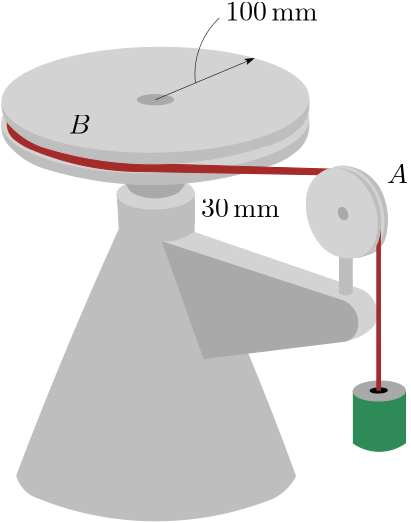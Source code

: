 <?xml version="1.0"?>
<!DOCTYPE ipe SYSTEM "ipe.dtd">
<ipe version="70212" creator="Ipe 7.2.12">
<info created="D:20200717202021" modified="D:20200717213049"/>
<bitmap id="1" width="1920" height="1080" BitsPerComponent="8" ColorSpace="DeviceRGB" Filter="FlateDecode" length="414759" encoding="base64">
eNrsnQVgU1fbx7cBFWDybWzIhgwYE7b33bvh1EtbKDZkOMUKdSgUaNHh7q5VaHEfOgZjuBWH
GsWGFBgO1fQ7yWlurufGKvT/7EeW3pyruZL7y5PnfPklJ6ppomrVqk09OwMAAAAAAAAAAAAA
AAAAevnmm2++1cR3333HPJIQlc/UP7+DQCAQCAQCgUAgEAgEAoFAIBAIhGw09ez89ddfMwqa
EdEkePKZ+ucqVarAPyMQCAQCgUAgEAgEAoFAIBAIBEJvNPXsXKtWLaqg2RZa6J9p8jP8MwKB
QCAQCAQCgUAgEAgEAoFAIJREU8/ONWvW/Oqrr3hZ0N999x077ZmaZxKVK1eGf0YgEAgEAoFA
IBAIBAKBQCAQCITeYPwzkwXNKGi2fKb+ubIm4J8RCAQCgUAgEAgEAoFAIBAIBAKhN5p6dq5R
owbjn5lCHCRE/fMXX3wB/4xAIBAIBAKBQCAQCAQCgUAgEAi9weQ/8xQ0eYR/RiAQCAQCgUAg
EAgEAoFAIBAIhNHBrr9B/TNjoWnBZ3bxZ9R/RiAQCAQCgUAgEAgEAoFAIBAIhMKg9Tdq1qzJ
k8/ffPMN1c68zgfhnxEIBAKBQCAQCAQCgUAgEAgEAqEkmnp2rl69Oi8FmkZVVlTWBupvIBAI
BAKBQCAQCAQCgUAgEAgEQklQ/0xToJkS0PSRmmdaApqRz/DPCAQCgUAgEAgEAoFAIBAIBAKB
UBJC/8yEqH/+/PPP4Z8RCAQCgUAgEAgEAoFAIBAIBAKhN5p6dv7yyy+V+OcvtAH/jEAgEAgE
AoFAIBAIBAKBQCAQvMhVFoVhUW/cuPHjjz/KNCCvPnnyxPQZUf/MToGmFpo8Mp0PMv4Z9Z8R
CAQCgUAgEAgEAoFAIBAIBEI0lLjlQuKfIyMjnzx5IqWgqXwmbUyfkah/pgH/jEAgEAgEAoFA
IBAIBAKBQCAQCqMI+ed3pBW0GeXzO7L+uSorqlSpQotvGFf/2cbGtmq1WvUaOLX8pXunrv4A
ABNp+2ufxvYeX9X6/v0PPsIBCEBhPgBLlCj5/gcfl69Q9csa39f65mcAgCnU/Oq/lT6v/tFH
n1pZ2eDyBwA+fwKAAxCBQMA/W0JBm1c+U/9crVq16tWrM/WfqXwmf5rLPzu5tBw6fCYAwEK0
79i3dOmyOAABKIQH4Fe1/tfEowsAwBL8+LOTjIXG5Q8AfP4EoHgegAgEAv7ZRAVtdvnMy39m
Jz+z/XOVKlWY/gcN8s+fflqxl/dgXB0AsDRBweNqfPUdDkAACs8BWLbsRw0aecIQAmBRHJzb
lfv0c1z+AMDnTwBwACIQCPhnsyjonj17ml0+i9bfYKpwVGGFEf65cpUauCgAkJ/Ure+IAxCA
wnAA/t//fQYxCEC+UaXaN7j8AYDPnwAU8wMQgSgOUldJwD+bElu2bCELRh7NPuWmnp2pfKZR
UxO0EIcp/rlUKSvfgJG4HACQz3z2WSUcgAAU7AFYokRJO4fWUIIA5Cdl3/8Ilz8A8PkTgGJ7
AJoen5Wv1NjevVNXP0L/QRPIlMkj/ZMMJ69CfiIQb71/pmU3bty4IdodoeX8c2VtGOGfm3p2
wIUAgPynT7+hOAABKNgD8Nva9SEDAchnGjZujssfAPj8CUCxPQCNDmsb28b27j7+I/TOiLQh
LUl7qEUE4q30z+yaz8LuCPPHP9NQ7p9tbEvjKgBAQfFt7Z+wEQAoKGp9/R+YQAAKhEqfV8cp
CAB8/gSgGFLzq9rG6aDG9u401Vk5pP3Pde1hFxGIt8w/CzscNLuCpv6Zqf/M+GcSQvms0D/X
+voHXAIAKCja/tobGwGAgsLFrS00IAAFQr0G7jgFAYDPnwAUQ5ybtDIi7blHn0FGz5GMi0Ro
BOKt8c9C+WwJBS3T/6DR/tnV7RdcAgAoKAIHjMVGAKCgaNXWGxoQgALB1b0TTkEA4PMnAMUQ
r94DDbJAn5WvZGjas2giNIpCIxBvgX+Wks9mV9CW8M89+4TgEgBAQTF9Vvhv4xdgOwBQILRs
3QcaEICCIiR0Gs5CAODzJwDFECsra+Xy2VwzhYJGIGTcspIoDIv69OlTKfnMVtCW9s9ffPGF
Ef4ZJ38ACpAjx84uXBKL7QBAgQABCEAB4t9/DM5CAODzJwDFkC8qV1dYdsP0zGeegkYhDgQC
Yah/Zvc/CP8MAD7/AwDgnwEoSv45CP4ZAHz+BKA4UrlKDSX+x5Saz1KQaUKsIRAIJf65WrVq
7BRonn+mCpqRz5UqVYJ/BuCt/fw/bIYxLwEAzOGf3Zp2NeIlAIAZ/DMufwAU3OfP0WPnx679
/cLFhAdpjzMzswjkCfmTDBzx21zSIHQEtjAAZvDPje09LDT3OnUd4NYQCEQh98/DR80YMWry
iJEThyuGNCajkBFxlQHAXJ//h2jvr0OGTgkMHtnXL6Sv3yANIeTPQaGTec0AAJbIf+7SLWjp
8tXHjp89feYC4fiJ+OUr4rp07w+vCICF/DMufwAUrH+OXr3t7t00qcKYd/55QBpg8wJgun82
e+UNVOFAIBCG+ueqVatSBS3ln9nFN8zun0eMHDd8xKiwYcOHDR8xfPhIvZBmpDEZhYyIqwwA
Zvn8T2+rQ8Km+QWF9fT29QkY6Bs0yCdwIHni7du/j09gjz6+vkFhpAHuwQGwkH9u3dZ746ad
GRmZwrvvrKzsjZt3kQawiwCY1z/j8gdAwfrng4dOMVe6nBwVO8ifZCB9lTTDFgbARP9sUPLz
5q1/PHn6LHbt78pHIdOHXkMgEAr9c/Xq1fPfP48ePTosLGzo0KGhoaFDFARpRhqTUciIuMoA
YPrnf3pDPWjo5L7+6jvu3v0C+vj09w0KDRw4mtC7b1BP7wCv3r79/AeQBqQZ7sEBMLt/7tK9
/5UrSfQuOykpdduOfbPmrCDcu5+Wowky/MrVJCRCA2BG/4zLHwAF9fkzdMQsjXw+qTHPWYxn
FvsGVl2OQ6OgTzIjAgCM8M8+/iOUT+3qtZT09HTyqHwUMn3oNQQCodw/0xRo6p+pcGZHpUqV
KlasaOb6z9oICQkJCgrqr40BAwYEa4I8YQaSBqQZM4pRZ+Z9V5+mP7m2D1coeTZde5b+NGUT
NkU+EhG9maB8uFk+/9Nb6SFh07x9BpBb7J7efkHBo5j760Ghk3v1DejRx5/cgBO8/fp7+wYP
CVWYBqY+1m4f5w7cmvIk/dnVrdp9LO+5zFEZfztdMBF5jt9LT793zNS3Qz1fXdyJN/PBxZug
eplp5G0cPurtxl8p1gbMX8jSsk4OmsVIN8c2L2A2b/1j9rxo5cPN6J9bt+lz7Voyubl+/vzl
3PnhHp7d6fBuXgOePXuhyQHLycxU50UnJKSQxoomu+jsozfXt0oNVD95fHwRb6zI44/ePDoR
SZ+wI3GbSEtdPDq7QNGa7k3kTHQv89JWzgvcxVYvKqcx7yXNAgsnwlrmbddFlpAM5IR6a/Cm
kLdy4tMXbFtjUG9G/rZlvTULTjx+w34uvp2Zd03xfNXrbvLyj9+29+8Te/f9tW373rXrtkdG
r186czK7gZf/aO+ePvR5s1a95Kf2Szvv8Mi15FHhcLP4Z0te/mYOPXr3zZOkLVIDyZM3d4/w
xzp7682bW0dnDt2W9ISzDwpachs8ubpf0SqrZ6oL9YzyXtp/mTM57mJrxhKfheYl7XS4E3nz
9PI27WeS2yKjk4GcUM+UNwXecsoupHGoNyN/2265+pSZuGYhaQP13CW2s/ZdUzxf9iyMZ3t8
/PkrJ06eP3zkzP4Dx3btObRpdQyrwbLpC1ZNm0Kfzx02eq781Mg1jlzplA83V/5DzOpt5LqW
k6O6cClx0dI1fx8+k5mZ9fLV69t37hOePntB/jxyNH7R0rgz8VdIM9I4MmaLoiXh7WC3z3K2
P2v/lN2r1W8uP5hJ6Q4o6anpPSdIH6S8/U23RuyJsE8FrHWUbM/Zb5UttvyebPJExFAfbqxj
Ku9dUHqiK8Y3gHr982flKxk0NSP8M4HMBYYNgUDI+Gcqn6l/ZleBZvvnSpUqWdQ/h4SEBAYG
+vj4+GrDz8/PXxPkCTOQNCDNdAoa/hn++S3i6VO1x4vj/sqJ/EkGkpcs9Pl/cJj6Pto3KNQn
cGBPb/8BIePpzfVg9Y+Rh/XW/PSY3n0TyPN+/sGkMTOiKf5Z2VFZEP5ZY4NZM9139Y6ZjgX1
6guENt/Jiy28mH82Zvub3T+bx/YXPOQum7wtT54+46nmYyfOkeHx569ayD+7N1P3Krhh404q
n4NDxtLhLX/pvWr1pjt37pHhzC+RaQLYxs27mBGN98+i0lJnPrleVKN5eX8K7LE+n6nxvSzX
Gnk8kdpUjZRmmVW2dNXNTsSW5wlhth/WrRF7maX8s7Q250xKyUJaxj+zKZT+edcM3ZDR4xeu
mjNvXpBR/nn+wkhyoF25kshWzeQ5GUKGk1ct4Z8tefnT559FpSUjpbleVCN5eH8K5AxXPUno
OJZr3ZZ0i8oc6q9Yo/Nb5gkxoS3PE8JsP6xbKvVYeWJKyj9L2ySefVKwkJbxz7xFKnT++fTf
y3VDNq7Z8ef6dZumG+WfyTWOHGjkese7LD7RfC5V/g2sQZ8/R49bcO/eQ5WKXONy9+w7QgdO
mrps1Nj5oSNmEUb8NnfC5CV0+LbfD2haqu7eTSMjKvHPEu8XeSufPnki8yrv2xkJZ6veebTP
xb9O4u8kCr43OXtL14CzX/G/Fsk7FsjSMvPl7KIS7bk7ob6TRsHBPgPIHHomeH6zsWvn4WNr
lxSWG0C9/tnQngeN88/ohRCBQOj1z0z+c4H459DQ0EGDBgUEBPTr148q6F69eo0cOfKIJsgT
8ieVz6QBaUYa0yoc8M/wz28T9JMG+xOIcIgl8k9CQqf09Pbz9usfGDxKc2c9nTwGBY/u5z/A
q7cPve9m4Ucak1GM9J+F3z+LL6FZyFsXXv4z908JaVyY/fPbcqI4djyep6CpfH4qkNLmzX/u
1DUwIyMzOzt7zryValPXwos8Tp+5hP7umFbe0D6nidBZZBRT85/FfCZrCN+LsnysuO1Uq2DR
FGVZpyo1ImfZNMucmCic6d7EN48fPZLwz3QidMom+2f9Cwn/rGHQpJWTfxttXP7zlatJbAXN
yGcy3EL5z5a8/On1zyJSSDeE70UlrJdiBSotPMXdDmfZ1Mt899YTwfQ1S/LkiYR/ZglAk/2z
goWEf1YTs3Ldnujl4cblP1MDxihoRj6TK6OFPn/Grv2d1nwmj4ePnKXOWdgsbKR6+B9/HmMa
K6lGK7mDkTedbHwJRamxsnel3lC2s+VOX96Ral810IuyZsfNVRY/CfC+3pJvL/iKp3D7Z8MW
tQj6Z3PdAOr1z526+ueDfyZzgWFDIBAK628wJaCF/pnK5woVKlg6/7lPnz6jRo3atWvXS02Q
J+RPMtC4/Gftb8PTtQmNHNN17E662M/eWT+9z/NC6rHyIk+20OnEa4Zrx2WSG3XNRBaD5dmo
j2Jmp/ZLupYSP/nXLfOdePKcbe1Yq8PzTuxiAlyLpfvh/71jLJXE9c/C1ZdeKtaWFF8eqgeZ
+apXUzd9i+iyoqmgjf7sYah/Dgweqa576dOf3HoPGTad3oD38x/Szz+4V1+/Xn39mXtwcj/e
o7dPH5/AgAEjzOCfdaI476hk79vcY0S3h3A1tdieyfPPuj2cWRixg5e9J0tX2xDdz/MOFvah
ZEj9DeP9M2dNuWct9rlIu6gSpzvu1HQjctuInSjYpzXzligpDAraOPlshH9eunw1uaFOTr7R
rEUP92bdaGLzH/sPM9pZpVIx/jk7W333vWJlnOn+WeA52RpT2j+LTlbWMMvaabVDFhtLnW+c
twB0jgJlSvUyWxSL+GcqbE31zwoW0kL+mbXWeaujKxvCbI28N05XHoSzqVmVUpj15W1MVikS
7cLQae7VjCvxtor55yZ+M8ZPneFruH/mKeiuXv2Nk8+G+meLXf70+2dBziRLY0r7Z6msRVml
KS1IxQSsSG7nk6Qjgulr/NvZy7L+mS6qqf5ZyUJaxj+znucpRF1NA927QDevrjwIZ71Y5RFE
c1O5lSKYhaHTpEmzEom1Iv555tCl21avWjvFcP/MU9DGyWdDP39evJRILm45OTlv3qQvWhqn
KewsWiZa/bhwSVx6ekaOunvC3HPnrxntn8nG1wwXOyjy9gep44Utdfl7u6J0Yv45gVVSRlKG
i34hJaFkmenrba9rQHfss9ol0awgUwNEb6EP1kksb68WHZfr4cUOIs7WYJ1Y2PVPRA521rGj
+7XFG4mCJMxCHtH8hER7SDKzYE+fXe1HtyXXn3tw717ajZt3kpKT/oiZOXTTyeMnzx86fGrf
/qM7d+9dSpst2hgeuWnxsjXzFq6aMinvAAwbNTt/bgDhnxEIRJHwz1WqVOHVf85n/xwaGsr2
z7169Zo2bdrJkyepfyZPyJ9MCjT1zwrznzk/Zt+acpXvn+Nva50JS7eyG+y7ei2ep6SOXdM1
4ygatZ/hqletEGM/p5pItwA6W6U1aXRGGgsk1FCcSWmMkG5Rn7IUEHt07qQ424SzzJqFEfHP
AmMvEE3cpUphKvqKLw8VWazVZMSgZPGBYqmgjf7sYah/7usX4hsU4hsYyh7Yf+AY36Awv6Bh
3r7BPb39tT9DVueD9fHpT0Yxu3/m+WHtzkOPEc5eyt7nRfZMtpVlP9fNep+oeVaQMyx6xtBq
WPZLsruxoP4zWSlW/Q3Rr3j0+GeRs5ZgXcQXnm+YOacX9jslfqJ4m/Kf2Qr61atXxslnI/zz
seNnVSrV5i272QPHjp+zZeueuDVbL11OIDfcmZnqvplI0EIcx0/Em8E/8/JmOQKZ60XZulJS
24qpVL0vSdlsEePNm0jenzL+WSe9TfTPShYyf/wzyy1r/tSVUuGpY20zzlvM2SDsN1TkK4lI
OfMs4589xo+cOi+4lzH+mVHQGRkZz549N04+G+qfLXb5U+CfeZqLraO5+oid6CuX1SklKmVe
kkwUZAmrvDa8arH0T5k0RV1GqKn+WclC5ot/5hej1uWmsuWV+s8nutomnOF0dKnaCKzhsuZZ
xj/P3RQdt3G2Uf6ZUdDkAHypuQIaKp8N/fyZ9vBf+tVq6o078i2pgk5ITKXtH6Q9NtY/63Zj
Qf78frbzlLO7YsWTjfDPnOP6qmzKvZi4Fi6hboL62rM2Dt2xufKWtROyvjS5K9yT+f75Deeg
EGx/mYOI/ZxXYkjmMD97S+TYkct/plPWbVWeuGbGYsoTsbfq4duP/03dRxvsPKX2z8L856Vb
VsVtnEWfTwqfNmvl2DFK/bNZbgD1+uf+gybI/yTh6rUUNvR7KPLIGy5fFp7MBYYNgUAY4Z8r
V678hSby0z+T8PPz69Onz8SJE1M0QZ4wyc8G+med1dH/S3+d3hERULw0YxHfKzJZ7dyFP+fX
GRtubQFu3qbITAWT0rUR1BxgHJfAGDMrKFhm0fxnnl8SejD9mZlc5yZYTW6ya0H0p1bIIB/g
6WcP8sS40Q30zwN9AgcFBI8cHDZtcOg08jhk2HTm1eDB4719g/r4EAIJvbz9yXMyikL/LBYS
/pm9l+peYgtnZXsmd7LsY1l7vAhmp+ekoadDQIFw1lMzRKT/QV3WsYS4VuCfBXOUdumSU2Ov
O3N+kDtRvH3+mXD37gPyTpDbkpjY7UaMbqguO33mgkqlWrAwskWrXi1/6U0em7Xowbw6JHRi
LisePVLfsJ89e9Ec/plT0kFXrULYvSArn5bbTKF/lsoflpPAIhnX7Mba55L+Wa1VWRZXb/+D
3Ab8SeldSBP8s1hI+Wf2G8pkX7OFM3cs3pKztyTLXYslugumaYB/XjjU30j/TOjq1Z/KZ/JI
nhuxVQ30zxa6/Cnxz9Jimdu9IE/qGpbJrNfGiEszoX/mNNY+l/TP7JrVSvof5DYQTErvQhrv
n8VCyj+zF0Nn3viqjRmLt+LMiugmK5noLqrvFPrnrQtnGOmf1R0Cxm4nG4AcgP/cvW/pz5+Z
mVnqdGZV7qXLSRrJPEvaP6tfOnr8nCZfWv2FrKH9D/J2ZuEPELjFLoT7lbBHPIF/VtK3IPfw
l3mLOTpUzCfzxuVUidfTnp/IzT3z6NZL6tDTLTnfP4tuT65/Fj2I+D8GMbz+BvtQkj/j6V4S
rrvYKZSZ2uHbj+9dWStXfyNmxdpdKxfpXh0/PXzCxHnK/bPpN4B6/bP8uOmK4979NPlJwbAh
EAiD/DN9zGf/HBAQQOWzr69v3759yWOwJsiTfv36+WmCNCDNlPpn8TKwXJfC+ZU62yZxC03k
/facPTWekxEaJ638ES6GTv4I/DNrpiL+WTAppo1IQmPe1ER8u3YswTKL+WfOT+zFfpgvmksp
vTzymh3+uQDyn719B3n79u/p7dejjwZv/979gvr5D+4/cAztjClg4Oh+/iF9/QYF9B8eMGBE
P/+BZBRL1N/Qf4ywdiTJPZPrrvmhrfdiZLlpqTMGZ2/XU3hZpP4GM7pU9Wl93/KInLWEiyG2
8ApOL3Inircw/1lTduPVq1cZGRlP8iX/+czZi7m5ua9evSa8fv2G8ODBw1Onz48dP4c2mLcg
4uSpc+fPX4mO2bh0+Wpyu37GTP5ZssNB9p9skauvCrG0f5Z4SboQsVjFD53HZl7l+WdWcOtL
mJL/rGQhxbe/uNw2qf6GyLiC+s/aLZaXMi0027rJ7k0Uyje1dlZQU9pC+c+ashvPnj0nByCv
O0JL+GeLXf4U+Weuw+TVa9XJW0lhotw/S7wkXxear+y4v9nXvMrXREKFa3r+s6KFlEh0FJPb
JtXfEBtXoCvzthh3g7A2i26yTLECvilVUFPaMvnPNN3x5cuXwu4Izf75Mzs7h9bTSE65JVV8
g+2fL11Jpv6ZjGhc/jN3IDePV+qHCcP1lMQR+XJBascTOfyle/bktdSXz8zvM1SmPedVOQfL
c8hspS/un1kzFTtsJQ8iQWPF/pnzFZIx/lmyzg/72Mwb5VTiv0/u3UuL3yPln9dFbdi1Km47
U39j+qzwiZMWFKr85wH5kv88APnPCATCEP/MRIHkP/fo0SM4OHjKlClRUVG7d+/etWtXdHT0
+PHj/f39e/XqZVj+s7gY0aknjbFhl27mu5d0YeIltyK0rDhl+WfeYpjin7mT4vhnXkYlyz9L
pHMLllnKP8v6JZFZyy0P/HOhq//c1y+kj0//Hr19evTxJbfhmjtx3979Ant6+w8IGcc0o1lh
foFhfkGD+/qGFAr/LLpncv2zmAeW8c9y/ZNKnTFM88/8xqIHlMJfGXDPWpwpy5/u9PlnyRPF
W+af2TWfhd0RWsg/Hz8Rr1KpyD11LjfIwOEjpzLN3Jt1I4+bNu8mw48dP2se/8xoRrHhjBcV
9ga41ZBKGrIyU6a0snY4r8/ExL3sITL1N5qYyz8rWch8q/9sqH8WXUeufxb7asBY/zxk3mRT
6j9raz6r6z9zuyO0XP0Ny1z+lPlnxnTxhnNMCEfayNV/lvr5v0ydZLnSyiIyJ0/f6YYo0kSW
rP8sW6HCAvWfDfXPUiWIWf5ZdBWM9M+zIneZUv+Zqfks7I7QcvU3VKrcR4+fjB63IHSEeAo0
HT5qzLxHj57Q9mREo/wzu5gwu0Sw2DcF3OrBguPLLPWfhWUrJFLf5eo5C5KK9dV/JltGsnNP
Sf+s2XTCH2uY0T9Lbl7JE4tm07E7ZjWbf+b4fN7U1l9IUNd/vrhZwj+z85+1oP4zAoFA6PHP
9Amjnal5pmG5/gcDAgL8/PxmzJixc+fO+Pj4lJSUR48ePXz48Pr166dPn96yZcu0adP8/f1p
/rOi/gfFMwk5PyrXaR9RISMykFExPE9lpvob8v6ZPynWTM1Rf4Nf0lZMFyvNMzek/gb8s3m7
PzbUPwcMGNHHJ5D2r6Spcunbow+5Gffz9h3QN2AwaUA7ZhoybMbgsGl9+vX3CRgYGDzSsv5Z
6hiR3pH0VUVWKpmld3jJM4bAP+vZjbmGWXoFDffP0qWEFJzu+FNTdKJ4m/yzsMNB4xS0oRJy
xco4ck+drU4Fo9Wd1S6adrR06O8TpIGHZ3e3pl3dm3Vt0apXcsoN0njp8tVm8s95inIrv6oG
z4uyLaW4mZTuYVB/CrFwREnjrXl+nLW0+eKfFSxkAfhnxn4L3hFm1aQ2O7f+hthGM84/jxg5
c+X4sMFNDPfPbPlMhTO7O0KDFLRB/tlilz+F/jmvBAfflYlk4rFLQwtlsh5dKSh1K/dDfn57
XsmCJ0mXucVjLe6flSxk/vtn3Wbhb3xGpkktIbf+huhXA8b55/UxG/eE5+kvw/yzsMNB4xS0
QZ8/z52/xvSuu3X7n+xSz7zKz4TN2/ZrLpQ55NHI/geFh6TSo0lk3+ZOX1mNCEkvymRTS01H
7vcR8mWu+fu5mJrW75+lKoeY6J+Zycp0xiq5TaS/pTLVP3O3ntjUdpy+cXb/FtH6G1HLw43w
z+a6AYR/RiAQRc4/00cSNWvWZPtnS+c/Dxo0yN/fPzAwMD4+PiMjg96MZ2oiKytL89vkVwcO
HCANSDPSWGH/g5x+8QT9D7LELC1Uq82ZZORPnpDZd/WO8NfxYsaM1/8g02WhoP9BrQhS5p95
/aZxujmT6X+QnevITYPk9JvG7p1Nsv9Bji7TPJdsINn/oNA6wj9zoB/+eZ806CcQ8pLl/HNI
6BTtr4/zelkiT3p4+/ULCPb2zSt0Se7ByWNg8ChvP/VPlckoFuh/kNPDHfsYEetDUHLPFPQ/
qNujNl27J37wCs8bvC96NGcAiTMG70gU76NT5tcBvNOUaMej+oyx8Kwl03MoZ+G5/TZyTy8K
ThRvjX8m99qiHQ5SBR1//qrl/HOnroGaMpg51D+zU6DPnb9M2zRt3p08zpm3klwZMzIyySjm
8s9MBQauBeV7UU7xYU1lCb6elUx+ZrdhZwtHHk+kNlWzALwS0+yW3GXmTSd//LP+hcyv/gdF
OhPk9xXI/7KAtdh7E8X7H2TXV7ku7rT1++fp05etmjNpPNPAIP88f2GksMNBRkGTVy3kny12
+VPqn7W/H+dKMDFHxO2ci9cVoF4Tq2nDTbG+pesjjyOFZH/LTzNFObnZlvfPChYyn/ofFOlM
kN9XIFtpahabXfdAvP9B9ua9Le609fvnRTs27fhzTWSUtoFh/plc44QdDjIKWvk3sAZ9/ly7
YTe5zD179uLRY3Vi89Ydf06YvETYbOzERdt/P0huBsn1UVOyQ7Vm/S7D/bPotxiiAwUbX1RT
q5WpdqC08JQ+/Jn3mjV96emw9xPdqkn/BEC8vUSmsX7/zN4CmsIUBvhn3bh6DqIn7C7/3ig6
sXC6L2T7Z0UVh6T8M3ub6M6cmy7dPruJNt7x1xW2fz61JYbd/+DWBdPz/vxt6gqF/Q+a6wZQ
r39ubO+RD/65Tl0HGDYEAqHQP9Og9Z9p5Q0aFvXPNP/Z39+/f//+T548efHixbNnz54/f/5C
E/R5WlraiRMngoKCDMh/Zv0gnVW1mO1kmPKwz64e5yQN8kqkCiYiobDyykSnszWOYDHYcslQ
/8xZPPIqV96yl5xrcdl1X7mySFdElwwX7X+QX0c3b8rcBiIbTXJ54J8liIjeTFA+3Cyf/weH
zSCPvkGh/fyDaQ5YT2//nn0DgwaO7T9oTPDgiUOGzcgr5xUynrzkEziQNGZGNGv+czx73+Ye
I7o9kDtBkT2Tt4NxykSLF8+RyoIWHrOiZ4y8Y+EY+1CS3TLCDGeJ84NU6WZtM77AFxR2zlsL
umXEF57rn+8d06244PcLYieKtyn/efO2P0TvsqWGm8U/uzfrSh43bt5F7r61nTGpHqQ9Gj9x
3phxs/sH/0YbEIJDxj5//pI027BxJzOiPv/MLeu7TVxKi9ljoRflCVjJDgrl4Hb5x+v2Tqor
QP4yk4mwZqfUP4vXQH4jszziOd76SzpbNv95K1PSWbcA1BXvZd4REXMu3a1hE16ZaJbTVuCf
T+zd99e27XvXrtseGR07PpDTwND85/CItcI8Z6nhZvHPlrz8CUv7SvklQa1XUa2kmRpXlYh2
UKi8RzaB3xYrOyB0a1uuPpVI+5TVRIIayPyB0uUCFC1kPuU/n2WWQVBGWFfbgV+LQ65bQ/56
sXWcfv98/sqJk+cPHzmz/8CxXXv2cnOhDc5/Jlc65cPN8vlz9Nj5j/99+uTJ8/mLVp+/kECu
bi9fvj577uqoMfNog+Gj5x45Fk/LbpCgxaIfpD1mGhjgnyVSzcXSdKUKqsgc48q+ChF2P8o+
OYjXA9cts649s/OLdaDJrrMhOFjIzsbbCErrP+vqWrN/r2G4f5Y4iDjVUW4dVVj/mRnl6eWj
/JpFomcJpfWfdRv27hF2/4Oa+s83bt65/Pc2ZppLth7bt//ozt17l2r+nL58q67+8/TFCvOf
zXUDqNc/f1a+Uj74ZzIXGDYEAqHcP9MSHPnsn2kKdHBw8K5du/bt27d379592qDPd+7cGRMT
Qxrokp+V+ee3Gj1lZg1F/If/oKhh0Od/en89JHSat2+wt1//Hn38evUN6OPTn9cmKHhUT2+/
fv4DvH0GDAmbxowIhiqokV400FtpB1gm/5nQuk2fhIQUcn+dnp6hUqmSU26wX/Xw7D53fjiV
z9euJZPGTcxgPgF4O1Hun3H5A6AAP38SIqO3kOvajZv//DZuwZmzl588ff734TO05gZ9PH3m
EmnAJD+T59GrtmI7G4nCPG1LId19KjAf8v6ZhE/ACIv6ZzJ96DUEAqHXP1etWrWg/POoUaOG
DRsWFhZGrfLEiRMniQUZPnbsWGqqSWMyChkR1sucvkjqh//gbf/8T2+lBw2d3Nd/ILnFVhfA
9PbzCRgaFDya3Hf7Bg4l9+O9+wX4BAwkDUgz3H3DPwPz+mdCl+7qDtdot4OvX7/ZtfvArNnL
58xbuW3HvqSkVJr9deVKEmlWuO0fO9tWJK/4rYSTPyyVHS1IRzdH+Y58giZ+v3r1+tHjf//5
515ycurF/bFvgX9+Cy9/IvmQEj0Pvk2feW7L9RzHz94UZCMXevKSPF++fPXvv0/uP3h46/bd
Uzvfhs+ftLfBA3+dJFe333cdCh0xc/K05cyrYSPVKaM7dx/KyVFlZmZR+Xzw0ClmRGDEkVKg
+hf+uVD4Z4NKcGze+sfTp89iDalBTaYPvYZAIJT4Z14XhPmX/xw6KjR0eGjYsNDQYeQxZPAQ
KQYPGco0I6OQEYtnwnO6RCUNYw22RMkOUGz8M3NDHRI2zTcorEcfX2/fIN/AQT6BAzU/Nx5E
br17evv6BYWFIPUL/hlYxj+rs6Dbem/cvCsrKztXEBkZmRs37SQNkN0KgBn9My5/ABTs50/C
wUNqBX3/waPEpJtrNbWdQ0fMChuplsx79h3Jycmh10Eqn0GRBf65UPhnaxvbAYMmWGjuZMpk
+tBrCATCCP9Mgu2fK2qiQoUK5cuXN69/HhI2eWjYuKFhY4aGjSWEDhsnA22jaTxOPSIuNACY
6fM/c1s9KHRyYPCIvn4hff0GaQgJDB4ZMnQKrxkAwLz+mUmEXr4i7tjxs6fPXCCQJ0uXr+7S
LQheEQBL+Gdc/gAo2M+fhJjV29Ie/stI5rCRs2n+8/4Dx8nAe/cexsRux+YFwHT/TKJOXQcL
zR09DyIQCIX+uZomGP9MH6l/ZjKfLeSfAQCF5PO/Gpn7a9x6A2Bh/+zWtKsRLwEATPHPuPwB
UOCfP4ePnrNh894Fizmjkz83b9uvpMNBAIBC/0yiZ58Qs8+aTBNiDYFAKPHPNPmZ559JVGJF
xYoVLVV/AwBQePwzAKBA858BAAXjnwEA+PwJQDHwz2avwoHKGwgEwrj6G+xeCJnkZ4P8c5ky
7+PkD0DBfv5fsGg1tgMA+c/AIVMgAAEoQPr6jcCJCAB8/gSgGPLNtz8qVECfla9kLgVNpkOm
BquGQCBM8c8kGP9sUP+DX1b/Bid/AAqQrTv+nDprJbYDAPmPb+BoCEAACpCuXgNxIgIAnz8B
KIY4OHkqt0BmUdCQzwgEwkT/zFho4/xzg0auOPkDAAAohnj1GgwBCEAB0uZXX5yIAAAAFEPa
d+xrkAiytrE1pRY0GRdlNxAIhNH+makCbYp/btXGCyd/AAAAxfGTf6cACEAAChB3z+44EQEA
ACiG9B80wQgdVKeug6GJ0KQ9GQsmDYFAGOGfK1euzFbQQv+svP7z/31cbtDQKTj5AwAAKG4M
GDTJrWlXCEAAChZvX5SABgAAUBz5rvZPRhghaxvbxvYePgH6r56kDWmJtGcEAmFe/0yCCmfG
PFP5XL58eRn/3LvvEJz2AQAAFENatO4N9QdAwadAN+0WHDIJZyQAAADFjeDBkz786GOj1dBn
5SvVqevQqas/gSZFk0f6JxmOUs8IBMLs/pmx0Ix2ZkLeP7u6/4JzPgAAgGJI524D4P0AKCS0
/KUPTkoAAACKIT16D4LjQiAQRd0/U/ks6p+trKybNu+Isz0AAIDiRkjotA5dgmD8AChUtGrj
PWAwsqABAAAUO7p6BX300ScwXQgEohD6Z6F8Nsg/V65Swz9oNM7zAAAAihv+/cc0a+4F1wdA
YSzE0axbL+9QnKYAAAAUw0Ic//1fQ8guBAJRyPOfmf4HZfzz++9/WPv7nz08f/X2CcPpHQAA
QDH6SD9kSh/fER27BjVv1QuKD4BCTtPmXu07BfTsGxY0cAJOXwAAAIpRmkTQ6Oatuvzwn7of
fPB/EF8IBKIw+OcvvviCraCpf65Ro4aMf8btDAAAAAAAAAAAAAAAAAA9aSGenT///PMvvviC
55/l85+x3QAAAAAAAAAAAAAAAADo9c+8/Gcl9Z+x3QAAAAAAAAAAAAAAAAAY6p8ZCw3/DAAA
AAAAAAAAAAAAAMBc/pkG/DMAAAAAAAAAAAAAAAAAs/hnnoKGfwbmxdGlXWP7FvUbetRr4Fa3
vmudei4AAAAAAAAAAAB4myD3++Sun9z7N7Zv4ejSDjIEAMD4Z9r/IPwzMDsubh0b2TWHcAYA
AAAAAAAAAIqhjm5k19zFrQP0CADwz/DPwOw4u3UgVxlcbQEAAAAAAAAAgGJOI/sWsNAAwD/D
PwPzyue69d1whQUAAAAAAAAAAOSo61xscqHdnKGgAYB/hn8GZpHPrh3q1m+CTxGW4Odi88kE
AAAAAAAAAMBbp6CbOLtCQQPAx9W9M6sDtV8cnVs4NWnZvlu/BeGxT5+9SLl+89jxM0uXrw4c
MIpp5ta0K/wzKLY4ubavUw/VnvHNOAAAAAAAAAAAIMTVdAXt1rSrh2d392bd3NWPmidaPCie
6kftwO7qxp6aVz27Fzlrp13lbmTJDYWsskkzde/s4dbJ3a2ThyHQ9m7uMIeGyWfy6OLcosFP
P/6vds26P37buN5PdvYOTp7t4jbvyNXG69dvzsZfGj5yalFU0DL+mdHONMqXL/+ZJuCfgcQh
06leA5TdgH8GAAAAAAAAAADEqdfAzRVyEgCK5ljw9Ozo27n5iB6NQzv86OdZa0Dr78f3tpsR
2DKkd5uWbbqcjr+Uk6N68yadEdFHjp7u7T24aClo+Gdgru9r6jdqiisp/DMAAAAAAAAAACBD
g0bNjFPQ1LYFDx4TFb1h8crYqJgNyyI2zl24Ydas6PnzwyOioqMil0SGL4iKXhYZFR65fFX4
inURERuiojZERq0Lj4iOil4/aPCoIpc46tVr0NiJ88aMnzt2wjw24ybMH6tF85zzKmk/cfLC
3n2HGC1FBzi6rmr0fVyD7+Ia1o5rUFv9pH7tNfW+VVP3u7g638fV5VInj1V1fwiwa0IzqI2s
7Nqkg5Prrwyubh1duENIAxe3jmQ4b2BR9GktWnQe2KvN1EDPuUHOywa5RYS4bxzXavuUX3fN
6PnnwgEj/bqPmjAjK5tEVlaW5l92dm5u7qNH/w4aPK4I7cxK/DN9Av8MZLB3+gXXULMwZeoc
AvwzAAAAAAAAAIBCi5tHG4LRo9s7/WKEeXD3VBeUWLVuY25ubo4mEfT+k9yTZx4cOngxJTkl
N/c5GZCbeys399/c3Ne5/FBbuzVr15ApeHh2KxKmharF0WNnRcduupp063LCjauJt64k3qSP
VxI0sJ7oXk24efnajV17/54yfTEt32HYdnbrRB7X1f/2xbfvrqj47tZK726uSHhnY4V3N5Yn
j+9sqlhiS8VSGz4rsf7T9zZ8+t56Des0zxeXe+9h1ZKrf6rNTMdw+dzRzvEXNlQv2zu1cXBq
Y+fQmjw6OLd1dlUbaV5LMq5534JFi6Pv3U87fORU67beFim70ayTX+/uw31ajvdxWTjAZdlA
l+hhHhvGt90ytdPv03vsmxuwa8GQQF/fE2cvkL03MzMzOztbpVJlZGSSP1++eh0yZHyRy39m
FDRjofPNP2/cvIu8lQWy+iNGTQ8OGZtvsyM7xu49f507f5lCno8eM5PdwMdvGMFCcycHC5mj
2Q8ZWnmjbn1jyj536Nhr/ITps+csIo/kOa7g8M8AAAAAAAAAAPS63zFjJy9bFk4ZEBxm59As
n5dh6rTZY8dNNnr0uvWbuLobLCfdmql97PLI1VmZ2fEJV5ZHbRwxck6Xjv7ePQK2rIv79/75
jIyUjMyEzMyrGZk3M9OfZbx4k/EyPTM9KyPz9bOXtzIzMyMio9VetFnXIuKf1Y8jf5t56eqN
w8fijxw/d/TE+WMnzp88fXHrzgORa7bGrN8RvW4HeYyI27ppx/6TZy6RBpTDR88mpvwzYfJC
9aQMXF/qjeMafLeg/HsfflTuo/c/Kvv+R2XKfqimDOEDQukyH9iWft/WtqytbRkbgk1pa5vS
pa1tyfNZH5eI+9l4/0ytsr1TG41wbuvc5NfZc5bNmbu8RWsv8pKDc1vy2Lmr/4rw2Jmzljpo
mlGoqTbj9vfxG8YueWF2+dy+c0Bn76D+Pj2G9mk2okfj8T3qzOxXd/lAx7WjWm4Z3/H3qV32
zOx1eHnYwgmDj586p1KpMjOzsnPyIisrS/39y4OH3XoEm3evI2tNpaV5/aQS/2zR+ht79v6l
lvYvXxXIsTx77ooFi6KGhE2y9Izo25crFsx7Sh5fvHhpoS8vWrf1Tk6+QWZHHs2uoBvbtzT0
WhM2bOyFC5fSuEGGhIaNgX+GfwbizIx/npubut3sU15wWj3d3djCwHzsTpXdV7elGrvLWeoo
AAWwhzw/vcCy09TsLbnmnxEAAABQwIwdN3n//j8pMavi6JMdO3b6+Abn2zLYOTQjcySY4r0b
27c0OP9Z06He8uhVmblvIlZHtmnT0cXevdGPDXy79bh84qAq/UZ29o3srKvZz09nPr2Qk/lI
lfUy+81LVXZWZsbTf+6ey819ERUdw0ynqOQ/j/pt5sUrKUdPnD9x6uKRE+c27di/Ydu+lbGb
F6xcM2957KKItfNWxM5fEbdi9WYyfOP2Pw4fjz9x+uKR4/EJyXcmTlloRIkGxj/HVHjnw/c/
+uH9978u8/5XpQlla9qW/a7s+x2cnTo3aVL7w4+qW9t+ZWNb09q2hpVNNSvrWqWsba1tI8q9
F/fz96b7ZwenNo4u7XfvOXD+wpXtO/bdvHln2oxFDs7tIqPW3b79DxmSknIjbs0WmhpN/bPp
vVvykkgZd3f+/BUz5wM37/73kZMjJs3u3aN797bOHdy+b2tf2du92rhOXy/2qT+7T53R3etN
6ucRPb5vzIxhFy5cVqlUWWr/nK3KUZHHnJyczEx1FvS5c5c9PLubccHImlpilWX8M8185vnn
Tz/91Iz+mZHPlkv6laddB598UNBULNP3btqMJVT/kkfyPDlF7YTJq1OnL6ZtLOGfGflMw+wK
um79JsovMY7OLbZs3UGF88WLl5ctj5w9ZxF5JM/pQPIqaWPc9Wv1GfUUzsRa9lI7fn9qWlr8
6sLjn7ff5H2pIS9n1ObnefwMydt/PeKoiIgI8/pe9RLyI/+FbSHxz9zNIvbG6Sao3tlyb26T
mql6PxTZgUUXZsbpF6Zsf/7ouS9Oz+QujNwRRHcA9igi2yRvdcTWiL2VNEsitk2E20E9R/6y
sSaqnZ3JG0c/6mUTW332cM7+WXT8s8hmF98BdG8iHYW1/QVnV9ndw6T9SqSx7L6tXSqjNhoZ
UeJYEJ9R4fLP+KoCAADAW8q8eYv37/9z+fKIVq07MwN9fIN37NhJhuebgiYzot7blDnWrd/E
YP+sqSOxYPnKB69uTZ890dWuof1//+Pw/bdDena6eHBb4tkdJ/4Kv3xmzdWTsaf+WHH/0sHs
Ryk5rx9kPb9388rR3TsjHjy+sHjpEiPqUQiTVyl625jHP4+Zdelq6rGT6rTnv4+dXRa9YXHk
OsKqDb8np9568fLVjVv/rNu6Z3HkejJwadT6Q0fOnDxz6fDxc4kp/0yaskiTN27Y+npovPGa
+t9GV3i3bNmPvi3zfs3S79ewLftV6bKVbMv+6uS0ZOqkTdERfdu2/9imNBn4pVo+21QtZV2z
lLWVlU14uffi6pjqnzVFNtq1/KXHtYTk5q26k43p4xd67vzlpKTrh4+c7NTVj7Ts5hUUf+6S
q1sHB6e29tpKHSZu89FjZkZFb6Ds3vMX89n33v00ZjjBdKs2YdI8Mtnx0+YPGzvBq5NHd8/a
Xk1rdnepMviXGosD6v7WsdaAljXH+bjMG/Jr+IxRSckpav+claVNf84hf5JHWgt6wqT5RcI/
V6pUia2gGQtdgRtm988FLp/zR0F39epPxXJ0zEapYjLs+0az+2dd5nPKjWkzlty//9C8CtrJ
tb1Bl5itW39PS0tLTb0RNmysMCmaDKcK2qjr1/ozaanXr6elnVlfbPwzVQEclzXj9AvZO27G
CxUa/6yWKqKKsoBRW5088yPcVnlWMF83VOHwz7KbRTBBjakTWWbNuuSNy7dqmr2aI+uE+znd
/sr0l5j925aqHZe6RPbqi7TXOjeJrUT9nqQnpBPUjivrn2XXSHwHMG3jwD8LVy0vaZa9ScX8
s9jOL+qfNYfMi+ciG9C0/Urvvq2by4vnBv/GIW/ZuJua87ZqFs/o3czi/lnyQAMAAACKMtT6
Tp02WzQhecOGTeRVU2oyK4fMi+Y/R8fEmjIdJ9f2RvjnRSvCn2U82LQpcnyIT98Wjr/89GVA
y4ZRUweGzxowY6zXjvWTDuycFzEr8MS6Ga9SD+dm3Xr5T/yhDQvmzwq5knRg4ZKFRS//ecys
i1euU/98+Hj8ytjNS6M3LIvecO/Bw1evXp+Mv/T436eXryUvili7LGbjilWb/j569uSZS0eO
n0tIvmOKf46rVzuq/Ltlyn74den3q9uW/dK2TK0y739kW3ZkcHCf1i2nDQ9bOnuOtU1pMrCq
lU1lK+uqpay/siJhs+LT99bUrc1Mx0j/7NzW0aVdh04+f+z/29W9o4NzOxe3TlEx67Oysucv
DCfNHF3at2zd42z8xdZtepHGBNP9M7vghnyYWI6jVVvva9eS37x5M395xKyFi727tmpp/3U3
5+peLp+Htvl+zZBmk3v9HOJZfUiHn1YO67Bt9aI7/9whM83KyszhRlZWlkqlIpNq1aaPGXNo
z5+/QlbQ7PU35P1z+fLl6RNafMNc/rmQyOd8UNB0TTdu3qU3O9oS/pktn5m8a5p0bS4FbVDx
jbBhY6l8Zqo99+4TOHvOIvJI/yTDqYIW2mn9xManXT84njxaTA4XsvobRpVN0MnewuKfjTdR
lkW9ebXbR3xbafyGWS1fEfDP+jcLd4IaiyWYOGfTCa0aZwgrU1rEzun1S7Kai63BhfJNt9ia
iTyX0lnaV6U9IVuFmdU/m7hxzOqfi2j9DfFV4G1YoX9+kZr6QjzTmP92qCeVup194LiYab9S
pnDJWGQKBnzNx0m55/nnbdvN5ZDhnwEAAAAjrS+BKXlBbp/37/+TeZX+aUpNZoXQGU2dNptA
npjSl5OdQysj6m+sjFmdm5uRcOnQuT0xK8J6hLb+aUpPp7gJfTYtC1sXMeri6bWXzq6Lnu3/
57LBT5N2qHKvP7l1YNfyYQunBz54dHGlpv6z0fnPNKXZucmvje1cGtu7k+cubp1c3SmdtX92
dnJp27ChvYNTC2YUU/yzpv5z6tET546dOP/X0TMrVm9ZFLF2zebd5NPatj0HZy+J2bH3r9hN
O9XJz9EbVqzaePDw6WMnL/x9ND4x5Z+JmvrPRuY/1/s28rN3ypT58BvbstVtyxC+Kl22vG2Z
ri5uo4ICtq9fM37wkLLWtl9p/HOVUtZV1PnPZvPPji7tCC5uv546fa5r98BOXfyXLItJT89Y
tmJVdnbOtBmLunQL9PUPPXzkpKNLe3P5Z3bBDfkwMTc4dPiUjIzMWZOnBwQGjxoRPNC7ef8O
Pw9u/8OAVrUmdWmw47dflwQ5zuzdYEmgy9YpvQ5GTzq9cXX6ixc04VmlUtFHzRN1KjSZ1KDB
4wp//4N6/TMNM/rnQiWfLaqgu3r1V9cDv/9QoXw2r39mJs7IZ52U1ijoe/fTTH8LGjRuqvzi
QotsBA0IZYbMnrOIDCGPPEd94cIlA69c0/+4nnZ9/3RNFrTFS3AUBv9s1M21EnmYv/5ZbZPy
UeEamZUtt63yr3JIYfDPijYLZ4JiIpQr98SzOqXttCHbX7wegpJXOfOlM4qX/BriefzpVKVr
ZE7/bNrGgX9WvGoi/vn0TJHvVkT2KO0hw/rhAO89MnK/kt+3Bed85Sd2zm9kZEcxpXQ8/DMA
AABgMK1ad+bpZZ5/poJ6/fpNZp+1m0ebDh17EgYEh4UNG7NsWTiZL1keukjkTzKQvETbGJSA
3aBxM8P8s6fao0bExKpU6beTjjy9uH3/3MCNw9tdiB52//CKpyl/vLh/Ijsr9enDkwfWjj+0
JPDx6ZWq10cfXYzdtSho3crROarH0THrTMl/pn0mNrZza9CgoYNTK1E7zQjq+vUbOjfpYK78
5zPnLicl37hwOTE8bsvC8LXrt+3NycnZsutA0vWbuSrVzTv3VsZuXhK1fsWqTecvJiSl3DwT
f+Va8m2T6m/U/TZK7Z8/+Kp0mVq2ZarblKlpU6aGTeka73+4aNq0M8eOtm7Q8DNr2+o2pStb
qeVz1VJWNUuq/fNKk+tv2Kv9c3t7pza/jZ3x+PGTS5evpabeys7O/uvQ8Z279h85cio7Oyf1
xu2EhJR799PGT5yjSZZub+fQ2sT6z/nmn+PWbSUTGRsaGuzrGxrQbZS3x/je9uO9fhrR/r/z
+7rtndB9+2+tNw1rsX1Mh79mB5yMHHV49uhn9+6pcnNzyJqrdPU3mI4IpUouFGf/XAjls+UU
NK2tIZX8LJTPZvTPUvKZp6BJGxPfiPoN3ZV/SUprPrMH8vKf2ZrasG9RJxy8npb6xwT1c3UV
6OsHx7NeVQ85s16dIK0ObXa0ehRtXD+4mlVVQ6TChnrcvOnrXmUNZGtwVgGQ9WdYHSxq9Li5
/LNoNp1MAqdQ9irzz5ziqPwfpAuH5zmWvB+ws4WbSNHaOnwnkzfrvF+dc+oVCOvo5jVmvSrM
oRXN4tM3oogfk1QlfAXEmSk3g5f9XvCrUmjfTe0btC1VbJuL60epWqzcmtXcPYG7SXdzF4+T
/chba2Wbhbu+wsXmDRHPf85bceMFsn4LKm/A2K/mPRebndhL+eWfTds4+VF/Q+Lg1e5I2u7h
RMsps44C1loLNoKeWeQdI9IeUlahi39bx4wiKC8j3Oa6Q0bEnJuyXynzyawdz/D9wQj/LH5d
EHtD9ftn7dXBiGnyKvbDQgMAAHhLoLbZq6cfLcSxbFl4dEws1b8EWg56+fIInpE2ETuHZkwX
h2zIQNpA6lWF/RLWb+huhH+OjI5V5b5KvbDn2ZnYYwu84+d6ZZ1boXpxWJWVmJt1XZV7N+PV
1asHl+6f53VrQ0juucX3fh+zc16fA9vm5ea+jopeq/arnsbnPxMa2zVp2NBRne3cpKOdQ1M7
B3c7e49Gdk3qN7BrbO/u4NxaXR3CuXU9tX/+1Rz+efb5S8nJ12+RTzZv0jPiNu+aH75m/ba9
mZlZf/59Ijs7+/zlRPK4fe9f81fGxazb8erVG/Wno5t3LifenDTVFP9cO/rT90qX+aCmbZ55
rmZTutb7H1jblF4wdfqfO3Z8XbpMZSubL21sq1nZVCtlVbWkVc2SpUpZWa8o925cndqm+GcH
53Y+fkNTrt/c/+fh4yfO7Nl78PCRk+ERa9yadvYPHObk2n7T5p37/jh08K+jf+z/+69Dx0lL
b5/Bji7tikr+84WLV1UqVdSyZQF9e4wc0GN8P/dZ/ewndqw9ok3tqV3qbBrquWt0qz3DPfeO
+fXwLN8jSwafjpmb+ep1NqvyhkobaiGtUl2+nGjGQgrmqnGtvP9Bs/vnaTOW5BoSixZHm0vG
LlgUpZze3oPNMt/omI0W6lJQYdFpmbmTHSlPWr14SdrnQ+eDEybOSEtLW7Y8Uq9/Jm1IS9Je
+WVR7YQZ5yzQwhojnXqdXRda46KZNGmNUk4z2D9r9DLHKmucdt5kNbPQvUp1t77a1Er9s/4k
QIncPP3ykOUc+Ol22rt4btUCdoJrXqVTfs9ozO3/gtOp/LK6PDP8/PkLvs/JFZ1vnmEQXQyN
GOFaca63kR5RNCtbUpWw145XDZVqMbouPOWYZ8w4hlYzolbHabcAN0+Y+6bLzK4Orwy49Pul
s815C8NXx6nstVa6WRaICG3WrsgXsGLVkrWT1ZNgqSfFUd7o6jmI+FVEtF8QCL8CUC+AvH+2
TP0N0zaO5f0zOZZ5NZM5OyHnRMEr+i3MkNdOWeQokD4vkVnozc6V3OxiO4BgFN7ZQ+B42ac4
cVtr5H6ld28RfsGnbBQD/DNvsfWeZ3hvtyL//OI5/2SldJrIfwYAAPC2+ufggWH0+bDhY2j5
C/KEQLOOze6fqYKmM6JzF80TIwPJS7QNaaxQPtcxvAtCmrccHrUqN/dZ6rmdL09HnlrQ7fLc
X1WXlqmyT6lUKaqM61mZt1TZtx9f235ogdflpZ3T94TeWRdwJNwv9dwmlSonMmq1afnPaiHW
qLFzw0aO5LmLW0cHp5YOTi3sHZuTJ/aOng5OrZxc2pKXHJ1b161bjxa4NroEB/XPo8fOOncx
KSX1Nk153X3gyNzlqzds35ednbP7zyMP0h6Rx4yMjJ37Ds1ZtnrHvkO0OEPqzX8uJ9ycPGWx
8f65zneRn75buvT732jMc3Wb0l9a29awLVvepvTKubMun413rPXNJ1Y2VaxsKpayrlzKqlop
q69KlipVynqFafnPLm6dvHr2v3Pn7sRJc52bdOjU1e/ZsxfnL1xp3abXiZPxZO3+PHCkZese
qam37t1P82zRzdm1w5RpC27cuN25q7+LUXNki7KQIeOZrtNkgumO0DhJe+/eA/IeJSYkDhk8
cKBflxG9nCb2+HFk65re9T8ObPT+7PZVl3Wr/ftQ913Dm+6f3OXvhcE3Tuyn9Z/Vb26Orv6G
piJHDnnp7r0H5jKKR46eNkuNa1H/zChoxkJbyD+PHjPz5ctXCuUzaUnam2U1u/UIprnNSiAt
Sfsi7Z/pfPUmVDNtTEnUV37ZEpbaMGigsuIbuqxjthZW+2eOT+a157dR7J/5udYsDS4yC7F8
acv5Z70yQb9/FvvBuKRjoZMSlkSW+6E9vySpwJmL5zrq6lfLN5ZYd2VzkVhBScUnVkhEt6E4
s9DUg029ycxCNzthOWIpvyc/O5lyByIjsjeInHFSvFnkhbN4NrhEhnwh88/8jaxrI+efuVmy
sv45V3pTFLh/lgpJ/yyWdc/+skb4pY/4N1+Sh5Lc+UFxBWzT/DNvTcV+EMH74km8W0OD9ytF
Mpn3MxlDS17o//kA+y2WuS6IdDIrWXqd926KnKwUThP+GQAAwNuHm0cbXueDwvobO3bsXL48
whJzZxS0j2+w8FXaMaJU34gy/FzXxUAfq6n/HLGKfE64dW7ni5PLrkV4X1nY/sX+0c8vRaac
Xnvz2sGXL2/k5j7IuHMwacOQS8s7JEd0urCs06UNQ5/fPEA+v0RExTJ51MbJZzsHz3r16js6
t9LkP3cgTxrZNSED7RyaNrZ3t7N3d3Jtq5GoHRs0sG/Q0IE8MdE/jxoz6/yl5ISkG/Tz99XE
6/NXxEWu2fomPf3m7bv7Dh69fuNOZmZm9Lodc5fHXriSSJslJt+6knhrskn5z99FlHvP1rbs
19a2X1rbVrO2/cq2TEVr2zaN7eZNGLd46tSQXj2/+/SzKta23376Wc2yH3xestSX1D9/8l7c
z2r/7Ga4DaarPGfe8hMnz6pzoV3aObm0//ffp8tWrPLqOYC5CWndptfmrbuTklJpsQ7S8lpC
cuiwCZovF7qaq5qukkhOvmHE9NPTM7Kzs8noZ+Pjgwf4hPRyHtn9f8M6fDu0ddXfWlac51V7
TYjLrt9aE/ZO+PVI1Lj0N6/VpTays4T5z/T56zdvzGUUz5+/YpYc74L1z+wUaPKkUNXf6O09
2LzJz4wHzv81bd3Wm8yaVtiQ98+kDWlpSlK9ifnPoqrZ4Pxn8YRnnRbmV+RgFevgZFAb7p85
Cc9s5yw2C5F86fz0z2KyV0H+s1BwCaWEzpYIb/lpXq5k8QrRbEBJ4cm2LsLFEKwR+9f93MRp
2RGFtU30+2dxV69bWtY01Ut1cxvvd/FScljCtumbnUglDdpebES2Z6OjSOo4ZZtF4EVlnaHA
qvHfCz2KVaakgMn+WaT8Av8bAbHiBnxbK5kLbfH8Z33FSXKly1+Ypf6GVGOxr6W4MlbKXcsf
BbxZKCk3Yap/5mhSKY0s8Q4asV8Z4p9lNL6J/pnu4c9lfswisOjSb7chO7AB04R/BgAA8FZC
05tpqQ1aEZptm4cNHyPlh80Ck+HMmwUjn42YtcH5zxr/HBERm5ub+ejq/lenlydGex+a6Hpy
Zou/53YLn9B3c9yCe/euqHIfZz86+fLU/OQYr78mORyb1fLegalvHp7MzVVFRqr9s0czU/xz
03r16ju5/ELrPNs7Nm/YyKmxnXujxi6NGjsT6Euu7p0aNHSoX7+Ri1sHE+tvjPxtFu1/8Fpi
anpGprrbwd0HZi2N2XPw6KvXrzMyM1+/frP/0InZS1Zt+n1/Tk5ORkZmQlLqkePnElLuTJq6
0JT6GxHl3rW1LfOVtW11a1t15efSZa2tbWeOGbcuMrJimbLD/AIWTJnYxb2J9y+tW9etV/uT
T6pZWZcqZbXsk3epfzY6/7mbV9CNG7enTV/k3KRjxy6+//779OKla63b9PrzwOGnT59t2rKr
bXvvmzfvpKU9avdrXxe3jisj4q5eTfqlbW8T85/Z6E2BZsKIkgLPX7zUvFMZZPR5C2f7dHEa
3uPnwKafB9uVn+RaZWGr2qu7Nlzt3Xh9qPueiR3it4fnaJOfpfzzi5evzLXiVNu+fPnKvDKz
QPofLIQK2hLymeZ7K0xZj47ZuHHTTvOuFP3OQt4/m/51hqH1n3kdC4r6Z0PrP69mF1lmBVNe
I6/+s2wespH+mV3wmT1Z8VRn8/lngzPZlMtDrkbQKVzOj9xFgvHP4l5U4LgkEnEFxTek8i3l
NTJ1a6LFrvX5Z2FanXz9Z2Gaopj/YbaM+ol6FLF+wRT7Z72zo5uOW4tA3V5sRL4lYza7IBNb
4WYRelG5byhkbJ6iEscyBRb0GGb99Z851SQEJUHYc9dT/7meJfyzaRsnX+o/G+Wfud+b8Kr4
8o4C6XxspauvqAtFOf/MLgTBeUekTpXckhFG7lcKvoKU2D7Kv7gU98/iXynKXRdEvygx0T/r
nyb8MwAAgLe4BEd0TKywjz8qgZmyzBZV0Ow+EAnkT6YwiKEYWv+ZeuPIyDjyQSMj7WJO4vpL
Eb02hPy0bbjdzmmdYmYM3Lkp8sHdBJXquSrres7tLdc3+O0ZZ39uRdfMpLiM9GQyVmRELOOx
jVbQDRs5MfU3HJ1bOzq3snds4ej8C3ni4NSSKlBt/Y12ptffGDVm9oXLKVcTrick3Th55tKD
tMcvXr5at23vzMXR0Wu37dz/d8z67eT5mi27nz9//uDh41NnLiUm30hISr2aeMuk+s91akd8
+p6NbZmvrWyqaahgZVOn5lf7tm7dt32bd9u2Q3r1il6wYMqwYf/59NPubu7zxo7z+M9/Spa0
Wvlpybg6P5hS/9nRpb23z+ArVxL3/3n43PnLe/f9dezY6bXrtpEN3s93qINzu993/nH4yMlD
fx8/dercyVPx5LFDJ18y3MQOH43Jf04xJv/51q1/1PtwRqYqJ+fEySN9uzoP7PR9aLuvhjWt
Or1p5aXtam3oW3/vCM9d49psm9DtTuIFlUqVlZnJls853PobZIJFt/9Btnam5plEuXLlTPfP
hU1BW0g+s78xke/jj1Y4Jy2Lon9u0Lip8osLFctBA0Jl/HPYsLHCbgplEZW6mo7/tM6Z75/1
5T9r7LFC/6z7kzMXS+c/G5rJJiJ7JZInxQo7cNNiDSrRIMy3ZFeKFulyS7YOhrwbkfoxu2H+
2ZBUPX21SkTyFTXFN5hR8vpHY7t9c+Q/S+c96st/FnxrwPZgSjeLyAS1LkhsXvyl5f6uX87K
GtE/mtKKJVzfLua1hIWI890/m7ZxCsQ/s4pjSP+wQk4d6z0KDNXvcqsmvgNI9C/J7y5Q9I0W
1qI3dr/Ss29LHJ5i/dIa4p+p0xbbr+T2N/PmP0slycM/AwAAKCZQz7xjx84xYyd36NiT4NXT
d+68RTQDedmy8AHBYZabO02xpn0gtmrdmWZi00UiLxkxwQaNmxnhn6Mi1+TmqjJe38q+tfva
+uC/57S7sS3s+dV1j1OOPnt8JyvrZXbGvzk5/2S/OZayZ/juye7n1w/IfnIwI1Pdf1/4ylim
jocp/Q820PY/2NjOrWEjZ4KdvTsZ2KCBHXXODk6t6pup/0Fa//n6jTtk+dMe/Xv67OWExNRH
j58cOnZmadT66YuiFkeu+/PwqYeP/k1MunHq7KW0h49Jyxu37qrrP09dbEr+c3i592xsStey
tqlgbft9+fL+7dtdO3f++MGDzevUqVOj5v8qVvy24uddXF3HBQQe2rV71/qNTjVqlCxZasWn
JWNNyH+mJTUcXdo7OLUdPnLKs2fPL1y4cuVqYk6OKiEh5eBfR5OSUjMzsy5eunrx4tU7d+4F
BA1XN3ZuZ+fQ2tm1g4nFBAYNHjd1+uJ799PktfP9+w+jYzYaXU/gzBmNUs7Kys7JzsrOGhb8
Sw+P8oNaVQxrUW5ym48XdP18td8P24c7bRvV9PDaWdmkkSZYvQ/maBOf82pBkwnCPxdyBW1R
+cysJtl1pfbJrl796Y5trmLX+eyfG9u3VH5xoW75+vVUJreZ1/8gGU5eJW1IS6OLbwh9Mt8/
i3hgTRozxz8LCnpI+Gc6tTOx9FFWNZux/rOy+pnyKkZSj4grHUYvyHkPPT/51/lVUVkhGGiY
XpP2z5yqDrL+WVy/i6oSYRdp8gWZNfM9Ha/rTksjuE7npUMb5p/1zE7U6Iq/pE1cFHtDuYWp
FW4WiT2ELvxpsaRN4SJxCibzehkz8CsYbu1lUZkp9c2CdOHcvM712HMvGP9s4saxsH8W6f9U
u0gixZl5PxaQMof6jgLz+Gf+jqHPP2vF8nPd2yF1nuR/F2b8fiW/b0tsHEOsrOBUKZd0re+6
IPJ2G17/mfftg+w04Z8BAAC8xXj19NuwYRMVzgy01z/jijAbWgDEzaMNFdGEsGFjaGHqefMW
GzFBO4dWxtTfWL5anTv6NPX51S0nVg04Hu797MLK3OzLubkPc3Ne56qys9OfZWfcyc66kHpk
5v5FXS7uGZv1+nRGutrfhkfEmVIi2NW9k6b/wSb16zdwcmkjKBzRkUCfNLZzrVevgYtp6bhM
/vP5S8nJ12+pVCqyCpmZWQlJ5Nbq8v37D9MePU5IuXE/7dH9B49Ox1+5lqgWs6QNaXn9xj9X
jM1/pt44rs73K8u9Z21TpoKVTctGjaaGhU0eOuT0sWO/9Q8qU8r6s5JWFUqW+qRkqeq2pZ1+
+E8rezu7WrWqlyhRsmSpZZ+UiP3ZpPxnO7V/bufg3NbJpd2pU+e6dA9o1ab3zFlLX7x4OX9h
+NOnzydMnNOiVY9uXoFHjp6yd/zFwaktaUzGIuOassFpdqiSMFGmhUeuU+/DmRlZWVnkzZo4
tHknO2t/tw/DPD+Y1uGz8N41Nw6otyPMceNw17NbF6ty1aaaiudsKp/Jfzk0/TknMzNTU9h8
vRl1ItkOgwaPM7t/rlixYqVKldj+mYal/XNhUNCWls+UPXv/UmeOvngpVMFkxclw8ippY/b5
5o9/dnJtb9D1ZevW36mCDg0bI7TTVD6TNsonqPbG7NrOnCTnPCEs8M/UIet0Mf2TZZU16dPM
ZNXeWMY/awuA8BZDM5ZOQWuWRz752TD/LFGfeVsqvT1X0qkcS0uKCY0Zp29yXYdUkV4yU8ms
ZuYljhAQKeYgXUGU3XJmfKoCjSxMMlTonyX8uURlaf6a5srUkaAN1HJJ936RyaqFFbfaiTL/
LD87rj3L+xk+W4vxegNk7yq6xeMWzVCyWeRMlHZG+stWC7UqJ3NefMfQY7F4y0lG5+zMwiK9
+iuT8w+BAvHPpm4cy/pnfq+LvL03l/vNSy730OCfmsSOApnzg/H+WWyH0e+f+Xu4tBxm7Sqm
7lfS+7bkFxOG9B1g0A9S5K4LgjeUe05mbSv2eYyuHX8s+T/hnwEAABQnWrXuPGz4GIKPbzBT
joPpJdBCCnrHjp1k4uvXb6I52Lw/jZigk2t7w7yoxqNGrFDX38h6/s+bG/uPbxh5MDLo3vmY
rKyErOx/M1+/zMnKynnzOufV3ZyMKyknlu2NCLx4YHb264uZ6Q/IWFEaTefhaVL9DWfXdo3t
nOzs3WmxYgpV07SNo0ubRo0c7ByamlJ8g5X/rPbPKam3qXCkGu3R4yen469cTbj+5OnzhES1
jn74+Al9iebFpt7850rCLZPyn+vUjvy0hLW1rcs33w706t7BxWnN8hXLZ82s9MGHla1saljb
VCtlRfi8RMkPSpQsU6LkRyVKVHuvRImSpZZ+8u7quqb6Zwfnto4u7dp37HfyZLyHZxfyp0bb
riEruGhxpDrD3Llti1Zely4ntG3vTWW1JfxzdMzGrl79R4+ZSXtYM5d/HjR4XEZGRk5OdlZm
VrYqZ1KIU7cG7/RoZO1nZz2iqe2s9uWWeVVfE1xn20iX+HXjstSRyWRAZ2skdLYm/1kzRJWe
nhE8aKy5XOLGzbvoOpInb41/ZhT0ixcvC8Q/z567wtLyma2gaSL0xk07o6I3HD5yisnnt4R8
Zvzz7j1/kdmJYq7uLJV3QUhwdG5BFTStBb10WeTsOYvII3lOB5JXSRvlE5SWutMZNS30zyzn
nEYtMd8qa3SxtpD0epn6GyKqWXQinOxoM/lntvTgVUll+2dx2Ss6ukjXgaJ9qEl07Sfqn0Wm
L6GGxD256BQUldHQjaKw/oawSjbHbEhuDfEtJtjmAiXFc8gG+Wc9s2N1gUdGEekWTbci/H7W
eDW9DdksMqVZpXuiFLV5ApfFXVmDip+LLSpnL+UdBQoyvWey8tiN8c9iuxO/10JBoQNpc2ja
xrFc/Q3ensZPTmYvtvjvC4Tvl2gRbLGjwBD/LLNvKPfPnF75RBK8Rc4DZtmvxPZtuV/HSKtp
Jf5ZuuC2zHVBsJzcc7KMfybLyX6DxApuSJzn4Z8BAAAUXyynoFu17sxLtyYws2N3jKgQQzsf
1PnnlWvVuaMvH/57/eD+teO2LB+UeDwq++W1nKwX2WqZl5udnpGT8SQ7PTn+7xWxi4OO75uf
9SYhI+Op2j9HbtBMp7uJGsTVvZNoV3eMbaaJ0CYizH9mCjCoE6GzspJSbh0/dT4x+QZNgs3L
j9X4Z7PkP0eWe8/K2rbxF5+P8PXZsSY2et58u+9/KFeyVPVSVpVLlKxSouQXJUpWLVHyy5Il
yRD147tqAb2s3Hur65jqn+01CrqpZ5er15I6dPYhG7Z/8KiLF69evHTt/PnLgf1HkCHdvAKv
JSS7N+3k4NSWtDe7f2YbM5mXjCv0kZSUSt4o8ia+ePF4RJ/afZ3f7d3gXa+f3unz0zshju/O
6PBZ3KC6u8d7nF3VPyv9uSbvPVOdL012cVYdDpo+fe1acstfepvXJZpLGCrxz+z+By3nn6mC
VtJDnyUYMWp6PshnZl9l3kT2HiuTn2wiZKvq/cmAWbZ8I/vmhl65woaNpbWg2UGGGFB2w9yI
WOWCwHD/rBcpeVhwiBdzKATIifpiDDYLACDf0ZNuDQAAAAB9CnrHjp3CbgpNgenikCmnSSF/
koHkJdLAoAk2sm9upH9eqs5/fvXwzvm/10cvHLxqyZDLJ9Zkv7iek52enZGTk5GTnZmtyslI
f3Pz8F/hSxcF79+7OP319czM12SslSvXmlL/mSeZzdJM1j+rH0ePUdd/Tkm9I2p1qHkWBq3/
TP1zk6ZdjfHPP38fUe7d0lY2NUpaOdb6amjv3k61vv6kZKmaVtbVSpaqVqJkNbV8LlGlRImq
71Heq/Hue6VKlFhWrsTqOv8x1T87tSE4ubRfs3ZrQkLKnr0Hk5JTJ0ya69ykA3lMTk4lQ8hj
eOQa0t7BuS1pTMYysf6zj98wXvIzr4aAGWXa1GkL6aTij/0e0KLsgKalA+ze9WvwTv+G74xr
USbcp9bmsIa/T3A/OLPVlT1LHty7nZfcrsrNzMrO1GZEk/+RgRMnzzejS7Ro/jOt/8yWz1Wq
VGH8s0Xzn4sbXb36hwwZTzGuSrlB36dMm7GEVkQXhbxqlmUgJ9U69VyNuH6R69SEiTNmz1lE
HnmXMPhns/lnvT/qz3fMXJnWbOjtz6t4gs0CAIB/BgAAAIoYY8dNNjQbWck0ZToZJC+RBoYk
P7syBSsMqf+s9qjhy9dkZma9ePLo0pk/dmyaf2BfxD+3T2ZkPMpIz0h/npn+LCPjZWZmRsaT
57dPn9u5dcfiIyc2P31+482bV2SsZctimbziosKoMbPjLyRduZby/PnLZ89eEMgThhcvX7P/
ZBpcS0w1uv9BrX+uPftjdf0NayvrUlbWVlY2pUpZW5VSP5YqZVWyJKFUCUqJkpRSmvob0z62
Wl3nR/V8TfbPBAenNqN+mzZl2gKPZp2dXTs4Orclj+7NOk+YNHfk6KlMM+qfTcx/1tj+mYw0
4+WLsn2a6TLNw7PbhQtXUxPPDfX6X4BHmeCmpQc3tR7etNTo5jazu30WFfjN+rD6W0fb7ZrQ
bPeEtuOCuw0ZNfWPQycePHrCOPCM9HTyeO7cZQ/P7mZPoPXxG2b2+s8VKlRg8p/ZWdDC+hv0
Ef4ZCLFzbF3UL9Bvb/4zAMXAU4kEcrYN3Djc4gniNUCKKG/xqr29GwT+GQAAAChs2Dk0M7EB
p7FjayPMA81/Xh21kfUR5mFu7lPp33xn5Oa+1JAXsWu2MNMp/FBP7h848uLV6wnJdxKSbiUk
3yYkptzJgwwkfybfYYbQBtc0LS9dTfULHG7MdtZ449U/1U6rWnJhuXfXfvbe2vIlN1SyJo+x
n5SI+7RE7KclVpfTPKp5L5Y+L0eelJxfzuqfKrbRPxmf/+zcpKOdppgGg6NLeyfXXxnJ7EBT
o11/JcN5Lcm4ReKdpbnx7Tv0Derws7/Hx0Ee/zfQ3SaseemJv348tVO5+b2rRgR+t3bwzxuH
Ntg6ymPrb+0GebWsUbd1tTq/Nmrh1z1gbK+AUfv//Jvsz3fvPujmNaBIrDL1z0wKNFtB8/wz
Y6Hhn4EYnRs09IB/hn8GAAAA4J8BAAAAIEP9hh5NPIwxS26ax+D+o6OiN0RErI2OWRcZvToy
elVUdGxkZFxExLqoyPWRhKgNEZHrVoSvioyOi45ZGx69ekXU6nDyavSGQYPHFbn85+49B06Y
vHDM+LljJswdO36eEsaomTtp6qKefUKM2c4aOxpg57qq7g9xdWrH1fleTV3N488/aP78gUXe
n7F1vl9d57+xP/+4qs6Pfo01xb2NrUDi3KSDk+uvDC5NOrhwh4gOJGMVobeVKujmbu5Bzb8I
afbxsJafDPewmdqh3Nyelef3+XKp79cxgf9ZG9xw7VD3mNDmfds2qdWwfS37nhV/al/++xb/
V9O1U+vWKX+vGxAytqisL88/Mxa6cuXKQvMM/wxkcHHrVK+BG66kFgT+GQAAAAAAAABAUaZe
AzdXo9JiAXgraeHeLLDZF1M7Vxjb+pMJbT5b5F17kfe3s70qL+1be/UAh+X9mywb2NzR3q3y
z62rNOxatWHX6nXbf9PwVxfXFt1atWK+lCkq/rlSpUps/yxVfwP1n4HeX0nUre+K6yn8MwAA
AAAAAAAAwKNufVdnN1OTVN2advXw7O7erJuHZzfy6O6pfuLRTP3co1l3NZpXmZfcaTN1++5F
K/OZtcrdyJIbiollRtzcO3u4dXJ36+TBwp31RAryqps7zKEyNBuqWdM2Aa3/O6nT5/N71Fji
U2dR3//O6Fx1Qc9vlwY5zvJr4uniWOE7p0r/a1nx53aVGnStXLfjfxu3dXDtULTWlPY/KPTP
VapUgX8GxiloZEFbiJ/hnwEAAAAAAAAAFE3qN3R3KSLleQHI50IchHbNm4d1azSrX/3FPj/M
7vHNqI7f92z2v59+/O9nNRtUrN2k/PfNK/zYqkaDDg2cGSvbuWj5Z1p/gypoRkQL85/LaeKT
Tz6Bfwb6jp1ODRo3w7UV+c8AAAAAAAAAAAChQaNmTZATC0Bxhe2faUj5Z+Q/A4NwcGqDWhzm
T4HGRgAAAAAAAACAt+cW7+3PMqpbv4mDcxtIEgDgn5n8Z6b/QRLwz8D0ROjG9i1goQEAAAAA
AAAAgOJG3fqujexboLdBAICMfxaaZ9TfAMbh6NKusX2L+g096jVwg44GAAAAAAAAAADeSuFM
7vrJvX9j+xaOLu0gQwAA8M8AAAAAAAAAAAAAAAAA4J8BAAAAAAAAAAAAAAAAwD8DAAAAAAAA
AAAAAAAAADL++VNtlNPGJ5988vHHH8M/AwAAAAAAAAAAAAAAAIB/BgAAAAAAAAAAAAAAAFDY
/DO7/gbPP//3J0cAAAAAAAAAAAAAAAAAQIamnp3Lly9foUIF6p+ZRxIy/vmneg0BAAAAAAAA
AAAAAAAAvPU8MyEY/0xToOGfAQAAAAAAAAAAAAAAAOSbfxbWf8Y2BwAAAAAAAAAAAAAAAPhn
o/2zTP+D2OYAAAAAAAAAAAAAAAAA/2yEf6YB/wwAAAAAAAAA/8/ed8drWZ3Z/j2TSTMmNzOT
e6fcySSZJJNrxjjJxDjqJBolGHUQg8EShSCKYBcL2BARRRBFAamCFOnSiwiiFOlw6L0ckCL2
Bpa7fJfvmod372+f7xwOeIRn/daP3+Et+93l2W3t/T3b6XQ6nU6n0/XnWtGfCdefnU6n0+l0
Op1Op9PpdDqdTqfTWYv6syRo15+dTqfT6XQ6nU6n0+l0Op1Op9N5+PTn73znO8cffzz1528Y
uP7sdDqdTqfT6XQ6nU6n0+l0Op2uP9dMf/6bHKH+fFwG15+dTqfT6XQ6nU6n0+l0Op1Op9P1
Z9efnU6n0+l0Op1Op9PpdDqdTqfTeZj053PPPTetP3/rW9/6XxnsKYTUnylBu/7sdDqdTqfT
6XQ6nU6n0+l0Op2uP4fiM1Fj/VnHDgquPzudTqfT6XQ6nU6n0+l0Op1O5zGuP597MFx/djqd
TqfT6XQ6nU6n0+l0Op1O56Hrz+fG4Pqz0+l0Op1Op9PpdDqdTqfT6XQ6D0V/Prc0qnX+oOvP
TqfT6XQ6nU6n0+l0Op1Op9Pp+nPNkNCfv2Fw3HHH+fmDTqfT6XQ6nU6n0+l0Op1Op9Pp+nO1
9Odvfetb1J//5mC4/ux0Op1Op9PpdDqdTqfT6XQ6na4/14r+/NcHg2qz9Gf3v+F0Op1Op9Pp
dDqdTqfT6XQ6na4/V1d/ti44vp1DgrP0569ncP3Z6XQ6nU6n0/m586//9jtHjJ7bTqfT6XQ6
nU7Xnw9Rf6YELf1Z+58tXH92Op1Op9PpdLr+7HQ6nU6n03n0seV1N5xy+m88H5xHQH/WKYQF
5dn1Z6fT6XQ6nU6n689Op9PpdDqdRyW7PtZt4aJFLkE7j6T+TLXZ7nx2/dnpdDqdTqfT6fqz
0+l0Op1O51GpP7/xxhtfFAn6tjvaznxhliWu1M2o9unXvxDVkHjmGNGf5QUacP3Z6XQ6nU6n
0+n6s+vPTqfT6XQ6j3pe3rRZ77791qxdS7XwCyFBUy23wJW6GdUXZr1YpUKLZ44R/bkgRNtj
B7/2ta/pX9efnU6n0+l0Op2uPzudTqfT6XR+0dmwUeOFixaFgiEuuv7s+nMt6s/f/OY3rfJM
FM4f5M7nr2Vw/dn5+fLPza8+s159/NH6tjt27nwFxB/hY492e+LVV1/dsGHjFX9uXq3w8Tze
wrsIwXP7i87nZ8xEQ4d/azfY0PYub9rs5fnz9+3b9/rrrz89aLDnvNPpdLr+7HQ6nU6n01n3
tz1XVlZi1rxjx44+/fpPmDhJgmGd9WXh+vMXV38uON+g/43PRX+m9IeIDR7yTClFkZrPkKHP
vP7669u3b7/+xpvtM/0HDMT1V1555e529yEQm1hc37lz55Sp0xpf+if7Srv2HVasXLlv3z48
s2fPnjlz5zW7qkU5sT351NN79em7adNmhIx38dEwcNTlmS/M2r17Nx547bXX1qxd+2CnzgUV
C7e2V1be1Pq2QviTp0xlzKmeKXNsirZu3TZoyFDEpMrcK+SGgMCZsaWMRNpdOi21JRUuW7Y8
FPqkBo8cPQapXrVq9UUXX/oF0p9V0ARz7/HuPVlwJBIelvWixYvPOb9BoRDDRMF4YELImQFP
D4pWKBh2p85dCrHCwzRd5XkYfjlGnohAlTyzXv0eT/ZG+DBjex2fmP78DEQbH0XdrKhYcced
d9Vl/XnWiy/hQzCblatWoWR9GON0Op2fi/7c4pqWaIcPHDjwySefvP322yNGjvzu977PW//d
4IIlS5ZGb30qL5/4s+EjRqCD/vjjj2fNmpXWn9Hm79i589LLmxTig65q/foNH330EQJ54803
R4waffKp/8VbTa+8esXKVR9++CG+/s6772Jyp1tZb/tfAwcN3rNnL97dsHGjl6zT6XQ6nc4j
s/OZ4jNGJvS2IUXXis947Oz657r+fIhZfXnTZmnimWNQf/7rv/5rOX+mIw7qz1/96lfriP4s
vav/gIH2mQULFuL1BQsXnXzq6RTTdu/es3TpssWLl2zevBnTClzB3+ddcCGff7x7D2pce/fu
RchUobdv337XPe2qFJ+fmz799Qy7du3Su2vWrpV217xFS0xDqDe+8soriAnFtGeGDS/Ikghk
5OgxBf1t7dp1Uf153fr1SMKSpUsRT0Zg+vMzEJ9y9Gflhvj0oMF333vf/AUL+F8Ejsd27txp
HygnLUdGf0Zx42+U7znnN/jC6c9UzpHAHTt2sOBgQpKgo/ozcttaeCn9mbI8bqFwraZt1yww
WS4YMLKRt0rpz+UYeToC6WXWKVOncTmjYLSonjC8zFx3L6+oQHaxVt54S+u6qT8zn5E5ffs9
5WMYp9Pp/Lz05z82vhhdBnrw7j163tL61oWLFn300UejRo3Gre9+7/sYOb311lv9n3rquhtu
mDt33oEDB/r07ccX//O001auXPnhhx8uW7as/f0dLmh4YUJ/vuba6zFonDh5SiEyza5qgQES
Ou4ne/Vp36Ej+q/9+/f37T+A8vKKlaveeeedYSNGYtC1aPESfGtoPoLC3bnzXkZUN2/e0u+p
AS2vu8FL1ul0Op1O5xHblDth4qSColsQnysrK2e+MMv15xrw7PrnPvJotypPHrTE83VT7T90
/fn444+nBE0vHPz329/+dh3Xn6WeLViwUA9cf+PNlGS5CTMU66g2S1q88ZbWfH7GzJl06XB5
02bLln8qAy5estTuOy0VGYTWo2cvzUc2btokJRkxfHn+fAS1fv0G3OKVsePGY2KCytv2rnsK
22IrKlbYL3bv+aT2JBc0SZs5w4aPoCB8d7v7ytGfq9Rj+VhBBC4nLUdGf07vQa3j+rMNs/Mj
XTFHtvJyVH8GtmzZ0iqfikYLEWYD44HhyRKi+vPmzZubt2ipW3gMD6f15yqNvMoIJMj07slQ
MFr+ikEJR7Q3btxYM78WR1J/dp8tTqfT+fnqzwMGDty/f/9j3brxvxc2avTKrl1r1qzF39de
d92bb741ddo03vpd/XO2bdu2es0aboEeNWr0gQMHnhk2rBz/G8NGjESXdFubOwuRGTpsOL4+
YOBnvwO69oabXt23b8nSZfj7znvavf3221oIvvTyJjt27ly/YSO3QPftPwAvzp33st0R7XQ6
nU6n03lYeXnTZnS7Yc8Z7PpYt4LbjbPrn8stYXVkdy6i8cij3ciZL8wqiJzUb8nPPcLaXl5d
4K26uRe6VvTnbxlQf67j/jfw3yd799m3b9+WLVtatLzOylZyyhGKdRddfClP82T4dOJR0OXa
d+i4e/fuXbt23Xvf/Ymozp49RxutdXHipMm4uLyiAhdRZ3fu3PnpJpyeT9qNnatWrcYzo8c8
KxVrz5492ysrCx4SED4luLT+/OfmV1MPRNoPn/5cTlqOjP5so8dbwHPTp3MbLbKxd99+1lpQ
uJju4Q9k0aZNm+/v+KDdp0SHvXQrMWr0GK5BhFpiqSf1ibnz5r322muLlywtX38Gxzw7FrGC
QcIsS+nPe/fuxb8zZs6kmUULEWYD48FFrhHACEMtHbPsgnMMlBoehvEk9OcqjbzKCCQ4YeKk
Hk/2Rk4y4dZox02YiOyaMnVaQazWM3gLpUD9HOWC78pnTuNL/6QS37hxo83VNFmaq9eseWn2
7KjBoCNGfcR1JBZfhMmxLSp4tim1IOJ0Op3Ow60/9+nbb8HChRdfcin/e+7552O6tGzZMvz9
cOcu77777hPde+jh+fPnY2xzQcMLzzq73tat29avX//LX51Spf588qn/tXr1GqrKBV582eW3
tbmzwYUXWf151erVnw5Ze/V57733JE2DCGHX7t3svPAM+h2u7zudTqfT6XQeGfbp1x8TWPxr
L1otWnxm2PA6tbWY8UmjFn+qX2NaZ9plQi647ab0o2//s0D/G3Vff27eouXmzZv37dv3ZO8+
VhPGv6UUV4avjZQzZr5gnycvu6Lp+vUb0pstpWMXTJpOiTHjOPnU07s90R2xtfI4+dz06dxf
bXdRPjf9eXxx8pSpfIbeRfDu3Hnz0vozAsdj+BA+d/j053LS8nnpz3RSsXr1akwekYd4kt53
5dSaLnm5YId/7773vp/m7kToQHvFipXUGydOnhzqz4knC36zCzGvUn/u2Onh3bv3yJ6j+jMM
Y9euXXv27GFTHy1E+gmf9eJLXJFZu3ad/DMrLVOmTqPfEorG9O6CkFmCUf25HCOvMgLlb4SO
Gi3Jmq7cw3enPz8DpWC9c6xeswYfxa2XZs+Wh2266KmW/swt2TIYhHB720/9Tre7vwOyiyaE
b3ExgmX3yKPdli5dhqKkf5U5c+dddU0rH8w4nU7nkdefC+z66KPvvPNO9x49uTX6gw8+eLhz
F92dNWsW9edrWrZ66623li37VBD++OOPDxw4sGDBgt/VPyeqP9/f8cE33nyTXjUSbHDhRRjC
vffeez2e/PQHRCNGjf7gg/1P9uqjB+a9PJ/6M4g/tm3bvmXrVnz9o48+2rRpc+FwE6fT6XQ6
nc5aJ51vlOP4q2GjxuG+6LosQdcF8RmkqlA+eP4g96VXVlYexfozdz5Lf6bbDXne0L91R3/+
aX7mFwVkKbHao1sQ68674MLxEya+9tprOuyv1N7IKgWxdDzTem+ooIKPPd4dkyDtxObGbKTO
eg8IPwqzfGn27E+3fGcpqsH5g+noVSsttaU/R5HQnyU4n3zq6TNmzpQLYlqLBGeUPq4rM8dN
mIh8Q+5RROUOXgrsBf058SQ/AQx8enDa6XFUf+bFvXv3dun6WCn9GenlNul169fjYlgQ0mZh
9mEVUFr69OuPP+QcgzGvqFjBRjuqP5dj5FVG4ND1Z6nNOoqxQ8eHdu/eLe8c1NK5DkWnIjKJ
M+vVnzfv5WrpzzIYJJ/yO7dzs6mBCdF1fLZ2sNv9bzidTmed1Z9vaX0r2u0lS5bSw8agQYP3
798f1Z9xcX+GiRMn4S38i79ffvllezqh9OdSJw+KT/bqg9c/+eSTDz/88Nmx43hx1JhncTGq
P7e58+533nnno48+WrR4SfsOHceOG4//btm6VfuonU6n0+l0Og+f/nx502Zf0PiXkqDriPhc
M7W2d99+Cxd9dlDX0ac/f+Mb36AELS8c1v+G3D5/LUed0p95hWIg915aaS6quO7evadv/6es
8PW568979+7t+li3BQsXUUOjN1264+AO7dAncEGbHTRkaJWxip4/OP35GXT+cPj0Z6sqp3df
80l79CG4vKKCGm8p/dnaA/dp8yuh/2dprSefejqC1UmOIC4iw5E5HTs9bLXE9JPlu5g+FP25
8aV/Wr1mDTddhwUhV8ncml74CYDd8M9dynSWgukz3XEcuv6cjsCh68/0cF5ZWakjQRlnayfb
tm2jUMzIyKXJT6vj/zksTbooQfS4Fdyedur+n51Op7Mu68+3tL4Vfcfatev+u8EFcg1dav8z
9edx48db1xx4/c/Nrizoz6VOHizsfL6tzZ3tO3RctHgJgh397Nj0/mfqz8uWV8j5M/rr999/
/5FHu3n5Op1Op9PprCP7nzEyqVP7n0tJ0HVHfD5Etfao1J+t/2frgkPiM/VnSdB1Sn/m1kfu
t6TwJRcWBcV1ydKlu3bt+lSIGzxEDxy6/42ENFe+/w3KVjxwcMHCRQ893AVxXrlq1TnnN4hq
ktJCwSlTp+lwurrpfwPZmJC7Q/25uv43wvWIysrKG29pHcqJfHfdunXt2negKsstrOK2bds6
dX7EaonSb6NPHqL+XI7/DRZl18e67dmzJ3OX8bwtRJ3CKRv+zAV6vsPfhsO9wagvbe++d/v2
7SzNQp5H/W8kjLzKCByi/izxud39HQp2snfvXlsioPR5a0KHoj8rtFBedv3Z6XQ666z+fNnl
l+/YsWPjxo1/bHyxLob+n5ctW0b9+d5297333nuDBg3WLfz91ltvXdOyVUF/HjBwEPqFO/P1
0AKbXdXi1tvbnPW73/O/5zW4cOu2bSD+CP0/r1q9mvrzzbfejjDnvTzf7qB+5513rFjtdDqd
TqfTWeuM+n9OyLx1x/9zKQm6TonPUbUWMUQ2hozu5Xb9uU7pzz/Nfc8uWLhoy5YthSP8Coor
/RjoZ/s/LXH+IGU6bnBNRDW6z7PK8we5t1k/6reyJP0Y4JW58+YhViNHj0lrktXNvVo/f7CQ
lkPnoevPZe5/RsxXrlpVqnWyWmL6yUPUn8eOG4+Q0+cPsijlWoTHEeqLtNWwXsN+YNuFcFhe
iMOsF1+kd5cwz6PnDyaMvMoIHIr+3H/AQNRo5FthDxi3JdsDEAubsX3/s9PpdB6z+vMfG1+8
Y8eObdu2WfEZvPa66958862p06bxv7+rfw6eWb1mzXe/9308iVHf8uXL5XAjuv+ZJw+C2qhc
ILr1Dz74QB2B1Z/vvKfd22+/zZ4XvPTyJjt27ly/YSOCwt3Nm7dYnx6+/9npdDqdTucRoPwM
R88cFM+ufy6ewZMNGzWumwmh1FPXxOeoWlvK2wnL4pjVn+2Zg9Kf8W9d05+5ifT1DFZ3CsU0
7WXl4XFgq+tu2LJlC67MmDnzzHr1uaF68ZKl3NNLZ7NptWrPnj2Pd+/BK9dce/3GTZskHeso
tPXrN/BMc1wZMXIU93O2veueUJbEjIMJiXqo/hz153LS8nnpzzXz/8xlCyRHSw9P9Ogpx79W
S0w8eSj6M+K8a9cuZKAkzXRZ01YLbkxgabAWhLNk6VJtMt+0aTOeqahYAQMuhDPg6UE0MK3U
pPXnKo28ygjUWH/GF+nn5LHHuxeepwtuG6vb297Vs1dv6eEJ/89oH+zJiUimzgpkYlX1YDAr
Vq50/89Op9P5BdKf/9j44m3btu3du/fedu2uadmKvOrqFv952mnf/d73lyxZ+v77748YOfKW
1rcuXLTowIEDffr244vPDBu2f//+WS++SP/PH3zwwYwZMwuBV3nyIMYGeABff6LHk/K/MXb8
hGyI8l8rVq5CsBMmTsKt5RUVH3744dB8ltS7bz9EbPWatfL/vGbtuvMaXOjl63Q6nU6n87CS
LjjGT5iYeKZho8Y7duzg0Xh1lnXQN4jrz9XSn+Xz+asGR0Z/ti4m5Lchqj9rF640sYTi2qt3
X6tJSuaimw6EvG/fPvy9ffv2u0r8uNJKsjwW7VO5ePunp5bz3TVr19qz4dav34CLuIXA8Qn+
rXWZgix5733379q169Pt3AsWlqNJViv3ov6fwXEHNzWlXDpXmZbPS3/Gf1977bXVq1dzcUGy
JK2F/rFXrFi5des23JUbYSVn9+7dCI3LECi7S/7UpKAlJp6srv6MF1etWo1AYIG0nOemT5cW
WmVZ03pl0nQ+U/A5Y+VZ/FEIh+cD2k3Xaf05beTlRKBm+jPm+NxWjZiElqxYsdwBxAoGic/p
li105SreRf6roWh13Q3btm3Trn4ZDAsa6f20KaisvL3tXbgLs4Hx4F2EiZD5pOvPTqfTWaf0
Z3py/uRg6NjB/25wwZIlSw8cOICLb7/99oiRI7XhGX/gv7iIW++///6MGTP/87TTCoFXefIg
eE+79pu3bPnoo48+/vjjN958c+z4Cdos3fTKq1esXPXhhx/iE++8++6EiZPsPuqnBw9Bt4K3
8AAew8NeuE6n0+l0Og83qS1Tgg53QZ9d/1zueca/+Nuzqwbyvsh8TuvP1PnFY0d//pqBxOev
fOUrR0Z/LsB6VCjoz9qE+corr9zd7r60/nzO+Q24vfnl+fOl+91x5124SGFtz549c+bOa3ZV
i3JiixB69em7adNmCnQ7d+6cMnVa40v/ZJ/Bf3GRYtprr722Zu3aBzt1LiWuykOC3FzUTH+O
5l70NMZSRw1GjxRMp+Xz0p+3bN06cfLk3bt3Uy3s3bef3c66es2aGTNn4g8UEErq/o4PKmSU
Msqaqw+23EMtsdST1dWflecwNkTs8e49rQeJKssaD8NuVaCUeUOz14rM5ClTw3B48qBWatL6
c9rIy4lAzfRnScFRS+bG5uEjR23PBOGCKZ53wYXPTZ/OEsfzU6c9p1xFxBYtXozM555zBLVu
/fpdu3bR044OM1246NOTQEODwd/MB6R6xswXNm7a5Pqz0+l01in9+fDxJyf8dMfOnTNeeMHz
3Ol0Op1O59HEy5s2ozRaWVk5dNhwCs64ODRzaoGLdc3tBuLzpyZ/Lod1Kubcap7Wn+v4JvOj
TH+ua6Q6V4CrTCFLCYah312KjQWEawpHdyYcO/wCFXf5qwlOp9PpPNb0Z54/6HQ6nU6n03lU
7oKmOqpDBvEv/4vrdW3ns6JaJeqUnMto33f/A1GpHNddfz7G9eenBw22P/8n5y9YIPcdThIZ
gmwJ8woZWHhy3ISJ4WNz5s6TG95jIROOHX6Bitv1Z6fT6XT92fVnp9PpdDqdx+xG6D79+tOR
Mv7t+li3unngICJpnVQkiCe/WLL5Mas/68zBI3n+oNPpdLr+7HQ6nU7Xn51Op9PpdDqdRwdd
f5b+TFgV2vc/O51Op9PpdDpdf3b92el0Op1Op9N5jPOI6c9f+cpXvvzlL7v+7HQ6nU6n0+l0
/dnpdDqdTqfT6XT9uUz9WRJ0Qn/+SgbXn51Op9PpdDqdrj87nU6n0+l0Op2uP9dAf5YKbfVn
bX52/dnpdDqdTqfT6XQ6nU6n0+l0Ol1/rq7+HHrh+OrBcP3Z6XQ6nU6n0+l0Op1Op9PpdDpd
f64V/ZmCs+vPTqfT6XQ6nU6n0+l0Op1Op9Pp+nON9edvfOMbpfRnqdCuPzudTqfT6XQ6nU6n
0+l0Op1Op+vP1dKfv5GB+jM3Qrv/DafT6XQ6nU6n0+l0Op1Op9PpdB66/nzccccV9j8Trj87
nU6n0+l0Op1Op9PpdDqdTqfrz64/O51Op9PpdDqdTqfT6XQ6nU6n0/Vnp9PpdDqdTqfT6XQ6
nU6n0+l0Hjv6M0DZWUK0689Op9PpdDqdTqfT6XQ6nU6n0+n6c63oz8fncP3Z6XQ6nU6n0+l0
Op1Op9PpdDqdh64/fyOH1Z+/9a1vuf7sdDqdTqfT6XQ6nU6n0+l0Op2uP7v+7HQ6nU6n0+l0
Op1Op9PpdDqdzjqrP0uFpv5MwVni85e//GXXn51Op9PpdDqdTqfT6XQ6nU6n0/XnQ/H/TFBw
dv3Z6XQ6nU6n0+l0Op1Op9PpdDpdfz50/dmq0NKf5XmDcP3Z6XQ6nU6n0+l0Op1Op9PpdDpd
fz50/Vn4q7/6K9efnU6n0+l0Op1Op9PpdDqdTqfT9efq6s+hFw6rP+Pvv8rg+rPT6XQ6nU6n
0+l0Op1Op9PpdLr+XL7+TJSvP2/evLmiomL69OnDhw9/5plnhh576Nu3b58MQ4YM4ZUhBrje
O4PuWgzKEQ25T44avDtgwICnMoTvKkpArxzRT6RjEibconv37k9keCpHs2bNLs+BTxeipwgD
SNTgDGUmVrltL/bv379fhoEDBz6d4SkDPdyzZ8/uGaJ309/Fuz0y2E/jYX5uYI5oILg+IEM0
96IpEgbnQOpYBD0NlG/K0j4G6YJWnKPGrKSlA8EXmfPpx5QKxEp2qMgrkIEGiomShgf65gg/
p0AswsfwrmqEtbrQMtMpCs11sEGZ7z755JM0SGsweLdUINbS0jmg+OgxpFdmI0PV3XTI0Tig
BBmajTxqIgtINdGGhovMW0bM3pJ5A2EdtJapMkLghVTYcBQI/igzaeUUAdPIT8iSSzUaMjk9
iWgXYoKLT+RA5AsNhWKiHLOoMhVRFO6qUAC180qRNSo9FlYcaxjRiIVmgyu21MrJSXw3LPGw
1JCB/QOEIadtHncH5FB69QnmFRGGjIu2rlXX5FQuigCTzDFGtYItZQZlvotGg5aJOCQeQ/bK
vFnrb7jhhkY5LrvssiYZHnzwQbVOiUCQRtuOldkIh62NsjR6V32ltcOwxQgb0iq/G+0l2ePY
fs0OPPgtPBaaK/4o2ADbQOYPP01rSZh6NGnRWhwdXqpJDw1J341+FNn7eAYNAjnkU62nMeNi
dWs9Qu6WAYFUdxiv4mBkCiHjc08fjMLoVIYx1OFwOBwOh+OoxjPPPDN8+PDp06dXVFRMmTr1
EPXnr3/96+XrzwBeqaysXL9+/dKlS+fNmzd37tw5RzWez/GSwewcemy2gV55IcdzBnprao4X
DRTI9ByzDMJY2TgoenpXd9ORf94gfGy6gWKiyNtwRo8ePSIDXucVG3k8PCVDOgOjSRNmzpw5
I4Pu4snpAaLv4i2lMYxAGPnod/WuvYsinpkhjDwSLjNQVHV30qRJE3LouzYhYYCK+QsGYXpt
ievi5MmTJ2awFxV5GOe0DLBDawaFfNa7s2MIgwXCTIu+oiu2RticT7yLu4UaZKG7SmPUBmCi
kzJMMMBb5eRtGJqFzMDWCFs9FXlbK9liyAz0uXTR24TjddZTvWutNDR1a662UeJd5NuUHMoW
21BMy6GCiOYG7jIHZOfRwlXkEWdGyZaarQgyM30CcZicQfHEYzNy2LrGT6DQJ+ZAUIxeIpOj
9q90RQs3anK4Hk2aUkGDtI2/tepCJY1G76UY9AoymQXKOJfKUliLLdxC7tmWSkWvDEfgyltc
DKMnS1MmKCejSVMqomWqJEebAlUr5nmpQGyboKZAkY/aAFt4C9sc6ZWxY8cOy4BMs61lqSpZ
SDizJdoNhc1ItKmMRr5MW1KlUGdq44y/aQ/jx49/NkOHDh2uy3HllVdyJbpz586U+1A9VV/K
7Fai9SW8K8sEVGqKni1HaxiFu8ptG70olIHKH/u8wlF7kg4t2pvYhNtWbnwGFEf4ru7CdFn7
cIV2bjs1a1RhBxcOCEv13XwMGTguB7K0lP0AiM/oDBwVA2hw7FBTVYNXEDKbdDwWHTOE+YOU
Fso0mgpEgBVcES6V4bajDHPS4XA4HA6H46jE3Llz582bt3Tp0vXr12PWd7j1Z7p9tvrzvn37
du3aVVlZuX379m05th6lWJ1jk0H42BaDNTk25FhpgAf4yooVKyoybDRQgKtWreLz0bsInLFS
aICityqH7trohZFXaEzm5gw2BxSgYoJoL89gA9TMxb4u6BXcDWNicy9MmrBu3bq1GXTXRi9M
uAXeYrlE73JyBETLN/yuBWriugwqej2GvJIZhElbsmTJohz6rop+tUH4XRtyeDda4mg0Fmew
aVTk8cUVGRDy5hzWSJi3upg2KgULREs8AURPlpbO+fCV6GO6qzRGTRTGuSQDskjlYusdsdkg
zPBo9FRYtjrrYYTDmmtfR6EXzECfQzjrc6SzBa+z0qnE8craHGEmWKMK44nQluUIswW2sSJH
tBLZrxBKY/R5RR42wCjJkGyqcV1mZt8txDOacMSZjTALncADjF6ifqXTZTMtbZn6StQgkZM0
SJvbygEZYTTk8DGLsEztJ8IsRfVXF6YnlXv4Q00fUwoowxG48hYhJyq7bTYTmab6YstUJqQk
l+rsmArEJBGI7bbUFODJROkju1YfjKhVz58/n8oVMi18N6xW0byKWktoaekm2t5N25I1VzY7
6kwBJRN/s/ovXLhwXoaePXveneOmm25qlaF///5cyKDVJVKUiABby0LSdBflW5FDJofoFa4U
DKNw11pmOnrKQBu9sFzUnpSZ2FIJt60cLRPFEW0/F2bAA6x9uEI7t2YWGpXql0aD1jCiRqUr
KP0FOZClpVIBoFnjjAaxUi0IGxldRNEszYArUeNn3tr8QUpZpqq50cgrG22Eoxlu74Y56XA4
HA6Hw3GUQWLv9u3bKysrd+3aNXvOnMOkP1vxuaA/v/vuu2+99dabGd442rEzxz6D8LHXDV7J
sSfHdgM8wFck2u/du/fVHApwx44dlRn2GuguAmesFBqg6O3Iobs2emHkFRqT+VoGmwMKUFHV
SN4GiHE+pQz7uqBXcDeMic29MGkCbJ55q7s2emHCC8ksvGsh7TFavuF3LXbv3r0rQ/gJ5JjM
IEwa9VVC31XR7zQIv2tDDu9GS5xiC2DTqMhrOQnl+1oOm3vMW11MG5WCBaIlngCipxqRzvnw
lehjuotcZRqjJgrj5Ezciue2VhKvGYQZHo2eCstWZz2McFhz7eso9IIZ6HMIZ3eOdLagTFnp
VOJ4RVYaZoI1KhWBPoHQJEeE2QLbUA8VrUQC3mUOKI3R53GdkYcNMEoyJJtqXJeZ2YQX4hlN
OOIcCu94gNFL1K90umzhpi1TX4kaJHKSBmkbf+WAjDAacviYhV5BJjOj7CfCLEWeqAtTlir3
8IfylikFlOEIXHmLkBOVXbFSTkaTpvpiy1QmpCSX6gWYCsQkEYjtttQU4MlE6SO7dh6MqFWv
Xr2aqiAyLXw3rFaFvGK2RK0ltLR0E23vpm3JmiubnVcMlEz8zeq/du1aLlYOHDiwY442bdrc
nGH48OFzM9DqEilKRICtZSFpSDvvwqo1bJbJIXqFKwXDKNxVblcZPWWgjV5YampPykxsoW0J
Q4YZ0zIR+WjjT40UD7DfxxVV0oRRqX5pNGgNI2pUuoLS18JEGCulAkCzxtUKFJZqQWUONUe6
qC0WuBI1fuatzR+VqWpuNPIIPMzGaIZbOwxz0uFwOBwOh+NoBbXft956C7OYQ9Sfv5ahoEID
Cf35wIED+/fv/8Dg/aMXmhq/YxA+9p6Bhu5v5thtgAf4ioQ1lOPbORSgZitvGeiuZpoKDVD0
NGnSXRu9MPJWAcDr72awOaAAFVVJqTZAzHS4icu+LugV3A1jYnMvTJqgiZ7u2uiFCbfQrCp6
V/viouUbftdC8xoVvR7TSg0QJs1Ok/VdFf2rBuF3bcjh3WiJSyG0aVTkpRijfN/NYY2EeauL
aaOyc71oiSeA6KlGpHM+fCX6mO5KWIuaqORQ+4MOWyuJdw3CDI9GT4Vlq7MeRjisufZ1FHrB
DPQ5u/CXzhaUKSudStzq52EmWKNSEegTCg0IswW2oRWHaCUS8C5zQGmMPo/rWnxhlGRINtW4
LjMLE654RhMuGYE/5yHwAKOXqF/pdNnCTVumvhI1SGkvtvFXDsgIoyGHj1noFWWy/USYpdRp
CWWpcg9/qOljSgFlOAJX3iLkRGVXrJST0aSpvtgylQkpyaU6O6YCMUkEYrstNQV4MlH6yK5X
D0bUqjdt2sRd/ci08N2wWhXyitkStZbQ0tJNtL2btiVrrqFEqWTyl3HAli1buNwwdOjQh3Pc
ddddt2UYM2YMt5vS6hIpSkSArWUhaUi7FlAkj8vkEL3ClYJhFO4qt6uMnjLQRi8sNbUnZSa2
0LaEIcOMaZkojmjjr42+7PdxhXZuzSw0KtUvjQatYUSNSldQ+lqjRJaWSoVVfVFYqgWS6NUc
6aJWwHElavzMW5s/SCnLVDU3GnkEzmy0EY5muLXDMCcdDofD4XA4jj5Y1Xf//v1Lly07dP1Z
4nOZ+vNHB+PDoxoHctic110Nzq3yEL6y3yAM2X5O2qPuWt1bj+1PIhqyIMHWPilocB4+DyhM
jeRt9BQBCY82DvYToR4SPhaqDYAyU4+9baCL2oZkM1zhKFZ2Eq2Q9bwVRvSKZpG2MobJtEsG
9rFCudict9EjbJmGIoMNR2Kv4m9nu3rSGlWo+UQLSO9SowNk/3bhSY9pMmvnd7obFoFFmIrC
Xc74rIpbysgLMUxHIDRIa2DKScUqapBhBa8SEiv0ll3Xs7lHKAdsE6SWRxqavasAVS42hgoQ
ORBasqDKXqh3qgiFKsmmr5Dzet7mJD7N5g4xCaMX1hebP7a5Cz9hrTqaorCgw3Zb71ppUSUS
lqPNeUHv4kVdRG2iNGRbdZvwREsetg/RNEabEUEFpK/YX9DYxIYtlZSZaNFbaynYjzWhUm1g
ofWwT1rxKszwMK9wN9RXwwhEc16v2Haba4gUqRKjBa6acYOlDFJRtYUbvst1QLu/135L1VwX
uRVTq66FalIYFZSyEFtho/mjnLS1Pt2dqaNRW20X2RNjFSRZa1jhXWrLgB0zKNNUm2x7qGwp
NeKiNsuOspCcMPeUFdHIHyiBQs7jdWVL2GgwnwnuqQaUNBiGNgkrzsgQ/dzD5nOhWsls7IjC
Vuew4ugx2/3JqlWs1rwF/RiQK1msTWH2ciGS6zW2KVBLnshMBFgIGZGxKyOh/WiRFE8qw2XV
YaXmElVBiK5WR+9wOBwOh8PxhYbVfpctX167+rNgxeeC/vzxMQk7ANbFcO8xEL5iiyz9FYm9
etJu2NBjaQtJf0LygmzJ3pX2oitWpNXDmpdFo6f9mdH0RhdWwseinwhrgdUW9Dntq7S5IRlE
j9nfHYdRjYYsuc9OP8PIS+BNP1bIlkL0bJkqN8IoAVLAlF67IJJOmmQKPWbFT13EfI27j5QQ
Oz3XY9Jmrfqhu2EaLcJUWGhPppUy0tauGKYjoPTK+O1dSSj6ltXTQm2h/CZFYo7eisqGigzi
oGUdBcLFL2oI4d1w8cXGUAFKZIuWi+SsaLZoJp7OeatE6WH+zBnQdut0BkZFpDBKVHUSKVKJ
R+/qK7or4ZELVYVmU1vvonVc7yI3dBG1iTvubLMZllo0euHKb5mPRYVWa12hmw4b5zC9fL3w
9dBarDGHnY7tHLWgGTZK9rt2+SkMJ4yJ7WjSBqbs0lv2eeqBXOJJBCLpzP7Yocr2XzWi4KLB
FoGkMF2UdsfFgoIBF8aNpSwEUBlFRwValFFrU2Zyyi96mwMUk9nHFe4iVzlAsmMGXGSmqTbh
XbtIkR4OcWc+ElXKGGzuKSvsuC6aosSQz44Yw5yUpspU6AdQGo/Jz5hGm8gQ+Vmya8eFAHWl
MKJQS15Io+3Ebfcnq9YG6VJNH5VebSkvNVjSr8ZsFqklTxtYIWSEpuYrHFgiQP2OQ7nH9Vnu
oAg/IXWaq1eF3HA4HA6Hw+E4prC8oqLW9z9XqT9/8sknrj+7/uz6s+vPrj+7/uz6s+vPrj+7
/uz6s+vPrj87HA6Hw+FwHN2oWLGiVvw/h/43ouKz9OdjBxpw2otWauYVnb4N6KJgfXeEn7AT
ZAmD0ciE37WOFKLfZbD2oownGoEwkKgIn3geiM68wnjaOZomTbqrWNlPhJJ+NAKaNtqLylu9
YqOH2QoneggzDDBUfa0IGf1cqInpu6H/FhurMhGVx6OlZn1xEDaNiqEuRn+zL0sLv1X4XMLC
o++GE3brZiEsLGkgjEz4Lbsgwos6KE0V2aYxjLP9hPRVCeC2oK1WSdhw9OtpvVL4bqkci6bI
yqGaYmverUyLBqgfWdvIW9FJWq4tl/Bi+G4iG23+SOu2GRiKtNb3eFi4UVk+aofp3JCSWaiz
YeOfkKnD71rbk7WogArPF6wlKvBGo2djxSv0uEvg06Us07aW1qj0fCJvrSYWai/V6k8LkS+0
aVqGiL5e4++GkG/YQv8YRjhcbIp+WkmLLifpFYnYdlChr+hd6zPBek2Rtq+WKnTxEa0a6rXD
QKKjAitC6kkbz0TplDKbsDrbhc5C1YhGQAHa0CTnyl+ENdG0GYTmpEXeaBpVTWzuMbY0j3BY
omQqQKuRakwYXSpSjUAgygGrXZf6hM1JuaSImrpVp5WfGrTIShWa9d1h9WTlj/VTVxC0C9Er
CLx2eBw6M4m2GGFxqCzsK4q89XyipCHt0qvLaXZKpShtZloNTKfI4XAcNbBLk9pYoqW9GjcF
hQ0GheXmw9GwFNZYEX97OILmEYcSfvrH/uktfFEVQgOeGre3hd0giciU2XGU2gBQY1S3xMtX
F2tsIbUS2uEIsJQxl5pFJiSmI9l6WKWIQ+VSsWLF1F4RPm+3bFXruzY065Sy1vXn8PzBqPjs
+rOmkISubNiwYX2O6urP0SOBSunPBQk3rT8r2HQabQTST4b6c/nthnbkltKfC9J6mfpzNALR
u6H+bKHz9Urpz4XoRTfBRnW/tP4crimUifLf1b5ioQb6sz6X1v1KKajl6M+heBjVD9P6sy0X
vVtZWUn3mGXqz3bVQPKsvCVXS3+WO/dyvluqehakQuuqV5Gpgf4cDlwPn/4sPbYg4BPSn7mn
TpZWXf3Zttu1qz+XY+pWf5a1qOjLH2upsKLvhrHauXPnphyh/mxHzmn9ORRLrRGG6wJHXn+u
RcDYePBiutezZapqntaf01kKC9d++Kj+rKyoXf1Z0as7+rNVMkOjKj8CkmSt/lxjw4hK3HVH
f7a/gbLdSrRMy9GfFWAN9GcpzGmzKVN/tjXCysjV1Z/D7uwQ9efoTgzXnx0OR93RnzWSPzL6
swYeOvup1vXnqOpbphrJk0es/lyD6Ln+7PrzF1F/1nzNHp9RK/qz3ThXK/pz9PzBUH/+0pe+
5Pqz68+uP7v+7Pqz68+uP7v+7Pqz68+uP7v+7Pqz688Oh8P1Z9efXX92/dn150M8f/DLB+OY
3f+c9lWomam9q/FtmVquNSR5JNbF6CHs1mlD6GvRqjosaPsJ+YlNy0pR3x2SwqLvynm1/a2x
lccJpTH9q/aEYh9VLwEbcvikFLBQBy44xWWvumfPHrkKDOdZaeVfWnfBsyWjt3PnTvpvjP5M
OHQDa/u+aONcpeZT8OldEEbK8ccSFSgS2mPBeWZiscAq22GZRuXQRJzTDmGUFVa9t+JG6Og4
LTyqnVcyMc3fkyP0vWBzXrUp9Plsh6bWlsop+oLvyoLPhGgRKFYF/TlRaunvqrBCP8OMlTK/
lEsH2+RWVlZuzCA/olEB0wojWnORK3jbMIZKL/5I6N56zAr4aOhYi9GkhKpp6FoEFV8KvAxD
XpeRJwlpHYHrXT0ZqivWkW+4ckS/yoWCjjq9CZc8bIqszSe0fX0rKpxGpWZrLbXYictpMKAO
JVqDFCu5tkbBvZJDvWHUh4bKSBclNQO4XnDdLEfHQFT4UmWxTqRD2S3aUpUzci54IVbxFVJR
zppCOaK04qzqX2p5haEVThBITMDT/aAClNsi5LydO4eRr/EEB1lakIujxVF+320dkhc8tBS6
P3kwDhebwuetV5mwa7B3VYvTdVOv2ITLF4e6s8KIK5HhoWPnMCtKmVwiG6PWgq+EDkBQ3ei8
mkp1qYTbkMsxyFqcRDscjqMM0nwKc4FyOvToIpdGX2FDysc0NnvvYNilam3CKVP+/fjgA7MK
8sUhju6ic4SocJ3In3CeVWWsCusITFdh66DNtDJ3njhqZgN2ykNYmbRaSw9c6NeAJ1E3bXFr
z0PU3mq3iw9tHvHkQB3jlmjkw68jkoV5NwVtZlSZ3ntsNJYuW15b/jcKKrTrzwn92Upnobtm
CZhp21OtsRdD/dl2Q7KQ6MbXcKt2VH8OP1GYRxDRHc5p/Rmze0o9Vn8Od//qQMP0QL0G+rMN
OXwyFN5tbxVm2u7du3flCANM68/hfmnmPKO3Y8eOygxVTtjLlHCrXOkoCFbpvY5pf+Bl6s/l
R177mdP6c9TJdpn6cyjFp/Xn8nuNUH9+9dVXJSuFI5Co/qxRUJn6c/ldlXrJ9Lu1rj+H52ba
kFXiCcnXRmDbtm38aUkN9Gc0SiyLqJ4mr9SFQy1D/dlKx7yIMHlyGZodnasYbXboWD56rp/U
aas/h+ZnDwcM9edStVL6s5IW6s92W2Nafw51y1L6M3NensdKbdwNMy1sqWoFOtQPSHcoEnut
/rwzh3rD6B7mUJS2hwNq9UF38bf6l8TGyyr158TgvEr9WYahkKPS+qHoz7aRKRhkLerP5URP
PxvRWgAXnhKLKTXQnwt7a8svjvL152j3l9CfE3kSDTCqPyfK4pPYJupPzLbnKvXnaDt2OPTn
6Eej+jP+y1Unbsw+HPqzywgOhyOqP9vu7wjoz/Z3o2Xqz+lUfFH0Z9s3uf78hdOfZep2llED
/VlSXvn6MwexHDoebv05TDjiqd0U5YjnTKYG/FKhq6s/24qwdNmyw+1/w/Vn159df3b92fVn
159df3b92fVn159df3b92fVn158dDofrz64/u/7s+rPrz64/u/7s+rPrz64/u/7s+rPrz64/
u/7s+rPrz64/u/7scDhcf3b92fVn159df3b9+QuBqAqaPgNLhoexK+et9nRCugQHpCdEfczK
P2H09L2obUsh0fWo/qx3MRHj1Dg9Tk6rkbaXkdocOlW2PcXGjRvXZYgmRL2VoleYthRESNvs
JAThT8wxi1V24uX4urd3d+zYsS2DqnP0xTA3SkmjRHTpoUy7jeqrVpCR+emu+tA9e/ZIGNEX
1cXroMZoZPSYbI8uT0tp3dGG2i5bKHqIKr/LZrYgFMOoVmewVRUJYQW0uk3huMDCclJ4rKFU
C+QGQ6PPJR1gx8hv2rSJEeDqTCFF4UGENRhxRddcEFs5MqXZqIAAVTHEWVdsPrOA7LldCU/j
Zc7xrdtnXbHjWzuI5be2b9++IYMV4qKHfYTKfykJTg6WC7pxVK2NjqvTLsetrBTmjxXZwvZE
srOEaDuUtRp7+G464VGVOFGC0ZPLousRodAazdLQB3i61pcq31pEerkt6ltbuYEqsz2HznZM
N+9RV722YWS/Fu0mlLd4TOPbhNoWTVq0TKPFkYiAVVBDudv6jlaDrLtcYwXs0jz+LnjA1hhe
jVjhELoyIxDK8ra1UaZV9zgbK8NqXhmehGg/gTTSkKITAU1dbb3WKkCYjTZF0ZMNrdyt0KLZ
Ugi51k/Bsx1rqIpHGwoNdcLii4q9SkV6FGRPx9bAo9Sh0jR19Zj24O9w1QAJkTt3Nr8Fqadw
Clipk0CrK487HI4viizG3ReFU8B0Fhi7kkSjZI9zCnsfqwPXQTGwBsfhcefDIZ5dWOUntCmF
S4pbt25dnaOiomJBhpdffnl2hpdeeunFAGPHjn0sQ5cuXTrkuPvuu2/M0KJFi8YZGjRo8Osc
p5xyyk8z/PjHP/5uhn/8x3/8Pznw9w8y/MvnjR/GgOvfrw5+UBsoP87I0hMz/Pu///uvMpx+
+unn5LjggguaZrjmmmvuzvDAAw/0yvHUU089m2H8+PHTM8yaNWtJjsWLF8/PAJNYlAEWQnln
9+7diVVmVFgNYgtbUg/dgBMengvHS7Gp0dS+4B26zGMcy5ny4+6y5RWuP3+O+nO6mHTM3FoD
dUMaykZfj0rH0S3TVn8uCNrRQITwuMCoBVo9JDrat/qzJJdQLFW13bBhA7Miqj8rbxW92tKf
y9wiWwNs3759SwarP1c3ECXEHhZWY/05vT1bO7HtXnHN2dHM6sgtfVER0IFu0cjoMZ32yMl4
Qs6KClxqya2mwe9G9ef169evzGCrKhLCChjqz9EWOKo/I/7Ui1SdueZI6ElYNSMQrSaIfKkd
0TXrj+xpp4UT9FRAVu6OCuDSZmW3taU/h3Zb0J8LIaNz55qUVQDSG7DL3NqtNJYy14RlHoos
EN3faxc1aFRS26L6c/TUyBroz2m5prr6szZjp425zNwrfyProdSXxK5LKa52b3laf65yzBBu
qVUyuSffnoRYyFs2y3iM9nNY9efE4kKV+rP6l1A4hWEzx+w4PDzZ0G7t1lilfP053Lyd1p9r
MPazp7QU0mjvHor+rEyogf7MQxWtaB/NltAe7CauWpEybNLK159LLR8cGf1ZerKGmgX9OTxy
Wj9ncP3Z4XCk9Wd70Lb2h6T1ZwXi+nNtgbMP/siFO4gwVV+ZY+nSpfMyzJ49+4UMM2fOnBFg
5MiRnTI88MADd+e47bbbWmS44oorzs9w1lln/SLHT3/6U8rOf//3f/+/Mnzzm9/8Wo7jjz/+
Ozn+9+eN/xMAF/+2mvhObaDMCCNLqXv/8Ic/PCHDSSed9F85zj77bC4HNG3a9NYM99xzz+M5
evfuPSLDmDFjpmRA+S7KsWDBgrkZYBIUomEhlHf4Q/hSUxVUWMkCqOxHQH+OmjqbGm2qoRiu
lqda7Zjrz64/u/7s+rPrz64/u/7s+rPrz64/u/7s+rPrz64/OxwO159df3b92fVn159dfz52
EHqukOtjepgk+vbt+2QGNFBX5dCvbkN3zVE10l6E/VMVjH5XY90NGzZQzCn8clw/SJeyxyty
jGx9dwj33XffHTnQ9nbMoIF6wbdnQS9C5Z2To1GjRudmQH2flcGmvUzVK/SrbIf90d8jhNNz
uYTt3Llz+xzoWR7O0Lp165szbNu2TbpE6LFZ2UgnDKUapXbt2t2U4yc/+ck/Z/jHHOedd96F
OfCJhO+O6gJZFHre1qy8lE/majkekV9iIHwyGoiKwzpJRm1iJsu8bVFKdtbF6DKERj7RcVHo
z9Z6lQn9QpRKSOF3N6zFNP5WrVpxBDJu3Lh5OeSLRm9ZZ7waVdoqGYrh8hZiZ+6Ks4oAPeyf
M8Cqu+dYs2YNs1SLZQVPnoUsLSXDhnPt0DVE2pGCLTU5A0GTcnGGLl269MmAtksrI3LTqmKF
VdufOBUcQUvUpdOegq77XgzRcTJ9rQBqoApOlVlqWpjQt7hIUYDacOttQEWvZRor0SgCpQYb
zHA8sDWDHVeEzh+khEfF8LRMbeUvQXXH/pw/4bzazsLCnJc4xlWqw63DYGA5JsNll13GH+5h
yvD7HA899NDgHEMywDLvywH7HJph+/btWuHaksNqrcx5Ka5WdLU/sA3dYoeNDIKVzctI5GS7
4ICaFSdqNmhgaZAs61KOOKwL91AMRHo3ZeCyZkFBVfSUCsnpjFXo3yZsT0LbA+S0JPrzw1C+
s6s5oWEXWi2+q6jqE1bJtH6oGOFC0gqidNo1TfS63rXVLWxRo85DkD9sMdgX6yJ7WI3Wou6p
pQPLB2DUMm3HZFeWE0lLOwZXZKzre303utSS8MMsH872WIGwFJBFa3J069btsgz33ntv7wwV
FRV2Bwi7Ts0lbYaH7qmjtalMYblMad3hcHwRFelwhFzOant6FmaHZKWWvQpNVtRHcanI2E+o
udOMQy77Cm6iFRObap13wyYa/XhlDgycuBtt6dKlMzNMnz59co6xY8c+k+Gpp57qlgHz9Dtz
3HLLLRRVmjRp8scMf/jDH87P8etf/5quJH784x//vwwnnnjif2Q45ZRTfpMDwz/qEg0aNLgo
A+Yjf8px+eWXN8nQsmVLas4YBz6Yo2vXrn0zDBo0aFyGadOmafa3ePFiJm3jxo1MLEZfmvZS
Bi8HW5Ogawj8UeN3oygVYCLkbdXH9iQqSwMRWJWBKwjAokWLXsrx/PPPc5APy+mR4ZFHHpHZ
tG7d+soMMptGjRpdkKNhw4YUZPA3JwWwkF9mOOmkk+QA5Ec/+hGN6uc//zmdfuBFqXzNmzfn
ZBx/XJvhxhtvvCtH+/btqYT36tWLSjjsfFYOzFAqMiBp9Nm7Y8eO6Bgj7Xc6LeaEjtCjzt7T
DVTFihWHrj9TgrYqNPBXAb6UwfXnT2I7h/fs2aOGRQ1yz549aWZNmza9Ioe0gvRm5qg6LYfS
0e/q4rp16zjADvcZclZS2BStjdPRQwnbtGlzYw40v/dk0FzbunwP7XzOnDmqVqihbPAnTpzI
jiatP0eR1p+jm2HCu/Jv3KFDh7Y50K1QiG7VqtU1GdDEaYKJxpANpiYI1r9xYiBxxx13tMjx
D//wD9/OcPzxx3OV54wzzvhdDjSqtbg9O+pC2Z5kd+gqt3UxXWY4Gimh7sjFNGoTM1kbjG1h
SakOd2KXP1lTwhVPqz8nVPQqoXa7WbNmZ2UYNWqU+kGuTdjpp10XsCJkQWi1T4b6s1VTFfnb
bruNWu4DDzzwaA500GwxolKqYpWeJqtu2tqU1p+jgajUtBn7hhtu4FgRY7meGdB2hUe2KVvk
1QoI9WfJ2tbNtQrI5lVaf8anJdqHmabmTg7J9RhSpAHSjhySaKwOzL15FNbCvcSoC4xAerEb
D2zOYLfthbujrWhfXf05PDuGI5aCNpU+itQK78r8z0t/Rq0cngHDSw4gMRmRyz70Av0zPJWj
Y8eOGrh27959QAZ0BJKzNuUI9zzYndXhQnMp/Tn8UUZUfy7I2p+Y4w6jZiOfzGn9OSr/KnpI
L/2041u2fAv6cxilaKzS+9JtBLRpPLqFI2y+otJxlfqz/HInAlEXltaf0ycLRy2zBvqz3kX+
sMWwiyBWlFZJhU62tWVa+nP0wFBrkLJq5VWt6M92MFld/ZnnS/JXAwn9GVmknW8PP/wwZ5oY
pHG5dtmyZTZL2XUiZ6INY0F/jha0688OhyNsFg7x115R/dke8Fe7+rPdxVE4ucxK0Gn9WU00
+nEpkDo3Z9GiRc9lmDJlyrgcI0eOHJihV69e3B6GEdrNOVq2bMkFxIsuuogacv369c/M8fOf
/5x7Zf/u7/7u/2b43ve+968Z/u3f/u2XOU499dTfZsAc/L8zNGzY8I85GjdufEmGq666iuJh
u3btHsrx2GOPcZQ4bNiwqRlmzZq1PMfatWs54sK8gD0dF3n1M+d95eG1JDgO5CkGNXs3ilIB
JkJ+vfpI65NvlgbGabSfLVu2UKSlCRFz5syZmAGTcW4B7dq1a5scN910E7W4Sy+9lJozCr1+
jnPOOadgS7AQzhT+5V/+Rfu06cEb+OEPf3h6hnr16mnZAjbJDdj4BIXoq6+++pYcbdu27Zzh
8ccf5y4X2PnzOV588UUq6jQhQNtdotWzBj+FiB7E6fqz68+uP7v+7Pqz68+uP7v+7Pqz68+u
P7v+7Pqz688Oh8P1Z9efXX92/dn1Z9efjzXY+hj+VtR6Y9Bce8yYMSMzoHmUm4W0D5a0T+ZQ
3rGiSjgds1MGIdRjbSclHwj6ik241ANFLypCStBWfwSgXp+aYcGCBfzphI2h9FJ9wk5+wyNH
7TQwdDSh2mR/Na9v9e3bt1sA5Dy/q9rRoEEDORRCQ6ffqBbEdkDulNUR60T1oUOH9s+xdetW
SqmhWw/r2UNijvWLoqmoMsr2/mn3F6HHjILpMr36VlTqVCZbjSgsjjKdbEejp1J+PwYFaH13
KNOUNLsuoIRgAMC5ZPpn0dHIo0awgDBS2pjBunPXL6rkr1V+3qhCFNx0RJV/+bsu0+uyPD/Q
+QMfwyiIDsrQqfXIoRN707J8uFSRXj5I643lLI4wvT179uR6VpcuXXi6NBfXCvYQ9pvRATMq
lAwDgRdkVWtpaefMSl00aRJ4Q+fM4U8sAbn+jq7QlfqpVMFvjF1Osq4AQr8oYZUsOJsN1eaE
flLl4ov8rAqqsNZzu/zJy7+QMjkqstUuUDflpUptOEakPCMb0w3535g8eTKnDMhnrTLIqDD9
4SsYu16eYeHChdYTe0Fqtgpzur6EEm7oR4VnMagTD3OsSuuKHttdiKpKLVqU8vvBpQRFphCg
QrORDz9h80dtr01a4ieEiINWMFVY0eYr9GRiO7uEBwl7FkPYcUhcLeirofcSJc128aGyrbFH
1CebpGM78bd+p2l7VuRXHGwE1B8p8qEt4a4KV2c3RDcz2BJXaGWesV5mO6NUqNEu7FtQf1RI
YzRYa3LTpk2jpoF+h/ozhqYqcY08FQ7asc05UEzltDyKXtrDVVpadzgcdR+o5mozyxnPyC+x
9WthT/8JJdzoKSFWL4ruBqmWL/qw7WKbqe0ujN6WLVteyCGPGWPGjKFcjIF9hxxt27bl/qsm
TZo0zHDeeeedlePMM8/k0n/9+vUl2TXJ0bx58+sz3HrrrfSB9tBDD8m7ICbywzKMHj2aEZg6
dao8Ns+fP59r5ZiyyWUER3eYZWjwoKEprtPtAx7bmGP9+vXcy4eLEkWt5iC1h//FA1JLMP3n
rBNhcouCnTyuW7dO0YtCGxs2Bwi9YeDiphjS76Z9aJTpYaMcdxkWO2LYGYOKZlcAlpctSnry
lDYuEYDDPM3CAM3oEXnmCZKmj9K5h3IVwGN8EQWqcSP+5jOrVq3iusm4ceP65MBknI41YJxP
Z+jXr58cUD/yyCP3ZmjTpk3LDLBzLXlceOGF3JF49tlnc8fm6aefLqfiqClcc0GFoi/czp07
98rRu3dvRmDAgAGjM6BGyOS0bUZuorkRqJydn3bMphHUwkWLXX8+MpDPZ+v22Yp4YYs0duxY
2sBFF13UMEdaf5Y/5zK7CevLNPGY7dfSe0dVr8Nj6azsHA1ZdyVZ2+elP2POzibdxkECviY+
Uf3Z9vXSn6X8l6k/9+jRQ8tPT+TQ7jU9j+r/7zlQczW0KJx8x/Rq6xTvqhzRBD2dg7Nd+649
pC/cTGj3pWuSqPRaB1xlir1R/Vlx0LeiCxz6bvRwSYldZUYpDWtyYYbbvdN28k4jjArp4UGE
pXaghZFHjWA/i6GCVlpX5UCYjEm44daqzboYzZao/pxAdKMvDKxLBhiz9GdYYLr1YKapcNP7
r2pLf9aOXPSYHFWiR6b+jNwuU0+LLhFa/Tk8StK2Wgn9OX36XpnH/9mOo5zNzNGk6VsFb/OJ
ctHr0VRoK3K6oKurP9uWNvS1zp82EHZz6RHTn1FfZBgqBTT+zTP84Q9/ODfHtGnTdIiDTEU5
36lTJ25v0IIy5ji2C2Ovp77GipCJg9XsV6z+HO6k1Wb16K7LMo3qUPRnxdN62Q1tKXoAYlp/
1rei+nO0TGVU5evPmpKos0vUyrT+nN5ibYveHruQeFfRi+rPuovIRN8Nzz2UgBAK4FZhDm0p
rT+XagpC/blWKq9yUr1GNI3qYdMtmxVVZsyY0TVDt27dpD9r9B6WAgZ4EgeQ1a4/OxwO2yOw
s2CPWV39WX2Njgipdf25WslJ68+bN2+enkM7locPH07569FHH5W325tuuomL9Y0aNaqX4Ywz
zjglx8knn0yfzL/+9a+5GRXjsUty0PEycPPNN7fL8NBDD/XM8dRTT1FgmTBhAjXnWbNmyf3y
ihUrOJbDLEkHykiisbldkI61W4lqJKVXDh1DVUErvMwfe+SHjoPZvn271OzVOdasWbM+x4YY
QiE6oSprc1QpETv6btqrc5nepMt05pyWqdOi9CsB9FtpbQCz4jCHSfbQT/sjUBW0drLhXd3F
63sOBp4Mz/5DoXMAiYTPzoC5g341OXjw4LEZYJw8MmbgwIFaN8GQg9uubr/9djkwb5Dj97//
PTc9nnbaaawaJ5100g9z4G9WE0xDGMj999+vXZRStDCzpuN0VA2JFShBtTz6OWp1Z154WCP2
w6c/fynAX2Zw/dn1Z9efXX92/dn1Z9efXX92/dn1Z9efXX92/dn1Z4fD9WfXn11/dv3Z9WfX
n11/dv3Z9WfXn11/dv3Z9WfXn11/dv3Z9WfXn11/dv3Z4XC4/uz6s+vPrj+7/vx56c9fzWBV
aML1Z+W2/O4Koey8dOnSJTkkQU+cOHF8hmuvvfaaHLB21hGV+MqVKyty4C5tfubMmfRGHh1O
69hBnYsHoP1/NgOrjJV/bVOpSqomC5Pol3NI79UnrMFIVlW9tpNEiSRKkW1t0Puck2Hy5Mk8
kVBusqxb47Vr17J9VqMk3Q8Ic0O+l+mXuyBgRqsVKi8r+OLFi9VQK2TEmY0tGodrcyBX6WAK
n2PCC86ZCw4Pu3TpQg8/aE/OyYEmiP7A0TPSIY/NAeuPMXSwnJYUNLtBUb6YAbFSgOjpVmRQ
Q2TnViimhRnm50DOW4G34E62lFtFWpdNRUKrtCdPyeESHwBghzNzILbrMijOUY/WMJhlGWB7
Sqb6Jlm1IoPOd10OKgPMPX4UFq7KPmTIEPYasIebMixfvlw9o+KMV9gzWk9coXNR2HPYrSPO
PLECo6Y5OcLjzDQuwvPLcqB28FtPPvkk/UE9ZIASLKwjoBLpACZMtzlUg4VwzJNeHYuWeNQe
lF5kPqs/WsgFORBtphdNFh24de7c+f4MSEioeqEo9aKaSlks8pzV0EofaZVY8317YJmGl/IV
pvNeURwabPOQVlsjkBCOQBBDHYHB0yQ5xQhjAjNgswMDYyBIjj6BqsrmrtDAFmo920YA7Zga
cOQM208UfXiyIUJmVFEcbBMQT0YAz2tI+cILL0zIgMDZ4NsWAznDx9SwoBRkt7DngoRrj/hE
+a48GHPnzpUjQeT84ejEo7nXpk2bMzKgO5DvNZSCXMGH7pdRIrTDiy666J8z3HfffaNywMgL
n0D5Ls6BdqZQ62GxVkhUfeHUAO+ycNU4ABw22E+gt9KMBr0zMxmDAbZsL7300pQcdmVHoxct
Y2ndGZ+jAcOQVEbydisVFIFrwIMHdE4KKw4PD+UBB0ovTG5uBnRPbGZRndUI4122n/YcZ0UV
ecsmHSMiDnIQYPpATCtoJ05lslbNKonIMDmI3sIcuB4e8JduHsPCVa+HHLOVnfMypI6mgj80
4OHpxgAeYLuHB9RTI3sTp+DphCPZA31l2yP/rOapJQ/k9pocsDraA3KDld1WUgTFwkJU2R8V
moKClqsjEeWzEcBjjJ6+BeB6QuK2+RxeFPCJ1QcDeSurRp19JAPmgzyuF12h5qH2TEmmAjYg
e9Bp0Yk1CDvOScvjZR5T6HA46r7+LBf9Vqs8ECB62kuoOVvYxfoyxzxqIdFusyNG16a+GyME
9qeYnHJT1t133311hssuu0xTVwyT6H72Zz/72U8ynHzyyefnuPDCC+mT9sorr+TJgHfeeWen
HI8//jj3X6G9pabBGQeBoQ57AUSv4EuZeoKWjKUZShjkEJ2j9FDSZEot1sWgu4pS2GUAGL1w
5Iwcm5UDYxj6/p02bdrkHBMDTJo0SXc1HsMrclU9MwaNivW5F3O8FMOLMeju7BxzDOYGmJfE
ywYahCyIQR0le/OFJaDuXuPkJQZLA2jai4FQqfKSvA+gWKXwS3XHzEVGwvkdxlGS0fA3NxPC
2KRXa5Ac6vl4hZaJx+zhktqtujcGrYwUrhSgAZKKD9WH56ejwrJ+PfDAAzpa8fbbb2cFvP76
65tluPTSS3+b47TTTuP5m6jIjTJcfPHFV2Zo2bKljllv37691ndowDBR5TYio1WY5RUrXH/+
HPVnDVZtFdPWO+nPMIZWOSQLaKiJUbfql/RntE5spqLjajpRt4oBgOadlonrhX3aBf2ZEZCu
i4ZI5q3PqW23p5RqbqgFxMJOWj6GxoGthF0dw5ydZzyhNWYDq2Viqz+j6eDsQNq17SPC0Xvh
XMhy9Odzzz2Xa6+Ip6KnkBFnNixt27a9McfIkSNZlPgc52jRDcPq9Dt27HhHBvTdqv59+vTh
WhhyRjpwKKVGNxhXuUeIQFGyR1M8AcmVK3JYNYlzRkB9EHJD+qqikd42H+rPdsQV6s/27GYe
gky1llmBVDyXA7FluxfdqKZtA0gj+yyUqZIJ46ENy6oVGcwl1VVxkyFzjx+FhWsINGDAAE5O
YQZci0eF1TqsrS8UcJAQLWGH+jPPMSwAcWb1RwXUYMO2M/oEawSeVx+tYyzQX1B/ftDA6s/M
KFQiyVkYUbDWS+Svdf0ZEWD9QgspA8Mwg+mdMGECV2Qw7m2fAeUiE1K1QnoLLwLS6pHnodBa
pf5cWEyxu9bRcrJ11fGgKA4NICW/KBCUAgeKiJJGZVyWov5cSA71NLa9PHIOwLv6BKokm7u0
2IUWkqWG8Z6GlBKWUXnZKtpsQaHTuigoAdTtATyvEdr06dPHZEDghW3Dn2S/COBjMBsaEr4r
u4U9F16RlgvAUJcfDAySpcVhGHbEenY0zlyFbNCgQeMcyJbE9mMMvagBoi/jiep33XXX0Bzh
KdXSqwG0YIVaD4sND7CD1WmrDAvXVvZw1yVqlpo75DnrOLowtmzoCMbngDEX3kV/rYGuZnD4
HA0YhqS1Hn1X+jOSowEPHmB3hu+yVdSOI528AyBvORVCrNjMojprWKsjYHTcjP1JF5LJmEyd
OpUHu8D8NHgoU39Oi3v4IqskIsPk2GUdFASb95rpzwWZEWaveSj+5vgNJcj81PI0oBUH5AAr
LGxJDSmyNzwAUUAPwnEg7JaZjLzVj6ei+jPtB9/SGi6sjvaA3GAEEKA1IRYWosr5I2Jlm4LC
iYGwnHBTEx6jueJbynD1XKH+bBMbvSjgKysOBkxILQ/6nYL+jMiH+jNKkKlA26XqrJy3C+6u
Pzscrj9H9edQgk5ryGn9ufyfPkl/RrvNjhgtrfpu9MXsTzE55Q6Q1q1b80deF1xwwek5fvGL
X/wow/e///1/yHDCCSecnQMT6osyNGnS5IYMbdq0eThHjx49uBUTgxCOUdGJaDcsxh6aMIaR
Z+fOxpPjMXRqkiMwgpJ2Z3fGEtwgUQ4KUnMBlCPQtXGQr52BAMYwHLFPmjSJo6xx48aNNeC2
cFzndg5q0QS6fo17n48hVKdDRdrihRjS2vXsAHOSiCrVL8cQqtPzYyilVxdE6VCdhgmFpWa3
tfAK7mrpwe4A105s6c+S0XCRoyZYlzbGa5AcblDHYEk/TLNNQSi3vmkQ7sN/16AwtEBk7LSX
C0ZDhgxh/XrggQduz3HrrbdSsGrVqpV+dKDfGpx00kl/l+GHP/wh15XOP//8izNcccUVN+dA
5eVw6Mknn+S3MOpWxlKoYctWseJw6c+FYwddf3b92fVn159df3b92fVn159df3b92fVn159d
f3b92eFwuP7s+rPrz64/u/5cLf35K1/5ivRnwfc/J9pzQL4XJPmOMpCPnXvvvZcb2tFES4TU
T6olbvTt2/fJHPqZwLXXXkvPMLgrrzIYk7O9feyxx+jrdfDgwUNyoPKyknbq1IlKlLw9ozWb
lgN9DeMstwNt27a9KQesjp5kkApW0scff7xLjnvuuefuDFSeAfvrYNyl6IpegAaGBlBt7O9/
/3v+3hmNNlsz2+MgYtzqr6YS8eRv8/E5/b4AvRgFKwllUffUUQ+Ecg+Cakj1APlZ8JFlf9/0
9NNP98rBXzQAaAqkXAkSzxUTtOTsO1AK9+ZAHb80w6mnnvqrDGghJenrV7ppX8Fy17zbYMyY
MdRATjzxxH/KABtQ5GWHDRo0qJ8BJdUxR+/evftlQFNGpw3I59tyaLKpNFoHodZ7p0S2MOf1
pBpYNGhjcpx22mk/zoA2kx/FiKVPjnr16p2cAdfpKxilphFd+/btr8uAikOTQ4CDcqBB5nBo
/fr1zDRUBI4T/uM//uMfc9x1111sb/EHDRjDA/XRKHSOx1A7bs2Aiqa+DF0tO+6GDRv+Zwbb
VmPiT/UVFYruy1q0aPHnHKjFTCMqL0do6Ah+lwO2wbzSL84wnhmcAV2z+lz530CnQx8CKFP5
g0LPq1/6sFdFQeuXcYg2VZ2ePXuy6GEqd+fAwIy6bg2cJKMFYG+OGs1ajHjKXNGNcpTStGnT
szJ07dqVScMr6qOpAAPIItoqikN5i0xjm4l2iclBWxqa3HsxaCVRTtQRw8dyID4/zdC9e3c2
SldfffV/58Cn+Qm8wlYR40/aACpg3xwtW7ZkZUdhMTlPPPHErTkuueQSevFCDvDXjsh5rRqg
v/hZBpQgB67IBEUemcBhLUqN+gnGb5KOkSFsbWBOjDxsQ78FQzPL4sADHKhgPMMxmDzYAOh9
aIRICKVClIUqO77LgQqaaI5y5eUMQIAsIPVlaAY1IMenWdAYTnMIqvUdAE0u+ybEpxb7bhS0
1grV6XTo0IFF0Lhx48tyoPdUtxI6N5bbcOTeeRmaN29+Qw7UIz6G1oMee9DOaCKA/o42j8bq
zAx4TD++g3nwc8iEJhlQvhw5Y0qo6KGg+QmYHD+BFuO0HFdeeSVHoYgeV3Mw/jwvBxocNpUw
J47bYSp35ED8uT4O42Rnge/KIKklAnSVA8Da5VgDRqJf/7EBRwVnL4BJ1uM5YLcct8uf3jXX
XKNG+JZbbmGjja+w/0VDqneRG2yNUUBsshBnzX9hMGxmNQWwbhjlMDlcJqbDE84j0A+2zoDx
NrVKRGBYDnRJHO3juhrAtE9vu27IT2BwSDvHSOCMHKiDrMWo7PTdhzbhNzlQCpwCYMzDqoFM
lrsYND68i3rE1QrYkhoKZCa9h6Ep4OQFgdMGUIW1MIG32BiicWBuo2nVXU2TYTbsr2GTktYR
K5rcwIEDOUdGZAbnQLvBSSWqM5sOzByfzQH716B0agZkr/zUIaW0f9TZwiC80A0VikAuQQDE
hyNnBM4pLRKr395i4sYVKHyOhSv3OwDqLLsDvM6cx6BUvQ+qGJUZjK84Ti640ylYWtrDs+vP
DsfRpBLU4EWtpYZ6LFpOjiHRanGujf5XDalcZ2Bax8YTQ4X6OdCJ0HUG5iYceGBKJdcZ6ET4
A3x0Q5xeYSjOjhghS7REw8jFWXT3XHAsuNuVqiYHGlYl5hxEkwJ08XJ/gVkGW1Q0ztRdpxto
G5L6CED7NNCDyMfFhBgKt8ZXhcKLVi7Gdzmjp+xccLuBB0KFGdfZuyEhUoOl9OJvdX8K0Ka9
HCE6rTlbSHyOqs2hIw67KTEqRIf6c1RYDvXnhJuOguaccMSBi3xGOz8LEreixA/hMb2L6iN1
OnTDguucBOETiiSjgRetLxcO6jCg5SoGbFifwChxc2lU6Vh728GgH1RC+74kp9ixro5A0qlV
CE0+ZrXjFONn2htMlMtPqO+ahWHAz7kh5rAcZ1544YXSJdB6nJnjrLPr1br+zP3Pf/mXf2nF
Z22EPmb1ZwvtfcXAniPtEQZShDCJ4+AcJaUJhXb1yHUzpoE6BQ+2wXfpkxzAHFPqNIbxbMm5
6gFg8j4whzaoYOJJz+TSn9F4qkXF5IJx1nZTzLm0PRu2RzEH5spxNfq1B3Jgakn9RLuAUCXV
SuAuZ+JyM4jGU73GOeecwxyQ/mx3jKC5Zmeq9nPo0KGMJ4LV0gySSbFd+rM9uijd72t79okn
nsg1XOtjMNzfi69ITbr++uvZs0t/jirbWrpC08f5MnKvQ45LLrmEXnd+9rOfnZAB7YB8IYa6
bjQ57NABvKI1X0yQB2T4wQ9+8O0MGEhIhMRUnaWGqTonXPhbMiNm1r0zdOzYkSvgN9100/U5
tCMxPCPP6s+JEyoL+jNlFvTUmtojN/4+A6yd82XEWeL5qaee+v8y4DqlEnpdJtq2bUs3R3Sl
C2COr/UamCIXcTiNBTCb5okV//qv/3p8jltuuYUyCyztlgwYiqivRyPMJUJkC9UVugMlYMbs
9NEsU7SEJWu3FSoy+xdUKDYFl19++cU5uDcAgFXT1OWZHIBtMK9Q32khSho6Uy3+6oyJ6667
jmeioRyl26Bb5LtyNoUslUFiaMF44kkKVsoBAP0pNzHWQH/WZlpp5oinVFC0URweoEZQOkOv
R/XS6s88uQPo2bMnx8ZWAUCPSQkO6WXk7QZUqz+/G0CLKaqwTz/9tJxmn3zyyVzEwVCcSi8s
s14OyYwoNWYjGlWO0xAl2W3Tpk2pV2MIxOSgKVAz26BBA4aGzp3SYps2be7PAZv/fgaYDc0V
SVPkMRDlGtxjjz1Gu8UYSUMXdCIUA5EiSr7oj6Rzoh1mPuMBNmiINkV++rgjUGV+nQE5L+/B
quz4Ln8IgO6PdQSRkeiEoSkVQo3Q8NGROfAAeyt0DbSBfv36aX0Tf3PuE27WPRToZEB7OCC6
M54IjJpYpv6sizA2atdoeVSm6Ar5GPKcyUF3pmYE+cyBPeZ6XFCDXWn7MVp1Nl8wPw75KPQB
6Mf/kAOjfX4C7/ITMLCTcqA2sdFGO8OjfxDOWTkaN27MZS+YE2s9ylE/8Ln66qt5F20mOwt8
t30OFBalYxgVbR41UcNjjEzYO+NdRkDZiKrxSA68wpZKLsdRR9QIIwP7Z4DB8F30EdpDhdzg
BArDDM4dEOdf5YDBsJnVb0ZQRlpxkP4cqoIADJtjcrQk7H2UPxica1UFecW6ibaruvozml/O
cVBfWGFRLoo86iAvojQ5/kdJ/UcOjCEpfuJdxgTdkNbCYMMcc6IbYneAIY0aCtQmdo7IH47Q
UAq8gq+MzoG32BiisKhjoHpK3EAmcKoCk2MVRp+i7h7x4ZAP3+IcGQHqwGVUfNZxVGc2Heg6
1RQgwMkHA8nR4iwaChZ02id8qOuipdW4CLN4rvAicE5vUdA63giGzSKA8dPM9PMHAO+yO4B5
s2VDL69lX4xDTsyAsQprASzN9WeHw1Ez4Vr6M1vvgv7MqSvGgWzJ0RYNz4G5m7Yuc9Mjhpen
5vj5z3/Ok8sw3/xlBoy3NSpAJ3JFBnR8HGOjp+O8TG0moHmEWjkdqRMeFszmTsNFnY2LcQ7H
85gXSMdD78PhIroJ/SbIdgqScyUmSy62m42fDaDtx+nHCq/wrVCURqyqqz/jFT6GVyQCS8J1
/fkQ9Wd5llb4dgO24qaP2r3T2iMdev/WL6kRuALht/DdUH/GiIJDAh2kBeATm5IoR5QWwt+C
2dGFDgTkbFd7tuV9encAfE4/RdS+IOlFGPNwGI9poI5E1E8h0KRwaPqLX/zilP88tVb8b3z9
61+3/jeOO+646P5n159df3b92fVn159df3b92fVn159df3b92fVn159df3Y4HK4/u/7s+rPr
z64/V1d/tjjuuOOs52f3v1FQ27TdHe32JRlQ4rorHw5ou1i4zZs317iaPgoAzEP5u360/Nfl
wFiXYiBmJZTOfvSjH/0gB75Ck6NtAKhWqpL8NADropFrrFuvXj31Rxh4M/Ia66LuSDFjAwvQ
myKAGZDk3wEDBlAfwOvsJTFr0wQTDThbbCnb1vnVeeedR2ENzaDOeZeM9rvf/Y7RQ/dEuUaD
eR0DCpxxxhmca0sP+TiGUBkG+GMfALMG+t+w+nPoMpo/7ScaNWrEGR9eCfVn2+3qVxIET+wl
lJAmTZowtL59+8p9Ch5glkbnIOrorfcwAS0kux60Cf+cAS2kPBjLxRC+SxfcaGHU2iBWzGc0
R+z4Lr30Uv1qG/msGX3B/4bN8FAzt/VF/mrkYwTGqZYcwyHGmd5oOVAR0DByCQBNH0V7+/vf
UaNGUbWQn0zp5ACmln+TAYVe8BSKj34nB6xdwggzSm4ZABQNdc4HH3yQ2gvyxBYHzfumm26i
DzTUAvnuYHYB8iCBSW7nHOi8qJDoc6in/5QDVZutNGol68s999xDhQRdnspUltCvXz9+AmPI
djlQ2XkXbcu5GcaMGaORgwaTkizQpOjHNRKdkKWhq+f0KgmaI+YARsVUsxHn0Dc42goW3223
3cakoRRkVFdffTW7PDzG1gllKvvXT/xuv/12LutMnTpV+oD8n8vkolAqkNsa7yETmFeIP0fd
tu9G+TLOyFKO9h944AGq/fjjvhw/+9nP/jbDyJEjOVDBuFFD06ZNm9J1gPU4KsDYqAGid6Dw
iCGfmpGWLVuqIWUO2LnAtm3bKHY1btyYJ5XjXaUXwyqmEb0PJyAYLBUcEAHo1zhneeKJJ/i8
dfoKU+eqAb2UWzcmwNatW1mvUXmZHDyv5VeMZjV/YTnCwOT3Ax0lndggWw7Hr2KtrUp/Riv3
+xxoSBOKkALBpI9NAcri8hyYfTDnmzVrxqUomL2aWbRgXCKsX7/+dzOgfPvlgKXRwtHI8Pew
GDPTMu0pD1r21ZIfvvs3ORA4hTWd3A2Tk4J6wQUXsEwRT+b8iBEjpDCjAtIBF3Ig9EcHg2Ss
8Bi9u3Tt2rVHDlRbNn1IGn1KoI5wvQODZ/3CEYZKS3vqqac4vsXIVstteIULBGgoaAyYTast
uvHGGykGotlkj4xS+3EO5CQXNfAVjcESowLbjWr9Gr0nCwiBsOjR5GoSiqLkD5bRPzIQTasB
+QrWvNvKjLIlTGwpFGB0J5fjaJBZagiHZYpv/XMOPMyGFOMihozxpBaqOnXqxKEXsouf4EIS
oVEB3uVdFD1fpHM/AhMu5g9MlC6DYJCaIWq1Vy64ebAIAXOlpoEaoQMg1Deho2TTh6JnVsCq
tVCF6FGOYAsG9OrVS0staHmY8MrKysJBEoW8LdxFX68JO1LE9KLZkaqjpnLy5Mlsq5GNdLWB
6KmTogMWAEmmhyJUKI1mEVXaA+xfZ51oySM8RiGtMCsV6YUMh8NRZ6HGX2OhDz7AIOcj8qOP
Ps4r+8e8sm/fa+ocZ8+eM2TIM2D37j24dtyq1bUNG15INmjQkBPGBg0uaNjwD+DFF1/SLMf1
199w7733gV26PMIuDK3x5MlTyeeee14+NNauXQ9u2LBR0hZa192794J7976at16vk7giX8po
/Nev3wiuWbOWA5Vly5YvXryUnD9/Advq55+fMXHiZHDcuPHWJenIkaPBUaNG5z4Xnx0zZmzO
Z3kJd0eMGJVxpPbyYfA8atQY0uCzd3PBmIrxxIwHqdPPPvsppUPj7qRJk0mDKXleTZHQnYc2
cdy4CfwEApw0aUrGydbDht7NgR7juZzyGfKpxpxzmvE69dmT0qGnTZtOGikao++ZpNGhZ4lS
nV944UXyYNV5dkbr8nmuaOTkl0nNDXHppZfmZJwdvmsU608PvSEPdv+8MOMC4xBjAXmwSr2I
NDr0EtLKz0uWLCMldsH8KipWgitWrMy1KwxkVueUL+hVumLOgFixfDmpwyAqVqxYReauo1et
Xr2G9WXNmnVSp1etEuV3ejUfW7duvbal4e88wP/xSI0AxRxr9a6Qzbk3gRs3bjIuPtaJEsD1
mPHjsa2ycie4Y8dn52tg8rpnz6ti7tr69Xffxaz//XfeeS93mPP2m2++Rb7xxptsCF59dd+u
XXtABCi5BimaM2ceOGvWS3379T98+nN4/uBf/MVfHLP68wcGmndcfPHFHC1HD0dDY8Q1uxYt
WjTPIf35kksu4X5FTEZa5nj88ccpduEi/YL+0z/909/n0PYezPg4H8QUSdVKY1c6VAc01j39
9NO1S2rPnj0FndOemIZWhi2XJNY2bdpol9SgQYPoqJZuFemvUvsGkVI2wXbpVpD+jE+wWbHn
wuD6v2fgET82etqsCJxyyimcciKN4Z7ncKapPc88MontRZn6c8+ePSUVopiox0b158Qmau34
tTN6jBkofeATA3JgBBAe6Rjqz9FzANGOs4fATPB7GTZv3qx5mQL885//TGHt4Ycf1pZ7ZBHv
aroKqz4nhxyxHor+rN8L6F2MZ9RWwzgZZ7SonNzZUkPXT30eRU/9BOWoAR7uckFEM1w7/PvF
L37BzXV4pWAY+Oj/zoF8Y31Rsdp8xiiIS0KwcP4KADUoLKBbb72Vu5qt2zT5I8VEmJvcdNQR
oE2typazzz77H3Kge9Zpnuyb27Zt2yID6ml4SN/AgQO5iQsTarkcV/GhrWDtQ45prVlyrnJG
jwHPPfccO8Qa6M+o3WxG2rVrJxfcKhfFWdtxW7duzeYObZEC+dOf/kQ3yGhYOEqX83xABY2c
52ZUPKYT0/bt25c4fzBMhSIMoB3msi+GVuyvuSRBYDhN2Q1NNOWa9u3bd81w//33K+dPOOGE
/5UBcwFmo9Z3ALQA1J/lKdcuWsFaOAeBObHZwbvaw4x3uQCNwV8odkmuRPPChQyMGu26AHdQ
IBBKhXbLn3DFFVdwxVP6s92FeP3113PfIGKl/X4qF1g1ByrIN45t0Ftpt2coLCOqUsyaNm3K
XsDG+TBB+jPaQzV30p+1Hylq3rABdnkwlT/lQM3iWir+ZkuFjOqao1evXpSa69Wrx94H/WnP
HCgRjoPRRHCcgPrO9geVVEsP4TADJfXtHGgktZ6lQy01Z4M9U9KcMGECSwqpkJJ5xx13cIkZ
FhKmt1u3bjT1W265heaNdkbtGFokjoJgz1wwGj16NBdrYAwaG6sxRFZw4nz++edLYUblpbWg
mrN1QqMh19atWrWi4I9S4yobCutHORBtrlHymNpCjUj8dsOejQtj1i81VFnkEPKmm26ihaBV
DLdYq1woaJeKAOawzG05hwcQOAtXoiUaNK1C4mFOEbUHBtNe+eXu1KkTxyfae49eTGMqbeDR
u5gtM/dQalo+kEN79HHce4+cVB+hzg5diZb2lCKUCEeV6CVDQRjvcm+Pxhjo1HQ6A8VtQIbR
p0+fC3NgJMw+FCZUKKmo/qy7iKG2kyFFVJiRgeHxf3hAO8+lP2uQhnDY9KFGs+FFPDUMQxax
j0AGckYMC9ePLOzRma4/OxzHiP6sIS7HimhwEvrzq6/u0/6rmTNf6N9/ANilyyPcsNGkSdPf
/vZs8swzf8vR2m9/e9bvfncO2KBBQw080DlSf8bcgnOlsWPHzZr1Ejl37jxOt9esWbtz5y5w
1649GlG8/vobGNuC7777Xr4X5b23334XxC39ODc76noDuHr1Gi63LV68JNcYF86ZM5fC6JQp
U6kMjxw5auj/4JmhQ4eBw4YNN7ry6Jyj+HMYXBw+nByhrd3Zo59p1znK15/Hx/TnTzVkIxd/
qhhPmTINnDx5aq4/Twr1Z7xNaR2cNMkq0J/p/Gn9ObhiLx4B/Xn20ac/G8VY25kj4jCvrFy5
Oqo/05gxfLL6M6skBpO0+XXr1ud7pNfaT+Rflf68QdubMx/LK3OF/DNx3Ly7Rp8I9edMgd6U
a8ufbbE20vpqc7Ri8bubN2/Zvn0HWFkp/XmXxOf8DKhPa/3+/R9mPJCLNJgIH8i5X+tobBze
eOMt/WoM45xly5BvFSijwUOGHEn/G8fy/mfXn11/dv3Z9WfXn11/dv3Z9WfXn11/dv3Z9WfX
nx0Oh+vPrj+7/uz6s+vPtXL+4JdKwPVn159df3b92fVn159df3b92fVn159df3b92fVn158d
DtefXX92/dn1Z9efXX+umf5MCdrueebJg8f4+YNWbcMEiioxpg8UnezEkE6/ARg2KwsmiZpu
aJbxk5/8hPNBTNOkr0rleDvHLgONXdHccGz8m9/85pQcmBVydoMAKY+jZWHD0ahRo/NzIEym
Qrqo9fypYbzEwyeeeEJukCVaUqcFfvnLX8oNI9odVkl6BAVsyFdddRVzAE0q3doPHDiwf46z
zjqLM03MbhiylNsDBnjs5xkwS+UM1/oKDkfvVslU3p5wwgkUHq0jX0HvIidvy/HII49whqIl
gKht6IomRFGvs2h5WS4YPDTIgfgXAolCbm/lQBXYunUr25/vfve7rLCY9OkVHcGGGT1HLJhN
t84hZUmO9xs2bPjrHDoITBOotI6n+MP8NB2TPKXn7V3YME9bk/ZoRXvUIxZuvXr16M/Wnn8k
38jITE5X7fEKv/rVryj1wFoKRgVD+l6OioqKglZp9WcMm+gnU/ozD4ssWEvz5s2pKGJQogMU
NA/VCXoyJADmV5B/zzvvPDl7R21i/rRp04ZHhDz66KM8TQl5ogjI3zVqk1RQeSFGP8XcO/XU
UymHoo9XHcenmUZZSPv27a/OgXAoaMsHeBTKK426AbRFPD4VcaY0hKoaVhPEWQoAHZliQCM1
Em0alw8wxOEnYDaSYVW5OnToQDkLadeBoWwtAbQnzIHoohguctSNtlqHa2Dwz5YKXXx4usrd
d99Nd9MY51PLRdKYasRKbTV6ARafFithtxo+3XzzzQwE463wnDuEyeE32kz6/evYsWPvHFde
eSWFU2QLi96+K/+r119/PdcR0LpqPKpjONq2bcsT93Q8opy0A5dccgmrJD7HUea2bduU86hl
HM/roLQ77rhDjo7R8rCwMBZn244GR+fdhP6f7RkByHkKmKh0HLbB9hQrLQ9FVT5UBIqBKuhS
PpxZpjAbZiNSod4ZxVEwUZ3oASgCgwcPvjMDpn5yw4gA6Qa8U6dObCgQf9UI5BvVNvyhc/F0
99PxXwYMKniyA3oE5hgaCp0dHNZEPPl/czz77LMF/+rIE3V/KFPWJszfpL/puEwYGI+jRZwL
mQwgpTydYdCgQVpcUORRNPmw9nV+S4dHoEmRV3PYHudsMHs2vP369ZNraw1LdOwgsqJPDpQL
qxU+wXGRPgrwIFEgui6cPvoNbzHOaHBo6qh9nA0+/fTTGvDcfvvtLBcYcDhmCHttekLWWE7u
uHmALKr/RTkwitM5MgR657/LAVviwgTSriVXee1GLrEriZYaGhz2iZjrckqO57mRAG27uiEd
qIrmjjNetDAa1KFS0DDQH7E2qaIBmH5zDQKvsPuDqehEbNk/TD13M/g/wHepEmufBkYjOuYV
CWdk0PIUaq5tNOzKFx8bMWKEjgSlo3IAxSrLVBkh8lxMQU5ydQONoUJDnGldyHzGBMWnlWW0
n1w36dy5MyfsaPeUNH0l6n48HDeq1EqNrxyOL/r0+cODUeZSCw9tMbNS9JXvobrgToFo5nkX
xJPghx8eCB/DoACvZxXu05aJxDAwfLJM4kOfnZf9yi46aF28ZNnMF14ER48Z+0T3XuQ997Zv
+ucrwT80anzGGWeDv/1tvbPr1SdxscU114G33tbmwYceBnv07D1y1Fhy/ITJz894AZw7b8GK
lWvBtes2btteSW6vfGXnK3vBV3bt3bP3VfDVfW+88ea75NvvvP/+BwfAva++vm79ZnDV6nXL
lq8gFy5a8tLsl8HnZ8yaMHEyOHbshBEjx4DDho8aMnRYzuFDho4Ah4LPDAefGTZy+IgxOUcP
H4H/jsQrw4ZlxB/DRxqOzjhq+Ahy9MHvFi6OHjFSHJNnwrOjRpNjR48ZL455dlxG/DEBfHYs
OD4n/p6Y8bOLY8dNGDtuEjhuPDiRHD9h0vgJU8AJE6cwB/DHxEnTck6dOGky+P/Ze+8ou47r
zPf9Me9Jo3F4a7xm1nrjtzye8fPYy3IQx7JpWqQCRZGETImSaGZSi5TEDIoEwQyQBHNOAIjQ
3ejcDXQDaASikXNODaARmt0AGhkgAEYxS5al9+F8rI+bVXULF4GUKNRetbAa995zToVdu2r/
qs6u4ttZRdLPPvbL6TNmFWn2jJlzlWbOmlOkubNmzy/SvNlzlObPmbuwSAvmzJ3v0kJ9OHce
E9p9cZEWUQeKPxYrzV+wqEjQt6VFWkLdK9KShYuWFWnpwkX4e8miRUsXLV7u0rJFi/HfpYuX
LFu8ZEWRlhd/H0pLli5fumxVkVYuW6602qVVy1codTCtWLnaJfy9pkgffrhyVceq1euKtHbV
6jUm8cN1qzvWutSpBOUsEv5YXyR9sm7N2vXrOje5tAGpc/3GzvVdJuG/Gwslf8mlTS51bdjY
XaSXNmzsKtJLGzf1uNS9cRP++9Kmrm72tSLh7+6urp6ul7a4tLnrpZ4ibX6peytTd89mJnQx
9yH+2MzU3dPrEn65pUhbezZvK1Jvz+atLvVu3rK9SNs2b+l1aZtJ+jDyM/bxLVu3b9m6zaUd
Jh36ZGvv9m3bdyNt37F7x85DaeeuPTAjTHv3Hdh/4BWkg6+89vobbxXp7Z+99Q7TW2+/+/Y7
HyDBsKxes+64xN/4vwP5QgnJ/BkCL5u0JMqfRcwwwabvoGMKIeLPX/ziF/9nIfK8onNUu+9a
H2K6S8IG3/9/O7nrrrvuKQSPZvsuWrSIC2Zwc8Q5tdtETkF0C7EeOnLkSG3iGuZEpfjyl7/8
504we+eyDu6pw78kN954I+EnPA7SV7ifgipwtEketLtG2RMlg8DBOaUQuMAHAknzZ/n4J510
Eg+es/w5bIKHH35YkBZF5mYh1V75/Dn8PVSCm4suu+wybb2L7qoNBSUijbH8WdvM/uzP/uzz
hVj+LOgKx5NHZfXv3/82JzpZDA444dgFF1ygTbCWP3vE9bD8WXwg9KrQHPJhzzzzzAR/FhY7
55xzQv4MZeMKplZk7EHAp512GneRWf5MpYK+/aUTucnK/FHw52uuuebsQqZPn66FW8ufeSDg
YfnzXzkRf7799tu5LQ1mh/jCngCl9Ygof+7q6mLXQFX8USFr164N99KrwlE6vYsBx5xeuTZR
p/mzIDZk4MCBPF0LxdT2/vBalIVVimyzTmDTtIf51FNP5cs4MCz8vWAyRKzpiSee4Msgzz77
rA7VEqlDBbIGyufP6O9ks+G2eb4PQkM6fvx4kgft7rO4TzqPWtX5p+60iw14BOlTR0cHFdL2
kcWLF3Orxw033ED+/MgjjwiFoaTcbgoN4bMsdtNpkujs3DNTU1OjvRQ6r/a+++6jKdA2e72k
ABF/rq6uZhl37dqlmsdzeTdkTBt9n3aiXjx16lRu7kVNftsJ2tdjpDquF4JqodlpaWlhv4bu
KVdqwSh/RkdgfzlS/ozh+wonIX+2BFX13NzcfG8hN91007VO2Lut9Pb22uyV2sNsc4UhhpwT
dcWT3VClOr1d1ljCN6QokydP9ti+PVoUbUoLIP6MFhTgffLJJx8oRCRTXQMCnecad2trq7eZ
Ob3p19J7aBFPmUff4cwH1ahVSFULfkCbgF7c5AR2jFrKzfZWZ9IcuBz+rOUhbspBtRCHwjpp
VWXAgAF89wT2IVyTik7bVPMy0QsWLCCY9fizpwMef6YxhAVjx0H9JPizteqYIxGWoiw8Bwqm
kic/4tqQP0NdOavEfFXv3KGxuB9Pby6g6dVqs2fPZh+HJaG6wuxoUgdDR8XQy1OoDU0s8Vzu
GGtvb+cWfRRchgKjLel0mfxZNQ/ToZcN77//fuJxZJ6tbE8GxEhNncdAyZ0bev2BqstWgxVi
PpEZnVELfaB1RRNw2cLyZ5mghIZk/pwl8+cj4s/Fjrz3kErxZ35b8GcMghgpfhHjz/8m/gxv
gOlY+DNyRUOxb9/LRFKrO9YSJ7aObXv2uaFMd919z8WXXIb0L+ece/I/nYr0z1/56te+fjrT
977/r9dedyPSHXcOePqZ55Cqa+oc8Jw1d95Ccrz1G7p27NyLtHffgddef5Pp9TfeeuPNd5je
/NnbSG+9/d677/2C6f0Pfvlvv/wVEn5GYNX10mYiO6SVq9aQW86aPY8sd3zbpNFjxiE1Nbc2
NDa7NLqxqQWpqbmlefShNKZlbOvYCS61tY4dX6Q2fWjg8wTHnyeWx58nxfjzi+Xw5wJBl+TP
+IP8uUDQ01z6kD8XCDrKn2cyHQ/+PD/JnxcY/rzwk+DPC2P8GX8k+fMqB59XGf682sHn1cfA
n9cG/Hld2fy508HnjU6ZLX/eRP6MPxx87jpS/ow/HHzuIX/edBj+/BFqjvHnLcfAn7e5T6If
epj68NcWCHonUu+2ndu2H0rbd+zetftlpt179r+8/yDSgYOvvvb6W0ivvwGT8i7T27CX7/8b
0vsf/Nvazg3Hiz97FPo/FuLB5xP5/MHMnzN/zvw58+fMnzN/zvw58+fMnzN/zvw58+fMn7Nk
yfw58+fMnzN/zvw58+ej4M/hLmjBZ3v+4AnIn6PhdqdMmcIJ8znnnEPo9Oqrr8pLlTeE+S1f
e+zTp8+3nAhJnX766Xx5Gd5cGGHj32Iisr137949hWDSq9gvcIcJS6+55pqrC4G7SjfhL/7i
L/7YCSbhzJ68SzsrEIVQTuAIPOQEjyDihh/Bby+88EK9Mvnss8/So1GYVhuM9+abb76qkIkT
JzKm4hwjX/rSl+hEw90gkJGLZ2seT2Glbd26lS+D2zc6w+AhUecULhUpR0dHh2LuoMjsFPrZ
wIEDxeJGjx7NwFWKAejNkTzP6OWXX95bSNShgGKQL8F5ecKJKJZqzC49KFdRj6azs5O+8xe/
+EW+ZL1r167QzUETkAo++OCDjztBi/NnqATGPYD+nO8kfOMbVUSlSk8gFQcgGtHaxmqAE8fX
seH/hq69CPPFF1/MVsMn6muPPfYYXyjesmULcwU1UOyak08++T8X0tPT41UF9O3zTrq6urwY
vDZ7dXV1jLGpVRhGevHU4KabbmKoXrj5CnfAcNmQxsZGIin0DjENIVnd7ayzzvoTJ5s2bWKu
qquryYFRTL5WjJYS3JAD3tbWRvSKNlWHhV/MJaHzzjuPq1RNTU0LnKDpBego0HDFBW1ubmb4
NtglKqHWPnhhYoUOeSYAR27J09C4YUBy8Wd0BFYysqpli0suueRLheBz5iRa86hJEhIUbbIT
RZXha5Z8C96GOZJ9YIahYHq3+sYbb2SoIkVGtWC5oaGBHfbpp59moADY4bAGBIJQEEbiWrhw
oWLT9e3bVyGmveASvy6ipM4oBNrCpke7KFwd+gs1BC0YLnIpA9ddd92XC5k1a9ZBJ7gzVyRv
uOGGcwpZu3ZtGCDooosu4mCBuuVSDkqhmleE3iKq2yGBPRGGhdnkW+2w8PxWkYcheHQCFQ4a
NOg7heBaRo6l9fC6p661gaoIGO2dBR5td9Yq5HPPPUcCf+mll17kBHVFu61h2sYKZtgHCK5i
yItHH310ihPkmdwSoySDz6Buw3bB5WwLlG6LkyK43CFRvJENGzZwlbZfv36KXqJY4hitOEZA
kRSxB3nQgM6HYgLQ4wS5UixxfgtL9ZiTJ598khGt0QE9owTBtacWgi7GDDPosYedkW3NZFhG
hcuAoHG5xIy7EXqjIKoW9CytblD50b908MTq1au9xrXqCuXkdIiAGmLXrGUBomMx8sBVpxEj
RnBuA5vJDKMJxBthXjjJQU9kAW2MX0Fsu7gQdiuM+1yjwQh7rhOonJcllFdnEyA/7PUoHW+C
HjTCCXSYtkhRu5cuXaqYZrCuXPvDmM6WwpSVwTTQ0OLPKKaqkbFQMHvRYlNrayuXWnRoBZrG
rn7yZ7gJhzz8Ukvq+Jsxz5EB/h5305xq1KhRtEWYADN70C5Fs8G3tMb41guuYmOV2PMm+DM0
0B1OUJM8fQAWLJw4oa44YmKwY31iFNC3yCohNhSVhBlNoBlmVVUVxwjkkxFpMOKEj6D6cTGC
SqWhJ9PmLCfyPi51WK7Q0euEAecMza4TGT/r0JDOOBvvvvs2Ev6wKBhzBCT994MP3nv99Ve9
hKu839tLbBAPJVzyxhuvIfX2blmyZBFSa+uYhx9+kKlfv5s5l+vT59v/dMpXkL55xlk/OO9C
pB/9+Jq77r6X6dHHnqqsqkVqam4lAp01ex5jXyCtWr2O+Ku7p7d32y6kvfsOvvmzd136EC+/
9vpbB195A2nfy68QRCNt3rKd2A03IW+cM3ehmCoeNGHiFKSC1h4itPh7fNtkprHjJjKwBoEz
UmNTS0PjGCT80Tx6LBO+bWltQ2odS1B8CCYb/hxJYs42GeycSsoekuHPU1QQw5+neskx53gy
/HmGkuHPHwJ/w58/SvrWJsOf5zB9nD/PYzL8eYGSpc1hmjtvEZOlzWGav2AJk+PPH0uOP3+U
DH/+KDn+/FGCThr+vDpMws6GP68plVau+gg1R5PFzoY/ry+V1qzdYOJvfJg+Hn/jw2Tib0SS
A9Hdhj9/lEz8jQ+T4c8fJcXfKD8ZFv1hciD6Y8mg4+OcwgfZMB2GTjNMx54dO5X27ty1j2nO
vEXHJf5zyJ89+Jz5s/0QPiZdzm9/+9vcBaEtxxZgwiHltqWzzjpLG0rltpxxxhn06bZv3/6y
kzR/hkNH30e/f92I+PNll13GrTX4JTEdPOX/6oTHwJXiz/iWd1NO4JnqUK2BAwcOKET8GU+R
u0GOBFEZo/wZbi8hDNw6F1F//t/+7d9yTxTcH85AooBC/Lm3t1f8WR6u2II96Sx0Ci688EK2
2qpVq+SeK1Krfoli3uhkzJgx3EGU5s9yT/bu3bu7kKiLAcUgzR48eLCOOLT8Wagk5M9RWbdu
HbcpfvGLX/wvhVj+bBkpd9I+/PDDOsMo5M/XXnutjgHS0UUSaAjx4GH5s6aXYeatYoT82f6y
q6uLsZShaVzBsfwZrrSO5OMneK7u/I//+I/cQCv+LIG+/Z9OhBmj/BnuM7VaRwdGKSjUmw5p
W1ubNmCLP8OzJrtO82dUhciDclVXV0c01K9fP0Zm3rJli9i+8gDlZChXy5+XLVvGNj3//PN5
ll99fb077WI2mtLbIDpp0iTtXmtpaWEUYvFnu2s97Tsjz+RaaBr2euS5HP4MR16PgB37+0Ke
eOIJbvy2B4ZKhg0bRrvX3NwsGCj+LGuAtpDaSElUe5Y/I88kdZY/C7zjKcwqcsXMR/ua+LMC
/8LKaSMrGjHNnwmdRowYwaZHu2ipDoPI/1PIggULvPq0gl7M2sMlGiNwZ/I0hSu3jFRy0UUX
/bdCoK5cqrDnD8JQsEuifri6AU27ykn//v3vKgRWjpganUIxig/LnzmUYITlPlsNNLZ76lq6
rgrOXOolFGuLLH9mWHXYQ5m7GTNm0G7ruXZDqdxkaCb5PFp/ZiAYJbmbuqOjIywjLud6BEyW
jh9CD+XRCfiWZdy2bRt3qv/0pz/9upPRo0dztFL45Sh/llbv2bNH0dRhKskPYRP4LSyVdtLy
MDuIXao7Uv6MD6nq+51Y/nz33Xfz3SXkhMck2Zd0YFs4t1m9ejX1HFm62Qk+9BrXcl10MYJT
nr3I3fVl8mdtEoZh5wmMOtYTlaaVRHzOnQZjx45lGa1m6izC6OZ2O2/kmItuollTmj9jEsKg
2doGjM6oYyuhwzRBmADoWy0gwoYT/6pNoSHc8YuGDvkz+jgxPkPKUyZPnsxQ5z/84Q9ZA7iJ
HeVpUaHM7Oz4pc6UvOOOO5gTbc9ubGz8kRN8zrkfJkvauny9k5qaGq6/cLM9zwFJ8GfusoZA
q/XaGmwR9QfVEjYHOgJHOiJoiOXPyCrfbcTnnFzZ94CQPb6ZUl1drR4RdR/En8Md4Jk/Zzlh
ETRMtCaxMCA6LIP2JMqf0e/Jnz/44L133nkLyePPXnr//Xdfe+0VL1n+nNhEzX3UTHgQ2fWW
LT3z589FamioGzDgLqarrvoJzd1XTj3ti3/9t0j/dMpX+nz7u0iXXX7lHXcOZHrs8afr6puR
xrdNJldcsnSl0Nmmrs3Ezjt27t2z9wDSK6++qT3M77z787fefh/pjTffwedI+15+ZfuOPUw9
m7etXbcRafmKDt55+ow5IrR4HNHx2HETSXTHjZ8kSjymZTwJM8kz0+H48yFEnPlz5s+ZP//O
8GfvWaLQNEpIBNHC0UzQ4ePLn/WHB591FmHmz5k/Z/6c+XPmz5k/Z/6c+XPmz5k/Z/6c+XPm
z5k/Z8mS+XPmz5k/Z/6c+XPmz0fKny2I9iI/n7D8OSp8YRZy8sknn1RIe3u73E/NKu+55x6+
BnjDDTdoXg0/gq4Z3BC6fnAJz3MCD4VoCA4Rp9/jxo0b6+TgwYMcpnViODwv4Ro5eueeey75
KikuBJ71d5zgc3I8OAXbCtHdIPiQ7qpKUV9fr6iq8HfIXhiWGQKvTSQTXvnFheBy0oP9RjBA
Ex2PGDGCbpGNmHH++edzEK+qqmKMRExCOEsXdYfAtWcAQwbSJJiVCBsqAGa0+eBEszhwxO5z
woUDyNatW8kE4HB93wlcD4XWpDz00EN6zRMeK2NE4NF8LlqQjB2VsM+J3kp+5plnyPNR4QrN
immYFwzBQto0wsXlDGmCxv3HQuCQ6rlC2ddddx2jakDrFK8VRaPa6CbXXHPNpU5wHwKZnU7g
eRGfwuVUu4Tw5xcfF2Ygui5w+umn/49CVq5cSVXRq/QQ+P50wNFYdCrxM60a9OnT528LmTRp
El/2Rysoyq6+7ejo4GvC0mpompgYujM/VHwJOIniz3CK6ZxC64h/0birnUAPWXvIHjs4cqJV
FTyR36IXEw6j7zzlBJqmmCGch59xxhn/rxMUhLqEGmC7fO973yPAgTet5sDlNOa33nor+RIa
VxFo4dqz5tFzqav333+/6LQcanUcVK9iEaDpaVjUj2zgTbW1rrU0HoaL+n/JJZfwpXu+Z03Z
4QRdgJWGuuWL9rA/Ir2jR48mtEfd8tV4S3pxOfspmobRO/FQ0TZLh6hmisMMwd+kkcoznrvc
yV133UVCAhXiz1AJrzpBtfCF/f79+7Oi6urqqKJoqaVOoDa0cuiA1GRcqMgnN910E/mz4A86
0W4nsKV8RR2WimaZ8aspt99+O9ExLBi/hUkR20e9MZ+w21wC2L59u/oaxixiImSAw8HkyZNZ
YxgI1EDoOFy4gb2lNbaRh1F2UnR0VZoslHeSE7QXxzX8jIGhBg0adJkTVMisQrT4AhVVGAoo
J5kPcsjiKHw3ZMqUKYzbYEPCRmPvC++E8XwUIwI5pIm7+uqrb3Cydu1aL1ZwZ2enyL+idqNW
2Z1hA0WToIo0Qddeey1j4UK9G50g8yw4qojLOqtWrdrsBM/ltah8Wip54vilRliMtowBjucq
pNJfO8EMgUWDuvJadLrRTqAttNswmyzj+PHjxZ/RLlwSxZ0V2EdVijyTc9544408xgLFUS9G
61P/0d+pGGh02gQo8F1OfvKTn7C/IFccBdCOIvCY8HD6hA7I1Q2YBZ1tARXiFAg/I5afMWOG
5kX4MTsODGkY8VsrUCoRI2VRoKWE4RgczygEpeDv8YghTtDpGFMF33JUDS0MZyA6tCLBn2Hu
hGEx7CrcFtsFpuxrTh5++GEGFIJi8CbIgML7w6pTH2BGeG1FRYXGbugh6StUl5Yc3/IMDjSH
AnChOYidUbdthcAUhGgd4wXnb/iBvkU/ZRNAh1mf0C4Nf0OHDqVVx+DFR0DTtBMDVp1r+gsX
LmSLo3/9kxN0Ma7hQpe8oMqoKBt1x2uFjRs3ahUS4x0D12DGxXWErq4umVnMZNjrr7rqKi4Y
cU2EglbgyIWCU70xi9jmBArJiRYsJJ+F8VqWKjwlRMzci4LLSiszFm6WLJ8hsWY2uhHoV0nR
Co68BrsCJXsrmoERk9NpnqbB0R/dLki/CpexMIPiiS3o5rSosE5XO8GYRZcZowNtF2ZumjPA
eaQ7OXHiJAanXde5kbRqa+/OvfsOMr362pvvvvcB0nvvHzL0SO9/8AtGUkV682fv7j/wGtKe
vQcIedZveEkUcfacBaSdk1+cRkLbOnYCozQzeTE0GhrH1NQ2MlVW1Q4fUYWEPwjAkeobRiuJ
NvNaJIudvUcokUVn/pz5828Pf06z6DSFjvLnBIguxaLLpNNl8udPKG3esp0RNpAUcyNKp5U9
5dwWrX3azGPnz5Qof/6PTgSiM3+GYP7ZW8g//MM/8Ey0iRMnKran3BxMpwlLf2pEQPL5558n
AMT0+EwncPTImjSHhwcnH1b8WTurLX/WwPrd736XnhQGYn4Cx/8HTk4++WTuhMSEmcEkFc4a
AkdmUyEqBZ6rLZGDBw8m1xJ/ZhBCCoZpQhW4AJylo5jaqo1RmzP2YcOGESPYCIq4llAF3/JZ
iuW4f/9+3eT+++8nRuNxVN6ZYkJhmvZEmw8ePeMiDhgwQAxZ24/hQLEG4MFpk5IO6ROCu/vu
uzUDgeNGqsMohRC4rqxPVMIeJ0LxTzzxBKE33G3tlRV/jhLmdAjl2bNn0wk6++yziSjhzem5
2nIDF5sNZPkz2oj+3axZs6hUlj+jUHTH5HmhxXnhli1b1C6JzYc2HLcybH/5jW98g0cdrVix
gl3D8ucFCxawRyDPhJD4mTAjlJx7/8aPH0/uhwzr+D+oE5eHVq9eLU7Oh+IrxaS1/JldyfLn
1tZWbjaDI8/QlNOmTROrVATyBx98kDuxLX9Gh+W3UDlqNRxh0SQ819vDH+XPKBTJzHe+8x1G
9J03b56ivkMzSWtvuumm7xXy8MMPK1S1CCG6FWvvPiOCijqnrH///jIU6MXeFmsbC9fyZ4/l
QlAzDOJ68cUXE6TMmTNHee51Ai+eVYq6panEQ8WfFdEavf7uQgRhaIR5MtfIkSMJWpctWyag
Z22LQEqZ/BlmgTtjYQxZAzC54s94Ipce+vXrx96EHJIRoYwizPX19Ywpqkru7OxUZxd/1uFf
aCmhD7Qgq6W5uZnQ0m4/RvZolOAl0cjoIEsCWy5yjRkzhmbZQnttXUaFkz9PmDCBizXQRvVx
mBGG4UKdM5as5c9QSIav18sRq1atmu7khRde4HIAapI0+6GHHrrSCboAR0ltZbcQEg1NvInO
y+4P9ZaRQR/n6bdWDUKJ8udw+zEqmTAZ9az3XNBGHsDs6OjQ4ix+wEp76qmnCC0V+pur0gzC
D4+VDA3drcoJMs+Cjx07lkB45cqVUldYLe6xRO9g82H4o+5Br9Sdta4kk2X5MywVi6Y1KShk
gxMMuOxNeFzIn6GubFO0Pp9rRyKYX+rStddey4VyqI20BdpO/ceHBJgoBYctPFQzH4bahkB/
1PQ6bFR2HmpDwox2UdHuuusuToHmzp3bUQjGKc2L0BkT/Jnvs1j+bO3YkiVLmgu56qqraKlw
Z/4emdHbSbfffju7JD4M+bMdlD1YGuXPMLM/cYISeZHJH3/88dOdoGnYx6XzyJ7eR0OL0MiI
P6N36OwGWDAOSRg7OG+ExWD/woRHob+RAe4ex4DFMPuwEmFvQo/m1MLyZ+gwD4iEUvET5HOV
E2SmXyHIMx8BU6DN/DD+1BYMZ/w9quXvnaDgNJVQMK9KVcnResasYIYTFJPgCDMurvJjVNUq
G3ol2/SKK66gZkKXNDbBPjCfDzzwADUTOdRKGbo28wnNZAPBqMpSaeIdojaLoC2dy15Vlt9h
/mz31RzRTXCtpuJhZ4cp0HRRL2ZqFEh3K8ufMWhyUodRjG87wnRc7ATOAl1X+M4c2TEH0I4y
2AeOsDNnzd6ydRvStu27eJLXy/tf1cmA77z781/++6+R/v1Xv0YVIOHvn//iV0xvvf3+gYOv
I+3Ze4AbDtd1bhKonD5jDuHq+LbJJMONTS0WIHtbl+vqm0dV1zNVVNa8MKwCaWRFdW1dE5MF
0Zk/Z/6c+XPmzwn+7GFn1cCUqcfKn3//938/yp9D8nxixn/O/Dnz58yfM3/O/Dnz58yfM3/O
/Dnz58yfM3/O/DlLlsyfM3/O/Dnz58yfM3/O/Dnz58yfM3/O/Dnz58yfM3/O/Dnz58yfM3/O
/Dnz5yxZMn/O/Dnz58yfM3/O/Dnz58+K6IgE+6EmkHAYGQsUfpkciosuuoiHGWFaTi/1zjvv
vN1JT08PvTZFAxaIhsDDpcuACTODxGJkfM2JgmjBR6DnBZdBTANuCAM8wsNlhEmMyJyl20Yf
MGBA/0LOOussTs5xt4lOhLgxAyedHjlypE5MgztZU4jOW7TBmZF/OrMoBcEs5vByc+CG3FQI
3GSd5af5CUpHvIPa0JFkFPiGLU4wQyA/CUOBQdQuNnqYHiEcqpPIhgwZoiiIagKUjsgFjrDC
/KIe2GqMfAvBD4Y5GeEELjCjd9522210ba4zgkuoD4rJiQqMBtQNgyQr/2Gwawi8deZz6NCh
LIWWALRWAoFCkoLCEZ7lhLwCAk+cZ5NVVlaqaCg43W1cTs8LOsyoaJafwOFSnkPmo8yLCNne
dOqpp/KwM/iDBOBwkxV4E3lgQDY4jITD9mypu+++m1E0oV0MNTl+/HjxIvRKRhyF6jIYL7xI
slw47wpMunjxYiI4qB+12s6WUYFk3Sg4n4WGFtVZs2YNv8UjqOft7e2K6Y3OTuKKaS2bvqKi
YrgTnWOoCM/PPvusiJDCXNtVJ/YC5ESz38svv5wY7dFHHyWbgtEQ4oZCUkPQ14i4oQOiWA89
9NCgQpAZUjLovKJno4N455/awJVqX96cwEqVpkUHdHNSL3T8HztBY91WyL333nt/IahJhp+1
gY7hyJNaQJ/5e2RY9qStrY3AU5oMG/LLQGy4PwsBKO+99x6rBdoinAVrwGqBUWXj4ge6RLWB
fsSfwVWh7sFuq106OjpotHlAGwT3EZnBMMFAgtBDmg6ZHQhUiCVC04fHj0IliODQ0KwWNJ8U
UqPAggULuAoDNdMohlsx88899xyN0sCBA3kkGR4qAs+FEgjywAzrqErIpEmTeHIZLBgJEtpX
x5mhcxGlQmPl3In5YFzjc1FvNLwYDtRhu7u79xai5QO0fpcTFIrLEOFxop5PyjYVb8QnqgFU
KR+BbLMbIg8CejxmFAKVYw+qr68f5wRVytqAPeQIQreXonVPWAzWPNRb0dTR4iw4ejH7Ne0M
Bbmiqs+ePZsBddHNaTFgE5Q92HkvOPP555//H5zAaPDMCJjQ1kKgVDqNDvaEkFbKjL6p3qRl
X9h/Zt6epwY15lImKoEgGsXRiRKY3lBbcBWrBS3OZ6GwNU5k3KAktAl4qNQGJaXxRyWwGjGs
LHOCmiRTPe+887g6hpxogIPdTkRdTkfZxVNYadIuTI04UYFutDnB50SUMOBcW0QZdRMdw6cB
2j4Cn3NWgKvIuhWLGzJnzhyqN1SCMy6YoEFOUC1cz4L1oN4qSjMEnf2JQtDdONODhsge4nLy
E5hNGhZ0WGoXGutuJxinmD1cwnaB7k12Av1nN8G1/AQzAZlo9AXeUH2EuxQo+C/HQWgCVW7G
jBmacaGeORwg/4TYGkMhMG4k/ypamfxZR/5BoE73FoIa4EPxLA2OGHc4AUCRuTaE6Y2unTJl
Cq/FbJbRodEBpcwoJkdM2W00rj3MuhznQllVfWYQneV3kj/bI2A4hGlGCtEOmfBETjtb0w3V
TdKxo2GWtW1g/fr19Dox1jAqPmbOZziBL/wvhcBtp+MGN1lOECw2T2VaunQp58YYNbS9B2M3
jf+h3UcYa375y3feff/gK28gbd+xZ83aDUyLl6wgsZw0ub2ldTySwjXz7D/xZCLihsYx4sD4
kDB5ZEU1YTLSsOGVTBWVNQz1jJ+RFetCHixIwow/LE8WVebBguLJ+q+lzfaezDA+yfw58+ff
IH/mmZs2lQmioyxaBxHadHxBdBRKhyD6U4DSlj9Hk6B0mCymhrZn/vyJiobI6LfwGrhX9sor
r7zcSZ8+fXhQOKbxhCqY4mqfLWanhIGofw5blrZh4LuqkIcffpi7yHg8GUUDK7wS0gY4L4Jd
OtoMs25Op3EtH2EdIs26v/KVr5xcCO4m/oyRmqvJmIpzLg3XVU4iJtvkeBhz+TOrTs8//zy9
ITin3O1m91vedtttpDTwSrhjxPJnzcDh27LgOmQHc3vRFQz93vGIUf5syWf4CLkY8HfkjMBD
oY8PB5OeBVw57bPVvhc5mHASdQw9aobNt3PnTq4pwHulz/JDI3Bz6gtpbW2l1xaeU/Prjx/o
ZoFegj+jWrgBWyBIh0tCRInxXFYjPM15TsSfMbmiZ4321YmTUFRu6RF/ltsIx1AOl/hzlDCr
8jWNjPJneNN0q+Edy0uFG8sSRVkc9IrTxb59+3IHI8qoNxGuv/56nnoGpWJLQcO5UVyMkZiR
ixpaVbE5hO/MDovOS/4smg2BA879e+jFVH7Ln7u7u3kt3HaiY1SpVit0BBtagT0Cc129TYDq
JZeQBUDTMPOYPF/h5Pvf/z4pEEpEUAAL8ISTXbt2eYcDorPL2mCOTYCJCmcloxKkNrZ7Hil/
tjsnqXJaC4Dgb66ywbtnp0OuCDfQBHoc6of7OZE95hMZvscJKpPQHvVMvUXDWd8n3AkZ7kaD
y8C6Ra0K/6LemKsFCxawcaP9FL/kMY6waQRWsNs6VgzWg9VCdwkCZdB6FrrPNwpBiYhZoA/q
dDNmzOBpWTCw4XPRptwtDKtFTwraomu1msnDtiCicxbJovXZBNDqAYWg8nV4YlNTE6ElapVd
AzlR08OJI18i0YJA67SogebgJXqjBO0iNxBayvq5/fbbiXfwLJ0XtmPHDnZAgURY1E1OkGee
QIqyJ4ZsKKRXWH0COXDgADkeyks7j/6iseaxxx6j2UHrc2Wkurpa59zZLklbhKy+7kQoDBrL
HoTS6W0CTAxY8GnTpql/hYAXTU8Wh2GC2ojsPeAEj/YKe9555/0fTvADrkTDhHIlBaWTtcHo
wGVibvv3+DNsGvUHXjZXNyxDE0FFpZGaojjayNqvXz+OoRiGOArgKVxuQHE0dqP5aJSg7dQf
/GFXmcmftaUcf6jpUZPc84/JFc8pRnPoIDm+seKdmRjy56gp2Lp1K9dcMDpwooJBhAMc7KHe
C0MH4TIfapKHUdo3AvBo6m102zM+Z83DnnBNwa4L4FZkGphmcDBFVWgVEsVkm+rgvCVLlggO
43KqKzSTMz38bLET6AM3QqBQHP5kZmExtPyKDsu+iVkBfwbNkc7jv2wgDKwsOJo15M8wAtRb
mAIt5UMPyfZ10C2nqRSoDUdn9DvOi+zLdLic2rJs2bIj4s9Wpk+fTkuuI3cfNAKlounDOM6i
wf7IyunaG264gcMWBh1N+XCJ+ilnAhjE9R5H5s9ZskT5s6aLGIvVixP82Xt34IjeF8BtDzrB
8EfbC5NC837uued+2ckpp5zCsQwfchcZzILmVLBjHCNgpTmuwaBp3Rn5Z+YxP+bG5vfe//kr
r76JtG37bhG2+QuWEJm2jp3Avcc1tY3apYxUNaqOqbKqFgnfaldzbV0TPxwxctSQoSOQhr4w
UiB6ZEW1x59t4mZpJPzh7WHWTmbLn6MIOvPnzJ8zf8782UPQ02dm/pz5c+bPmT9n/pz5c+bP
mT9n/pz5c+bPmT9n/pz5c5YsmT9n/pz5c+bPmT9n/pz582dPhM7sh5ouani1taqBSYEU3jZi
AQ4FjsxeJ4I/GJ05TL9n5P1Afm4E7iGHWjyRn8jp1if8kDmR4/yBETFP5TOaAd3Z4im944wB
mmEH4BDpl6qBaLXouXCg9Po/72brVhDMtoWKJiQrT9N+ixZhefUsvgWm6RAFUwu2BadDnui5
cN6bncDX4/xEASjQCsS2r732mupZFYiisTjvGlEEEumGN5US5VOACwnuyQbSTWyQCj1O8W+l
XRYbSnVRdrn2gsaqW7hapJe9vb0KvSLIFiXMCcYO+drXvvbfC9m4cSOVwVaLdA+FonofMGIL
RbGqbutZL/15zQ1RxxHet6sVUl0pBppSQecU0ACfc2pqm1Xqqkfb3qQ4MFIMm0NlXg2kt9rR
RuoRyklYRoZu5rUoBX8PF1uLKSLbutZCZhvyJYxmE8a1wE2slVP8ojAEkNXD0Dio+aTquolt
NbQ+I8PgWy+f7Pg0MtJq+25++MKmDU4u9cDNGRVBj7BPwT2phK84QSuoaOo4qvmenp5OJ/fd
dx/dnIULF1Jt0LjyldAQfJbCg0D31CUVKF7hyqXAfBWUTa/hydpAZR53Zj5ROr71zzxTZE+0
BIBrrS2S2yiDFuqhmlLtyKbkc1W3+Nu2uAwaC67+BUEtEf/i0cyJbTVJaD+jUZhUe57BoeBz
GlLbpsqMIvPbcVwfSttlje191GfxS7uyw/rBtcwVys7i4Je6iVpBBbnmmmv+1MnkyZP5oawr
LlFMWtpGGwbZhiWRUZLy41vVlbKnt6ftPAdaRyXhyGuD3EIzdzmBtfEep1jljJOv2vPimUCQ
HwX5VIj+XxjxGteKbGB0JEKVMjPoyMwnKk1mWXMV9WKhEnV/In3vEbI/bGXWntTVjgI2Ng4r
zc55VEzdxN5Z9iE6cqEIVBs0DUcunamBmt8fCB/HTq1HwOBwCQBNqTUXa234M/U+WyKVEVXE
CSEyYwc4tqkMu+2AXPKG4CkqY/hKvh2GwsBfmgOj7FyCRzE11qASaLdFkLzTN3itQtBrmYMG
kA3E0GQQhlry7oM/vB5ksxdGDMiS5XdGflW2hEHRw1kobaAsJIObYUqgOdWsWbMYG+f+++/n
WmGfPn0UTx5eBlcwr7rqKq4rDR06VKtsU6ZMYZij1atXc27MgUBjN40Sej1NFuyJ9iZ1dHRw
t0n71GkerbVRNerqmxlYg6yYSQGZFZNZv29qbhUHVqQORXjWz2z851Khm5nwrb3KXq4Q0LoP
b2UZdQiTM3/O/Pk3xZ+JoJlCEB1l0VEQLRwd5c8JEF2KRR8pnS4TRB/3FI1KXWZOxLGn5fgb
nzx/Dk+y0zzzuDwC02BFeJZHY0FBKKW2anvbpK0vKTkuedad7VRB32LI5sQ+Pa8Wf4PIScRM
np6Cbpg+hi99vJ39VvWcpqM6ayz9s4kTJyqM84oVK7hnTC6S6scuUlj9kVcbUtDoc3XD9AZj
/cxWlBRDRMi651Zb+DOLs9QKegT3OEF0VBZE5w+WyZ+tDy7+3NPTE4JEq1TsGi8bKXXEZGLH
UbgXTqwpLCwZoAeErXuu+6jz8pwUryDR7bhiGqVWHNiUqky0C0ud3vRVqq9p5iwilLZgZfJn
q6LqzmFNpk2B7achLI0KwRdXDaI3ZAPpVJoof05XGm4u5Bu2aYhhrdrrEap5y5/hInHf/vLl
y6k2dk1BWdUj0Go6nVCxkdUcUiR7bdiO0VaA2pNNRYcGZJuVbFUlVGYdUmZti6xc1Bogqxwj
okqogtthZf/+/aRYGgEFD62Ee6iseyvReBHNnu5sF0T0S2mXvVY3tPY23Nko8m/5s2pSz7XD
X1g0Vfi11177Z06mTZsWTgm0+knCaUtRqieyaLYnpi9J7P6F/ghvhkeC4hPBQOmt8py2TtFz
3I6CP4sQSiHLnCOhaBqGwikZF3G0IJIwO+HxiHbf4GGP0CqnaALRagIFrOZXbKDoxBJ9n+tT
ersEl1jwXs4GSPySN7EvdIT0yRaEQxVXe0P+HBY8yp/tYKHVLrtgpGXiRCkEoq16q9VQexwj
bDh3O2J+uDfSLR9E+XNmlVl+5xF0+mehMU/zZ9rqbdu2dThpb29nuObbbruNwZxPOeWU/+nk
pJNOOrOQK6+8kq+WVFZWTnUyf/583qS7u5u7GuxbY1pz1EgHu6R3c+D98bTTCRMmCSaLMFfX
NIQp5M+WPCtcs92HrL3H3lGDFh0flj/r2EGbvOcelj8TEWf+nPlz5s+/k/y5/F3ZmT9n/pz5
c+bPmT9n/pz5c+bPmT9n/pz5c+bPmT9n/pwlS+bPmT9n/pz5c+bPmT9/Rvmzlc9//vMnGn8W
KEtP+61jqxdsQw4M0bG5lk1J9LPot3pu+AgIJvn0I8JX4607FmLqtGCUl7uhdySVGXtn63dQ
7LXypGysjxBXWj6gqbv108PJTBgSOTrJFw8RJIlmT89CTe5zYl+o5LeYqGx0wsAFBEFeOBH7
OqpQgBc9wyO3Uf6mzEdbLdSQUpPAxFRQ33pTPo+QoODrCyG68ZovnQH9Hv6aQs1ccsklpxey
efNmveZmA7OEHUEiKC3q+35MwiKLCkLkG+pbvWbOWKmJNwejTWApRIKBhJErbB4UKC+sAe+9
dWkXIQP+VsF1reCYXTCyBsrjxml6H72JpaB6pTqs2zQet8gOlzNXepXb0zTvzhZiq8KjFDTE
mzbKgXCEwIinD+V0K0WQkNVatmyZIpNfffXV5xTS2dkZhtNRc+jadAai5F9v8dug8WENKE5I
1CwIYUXDWWhwjIb+1ifQTJE6wT01n7U2jCVCBhjmKuRUttJURaEOl3phP9olw+awI4hX3qjK
SRQ1AmJDXIaPFk/Wt6gKsU31Nd2Qj4PccsstX3LS0NDAd4cZ9wliB9m0uioWhxaFrdqEBjza
0MpeNFQC1ICDKaOL2KgRhwWJqnnoBrFkNCR72kBFBzjbm/hc0VoLohmWCoLSyZCqaFpTsLMg
eyyFF2XFGyNYtDJ7orVjYvWMVONFkLB3DqtCmVdF6RMUROOLov1Er7XDigob1q1orRVre1m3
9pgVT9nYalrhCvm8HqGOA5GSCHB5nU6ZCWsv7JKlTErioAGxay025QjPWU4QsU6c3SMUxucJ
Fy61dIUJjFzmadOm8eyPvn37MrI9ZlBfc/Ltb3/74kIwJvJ8gdGjRy90smrVKobLgP/CURKu
h2Ka0dDZqNR43DonPFIB0trayqjvjUbq6xtqa+uQRo2qraisQaqsqiVnrq1rspSYqa6+md9W
jarj75FGVlQPH1Fl07DhlQz1jPTCsIoRI0ch4ZchxLY0W0hZmFoYWVFBPIidCMchmo3LRZWJ
hceNn5T5c+bPvw38+UhBdJRFhxGho1D6WEB0GkofXSiMo06K4czkBYhOY2rluX3arGPnz7/3
e78nCi3J/NnbfnzYoVaiKIWakVqetmvXLgb8jM5XNTSnV5DDR3B7GGfd0U3CNipgeChhQuyO
U2Elu8E45M/Ray1/Ds/Xi07dFT4xzZ+tE12KN0b3WEazp3a0YZDtxjPK1q1bddyMgJWc9+jS
g8KBpn2QKGoukz8fr3ljuBtBz+3t7WWpoy1eJn+G/m91ctlll3FnwubNm1lRNp5zulDaEmy3
KIQSVpqiv0JCYBXFfUchUrn0HjwVOc2f7Z5V7SpUFGXFx+aGDS/zaf2xO7GPF3/WtsZyNFPN
YfmzYmzaZa9ytm5a2qwmsAUPebt2U0c3VB+FPoSI2x4c9uMf/7hPIZ2dnYnmkGGJFi3Nny0M
DHtlmSsOUbpi+bNiyCduoi3W0V3Wdu/066+/zuUkKuoR7QwMdw6n+XOpNbjEzwRp9Yhou9h2
lJHBVYnd4OGGagwWAq12eVrdhJ/079//JCd1dXV0seE7J7byluLPsr3hZuY0fw5xaHTrMkrE
wRR/eHuey2lc1ryiNKf5c/SkVMufE1u7RV/thm3kWVGsQzVLnz8olhLlz9LbNH9Wnm2GUYec
USh6dpQ/a+KUWJK2jYuCaHxJT33DR0T5s2rAvqRmbS8VQ3HdoyJcnObP6jge0E7cMETi0X3p
5e88t92Kqq5g5pk/Zzlx+HO46qTX+my893C8kMXABEbv602cOJEHLv/whz88u5CvfvWrGv6+
/vWvn1dIv379eLQrJlrrncC5oE3A4Ehrg7/l/cEECY8zb/iBTouePXs2X3RtaGgYVUh1dXWN
E/w5atShVFl1CCMjWf4s0qtU3zBa/Jm/RxoxctSw4ZU2DX1h5PODhzENGTqCUBq/5GGFUf6s
DdXHwp/tRujMnzN/zvz5d48/8wjCBIIumz/PPF782UPQpM2hZP6c+XPmz5k/Z/6c+XPmz5k/
Z/6c+XPmz5k/Z/6c+XOWLJk/Z/6c+XPmz5k/Z/5cDn/+vUIyf878OfPnzJ8zf878OfPnzJ8z
f878OfPnzJ8zf878OUuWzJ8zf878OfPnzJ8zf/4U+DP+zvy5nHkmfD2eQRANgWtPlLPBACk7
duxg/Ft7LX7snT9oRUOnQtJZNhvStu7ubmbPTqGjsUDDkFzRAxBDjGZP0AvJtg3Vq2DLGOvD
4NUhUU+HmkxzznRrqrx2XhReZX3YkPQKjkHCA9qiGVYVKSiojQVqj8YLSxHmxIJ0lcI6d+El
6QjG0YJHqyU8kVOcKvosZUy6unPnzl4nzc3NVYWsWbOG/ISTQ4o9lyqEtKpMW5MJz7pM/myD
1IUI1665pA/LC487tG2ksJPqVlY3vAdBhJ0V/dUaFn1ic6UFkTQHjp7FJkSp8xbfNRIeumcr
PORpVktlTxRtL6r2YWhfe7ydgg+rGnU379y6UB90wxBTR5GUvBIeACpA4cWpZmZELRSrn8F4
N2zYsMoJPKPWQvB3VyFoVimkiLENXh3Wj5g51a9U7UUXRMKgpraMyK0OBzzSiPHhj+0ogFoi
oiwTb6L2FJcbVylgeyIzCnytn1kmplbWyqACp5PjeXAsPb7g94rqb3uuWFNYNCvWzFIwPnJW
wGjw3vCnNtq4ceOSQhYZWb58+cpCcJNQk20lhJGEDzuwhtGzw8YSSkVNMtSzpZcqr43NLmMY
nrEoXg3hkneps+rK5yHeyZj2MAhR6zBgNYQd3xtlEscu2MOFpYfp6OLpVRUbCl5WTgOBnWNI
IcNFHHZtBgaPbn7ghfZkB6F1jT4skafhwuM6sRQSPZZRDW2rhXVrT0XUKQbSB/yt83+j8xPV
gLqzVhDwOPXNcFFD9jaaVY0vduy2ZwSEYDlc6Si1QleODmTJ8ll3n9OC/k47j8FrbCGPP/74
Dws5/fTT/8TJWWedPWDAPUjPPPNsc/MYpPb2aStWrGLq6Fi7fv0GpJde6u7t3Y60b9/+n/3s
baa33jq0eQoJ8wi4F0ibN29ds2Yd09Kly2fOnI106AzB2nqkioqqIUOGMr3wwvARIyqQqqqq
6+sbioDP9WTOSCNHVgwePBRpxIhKnTlISmwjPIeEGZ/gB0y1dU089W9My3hy15aW8QLCQsGj
x4yzhxIy4XORbZ0qGJ5siJ+JA4sS4z46oFC0OZr4G3siYebPmT//VvHnNIuOgmjh6Ch/ToDo
Uiy6TDpdJn/+hFJ3T+/W3p1e2rJ1h1KpuNAenZ46fXbmz79B2bBhQ2chUbATHghopbe3l+cg
2GvTl+zatWtHIeFhedyNRtHv4aUye+n9aXaPrvhSlJiFubLMJ+Sx0b3QcHDCzdv4kJ5RyJ/T
85mjaDXx5/Tm7fQxc7bSLH/2MGy0rlB2OnrWn1U7pvckhzuibQNZ5+648Ocj3TIdfZYypp1L
lj+PHz+eh3p0dHTwPEfouc4csXvLqV3eBrDww3L2hx8Ff1Y9WwqaWL8oxZ/VRuG1KIjogU7e
1LPg0ROGRNU1ZIzkz2Jxaf4clkK7cIWarc6n9wOHu44ta1LdCo+nNS3Kn9WLhcd1t+gN0/w5
TVCj/FllVCWroiyWf/PNN8lyodg6q33mzJlTCoHDxf05aNbXnKh9o+sC1mZqPaL8DfmlduFq
wzY3VR7RPuR07VkRT07rsF2XFM5CzYTsOmpmPUxtsydV16GfuK0ewUWE6CbqqPByisY1LbRF
lwNC+GwxGsZHzgqie0FFNdetWzevkFWrVnU6Wb169YpCuIffI8xp/nxYjFAOf9bxr9B2Wu/0
7ln7uopsgloNN9nhJL2R9Rj5s4459trCA+BHtKneUuLwNMbyJzBipKoWC2nDjqAd0Za+2m9p
i8Kv2HHCC0VuNfpwNTNx/J/2Tod71KP82ZpZzSE1xOhnykkp/qzZrLqkCiK0HuXP0UmXsqrx
xZtflcOfo6dGHt/ZbJYsn3VBf6edX7JkSUMh995777mFnHTSSf/JyamnnjZw4L1IgwcPnTBh
EtKCBYu6uzczbdnSu23bDqSdO3fv2bMP6ZVXXoMV8dJrr71B/tzTs2X16jVMCxcunjJlKtKY
Ma1EzUOGvPD0088yPf/8kOHDRyIV/LkRyfJn/Bg/OPSbEZVEvjW1jeTPlVW12uE8fETVC8Mq
bLL8ua6+mYC3dewEUtax4yZql3JTc6vwr0XHTPhcm5lD/qxDCXETAV4Lor3d0Wn+LASd+XPm
z5k/Z/6c+XPmz5k/Z/6c+XPmz5k/Z/6c+XPmz5k/Z/6c+XPmz1myZP6c+XPmz5k/Z/6c+fNv
LX8WgiaFzvw56ghLNFHUPNy6dWLIepfzfSMJZGdBmb71wtMlqGCIRoX7PM7gwZwolrRhLUN8
BzeZzkg07oF8uiiitO9iSxX1uX6veLbRqbvKaOvWsms+yyKpMA6kF9SUonfP0+45/Cy5OeEv
9a2NVWjfEPfAtS1RmgmHzR19n7d8xZZXZTFCGFZCSp5+r79U5G2PTVkIKWqnuooueegRtkeo
7Khw+s7R3rF7926+1R6iAEZV9SJ7HPaFwRCN2rgQ9i1dz022+bfvoauDh22quhJDttZGixph
NI9SoeMFKOwb0ApNY0FrOSFNopGEbWTg8NrwW10Ik7LNiVhBtCCHfaOTMFBltORfzw0XCKK1
4a0TCSnoZ4koImLIsHJa8tDqgwKYW0sbMq4o4FWJrMrZ5ZJocGYFSPGwWzRYRGhRISHgjeJf
hbv3Qm0oflF4E3F+5dkLJ+uNj7oJw1ynC+4R+DDeglcD/BaKJDuvEU038S5X0RTHIBEv3daz
2le/VDVakfmNPkLqalmljcQeMlIZYRtVRoH0ZQoUC8hG9A31QdFabAPZBTXvWi8umYy/LKo9
hkCnV4Qhpm1zRBdHvJgzUQlNgbdGEEacsOu/3rKF/TacHqTZtTeVCqNVhHlWzBkvNJMHWtWJ
UI2vONGkVCg1agyjlaxLrD0Je1MYRYQ67GUg2i42WHcYy0L2IdoTraaFEtpqaLKqhTMiL6hU
Ap6nlzyik8ljCSaTJctnSBRjB37xmkJaWloGOLniiiu+XsiZZ55J7Ny3b9/nC8HPljlZuXIV
w2Vs3NjFCBv79x989933mTD/dYPOO/gcqaure968BUxTpkwdPboFqbl5TFPTaKTGxmbCZKTq
6tqRIyuRCJ+RKitH4UOmUaNqqqqqkcilkYYOHfbCC8OZKiqqGLKjuvqjaBtMlVW1IswM2sy4
zcLUSgwHjSRkrSDSuspGeBZVZgpjOIcJP/PuYKNzMOAzWbeAs6JtEDgzpbFz5s+ZP386/PlI
QXSCP3sRoY8vfz5SEP0psGg8Ip0T75NS98n8+VMT7VmFpA/4E5uNhlA+0g2lUXZdaohXBDy6
nNFprfYaRSmxdU4FAMOJus7mi86ro9spw5tAA0OkLzl48CAxfvQRKmP0mDnVnkXc6Um+LlGc
6jR/tlFDw1/aAKrhxmY1gef7JFotzZ+PRbHDzKT5c/QovTR/tuw6xLDR3pTIQHTFQZsYowhi
586d3FUY1fb0JurDHnnpreZEd6GnCx49NzOktdFgxVph0Tat9LGe0Fvt9gydaG0KZfjZMq1N
eHZhgjD/Onm0IkzKFieHtXjpHTVkhpbFhXvaD8ufw2jSoapHfxbCsWh4ap24F9XMdIBlkW0v
RH8plpvGsGnzaFkc3+CwbN/rTRwldfxBqU4XbmYOa9ILkux9KBpp71M+f04c96ZHaPs6jXk5
+9K1Kfoo+LNuaM8utIHBPbBsmyDc3I761PJrlD+HMYp1E2sK0vxZTRk2tN2Oq+WkKHbTh3a5
LeR42j9vN7JqUCjFn72Q7KUmAKEpCL+VdbUvv2gMtVvuE/Hkj4U/e1rKXNklgMS2ed0E+nDA
iSal6cM3oyg15M/RbcDRncbKQ3pWrObTCOvt6ve4d1Sp0vv2rbqqWo5083bmz1myHJY/w3Pk
Szq1tbU3Ovn+97//d4WccsopPIv8+uuvH1HI1KlTNSHs6dnc1dWNtGVL765de5BeffV1DE1M
GGPdJPY98ueNG7tmzJjF1NY2saamzksizJWVo4YNG4E0fPhI8WdSZST80tvqPHjw0KFDhzFV
VFR9CLFrPjpPMMqfhX+1RVlUmZulCZ+9owZ14GACRJfDn/HL6E1EsDN/zvw58+cThD8fafY+
Uf78+0b+4A/+4A//8A8zf878OfPnzJ8zf878OfPnzJ8zf878OfPnzJ8zf878OUuWzJ8zf878
OfPnzJ8zfz7u/BmS+bOADKfuFvfJ7yjlqlP0AnL6jfgo2dYnUZoUJdJirbpEP3vbiL5NR/MI
AzJHiWKUgkbxV4jd0vEiQt/ckgobijaMwywoZ2svzHM6wrNczqivYcl2iGQV0sG+PR2Gd4iG
kkiD1pDlRl1XG4479H3Sb6GSHVGkHgKt0eYLb2JDeiqwhn6g+rFRL6LtEpY3GslBhCeqpTYE
ippP7aKXgvV72y5hPaNHK8RlGJDE8sCw4PatdhVcjRVdX1A/tQQyxL96Xb3UW8zhe8q/DKT8
EC66PKzbX3/8re1wYSLxbakbhgw5pEn22vBtaxvxO+zR6RAf3rVekAGtKdiOJm6p9ooWLRGQ
mVaOfcQuY0UbK5H5UlTH40XRaAwh4iPlK2Xw7bAS5TxhCBcbW9vqsNYRBDAV3iFclfMQkxd8
1QuYo2eF2ROwVVQTq0vqawwWVAorqW5tHKGwvWxAmJCeadS2A5ayJ6VS4AVagDA6UNimItuq
T29qwecy0L0iHoSxC6JsVo9QuN0EY08vbJX6NoEZS8WQKcegSTE0skfDjFtmGA3i4cVRKZ8u
okW4b8GST3y4txB9GLXbaqD0rCAKwLWYEp0K2vjG0VG+VOgVL29hE6CGGXooJL2l+HMYf0Ol
U+zoKIFXPu2+C+mhQkZT7b3awC+pGDaYmw0m45ll2+Jp/iyjWibNzpLFW93wlmaimgYFUwgp
LkJ54crT07xfBBJdyNPQr+Fv69atM5w8/vjj3y3ktNNO+4tCzjnnHMXfqKqqWlrIsmXLlhey
cuVKnpTR29urTvfOO+++9x4GzQ9+9ubbB/a/hrRj+55NG3uYVq1cO3fOQqSp7TPGtrYhNTW2
VI+qZ6qqqq2oqEaqrKgpkfBVdcVIm0YpjRzxsVR8+OHPcG1V5aFU+fHIG0ziz0TQUZJseXL4
iZds2I1E/I2GxjGJpMjSBM5eSgR/tlGgjy9/tqg5msSfbbIs2iPSljZHsXPIn0MQnUbN0RTl
z2ESkZ5liHSaTotIh2ne/MXHlz8TQXtJRNqmY6HTK1et9dJR0Onjwp8PC6VLoelSdDqd0tQ3
Tad/e1L7tFmZP3+iImzrDejlbEjWBrA0FhCmhtj9nN4n3nQ63E2t7cQhCnvLSJmH5aUzEI2n
d1j/rtQhhmmJnhKY5s9yIe2zwjiiadpmz3Y8Cv6sowYlYRVFAx3LT49u7S6TP1u+mubP0abX
FlmpRxgmOl17FrSGGDaKx6NZSpc3jNBb5rX2pD8btDNB/iUHDhzY6yS6q/Ao+DNbqtT+doV9
DlnukfLnKLc5UlRS/rXRVyHCb8v0hqLhqaP8OTzG1LZ4mfw53E1tN1Sn+bM2NstqRbfyptVb
dJH7dUvtpD0KCflz9IxF21JhiOkEVS4fhdlzD0MmbM8fDA9DTD8uWrcqZpQ/q8J5rqVXWJHb
NH8WdDosf7YrdKX4s/fijIdGcW0YATvNn7U9O0rq9FzteY4G103vMtW2Z7tGH6rc8ZKQP5fK
akJUcM2jovWT3rN6LPwZFiM86zD8sHzAW/78qpwt1tFH4Cr2iHBz+2GHhuPFn0MSHjWktPyo
xvA+CvuM1g+/1VGSdhZ9vPjzEe2mzpLF6xocXDxbHXYN7SfR4aHHhT97Y7G2SbDDdnd3T3Iy
cODArxTyV3/1V/+1kG9+85sDnTQ2NnZ9XDZt2rShkF27dmlaUgy7uP8v3377vYMHXkfavm13
57pNTEuXrJw2dRbShLYXGxvGINXWNFrCbIlxIulnHnN25Dl1k3L4cykEHaXNx5c/W+x8RPw5
RNCZPx8jfy61KTrz58yfPzv8eWbmz5k/Z/6c+XPmz5k/Z/6c+XPmz5k/Z/6c+XPmz5k/Z8n8
OfPnzJ8zf878OfPnzJ8zf878OfPnzJ8zf878OfPnzJ8zf878OfPnzJ8zf878OdPULJk/Z/6c
+XPmz5k/Z/58YvJn/Z35s+cvKx4yQyJ7g+++ffuEpEL0Eb2zneiGKDgaYtoClpCLJuKCRnmj
4k5HI0uHUawtiw5Zd5TNRmN1liJLdJMTcXdLEY9EDOco7ArPtoveOc2fo89FFQnbhjUvKK0q
tW5LeL5YqRYUjQwviZJtFTnqQoZ1FT0jL33CYHh408+NhJdYnU/E+z2Kpt++fXuPEzmJyrzq
xB4GF/ZQe8BfWArPxfYyb8OVq2g6zKvUSWSK5prIldoF/c6iVK8SyrxJlPqKZtuzQXU3Gws3
gfu8gNuJE/TE6pUTGCXxxpCnlYo0njgl0AZdtwH8+Vx7aKM1X4peG0aTFgO3pjLRrbS4gEvC
UwKjPF/sWsQ13TVs3SZi9jLWqxdtPlq34WGjpRo30S5Wq22MYk9/oowUFpKxcFlX3vqLPYjz
g0DCiNYK5mw5sCpcQbYZV9lbmrRGQ5qgO1vHP43lyxxBLGEOL8SQQRppz4wLW009wosV740m
3uKsd0hfNM9RKp5QSGuLZA0+5SkcKpO9iYe0eoGOBfBtNGzv7D8rKrhiXNuZoSZs0cYVybS1
JyyvoUEZ5il43odcAk6MgEc9xVWJ8IgEOrZzFeSKXCu6GUNMGEVmf7HDLjsyVwbVQDJf6s5S
SDxCZ2qo5u1MVb0gZMhW5yUC4BwoS21I0BGHR3Q+Qik6bZ8SBk7PkuXoOq8dJbX5IbFKC31+
KxB05F2FYBp2pDnZsWPHrEKeeeaZCws555xzTnPyk5/8ZEghbW1tnYWsW7duTSBbt25VJHZa
mLfeevvAgVeYurp65s5diDRr5jyi5hcnTxs/bhJTy5jxDfWjkepqmxjzeVRVnRL+W1PdgIRv
6+uakfB35s+ZP2f+/Fnnz2kQLf5s0/Hlz0cBoss8/u+3PE2Zejz5s/0782dP4PppETmcfMIl
3OWkzKmpRXzhnFZT6OiO3CjLTRy4E31EdIdzuM1Vu7jtRm64ANz3Ei1s9Ns0f9Z+5sS+06OY
lX1y/DkqqCIeSxd1KLSFRlVq0VY6V1GUlLjEenDhEYdp/mwp1lHz5+hNosU5Fv4cfosZ7CYn
ogGqDWEEu20+zZ/TCyJl8medt2hbPLxb9FjGsE3hd2tJKFTOw94ksZFVsNT6+Bgpysm8rbTo
QXuhPoT8GUbJnu1Yjj6IH3r8ObGzWucYRqsCZWfdEjl6mim4J6qZpgei2YIwkDR/xqMJRqJ7
+RKbmT1uEzUa5eTZblU9dv4MhZRSCTql+TMsJEGr5Vphm1r+HDal5c8SPUIVbtdcQuprIaTd
Ein+HB5ndiwiHBpVfvEB79UnDwyqR1jjkOZmeumj1AAt5Q/vnLCKHtv/jczcUJnsTWhfrx0t
Rg77Gj55NxAVXHu87cxQ6hrtESKotiq0v1e5UoYhamh9iDwcR/jsDRwsjqB3lD9ba3NY/sx5
YHF2mH+EnypBHJgvenjd2b6BxU5qhz+tT9nx19rAtGLsKcR7vbFUtzqKDp75c5ZPh0LbIV7v
1KTdzxAIHDhwYHsh6GJHmofe3t4phTzwwANnFnLaaaed5OTKK6+sKmTOnDncpoWnvORkw4YN
PG0Qs3cOf1ple+edd/fvP8i0YUPX9GmzkdqnzJg8aSpS2/jJLWPGMzU3tdbVNiHVVDdY8iz+
XFvTiIQfEFN7u6Mzf878OfPnzJ8zf/5t4M+kzZ/73Ocyf878OfPnzJ8zf878OfPnzJ8zf878
OfPnzJ8zf878OUvmz5k/Z/6c+XPmz5k/Z/58HOM/f76EnGj82bK7kL2ImkZjFGueacPJ2oi+
oe+g9xOj34YBpW1rhjQgHaZj586dnGw0NTXVOcFkYHMhevc8GoU4xNTW64yiZvtOd4iwEvDc
vrMp50UvqEabQ1ggivSPr9dmnyvmo9gmlnNazBLWABqXJVK92dgUIf4VQ6ND6q1QRF/R1Q09
5Ej9iUZuKRNfKHxKFEkpGLWWPNKOoQ1eLZgZ6l40wLJdNZAb671a64leErexGiSq+SiIjkY1
D+sqTe9FjMeOHVvlZMaMGfMLYdNAVHDM4Sc66enpIZLCz7zAyNEMRLuYdMkjdV6XPGzU97SS
hFWqQD0h2bPdROsFafiJHqQgSOrm+tDypTAMhe1r6cixigUdjZAQ8uRotPkwwIutSRvrw4td
EH2cxbAyv6V+6b3sb08cEPWaOnVqYyGzZ89eUggXEyn79+/nwNHe3t5UyL59+8KiRSOfhLny
IkgkYlwrdLO0xUb2QF15y21pgxbNQBjK2yqkhZCh2kTj6tgwLK9/XGi+PLSFjsy1s3nz5tGd
nzZt2nQnkyZNaiukq6tLEVpCNYjGYEmDRNmWqGUOo3PYaOHIBhcLwkC+XGyleMHEjqNojUCZ
tzH8NX9YsWLF5EJgZsc42bZtm2fQoEucZeErxSPFVTTL48aNay8EcyQNUpofpicVuGdvITyG
wxMRZi6JejdUYJYy16TKF1FxO8uNhqEIQ1tLwWx4kBCLCfJzoKTA4OwshGdAlBqjVXBt1fj3
pNimt+tZWwqxgQWgrrTkgud2xcHOMbzFO3YWbz1CwXhtPN70PCfsiWX+PksWWjlaYGsTFIdZ
/ZodoVTEeC8ukxfD2S4gkmlD4CSOL+See+453cg3Cvnxj3/8dCGjR49e6mTlypWMsIFrOV/l
6QAasFy0jbe49wA/W1DIlCntDQ1NTHV1jWTINdXxVD2qAamIs/HRf8PEQByjquorK2qDVFMx
kql65IhIct/WxK6tzfw58+fMn8vnzwkQXYpFi0iH/DnNoo8viD4siy6TTocg+jPEoo+dP/+n
Qn4/EC/+xuecnGj8OX3UoI2zGgIZO4WWaH5b6obeKYFWML3n6BzuQ7abjS0K8JC45c87duzY
VkhFRcUwJxs2bOCStKbQ0bPYotgtBDjeZCnBnxN8wGJneXxw0xgg1DsfSmcnhagwzQCPceOQ
Vg34ibboIM9SkhAXe84p3U97HJ4k3DtqdanM48yiO41Vq9Ej/MoUEcLoTh5tptUCStrPskfF
SQ+j4F0T11LRSsNVkgT+TW/rje7MD3fwlnIwE/nUruOGhobBTiZPnjyjEDaN5c/Tpk1rcbJp
0ybCQFiAUjGff324cwDVfDZSbvrYyjJPHS3Fi5gZq3vh9mzBDS0QRHdWW/Ool1AEu/RhlNQp
/+XHIYdysmun9xelzykLAxdHa9JuZD0u/DkMNmvfc9njpK2traKQ9vb2eYXYDVGwulsLgQda
Wcju3bvtoHNEZ0qW303CQN92Z7X4c0KBy9HMUpuo7Ym30SXCNH+W2khovjxWj0F5fSHTp08f
V8iECRO02CRwimGag0V0f7isYpo/e7vH0/w53IyqcQ3Z2FGIPThPncUeH/nJ8WcPBtpd62q4
JUuWtBZSX19f7WTLli1eY0GXOMvCVxuc4CqaZZhoshfMkey2+XLyCVtECsrdAl53Rhdj74tO
DqN7p4+LhCf3RddrQtNhVT19mCAq3yO9vy7eKOT8E9ems+cdcVhq52eCP5NoQawd06GE9j2p
cLeAXtmIKpWawx4YrTWg8vlzORu2s2Tx7J7mRWGPgP5rZIzy57RCavFOI6zO7sTwxOXpn/70
p3/j5Etf+tKXC7niiiteKOTFF1/UDueurq6NhWzevJnzMR787WUGj6AZgcmdWci4cZhjjGKq
qqwxW5rrmUoQ5sY0gkYqwZ9rRZgzf878OfPnzJ8zf/6k+fPvGQn58+eMZP6c+XPmz5k/Z/6c
+XPmz5k/Z/6c+XPmz5k/Z/6c+XOWzJ8zf878OfPnzJ8zf878uRz+/IUvfMHjzxTx5899XE40
/izOaafimnxGA+panzQMhiCcZcPPhq89hvGQLZARdk6DIHEebz5PUYyI888//1+ctLW18bVf
vV2ejsZgAbjyEA1enY7/nBD7rroKG72bdYvCdgnZvl7/pyTIv2Xg4c/s69vyO7ycWEcpGgdD
hYpWgo3lwuazWQpXPaIKWQrSynkPc5WAcjbmjFQXTiXfw4ViKHthKNpo5qWu0agF0QgS4VIL
2lETZtW/qFQ0MIsY8t69e/VGsO2e4bOsQpYK4vHrj4cmTrB9NcHzzz8/wMlTTz31XCHIlRcs
YsmSJdOcYGLPd7r1enJafxgFhSJFjb74rFxFM2+VKvFcAT1UqQyFvcqLAa5qtJhRP7Z0EZpG
rqU4BhaM2JAdIY9V5tE0ylIaeIbvqOqGCiAc7byK/2wfoXxKb63Oh60WDQ8S/uywi0eq8DBo
tjWqtbW19xby0EMPPVoIXEgBmR07dnQXsmDBAsaF4JkIXqRoG/M8rHkLPEPdi0J+WBVyTr3j
b42qYnFo5NJXyIN03vIiD71SkbzGtYEmpLfRsT40UGlQZss7efLkZwqZMWMGI2EuXbp0USFz
586d7WT+/PkLC+ns7OwpBDMTAW3vLAkvAyLG+EMBhezUwlNvGy0/LLgX1omizm7pnCXwn1Ag
DhmQMFoFA1Ywn7CWrOTLLrvsq06qqqpImBWZwR5MoO45depUXltZWdlQyNatW1UDqFVqV2tr
6wOF4BHfcjJo0CCGqcGzhheC3lQmhLSM9LjHDfPAskyKIi3b2pNieEuE3gqFQshC0O885bcr
6TJBivthK9yGWuJz7X9tG3mkNxr/WRrimc0QLFtT4FV4qfhdMgXKuZ0HJoC5vTbH38hypCJd
KnVkTCK6uB2v1Z21XKgIkJh8LncyePDg8wo566yz/rmQH/3oR3a/RM/HZc+ePZrky57I64Rn
vc3J2rVr5xQyceLE2kIUELKlpWXy5ClM48ZNaGwYg9TU2NLU2MrU3DTWS/iwoX4MUl1ts0D0
qKp6UeURw0ch4Y/MnzN/zvz50+HP0XQsILqciNBHFBS6HDp9XEB0lEV/FkH0J8efo/D5BOTP
GH+5KcUO8SIkpebznkSpXXrvtLbU2imx3SpDfyftjGge7kEVYgRhuu985zsK4YXhnlutytxm
o5zYzEQ3Wx4Lf45u5I7OuBJ7MjULiu4eV21Eq1QbNcNo21HgXwpBJOJyl79bic1nYfhhNzOk
+XOpWMrpHYnRE+Uwd+V6ja3SMHt2K7vdapg4ejK9g1eZsQfn2d162piUiOG8a9cuzoe1lzi6
nTgaCzq6iVqxtdMNJNTz7LPP3unksccee7IQGB/vWUuXLp3hxPLncvQHRVNEVsufE5ui0/w5
quph0fBcGYpQ86VmUf4c3g2i9wW0jzR6SmDU4CjzovHRzhjdfhxSIDwlAbGjKNUGWixnq2oU
vxwFibJnAlIzo3muqanhIsh99903qJBNmzYJw4o/L1q0aFYhPMTW48/a1W8foW9tANVoLFw6
wnYRc//+/eyepfZYeo+zO1qtznsrI/ZFEuH9KH8OdSnKn4/iRRIMu/cXMmXKlNWFwN9n5Mz5
8+fPcbJw4UKG4+7s7OS+MhiHMjcY6+jAcKO4BYnSTPuaSZmjtjieZi+26RUiuNTbZMfCnz07
Zqc36nft7e20qOedd97fO3nhhRcYmBRGIPGI6dOnM6hpRUVFfSFbt261FoDaVVtb27+QPn36
/J2Tfv368W2CIUOGPFvIxo0bo0YpPOdOpxx+crvHw+dqRzRDW6cXJjyIDYO8xQkuL8XYeRNF
rw3pdGgYZTqOgj+XuX/eTraPdHqW+XOW3wiCTpxrkN7qrN0UdksS51RaOcL4ssjJo48++rVC
Tj75ZO55vuKKK/QiyYIFC2ipcDl3cWBIsocmsLNrxR8+ggzFypUrGVR/zJgxIwqprKzkbceM
aWlvn8bU1japIM8tFjuPbh7nJXzY2NCCVF83Osqfhw+rQsr8OfPnzJ8zf878OfPnzJ8zf878
OfPnzJ8zf878OfPnzJ8zf878OfPnzJ+zZMn8OfPnzJ8zf878OfPnEyT+c0ieSaRPNP5sX+iW
6L0hS5+ETWwwXu+Nab7rJ1oSzhzkC+/evZthsqJnkUdBayLuB2YFcsB1Q93kBz/4wZlOeEIx
37amZ2p9gRDZYY5xIJDwEYcNxakKlHNRCpvoTGd5MZI04g6jAZcfz3b58uU8jhl+KOMeMK6a
J2EG7Ktnurl9bzdkyIodHc3MwoULCR4xbdvhBK3AxhX6sIxUIgZodTL9Vq8qLWTmNiCqsiov
1VIdRb1QbVgXMoT29lrdWcjaVovVQ86c7RvfFjsnYjiHL5LbagnBshxnW/AwPoO9j55lw1+E
8SVaW1uHO3nBCTqUp1Td3d1rnBDyQNC4VBvbRsq85Uuh/6uA2wwBrRZP0OmQxltltnEMQlMg
LC+XX7+0r2CHEb+jcTDk71hEY18qD9Ubj1YEkrDXCzmGYQd+HYtmo9LpthZoKy5E1C5Fw0Qr
A+lLDhtXRzG9JVF1VTdU7xg7dixjv1RUVNAN5AqsgmOwjOzaoRFWRBoPeJIIJWJEKA/Sn6hI
5aKcKtSBKNtX/I1ovKZweQWCIu8tRNGKPDOiCLReQIOoiLFD7rzzzm8WMmrUKL7sDH1md0YL
qvbUT1FFYSwCZQamgBGMLem1gw5vEp2E4Cme8nsTD0FImWiZXLt8oChMmheprx33CBJh5u0o
oObYtGkTB/F77733Iiff/e53zy4EOu+FX7ZhGWbNmkUw8uKLL5LGYNjVyK4IEuLeKPteJ6tW
reIyTU9PD9sUTbPPiV1MUZfUaGtt0SdNsWyUZtVeGLrZdl7bxcLM20ga4cAaGgEoiXoE52mJ
H3vUVwuONm5GOCW2xkqnCZTKFWsAZef4IijHOYB6YtjFwsAIyqdd1rEz6k8iskqWE0RsDI3Q
UNiZbXRpW/1UVh3+BdfRLrzwwpOdXHrppQzG1dbWxgMg4ALLB4E/wgjP+IOGFKbvZSfwZLlN
orOzkyGkpk6dOtpJc3MzIxRhAsztT3gEjz9oampW/OdRo2rrapuY6utGl0p1tc21NU1MNhA0
40VXVdZF0XHmz5k/Z/78KfPndHToKIsWkQ75c5pFR0F0mXS6/KDQiXSMQaF/CxP6zifEn/P+
53AvnAQjL9dtbSThMDJwmj+XegrdDUx3OayXf4hSYt+1pcThDOQHP/jBWU42bNjAqYXAxc+N
hFhSRyJal8rSyDL5s+BVlD+HOFcHpdl2kZtTyjlNbK9NC/xNRuCcNGkSJ0hwPd4NJMy8DXsb
wp/oNmAFto1WAtzYyYXAmdU6CCqfjStoYLe3CV/AkyKmLnVGZGK7dbg72m5VDe9jo6oqAzZu
eaJdooBXNWmv1VNQA3T2rdpLPdL8+bCa6S0fRLMXxYPhU+z249BT0IFukOHDh/NIUGqCfdDm
zZs7nei1CCgk1cbeVntQ0xur8AOCEXtKppTksJvHFDxQypzeWa09MDrmSfgieg5g+nRLNDp7
gcefvcjkXnnZBNFXKsrcOx0Wze6z1Z3DSMuH5c/pDOiS9HsNuok9SyuxH8+SGeghgzrC5WMY
Rlj1xH5vSyP1CLvhNowznN5AG4YjtlUklVO/jsLeMLCt98ZE4pzEaCujWbkorEWf6DJWmScw
arMZ5JZbbjm1kIqKimWFwH8PN6grhnOaRsIU0Bjad6Zs82nxJbpskXiE3R0tG2j5szoCpwQo
o12T+qQnadHMa0MsRkzW7YMPPniZk29961v/VEhDQwMxo05R1LZYCIbdkYVMnTqVN8HcTCN7
WJOW6mzatImHeEJzqLdQpN1OwkMbPf7sHa34yYl2cVumGv0wrNuopUqcdlpqdqfJpLB8en1c
9Swza9tC31r+bJfF0wFyqdUoO9GZ3c6NVuOIGa2W6HoWq8JOHj6FHpHlBOHPNm55gj9H56t2
3z4NFPyLHxUCl/B/Obngggv4+gb8II5NGETUYTEB44wUs1MdZKw1OFjLzYV0dHTwXR54Ugry
XF9fz6D6ra2tLxaCb9sKaWxsGjGigqmysrq2prFITXW1zYmU4M9E0EyZP2f+nPlz5s+ZPx9d
ejHz58yfM3/O/Dnz58yfM3/O/Dnz58yfM3/O/Dnz58yfs2T+nPlz5s+ZP2f+nPlz5s+ZP2f+
nPlz5s+ZP2f+nPlz5s+ZP2f+nPlz5s+ZP2f+nCVL5s+ZP2f+nPlz5s+ZP5/w/FnA+f/6uJxo
/Fnn671jRLNZRWmeMWPGNCcrnTzxxBOMlxXGeYNgiJ9QCIbayU4ee+yxRwrBAD2/EDuxX7Vq
1YpCRo0axRNtmpqamp089dRTPF7nKScCMgsWLNAZRlOdjBs3bmwhmFd830l7eztBq8LoLVmy
ZIGTJU4wYagtBFlSKFpBpxDFWzxu47smgvspIvTatWtXO9G0ZO7cuayfmpqaKidbt25lc6TB
UfgJHT3O3+SeYEKlAzJuv/326wu55JJLGDcScyRVqeoHeWDwXjibjBJ5991393OCbzndQg6J
CqEtE52gKRsL0ayMITopyAznbyeddNJ/KwR3fszJ+vXr5SKx0uDzClGiraldY8aMoapMmTJF
asDj1Uq5t4kz0ezigsIvq+ZRA1OcwFtnj8AMky3V3d29y4ncQFU+sqrQcE8//fTjhTzixB4U
ZSOck8BLCW0M6jDAo34PgeqyWyFjQwqBYtc7uffee+8o5NJLL72gEHQZNb3oAbxU1sCsWbMm
GWHNwxTwfLHFixdvcEJn2UbqRv085+T5558nA1T8Z8zntxeCFhzpBA1NjqEYpPv27dvpBO3L
Po4uQ2sD06Fr0V90uBWbACrU5QQKyZCnw5zgbnOdKBhmGPSScVC9OO12qSUMGKsGRbUsdYLu
w1CB1dXVQwtBG3U7QVUTjCjzM2fOlNqMHz+e5X3ggQduKwQ1v9UJVQKCDrWuEJjN251AAail
+JAqN3DgwLucoOyMc4insBrvvPPOGwtBDtV54ZF59YMe0eoEP2BcZVzyfCGo7XFOFFo22itD
zmmDACcIvK1nqA0rGTrMePKwRbIJsC0/KeShhx6iNsIGysNdvnw5fwbd4EADnQxPNsQ9adBQ
oglOUJmsZAwi1FsLcJCrxYXAVtDgW1OAvznCounDaK7oxdRM2FJWMtqRpmP69OkaQdCbvCUP
XDjTCVqEne6+++5jPtGdNzthEG+iJPrppch2eHSCWkFBpFGNei6syl8WgiGGeUa90YDgZ7IY
UBISAIw1PYXwvEUKKo3WBn2cdgy1sd4JDOkNhcCU3VOIPQUPrcZ4tmhKHgCBR49ygtq4uRBo
O8dfNFyoh8gPDSnmD9QQ/P5xJ2hBNp9dyzguIioeXWzSEX4YQ2nZqCQUFO3HhUDbryoEnSK0
bPjlA4Xgj1WF8CgNBX7ngI6Rjk2AUa/dSWVlJSdmaIVwVQWGkXYMl9AUwPI0OsG1PAWAof4h
MneCuqUKXqYI0sqMoOEedoLOS94OI3BdIehZLzmBlfNQKsqo2SxsC6eLKNqYQtC1e5y88cYb
Xk7wrcamlpYW1h5qg/oDnWclQ+c1SUO1sJvAonKMQIY1OqMybyoE4y/tLe6s4QxTOE5LMNzf
V8iDDz74qBN8zlzBGjMkO/qp1AZzvIcKQZfkRJRntUhC3q6I2eHxiNGjJ7NkSQuXXexKil1M
UVBo69Son+IP9lzYQ3VYDA08lfV73/veLYVgKJzuBEaAUy90Xg6IDAFNwYgmT1kHc8g3xFyO
IwK6aksh6KdtTjBb4zQVFo9TL9g9erjV1TWNjc1MDfVNjj83WrCs5BFm/ddL+nHmz5k/Z/78
6fDnMn9WPogu50TCIzqU8FMD0VEWHQXRv+XpxfbpmT9/oqKT+yx/1reYmpIIYezW1BRDLZ1o
UYvoPgcMwTxzYYwROP53FgLnnRzYolTM5AlkMK9+phAM0Nowifkz/cp7nci1x300i+BwD6mv
rycqufDCC3/gBAXhz5TnefPmyU0WfRoxYgTdIsxJVjkRLdFOSDv9Dg8HL3WmjLfVGY6AkBQq
jQQVbiyxiQAOBFMjNkcp/uztjrZ7xTVJUytjfiU/q2/fvlcUcu65536nEEyWhGtQMzxgCD4a
PU1kj82HC3/kBN/S8UEOuWdgwoQJanq0ID2vEU4wl5OrgszQd/7TP/1Tdkx4Vfc4WbduHTm5
9pt1dnYKuaCtOeWrqamhF4bMj3dCzFVqF2X6fG0JysIND9IBqJB4GjxH9giUjnhn48aN253Q
EYOo8uHhWvRxdyECgOiM0X6a5s/e7+HGars+XEt2KzQQeSOUSucA3nzzzdcWcvbZZ3+jEHQc
S+95QzyaNQCvdkwgAwYM4HwevWmdEx5cZXeq487POpFWo25ZnJ07d7KV4S8PdoKG5osS2veF
PPQ6QWfnxpImJ7ih1qfQX+jR62gw3FzACraFP4PzTgIAbVHB7WawUAQhtfcVv3/dSWIvH1yV
+U7QfdithgwZwnUWtJFYHIrJFpelgu3SUhQcGRqK/v37E6XOmTNH7Fr7QtGhiCDQia5y8uij
j7Lm8SGXHtCLr3OCrr22ECjn04Vcc801lxaCKlLnDSEbLqx1AsvJ5sOzyDFQ21ryQMMdNX+2
J14l+jXUj3sy29vbCXBgi+QP3nrrrT8s5P777+dAA5dTPixagTAZho4DDfzQcHc0moMuJNRP
i6SoTFYymoN6a/foQpk5vsBWyODLFOBvZo+vOdhFQ8iKFSuomXgKKxkdeUAhGJQ1gqBdvLMd
0f21WoQWIXaDdb26EHTnTU7U2dP8Obo9W7hbm6gxTxCiPO+88/68ECgqF6qgwzTaqG158Rgj
HiwEIw4XQdibKLghrY3AO1Suw8mgQYMuLgSmjFAOOmxHW0JaNCXvjPvIBOHH1AdYA3JRNFzI
23GVzpbiXAiaM9AJWlDs+hPiz6UmEpzCYaxh98c8SlMaKAnN++WXX87lRVie8CbQdiJK/MFR
FXVlX3zg4iOuZRPYERajCZUKnS6aPdoxjHpsXAxDwrAYCNiUUG+t6B1f/hy+JoA20mIc2por
6cjYhYWgZ2mMQE/UqX+8FprW4gRqQCODOQAnHuj1G53YdWQKOr6GPzyFkwfUBnsxJnusZJ6T
S0HnZYVjWsWKgv1Ut0KeqbdQP67IQCGfcII24rQEDcQeAbt3pxN8zlxBbUTR7WYPDg3okpww
b9u2zYPPUYUsxZ9lJTJWzVI+f2Yv0BTa7nDWpmjr1GiWiD/YczHmqsPCDP5xIWecccathUC9
tZ8KIyB3NWCMoFsEr0RTTQysnLTI68TEVb4hDCMRN+whV5PR++Qy67RBWBs5QZx+V1fXNDeP
YcI84oj4cykEnflz5s+ZP2f+nPnzsfLnKZk/Z/6c+XPmz5k/Z/6c+XPmz5k/Z/6c+XPmz5k/
Z/6cJfPnzJ8zf878OfPnzJ8zf878+bMn1q+XCDvDH6FvpZfBIYo+gdk7Ay8IJkPwS7ob8DQ5
N7aRhF9zgok0uQSGYDENvn0JwYSZs3S4S+c5wfSAMwG9L4wJMwd9gUcIoRAET6HL2adPn686
gQtAP13oAzkUnRYRxdyDLvlf/uVf/rETvVAZjS0cBrhIu0uoKL6njGmJXsGGu8H5DFw5Bpfo
27fvj53AoWbB7cTeRtjw4iFHo3dKbKgQVDgJ2AMPPEA+wIiIntx8883E1HfffTfJsOoTsmfP
HmJntCmpDppGQA91ywkhKvxfCoGzJobMV+cgP/3pTy8pBLq0wonUD45YTSGzZs0Sx8Pn7O9w
msiL7jaCa72QyN4aQZnv8FLQKdgEt9xyi8C74l7CeScOheN2kxP0Bd4Ek0++QoufKXYHsse1
DDiAfKkWvU/oWFpqIz8oKrWYj/A431Xk64rKsyJgXHfddecUglZ+2gk8ZfIizJyZ+X/+53/+
cyeoZzJhFJw8Df1Ur5xjoq4ezb5mOSfKQhCNTsF8YuL9gJMnn3ySGTh48KDHzOGMq25RV4z9
wnA3EDjgIsxQEr49javIfvHcM5xA67wg0tdcc803nKxZs4Z2DPVGv6O7u1vROdAxacdQpcIX
YSwO+9/QK8fNmSvYJfYvOCMylSgv1Qalox3r37//lU6gY3wEnBfnqlQL8KLmhbtZ/7DVP3Sy
fv16miBV6eWXX/6/nTD6AUTNh3a5zwl+SWMIhWR3Rv9i4/7rv/7r/+cEloqFxSOoeyjd9U5Q
51RRjcVNTU1qNRSEGRBotW92q/ZUyV5Qo0Q/hYlmq+ERhF3QDY5l6GJiuVByEjNkhgMNF/Uo
ML9c+8PQRmQH51TX9vT0EJaiI/AR6EHqkosXLybpVQwN1Q+koqKCZhMjC5UKdavOfuedd7J7
wqYRcSMn0hZkleAIHYq+tgKDo0HV6V588UXiL+gzcRbs8DVO0GpsDq1ndXR0KLwSMkNlVmzt
9AJBdIFVHQGaqeCZl112GcdQGGd64hhhadLVvyDDhg0jFW9ubiYTsxQUWs2qQAVSz1E0ETNU
KbUULfLdQtBNNIJg2qDaYP9auHChWg1VzY7AkBqQqqoqrQugMmmiMe4w1g3sNqcHst4QND2L
Blt6fCdpMN0KjBZtDnYTWC0OiFDXtU60Fjxo0KBvFgI1oBJCh9XpGAUIArVnNAaUQjM9qBxX
ylDPXHPZsGGDegQGZa6cPvLIIxz3obfq+FyUgWCqwAZCPct24ZccB9FqWkfTnTWZKTPActQa
a4KEDHBTgQKFQdCIfAQ7BWTIkCEXOJk2bRqvxfSGv0f7auyG/eS1qB9+AgP+TScwAsLODPJj
A4+oAtEFaBwGDx7Mh8JU7nCC/NCSY0z874XccMMNDU4UcwkDNKclGE8Vaw5TKc6xW1tb2ab4
pabx8+bNk4ZzTRPTMLU4Y9BBMEzT7KD11aaKhRU2hw3Ga2dcn1qU7yy/MxIdX2zYDTFn/Qx/
88NFixZxqwzM3WlO0CO4mqMo9xhTtFEEFo8eGec8EBgo6TwGaHYxmCyuyGAu12yEHhw6LzsO
BgttnYJdpfXAD7i0jWs55Wtrm9DaOo5pzJhxo5sPpeamcU2Nh1Jjw9j6uhamutoxtTXNSDXV
zdWjmpBGVTVWVTYoVVbUl5HqKkYy1Y4cEUnu2zp7SebPmT9n/nwU/DkdLzrKokWkQ/6cZtHH
F0SXYtFHSqfLDwqd+fMJyJ+jovMHMZ0mQ8NALGdNeBOOGKMmYjB90Qkm0vSmL7300vMLsQEw
NTWFu0En6IknnnjSiRav4SMQC8CL/LYTzMbpMsthhy/A6QQDalF0EwHhs8466ytOMOvmVFwz
YUzUv+UEpdOeELLuP/qjP/oPTsINLVH+rLX4tK+EeQ4DhCL/cijgAhDZaRcNpk+XO4HDyNCC
4s/eDmd5bUd6CB08bsLAxx9/nKBMVWEFvg/h8C233EJPHK69dmxqczI8UDJG7TaHSA0uvPBC
AkBMAsWuFcobno7CVOrOBw8eJB/ApI4IF26yDdVLNgVdInO+9dZb+zuBnni1YSMSH+mWKnQK
kofrr7/+Iid4hGKecxcuKkogUZFy4bYLQiqaul43WLt2LasCuqfDm0J/Db+Xk6gVEIVERqsl
mh7ePfV80KBBgoG4inebOXMm58Z/8zd/85+dwKcmj0Vf4CwdfVPBMzFjp8qJD0AlLnSC9uVi
ivDv8OHDBzlBYzED4s8KMX377bfr/Cz4zsTy4s+oRkFstD7XL6B7LPgVV1yhzj5p0iSiQh32
hMb6OydoRO3uUwBVrW3JjnH7DT3uMnfL232DvPPgwYOJaMaPHz/LibZYww+iMlx77bVaC+vu
7tayBfezwbiJPzOwsN2hescdd3zXCYpME6SzPi+++OK/doI+To9JO8/RrVSlsIenF7Jy5Upv
Jy3u/F+cLF68mNfiJtQ9XKuVMtgor37wOC1bDBs2jBQL+uOFZvX4c7hSlu6wMBFsNWgadxXC
QNGptKc3QqlYpbBU4s/KANSJe0fhrpLkYLzQqqK2lKMjUJO1UgBBzbNxBU4xYIkmwXDRbKpx
Ub065Q1G9WuF4HLSuSVLlmiv40MPPcTRVnqLGQ7dZHx1sRMoGEcQKDO51iOPPKKFCW0JVkRW
/FKGFHoi/kybcCy8CLZImBGDF6P633///fS7kb0QcaNKueqkXamWP2M05HZTWHgaXuiSQKJ2
LKO8nDBAwRY6QRtRMVBXWl4J84ya51L4kCFDtDsalcYGwucMMQ2rSCuhHeMQaNonxJ/LPJYR
ikFTCeXUDl60Kc0XCs5hF0a1byEwO9JbdGdiE6g9J0jo0ULrsOFUQkxRWD9SYMjYsWNJmDGd
Y49A3UqrMTfjBuwFCxb8PBAM7uxr6KpsFzxFfU38mSbiGPkzxiOOv1AMUSMM6N5NYKvPdIIR
hDeB1pFdY7amLimVQ83TgF933XUnOWlpaeG3eC5NK4ySdhpAedS49FYw+yK4Ro0p6iw+17yI
IzIGcek8t6lDMGhywoDxVBPmq6++mrtHYBM4j+LbNBSUiOqtl6Gg56q0jo4O5hPVRbOD0kkf
OO6U4s+hJRd/zicSZjlGCbc92xM5te0ZZpB7UeCtaMoHT5bWBgaK5hETFR3Ugu7DqQK6CYct
HTcDwdjBTdG4lvNkdHD1RL0DpQNuRo0apY1V6NGctsF6cPiDp0wbMnHiJPHnlpZxY0aPRxrd
PL656VBqahzXUN/KVF/XUlszGunY+HO9CHPmz5k/Z/6c+XPmz5k/Z/6c+XPmz5k/Z/6c+XPm
z5k/Z/6c+XPmz5k/Z/6cJUvmz5k/Z/6c+XPmz5k/f7b48xe+8AUhaP0LyfxZ4zXFfgi/jy/k
Xn/99Xxvl6TOvngOkYuxf//+l51g9s53MBXSFlOFMDQxXCS+AKWosxBhIjgIxIwPG8F9+Fx4
3IQqN954I1nl9OnT5UTLR1OAZeRfDvj8+fNJ+fAtp8S6G0TvC2MqzqiSp556qhwKTEvIfFBd
nMN/YCTxSjI5gwIJerEN9fIvBLniz1CT9JdRP6c4gcvAXCmerffeuif2WwUGiXpw1dXVjB8o
LGn5s2I+wL0i5cDsi6+os0Q63JzPVXxsC8PXrVtHVIgJIV8zxzRMMTREh+BenVsI/B3RaR5A
D+nfv78XAASCzJPe61BpfKhwyqhVrzlsWIAwwGk0uArahSVS00MZpPNQGK6MjBs3jpNP6OSl
Tvbs2cOGVshoVKPWFDAZJqTVpFe+tqIm2jghUQWzb7xSbNRlSb9+/UiGkUPFpkMl8BLFakCe
Fa8GDc0muPbaa7mchHm1In8yBLrVNNxZkT1Q+aRtihVcU1MjCAkd8+JvCBrceuut5ztBpZGn
iTCrX/NFYNYP/AK+b963b99/dQL9pJfBlyshuLNIHR5Nbens7CRa5wvCXvcU8I/GrkQGPAJv
iYewKuNaQNCFhbhRInZJdRMbtRulo3ul2LlwfLS2pUtkT+64447vOYHLw1C0uCEzgJr8H07Q
zRkSh5GxIfCG9C42KpBZ3bBhg95Mp52/4IILFJhlxYoVvHNraysR7gMPPKDI/CidwBGzh0pe
7ORHP/qRQqBQf1AJWlUJ61kBh6MRidFx5ELCpBCjYRiiHUNO2ED2QriBjxYiJdyxY4f6DnSJ
CA4KzC6MzOtbxaa4+uqr6dVazqnwy8gzC47MKLYJegddV61JWVCmN/E10qFWFYgGfYcLecie
9zM4wholdUpCV1cXb4sPtagxYMAAlhcGh2qGCtcQFlry6JyBEVEYVlfXyjCqnq1ZgFX/k0Lg
g3NhV93ZBozCtIEVjkpj/A1UlGwg332GwPizOOhN6hEa9x977DEeYYARQZGlR48ezRkFlJPr
kjZYsQAvHsFBCr1Ay1gw0SwFTDdBIhSD4UPRidSdX331VWracQ9yK93TioO1VGqmLVu20FYv
M6I1BdQ5100w+nypkCeffFKhV9DxyWbRg1jJMh0QdUCUkYgGfU2rKtBqrvUwoA2kvb1dNT9w
4MCzC8GHvwhE4xQq808LgZ7LvKNFaCHVm6IBycOKskZYl6BT/K9CGL6eojknHsFnPffcc0K4
zz//POsHasNpSXNzs1aHFfgL6sdS4BN9C7ukyEiscExUtCJjW5CCbzkw4aFao4QRZoXjJoye
hJ+JA6ui8Gh2drSFlm6HDx/OTtTT08NpLad/lKqqKpYIAzTnfvhEGyHwX9kTNi6cghAsK9yB
wLI+sR+mT0LJkiUqWiS1FhUKpkDxmuuqI8B88RgLTP9OLQS9frkTmCPupuju7lZYud279zJh
Iu+C07x68OChtGvX7v+fvTcN86o6036/nD5vus8517nO29f1nh5OOv1mMum0ZjRGW40mzhoN
qIAgIDKryKyooCIggqICCg6gTAXUXNRAFTXPA1RRxSwgs8qgCK8RCelO97ndt/t2udeuzZ8x
mjz39Xyo2v89rHmv9VtrP0t7aqxevWbVqjJYTk4uYfLSpctycvJo2dk5mZ8Jb4lsmoSDy5dn
wJYsSaP/wAULPoXWsLS0ZenpmbSlaemLFi5zbeEC2PLQli14My2wT11whBRarqFhS0Ii/alr
6Ndfj2XIrv8NuX1+0+HP9P+8wPiz8WfjzynyZxw5VV59fvjzqULp0+DPySDa+PP/4cj4s89P
KPdgdXU1WS7e4/TH6K5b8HuSGEuqX40hDL1iikXE8mf0q+ma9aqrrvpFKJc/c7XJc44EyUWM
Bw4cSFRSXl4uAuDvEnj//fdrFC/+LLzjRkQ+mdva2jgKu/rqqy8JhQEFB5gaEbtwL7lrLWim
cbqbBT4qxLM4ZPj1r3/9s1AVFRUMVSx/jgUFrt/ghFXZWlc8Y8YMnz/jb3b5xJ+Li4uZ2pGS
01kJgTCo52ioV69e5APoK1aF0upo5BHpNIarAlYIPMvPsGHDGICRI0eODYVgc5kBBtF0YqlN
/SCUST8vNIJLkT9rdzkdd51Ia00+ep/kzwMGDOgZSvwZpZS+Ye+55x4RoYKCAsYRQ3syEPfR
IjynOnBzdy6TRo8ezdTDIFqLuJTRiCPHy/369ZML5ZycHAYPV3F1FpI3P5RWZynRxHmgUaNG
0RswUkDFTLsj+fxZGjNmjBhyaWkpGTIaGR8kumsjSVdQQrQAW9e+/fbbXE728MMPayoKbRQD
gMpOJhZbmLXVYCxWQjrLs6VaOX+xLgZBTPmamhqtbUOMWCVjC5VmrG688ca/C4SK7yPZWP48
c+ZMrsNX2iIl/zkUsoYkU/x55cqVWskzfPhwTvHIR7EKBpL0glDiz4sWLaKXUbmOh7Zt2xaZ
qtuyZYs260EL8PNAaBM0w6W3tr/IM5k/o9FWkqIC0n+vdrCVj1b3QpRS8mc5IXf5czDY/FRo
PUhyUIR0raYdkURE8S4vQlMQwUoIjL7FWLx4sci/T2aU+woqXqYqzEhnojAEjwvO9VkBRrj6
huiRRx7hTqBaJj1lyhQVDDSbJOFoh0nJ3O0RVXSTKZ/gnvvm0kxQ7LV4U5M/L1myhM8lNIsI
GcE2U/wZmasuyvbt2zn9inzhunS8x/1niT/jWXKDjILNaS/tuYm+hy7Rem8UIa4UHTx48I9C
oabwtNzcXEI5JCPn5XFEuzcm71h6VoRHsFdA3u7zZzLnRkcqabiKyAUN8vcCoQFcFQpvT0YN
rydW0thtcFFPORWFHHw71IIFC4gon376adYmvNS0q9e4ceP4KiksLPT5s0oLagdXyM+bN09v
57PLnx966KG/DzR37lz1V9Xmy8n2iy++eHMovKS4YBLXckU0Xp0HQ6FJZGroJm7jr8kCpAAb
Crw6VdTVMOrFgWRka4MAaNcMFF3OrD355JNsMxEAPULTduobo8zrBYfuEKcAUKoZEreyIxGu
D4TCTP48Z84crdhES8KWHB14LqKO/V4AEY/sz6gj7kGT6fT4s79tpWizW3O1FGr58uV8XaJg
c9CEMrzdEecK8Qfbrl27drv8mV8TiD/v3r1XzXtjY1NRUTEsM/OzzUaXLl2Wl5dPy8nJDXcj
x9s4F4YjWuORnZ1DwrxkSRpn+d94A33hhbDFi9PEn9PS0hcuWPpFi+XPaeTPb76R9sXdCZcE
tli7E8YzZOPPxp+NPxt/Nv583vmzfHEYfzb+bPzZ+LPxZ+PPxp+NPxt/Nv5s/Nn4s/Fn488m
48/Gn40/G382/mz82fjzmft//ptAxp+NPxt/Nv5s/Nn4s/Fn48/Gn40/G382/mz82fizyfiz
8Wfjz8afjT8bfzb+fHbXP7v8mQja+LNe8RHPsRDerdzLr1u3brcHch1Eq/frHhE2uf/++wcE
GhzKpTp+9/vCCy/8ZiiMODhkwBiEW6IsdIRutjaeoC699NILA9XW1gpuiA9rAHLvvfdqq7j6
+nqeRjoEocegTWGKiorY7Ufh4SMuuOCC/zcURiv/2bmULHJk6jJDhVlUXL+2trbKW2NaWhr9
l2LcTeaDMMsbIYYAhPZCNO5WPgkgOnZohjC4mwTNCvRiKO2L5+b4Pffcww3OMMAkN3YzV3sv
YtRJeoDT1AfDOIgwcPjw4ZwLwLBXhBmBYfo88sgj3K4IuSDv0Bg7MzUuu+wyMjR0CBV4Oc2W
40HXOTO3MXInCFwsL07rzyO4bqI5jIXE4jBGE0rt6Ohg5xZRJpbv1avXjaFEX5U+GONr/6OB
AweSTGKEy1E8XYlSxAuQaGRs/qoCaqbArdFy341RJOtmRkaGyIP4s9Jk9OjRol51dXXssV9z
zTUcRKNsqL4g8XktEpw+adGll0NUuWLWPk1oWJ4JJWLm8+eHH35YFRbVk2WAXk8hjKa3htJm
iDt27GDEMU4fEAqljtmhhgXlQb6Cn3/+eXoIR+JzLiA/P1/YROVfLaRQM6Rc0ASBODA3y1OV
ZBb07dv3p4GQ8mqpkPIR79lue4JEo+PBX/7yl38bCMGTz1U5P9TefGgt5fMc1Zmla9++fQyw
67p5zpw55M9q0OTDGULVIwbZsGGDRn8MHrLjW6FaWlp4LbKAcLVnz56aVdm4caPfPKqluu22
2/5HIPkUjd1hUAfdlJHDbWUBjihfnn766b6B8AcnQTZv3swK676wUDCIXGbOnMnmbteuXcpo
BJ7N16OPPkqSg6TQtQoVaj1LJupsP0/IXwYJhVMux1Ha6f5RbUIE5kRoG8qwgP/UqVPpO/rd
d99VMaMQvLpQaF2JzpBBvC2qZGuo5557jruJoTzwnYJCIle9cueud0TsvpD+O+Wk/l2HDh3K
YoOkZjhRMgWpdC3aUvY3kEQ8DbXe9cvNgxMmTKCbaLw43B4Fw4wCyU0wFy9erPcLspL+5EeN
GkWwhtTQm1pvTyQ+386DBg36RijUOzXgfB0sX76cjqBRTa4PRe4KIYOUPgmpJzfafLlEUi/2
WvmpdhNNB1FumT7I+rZQaF0jEyJo3OiVFIG/MBT+ZtOBVp03QVPpbkPAREZSEOOXlZWpnUcT
zaYDpYu/IvtCGpOFynhRoJycHJUuFV0Emy9x5BqnHtLT00W28d7Xtgux0+tKvc4SmcsVODmF
runXA6FZkP9nbV6saQ50PNydUunrFU0WO4F4a+gNoinj2OUZe/bsYaXDc9nwIo6ue38+TmwN
nU8u2EAroTlc7QmIMs8ZHLxD9Qg8OgKWkfLaOgFvBL7L1GK4DtvR3/h/AiHjWAvcDiHElEcc
Cdu1OCQyfFBWqsXwWwM3pwyrms6EP2vHBDVohYWFWl+ElzVfDahr7D6hA6DN3Dds2Lhu/ae2
Y+fu9z/4EPYhRg+/O057b/+hrVu3w1rbOki9Sssqi1aW0AoKV+atKIRlZuUuXZYOW56ehb9p
GZk56RlZgWWnp39q+HV5eiZt2fLPIGfa0vQlacsC+xyWpoW2eMnyKHpduHSBbEHaZyz3zSVv
0N5YLOQ7f/6ieZ/bpzT49XkLX3t9gWMBOn7tzVdpr77xyqvzQ3uDhoOvvvap4bSYax37s+fP
RNARS8/I8S11NH12+TMRdKylAqV9NJ1ApF1LJtIumj6L/PlTBF0Zteqq+ojVVDf4VlvT6Ftd
bVNDfUun1rC6MWKNa5p8a2ptDgx/GH8+bVu3fvNZR8ex3PtULf/c8Gfz/+yv9nQ7ja+99tqc
QBgJcqFRZIvhyJaF7uhm8ODBXD4nChRBlJSO/Mu//IsGeuj0sisr/owh5JJQYsK6yU9/+lOO
zWtrazXExgla8Eb169dPPK2hoYGnqUuzaNGi10NhdE9Yyg3FIAyZ/zaUv5I2skiP8gkzI87A
q3uvXxsbG7UNEMLAiGP0x/U5Wi0M4UwiXJc/a0CRzJ/9zMLNte8hnpvAn3UJendcnBzLn8VI
MXqtCISxpEArRlLsBI4aNYq7RnIfagqBIZsdP378A4Fc/ozxGsdZyHEuYcLo71RX/8YOTpUv
/mnadg1SqiKcDAkGiY+FQnHiSBwDf646u+uuu8QlxJqUQVoIDSF/yYsGDRp0fyB0mLXCSqVU
MDw2f1UMVPbc08SfMYbl5wyZmZk+f5YwMhUxQ1y4Nvjqq6/m7nUYgKeFEn9GBnFN5j5HiAtb
j1j+PH369FT4c0ZGBr/FwGnMKaSzBhRTp07lGvidO3eSkDz11FODQuXk5LD8YHAdSQoI4+6H
At10002/DLR8+XJxPB/La/rAXbEcy5/dKSG2qMhlQphly5a1hPIf4SYCYsQ4XnHFFf89EKIj
MqPvBcQhUYW1z938+fNZ6VBNGOBu3bp9N5TLn3kTRFy7RqIB5whO/Fk1IpY/v/TSSyMD3Xnn
nbeEcoGtLzRljBFaPEbcHU66/NlfUitIq6rhsqOJEyeynZ8yZQq/oNm0aROnclxGlJ+fz19j
+TMCL2iZwJ9xCVdGjRs3TszntttuY1utzSJRILuFQrGfFwi1I7bV4iXaChCvUe0aOXnyZGJD
vBoi6aMF21z/z4WaTU1NWh++IxTK/IOB0C5xOSUCo+2ZVB7cjZ+S4V6KGjp06LcDoYDxxYGS
SerlLndHm8D5CzQUrIbIOP2KhpHTSWjHOEWCE9Rua0Ybb09Wf3Qe9FUUmgjOnKKgEh2vWbNG
62zd1ZvMAlz+9VBopSPRQQ/h6UBo3PR10pNPPpkeCM1gKvw5skY3Ff6s4Ln8WVQcpZSRRTHQ
nIL4s26yZcsWZgGqyT+EuuOOO7gsHI2GdtJUjdCkD1pjvvLcjRdRJtl5EH9GoVoeCi3JDwLh
NB9aogCwB/Lqq69y1gDvJk0vIgx8/ybzZ5XS2CKK1yjDiUIo/vxuKH6S5vajysrKZoZCWWKF
xTuCtBYvrD2hYvmzhPaB1QrPJX+ePXv2O6FQ6iL8GQ0yvxxELdBsIHpN+oLmHwOhbXc/TOOX
gOpRo+Lo0yG083zRIBmZPgin5mvQDeOwCKHy80VNLpKX5/ufpbhZ4F/Y2UyBYVXTmfBnNYwq
rmgxbguFVzB7L2+++SYHUHjRbAi1fv2GjnWf2o6duw9/eBR29H99/PGxE7T39h/avGUrrLml
lWCtaOWqFfmFtLwVnyHBzKzcZcszYMvTsxzqKP4sbpnF02gh58xIW7o8sM+5qEhpDH9e5PDn
hWliuZ/x5zcd/vxGavz59ZA/v+byZwdBv0Yz/hzDn88EQZ9P/hxB0An82UXQyYuik1dH/0n4
85kg6JPw5/qWRg9BN8UhaOPPf9b8ufgM+fNf//Vf+y6gjT8bfzb+bPzZ+LPxZ+PPxp+NPxt/
Nv5s/Nn4s/Fnk/Fn48/Gn40/G382/mz8+VzwZxwx/pyAPtBlpTuIG264gU5f29ra1ofSWEmw
q6OjQ44Ws7KyMgPdcsstNwRCL93lNrxW/p8xxJanXNI/CMNDDnMed8Rvrl1U/sADD3DMglGt
eux0lssvtanbb7/9hlAYS5K9YMzOUQku7xUKPXmN79hhvuSSS74XCgMZ35OD78BEPhAiw8nI
t/Z4Fn05YqQgVllfX98RSF8EDxs2rG+ooqIicl2GkHzAD4AGtvL5HOv22XVDgVEnx1kYRE8I
tHv37vdDqfuHwHDgj7JBOEb3FxGfD8hTYqjq6moVDBQDjiUx8OEn6hgCyxeBci3W/7Oy/tFH
H6VTFwwM54fil7D6UBTCuFIDPY00UVAVTn/axf3WWANDnYZ+LB+BksMZChTOUaEwUuYwEH9s
DoQQahiIgapc4LLMIyTCJps2bWKOY5RKdIbUkJsFzYMoJHIAAiGQYguR0hWZcWAAEGZ+pYha
oCkPfVeLQsL06d279y9DoeKzDMyaNevJQOPHjxd414e9Eqr/a6FQGSMenuWeF3rllVc41YKb
sFrJyTaq/32hKisr2ewgnIzjyJEj5c+2tLSUIws1HePGjdNkk5xXi/QiOprU2LdvH/N04cKF
9BX89NNPTw6FUClJWTBi+XOs5wG3KWALiTBzfPTwww8/FUoTE8ogNEcdodC68uDYsWN5LYI3
N5QgpHIcA65JoVB3OK2DmzAkXbt2/adQb7zxhn7lTRYvXjw11JAhQ9jaoIWMxAuFWTdBC8Dn
IoOI3dCQij83NjayiIpaIGpiYogIKSgOJiSjHJ5EPr/1J0wlVEyCZbwvODGBcLL6uzNlCxYs
oFNTlGd6Y9ixY4d+ffvtt9lk4f3CZrm5uVlzCqjO/LAXTRnLLUrsoVAo7UMDIY+YLGhU54RC
eeasSl1dHdMHZUlNAW7IAknmDy1ZsuTJUMOHD6djIpRhnq/2Fi2GHMampaXROyXSlmUVzZGm
PNBU8rnZ2dkkbM8++6y8DWzfvj3Bt0YyiNYJ8tWg9yCEN8L/F+ill17i/C996UemHlD8WNSR
aPK6o0egqWSThbrD9z7yReBL1ROlizfJz8/XXFh5eTlx6KBBg+iOGG8fP0Y4k++12bNnjwyF
EqsyzH4RkpH1GilfHIpUH8KdIxMEZOMRDpy6lLadtTb8FcFm96DMEfKUjaoQrmZw0Bprxuq6
667jBAFSjymvFgYqKCigm6MXX3yR7Q/yQrmGHOGLGIWf7Q+aZU15oNz+SyA0syze8h3kFipc
e20gvEHknJn+3jsrcmqZfXrvCkWCz0XgObuBXoSqpO8pCG2INo9Av4hvkGeeeYZTUSNGjBgf
Cq1cBLoivuq0oCyxI4Eyz1YRjb8acHakWV9YnfFSZkcXtXhXKGYchG4Gd67BtW7WR1IAuXB7
qNdff50vR3QyxfEUTbwchwdCC0AHd6iVmnBXa4liwJugN6JWTu7HY7tSCTl1JnNYpr9A+SVK
xQzNF6d60VfRDgvoVXLiEt1sOsnZuXOnZsr27Nl38NBh2PsfHDn84Uew/Qc+2L3nXdq69Zur
axpgK4vLEvhhdk6+Dn6RP9OyHf4sy3T4c9ROxp8/Z7MOf/4M8H6RPy907fV5Mdw44M+fQeYv
8ufPTL/GXmv82fjz2eLPpwqiv5z8WZbMn08DRK9e00476/w5AUS7/Pm8gejO3ESficU6oz5V
W1Fwdviz63+Dfxt/TuDPHR0dBAUYlVwdCGMuLTDWydp2cPXq1RrhovPMfc1uvPFGDvQwhNSa
Q/UltMHf4MGD5bxLi/rQCedqnEccadiicI4ZM4ZLRjEyEj9Rz1krPbp06XJdKPS6GTz0qLl6
rVevXnJbipGy/JFSl1122Q9CoRsfWSLr4l93UYrPn31pr0Mk0c9DISUJN3RDeUuGMKDmbjh4
RMTns9v/V+C1INlN+VgtW7aMQ0ikPEdeGEkdCKUcR2A4CkM4twQ6fPiwv5cfUvKKQBiFudsz
MSQuf1ah0ugYN+dMgcuflaeTJ08m8n3uuee0VBs9TGJnOVfE0E9OGoUgUFAZThfn+hVBm2q5
KSa4jUEiOQYKpACFPDZjsM/sGzp0qBY97tmzh5mFISfLvMo5Vw4znPfddx95NdJWw08UtohT
XC3AhrROMjlzRXiQrUx5FCStDBR/Fizt2bPnv4VCI0BgRbwAIeLa+RGpGoEqS5YsUb5g3E0Y
qEWM2dnZ+tZAIBpVgNVKkB+5/ECompoalh8lWv/+/a8MhV8J6lV+HnroIS1G9fkz2jEt/Mbj
WHMRKoZk4sSJQuuIWmRiIpY/JwuNAFtItFRkAiNGjBgXSuskxZ8RTS1kVZjHjx9PnI7gaZWy
fMzG8mfELrLEGlVS6zlxJjGaloUvXrz46VDiz1u3bo1EB4VTNxF/RvJyJf/AgQPFn3GQRVQr
AxE1ebl//vnnmciivp3xZ6Z2ZPlTgsPh4uJitmMTJkxg3WxoaOA8lMufcQLfKTiN/O3tt992
V55znghvFr7CEGbNZiLMBDLckjICVebMmTMs0MyZM9/0NGjQIKJRNH1MH2SBnFeraqswowAr
x1EXmC/I1giWR2kpCIXCnBEI4ZRbYO1GpxXO5eXlxNTTpk0T4kbDFTv8PyX+rLWy7javaNW5
ehOtAbsW+nTCXXUpdIz2IYE/o4Tz0yokhbsXG+OLX1kICwsL9QpDMSgMhKsuD1RRUeHHAi0J
Z3/QGkwIpd0nEQCuHMaLQFMV6vkggy4LVFZW5q/MP1v8OeE0ZHR5IFT/klCoxWxUVf4FA9FV
U+lCIeeHRWhkfP6cnp7OBh9nsvV2G4e6ujoWb/zKmbXKykrN/+JlTf6ME/gOdT9/k5599ll2
NbOystSBj132fKr8WR+doezxox50LLX7API6cn5ubu7DofCiZ2uM6sx5JeTyg6FQFCPLelGD
ykPpG4fXXnuN3wGNHj1au2mjCjDMiCOrc15eHssbrhXpRSVi+cGLgyMXtDCdYboIf543bx4n
U5Dm/jpS5D4fN336dPqa1qQhpLctcpAVFkVde2rws4XIyvOELDD+bDrrUHrBggUXB0K3RH2q
hQsX8t2NmsieId7m2nxw3753Pzj8v2jkz+/tf3/Hzr20te0biL8Ki1b5aNHlz9xR7ov8OVeX
iFW6MFOc0/iz8Wfjz8afjT8bfzb+bPzZ+LPxZ+PPxp+NPxt/Nv5s/Nn4s/Fn48/Gn03Gn40/
G382/mz82fiz8Wfjz+dCGiG6PUN9NNq7d2+ij2sdYSzJgTBGr/xwTy6XNfaEMAanqwR0gzUA
xwCw6IvCYE099r1793LM8vjjj5MPPOxo27ZthHLq7WN4xUF3165dhT7QnebX9PrU8eabbxZ/
Rn+bY+329nZyre9+97vygogw8zMuRe3nP//5RaGmTp3KO2MUzyHDcUdKQI0W3XTWMFlH0Mkn
bUAiy5/AwIEDmWgvvPDC7EAYGF4RavLkyRw0BV2pT+UOKHzFBk808veO0tLS6H8D2covxDFo
WhQKYzS6lUDycvCO4BHZoae3JZScUiKodHg4aNAgDdZwQ5YBDMT4nTJGpuo3Ii6E9sOHD+8d
CIkwNNTSpUtzAmFkTQJ///333xNKQ0KMfPmZMIbPwgIENe6Hoql0biMDJUSNNQIllngH4zvV
CBRX+jRGshC94uAvQmG0TsetKDn8zh0DPblZaGpqojMEpDw/J0TminPKMbXr8kXyXebKZYHr
ekX72vfv359sH6PpBaHy8/NZE5HRRFKIjvJFriNR+4jdUBP7h8JYmNWktraWqY0bqt5t3bqV
8Af1mg4zx44d2zsUx/JQa2srCTwizs8kUQHlEkeFBAMKslwMN34YCoWEYASZzixAJfp1KDQg
ZKpr1qyh22RkjbASCgmHKog4OTmyRhgWEfcxvuvrJlKb/uDIzywkBV063H333ZeHQkawyUIi
MBZoDOWv5uDBg3yLIW2JzkaOHNknFHKNYERQF+FX4BFTFpsdO3aw5qINlCdhtCrMcSQpmxE0
KcNDIWvYAlRWVu4MhNNYwW+77bZvh0KicTIFN6ez1hkzZowJNWvWLHIqtOoMHsq/PPnjIOcF
5A4i1oEqiy4njPxf5efBrdHvvvsuM3rEiBE3BkJZIhNDWZXHniFDhnCuB2WYLQyCp5RctmwZ
A4+k4Ftj5cqVcomDYHP+Ij09nc0j/tZsDhKBxRUtKt0yIH00BYZSx+eilNIdMd44+th/8eLF
zGg8hSgVdUccD2WblQ5PpJsFVDcWFTSt8htDd68QLmfbnpmZOT2UHL+jqWdLhZyaHQrpFine
Ln9WUY/Ffa47YrbkeLUJWN177718IyAW9BOCpo85hSKkecaHHnqIpA6vWrZOzc3NogdIGbY2
aPOvCoQskEd0pBXbByTpvwZC46BkQSqxVURacc76scce03wNyiRTHq8Yeg9DEslRD6oA74xC
wvcvEp81Ar+K/CMH6ZwKEWFCoTq/EgpJzWvR+DODXAyrtJU/ZBe9Ct+pzCNb1UlDJWIdz8rK
IkjE4+QECYFh+miyye2BqGSiuaa/I7xq2bAcOnRIeYq6wC4f3npsspB6aufRLtF/GnovbNKR
cfLvlJubuzjQ+PHjWYBRv+TMDQnIlFcPBKmaosvxFKmm+mPo7NEnCdr5IaHQGjCcVVVV3GgA
R9SQIh2YyEhAOnNGZH8aCgWVnsZR0ng3xEJvdk2d4Fo2DnhJaV8D9J14QxxndUYi0xcQAqNu
OVKD3QOk6vcDIVSatUfzTkyNIsoygHf3ZaFQm9TesqFAqVOxwSV8ZT/xxBOcZevWrdvAUOp9
4XK+91HMXL8opzTK0ByT+X82nd4qKXWuUF/4QkfhZFuEKlMZCv0QFm8UdVZDHNE79P33D//u
49/DDr1/ZNfud2DrN2ypq2+mrSqtzM7Jh2Vk5pJJuryRCBHGc0ihjT8bfzb+fFL+HGsJ/DmW
RZ91/lxf1xyxFEF0LIsWf461ZP4cC6LFn08VRJ8Giz6pL+hzCqLPBX8+KwFDFTP+fE6lNcyx
fXg5Z0Zn+yehbrjhBg7tMWKlD71YPjBq1CgORmbOnKkRbkZGBsd3+aEw3tf+R7t27eIYP5Y/
o3fNcag6seios+t+8803XxNKXqMxyuCg+6abbhJ/Rp+cdxZ//sY3vvHfQ/Xq1YtIE2Emkrr4
4ovFnzHAJLvGyIJk76Tb2/lIX0e02hOPk69gua7FUzhw/uUvfymSOWHCBB7U5H4yf9ZSXpc/
C1q6dFqjP+Q1F88gBTR2xiiMfbnrr7/+kkBTp04lvmhra9NmcHJbirHPNwPdddddosTPP/88
R8foMRIPYoyjZa579uyRp1yef7cjjKM5hsVwlaQCgz7tkYcTiDTHjh1L+IMxpnY2dNc9nrbE
B8Sfb731VjlJRphJkJA1HLdeddVV2pdq1qxZ5FQYfrL8YKirZa7oTnP8q70dMahUvggmxw7c
FCplrtbo/s6RNppEqrKOPPfcc1qHvHz5clbJuXPnspJOmjRJSyK10m/fvn3054ma2C8U7sNq
UlpayiH2ggULVGxwCQOAzOW1w4YNU1Hv378/B+8YAnNeSZwT6anMxaCevAhDYNaXrl27XhgK
FZY3GTNmDLMeTcFVodAEsSlAMeCd0SZo8TbCTIKKMDMWaCv0GYXPn13yr4Mizycc+U3B/v37
WWFRv1QwxDF69OhBMlNSUiJ8ceDAAc4aIIQsIcOHD1f7gPyin0PUCK7JRMYJmyDBSWbkUBpt
oPgzqjaJGVo/pjziq5qI2sRHIH0IluWr/7bbbvtOqPnz57MmItd4EwRAKPXZZ59l+6CNSpct
W6ZZSJQTrqlDCSE/OQ3+rLlONztQPPhRyYMPPshGBuWH2Y2s18p8FF2us0WNYPlB8KpCIYSs
CChdfGsUFhbKny0SnPQep/H1l5eXVxoKEef7BdWKR3bu3PlBKFQorsxH4WSTjkdolu3VV1/N
CoSnsANz1BHqGgsJUp4BQDLyvYmgalaFrpUhbskHLV26VC7HFy5cmBsI1ZNzqWiQ5QsXzz2L
/BnZqg9SEGzufYnCybKHUs0qibqpCWjUYvJnNKR8H6GEbw6FdOb0ARKNX2csWbLkrVB4Cls5
pCT3a0BJfigUqgCDhxQY5QlNH1t1FANu3Em8T6HaMvuQp3z/FhcXE58izHmhxo8fz1YRMWJC
oXujdbYTJ06k02AUMCJffXjiAjpktL5t8UGryjwRNIWqxzqOwHMLDHXMILQbnNSTs3d/YTCE
dyurCRoWtooIg/IUJZMvYrSuXKWM+iW34ag+zDXUJpZkZJzyFGlFwowXB0/DryKo+JUpn56e
zg+LXE/sJ6VSp7SqFjWR9UVVCUKzz4Xi+nAPnQ1tkivX3yhd7C7i3aQP4pAOjBFeSew1oXBq
szMURU2KsbSgme0SCr0CtupoIvhcVElWUtRrDWHQrSJYwxuQrzwUP/VtUOw5v6N2Hi3PJaEQ
VNYXRI0lWS6poXfeeYfdNjQalwZC705fAiIufE2jh8DTcK3vHdr4s+k8SBsRQqtWreKXTXqJ
o1ppCImeD5ssdJ/Yx0AHRlvAfPDBh9xq8OChD7nmub1jY1V1PU1un9MzcsQkXcZI/iwEbfzZ
+LPxZ+PPxp+/bPwZNzwrAcsz/mz82fiz8Wfjz8afjT8bfzb+bPzZ+LPxZ+PPxp9Nxp+NPxt/
Nv5s/Nn4s/Fn48/Gn40/G382/mz82fiz8Wfjz8afjT8bfzb+bPzZ+LPJ+LPxZ+PPxp+NPxt/
Nv5s/PmLUMU9qATEGIR8AEMw7YmGDgA9W6LTKyDse81Fr5hjT/QB2kLJKyD6CRyFuSMp9BnY
nf4wTvJVqNAK07l+UDHkoZc/dPg5EMDj5MsRl7Mror3b0IfXHnno+fM0HOSozQ08xi9MARI/
d6e/WELiSpsSilfLIzFCKKevGGjIFbZST4M1hIpECIEXCpD0CGVfZ/vC+Ht4IYvpqhfZyt3E
8Nx1oTBQZd8PJzBUGCZrhyDf7S0SmbQNY+2yUAg8HVFqd8sOR4gRY4HhJ+MYe+3HH3/MooLs
UI4XFBSQAKD/qbGzvyuiC94TZg0E7ZUmkHJcgBcDxsxQ9fX1mkBhEUU+FofCfYhh5YfZLfPk
e5AcQSO1/QxCiWWSuqTOd0esqLn+rqVx48YR1Ofk5Ii2IblYvJELzG4EWCNNTXAo9VAyxeJw
LbNA/X/UEdVT7Y+pa12XsBLCLN+nfOiWLVvkIBQnEP5w9AodPHhQAwrUFE5jIRnpRBp1VkgK
ZYzlAQWVRdQNADKLhaqxsZGNEgs2lbzVoOt82M8sXMXaIffd2n0MQVIbWFFRwcqOlGS1UkXj
XlGMr4qcygCk8q8mC78q8GqONIWh6QPuK8okVcrjEu08pTZfXv3VzCLR9nrCabwJMk6gFZGi
z3O0aWxIEeY9obR9Knew6owgIeKsOLGzbOKc7q9CUogmy48yF8VgrSeUAaY87qNoIiJkgGru
EAb9qqYDicYXE0qa2jGVWyQCT3Nbae1siKwnlEP2qR3D45hZkYadQqVgFSPTg3QtyrBqBIG8
WywRHbVjiC9f2XjZMZw4+FGo5LdYil55hamVfRACz+k2xVEvDreA4VeWEDXgOKj3C6qAT7Yl
VDcmOH6lt08cdBsZBg/3ZFJs3LhRk4D4my0GUpI+z5F9CrzaMeQ174Zf2VK5u2riKlYcVnxW
um2hUCDZeUAAYlmcNnlMqBH/GSckNWsTEo0N7zuOkFyRxyHB2Z6oRYUQI1Zn7tgFaevS/wr2
UWWNwJuOUyQo6kp55Bejhjc1HQ4ju5WnmgxFIrA1JnSlcB8lOEMVWwjlw1mlK7L5XSp9Xe15
sXnzZr3+UIk4j4aaxcKAcCpqmiNgfYcQWU2IICJaRMEOJHJfDbjbTeXrgBMWFHoIbLfRQrJK
olype6B8QYKwWUa+8KH4Q9WZbSPpLh+KIqrA4yqmPAKv/obyRRUQN2T3sq6uTj0uvF8YKj6F
zuQTWgBt1Jvc5zSUajoNofFcGQqd2B8FmjBhAmdG0PJoS268AdmeoEPIFxwqrAZEBw4cInZe
t35zfUMLrLSsymWABMv4g6wvN6/Q9/bsQkXjz8afjT/H8mciaFoyf04FRFdW1p4H/pzMomNB
tKyh8TNL5s8n3YtQINrnz8ksOhZEJ9tpg+iza0TQZ9fOSsDy8ouMP59/CZSpx+juVdfS0sIB
F0Y3HPPG9jnV0cVgRIC3oaGBvX10azlYcy85ePAg+9WxPVU8iEMq/1cMGzXQ0yM0lkQnRCgV
HWmODXUTF9gKjWonRFcYInEs4O4+JiUnqZ6iFa0urRWZQbefYzQRMPdXQQYNbVxAofVygoep
rzbRIBHpxnGZthWDTkrX/YGeaJvIJCLCYZHI1U5HegSSlwUDSaEVaIg7s0DpjMzVvocILcd0
6IvyiMv53YXfHHDhoJ8LbrnlhRgPKsH9FEBCaRCNISQZMkoIswBHBDeSN+tBRDZ/Ue4ieQkp
QFgay5/9wMfWoMcee4wr9AoKCrTnl6AZMpo1KDYAbklWAUOCs74gmswpd/LIrxSiK1oQ5U5b
IDtYCFFIBLFjV8ZKeC6/gMBzWb/0QQeE4TOTVFkgbgyhOBGbYOjNBg21wF0cyMDEVqLYxbd+
EnEHSXf5Ooq6GkM0R4SWKDCdLZyOAD1RceSXtq8ix8BNYmuiKJ+kvSmTWy01LMoyt7VBUWd1
Vmlxz6yrq+M0FioFKzhadQ0Sk/M0Rf6MWPj8WUIzQlSIAJCuqHGAEB5ifFzONHHzUcmlKLvU
y996EnfTokfUUBYqd3c5SYQQVaYxEMqAyoNL/HxpmznkdYQ/I5oqGH5quGVegBdh1oxeiq26
GGCKu8K5n29wE1IoNlncoGq+xsewfh9DMJkUnXFUCuAmirg7j6Zt+1QelGuk1pxx8EEi6w6r
D0vmW2+9pXYeNYLBI3SF8BbTGwR/s/MgunjWcZy7nlnyG3MEgIF3X2o4yNqEssQSElswtIUf
AXVEaI4464Sa5ZcH5JHm+0pCoVZGSG9y2TsT/uy+TDWnjzCzJiIHOQ+rz3YgtVRIRuYpXzEU
6jvbXhQhFsLYWLDLwd1g14RCN5XXoiVXWxRbI/RcvtQOOzrVfQDdGqHcxz2Z4+6MjPbc1NTb
SSenkvmzyXTaQtc0O9SDDz54QaCJEyfyFe+uNkFLwk4sqqT2zVR13n/g0Lbtu2Br2zdU1zTA
ikvKtapZC5tz8woJ8fJWFAkPuqudjT8bfzb+bPzZ+POXkz/jhmeHP684C/xZ+htHxp+NPxt/
Nv5s/Nn4s/Fn48/Gn40/G382/mz82fizyfiz8Wfjz8afjT8bfzb+bPz53Mn3S0x+QulIrDtZ
fT0di++k43FyfUT4oCMW6ioAPjr+gyN9Y6hxiuuaVd1jdGk49nQ/dtZpiporPQ6P8HmRIu67
XHZhjr6U9GktJIbMoXfExYc8bOhzfjd4/ifbOt/9uhzDZHmYVKK533sykeU6IIJwI85G+MG+
Pldnh1CBRzRFvRQ1Bd6VPmZXpNxrdVDo2PX7oZTXwdhBkFLeLS2+p1Od5iavX3Hccu6WLgpJ
4bNrxcjNNUSZqacvzWM9CcfiUH2QroOxQz89d8SIEd0CrVixQvwZORhJUvdyQVoynEgxE2jV
F74u21f66MjHcXIDn4D7lAKu9xIEQB4neG3sJ8YqXW5R1yN0NzfiqCYszKRhkWRROqvVcguz
C0bkO9eHcmrQVF8QHcFz+dhxS6aCijRnI4xq5YMglVhF1s0F3dNt8H1/Rz5wiK2SOuiWTH4J
C8k7hxtfP5xusXcd5pzwpF+V5v+RKEFszQVAmqRTuXUDr3Lofm8uyUOv3N274XRrhN/a+C6A
3NlPt6Hgr8plSOXQfdGoPfErPqPJ9tb34ayJCfcSvtxZTc68axHrO1oTN3L5EvE5w/NxkGmi
+WKINZpEju0eL1E5jNR6N+OUpHrEwYMHNfspnxiu55wEdq0K7lZJt0bwQlF0t+V0ey96deKJ
EZ8Yci/jRlMAXD0Qt0b45dZ9nDxI6D3lZr2ccqjddt96uITPFX11vTFIuonb8VBZUgAieRpJ
vUiz6ZZV1qAU/cD40NXNR98fhZLUfYQSXInmzuZIymi3POhxYsjum8vtCcsbkroWahP8dFZJ
pm8f903El5rSSrMzouKxVdLtfB4MxfdyZ5OPulaNv1vpjJeazork9jk7O1s7X4waNWpmoJUr
V7JrutvRjh07yJ/RqnPJCl4xaip3795bW9cEKy2rIs3LzskXRcTfZHeFRasI3woKS4QHM7Py
SCDlCNr4s/Fn48+p8OdYS4VIC0qfdf5MBB2xFEF0LIsWf461FKF0Z76gO/MIfUpOoU8JRHfG
os+FnQvP0mclYLnGn8+x1B9O5s8fORI96GwRToQ+xfJkjVDcnm3Cwk6OXyJrVv112qlr48aN
XBF90qXLfphjgZWCl7wjoUYHnS3562xdLtOWAxn19pMXYLs7WClgWmSu4bzLOSN0IsIofGpB
7ExpoXhsYJR6sVHTbozJ4xelwGnkuAuWfbzputP0ycypChHRUE6p4c6MKNeERt3hql/AYhc2
i74mJ5qeO3z4cG4q5PJnTd/ExhddevbnVZEjZT7CkMWXXOD5u0SlOGIVGnKnePyEik09efR1
WVzy47R2UXws9hKN0GPri7+GOTJTFoGfyEq5UNZ8hO7mQlohOM0iISX14ovlzwlLZMVUXflt
lMteFGbXFbbb8pAu6iZaFMqQR4hrbGq4ezv6v8bOV/oe0WMhttKqM/7sIp0I6UJVZXMX+5mA
wKnuHAvPdXN3PsJtKHhEH4PQr+wpNUGnAZORLyx7p/qsU+pvMGoIGOMll/5uLuAg3+xuf0NJ
Sl/6hMY+ZlSau3mq5yqR8WhtacFJbS5d1rN8/py8jZoKZOyMTOxXZnp1IjWEmlkwNH0AacpS
lcht+lLswOAqlofYzBU6Vq8gknqalY6kSWfdGAVej9NNYidEXM7p/hqZkz09/ixamzBL0llx
lQ9wfxLQT4TYJffiz7E1kXWBE45KPXenP38a3V3DHGmp3OYO9+QrLHYpu1+YFRJIMDx2UsP9
rMaf9DFwajpb/JkVbenSpTeFGj169MJAlZWVOz3pS1h0XPlhBSqRely7du3hVoPFJeURqgzL
zsknrytaWUrUZvzZ+LPxZ+PPxp+/WvwZNzxL/LnQ+LPxZ+PPxp+NPxt/Nv5s/Nn4s/Fn48/G
n40/G382GX82/mz82fiz8Wfjz8afjT9/5eR+3O17Y1BX1vUoqF/FxFxqoeHDiTi5g7UIc47g
O97NHQbqzj5RjHwEyvN9fx0RlkLpWXRJEQmn62bB5Uv+mMVFHwm/+hGP0JWE0VCKiNtP5FhX
AO7HmH6RiKU677zzDt14ukNyX76bDncg40IqFSqNK303Jq6UgLHJIs8wuLOmS3zfFJ1FPGFA
6vpPYPBcgup7XHHhWPKd/fIgT4+E0pEAu5/u+g5wVJbcRJM75ccee2xQoCVLluSF2rp1K90/
ovz7fpt9Gu8GRgBcl8Qm8h8T5X5bHev01fcq44JWPsLlsQneS9yoIb4coQgLiIlBYj7JgMKl
r/4UBm7OtBVGiJUgZISuRH51A+M6oPYTWbQ5Nl/cBify8bsrPcKtfX5quLFOcM3qsmu/FgsP
ur6ydfNYOh0r30PCSQtkgp/hWLSOMiafGKwvrq8GtUV+zY20vX6+xAJw1/tThCcrJMSGkaDG
YroDBw6IuPoRV7lNTuTOPuH3b5hwraLmzli5yE5NnF8jknPNR83uBIfvv4XuUCLuL2LzRUwY
Z/pOKtTlUA/BJcz79+9nayMP2LHODdyCEXsw0sIwXr77qdiUj/gMcdPWT+TkjkRkmptxVNTc
+TjfM5g7FaW06qy0dOZOpLMOj+8sItYTl4qc3ibq9bkYVhtJqDMTWzBwmjxdJFRnuTFxncm4
PR+x7lj3KREiHfH+5PuckU/v2BkHpS3u7Pv6cOcFYit75JWd3HGVtyuj06bU9dZbb9Hn81NP
PdU11Msvvyx35Q2BOjo63g5Fhxuct6X/NDS5coW3bt0GkrHColXke3TsTMO/LtyDZefku+yR
WDIjM9f3CG382fiz8efOLEUQHcufP6PQFeeDPyez6FgQLatv+MxSB9GxTqF9Fu2D6FgWHQui
k+3LA6LPuk/p2IicquXkGX8+T4qlxBr1u35BXapDaUmtu3VgMn9Olm7ostZY2qBurcteKBWD
5DELOioKvJYV+WxTjkw724clmaj7QfWXp0ZcRifw54Tt887i2gOfJ3PjKih5+VOKS4hd76ZK
EJ+xu4od5shn9fvvv094iDtr/dVZGfK4e8AxeK7jVoX2rGSHPKPSxbq/rWdCaqgsuYmGPjmd
402YMGFooEWLFmk/l02bNu0IhErHWZjkzI3wZw6KU/+IIJV16bGO092FncpcPVcHY1f1++u0
yeI4maJ2ST6foRRXjcZuRKgY4eYcFiVvFBUbvORfY9GoC8oS9ubzXZjG3kTc2y1vqdT62Iof
u3Y6lj/Hrio8E/6cXJj902Ihv7+uWBOXXC4bUWzKqxk5jYYC7Yz8TquhYHPnbreaXBMxBufy
MC4+9+vaKTHkiGPe04ua68/W9Qee4Nr6pGtWWV/cN7XPnyNF3d+SL2EJsTwYR/hzxOOxFqBC
+/btY2uTvNFe6u8jd/uDiFPo5DqiBbSxbD85xzt7j+tTkVTQuhLKTauTvmtS+WilM/7sFzm1
Nq5Ha1Vw1y93wtpp95WdsNLYfa7AuxbzqwjJ7XNnH1b4ew7G8mf/cbGJrKZP21a6/V4VsFj+
7E8uJGdN8ocDJlOsNmzYsCgQOq63h3rttddYN7ds2VITaO3ateLPqIPsB6ovhyPa8by9fR1x
mcufuecgtx0U2SPry8pe4WNJ48/Gn40/G382/vyl5c+4ofFn48/Gn40/G382/mz82fiz8Wfj
z8afjT8bfzb+bDIZfzb+bPzZ+LPxZ+PPxp+NPxt/Nv5s/Nn4s/Fn48/Gn40/G382/mz82fiz
8WeT8Wfjz8afjT8bfzb+bPz5lPjz1772NZ8/42/jzxHMeNBRrL9Bn766vVDJRaMJEk/A8FnP
9bfVi3WeKcyoYW/smCV2Lz93CxXKxbkaiKH3ot2R/BgJj8f6c/ZHB5AYqe+zN3Z4FZsCrrPu
hD3R5JVX6enygdjgJWxiGFsMtLOh+wjF0T0Yu4lhxEmsm3raYTDWd6vP891BtD/mhbSzoQst
/ef67oh1IeRnRMShZQJ/Rimi508lvrAt90aRH9SId1xXPtuMzX3X8a9f1Hft2kX6hKLr+jzX
BnYRj9nuKFVOg92y5AfV9ebq39ANvBLNr32dUQ7ti5eQfW4e4RJmnxzkRjY5jRAzbXHobuEn
39G4m+bgfHegbtQUDH8iRrGAdJPY+RofwbnBE8Bx8YU7UyZf2dqpzXfsHOuz198qUbnsPkLO
z2MDEHvQ9/DMVIVIjDvzkO9Wt+TXmc709y6M3Qcwtlr5Tk3le5nbt/mtTXJLpTvLtXsyEXL3
NdCvKDAcRAtAubRNzz18+DBbG+45G2GkAkGKo9tEJzPkkzpyT37dMzAqh+7ckAqznK67/p99
p9num85txyJ8NTINxwCopMU6mY8NlVvZI5F1X50qaap0io7L7nREEwqQZrfdplKxcH0U/2dq
crfwkHdoPSJhKwQ0MuScKELiNsKqLvD0XX/HcmwFQOUwdndCPTeyF3YqSsawPvyMTajYvRti
9xzxdxjUJXjX7wjF3iOkLYa5wECvBs2UKVl8DuzOfbCoxE5lxvJ5bZ6oDiHDrKhFsiPCnyPB
O43pAFUQ911mWNWUonJycsicH3roofmhVq5cuSEQ+rH7PO3fv59dPozROCW0efPmhlCVldWk
akUrS4nm8guKXaBHxCconZmV52NGHOSvxp+NPxt/ToU/J4NofyNCf1PCc8GfUyTSKW5KKP7s
WoobEcYSaXcvwlMC0afBolPclPC87Uh45naqOzDGGmrlmfNnIWjBZ8hlzn/l6C+WP2t/HMjv
WMaisNj1wIKQyZu7qQ/vPtff/i92CTF38+EaxYQFybFU0MeM7jpAnYneCx8R4c/8FUF9J1Ds
eubYJcRicT5/To5sbG9fge9sNY52VBf68C856Y6ByQt+/EdoSbAe5zIflz8nrI4Wf04e3SQv
tnTFviik/cJic80tGAwwxnqaGUnOr2T+rIG8ktdd4SwskFxcU4y4y5/9YoO4a8WmDwMFFWOT
xd/p3g2A+/WBu7QsskrZ3flOZ2pJWDJdRD5y0if1UorkZfbF8ufYsiesqjNFfd2NSv0wRHYR
TQiSvrZQZYxdFuuvcBathXxO7u6JqYMCpy7gVUlTRYitWe78jmb09Ag/AO62Yn6o3IZUvzJV
ocgesp1tu5YK8YiQf5Vbd7/FWP7s78aox6EMK+tT/4rHv7MmRJL5s8qSG85Dhw5x36XYT4F8
TM1lup2t6RUxc1tpZfpp8OdkHKqyoebO/YpKZYmJDynXIpPR/mvI/XYpkuD+50Lkz6ms09ZW
g5y7Oel3MSxveg+q0iWkPAqDAs9Fqi4jdZeFa75S/DnFWRi221odnYBhXaTPmXcUIaFUHFTg
I5NTsTeMXWyschjLn/Xc5E9FOuPPkVBF3pipLAtPvTorX/yahax8KxR6j+zy6bXrRs0HvCny
5+TqH8uf1VtzP+JTaiBUKfLn054XMP5sOg0tX778+kBjxoxZHqq0tLQ90Pbt29l4ajgGodKx
muA4+fPGjRurQ5WVV4o/E74RQdNc/swdCY0/G382/mz82fjzV4s/I6hnhT9nG382/mz82fiz
8Wfjz8afjT8bfzb+bPzZ+LPxZ+PPJuPPxp+NPxt/Nv5s/Nn4s/Hnr6D8z0LV83SRhXuJUKqG
G79z5I9M3aGKDwrc5wpfaAjjQgPfWYT/xTS/Ltfg3X+EGGnskFmONTTsdU9DF10+E/wxrDtk
9vGgD1Xc0xL8b8SmnuvZwL82lgm4zlcT8ih2xsGni7GBd7/5ZRbEuk9xibTkIpcI8HQ/Go19
rgb+mvuIfH4b+a4/9qNp15OhX2z0XJWBWEjbWQB8L+W+c4xk7xNK+dgQuqTOj6M/HnQ/nfaz
z8Wwrk9RniaHmbFun9188ScaIi4aIo/2KboLpWMxlO+A+j/iFJun7mQTP96MLX4qGLHXun5l
9RQkkdx3R9In1nm10i02fVx3GX6Fddtq1yFMxBFHxCNEwsSNy7193+O+iw/x+Vi/KII/Lgz0
MysZvMcSv84oqF8OfRdSkfddpJn1nxvxpMTsUzfDzWW/MLt81Xf+EAvNRGsjrjMYcgyuOdYW
znK9Z7tuFijUEc12IRciz3KDp3Y1NuJuOFOZDujMIZLv7sBvA92WIYE/R4KnipDgj8J9a/jz
EaK+sdxbjouVj5EK6LtmSvBC7Dpm8eua+6tfiyNvW7VUfgB8VxKKeKzHFd+XhVtalFmxZSDW
8zZnE/iTZhkSvF7EFr/YZPSzUjGKVGFNn/luTNyXjiC/S30jXkFiHVAoju7krN/lQKOh/QXY
y411AiOHzBD9lriSr3K6nY9wXdfFtD+pl+BDLPLcSOctFX8vftcieWLCZErW/Pnzfxzoscce
aw+1YcOGLYF27drF1QX4Y2Oo7du3c5YWgzi+pjdt2lQUKr/gM6y3In+l0Jz4m1i0QDRMJDDW
KYfxZ+PPxp9T58/JLPrPjz8nO4U+Vf4cy6Jj+fOpgugU+fNXyIw/f7X4c2ThRAT5ur9qWaP6
k+5ebP6SyNT3H/TXTruLk/3AuAM0yV/M7PbexQ87W6rKoX0s+sAwhKvXYq/VqsIUIxuLYX1q
GruEOJaiJz9OwYulAQkrWl0leLGOXQsa67HZH3QTskVyzfXeqcfFuj7W49xkSWXNf6zX5c5W
PfG5cgod6xdR60I78wfuPyLFLcliFycnXJvs0ztCdSLlx13dqoWj7lpQ4azk5Uw+UnABZkIe
oZjJ+WpyVnKjGUgtmDsEjk0W/9d33313VyB3AVjs3nPJtFYH0bzIQb0fNX/lcDJ4V6LFZn3s
WlmtOj6NXfASIh6bfVqVHbvOVhQrlj935rY0IeV1w2SqmbxU1Vesp/pYaf9BsZpY/uw61NWM
g59EkfYwlezDiJvbiWolZOzKc7eOHApFKuU+K3mhbzLgTXH1Y+wEWSxKTSbMyU9M3mEw9hsi
35GvSL47MecvilbXKOL1PWEd8qlGLbZgxN5ZzFxhTgbginjkG4dTWmnc2TaO/q6Ciojr7P1U
F9CelD/r25yE4Lkb7fmZG+uAGmFmxUledawAJL8Q8Wg5qsWdE971esP6jsG1TSGk73rcAqxX
Z3I6+zXRfa7mtk6DPydM5JlMqWvevHkXBho/fvymUJs3b+b3BXgDkj/v3LlzfaitW7fy5Xjg
wAHWAlxSEGrFis9YX96KIp8/4293LbTrEZogWvxZKNL4s/Fn48/Gn40/G382/mz82fiz8Wfj
z8afjT8bfzb+bPzZ+LPxZ+PPxp9Nxp+NPxt/Nv5s/Nn4s/Fn489fEglfRECruuI+ShUV9MEa
P+KLeEt2HSkks1nxw9jPqNWvTvjI2v3qP5YnuM5D1Ot2PyqPKHY05KeenCu6riFSxM4RuMHg
udzPHWdFYE7qX0DHIm7fCQOGSKQryS4sYjPX9ZvqR83dm973sCEW7dI2l05HXLPGYrFkhtzZ
KOyU/Mr6ZeCkhDnFMJz0nNg7n4vPWmO/2I399VTvnKIjXxehpAgoYrlEijkey2NPtWCcNFSp
pF5sxDsLSeyX4MmlJZVikxDx2Mcls9/YJvpMquSZfMqdIktJvXacFHqfFELGPjc5+/zimlxf
kt8CycE7Wyl/HnSqwess5ZPL/2l7Jj9HTeVphOE0ynzqTUcCJU6xmJ2Vep168JJ/TWjJT6Ps
RVzNpNhiJFfY067Op9pSnfVyazIlKyMj4+ZAM2fO3B1q69atHYF27NjBtQfvvvvu26H27dtH
/8979+4lpm5qaioMtSL/c/4c4cwwEWbBQJwgTIcT+Ouy5VkEqkvS0v+i+LNos+BzxJLRtMLs
o2nfUkfTLqOOhdKdoWk/I1w0fdb5MxE0jKWoMzspkfbRtFuGE9C0S6R9c0G0bymi6QimPiXC
7FpFZW3UcLysGlZdVd/YsJpWV9vEg6tKKgryi2ElxeWCyfV1zatb1sKys1aMHvUw7JFxE56e
Mp320uxX8leshK0sKiXKxiXNTa20psY1hM811Q18REVZTUX5Z8aT+QicCauvb6mqrodV1zS4
zDkCjZuaW/VrXX1zTW1jxHCQhhNEpGNhMuEz7kmUjfNr65pouFx8W7D6VD1Cn087/6zbR82x
AcvOzTf+fE4lsuce1E5bsb+KGcbeMHkNc+wNE/izK3/ddaz8dbbJwdMR92DyBn9u6rn0NZUt
/GLXBvtx/OSTTyLrgf/LWYWrKYDkpEheBBuL2Q8fPsysj+XPsUueFJjk7SBdr7NCzX5EYvcf
VDrH8ucUabzJZDKZTCaTyWT6MisrK+u3gV566aW9obZu3UpH0C5/3hkKf3Pp1J49e+gRuqGh
weHPhT5/FsfTtoPZOfniz0Jw4s9Ll2WSoC5esvwvkz93hqATVkf7/PmsI+hk/nyqCPrc8efz
g6BPuij6lPjzaSDoc8efiXyJiMtKq2AlxeUr8opgxSvLxJ8b6lvWrG6HZaTnDBp4H2zYAyMn
jJ9Im/HczNycAlhhQYn4c0tzG038GY/jI2AMAKyyotbjz82VVXUwlz83Nq2J7BUY4c842bWa
2kaXIUf4s7tK2eXPPs3G5REAbvz5NPlzztnhz0LQEP81/mz82fiz8WeTyWQymUwmk8lk/Nn4
s/Fn48/Gn40/G382/mz82fiz8WfjzyaTyWQymUwmk/Fn48/Gn40/G382/mz82fjzV0uu419J
vFFkz71EbFb7FuGl/04o+eAV1HX91IkJux59XZ94CX4vBTAToDeETsiOQNyjKrLtlJ578ODB
A4Hc7Qv9Gwp4xrLcWFeKil0sX9VpultsCsRG1n+W+wilc4pO/MS6IWSxdiekdu/evSOUUkaP
c304S77fPzxChcrfyc6NiLBzrA9n7csWWzYS8LjJZDKZTCaTyWT6qigzM/PWQC+++OJ2TxiY
7PS0bt262kArV65MD5Sbm1scamVxidCZv+dgbl6hCGEERLvGLQhhEeRo/Nn4s/Hns8KffRZd
WlpJD8+lqyrl/7m+rlm7EAoI61f8u6qkAvbS7Feuv+5m2BWXX33Bd39A++lPLvnNLV1gvXr2
HffweNgzU5/LzMilFRaU0BH06pa17Ws3wNpa15Fmw3Ccj8NzER5YZWUdNw1sbFojH86wCExu
Wb12bfsGWnvHxvUbtsDWrd+Mv2Fta9fL1bOQtb/hYGTPweT9BHUkeZvCP60heH+qHQljU08B
yzL+fL50+PDhD0L5e/PF8ucPP/xQc83aHkLXxi5mFn/WsmF3o8DkECZgRj0L2rp1KzeeEH92
H6EAiJnrNPfO2gfQ3SM+Rc6pxbruzoaxG9xTsSmQ4mpqTRC4G/aluHfb0aNHPwyF+EZWHaOD
tyWUgqHHiRK7Uwl+HHFnFSqfP0dmEJjgne1c7y+Klk57OzyTyWQymUwmk8n05eTP20KRPFPc
c9AF0WvXri0LlJubuyhQVlZW8edaJT5GgNYZfxYw9GEg/iAnxK/Gn40/G38+D/x5VWkltwtc
VVLh8ufqqnrC54b6FhgOanV0TXXDyqJS2IsvvPSrq6+DXfyzS//+775O+863v3/F5VfDbrn5
tw/cPwL2xOOTlqZl0FbkFXEhdOuajvXrNsM62je2ta6jrW5ZS/5cVVlXUlwOq6io1QpnFz5r
V0Hx5451m2jrN2zZtHkbbOOmrevWbyaFdhFoKgjaRc0J0NX48+ny5xVnyJ//W6CvObL9B40/
G382/mwymUwmk8lkMpmMPxt/Nv5s/Nn4s/Fn48/Gn8+bjsVJSPO99957N5QOLliwYF6g0aNH
jwpF38Wuiwb3Kb4HiVjufeTIEXLRzlglha7I1kBLlixZGGrSpEkTA3300UdEze7jxo8fPyZQ
S0sL3Yi5jFfUV74pXOchLvWlPnKU4GEjFlmLzbqPkIMLecZA+EWnfVcbru8OBUBM+NChQwdD
KSP0XNfdh59ZLqsXYVZIYn1oCLzrfDcF/DhGJiYS6LQL1SnX44pubj12k8lkMplMJpPpq6uc
nJw7As2aNWtrqD179nCHmt27d28ItG3btj2hSktLXwg0YcKEIYFmzJhREqq4ZJWwM7FbfkGx
IB5MZI/0T642YAKDK/JX4nIYTjP+bPzZ+HPq/DmZRSdQ6LKyajrTqKyolZfmutom4t/ysur6
umYYjtRUN9BwZvHKMti81xcM6D8Edv11N//11/4v2vcu+NehQ4bB+t0zsGuXbrDf3NLl6quu
peHM27t2h+GqZ6Y+B3tl7jy62oBVV9XTEQfCQO4Ncx07R/hzdU0DvUPDXK7OI1XV9fLbrGtx
n4hDD/wacRZNss3TYC6vbmhcDcNNeBr++JLz51g4fO4sgTm7lplt/Pk86RNHInv6de/evXrF
C/ShV/B8oH79+vUN9eGHHxIOp/hcdCQOhdKdtQFiLFTU4uRNmzaxBzJ37tzZocaMGUMSjgLg
7z84ePDg3oHq6+vXBHLhsPhq8l6HWo571JF/ZizXlRBHxtr9VQuMReB///vfiwMLvIs/xyJu
ceD9+/dr1kAnIFUjRPqkcrf/S1iVLbCsxe3JqRe7tWIyRlZ6uivejT+bTCaTyWQymUx/BsrN
zb0zEIZ14s8YivKr2927d68PRChNFRcXTw2EYWCfQPg7lj/7+w+6FNrnz1oLjUtI5HCm8Wfj
z8afzwd/Lq8m+62qrHP5MwlzWWmV+DNXRMMqymv46xvzF9039EHYTTfe+r//1d/QvnfBv44Y
PgY2cMDQW3/TFXbNr2/40Q9/Rrv4Z5f+8spfw7p26fbYo0/Anp8xi3eDVVbUciH0mtXtXGvd
2LDadfvs82eu4kZEVpVWypQOAtGf7z8Y8ueGxtU8gvsIYuNMUmgc1zaFWiatXQ4RBpzJ2xp/
Nv5s/Nn4s/Fn488mk8lkMplMJpPJ+LPxZ+PPxp+NPxt//jPmz7b/YKxcRwoC0frV9fMg9FdT
U1MVqEePHneEOnDgwJFA4oFHjx49EmpfKP3qOlLQQTHVjx3pV0FIgdlVq1YVherXr9/dgdBF
YSw+dLRt2zZ2Y44dOyZI+16oFF0ou66bFQZR8VgQ6tNmxdHF1ALgOu7mix/xWPcgurOba/6v
YuyQ647bJ8yRW8V6LKE3jwgVdx+hGMnVsxtmxQJJtD8QAqNo+kma7HfaZDKZTCaTyWQyfeWU
l5fXI9BLL70k/rx7924OEHbu3MnVR2+//bZGcCUlJU8FwjDw8kAPP/xweaji4lXkdTm5BUKC
4n44LhZHW5G/UiRQLJpnwvCH8Wfjz8afO+PPLmt1ietpgOiKiprKilpYbU2j+HNNdUNebiFs
ZVEpfW5UVdaVl1XT8Dc9Y+Dv9OXZsCcen3TBd39Au71r95zsfFj+ipUk20WFq7Iy82ivv/bm
ww89Bhs08D76jv7llb++9BdX0K695sa+ffrD7r9v+JTJ02Bz575O0ivPGPSnQQ5Mz8902hzr
l5i0k+6jac0tbTpIwtzQGIO4cVCuoWOZasRf9JcZQZ9P8wPg+taWoc4afz7/8vmzK/HklpaW
pkDdu3fvGgodg4jrZtfD865du7hPhDCsu4OeDxIFdTvjulRVVVVZqD59+rDTgscxFlpNDQlE
C5a+8847e0OluCQ4FvAmL5k+ePAge03+I1z+nOK2g6Kvsfw5xf34kIOHQyHxmVa+h+fY+Lr8
2b9EAXAfIXfTytPYEKIPyRkKBCmBMLvk3/izyWQymUwmk8n058qfMYQkat6xY4f48/5QJSUl
3P0Hw8CfBxozZkxFqOLiVQR3QscuFcxbUSTyTOaWX1Acy58jNzH+bPzZ+PM55s+1VZV1MJc/
V1fV5+YUwIoKV3HNc2VFbVlpFQ0nayPCwoIS2DNTn/vXH/yI1vOuPnQojdNa13TAmpta5Ts6
KzNv4pNTYPcNffAXl1wO+8mPf/7tb32P9uMfXXzLzb+F4SaPPvI47IUXXoo4cyZ/ph/mpuZW
Ys+2teu1/6CsvWOjFuW6Ww2KlMoRtFxMyzrjz/5CX+PPp8GfM4w/G382/mz82fizyWQymUwm
k8lk/Nn4s/Fn48/Gn40/G382/mz82fiz8WfjzyaTyWQymUwmk8n4s/Fn48/Gn40/G382/mz8
OQS8ka0G/8txxquUPOJo/fr16wLVhhoyZMiAUJ988klkO7zfOUJXYXugXaG0eZzrN1hHcOZb
ofDEjkDocmwMpKcgDJWhevbsSU/UdCgd2aTv4MGDBwKdOHGCKFWb62n7PKi5ubk+EJ6yKRSe
UhMIAeARXO47Z1aY29vb14bat2/fO4EEXYVh3bRV+mjfQKR2R6gPP/yQ2SGev3v3bqUk4l4a
CDHiI2J9ayPYzL4OR3g0TxPQdssDAr870KFDh/hchHBboKampoZQ2upRsP3RRx99INTs2bNf
CYSU4d1cjn348GFOECBt2wPh5ttD4SC3GtEjYjdeNJlMJpPJZDKZTH8G/HnOnDk7QmE4QBCt
AQKGEhouYXQ2J9CgQYN+GAiD04xQeXn55GYFhSUkeATLNPxLdicX0PkFxUJ8chktiyBH48/G
n40/RxA0zQfRsSzaB9EynL+yqBRWuqqSWw3CqirruCFgeVl1c1MrDAdd/886s7amEfbC87O/
9c0LaHfc3oNun8tKq+hZmnybVlFeQzpdVLgqO2sFbGlaxtw5r9NmPDeT3qGHPzi69939YF26
dLvkF5fDrrn2xj59+9MeHD565qw5MJR/Jhfi+PkOg/XNYsjaQ1A4tLmljexav7qGg0LQ8gXt
Qmn5fBaFjuWrXx47D4g79rkC/rGWkZVr/PmcSmkV++uRI0e4WvgDR21tba2BakLdf//9g0MJ
fkrHjh3THoLilpK7CFbLawV1N2/evDFUS0tLc6DWUGKPdXV1VaHuuuuu2wPhcX6MDhw4QDR6
4sQJrtp11zArnGK5iKwYcklJycpAeDSPxC5UFuBtampqDLV3794If9Z6aTdtt2zZQrKNPhU3
dF69enVzKK3fPhTKTc/8/PycQMePH+cjtFMkJKSMYLcEWuMI90xYZL5r1y729JB6BwMhhFx7
gATX7h7Keq1hRiewW6iJEyc+HQhXsSfppp62HWxvb2fm4hGbQyGEqwPpEcafTSaTyWQymUym
P1f+PHfu3J2hMAzZEmjr1q1vB3L5c21t7WuBhgwZclEgjEGWhcrJXUEyVlj02UaEXMYc4c/5
BcXJ/NnnjcafjT8bfz6H/HlVBdcwryqpqKttolVV1pUUl8MqK2q5Ipq7Dfr8mRsRvvjCS//z
n79Du71rd/Fnnl9RXiP+XF1Vz0fU1jRyRTTOzMzIpc2ft/CJxyfBRo96uEf3u2HXXXfzP//P
78Au+uFPf3NrV1rfewY8M20G7OU5rzH9kWLVNQ00LpAmiNYyaZc/R+h0LH/GtS7QFojWomjj
z2fEnzPPlD+TMP83T8afjT8bfzb+bDKZTCaTyWQymYw/G382/mz82fiz8Wfjz8afz51ifQXL
HURFRQWdKpc4wquf/iVmzJgxPdCdd955e6hPPvmEN9y4cSN9JmRlZekDqDVr1pAuTps2bUqg
mTNnzgp17NgxMmH0N2YGKi0tFd7MzMzkTYpCffzxx/QP7Dqp6N27N4Gn+PO+ffv2hBowYECv
QE1NTfTz8P7778tHMTo8WYE2b97Mj7xcL8T33nsv7zx69OixgfAIofJFixa9HghJxETTTaCh
Q4feE6iqqopOsxX4Bx988N5Qg0K9/PLLrwaaMGHCo6HGhlqyZEl6oIKCgsJQuDl7a21tbXzo
iRMnlL8LFizgh2n19fXkzzk5OZmhHnjgAbpPQaYz0ZYvX/5GqMGDB/cLhL/TAs2bN4+RxU/3
hEIu7P6ievbseWMo5C8vwSOYyyccIb5TAyEHidNRVFpCobQ8GQhRY9k7fvy4Zg3kQcUcQZtM
JpPJZDKZTF9dcVADLV68+Gio/fv3E0RjNMclPRhoyFNfTU3NkkDDhw//SaDbbrttZKjZs18W
7CIZoy8OWt6KIuJBFxi6MFCOoHWa8Wfjz8afT8qfzxxEl5ZW0tUGPTbTKitqK8prYPiDlBh/
E1PDVhaV0hF0eVk1vUNPn/b8P/7DN2hdu3QjmiZkJmemIw764uAlON7YsDpiOJPOQPJyCxcv
WgZbsCCN5fz5F2aPHPUQrf+AIdded5NrXW/vPnzEGNrjT0xikUahYhwrKmt939GNTWuIT1vb
1q1t3yAjWMZxnlbf0CKy7SLuCJH+0tp5QNyxz6Vv7c4sPfPs+N9wZf43TirtGIgOQH6gXEdv
vfUWCeHkyZNJBbt06XJbKPHn1tZWrll9880354dqbm7mwUcfffShQI87+vjjj0kmcWceKSoq
EvdeunQp4WdeXt6KQL/73e8IHrUcF/L5M/oqb4e65ZZbfhWosrKSHPjgwYPanRD9ljcDIXZ0
quyS+a5du14bqH///gMDycU0NGvWrGmBCgoKigNpgh664447bgiEX7kXhmB7jx49BGmRktzG
cerUqc8FQj9KLpTRE+sbaO7cuUzPrKys7FC4lo9oaGgg+XcXGL/wwguTAtXW1hLqpqenp4VC
8G4OhKzn+a+++uqMUAgPf505cyapOCLLCYLu3bv/NhRyXM69yZ8RtetDvfzyy0xb5Yt2UYSm
TJnC8tDR0cEUQyFpCjVhwoTRgRA1ri1HMRN/luNu488mk8lkMplMJtNXmj9z3QtGKNrI5tCh
Qxya7d27lxsRYqChdT41NTVLA40cOfKngTBs0ce5zz//4udEKyBdXAtNy1tRpOXN5Ir424eB
+MP4s/Fn489/Kv4sSuzj4vKy6oL8YlpR4Sr6cOZehLBp02b8w9//E61rl26EyQ31LVzq7PLn
Sme7Q25i2NzUumZ1Ow1/83G4c15uIWxFXhFTGEX04XHjaQMGDr30sithl/zi8p/89BLY1b+6
rt+9g2ijRj/MyoKSyXRANKuq62k1tY3RvQvb1rlbFratXQ/Dca6Irm9o0bUyImhSaOPPp8Wf
c86W/+eII2jjz8afjT8bfzaZTCaTyWQymUzGn40/G382/mz82fiz8ecz97/h7jxo/jdi9eGH
H8oNxTuhxo4dyw+X8Ks6APKZUFtbWx1o4MCB/ULJQ++UKVOeCDTK0fLly+nw4e6776aziGuu
uebXoXBzsmuceX+gTZs26dMq9TH2hpIP55aWloZQd9xxx28CiXPiDwUex8mf29vbeTdcLk/C
4tjHjx/nndGTeTMUQnh5oKqqKlJ0F/AWFRWRzyPdDgRCUvwhVO/evQlpkWj0QIKDBNd9+vQR
wp00aRLdUCC+dKFcWVlZFqpLly7XBaqvryeGPXLkiKKG/hWTFI9oC+R62OjVqxcdpEyePJmc
/OWXX54TCv207wVCwNi7wyPk3/uuu+5ikiJ96GYNhYSeqJFHvULhuXRpIm/SKDnyzoGUWRVo
z5497DcihPKwMWbMmCGBkG5MsYMHD74XatGiReTe06dPfybQ0aNH/9OT9dhNJpPJZDKZTKav
rrKzs7ka54033tDWPNrU5oMPPuCWMTt37twUCqMVjncwzOkeSCM+6IFhw0k+ly3PIi8qWlkq
DlZQWEI8mJ6RQwiJP0QC81Z8hphy8wqNPxt/Nv58Gvw5mUX7IFpWXlFDDxtVlXX0quE61sAf
RYWrYIUFJfkrVtJWFpXKOwdh8oznZn73O/9C63ZnT94EJ/AmMD6CIJq4GzehNw/8zbvBcALd
Ta9Z3d7RvhHW1NTKOSykCYJKQxyZFyhU06Y/D3v0sSd63NWb1qVrt1/9+nrY9Tfc0vX27rCe
vfoOe3AUbfyEiSzwKLcsM7hPRUUNraa2UU45BKXlmqNt7Xp5PBZK/ZLz5/NsPmr2nWzDjD+f
N73//vva1U6Ad+jQoVzo+4c//MG/pK2tjbvXDRkyZEAo8edx48aROd/naNGiRVxwi44Bceil
l176i1Diz8OHD+eE9bZt2+S6WaHScmXtHtjY2FgXSot1xZ+PO1JvZP369Vxn665w1kppHZwz
Z87zoa666qrLAmmNrrv5XVlZGXcnRL8osuUf1Ldv3y6BGhoaCGnFrvUT9Oyzz3JdMWJHquxC
2ltvvZWBb21t5RJ0NwBIXnJg9MGIuBcsWDAvFJLlpkCPPPII15bjKbNDXXjhhd8MhJQkltfy
dahnz57kz8gFhkpRQ071DoXnknsj7scCjR07dmCowsLCykA7duxghiIphLhHjhxJx9dIPU2I
aFvG9PT0BYGefPLJxwLhV+ufm0wmk8lkMplMf07KysriR7UYv3zsCUMA8WdtUo+hBHfwmTp1
KkclGLb8W6hBg4cSri5JSycaKlpZKsZVWLRK/Jko0viz8Wfjz18G/lxRUctVytVV9dw3EOby
Zy17dvlzZDHz8zNmfe+Cf6V179ZLq6N9/lxRXkMPz4UFJSvyimD4Q8/FrbgQem3b+s2btsHW
rOkgf0ZQfc6JqLFOTZ4yrVv3XrSbb/ktF0X//JJ/u+rqa2E33nRrn779aSNGjuUlqDgskCg2
SqjKqjrx5/UbttDWrd9M61i3SdsOGmo2/mz82fiz8WfjzyaTyWQymUwmk8n4s/Fn48/Gn40/
G3/+c+XP/i6Ef/VF/W+h/tL4s8DsfzjKy8vLCTRo0KD+gZCYOlP+N9auXUve2LNnz26hxJ/x
uucGxOgeyJHC0aNHmTWCyegzyHWzaKqcTtxwww36eGrGjBmzAsnBxR//+Ec6XmhtbRWk9f1v
uC4ahgwZ0idQaWkpnYcgwIq43GUgqHQ0cc011wiPp6Wl0dPywYMH6X3CJcw7duwgE0ZgiOXx
iFWhevToQQ8bzc3NdM6MRzAWw4YNuzfUa6+9Rl8feAS3e8bdmkNddNFF3wiEa5kFbgDQ17ol
EFKPSTF8+PBBoSoqKuhLGR020vsPHW3ZsoX9t2PHjvHO9fX1laEGDhzYM9AHH3zACQL3oTeF
QjT5CBQSzSO4dHptIDm+fuKJJx4M9fjjj9OXOKLMO+MElTSEmQ5hrrzyyu8GQjqrI2qeN0wm
k8lkMplMpj8DYTT0/UAYHewMhZELBwUYtnAdCw5uC7V69WoOuJYuXfpioAceeEBDyO49eo4Y
ORb29NRniUCzslfoe/niknJiuuycfMLGzKw8F/FFfo2AR+PPxp+NP58JiE7F/0ZFeQ1dbcDK
SqvonLm2ptGHyXW1Tc1NrTD8SmcaT0+Z/s/f+Dbt9q7dhaZJtl3DJSLS+BuGgw31LbT6umYe
xLUk0rgPiSWdNsvqG1pg+MP30oyIs0ShIqA5gj3+xKQHho2k9e5z7y8uvQJ25S9//Ztbu8K6
97ibbRds/ISJrKQo80y6ispan6bicdU1DbAvv//nPwlz7gw7K/uWZxh/Prc6Fso9uGzZsiWB
Bg4cSP589OhRnak949rb28mfe/TocXso8ecf/vCHRIVa1exySyFfZNPRUAKJuCdX3l544YXf
DoVOCHfQ27t3L8mtfz7k82dXw4YNY4yKioqIuI8fP66d7HQaHsEd9C6++OLvhSouLq4NhJ6P
v8J537597A41NjbWB8rJyckKpX36mpubCdtxPpnq8OHDtUh4/vz5iwIhdkcCrVmzRvwZYfi7
QIcOHfKj1rNnT25iWFFRQf48aNCgu0OtW7eO/Td3ybT0ySefMHMVo7q6uvJQgwcPJkP2Vx3j
odeFKikpaQyEMkDaj9SWd2j5rNZa+lGjRvUNNXHixCmBxJ/dCRH5fPvxj3/8PwJt3rz5o1Bu
uTKZTCaTyWQymUxfUc2dO5dfZY4bN06E+eDBg1y+gsEIx2gY1GiToNbWVg7rMOZ6LRBGGdpg
6M47uw+970HYkxOnEJBmZOa6/lrJ4nJyC4iGsrJXxPJnImWcYPzZ+LPx5/PMn+mQGVZWWkXC
XFfbRA6MX8WQG+pbVresheFv8urJk575p69/k9a1SzcuiiapjkXQLnZubFhN1g3Dv6TTguFl
ZdXc5K6puZXM2TUcpGfm9o6NWq7c2rausqoOhsya/dIrsGemzRg+Ygztrp59vnvBD2AXXvST
y6+4GnbDjb/pP2AIbcTIsS/OfBmGKsZ110i9CPqG1dU3k3XX1jUZf/6T8Ge62pDDDcLnr33t
a8afjT8bfzb+bDKZTCaTyWQymYw/G382/mz82fiz8Wfjz2fInyOiF2jz/2z82fiz8WeTyWQy
mUwmk8lk/Nn4s/Fn48/Gn40/G38+K+ufIwja+DPlk2Fo6dKlpKD33HMPvSX//ve/15l47x8O
tG7duo5AXbp0uSXU8ePHeZNf/epXlwbaunWr9hAU3hTw/MSREDc6EtwFb62jxx9//NFAQ4cO
HRIIl/Bua9asaQrVq1evOwMhhHRY7UYNv3Knv9WrV5MD//u//7u8Q3/88cfcX++RRx4ZHuje
e+/tF+r9999n8OQm+iNH06dPnxgId2ayoKekrRIfeOABenguKCgoDYT7EHrjzqL306ZN416H
CAPRa1tbm/jz17/+9f8zEO7M6Py7owEDBjDiJSUl5OQTJkx4KBTyNDMQ7szzT5w4oakE/MvH
KaEQzoxQ9913H6H9O++8E9l/EA/V5onV1dXMqSNHjvC0wYMH3xmqoaGBLqbFn2fPnj0lFMpY
j0BIK/6K7NOGmAgeyx4KJH1NI+PkVFw+yRWdWI/QSqgTjvwzdR9zK20ymUwmk8lkMp1PvfLK
K98JNGrUKO3vg4HVlkD79+/nKOzo0aP7QuFX+n/GsOXVQBj4FIWa9NSU66+/BdanT/9HHnkc
9vyMWUvTMmh5eYXl5dWwVSUVxEp5uYUZ6Tm07KwVubmFsJzs/KzMPFj+ipUlJeW0gvzirKwV
MJy5dGkGbPmyLF2bvjybhqcsWrQMthi2+FNbhmFZRi5t2bIsktJFi5f55hLpCIV2zcXRPhn2
KXTEYqG00HQEL0csAsCJnTuzLzl/JoLuzE5KpH00nUykk9G0S6QT0LRwtGtngqbJNl1LHU27
dPrM+XNZWXVFeQ2svKxa+wCWlVaRIeO4diTkEYJleWmmd+hpz8z41jcvoHW7s6d7Zmcm/8+x
hl8/O7O6oaa2McHq6ptpgtL4mz9VVdczjkgBJSkSn9mHcvjCiy/Bnpo0Vfy51933XH/DLbAb
bvzNLb/pAuve4+5Rox+mPTlxCgs8Sg6BalPTmpbmts+spY2bJ65evZZ8HgcbG1fDGhpWf07g
65rq65phn7L34NemRucmzW28dvXq9tbWDhj+5vm8RKye1zY2rJb37Oam1o6OTZ9a+8a1beth
a9Z0KFmaW9o2bHwL1t6x0U+0pubWjnWbYGvbNwggCxfjb27LyImAVAhzxFN3xFC7jT+fUwm9
ugfT0tLIn/v27cuFrydOnNCvH3zwAZnq+vXruaL1t7/97c2hxHuvvfbaKwJt2rTp7VAC3ceO
HePmcccd/S7Ujh07eP7hw4e1R97jjz8+LlCXLl24LbKWba9evVr8GaHlTogIJ7G2G7sePXpw
dfTatWvZjXGhq9bZase9+++//4FQepzW5aLncyQUAkZkjcBwh0E3diNGjOAK55ycHPaFlKR9
+vT5bagpU6ZMD6Rnufz5H//xH/8mkPjzHxwNGjSoe6Di4uKaQE899dRjoebPn78wEGLH892U
R1wi0xB5eXnLQiERBgTau3dvZOE3Hip4jie2B0Ku8TT8ekconz+jc/hcKK0P19Ju/LE/lPJo
6NChvBuS951QWpOv6HTGnxnx3zvyz9R9jD+bTCaTyWQymUznmT/zE9qRI0c2hlqzZg2X97z3
3ns8DQPGd0NhNBrhzxjIrAn17LMzrr7qWliP7nePHvUw7Jmpzy1auJSWm1PALcnKSqu4YdmK
vCKh46zMPJwAy8nOz85aASvIL8aZtKLCVTz4KX8OaLbLn4WgP+XP4eMWBxR62dJM0mzY8uVZ
gqUJCDp2IbSPoCOrlFNE0Knw584Q9F8OfzYEfUqro88Gf64qL6umqdKVe1AaB1mFubEg4TD+
5q/Tnpnx7W99j+by52QQzXXXEYuC6JpG7vTXmcVC6dq6ps6svqGFKLWispbVYcbzs8Sfu/e4
+9LLrqRxm8Jrrr3x3v6DaaPHjGMVQ9kjg21ubnW5Mfnzpwha/LnhM0TsRoogur6umb/G8mfc
pK11HYzrzHXJ5/w5vLPodHNT6/p1m2HrOja1r90Aa13TIdTc3NK2afM2WMe6TUoN/Yq4cPV4
e8dG4WXh4rPOn5edMX+2/QeNPxt/Nv5s/NlkMplMJpPJZDL+bPzZ+LPxZ+PPxp+NPxt/Pv8S
iHMP7t69e1egiy666IJAZWVlNaFOnDhB+jp79uwXAvXs2bNHqP3799M7x9NPP01/FP369bsn
VF1dHVFqRyh0D3JDHTt2jF4RysvL2YvQs6B9+/btDdS7d2+6dBCkRbekLtSVV17580DEpJCo
MtSnTx9eW1VVxf6M6/Z52bJlCwIhIl0DyU0HJAqKp1QGev/994XH8USmVU5ODj1srF+/flMo
+f1A1PhcdJ8OBhowYIBST/43jhw5wnxBWtWHuvzyyy8KhOcSF+O0w6HGjh07NFBBQQF9oBUW
FhaEQuJH6PSOHTt2h1q6dCkjvnHjRrpZ2+hoyJAhdCL9wQcf8LlymTJ8+PA+ofC4qkDIF2bZ
Y489dn8olJPZgXBDTi7gKVtD3XHHHXTRhg4kqTK9glDZ2dmcEJk8efKTgZAC+rWhoaEiEG5I
H9dHjx7VXIag+n/Gya8Rx48f96ctTCaTyWQymUwm07kWhgx/G2jYsGEahWGAQC9/GEF8EMhd
pIShFkeOGMtwt6CMjIy3QtXV1pMGj3/syeuuvQl2x+09Bg28j/b0lOnkwLk5BQX5xRHLX7GS
hr/pnWPZ0sw5L79Gmz9vYdqSdFhmRu6KvCJYXm4heTXsU7a8LAuGS+TuQ8YLYUuWpBt//kvj
zwkgOpZFnxX+HMuizx1/TgbR4s8JIDqWPxNB88ifmj830NMy7Kzw57r6ZnFRnlxRWavURp6y
QUBNnPrMc7DHn5g0ZOgw2j39BtIpxw03/oa+o2+55bcjho+hPfnEZLRCMLRjHe0baeTAba3r
xI1bmtvoHAOmXwmTyZOJmpEUzAgklO62rmPTxg1vwdav2yxM3bqmg4Z/6YgDl/Paiopa1y0J
Uwx/CCa7Hq2Vnjrfhfby9hyLnX3+HIudHf6cdbb4cwREm/8N0TbfSbJWOH/729/+eqC8vDw5
0RKGnTp16lOB7r777p6h3nnnHfrsnTVrFlHqzTfffEOokpISktvm5ma681q8ePHCUHKtvHLl
yvxALhwW8+zbty9XOLv8uTbUpZde+qNAH330EX89cuSI+ie6try8nLzafcQrr7wyM9Cdd95J
XIxOjlbhimQiFgweoqk7f//73//7QOnp6Uyo1tZWOa/u3r07111XVVUx4vv27eOU/YABA+4K
NX36dCJ93JD50tTUJLT+q1/96uJA4s/oesnF9Lhx47hOWy6mKx3dcccd3J0wMzNzZSD0x7Qu
fc6cOcwshJndvO3bt+vXIUOGMHO1/6CWr48YMUKTC0gQ7lfIxcPQE088MTzU5MmTpwbCI8jk
33vvvQOhELyrAuFXzn24+TJ//vwXA02bNu2ZQNqmEMITmR0bN24kzdYGkdCp7k5o/NlkMplM
JpPJZPqTCOOR/zsQBjWbQ61fv55Dqm3btnHsgOGqtrDHCeTPb7zxxhOBMBzT3oVtbe1kU5Oe
mnrF5VfDbrrx1p539aE9PuEprlLOzloRQc2wwoISHsQfXB2dtiT9hedn016ZO2/J4uWwzIxc
8eq83EKa+DMRtGtL0zJ4Ic34s/Fn48/Gn+X0uKFxte/oGNcyhVFC5sx9HTZt+vPcWRV2d+9+
V1z5K9jFP7/sm9+6APazn13at09/2qiRDy14cwksJzt/Xccm19a2red+jrDVLWtdnsxf5cO5
vq5ZvrXZGCKRuaoZtmH9li2bt8M2bniLC61b13SIZuNfsmukLa9Frgn5Iu7cDRaJ1tq2DrZ6
TbvLn/lrZVWdFkX7/LmzZc+nzJ+XG382/mz82fiz8WeTyWQymUwmk8n4s/Fn48/Gn40/G382
/vxV4s/mf4OS92D3oFxelJSUkFUOGjSof6h7Q+E43/X33HNP71BNTU2tgQ4ePEguOmnSpAmh
xoeaPn36s4H27dsnCPnHP/6R3HLhwoXzAlVUVFSFQkdieaA3Q+3Zs4cIF7+Wh3rhhRfoUnjd
unXssWxyhDvPD7QolBsA/MtfEVS6Tc7NzZULCzyRv84LtXv37vdCzZo1i8+97777BgdCULND
oSPEG06dOpUEFSlDhPviiy9ODfX6669H7tzQ0CDPJ2PHjh0WaMeOHQzw22+/vT3U7NmzGQAE
tTgQskB4PC0tjYFH8OjMecSIESNDoW/Gx33yySf0+4GbZIaaMWMGvVLv2rWLPkP0XHQRp4RC
fLMCffTRR/SMkZGRocwaM2bMg4Gqq6tXBzp27Jh8aCDl5wRCQrGELF26VAFAXEoCIa9ZqPCH
/D/jKpYlOUtx5wVOlT/LTbTxZ5PJZDKZTCaT6XzqlVde+U4gDFXkhLCyspKjGwyIONLEYES9
/b1793KghxM4oMAodcfn2rVzx15Y+9oNJE4vvvBSj+5303re1efuXvfAxj/2pO+cGUYPz5kZ
ucTUK/KKxMT+f/beMz6LK9vy/nCn+/PM3Jk7895753Zwd7tzduh2xjiTg0kGJzAYMElkRBRI
AoRyzjlLKOecM5IQQQJEDgIEMkgCge1+N7Wo7dNVpcci2Kbbe/3Wh1KFU1WnSvXo+dfR2vl5
xcDUaXuzaAVyfFwyB2tQO8j94BBpJEUjLDoiPAaOjIwV/vxPzJ/vNQh6uCxoBtFm/nzfIHo4
/mwDRA/HoplIm/mzbRZtBtHMopk/M2oGbeaZ9AtIHo4/Y+lO5z2P/fhx2JI/22bRliAaLiv7
kj+rvm8QjcANcklpJa+jolGgV2oQ/UMdzncX3cP4JfXzD3b38CE7bHfmlCF6yj3/3CjyC8+/
jDD8KZOnb9vqSPZw98nLLYKpe7krELJNE5y/0VDfgoSNluZ2rFNdVX+goxNuaz2A1ahnsjLz
yNT5zK7JWFpf1wyyfYdXHz4K72vtwO1B597c0k5uam6rb2iBa+ua0I01tY2IiW7ffwiYGqSa
+8ec8Gw77ZlptuoH58/f+973vm8l4c82+DPr4MGDSACePn06l5kbPXo0onpLS0vxJ8H777/P
/Jn+KuBcZYzR3bNnj7Mu+kMCo2E3bdqE19N9fX08sJn3GxIS4q8pPT09Q1dgYCAqSiQnJwPq
coJxcXFxoa7w8PBQTY2NjXhR3qqItgLSZIzc3d19Wld0dDRg6Y4dO5AeFhsbm6DLxcUFGNbP
zw+HR9syBY2LiwPQnjNnDsKcIyIiuISfk5PTdk329vYA0b29vRjhTO2466LDxgHQqeGQqHuZ
P1N3oQJjV1cXdtrZ2cnhZtQznpqysrLwFxr9CvD4dpqJTqNrhBJ+s2bNekfX+fPnDUX3qIt4
XLq3tzeim+kvPQB/2h3YPi3iGoLcV1zikK4a9x5desRT08VCBrha1JIuNDqKVlugycfHJ0hX
UVFRmSYeqE89c1yXq6srLha1icqPFy9e5Fjse+XPn332GZC48GeRSCQSiUQikeibFH3j+4Um
+lLAX4IKCgrwfZC+FKDiPP7hEaLvJhjqTEsDNeXn5zN9PnHi1JnTF8jdx04dPnSUHBIcwfx5
8qRpY8dMJNutWIMhgjHRCVxAMClxLyg0ygiSszLzmKiUllSC23DJQloBEJtM02gkJTkdI6JT
UzKAqWkR9kWOiBD+LPxZ+PPXxZ+dnVz+UfgzrYmBvsUlFYbEY5Wvcjp0SWkldyxdF9w8YNFk
Ly//+R8tgunEf/XL35F/8fPf/PQnvyA/89cXVixfTd6xfSf/u0duTqGhb4uLypk/Nzbsw/Oz
ve0geqC2pvHggS64rfUARjhTz+NxRw2aqxNSI1j/0KGjR46egNvaD2JoN50782cEQZPr6ptx
vrV1TYc7j5EPHOxq2bcfbmy6W8dQ+LPwZ+HPwp+FP4tEIpFIJBKJRCLhz8KfhT8Lfxb+LPxZ
+LPwZ+HPwp+FPwt/FolEIpFIJBKJhD8Lfxb+LPxZ+LPwZ+HPwp8frr7Qpc48ceIEyN5lXacU
Mfe7du3adU1nFA2YpGYU82ondH322Wef6zp37hzwZm9vL/6cOH/+PAcsc6E9vr5DQ0PgnH19
fVd1ndU1ODh4w6Senh4kJ/NfLNyI2g7tBVUU9+/f36br9OnTOHg+vFuKqJewCa0AdHxe0UVd
PbqoJ09qon1xP9OBYX0+KrUnqU1scvPmTSyl1W7q4sa5GAf1LV9f3pavI58Oqb+/H7vgy0Fn
x0fFLJd6Bi1TT2KnNFO9SbALwFsS3SF8serq6lBFkd840GqcNE5romW+4nSDdeuik0Lvce1L
9cS55/kO4f6xjHG+rch8/1v+RohEIpFIJBKJRKKvW0lJSSjabmdnF6orJiYmVVNeXh6GP9E3
C67zfvDgQXwH6ejoqNZEE/wV8syZc6dO3vGRruP72w+RKytqEchMdnZymTF9NnnmjDmz33mf
bL9hC4czR0XGIcw5KXEvChEmJ6V9WTcwMi4yIpZMKxiKGJKpcdBmWjM4KJwcEhwRFhpFjo1J
5ANITEwV/vxd4M+2ibQliLYk0motwuEqElqyaNuFCFU/CIgeSUXCEYLogoISrjnI/BkIGnPA
SGkCYcVkIGjEF5v589QpM5hUq8j6/ooSDsef76MoIVxVXY9M48amVkQf19U3q/gUq5WVV1vu
y0y2Gf9SbyDHnp5p2x2cyWtWb5j29izy+HGTn33mRXjUS69OGD+F/P578/a4eJDpkcX8ubqq
nmGyGuzM1QmxtLam0VDikNzc1MZ9SGveaaG6nhOea2obEXxNJ2LJjXFelVV1KMtIVqsTWrL6
kdBmyyqQscKfvw11dXV1aurr60NPWiJrhoeWjfT394NOX1bEyPG6LhX0nTp1ClCax6yqAJO3
Ne9L5cCWLbMGBgZQ9W+EgPHo0aOdumgrgFPLbYd0mfdluTs6TbyUV8/oxo0bNnZheyn3gOV1
6e3tBZu1HA9MbYI/cyerkJZXo169psnyABhZW+6CbipUBuHB9pa7MLdG4jcd3PLningThtg8
9t7ySLjCIIlLXspvvUgkEolEIpFI9O0qNTUV/6ppZ2fnpysiIgL/yJmbm4sBLdXV1bW6Ojo6
MLqGvq+BSNP3Dq4vf/bseebP7W0HyQ31LQyRPD18Z818l/z21Jnjx00m261YA0pMjgiPAWpO
TkrDEMHEhNSQ4AiDIyNiwZ9TUzJ4MGF6Wjb4c1RknL9fMDkwIBTrx8YkMqZOSkoT/vzd5M8q
ghb+LPy5uqZhX2sHGcN6QaFVDMuNWDJnrFZT21hX30xuam7jwcn00MPwY+oQP98gssM2p4kT
ppJHv/z6Tx77OfzLX/z2r395nkyPQWBqWpP5c1VlHTqHzp2JNPdGRXkN+HN9XTOGSR86eAT1
CtWShdy35eU1KkPmM2I4rHJjczVGlSHztg+JPycJfxb+LPxZ+LPwZ5FIJBKJRCKRSPiz8Gfh
z8KfhT8Lfxb+LPz5H1eXL19W4wsgTmPoVcSwjtdX8d01XZwaocYsMLvmpAs1f4PxJjNkdSlv
y5kPvPQLRRxhYckqeb98zIxeSRzTwUtVhmxGmmruBx8G954lI+WwCFoBvFqF5+b1EbIB8VIG
0ar4AJivfqaIV7NkreZOVk+cRaeJ4BFLrnvTJHVf3KDlVTNvoh68bfBOW+GqqbeZeTVeasjf
MKxGc4YD1yKRSCQSiUQikejrU1paGirprFixgkvkJCQkIFijRldhYWGKLobS5eXlJZr279/P
41i6u0+0NLeTjx09eaX3Gvn8uUvdx07B+9sP4f/HI8Jj1qzeQJ45Y85TTz4DT540bdXKdWR3
N2/OcEYiNDkxIRXY2dLxcclxsUnkmOgEJEJzcAfN5IjpuLgk4c//xPx5JER6JKHQDxFEq0Ta
kj/bANHDsWgm0mb+bJtFm0H0l0Q6v5iZM2AyaDPzZ6Svq/wZCJpcVFiGpc5OLj/+0c9gS/5s
m0Vbgmh2SWml2fcNootLKriH0QMFhaW8fkVlLaIn6uqbORuZIyzIWFpT2wjcSkeSnpYN5+YU
4ilXW9PYUN9Crqqsy8kuIO9NzeTXbX6+QTu27ySvW7sRb+XGj5v8h98/AY8dM9Hby59MTzA8
UakdtaMqymvItIsDHZ3kpsZW7IKcnZWfmZFLpotF88nV1Q1829ChdnZ1kzsOdKpnZDCdFPqH
bhvGxXS+be0HyS379lvmOdugzZZvAWLiEoU/fzNibEsyQzk1uJiX8ibq+oxkzVUFVTHJVOk0
b8JX0BIkcoaz5YhoLebrjhghqiST98st8zhtEoNoXqrCYfORqOnHvIltWEqHjSwyPrwhReZN
1KBjSypuHmLNB6yCVksmbENqt/A7Beo3G0X9mHtbsm5eajkyeYSE2XIpv0GwfWoG8jwcf7Yx
cFokEolEIpFIJBJ9fUpPT5+hacWKFa66EhMTGzTV19djzHN+fn68LtqkSBfq0be3t/PQqWNH
jwO5HDt6sv/6TXLv5U9RkZB84viZI13Hyelp2Zs3OZCnTpnBwOrlUa8tWriUvGunKyc2s1OS
0zHCmUE0M2cYJQvJCJEm40daRGvCsbGJwp+/4/z5/rKghT+PhD87Oe7+mvhz6cPmz4VFZbiy
dNXQn9Q/3EhFZS0GNtc3tCAmGknRcEPjPubPwK3UGr8Lo4cb+DM9BgGH29sONjbsI9dUN6Cj
yKkpGT7eAeRtWx0nT5pGfunFV/7n//g3+M9/enr3LjdyaEhk674OMm2udh3zZ4x5pn3hnR0M
Ek5XEOy6pqaBB+EXl1R0Hz9N7uzqZrSuGudYVV2P+5ZuM2bIdMoHDnaRW9sOPBT+HB0r/Fn4
s/Bn4c/Cn0UikUgkEolEIuHPwp+FPwt/Fv4s/Fn4s/DnfzxRLyEyV8WVjDQ5KuG2TamRC0x6
ec5wMJCjFViM/hi6qnyVcTcfquUumHOqsNScWc2npvLVwcFBA+e0xLDMvVV0zAfAazLrVnG3
mc2qMRTm/rEM8WAeq+ZvmBtUtzXvQo1BtoFhVfFR3bIS74JvDANahyy3Ne/CNhNWrwv3kuWd
ZugHQ+6HeTXbrFskEolEIpFIJBJ9TcrOzv5A0/r16310paSk1GkqLS3N1pWjKysrK11TUFDQ
Nk3R0dGNuo53Hx8cuEG+eePWraEvyJ/2DZw/dwnu6uwGnW5pbt/ffohcXFQeGRELr1u78bVX
3yKPGzvp7akzySvt1gb4h8AR4THgz8lJaakpGeT4uGSaCXPgBq2QlZlHzkjPAbiOjUkMDAiF
Q0MjhT9/F/jzCGOiDVkcZiKtRnAMB6ItWfRwCHokodAjB9EjSYQeIYi25M9A0JgDakoTRYVl
sG3+PGXydJVUq7z6PkKhS0sri0sq4BGC6OFYNFxVXd+ybz+5uaWd8TKYM7m2rolzjA1B0JYt
19Q0cPzyvpb9SGmmU0MgBvUMzpRORE14xkzqXkDjlOR0fptGzzFsS50G/lxX24RUDXJ2Vj7e
C1RW1HYePkZGBAfc2LAPAdT1dc3gzzRHzdBobTtApnPk25LvqMKiMvRGQ+M+zrhWczk4K9sy
z9kGbba8CtGxCcKfv1YxpLXMcLaEgebxwCpDVhmpDf7MUgmqeRfXFJ0+fRqlJZg0mneqisds
204DVsGyOf9ZXcpRzwzAVZqt9h5uv0uKzKOdbXeLOkDXDEuZz1vyZ0uGbN6Fmix9r6xV3dbc
iPkdhDru2va2lhUJzT3ApQZJtscq2yDwlqvZHoktEolEIpFIJBKJvibl5OTM1WRvb8/1B1NT
U8Gfi4uLgZqzs7PzdWVlZe3V5OPjs1pTYGBgla7jx4//jf6o/+Jvn3/2t9u37vjap4MXzl+G
Dx86CvbSsf/w2TM95Pa2g4yztjs4v/jCaPKol14d/fLr5AXzFyMElRwaEgn+nJKcDrAcH5cc
HhYNR0bEcu3C3JxCclZmHgYBxsYkogoYOTg4Qviz8GfbCFr483eBP9fUNmIob8eBTmQa72vt
4DHAdfXNPI6Xd8EHoB4DdlRX13Ts6En4QEcnjrmwoBRgOTMjF7iYzqu+rhmuq20CJabnIYoJ
VlXWmesP0gT4M63JEdPUIK5ORXlNV2c3mR6tqPdKxmBpclNjK/gzTdD5wnRqzS3t5Krqer7h
+Rale4NpPDNndXQ0x18/HP4cI/xZ+LPwZ+HPwp9FIpFIJBKJRCLhz8KfhT8Lfxb+LPxZ+LPw
Z+HPwp+FPwt/FolEIpFIJBKJRMKfhT8Lfxb+LPxZ+LPwZ+HPw+I+ZoaMUi034Sp4lnCPE3ot
yTbPVBmpOUnYcql6JMNVBvybVqTPXJaOaa0hWtkQc60SeHM0MR+emsBsPqOrV69y5QtzOHN3
d/dRTQa8b4C0lhTUsn8sGzEnPPMxq/HU5ghl2y1zLT+VzxvilA1Rz5Z51+ZcbvMrALwFwH1o
WVOSrxqfhTnl+yvrCar3wHCZ2CKRSCQSiUQikejrU1VVFTKct2/f7qQrLCwMqDkzMzNZU25u
brWu0tJSLPXy8lqgiTaP0JWcnJqfV0Suq20CGLlw/vLQzc/gG4NDA/2D5DOnzwGq7GvZ39zU
BtfXNVdV1pFDgiOWLrEjvz115l+efg4eN3bS/I8WkTdt3IYw58iI2OSkNDgxIRW5qdFR8UiE
pqVRkXHkmOgETlWNiUkQ/vzPyp9pwvb6I+TPKog28+d7BdEqkbbkzzZA9HAsmom0mT/bZtFm
EM0smvkzo2bQZp6J1zrD8Wcs/Ur+bJtFW4JouKTk7/CvDRY9QhBNa37J3gtKyAWFpUXF5TC3
bBtiM1wtLi7ncGbqNzDk2ppGcGB6GKJcYGVFLZgzmWZiKc1PSU4nh4dFoyorec3qDe+/N49M
T7xVK9eR3Vy92loPwPS0xKMyPS17y+btZNpkw/rN8Eb7rdu2OpJ3Ou8JDYkkJybu5SqKdJo7
d7mSd+12c3P3Jru6ee12cYfpRzxq6JcImLq+oYX7trCoDPcq3V2W9QRt0GbL6yL8+euW5aBQ
HpXKI34NdesMkNaS1DGZVJf29fWZGzTv90HgOcuSZDIztyxax9DS9nGqNNuSckOW9QdZhw8f
7tBkefy2+bP58lmuZjnCmXugt7f3si46BkNvWA7tNi/lNxQqHDa/IPhKnMuX0nL4MV0OdCPv
Qj1x3oWZSPN53RN/5pHn8hVAJBKJRCKRSCT6xlRbW+usydHRcbuuoKAglBpMT09P0pSXl1er
q7y8vFCTl5fXPE0bN24M1BUREZWYkEouLipHhcFzZ3s+/+xv8Bef/w2jo8+f6wF7aWluZ6hy
+NDRE8fPkNPTsteusSdPnjTtpz/5BfzsMy/OmD6bvNJurY93ADkiPAYDocnJSWnxccnkqMi4
4KBwcmhIJIZGR0fF45DuMOq4JOHPwp+FPwt/Liou5x6+O5g8txAgGiya2zfTZrNpfX7IZKTn
gDA31LcwLjaPcK6rbUK5wIryGjy7/P2Cly1dCX80b+HYMRPJ9Az84P2PyA7bnOgJCdNzFY2k
JKd/sng5efGiZQvmL4YXLVy6Yvlq8ob1m/HPI1FR8YDJZLri6zdsJm/a7AAQ7eTs4rDdGaZp
D09fMv2+oz5jfUMLY3m6T/B/AXS7Cn8W/iz8Wfiz8GeRSCQSiUQikUgk/Fn4s/Bn4c/Cn4U/
f0f48/eG13eWP6u4mGUjFYFkJnscR0xiHsuAVw0B5qVm8KhKJdLmHGlzboZKI83zLTEjyxCh
DNHuzOzafHhqO0ybzTHIaso0Z0db7kJNIbYBzy3RqGUcivlSmuNE1JnmCBS1S827UNuxHZ9i
vlgqvVcbNKeXMFvmbWkTvl0tz9cGlrc8MHM8iPz9LxKJRCKRSCQSfZNqbW0N0uTg4PCxLg8P
jxJNZWVl5ZoKCwuzFYFOh4SEbNHk6uoaqis2Nh6RpwnxKZERsWSaLi+rhg8e6LzS+yn5077r
gwP05WTwSm8fgqDJ3cdOHTzQRe7YfxjcpqiwDI2QHbY5zX7nffKkiW8jHXrWzHfXrd0Iu+7x
pD2S4+OSOYgDG9IcHBI5MXGv8OfvAn+2ve3IQbSNIGhLFm2DP6uh0I8Uf75LoZXM5xHyZyBo
cmFBKZY67tj1ox/+FJ48aZphta+DPw8XyDycVRxqJti2wbXKVw1xx1XV9Q31LXBNdYPaRWSO
fa6rbWLT8xBhzslJaYgMCg+LDguNgunBhbh7erLhcffRvIXcG9Qmsj5oE0QVbd7kwGFEUZFx
u3e5kemZCTrt5Li7sakVppt5+ozZ5KXLVuImp99TVzcv2GG780fzF5E3b9lOJ0WurKrjs6Zp
zn8eYcKz5VXgDo8S/vxNibqLC7qZ4duAIjOGVem0CrGxdNBKvK0aEWwecGtZ2dBMTS1Bq+3z
NTNVletajsQ2B1Crunz58kVNlkNteUA1tWmjEdtV8CyHlLN4KLIleLc9Vlx9lWAed22m6LaH
W1sCYfPF4oRwQ0g492ePLr6avC0nQluOux7hpVfhufy1LxKJRCKRSCQSfbtqb28P0+Tg4PCh
Ljc3tzJNlZWVNZqKiorSdWVmZoJC01aOmjw9PcN0xcUlAKrERCeg5F90VHxWZh7c3NR2secK
uf/6IAZCD/Tf6LnQCx/vPt2x/zD5SNfxM6cvkNvbDjKt8vTwnTP7A/Kbb4z74x+eJI95awLo
CtnZyQX8mR0bkwj+TNNctyspSfiz8Gfhz5b8ueg7xZ/vwzb4c01tI/8fR0N9i6HTqAeAplUE
XVZaBcIcH5fMzJkfX3tTM3HigQGhzz37Evm9d+dygUhqE//3wVH52x2cUeKQTPPd3bzJNHPe
3I/JW7bsYP5Mt/rESW+TFy1ehhuJ5rh7+MDbHJxmz/mAvGatvbmqYHVNw77WDjK185D4c/zD
zd8Q/iz8Wfiz8GfhzyKRSCQSiUQikfBn4c/Cn4U/C38W/iz8+evgz8MhaOHPtvN+LfMTeKkl
ZrTc1rzUdmaC7ZmWJ3Kv+Qm2j2rkLXPssO3uHeHhWaYW244yZpr6IN0y3GrDXdyH3vPm/rTs
0oeFjiVtQyR6wA8Oc146/YhXUTTBzz11Kb9wNL9ANO/i5s2b/OLSnABvCH0ybEt/BiDiXn3l
xw1ya3zAeH2GmTdu3MB7STWcyrwLXg1lBQyHp36wms+ONuEiC+aXkupTzsa26obqJoZkIcur
pr7/vdcXeSKRSCQSfR06e/YsUp137tw5StfmzZurNVVWViJ/o6ysrERXfn5+pqbIyEhXXW66
AgOCEX8RFRkXGhJJDgmOQCAzOToqPjUlg1xWWnXwQCf57JkLgwO34IH+of7rN8mXL/WdPnWe
3H3sFEee7mvZX11VT05MSN3pvIe8aOHSV195E3551GvPPzeKPGXydASoOmxzCgwIJdMB4N/b
ybGxicCJcfHJYKph4dFMd0NCI5nN8lLGucEhEQY4rBJmdZGZEqtmNO3nHwz7+gX5+AaqpjlM
pFX4PBwJVw+PW6bph8ufVRBtwzZw9HBomom0bTRtiZdVzmwJlkdImC1tGfJsAzUzYVYNvGye
80jx5zsIWsHOcEF+CQAyTfAi5pxsEFHkPz/248dh+k00rGZIpbgnNF1cXFFYVEbmLGKDRxIN
bYjaeBAWbXB1TUN720G4uakNcUOlJZXoRjp3wGSaWVVZB1eU1zC9N/c8zUQjSYl7EeZMDzQ8
PMn0dHV2ciFvWL+ZU/G596gdBHG47vF84fmXydOmzeKnzdZtjqNfeYM876OF6Aq69PybuMNx
129++0fylKkzwJwrq+pq65pgOk1sQrcfPaNUe3n7u+zxgHfuct202YG828Ud2dr0G71l6w7Y
0Wk3npn0tAkKCZf6gyKRSCQSPYJihqlyTvoRof0cd29YaqDTlq81Rwh4BwcHbcDhK1euXNCk
/jMLN8jr8wGTGMNSy/h3D/Wfg8yvw3g1Ei9V+bONkqaMxw2E3ECJLbel3WFD9dR4ExvgGqvh
qg0pEv4sEolEokdBPT09rZp27dr1jC57e3sMe66srCzTVa6roKAgQ1NkZKS7JldX1926/PwC
YqITyFGRcSj/FxwUjoHQZJoGB87Oym9uaiOfPHF26Obn8K2hL27f+hu572o/+DMt7T52Cj52
9OSRruPk0pJK0OwVy1eDOZP//KenH//Zr8ijXnp17ocLyBvWb/b3CyYHBYaBhJNjYhIAD+MT
UoBSQ8OiGB0z4LXkz0HB4WbarA5sNvNn85hkHjJt4M/ePgGqfXwDsUjlzyoe57HZ5sPzDwgB
Efr6+POjiaAfOn8ersjg/fFnFUH/w/FnZqQPwp8fBEEXF5eDPw+HoEdYnfAb4M8tze2oNlhW
WsXdiJOiZxcWkSvKa0CYaTU+a7VPsDQ1JWPTxm3kXTtdMV6aHBYatXmTA9luxRrqZ/LyZau4
EdpdRnoO2d3N+6knnyGPGzuJ4fDadRtfGvUq+cO5C3Dwd4on6r8jjk67f/zY4+QxYydytHVd
fTNM07Qyme5/bpCZ89ZtjrD9xq1Ll60kb9m6A/c2PTFW2K2B12/YjBKHd55XQWHCn0UikUgk
Ev4s/Fn4s0gkEomEPwt/Fv4s/Fn4s/Bn4c/Cn0UikUgkEv4s/Fn4s0gkEolEwp+FPwt/Fv4s
/Fn4s/Bn4c8ikUgkEt23rl+/jhRiFcwyfR0aGkL12L6+viu6gDpV5mwbtNpeSo1z/jM1fkkT
s1zetr+/nykxso5JdNgoGktLudAtY1hzlVLLXGVDcQTD4anR1nSEOACaQAC1WnXXMg2bxYRc
PTwzveeZnOrMpWwB6rkHbJRdEIlEIpHoWxT9zXBck7u7+9O61q9fb8h/Li0tLdaVn5+fpSku
Li5Ak4eHh5MuHx+/2JhEcmJCKipkJSel0TQcGREb4B9CRjIzOT4umalXbU1jV2c3+dTJc5cu
XiV/2tc/dPMWfPnSlWNHT5IPHugCu26ob6mpboDT9mZ5e/mTV61cN27sJPIbr499edRr5CmT
p3+84BN49er1Ts4uZE8vPzDYmNhEriKXkJgKLhoeEQOATCuoKBVclCYsyxSac5g5HNXHN9DL
2x+mXRvMi2hNy7KDNgoRGgoOMj83FE986Pz5S9vkzyOvTmjmz7ZZtO1Sg48Uf7ZBpB8QRCNc
dzgQfd/8WQXRZv7MVfDIXx9/NoDor+TP9wGibVcqvCfTfrOz8mEUHCSXllQi6rm6qh41B+kR
hxB71fT4wlJ6oLU0t8P0I3qYHptAzW6uXtzt9Nhcu8aevHrV+iWfrCDv2L6Tk6XLSqtwJLt3
uf37//df5D//6ekN9lvgFXZrZs56l7xmrX1NbSO5tq6pvqEFpqfWv/6v/0se9fJryHyurKrL
LyiB6TQBpeluQUD9lq07/vLX58nTpr/DvwX0XPpo/iLygo8/AYjetNmBfw3piff6G2PJ7743
18PT9wH580iKDwp/FolEIpHoXkWfs72aLOuEcqU/WuGirqGhIQPwVAvhmUGo7TJ8av3BS5cu
ndekDgk2cHIVlV++fPmspmvXrpn5s6X4YO4D2HLFQDoYwwBsS56sbssk33x4hvq/zJ8xqpm6
hUeP08UartahSCQSiUSPzp8WpzR5eno+pcuSPxfpysvLA3+Oj48P0uTh4eGoy8f7Ln9OTkrD
GLy0vVlq2SwMhPby9HNz9SIHBYYlxKfARYVlGEDYfexU7+VPyQP9N/5GH9Ga+65eA38+0nUc
FQlptbNneuCmxlaU3Nqyefsbr48lP//cqN//7s/k0S+/Pvud9+FFi5ahMJbLHg8w2Lj4ZOZ+
ySnpYKERkbHAvLQCw9LYuCSwTZoAZQWChhn2Mn/2DwjheoJe3v4Y8kd29/CBeQ4jaD//YHO9
QhU7GwogqvyZITMzZJpQKxV+XfzZaiy08Gfhz98p/lxQWIrXbWR66OFk6bBraxrJYMvk+rpm
fmXGphUaG/aRm5vaeBA1/Yix0/RgBH92d/PmPklMSF2zegN59ar1K+3WknftdGWgXV5WnZNd
QN7pvOdf/+f/If/2N39cs9YeXr5i9XvvzyPbb9wKwlzf0NLadgCmJ8l//x//m/ziS69gzHNl
VR3fP3SaVdX15PyCEjyCNm7a9rPHf0UeM3YiY2r6ZZ8772Pyh3MXYF+r12zg24yeck89/Sx5
0uRpbu7eD3f8s/BnkUgkEomEPwt/FolEIpFI+LPwZ+HPwp+FPwt/Fv4s/FkkEolEokdWTIYH
Bgaum3T79m2OsDBnaNAKCFVW4yAssyxsZET09vae11VYWJikqba2tk0T7QKrXbt2rVfX2bNn
8cU2Nzc3TlN6enqWrrS0tFRNPT092PbixYundOXk5MRoioyMjNBEX3UTddExYBNOpeasDxIz
ZHPW9N+sUqlV8fHTBFbjvrXM61CDoM1BIpap3XQAfNXkxhaJRCLRtyX6uMTnUWBg4BO6Vq9e
XaqpvLy8UlNJSUmuSfQhjk92Hx+fzbq8vHyQUJqclJaSnE6m6bjYJDgiPAb5Gz7eAe5u3mQv
Tz+kNJNpKTbJzsovLakk19Y0tLV2wKdPnR26OUS+eYN8k3zpYi8SocntbQdVnkOmRpD5vG2r
47tzPoQnTXp71MuvkV997a0xYyeS35n9/vIVq2GH7c6AKuERMcCeYeHRnKGBGA0yrQB8GhoW
xRnOAYGhHIhhhrq0pmXsMxtz/ANCDLHSNEddn4E2x0SbG0E7aErlz/cUxPFwKPRXgWiVP5v9
lVnQZhbN/Fn1g4BozmZhj5BFjxBEW0JpS/5sCaKZPz8EEJ1bBIZMVvkzE2Yb/JlmAng67tj1
4x/9DLbkz7ZZtG0QzfzZ0rb5syWIfoj8uaSkks+rpLiCH0T1dc3k6qp6UHQ6R3QUmfrZHLLN
HUuPL7yVi41JxHOMHqTIHSJnZeYBOy9dYoe4e4dtTgc6OmF6GAJ3hwRH/OSxn5OfeeaFdes3
watWr1+4aCl56zZH5D9XVNYCRJPpofH//uvH5DfeHAfUTCuY+TNN4HHn5OyCB+m8jxaqQUZ4
2ri5eyOIY4P9lrz8Yph+tT9ZsoK8Zq39dsedD5E/f294CX8WiUQikej+1N/f32eSbZLJ1ffU
4bj3OsD40qVLZ3TRt84QTUVFRbWa6BjM/PnEiRNHNCUlJSElMjIyMkZXaGgohk5Rg9j27Nmz
R3TFxsZ6aNqzZw+qGnl7e/vpOnXqlKE3OOyaZKj3Zyj5x3UMLTuN+grR1levXsWfN+YYbbXH
bHcj7cJ8AAMDA/w6QO5nkUgkEn1bog8pvK4NDg5m/rxq1aoSTeXl5VWaiouLc3Tl5ubmaUpP
T8cbYR8fn426vDx9MA6ZDYQCR4THIPaZ+bOnhy9ym8lBgWHRUfHkpMS9WZl55KLCMqbKJ46f
4rHQ8JXevs7Dx+D97YeaGlvJhw4eOXP6Armt9QCImYe7D/PnMWMm/vmJv5CffOoZxJa+NWbC
Bx/Oh9dv2AzqGxYRA54ZFh6t5jZj3DKtwPyZgbB/QAgIM800I9nwiBhzlUDGxUyMySp5xjoq
/eYChXxUhqqFMNanRsz8+ZtG0MKfhT8/DP5c9Gjz51JqUC+VWF5WDezMrq6qxylTB+K/QsiZ
GbkMotG3NIHnHjltbxYKubLT07LpmQbTmnYr1pCXfLLivXfnkrdu2cEPw4MHuva17CfT8/bn
j/+a/Pzzo+jhBq9es2HxJ8vJ2xyccPDlFTXVNQ0wPTR++KOfkunBWFlVR7bNn3ftdpv69kzy
osXLzL9igUFh8xcsJttv3Mr8mX5PQcI3b9m+1cFJ+LNIJBKJRMKfhT8LfxaJRCKR8Gfhz8Kf
hT8Lfxb+LPz5UebP37Mp4c8ikUgkEo1EDDw5UwJRDwYx/FTzNxjDmhM51DUtwSlta0iu4Axn
UkBAwCZN9P30gKb+/n4DjyVFRETgH3Lpq2uHpq6uLibMDg4OH2hqaWlBeHVoaCh/h6VNDmrq
7u4+qcne3n6qrn379jHLNcNkc0pGb2/vOV20I0PwCId4kLi76NzR4RzToTbImNocsq2Ksz5U
Ud/ed7S1SCQSiUQP8W8MfCBGR0e/oMvOzm6vpsLCwjpNpaWlnJ2Vm5tboIkmMjT5+vqu1OXu
5pm2N4ucmJAaGRFLDg2JBHMmBweFh4dFk6Mi40Cko6PisRo5JDgCQRzeXv6g0zTNS+NiE5OT
9pLzcgtrquvJhw8dvdJ7Df60r3+gf5B8Y/DmraHb5L6r1wCiaTUGQaWllYB4EZGxu3a7kZct
XzVu/GR41Muv/fFPT5FpYtr0d8gr7NYw1A0OiQALDQmN9PTyI3v7BDAc9g8IAZAJDYsyp0Or
+RtqYgbnZhhoM8+h9Tn8GY0PZzoqQ2S07fVHSKG/0hYg2kShLbM4bGRB20iEtk2hLfnzfYRC
M5E28+d7BdEjj4keeRY0g2gzf7bNos0g+u+gdI7ReblFhoRnIGgOjoAt+fPkSdNUUq3y6vsI
hS4qKisoLIVt8+evzIJmEP0Q+XNZWXVFeQ1cWVGLV2bVVfWYU1ZahbOgCX4WNTW2duw/TN7X
sp82IVNX8Ku6uNgkeoSS96ZmokNoW7xiI9M0HqS7drpOGD+FvHjRMn5rkJGeg2cmLX39tTHk
OXM+4Oj43S7u73/wEXn1mg24G+kXh1+E7XDcBZ68ZKkd7pn8ghKm05VVdeg9uvfwpHLY7vzm
W+PJH81fxDcS3Zz4FaYnJF7t2W/cijRpMi2lpy557bqN27YLfxaJRCKR6FHkzzdu3EDtP9tl
+9QKg5bpxyPkz1zQ0JI/e3t7r9FUUlJyWBMdmLkRT0/PhZoqKiqQ6nzu3LkLujZu3AiYXF9f
DzDr6uo6X1dlZSVwMf2BgROn3b2qq7GxkdGxjcHMrJ6enhO6aBPDUnVIObdjJvAqf75y5Qqi
sGkFG/vlqGc6Qv57SWKfRSKRSPRIKTY29iVddnZ2KPGQn59fr8nAnws1cSFCX1/fFbrc3DzS
07LJCfEpICTBQeGoOUim6YjwGHJsTCJiouPjknmAX2hIpI93ANnN1cvZyYXs7ubN7JqM7Oi4
2CTgr/3th65fuwHfvHHbMDr6xuAQ0PSF85dPnjgLd3Z272vtIOcXlGBA8rr1m8BPyE88+dd/
/48fkH/9mz+MfuUN8vwFi5k/h4ZFAUuGhUe7unmRPTx9mSFz/jMtNfNn2pG5KKElf+ZFnOHM
VJkOwEx9zQUQGUSjKOG3gqAjLRG0zYqEwp//4fgzI2jhz2Xl1WDI5KrKOtQBpImy0ipyaUkl
zqKivKaluR1ubzuI7PoDHZ3g1XTWUZFxMD0P8YSkZ2l5WTWZWkOZQjK1AzpNT8gxb00gL5i/
GA9eMs3Hi7ztDs7jx00mz5u3kH8N3T183n1vLtlu5Vrc5/Sb6LLHA966zZHpNG6zvPxiRsfV
NQ3oWJqPJxWt//obY8nzPlrI9Qfp3sMvtZe3P1qz37i1qbkNpqVLltqR16y1F/4sEolEIpHw
Z+HPwp9FIpFIJPxZ+LPwZ+HPwp+FPwt/fmT580gk/FkkEolEIuHPwp9FIpFIJBL+LPxZ+LPw
Z+HPwp+FPwt/FolEIpHoW9e1a9euaFLpJVfcu3r1qiGOmDQ4OAiu29fXd1XTrVu3eKk5O9o2
f1bJdkxMjKOmjIyMCk2nT5/GLugYenTNmTPnV5poBSRR07YcRk1fVBE1GRYWVqlp8uTJv9BV
VlaGfdER4hyXL1/+jK7MzMzTmlAokHT9+vUBXefOnQNqjo6OdtFUV1fH/DkxMdFbU3FxcbOm
tra2dl3JycnBmk6ePImOOnPmTKem7OzsWF0dHR2g6HQkWJ++g5foopUB6lNTU300HThwgP9e
oiNEsrTtVwkikUgkEn0zok/zWbruxDhrog/EJk30Ic71B/Pz84s1FRQUYI6vr+8yXS4urqkp
GeTEhFQEmUZFxoE5qw4Piw4NiSQHB4WDKsMcEx0WGkUGwYZpK4SaRkfFc0RqQnwKnJKclp6W
RS4qLG2obyYfOnjkwvnL5L6r14Zu3oJ7e/u6j58mH+481tZ+kNzQuK+8ogbOzMoDotm5y3XB
x5+QJ0+Z/vRfnoOfefbFF14cTR4/Ycq8jxaS163fpNYBVHkybFk6EAayhlG1kEzTHp6+ZE8v
P3OzwNFkWh/wfDjCzEvNHiGI/vootIqjDRHQtnH0cERahdJciFD1g4DokVQktGTRIwTRD0ik
1VqEw1UkHCmIzikEQ0ZFPKbNTJht8GeamZ2VT96xfeePfvhTeNLEt81J0bZZtCWIhgsLv+TP
lh4hlB6uFuEDukzjwwZXlNegIiEdP5KZ6axLSyphmonejo9Lpn4jr161ftzYSfDUKTPmzf0Y
/vCD+eTFi5Zt2+oIe7j7oGNjohOWLV1J3rB+s69PIOzl6eey253suscTb/TCw6PLyqth+o34
eOESMj2+8FtDT4AdjrvgXbvd8OaLZuImzM0ram5ph+vqm9Hb9IuwzcGJvGz5KhRynTFzDt+E
9Ku9es0G8tJlK9+Z/T555ap1TKep5TFjJ5JnvfPe+g2bhT+LRCKRSPQIij5nL2u6deuWyp/B
kC9duoTRwkNDQ7yUy+r19vaa6TRvO0L+rCohIWGXpr179+J76PHjx7ELOoYzuiZNmvSfmuir
q7kR+qL6V00+Pj65ml555ZV/11VaWmpYf+nSpU/rSk1NPaqpp6cHWP7atWtcQ/DEiRMgxm5u
bss1lZWVMX/29/ffoCklJaVcU11dXaOugICA7ZqOHDmC/XZ3d7dqio6O9tDV0tIC/hwVFbVD
U2Rk5F5dbW1txzUFBwejAiOtz38v9ff3g5NzZUORSCQSib5FZWdnv69r5cqV+Iinz3q8pa2s
rMzVVVBQwPwZc3x9fZfqctm9JyU5nZyYkBoXm0SOiU7gQX2REbHgz6EhkUGBYeQA/xDGJv5+
wZgZHhaNEdEquwZ5JvNMrleIDQG0k5PSMNSwdV/H+XOXyNc+7edB0deu9Z88dY58/MSZY92n
DG5rP1hRWUsODYtChaxx4yf/+LHH4Z/89Bc/e/xX5OeeHzXrnffIdivXohAhcDGzZR7hzHNo
qWE1P/9grggWEhoJhBsQGOru4UMGgsb63BptAl6tDoq2ZMs2+POjg6Bt8+d7QtD/BPx55Aha
+PMjyZ+rLPkznkV0aobx5JiDRyU9x1avWk+eN/fjv/7leXjUS69OnTKDPHnStLFjJpKnvT1r
+bJVsOOOXeiWhPiUdWs3kjdvckDNVrLrHs+dznvIHu4+eJCmpmbU1jXBdHMuWryMvMF+CxdU
ddjuDLvs8cAvGv3i4LbMzStq2bcfrm9oQW/Tr8amzQ5kaufJp54hvz1tFt+i9PTALuYvWIxH
5Qq7NXzv0RMM/10yZeqMNes2Cn8WiUQikUj4s/Bn4c8ikUgkEv4s/Fn4s/Bn4c/Cn4U/C38W
iUQikeifW0yJObbiM0VXrlxB0sXg4CDSKgYGBvp1paSk+GoKCwuL1HTu3DmO7FDTjDFH3e+N
GzfQiCUjTU1NBYbNzMws1XTp0iUc3tmzZ4/poq+iiGtuaGi4ZdK2bduQ/7x79+4wTfS19w1d
NTU1AOCXL18G6aX1+b+D09LS2jT19fVxb/CpXb9+HWHOCxcufEITHTDzZ/rKnKjJxcUFcDgn
J6dZV0xMDNI54uPj0zWdPHkSXUEzF+ny8fFBEEdhYWG1pk2bNr2rKzg4mL+nIyeTroKjro6O
Dpya8GeRSCQSPQqqr6930WVvb/+xJn9//xZN9BlXoKuoqAj8GRHQpKCgoHW6XFxcgZpjYxI5
HIONOA5ySHAEEqF9vAO8vfxhBEQjIxrsmibMhJlmAqoggoPNoRxwclJaRnoOOSe7oKiwFK6v
b+46cpx85mzPtes3yP0DN28ODcGfXuu/0NNLPnrsJP7fvLKqjrFJbFwSmPD2HTuXr1hNnjJ1
xm9/9yf4qaeffXn06+QJE6d+8OF88rLlq/Av6uTdLu5I5AgMCjOT3tCwKHNiM+YEBYczpg4I
DDUne/AcDpEGoEZMhyWmvicK/ZUeCYX+6kRo2yBaYdHDRXAYoqFHCKKHY9FMpM38+V5B9H3E
RH9lBMdIQLQlizaD6L+D0tlG5+YUGhKeAVFhxstfyZ/vFUSbWXRhYSkHOIwcRFuGQo8kHfpe
XaiHaZCpNxC7UVpSiehmdkV5DaKe4dqaRnJZaRVn5iMug0yPOyQ804MOj8qw0Ch0Mpn6p6G+
hVxdVY9rkZWZh/XJKcnp9COZ1sQhUQc2NrXC1C0I+aFHBG4eus34nqebE51Dq+XlF5OpSzmh
iIy8a5ppeGtDjXAaNl0j/BrSfNxadO/xvUp3OH6XaQV6ggl/FolEIpHo0ZG5SqDKoi9evIic
Ya6C19/fz5/L9JUQfJW+TiLL8eTJkyp/xibMn9WB0Dx22pKR7t2710sT8+crV65gER3MEV2r
Vq2aoKmxsXHIJEdHR8BkZ2fnAE0LFiyYqquurg7U9/z586hdSOt/qCstLQ1fiuk0zYdHvYEB
xu+///7PNCUmJjJ/5hzL7du3Y7xWRkYG8+f4+Hh/TcHBwaGauNOoAz/Q5eTkBLZfXl7eoYlO
dowuWjNFEy1t0LRz587FupqamoQ/i0QikejREX2e+unatGkTBkJ7e3szfy7UZebP9HG5Qdce
F1cMTo6JTgBzTkxIRSEtclxsEvNnjHn28Q7w8vSDVf4cH5dMDg+L5tHRAf4hWEozgZppBW6Z
9oJNaL+IiUYNLzLNTE5Kg0tLqw53HiOfO3/pxs3PyLduf85FC28O3f702iD50uW+M2d7yMdP
nOns6oZrahsBHn18A5FuOnbcpH/7P/8B/+jHP/vd7/9MfvGlV96eNos8f8FiDBEk79zlCjgc
HBJhrk4YGhYVFByOFGheCrobEhqJRWTmzwiUNphZNBC0YZj0o4mgh6tFaGMstA3+fB8Dof+h
+bOKoL8V/swIWvhzQUEJ3naRqR9wzCXFFRXlNTBKE1ZX1dfXNcMN9S3NTW1kmkYiNPUPP9DS
07J5Jh6kNAdlDcm1NY0oYtjU2AqIXV5WnbY3C87KzMO2dADoYZrm8n+lZVV4P0W/kgyH+Z7J
zStizsz9ycO8UWmRTKeMbWkFlCakxyP+eYRMq2FQPW0L6F1VXc83Le3uLrQvKgsJixT+LBKJ
RCKR8Gfhz8KfRSKRSCT8Wfiz8Gfhz8KfhT8Lfxb+LBKJRCLRP7eGhoZuaOJ8jL6+vku6OHaD
0bGvr6+drlmzZk3WlJqaCrhKH9acucG7oM1valIjOBjh3rzzn6l3dFtRYmLiHk0VFRUHNPX3
92NDmq7RtXLlyrc1tba2fmGSo6PjDE07duwAy507d+5EXXS0oL50eDiArVu3Ttbl4+ODpOUz
Z85gqXrwfEazZ8/+gaaCggLm3hxa4uTkhLiMysrKy7rosEGn/f39d2s6duwYmvX09JyrKygo
KFPTqVOncIGcnZ2n68rPzwczv3r1KrrRwcGBT62+vt4M/EUikUgk+uaFT2T6MOXPbvo4G6WJ
PrmaNFVXV5coMvDn6OhoV10e7l78/+McxMH/GA4+DEQcHhZNDguNYocERyD/2d8vGIkc3AjH
R2NDgOjAgFD8ZzqZ1gT3jotNYg4DJyelgVcjEgScMDklHf82np6RU1BYAtc3NCMI+vyFy/0D
Q+Rr129c7euHaWb38dPkriPHOw50kpua2xi5ZGTmAuo6Obt8vHAJecbMOaNefg1+/oWXn/7L
c+QXXhz9xpvjyFOmzvhw7gJ40eJlq1avJ2/ZusPN3Zvs4enr5e2P8GeAa1BlJskMfi1JL0wr
qPx5OAptCaK/PgodMQx/th3EYZkFbYbSagSHDRY9chA9kkRoSxY9QhBtyaItg6AtibQawfGg
IDq7gOMdVP7MhNkGf6aZCHzY7uD8wx/8BLbkz7ZZtCWIZjN/Vj3CIGhLIv0Q+XNJSWVZaRVc
XlYN2kwGfKaZdyk6nYVy+oypsXJVZR1gMgzUTDPRLK3Q2LAPpmm8UMtIz8HS0pJK7ija48ED
XeTmpjZcpoKCEjVAg7uOEzPMCRtsOjsEcSCLAyAa9Bj9ia3KyqvNm9AK1TUNZJrJvxp0D+NK
0TEIfxaJRCKR6JGSuQ5gb2/veV1qtUFo8+bNU3S99dZbr2vKyclBtb6BgQEzfzYjbnW/NB8s
l1bj6OaEhASkRNJ30i5N1DI2bGtrK9e1cuXKaZra29vNp6byZx9NH3744QRdLS0thvW3bNky
Xhd9yY3TdPLkSTM8v337NlDzO++88/800fdl9XxxavQVGwOwa2truXZhc3Mzvln7+fk5aaJ+
M/Pn8PBwJGFevHgRS6k3OJ66oqLiqiYuFrlt27a3dNXV1cmNLRKJRKJHhz/39PS06dq9e/cz
mjZt2oTKvPRZX6rLzJ9jY2M9v5S3p4cvOcA/hAdCm/lzdFQ8YLLqsNAo8Gdfn0A3Vy8yNcLo
GFuRw8OiAwNCybQa9kX29wsGxKZdZGbkqk5OSsOGd2oX0n418hkaFgWoGxYezQSyuKSCR0ff
HPqcPHjjNkA0ue/TgYuXrsKXLvfBl3s/hQ8eOgLkQm0uWWpHnvr2zD8/8Rf417/5w49+/DPy
L3752z/9+WnyS6NenTJ1Bjzn3Q8Xf7KcvG79pt0u7uQ9rp4oROjl7c/xzgGBocDFdMy2S/iB
5YZHxJj586OAoG3x52HOSPjzd5w/Fzza/Lm09O/qDzI6Zv7Mw8jVTkYf0tlhKx7VrA5sJiMs
uq62CeOlydQmHmhJiXuRNa2aVj7SdZzc1noAdQ9pv+YxzGSg44rKWlBicmVVHWNkrEOb5OYV
wdThzJ+5D3l93gXNZ/5MDZJpNf5loTsc145WEP4sEolEIpHwZ+HPwp9FIpFIJPxZ+LPwZ+HP
wp+FPwt/Fv4sEolEIpHwZ+HPwp9FIpFIJBL+LPxZ+LPwZ+HPwp+FPwt/FolEIpHo/r4YIiuY
59y4cWNA12effYZvjlz9Z8KECaN0ZWVloQ4gfUbfNInbpHauaVLL4fF+EVOs/khKS0vz1pST
k1Oh6erVq9iQ9sVZyvb29pM0tba2Mtbmg1+1atVoTfTt9bQmtYRfQ0MDsqaHhoZwwMuXL39O
V1FRUa8mTsCmNT/Txcc8Z86c/9JUUFDA8BwrkJycnIDH6cs1Lz127Bi+gMfHx6MSU2dnJyoh
7tix421dCQkJSMU8f/48ek9dSgePI+GLtXHjxjd01dbWyo0tEolEokfnbwz6tLqqy9PT8xea
Vq5cWa+purqa3yyXlpYyf8Z72NTU1HBdPj5+zk4uZG8vf4Q2J8SncBRzYkIqZoaGRPr7BZO5
qiAcEhxxJwU6IAypzurSoMAwYGeawJyw0CjLdGhqnExLAcCjo+JRmpBMB2CbGQIAZmblgZ+U
llXV1jXB+1o7QKePdZ86feYC+XLvpzeHPoOvXR8Emj556hzSoRubWpnMZGXnA5AGBIY6Ou0m
r123ce68j+GZs94dM3YiefQrb3BM9JtvjSdPfXvmvI8WwsuWr9qydQd55y5Xb58Asp9W0NAA
lmkC9cWCgsMt+bMlhbasRXivIHqkEdA6hbbkz/cRBG2bP5tBtCV/tgTR3wB/tl2U8F75syWL
NvNnCxb9sPnzxAlTDat9JYi+D/5suyjhN8afi4sriovK2Qh2pglOhAZh5kRoNRSazetjE3N2
NPcnQp7JHBlN03z5aAWA6FI9lZoOjxkydQIeaFwxkI6f7y66W7jrzKdJMxlEGwoR5uQWcrfT
TNBsahxz6FnKu6Bbjnl1WESM8GeRSCQSiR5lcXE9MGSAVgcHh5maRo8ezZDWPISYhzqro50H
BgbwOX779m3b31JZ6enpqBiYkZFRpKm3t9e8i02bNqHiHvPnwcFBHmm8bNmyFzTRF1usv379
eh4kTF94AYRpPoYrf/LJJ3/RxQiXjpn5M4tHd6v8mesP8ok7OTkBFzc1NTG7Pnny5EFNycnJ
QZoOHz6M/tm2bRsXQKSlwNTnzp3DF3a6BFN1UYN8vqDT9vb2r+sS/iwSiUSiR4o/49MW8vb2
/omm5cuX12my5M/00Q/+nJaWFq3L19ffcccuspenH/Pn9LRsODEhFZQ4OCgcZQr9fINAlck0
E+iYJgL8Qwz29wsGlKY1galRbRCOiU7A7sJCo7A+GiTT7ugY4KSkNLC+tPRsMDqaYACYmLSX
eSZAZXpGDtOqmtpGgOWuI8dPnjpHvtz76e3P/gYP3bozWJp8vf/mlavXyRd6erEa+eChI2A+
Wdn5QcHh5B2OuxZ8/Ak8Y+ac0a+8QX7yqWce+8nPyb/+zR8Aol959c3pM2bDH81ftG79JrLD
dmcPT1+yj28gUDMDZzJNYGg3TdjgzwYEbYM/jxxBP0z+fC8DoYU/C3/+dvkztfZ3R6ufTmlJ
Jbm8rBpjmMkYGk2urKhlWM3rM8EuKa6grci0OXcy/08H/dhQ3wLX1zWTqTVeShcCw56pTWDq
kpJKHuhO3VLf0EKmxxH4Mx083948OJlW415SBzajkbz8YoydpqW42ehG4mtBM+vqm8lV1fV4
kZeTW8g3LW3OhQ7DI4U/i0QikUgk/Fn4s/BnkUgkEgl/Fv4s/Fn4s/Bn4c/Cn4U/i0QikUj0
Ty4OcOBwDJrTr6ulpQXfB2fOnPm0puTk5P26rl+/boh65mBkEs+nL55AryrCZbLNYPb48eMH
dEVERLhpCg8Pj9V06NChHk2g4lBzc3OhpqysrHQrZWg6ffo0CHNFRcVeXXl5eYZtExISYnXR
waBbQJtJ6qldvXr1kqZZs2b9WBN1y2ldXV1dIMz0zRpAmL5H9+qi/UZocnR0RKRJfX09Tm3d
unWcoREUFFSiiY65StPKlSsn6srOzj7591qyZMmzuujb+kiAv0gkEolE3zCIJgUHB/9W07Jl
y0CYi4qKOP+Z/uSo1ETTWJqZmZmoy83NY+nSlWQPD9/8/GJy6t7MyMg4OCIiNjw8mhwSGhkY
GEamCQaSYWFRwcHhwQpBDQgMxWp3rFDWuzHIYVERETF3PTzejIlJiItLgpk9WqJFM2akg2ea
l5Wdz/97DpZVXlHT0NgCt+zbz3Qa6RwXenqv9vWz+z4dIF+63HfmbA/5WPep/R2H4eaWdvy7
el5+Mcd0ODm7kFetXj97zgfwpMnTRr38muo33hxHM+GZs979aP4i8sJFS5ctX0XeuGkbQqTJ
nl5+iOzw9QtCNwaHRKjcmPsN3DiUroWOqanD6XjI3PMqkaaVhwujpjkc9Xzn+mrrc8s0h5Fv
XHwySDJtZW6N5hsAMk0zc6aluNA0DfZLF44BMjXOWzFSNgNkmo9dUCMMwGn6K+OgDa2NkD9b
EmYVLMM0k1fDhjg73pftpOh7M+0lNZOck13AOcYlxRWMNMGf8/OKwVTJxUXlHC8M7urs5PKf
//FDePy4ySqpHoltMOq8Oy6y6WKD72yYX2Lwl6y78C4cpj/kmfoWFpbp/pJ7W+LxoqIyMkAx
+U7+RnE5+y651RF3iYJwS0rumiOU71hrraioXMXjbEuKXlZWVYYUC621O5HLX557EadtoHPo
OcynRju6e+LFFXf2eOesS9VLwKdWWkoP+TsJHpwZwqbNc3OLcrGV3tuG9wXoOn7F8CVap29O
WiPlZdX0my78WSQSiUSiR0fmcGZ1CHFFRQUQ7oQJE36nqaamRh3oa+bPHHSszjcvVfkziPSh
Q4cadIWEhOzRFBQUhMjH9vb2M5pu3rzJDapjiUM0hYWFcUokHfw+TZcuXQJ/PnDgQJ0u+j6b
pCkqKgrr5+fnV+iiHaFbGOGq/JkaPKdp1qxZj2mKj4/v1tXa2oqCSosWLUIANbXcoyslJQXR
1hs3brTTVF1djWqPq1evfk2Xn59f/t+Lvqdz8cS0tLROTUePHj2mifbFg7dzc3OvaOLqhCKR
SCQSPSIKDQ39gyb6XMvVVFBQUKKrvLy8WlNZWRn4c1ZWVrKuPa5uHy9cQnb38AFv2ZuWZR5J
GxIaicG6NM24j6YNI3jv8GfT+F4euGugoAbsrI6VVcfHmgfBqnTRABJto8Kc3EIeAFlZVdfY
1EruONB54uRZ8oWe3mvXb8ADg7du3f4beejWFzdufkbmYdLkS5f7zp2/RO7s6sa4weycApzs
NgenOe9+CI8dNwnVDP/4p6d++7s/kZ948q8vvvQK/OZb4zFMmtYEiF69ZsMeV0/Yzd3b08uP
7OMbCJhM3aiOUmZKbObP6oBqc8/TJuYON8BkMtok86WnDbnn6XLY4M88HJ2vGk3wNeVNaJoh
LcNhNI4N+SqbhyvTTPBnOgZG8dTySCoSmm+bh86fcVKAz+pOLYdM35/v7CI5nZyTXcCV78pK
qzLSc8iZGbngzwX5JRiXSy4prmD+DLTo7OTyH//+A3jc2En3yp8fum0AbR6cXKJHNyNj2TCG
mQmqYZw2JzZz1b+vHCB9rzaP2bYed62tU1D45fjwvPxiwGd6QGG4Mk2b46kN53uXq2snhfPi
JOrKilqYSyvSTB4qb+bzNI0bgy8BzeRoawba1EhUVPyD8+fvW0n4s0gkEolEwp+FPwt/FolE
IpHwZ+HPwp+FPwt/Fv4s/FnGP4tEIpFI9IjIHI5x7do1LlK/Y8eODzRt374dgRinTp3ilGbm
yfxPtZb8mdc3JEsblqrcu7Ozs1XTyZMnwWYHBgbMWJvWxHGePXv2lKaenp7LumgpMjSGhoZw
arQLjhahFS5oOnfu3FlN1A4fAO0I3WI+C/XEDx06VK/p0qVLfGq8l2PHjiGohFrm7qU1AdI5
r4M6HBt2d3dztgmdCw7vypUr+CuIuuKILmoEeJz2hW27urqadPX29hoOXiQSiUSib/FvDP7Q
J6WmpqLSwcqVKwM1paSkVOmqqKhAEEdxcTFisnJyctJ0eXv72q1cS3Z18wJqS0hMZZAIwoko
hrsZGhrA5PyNEfJnji9WsbYN/qyCaCaZBiypokWVP5uZIQPDzKy8XPVf3bWkU85NLS2rqqyq
g2vrmppb2snt+w91HTlO7j5+GkEc5HPnL128dJV85eqn1/sHyDRx/sJl8tFjJ7EhmdoBTaID
A3GlPqF+hnc47lq7biN5hd0ajpV+efTr8CuvvvnGm+PIY8dNmjJ1BnnWO+/N+2gh/MmSFUiW
3rrNEbzay9ufo6HDI2IY9jLy/fKqhUczpvbzD1YNZM1xH8y6cYFoGhcU15SvI/NndY+GJGcc
gxr0QaaWuREVrRsgtuFC245fNpNqSzP3tmFDKgiDdHM2NR8eJ2xkZObm5BaSEf8Cc6bucJnP
HPnL2+IWJZvzk3NyCpC/kZmRyyAxJ7sgOSmNjFwO5D8zb6QfgazT07Ixx9nJhfOfJ4yfwjnS
D25Oov7KEGnVNgKli4vKOU2CuSjD5DvZFH8PaW23X6BRX7Ntx1PbTqs2z7/X8Go130M9bIbn
HKXC7xRUSnyXqxeVq/1sSJambc20nzoE+S2VFbV3A6iLK/Aig0x3C24buqnoF/8B+fN/s5Lw
Z5FIJBKJHlDMVOkD94quVatWjdPk4eERr6mnp4c3oZUxHhhfLe+PP7NUwEt7Qazx9evXDUX9
VFE7IMz9/f3gxjyK2/L7r8pj+WC4/qDlLmyLmbnlfnkXass8jppn8uHhYCCcFIlbNgBwQyNc
iFAdsy0SiUQi0bfLn7noA8/MzMx8RxP9jeGpKTExsVpXRUUFBkKr/JnLOvj6+q9es4Hs6uZl
GNqKnF4OGTZwY8DDkfBnRtAPnT8zmRxuIKsBQWdk5jLiy8rOZ/QHY9ghXFRcjlJf9Q0t7fsP
kQ93HuPqhGfPXbx0uY98vX+Q/gwif/7F3bKG/QM3ey5egVHHkNzc0l5WXk2mnfIAY2+fgC1b
d5DXrLXHEPRJk6f9/g9PwH/801NPPvUM+ZlnXwSRfmvMhLenzYLfe3/ekqV25LXrNjrv3EN2
9/Bh/kyNq7wUY495v9TzuDp0vRAxTfby9if7+AbiOpLpqgEI0ya4FjTNpBrjsUGh0SyIsZk/
c+azmT9Tg4aEcLzguBsDHptoBrzMn+maMsvlK0g/3msNQdv82cCccTqGUfo0k+9G2oTfdDDP
ZKhI0zZKDZqxs0pBzSX58vKKwJ8z0nOYKGZm5CYmpJJTUzLM9QezMvOSEveS0/ZmATw6O7n8
6Ic/hSdOmMoFDR/ciJ5+uPwZY3oxEBfolXms5aBoy13cHSOtDzk22Abwt4TS98Gfv0yWHt7F
xeVqRzF/5hHOarYz98bdTOyCUjBnMl0F5IHT1eeB0LyUbwxqHOPna6obOEicbiE4OSktPi6Z
THdOUFCYjH8WiUQikUj4s/Bn4c8ikUgkEv4s/Fn4s/Bn4c/Cn4U/C38WiUQikeg7Imab9O0v
U9fMmTOf01ReXt6rSY0URtYEyZKRqi2DTg8NDTF/pm+jNjIiVLI9XGvAtvhiywDcsjWmtbwa
p0+rranbMhMGCibRhBme87Yco02iXrqoidbELvr7+/mPGZB5NcSDU0Ro/c900dECRNNMM4Gn
3fVpopZxCTgwhERN8QHIjS0SiUSib0v4OMPnL89sbGx017Rx48b5mnx9fRt1VVZWoupBYWFh
sSaaztEVHhHl5OxC3uPqCRQZFh7NuC8+IYWBoSFwWM0cHo4/M1205M+GKGOOlVZBJZNMcwq0
ZRD0cPzZEMQBq1G6WJkXManOLygBNSqvqKmuaYBr65oaGvep3rdvf8eBTnJnVzdj6nPnLyEv
+mrf9U+v3fGVq30XL/XCp8+cR7IHbYW8DmqZSVdWdj7OiDrExzeQvNvFfYP9FniF3Zq58z4m
z57zwaTJ08hjx0167fUx8Cuvvjnq5dfI4ydM+XDuAvKCjz9ZtnwVvHbdxu07dpKpQcBkujTc
2+bupQlDmIbhijDiVmNbDNkdtJQvFl0jMFg6O2bXarM4cWRB4wDUhGrD2wrDMZvfVhhuFUNs
uDkImm+h4aKe1fQMMmKf2XzvcctqOodhW2yuxkcb7kzDLao6XcfOOdkFalQCmGFmRi6HUTBv
pJnMn0Fod+9ye/xnv4LfnjrzISY50+6yMvNgA5dmMG6goJZommEyzTenfKh7NG/CiRxqljKn
JZeWVZnNBNjw410sPIIMDXPUs0qn8/XcDwP3xqsHzn/Ozy9W8TKwMzA7SPtIEqH5TMk0HyCa
Og3EnhbxJaD7ITAglOzt5b/dwZm8dcuOdWs3wnYr1rz/3jzyjOmz6fEi/FkkEolEokdZBQUF
UbomT56MknbNzc3mNZnNWo7+tc2fb926BXR8rxnFKjG2RMeWNBs7NfBn21+ZcXgMlmliUJf5
fPv7+zk0+8KFCwiUpv7BUkBpA8BnKt7X14fAapBtQ1/xiGiVP1+/fh0D1KllwzBpEjWFiGk+
AJFIJBKJvhX+zC+deWZbWxtKBm/evBkDoT08PJp1VVZW5mmiv0bAn2kiV1dUdIzLHg/yHldP
5BIHh0QwiGP0x9yP0eJD58+WCJp2bQaeZkY6Qv48HNMzj50GggaFBi8qLCpjDFVWXo3R0TQB
1kTTANH7Ow4fP3EGvtDT2z8wRL45dBvDpDFSGqaZn14bJPdeuYbs6NNnLhzrPgUfPHQE5RFp
d6CX1IE7HHfBa9bav//BR+Spb88c/cob5Gefe4nHTv/6N394/Oe/Jj/9l+cmTnqbPH3GbIBo
8pKldps2O5Cdd+7BVaNrgc6kvah9gi5VCwKaC/lxNjJdIL58HOyM4dMoNcg8lvoWqI0ugZl7
8zFwUUJ+CYKb0Pzawkbu9HD1K20UIlT5s+2UZh5Ir8Jkhs/mwou0X9vs2lC7kC+BCrEZy9Oa
wK25OYXpadlw2t4sDIrOyszjVGQzf6Y1QS9ddrv//PFfw9PenmV7xPI9GbuDGUSrLNo8PNsS
QTNWpaWM2blZc9w0b2KJYdl3IpQraszG/ymotqTTlkTaMFPlz1xtkJ4kBtTMdxGM2ywvrwjj
kJHJbBjhTKf2d2O5TSf+d6epbUsz+cWEoRglOSU53XWPJ9nJcbfdijXk5ctWLVq4FJ774YJx
YyeRR7/8+h//+KTwZ5FIJBKJhD8Lfxb+LBKJRCLhz8KfhT8Lfxb+LPxZ+PMjyJ9t1x/8/ve/
r/JnmhD+LBKJRCKR8GfhzyKRSCQSCX8W/iz8Wfiz8Gfhz8Kf72n8s4E8q9My/lkkEolEohGK
M5wZb27YsGG8ri1btiCk8fTp0wZqqsp25b4vrMSAlxHrTUWcDm0ucfiVqJmPihE3pz2r5RHN
ZzFcOjSOxDbu5tVI9BeLATXzyaq8vb+/HxnOOF8cm3owOAC+QGoX8alZdou5OqFIJBKJRN8K
fzbnP587d65Bk7Oz8/OaNm/ezPnPFRUVyH8uKioq1UQTebqSk1NR983Vzct+41ayl7c/E9rk
lHSwOy4kFxUdzwyZHRQcHhAYarBlFUIuMwcEzRTaAKLZXNXOMnbYTBSHK0RoxtHpGTmGsoN5
+cVqZTHwIpoPQJSRmcvbMhrNys4HmCorrwa/qqisrayqg5EUTa5vaGlqbiXva92PaobkAwe7
Oru6yUeOnug+fpp8oefyjZtD8MDgjWvXB8hXrl670NNLPnX6bl40IqObmtvINbWNQF50wOYy
fNTh2xycyBvst3D+80fzF02b/g553PjJL416lfzCi6OfefZFMk28+tpb8Nhxk6bPmE2ePeeD
eR8tJC9fsRrB0WTnnXvc3L3J3j4BuAfo8pk5cIweCo26h2zDJrSmZe4033uGkpSoSsmhysxv
8cbEYEOpSoMt+TNMS/mWUxvhu8scDa3aMrrZcGcaIqaZdQ9XkdBQF4/5c9reLDgjPQd0Ny+3
iKvRMfLNyswDps7MyAW0dHLc/YP/egyeMH7KQ8x/pv1yarFllUBmp2qxPMbUjJrZNNMGnVbN
S9UwarUT7oDrnAI1nNlcQ9DSlkUJuTQh6gxSI2bUzLQZVxMXlHeKeHk8PZAwX1ZWxdeUrhd3
i7mjaCmKA0ZHxfv6BJI93H0ctjnBWzZvX7N6A3nF8tUfvP8R+Z1Z77315njym2+Me/WVN2H6
cdbMd8nvzvnwk8XLycuWrly/bhO8batjgH8IOTIiNioq/hvgz1j0L//yL8KfRSKRSCSyrcHB
weua+LvhwoUL/6LLxcUlTlNPTw8DXqagYLwoqDcS/mz4TgqCyoOoBxUxX+VhwCPkz1y2j2Q+
PBWem7n3yEdH2xaPhVZrNZrFg6J5NbVvGR3ToQ6aZHvAuUgkEolEjyx/vnz58kFNu3fvflLT
hg0bGnSp/LlMk8qfU1PTQHpd3bzWrLUne3j6moEeMCDGuJr5c3BIhJk/mxG0JX+2HAht5s+2
EbQlf7aNoNMzckD5cvOKAJcAggxjF/Pyi7Ea9YZalhEslGYaxkmWlFYCQzGMQrNYWlFZCyJN
bmpu299xmHzw0JEjR0+Qey728jBpHil9+7Mvbg59Th4YvIXx0hgyDSh95mwPxlrT5tQO3HGg
E4ibTg2UePuOnStXrYPnzvt4zNiJ5BdeHP3LX/2O/NOf/fK/fvAY+bGf/BxzyH/689Og06+/
MXbylOnkDz6cv279JnjTZgeUraTGcXHpCqoXiAdFgz/TxcUYeIyWR91Dug0M6xsqCWIpXXoV
PmMmXXEeqc7gnS7rQ+TPtInlIHzekItaWlYntKwqaNgdQ2w0wkOsGTsb2CZ89xYtKrfkz0CU
+XnFIL20gopemeUCzO7YvvM//+OH8Phxkx8uf66sqIXVUnoMopkVq/wZA5vpCPmMMJybTPPN
hQXNZv5sINvcMgg89cAIwbJqfgtgNi1lgs0VBs0jnPltFxc2xcMB2LmmthH/RlFRUYOR6uTk
pDQG0YbrSE5NyYiOiieHhkS67HYn0zXFGGby0iV2H34wnzxn9gcYw/zK6Dd+/avfk3/1y9/x
0Pc//P6JsWMmkqdOmYExz8uWrty0cRu8a6drSnI6mfq2vLzmofBnc/gGT/N84c8ikUgkEgl/
Fv4sEolEIpHwZ+HPwp+FPwt/Fv4s/Fn4s0gkEolE34o4OKKrq2ufpqlTp/5GV3FxMaKJBwYG
bprEGRHDfevk+AvIEkrzUjV9gvM31CgMc4aGeddqg2burbbDq3FuxsiZs2UAtRotYmiQeo//
mBkcHGQAbgjTUNvh0zREf3A6NOA5VjB0FEd2CKYWiUQi0bco/rRVP2HpQwofiIGBgU9pWrFi
BSc8FxYWInajrKysXFNRUREvzcy6GxTg5e1vt3It2WWPhxnZccxvdEyCyo0jImPJIaGRlvyZ
KTTzZ7aNIA7VUdHxauqCIeBXpdBmxmiGisMlQqsZvIYwBDUBmDNaVTNfspHpyqsx6yaXlFZW
VdeTa+uaEPVcW9dYVl4FV1TW1NQ2kBsaW1rbDpA7DnRy/sax7lOnTp8nnznbc+78JTISpA3m
QOkjR08c7jwGHzjYta+1g1zf0AJynl9QApZL3cuvDLx9AnbtdiM7Ou3eus2RTPfG7DkfwNNn
zEay9JixExFAPerl1154cTRM04YQj/fen7f4k+XwsuWr8KaDvHrNBvL6DZuRE0J23rmHdk2m
Y8Clp4trTu2m64ulkVFxfC/RtDme2tLmrA+zzUnUZJqP+5B2bRlXjhuS8bgaIm1g0SOx+QXK
lxHlaVnMVNnZWfnAsIydVVbJ2DknuwBztmze/m//+9/hN98Yx3HKD27atWX+s5rYjPBnNVWD
CbMa3WwOEuFt1SAONfR4OPM6d2KxNQ5saZUq24jjUIM7aGW+0PxA4HaYRdM9gDuE7lV65MKu
bl6bt2wnb7DfsnzFavLSZSsXfrwEXjB/8XvvziXPfuf9SRPfJk8YPwUZGuQxb00YP24yefKk
aVht3tyPV9qthdes3rBtqyPZcccuL08/coB/CGByelq2Go6N/qmsqG1pbifvbz945vRZ+OyZ
8z0Xeslnz/Tk5xc/OH+2rD8o+RsikUgkEj2I2traKjSNHz/+l7oaGxv526I5hdh2vLCZoNoG
vCpYZv7MmzBcVTH1Q8k3tvx2PEJoz7LE3Sy1/mB/fz+jY459NuN02xnO1PkYNA5Wb2DXPKZd
rfckEolEItG3gqANH45clDA0NBT8edmyZRm68vPzy/9eKn/Ozr7LTLx9AlbYrSHvdnFX6RyX
P7PkzxilHBoWNRL+bImgzQOhVVPjhuBfSwRtOcz1K/mzuf6geU0uRMijUtU8XuRCG0rUqTZA
bAy3hguLyoB/K6vqMCK6uKSCj41Wxmo0E2MjG5taOw50wp1d3SdPnSOfOduDgdAXL1293Psp
u/fKNfLVvv5r12/A1/tvsjHnytXr2PbEybNotr6hhYkZdQIukJ9/8B5XT/KatfZT354Jjxs/
+eXRr5OfefbF3/z2j+Rf/PK3j/3k5/DPHv/Vr3/zB/ITT/4VdJrWf/e9ufC8jxYuXbaS/MmS
FR8vXEJestSOifSWrTtQB5P2i+uulu1jhEvXF+yXbhuMpibTvWRZIdEGf1aHWxtM23KSM49b
pm1xVFwJ0fJ2pc1xI6n8ebhB0cPdkGrZQfMp0FIuO8iEOSe7gIc9G0b8YtAvSC+thjmbNm77
X//6f+E3Xh/7EPkz7YuHLqtRxobSgbk5hSpDZhyK7GgyiuWRab7tbRk+m7clq2OwUX1PDWce
DkEb+LM5L5oHpdPK/MTgV07qwGnwZ1qKVxX0AHTeuQemex6vZuYvWDxj5pw7njFnxvTZ8NQp
M4CaX33lzaefepb85BN//d1v/wT/4fdPYOYLz788ZfJ08juz3mP+vH7dpl07Xcke7j4x0Qlk
ugr7WvaTD3R0nj3TA58+db772CnyyRNnL5y/TL7S+yn/J8bnn30xdPNz8qd9A9RXD8if/5uV
pP6gSCQSiUTCn4U/C38WiUQikfBn4c/Cn4U/C38W/iz8+Wviz9D3v/99QxyH8GeRSCQSiUYi
V1fXBZpWrFixStexY8cMkFYVb8txEOpM3mSEARdfWMmMfGkvHINsO4DafMxM0UkcDMLbGgIu
1Jhr3pFBTH3VZGkzMaZj7tel7hfidA4VF9sOkVYJsxl6M9N+KHxeJBKJRKKHS6TxOZienj5T
k52dnbuuxMTEWk1VVVUI4igqKsrXlZd3N480OCTCfuNW8m4Xd0bE0TEJHHcAKBcTm4jMDTKH
Y4RHxAAvBwaFfWUKtAFEq0EcMONoMu2Fkw0MFNqQCG0I+wWIZmxomfHL883QkrOjVf6ssilD
ciwn9JaUVnIitBoNjaWcDav+Sz61zMG/apoH58Ry6i83WFFZy4Gx9Q0t5IbGfU3NbezmlnZy
y779iNrY33GY8zeOHjt55mwPwDUw9ZWr16/29ZNp+uKlq/D5C5eBuBEujQQPBuBt7Qexo9q6
pvKKGjIdIR88dRouR2RUHMiwu4fP9h074U2bHVatXq96yVK7D+cugGfOevetMRPIr70+Bmke
L770CpKoya++9ta48ZPJk6dMn/XOe+TZcz744MP58LyPFi5avIz8yf/P3nuFR3Gm7boH62jt
g31da13X3vtgr3+tNePfE/4Jvz1jz4zjOI/B9uAAJptggk0y0ZicoxA5SCQJJERUQjnnnHNO
KABCIIyQEHHWq3pUrz9XVRetgI3xe1/PQau6ujpVd1ff/en55sxHj8HCRUuWLltFWbV6PQqr
KbSHo+LDzf0IvDHtYOpuwx7Ycs8xd4mrtRhmdaz+IGLue1G7ow0N0uoPGebil/Pnw1Ck4O8X
xO0WYaFR0LDhYdHnzgZQ/HzPq/0b8M8hwRG0nLJh/RY2mWPHTODC5IGHbgAXMqthY8xN0WpL
s1pVjaglHjhLtdyGazREPVctBqGcPx+q/hiB9xN6Q8ObEr1r7dq9n+K6fTfvt2vWbvxmyQrK
14uX4QcU2m9nzPwKmf7FLPy8Mm78JPxG8/EnI4cM/SdCO/Mbb/6D8tbbQ4a+N4wy7MPh3GZD
uz1eCEuWrsR1bdnium+vO7J/38FDBz0oHke9Tp08R6Gnle8jPcJpqVmUzIzc4qJySmlJZU11
A1Jbc+FCQwulqfFS25WrlCutbRdbrlCamy7X1TZy6uuaKHQRbCQnu4CfMtph8BTQ4+bpeeKR
+mcZ/ywIgiAI/WPZsmUfatCJLToXLlxw5rI8HFctHFablvtasGzGPF8hKqltBgmbBXhXV5el
BzYobgzN4vHePE0hG2bziGXLqQNVP28zdaClar5x4waat+mylv75hoblCOdBecAFQRAE4ZES
Ghr6ucbChQs36fj4+GRoWPrniIjektKjHl7oIHXZtpPVsZf3KXv/DG9Dp23880AUNPtnewWt
TmBn458NIpHls+XYaRv/zHONcXiGwYTE1KTkdA4anhOT0nAuxkkioWFR2DJdBa6LxzwbxmHy
KEp1HCZmLmPdbXm9ENSY1Awl0pTSsqr6hmZKy8Ur0M43OuiY7B6CuQ4pXbfu3uy8TaFzr3/b
Sem42c2r8WSI19o7LrdeozQ1X0bXNIWuAo3WdMNw1zDBJbJh41Ye7QyhN+erBeziPvxoxAsv
vkp59k9/4QHVv3zq18hvfvuHPz/3N8qLL/39H+++T3nv/Q8xPSLl05Fjx4ydQKHtTJo8jTJ1
2ozZc+ZTFiz8ZsXKtci69ZtxS/buc8f+RjdPHVcMM4zd3jCQnmcM5OkC1VHuGCwNI20oTkeh
tLly3GyeVdts+DFCDa0Gw+zvF8TaNjwsGv45LDTqzGk/iu+5QEv/DHe9ccPWvzz/IjJxwpRB
9M90LebW5ZjoBJbSuCUoozZURvOYbXX+QfqzrwXUau80e2w8FLRB/vWK39NoT9i3/yBl1+79
Gze5oPmcfyWZN//radNnUvArCWXU6PHDR4xGPvr4U6jmt98Z+tLLr1H+8teXeDZP2m+xJ//6
N7+nHZtCOzAa1Cljx03Ey2HlqnU7d+2j7N9/EMOVKadOnsOjQY8qVHNOdgEb5gsNLdeu3qBc
b795q+supfvWvTu3Hxhy984DDGa+e+ce1m+9fE3V1A31zZTqqnr0P6ckZ5w+5Yuc9Dnr6eFN
8fY6dfCgh/hnQRAEQRD/LP5Z/LMgCIIg/ln8s/hn8c/in8U/i38W/ywIgiAI4p/FP4t/FgRB
EATxz+KfxT+Lfxb/LP5Z/LP4Z0EQBEHoKzdu3LimMXHixD9pnD59Ol+HlttMNWhuS3bkgVlE
M2optHkFts28xHIjvNy8mtqKzH+q/c9mD6yuaXMDVHgyRJ5jkWAXze7asB1H16VOrWhW3GrF
tHl+RlWA86Mqu7cgCILwI2I/w29OTs4+jeXLl0/U2bVrV5ZGcnJyjE6sTlR0rw494XNmx869
FNftu1227UQOHfaELjt7LoBdDeZ9g3yGWKPT7J/d3I8gNhbackZCttBqPI+dwHWZLbRhRkKb
iQhVq6yKaG7xZftnbtnlcmbD5HGGimDMNAevyFoyJDQSj21kVBzrYohoQ2g5zjK0RuMs9D9H
RcerU6GxiOZ2aGxE3U5CYmpiUhrFoKa5Ozo9I4eSkZkLXZyTW4i+aKSgsBQpLCqjlJRWVlTW
IlXV9VDNdfVNjU2XKM0trRDRlCtt19Es3Xb1+pU2+pMWtjW3XEQam5rr6umCFyoqa3LziijZ
OQWZWXlIWno2bjPdEVh3ehj50UanNIX2DajC3XsObHPdhWzc5IIO82XLV8NsL1y0BFW9M2Z+
xRXTEyZOGTlqHOWT4aPe/+AjypCh/8R0ipTX33gHvdOv/v3NV159g0KnMYsi5d0hHwz7cDiF
Loup4saOm/jZhM8NGf/ZZNRTw1IidL2Q4XO+WjB33iLK/AWLv168DKFbu3LVOsrqNRsgP7ds
3Q5PvnPXPhRWU+guo1J7376Du3buo+zZfcDtwGHkoPvRI4ePUQ7sP4SJ53Zs3+PudgShFVAp
vHeP2+5d+ykrlq/5cNhwZPq0mbzmwEPXtX/fQQpdHa6LsnPHXpetOyibN21bs3oDhW7A14uW
IgvmL5454yvKl1/MnvL5F5TJk6ZN+OxzhE7TLaRMmzqDz/1s/GRk7JgJn44YQxn+yah/fvAx
5f33PvzHO+8hb7815I3X36G8/trbr77yBuXNN/+B55Hy4Ucj4JA/HTkWP4JMnDT1iy9nU2bN
nsf+ecnSlWvWbqSs37Blq8sOCr1D4j2TQvsh3tBoz8RbFr0p8TsG7cN4OdMLEMXp9PriNnXD
K4tSV994pbUNabty9WpbO9J25Tql9fK1luZWpKnxUnVVPaWivAYTC2Zn5SclpiEJ8SnocA4P
i/Y9F0AJ8A8y/1gQHBSO3yPOnQ1AxTTLZwr96XX8JMXTw3vjRhfxz4IgCILw+HDt2rXLGqNH
j/4PjdDQ0CadGzduwNY68s+woCxO7Se8U7XzXR2zQyZ4Bj32ug+du9Bsic2rqf7Z/qbaf2Vm
LCde5NHOPE7b3nWbt0aYHbJ6bl+HWAuCIAjC4+afi4uLvTRWrVo1Qmfbtm3sn6M1YmJi4nSi
o2PhSE+eOgfBtX3HHp6pzf3gUYN/9jl5llUw/QnTa+mfB0VBs3+2V9CW/tleQbMx5oGswSER
oWFRhoSERuJcHtpKocvy6FbD9fLAaQq8Eyw0z06I2fpghlUtbAidi9Xi4pPhrjF9oXneQwzA
hoI2WG4oaETV2myqDeurg6hTUjPT0rMpENSU7JwCNtJFxeVl5dWUqup6TFPYcvEKnDPl+red
XbfuUrpv3793/1/I/QffBUtudt6iS1EuXmq7dPmqIbQcZru2rrGktBLJzSvC3aH7jqeA9gHe
f2jvhbldt34zXO6SpSvhn7/4cva48ZOQEZ+OeXfIB5TX33jn+b+8SHnm2ed/9evfIf/+9G//
1//+d+R//q+nKL/45a9+/ZvfI7//w7PPPf8C5W8vvPLa629T3njzHxiJreadf7wHXw2hjQx9
bxjGzbKynjhp6tRpMxC6hbip8xcspptNWb5iDd0RyoaNWyE84Twhpbe57tqy2ZXisnXHzh17
kV079+3d40bZ7robgnfTRhez/uUsXbJy5KdjkS+/mM3bGXjoBuAq6BZu3LAVWbd204rlayhL
vlkxb+4iyuxZ8yCTKRMnTMEtUR3ykHc/QN4bOuyjD0dQPhw2/IP3P6LQkrffGoK88fo7L734
d8rf/vrys888T/njH/70m1//HvnV0//xy1/8ivKL//30//y3X1Kefvq3f/nrSwg9la/+/U0K
PZUf/PNjysefjKSnhjJt+kz2z8uWr96ydTvFdftu/ARAb2j8nxr0voTh6/SmgRdaaloWXiOU
mtoLV9quU9qv3+R/Mbh95wFCp/G/Bh03u/G/Bjc7uzFcGXlwvyf37j7o6rxD6bhx6/Klq0hT
46Wy0ipKYUFpclI6JT4umUd9BwaEYBj8Ce/T+Dng0EEPNswYP0+h0x5HvZCjR45TjnmeUP2z
t9cpCp27es0G8c+CIAiCIP5Z/LP4Z0EQBEH8s/hn8c/in8U/i38W/yz+WRAEQRCebDIyMsI1
Jk+e/LZGTk4O9zyotRLmr5C3bt3iLmVzwYV9F4fav2FeTRXUwH41e03N3RTq3THXPt9RsLfT
3HdtLpG2PFftrGY5bHbXhiIRLOTaDe7cUO8FN5+oFR/2j60gCIIg/DCgkwq/JpsPBpqamtI0
Nm7c+KLOihUrMjWSkpIiNWJjY5N1YmPjIVrP+QZ6HjtB2blrH9wdZd/+g2iphegztF6cOu0L
l+t94jQE4AD9s9lCq/7ZYKEhos3+2bII2lzkax92yI6qehEuhYappnBfB4Q29/dC8qsdznQa
C3FxrKMWawwk5nYONVzTYdbU6L4wxFArjQYP2OmMzFyuzkCJB0VdorcNFBUVlyElpRXlFTWU
quq6uvomSsOFFqhm9HhcvNSGQETTCWhqNbRQr/u4erm1FWm5eBkyvL6hubaukVJd04Bag7Ly
arSIUPILSnA76cajioTumqWfxxJ6xLh1+XxQGPY02v2w99JejSYQZP+BQxTa+XnfxsuKcsDt
MPT4+g1b1q7bRFm9ZgMKQyhLlq5cuGgJZe68RTNmfkWZ/sWsyZ9Pp0ycNJXl+dhxE9HmMWbM
Z+PGTqSMHzdp4oQphowdMwG2dtTIcVOnfInQ8uGfjKKM/HQsaivo4qitoNCa2OCghG4VejMm
TZzKhnna1BmzZ82jzP1q4TeLl1OWL1u9ft1mZNNGl+2uuym7du47sP8Qxd3tyOFDnsihgx7o
GKGFB92PUmghW9Njnid8TpyhnD7ly33R4WHRSGREbHxcMiUhPgWSNjk5w7wzp2fkYHfNzStC
M0ZpWRUKMVA4c6GxhdLUfPHipcuUS5dpr7uC0L6HnZmDlnUOdkjaSGVVHcXRDolbQjtkJL0b
fD8R4THcmMGN35DMiJ/veYTFMuXsGX/KmdN+J33OInigTnifRquGIceP+SDofKbQY8tx3b5b
/LMgCIIgPD7ExcWd0ZgyZcoHGkVFRZZfIc1Ks7OzE7Pg8ffKrq6uDh37Ubj2c+Q56Z+dHCbN
VtzSKvN1sct1VGTN2E//Z56NkddXL2I5aaMZ1tRqVzY/enzX1I3wPRL/LAiCIPyI0OcR/5xt
9s+XL18u0Ni8efOfdZYsWQL/nJiYiBkH6UAlRSc2rtc/+/qdh+DdtXv/suWrkT173Wz88+kz
fvDPPAZ1UPyzqqDN/tkwENrgn+0VtOX8g5iC0NFIabXYWZ0nDoaZHjf2vSyT4ZzVqPPH8fyD
vGZwSARPccjnOpp28KHO2XJ0NItotSlarZu29M+80DyIWh0pDYlHJ9TV1DJqCm0NYo2SmZWH
2ufikgoukb7QeBFpar7M8hmGufVKO8aOolZaHyB6++69f1Hu3f9uoOj9B/+6c7c3PLIUEyZ2
3brbcbMb4RkV26/f1Huqv+WroNA14kpxLt0Slopl5dUYDU73CE8fPXHm3cbPP4g7wPlJoeW7
9xyg7Ny1D4XVW7Zuh4imrFy1DuNs585bhHnuJn8+HRXTn44cy2XFH/zzY8xz9977H6K3+aMP
R3z80accaOcP3v/orTffpbw3dNjoUeMROhcLh7z7AVb+5OOR7J/pNEYdD0rohtEGKSOGjx4z
+jPks/GTv5g+izJn9vylS1ZSVq9a77ptF7J7134Mvj1+zAfu1M/3PM8bGBgQgoW+5wID/IMp
5wND2TBHR8VDLKenZRcWlFJKSyrr65qQpsZLaE6+dvVGx41blG+/7aQnnYMn+lp7B3aMb290
YUByZ9cddbiyeZfj3L5zl3ce/t2Ef1VpuNACiV1eUYP/IKD9n18RKamZXPaOV2toaCTrYjVQ
x4bwuTywGWOeEfhnCh49jIWmeHudYqtMDzhGOFPYQuO5QFhE79q1X/yzIAiCIIh/Fv8s/lkQ
BEEQ/yz+Wfyz+Gfxz+KfxT+LfxYEQXhiMPTr2us1A9zuyw0ATnotQ6Mv9/2asensdf6uDXAj
fbrsA6cZ3OfRsgrD3q/evHnzuoalLHV3d1+isVinqqrKbH07OzvxWax+hTRbULUjQpWlNk+6
8w+vzW7jZEszTLVhH7a8CrOUVlsv7AsubCo+1ItYVprY797mx8dyI49o3xMEQRCEgftn/vC6
ceNGs8bRo0ff01m0aNEJDT8/vzCNuLi4dJ24uITgkAhUH0Nauh88On/BYmSryw6ufUbO+QZy
v8SZs/7cLYAc9fBiq8w5eMiD/bOlmmYdzfKZtoN4eHofO+6j5rjXSQ67aNWK4wZbGmnLRmhD
KbRlBYfawqGKaJRsIPywqP0biCqi1XB3B//JztkcVS87aaTNzRvmFg5DEYcay4VmZW2205Yx
F3qovQcc2F211kMNV3ygJAHJy+cUc0M1mg2KistRpFBSWsllvOUVNehAQKkCpbauUa1NQIlH
U/Nlg1FUpeKFxotYH6UKhhg2iHDNCMt2WsKroS2EQjcM/SR0U7n4mu4Ip7e3ge5mfgmlsKC0
qLCMA/uqLexJQX5xdlY+kpNdkJtTSKGF5WUVlMKC4t4+Cs3c5ucVI3m5RTbBRgyhjauhjZSW
VFLK6JHXCoop5WXVFeU1SGVFLaWqsq6mugGprblQV9uIsDpuqG9G6LS6JlZWV7vQ0GKIelmE
LoLLVlfX8/5QWlaFB5n2Ey7EyMktpNBuxntmaloWd7PHJ9Drgl4dSfxqotea4QWL35jM/Tz4
sYnePfj9BJXy6o9i9KbE9ctqD7N9DCLasJANNvwzFLQ55iIONTt27BH/LAiC8KMwkG7Y7u5u
1nd9GlepXh0365orhQeojgdLYv9U/LP5GeRRx5YjaekDtE2DHnzzuTt27JipsWLFinUaNTU1
/GTxVdCXxGsalhKbi6ANXzANg3VV7P2zMz+gPNTcWvpn+wHVDI+spkuxWu/r9QqCIAiC+GdH
/rmzs/OKhre398c6CxcuPKRx6tQp9s8ZOnFxCZClEZGx8I2HDnvOnbcI2bzF1SB4/fyDWKqc
PRcAY3zUwwty2MPTWx3GbOOfVRFt759ZbjtS0LDQPDab/bOqoFlE99s/O1LQsElqnFfQ/Ejy
0Ggb/9wnBa2Odu6TgraMvVgeSMwSeyBJTEpDn3NqWhabbYhrrYO6GCkoLGUpDdNbUVkL90uB
PaY0Nl1SB0UPPNe/7eTh2ZbhCemcSXf3fcxGd6vrbvetexz6k3K7+969u/+i3Oq6c7XtW+R6
+83Om7cp3bfuYthuV+etxgsXkcuXruJcys2ObptgCLEhN77tUkMbwQ2g3L3Tmzu3H9zuvk+h
24kbr15Xz7Dk650Uup3t1zqQa1dvIHT7r7S2G4JRzRQ63Xr5GoXuxcWWK5Tmpsuqf66uqqdU
VdaVl1VTSksr+aeK/IIS/JCRk1uI3z5oz8EPJbSL8guNXp54UdNrHO8MPA+po6hzoXLUf9Dg
GN6pet6sTtnF3j9bDplm7WwZs3+2zPbt4p8FQRDEP4t/Fv8s/lkQBEEQxD+Lfxb/LP5Z/LP4
Z/HP4p8FQRDEP4t/Fv8s/ln8syAIgiCIfxb/LP5Z/LP4Z/HP4p/FPwuCIHx3tA/DZqn77L0o
G7Y7CvaCl69CNXuDq2RZBnZ1dWHKthsKLAad3LI6R97FixebNKqrqys1SktLS/pIsS0lgwpt
sEinoqKiSoNO52vkKeTqxMfHR2lcvnzZPLnelClTMOPP2rVrD2u0tLSY64Xb29tbNejRM9tp
ezHr5D5AG+Tp/27evIkniHc/+yeXf+C4rcB7rFpCfseE5dyF9uXVXArdpx51QRAEQfhZwdN/
qB+X/AmLH3mJiIiI+ToLFy78WuPgwYPJGklJSYk6sbHx6ox4FM9jJ9Zv2IK4bNu5Z68b5cjR
45Anvn7n2cHSn5DAx477cP/zoPhnDm3QUDFt6II2+2f7IujB8s82Frrf/lmdndB5EW3f/2xv
odk/O2OhBz2D7p8N8yeiaBrTI6akZKSmZXF46jfLumlUTNMJPndQQhtEqzBHK68uNiS/oMTc
Ym1OSUklipQhVHu1akklWqBLSypQsExLuLc5P4++85RTtHNrKFmZuTw/XUR4DG+HG5vNQauz
ISXFFYbQbSjIL6ZwpzRqpbkvmlupMzNyOelp2ZS01KzUlExDUpIzEhNSkaTENITLqym8MCE+
hRIflxwTnYBER8XTvaOEh0WHhkRSwsOj1epmfslwdTPXNfNrnF7vrJ0tZfIP4J+d187O+Gf7
/mc13P8s/lkQBOEHgCXbXQUnh5vyUFU2bMRD1R+uQvXVgzv0l71iR0cHnHN7e/s1HVaUTm6N
NnJdp76+vlqjsLAQ2jYzMzOjj6TbkjGopCnQrcXE8bQ8VYO+miXoxOucP3/eV6Opqck8TeGo
UaN+qbFu3TovjUuXLpn3B3qcL2t0dnaqgncQ91uexJCgD/12DQyaeuhwfUwUiJ32lg7PgWh+
aaim2slZNVUXzTfVcsC5IAiCIAj46ORREIblOAufyHFxcct1Fi5ciH/L2r9/P46jkpOT+ZAm
JjaeR/dBuRw77rPVZQeyzXXX9h17KIcOe7KqZTF7+owfRkcf9zo5iP5ZVdBm/2wYCG3wz/YK
etD9s6WCHhT/7LyCfugUhDYK2uCff2AF/Sj8s42RxuRxhsBO9whqbeC0Gjr3Udxlw/Bv87SM
fGNUT65O0YhkZeVZSt2M9BxKVmbvuTnZBaxw01KzoHlpNRjp2JjEg+5HkbNn/Ps31SDCPhmh
22A2wxQIZPhhSlxsEt0GBKKYEhUZFxkRa0hEeAzUMSUsNAoJD4s2hBZinZDgiKDzYcj5wFB/
vyCKn+/5c2cDKP7+werrDq9HCGfMJWpwztDO300OaPLG4p/FPwuCIIh/Fv8s/ln8syAIgiCI
fxb/LP5Z/LP4Z/HP4p/FPwuCIDzmR/vO1B2o56qVHea2AbZ2bKRvKdCfXO5n6DGwvAo226oe
N99CtTS4o6MDHwSXLl1q0aivr6/TSUxMjNQ4e/bsSY3t27dv0pk3bx6+yEycOHG8xjiFyZMn
f67xxRdfzHCOmSb6uv5AmDRp0gSdadOmfalBy2c5ZsGCBYs0oqKi4KszMzNZYo8ePfp5jZCQ
EDye9Jzys1BZWYkSj5qamgsa9FywueVuZP5eqTpkWsFQcKEWwqi/kvCXU7Wl3NDlYr+rc8Oz
ilmPW740zNXoD3XR6s2TNxxBEARBsD8opU9MPobkiST4g7isrOyszvLly/+hsXbtWv5tPZaJ
S4AZCwuPZqsMqUvZvefAylXrKHTCUp5goc/JsyjigIJG2CFDQasW2hB7/+zh6a3GsggaClq1
0KqIZgvNN1iN2UKrItpsodWo/tmmiMNsoQ0imnW06p8Ncb4RWlXT7J/NcUZHP9IMerM061x7
I83rO7LEj8jG0yNs/nXAvo7bUa8IArubmJAaF5uEREfFQ8NGRcbB9Ko1FLExiViNTqOPwuv4
ycVfL0O2u+5WVbA5kMNq6Fr6GtUnoxCDZTKrY9hjQ4KDwgMDQijnA0ORoPNhtJCjromo/hmX
DfAP9vM9T+nR0VavaAS2GVHfFjjOtz3baGezc3bkny21s9k/s2q2TF+1MztnNeKfBUEQHk9N
zTKQNaC6Jg8WZd/YqQAFjS5cgyq0vAreCPtJtUnYrPgIHg3b3NwMC8p1zURgYCC08+7du101
Zs2aNUWHvsK8pvGnP/3pjxrPPPPMszqvvPIKzh0yZMj7Gv+0ZdiPzVtvvfWazrvvvjtU48MP
P8SsPZ9YMWnSpKka/v7++CoXFRUVpjN69OiXNJKSkjAmXJ1hMD8/H6Opy8vL6zVU/8wtzTwM
WO3W5h2DDbP6iwPvVH2d1HIg/tnRRgzS+6E3hi8i/lkQBEEQHgp9sPLP0+bZkGtrayN0Vq1a
9bLG8uXL2T/H6MTFJUBwhYVHs1phZ7J3n/uSpSspO3buZYui6lxchE6b/TMr6MNHjsEwO1LQ
/fbPrKDZP9sr6FOnfS3VUL8VtNk/D0RB2/vnfihoe//8oyvoR+efLRW0uiZ7Zsth4fzgDLp/
th++bnheVBFtcX/1IcSxMYksdcPDomFcw0Kj2CTzuVGRcfDGEeExULiHD3nOnjUP2bhhK5ww
tLDl0GJDWBebQ+fy1tQYtmZQzapPNjvkAP9ghEU0n2tw0Tb+uXcgtF+Q+s8O5lhqZ5uIfxb/
LAiCIP5Z/LP4Z/HPgiAIgiD+Wfyz+Gfxz+KfxT+Lfxb/LAiC8JNA7XC+ceMG3ktv3rwJb2w5
F7l9U8d9WyxvAMvA69evo665rKysUCMhISFa59ixY4c0Vq9evUTjiy+++Fxn3LhxYzToBDo0
JirMnz9/scaKFStWaWzdutVVx83NDVv28vI6oXH69OmzCuc0+M+wsLAox/ANjlGI/QFJTk5O
1YmPj+/9b1SdyMhI/gbn7++Pe+Tn5+evQY95rcbhw4e5n+SNN974vQY9HejWvnTpUrPOvn37
lmnMnj37Cw168EfrjNKh5bM11q1bt1XH29sbvdM5OTkVGu3t7eZyZvuGDVVTG9rFDb902OyZ
3Bhjb6RV/6y2xDjTyCEIgiAIQv/8Mx0icqnanj174J9nzZrlrREcHMxHPimpvRW4EZGxECmB
50NZeB485LH4m+WULVu3Q/96eZ9if3L2XADE7Jmz/vC9dC63NNPKbKG5DtpSRLN/RtQGaSho
NVDQNkXQZhHNFho1rZYVIqqFtmyEZgutxlwKbSmizRbaIKJZR5sboS2roZ3viHamGtq+I/rR
ZdALLiyNdL9DF39E4v2hj4z9rwZ4+mJiErlCmQsxIiNi4XWjIuO4bxmrURLiU1DZQRfBah5H
vb6aswDZtNHFUJFhqF92ZJKdlNUPbdiw9M+qTObaDRbO6mUNAtywZdVU92xK63Y2x7KLwxBH
vrrfVc8U/lHvu8p655yzZdWzk9rZvupZzTHPE4jr9t3inwVBEH4w1DLe9vb2qxr0dgrNOLiT
x1ly69YtHiZNV31FIzc3F83DAQEBZ3Q2bty4QmPMmDEfabz00kt/0XnmmWcwdPm5555DWTGd
+7LOhAkToEYXL14MWUpfXtx16FpCNVJSUjCFH92APJ2cnJxsDZ5GsKysrEqn2kSNTq1C3Q9I
a2srT7zY1NTUoFGvU1FRUaaTmZnZ+2VNh242rDI9Pkt06JH8tUZ8fDx2jAsXLvDdXLdu3TSN
999//y0Nei5+q/MfOrSR1zUmTpzIVdUuLi77NWjLKJFua2vjHdLJ3Y9/wuCacUv/bAlLabq6
mxr20wWq/plH6Q9keLYgCIIgCA/1z7Twis7BgwdxdEfHdQc16EDuu1mY03snO2P/HBQczqbr
8JFjXy9eRtm0eRuE8HGvk5b+GYLXef+sKmheYlbQ9v6ZFTT7Z3sFjTHbg6igLScl7LeCtvfP
/VDQzs9O+KMo6Ecx3WFfFbRlrzKPoH4UQ74NFdOWXtqgmg3BwOno6AT2z1zRHBUZB/0bHRXP
c/+hCJpCpzERYUJ8Clbz9PBm/7x50zZzS7O9i7b3zzajo/vhn9XxzObOZ7N/NlyXcVNBYeb/
XAi0ktKWLvrn659dxT8LgiCIfxb/LP5Z/LMgCIIgiH8W/yz+Wfyz+Gfxz+KfxT8LgiCIfxb/
LP5Z/LP4Z0EQBEEQ/yz+Wfyz+Gfxz+KfxT+LfxYEQfhO2aG6licTJFis3dNRfRq37HJftGGq
OEDfCy5p5OfnZ+kEBgaiQnnv3r07NJYvX45C5unTp3OH86hRoz7VoNNQmrNnz56js3TpUvhn
rm4+cODAQR1PT8/jGidOnPAxERwcjKn0uPpY7WROSkpK1qCvLbjBdOMLdEpLS2FrKyoqMJth
eXl5mYlynQqdKgWznVapHlTq6+sbdOjGo0mbbw+de0GHpXRTUxO0c2tra5vGsmXLRupMnTp1
hgZtB5KWn2WCHj3Y+/j4+CSNhISEeB16qHHuyZMnj2m4ubnt09mwYQPquL/88stJGsOHD+eJ
FGlPQHf0woULV2rQxf10UlNT8QMBffrzPvzABO2T2F15Tkye9BD7P/eWY59XfxChHdswh6C6
ZfOVqi8x3qBIaUEQBEF4KIYPVl7I0xPzoWZISAgmTaZjSPyc7e7unq+TlZWD/ueY2ERI0fCI
GBZiXt6nNmzcStm8xdV1+27KocOeqqRFzpz1h0U54XMGEwJSjh33gSJWJyJkw2yei9BsoSGi
eS5CnpHQ7KLViQjNIpotNKYgNM7zZbLQljMSWpa+micltBTRZgttENEPnZrQkZp+6HyF9rMT
PlRHP9IM+nSH5uZkR1Mr2s3rp4dWs3n0+pGe0mbHDc8GvUyhp8/yae196sOjIYExsSB7Y+hf
OhEXm0RRZyeMjoqHso6JToCY9fTwnvvVQmTzpm0okeatWcbJduiw0ChD5fJDg3pn5/PQ7WDO
QZ55EMH8g/7+weaqZ0vDbJhkkN/xnLTNNtrZ7Jwd+ee+qmbLWNpmG+3MzlmN+GdBEIQfAB72
7PwIZ56gjUenqDO+sdBrbm6G+UxMTOQp+Q4ePLhbY+HChZiEbvjw4f/UePHFF3kM8+9+97vf
aLzxxhvvaowaNWqcDmYPJNzc3Dw0goKCwnXo6jCCNy0tDaOU0xRycnIMg5kzMzN5qEy6Di2E
fy4oKCjUKS8vh3bmYcy0pNSEWURXKtiL6KpBRd0y3X6MK6ZbCCt+4cIFnjrw4sWLcMhXr15t
1+CB0/RMfaAzf/586F+6U4aR6gRtGY9tY2Njqwadax6ATQ8vJkA8ffr0cZ1169Z9o0F7wmsa
Tz/99P/Qeeqpp57WGDJkCH6Y2LBhA7tr+voJxU3XYv4Oy/Cu3tHRgcHbdPt5H2b/zJelhTd0
aA/vt0PmkdLinwVBEAShf/DoCPV4NSYmZp7G9OnTcYhIR5h82JadnQv/HBuXBM8ZGRXHms7n
5NktW7cjm7e4Utzcj6g2xuBeaH2zf/bw9HbGPzsaCG3wz6qCNvtnewWNKQgHUUGb/fNjpaDt
/fOPrqAfhX+2uUeWLtpGRNO59tM79jU9g5Yda2eDeYZ8tnzGv9sftBn9YJvZA7N/jo1JpERH
xfOYZF4YFRkH/+xx1Iv985bNrjyP4cAVNN2wvvpkgzE2p68bYef8nXb2C/LzPd8TvyAb/6xq
Z8MPbc6o5sfQPzsa7Sz+WRAEQfyz+Gfxz+KfBUEQBEEQ/yz+Wfyz+Gfxz+KfxT8LgiD8fI7n
AbdqEPQuel2jo6MDNQuqYb527RqaGfLz8zM1goKCfHVmzZo1XmOiztSpU6fpzJkzZ67GkiVL
lmts2LBhk8aOHTt26ezbtw9twD4+Pqc1zikEBgae1wgLC4Nzjo2NjdNJTk6Gf05PT4dVZplM
ZGdn52hk62QpZOrwkhyFvLw8/Een2shRbsJcu6F6YLUIut4ELawdPBoaGrhhA20hBN0GyPMG
Bb5evgidxg3+/PPPX9JZuXLlHg16NHCD29vbO3Rol4B2vqRwWYfWxAc0nW7RoEeGXT09mHDX
9JjjWVPLqOkLZqSGt7f3YQ3ac+bpjBo1CjUdI0aMQE/IN998s16DdpIkncbGRphwtG2ohTOW
3FMwF2vQQn5FcPOGo99r4OrtC6UFQRAE4WeOzYcpfdriw1RthKbDMLSr0VHl2xqrVq1K+o4U
tN1CuFGiYxLYmJ3zDYQH3rFz75q1Gyl79rqp2tbwH+gnT51j5evlfQpCGAoaFtrePxssNEQ0
d0FzI7QqorFltQjaLKL5JqEC2uh5TBbashFa/Td81UibG6HNItpsoQ0i+qHV0JY62pm+aHsd
+lAd/Ujzw9RNG6qV+3HZQdTjg3iPoqPj2Spz/3N0VDxscFRkHEwyrcBiNjgo3FCOceTwsTmz
5yObNrrY9GmocVT43I/Yd0QbYnNZteHZstDDIKX9/YMsX9HOxFxAhPS76pmCgnrOyZNnLRue
Lf2zfe2GTduzfdWzGk8Pb8TVdZf4Z0EQhB8MHtVM8KDW69ev401Vbcrlyl+IQeLIkSP7dV5/
/XVM//fXv/71BY0hQ4a8rwMdTSxbtmy1xt69ezH33+nTp1lih4aGQiwnJydj3HKKAn2jSNTg
buEEBbN/hnZ2RJYt6po5Jiz9Mw915hHOlvMPNlgxuPMPNjY2Nunw4GouhVa9N91IVuW4nRUV
Fbg748eP53Hpa9aswZOVmZmJ+9je3s5DiHlccWtr60UTtNxmtcuXL8Nd084Gm027HP8g0tbW
hl2Onmv89LB06VL+UePll1/+g8avfvWrpzSGDRs2QePQoUOBOnQf8buJeTKjf32/bdLQOWnJ
3bt3+ebZ+2fcZUL8syAIgiA81D9bfp7Spy0+TOkEL6SDFkwtsXLlylc1lixZwgMS4uMTeS42
DPuMjkngAbS+fufhdXft3r9q9XoKnVDNrTP+mS7eJ/9sGAht8M+qgjb7Z3sFjQroQVTQjiYl
fEwUtL1//tEV9KPwz33Vv/bDswd3bsSHKmib+QrNcyzS+oZRzRRMQagmLDSKxwCfDwyFuQ0J
joCVPXzIcyD+2d4t28xO2A9xTWva3AB1QkOziDaXQvv7B1s65IFI6UH0zz6Pq3/eJv5ZEARB
/LP4Z/HP4p8FQRAEQfyz+Gfxz+KfxT+Lfxb/LP5ZEAThJ45q3thF5+TkJGts27Zttc7YsWM/
0fjggw9glYcPHz5CZ9asWWhFWLFiBdZHnwbw8vI6qeHv7w+RSN8awjSioqKidbRvDT1ERkZG
aEQpcNtGYmIi/sGSnbNBU4NEBehoVSyrPjk3NxctEDx5eqFCkU6xFSU63ClhLuJQuzhUF83U
DCpqxQdfBS+hG8OqnOU53Wy0WBcUFOARGD9+/N906GnijUBit7S0cNVGc3MzXDfXbly/fp0r
lLm2hZZj/StXrrTpsHbu6urCzxy0PjdL02OOZ+3MmTNHNVatWrVQZ9KkSWM13Nzc/DQ8PT0P
aqxfv365zvTp0yd+H9pFN+vQfojqb7o63AC6SVxeTa8FVG3wl2K16pyxLFHnKg/pfxYEQRCE
/mHZv0Ef0Di4cnd3xxHp3LlzD+mcO+cHqZWQmGoogqacDwqDXTl4yGP9hi2U7Tv2sEP2PnEa
lvXsuQCoFZ+TZ9G0TIGCpnAR9FEPL3bIUND2FhoimougLf2zuQhaFdFqFzQFFdBGz2Oy0JaN
0I5slbkR2iyizRbaIKJZR5sboW10tCMjrapp+3boh+roR22kB7dQmnZdw48pHIMHNhhpR53M
9u3ZfQ09wn2q735ofQo6N+Ji6VtcGpIQn0J/Ilz1zD42LDQKpRyREbHQtp4e3tz/vGmjy0Cq
Nsx1GXy9alQnbG7JsG+Btm947i129j3vey7QJufOBvTknEWdu6MXsjOhi1jaZhvtbH4vcuSf
LduebfwzO2c1fdXO7JzViH8WBEH4seAZ0xITEzGwZObMmWN1/vjHP2IyuF//+teYJfCVV155
XWfp0qUbNfbs2YMR0adOneLq5vDwcDhkw6BlA6yLw8LCgjW46pmIiYmJ1YB5JlIV2D/TxbG1
OAWzf85VMGtnS8PMUw3SQrOU5nMt5x/kCQfNI6Lhn6sHD3Xj5q5pg3YGdO9wLzBFIzF+/PgX
dNLS0vDt7+LFi40meEw1nYvBzPDJAOYZ5c+Y9JCWsOC9efMmVuvu7uYxzzw6mp4m7A9eXl5u
GqtXr/5GZ/bs2V9q0H4F4R8REYGB9CtWrJip8+abbz6n8cwzz2CI/ogRIz7X8fT0xO8gdMNw
S65evcrl1XSXeaiz2T/zXJwywlkQBEEQHgV0UIqPWtU/08EDjhOOHTv2oQYdEuzU8fE5BSmX
mJSWkppJUf1zUHA4xOnhI8c2bNxKcd2++4DbYeS410mce843kI2K2T+jAtqRf37oQGh1LkLL
CmjVPxsGQhv8MyqgB1FBO5qUsH8K2t4/90NB90Nv/sAKetD9M8rMKWYR7byCZvk8uPMP0gPe
j18QHIU2CMMcH5ecnJSOJCWm0Z8ILHR0VDwPDA4PizZMSnjM8wT7582btg2if6arM6tm8zhk
Q8zTBapxOJmg5px7xfLZgLNn/B8aWm0g/tk8caH4Z/HPgiAI4p/FP4t/Fv8sCIIgCOKfxT+L
fxb/LP5Z/LP4Z/HPgiAI4p/FP4t/Fv8sCIIgCIL4Z/HP4p/FP4t/Fv8s/lk+2QVB+LmRnZ2T
mJhEcXNz4yP2qVOnjRs3njJ06NB3NEaMGDl69Bhk0aJFyzS2b9+xe/deiru7+0GdkydPnTlz
lhIYGBikERkZFR0do6eXsLCI0NBwCq2AIujg4NCQkN5EREREamid0N+7oEYswsTHJ3DYXScn
pyQnp1K+XwudiqSmYmLDtIyMzIyMLESR0vl5eflKD3SvlkYKdDTrXIIodrq8rKwnFRUVcM5V
VT3WGVGccE+Jst6j3EvtoKK6aFbQll3TjY2NcMI8B2JhYSGc/Lhx47j/mR5qVDfTdnAVra2t
7JC52Pnq1avtGp2dnTypJX09xH28ceMGlnQp8JSX9ODjVwMXFxc2zO+9997LGq+88gomGKIv
mCt0zp07h3kw6VZd1WhpaUETdVVVFav1nJwczEdJ+1WIxuHDh/foLFy4EBJ7+PDh72ksWbJk
q05wcDB+6aBbiCLoe/fu3XeMVD0LgiAIQv+gj9E7OvzDLn2wYjIFdaoFltL0MT1dg2chIfbt
OwARl5CYCv8cF5/MfjI0LArm87jXSdftu5FtrrsQD09vODQ//yDWzuxPoKApA/TPPBGhZRE0
+2ebiQhV/2y+nQP0zzwRYT/8s8FCBz1sRsK+Tk3IAtN5Cz24jcf2eaQTGprLnO3zw1h3szM3
3waYaoRts/qc4hkPC4uCIo6KjFM7n3nmQa56ZidMKyfEp1BoNVzW08Ob5x/csH7LQyud1Wn+
1Jh7nqG7DbLaciOW7dDmUmhLca32P1sqa7O77l3ZP8jRNIKGqPOrGt4QnJltsK/+uffdyeeM
vX+2n2rQMpbaWfyzIAjCY0h0dIyfXwBl8eJvZuk8//xffvvb31Geeurff6kxbNiHo0aNQVxc
XDCw2Z8OOoNDKfoUgj2EhPSG5xPsmX88IQmJiek1ySEhoUFBIRQ/Pz8MVQ0IOB8YGITwFrWR
zvEUOhGjw/75Ox8dG4fVelS0PrBaM89pFJXk5JSkpJ4waWkZ6emZSGYmBkdn5eTk5ebmaxZa
pUBPL0VFJcXFpYgy/2B5WVmFNv0gj3muqa6uRVg/a/L5AkWFlg+uf+Z5D83+WV2TRyw3Nzdj
MHNRUZHZP0dGRsLrsty+evUqzzDY1taGjbS3t+OzWPXPtGVcLy2EpL19+zYPIb5y5QqGMNHz
669B+yFPavnUU0/9N41/+7d/+4XGtGnTVunQc41R3HQDMInhzZs3MU6broK/w97WoWvBQxEU
FHRchzaIoVNPP/30/6MxfPhwfkV4eHjgxxS6FzLVoCAIgiA8OuhjlA8P7t69y8sf6Kgfu/h/
PTo++Upj5syZ03V27Nxl45/DwqMhu7xPnN65ax/FdfvuLVu3I0c9vCDH/PyDoJoH3T/bK2jD
FIQG/2xW0Kp/Vm/qAKcgNCjovvrn7ylok38eoILu6zx3P6R/ftSTGw5wDsFBH54dE5vI464t
B2Abxl3b++fQ0CgI3siI3oHQGNgMsUwLYaHpNFtfWpiYkEqJi01i/zx71jxkw/ot/bbN5okF
aTXLQdROumj7sdMPddHmGCYxDAgIsffPlpLZ3io/zv7Z0bBn8c+CIAjin8U/i38W/ywIgiAI
gvhn8c/in8U/i38W/yz+WRAEYbBAPSxhqaRoIVyc6sfMa3IhM4EjbzV37z24c7cnt7rv3Lp1
G7mvr3bv3oO79+5T4hOSgkPCka/mzp80eQpl3PiJY8dOoEz/YsaMGbOQ5StWr16znrJn774D
B9wp3idOnTx1FvHzDwwIPE8JCg7D1kLDKBF6ev5tihIeQYmkRETGKP1gvQtpNRxjBIfQRkKD
e2o36ICzN7y18HBaP1pLFEfbYE8io3oTHfPdcVSPhY7rSVx8Unx8MqVHfSf2JjkpLSU5vSea
mqakpmRwNBfdk8yMnMyMXEp2dm5OTm9ycwpycwopLKIL8os5RUUlSGlJRWlJJaW8vDcV5dWc
ysreVFfX1VTXU+rqGlDEQTH3P6stGYayaEdYNks3NDRAcZeUlKA8hJa06DTrNDY2YrXo6OgA
jS+++OIjnbS0tDaN1tZWFCNfu3btug5/BNNp9G/QuVd1rly5AjvNXcp0S9J1PD090YMxbNgw
uO4xY8ZM01m2bNk6DTqBRo6IiAhuRaEtwzZ3dXXhtcba2dCSge+tdC5Wg28HRUVFqF6Jj49H
RbmHh8denblz56Imevz48WM0XF1dPXUqKytxx+kacRVqO7TZVNMN4OIR/s9iuv3YiPpdm87F
HeH3BDoXSywFuCAIgiD8dLUzPuDok44/uOkT86YGpmAwN1zhY5eOeSI0lixZ8kedrxd/k5mV
R4mJTYQyDY+ISUpONyQ0LAp6xGXbzpmz5iKu23dDiPkHBLOBYW9Dp3ERKGhYaC7KOOrhhQLn
w0eOsYV2cz9CUZ2zfcyl0GoXh6V/5qgi2plGDlVDqf+Sb1bTqs4yS2lzcyyraft2DkNTtDOO
mjW18yXD9pq6T1XSP7zNfszzUE9uWRltiLkIOjw8OoIefy30ZzDtDMHh9KT3LgmLDgoKR2gh
bgltB6vRS2bOnAXIhg1b+bcMux7y4Aje6yx3Tr1MJtzRxbWE860KQvMMLkg7vBaLn2l6pHGw
Ierr6LvffejlZkwQp/cl6Xve8uck80vbULLhTNXGwP1zT+g9So+3Kd9rtqf3Ny3HLUNvg9qP
cdyQ/108vTn8tulBb6Fajqqht1Yt9P4v/lkQhCeArq4uHDk7GjAJWFNbmmqWTj3eyeSf79x9
cPtOTzq7um923kLu3X+g2+n7d+725JxvAB/Kvv7G2//5zJ8or7z6xmuvv02Z/PnUL2fMQvbs
dcNqoWGR0TFxlLj4ZJ7kIiIyBh44JLT3A1eRzxFh4XywF6lHPZboXagcHPJlo2wWKluL1HR0
z4GKpX+OiY1HYuN6f4uPi0/kJCelpyRn9ET3z71/aklL7VHQPZ3Q6dkZ6TmUrKweBY2Y/XN+
XlF+XjFSWNjrn0vYP5fpCrqsmlNRUYVUVdVVV9VTamsb6up6wyOWLf1znXOwf1ZnG+Qh1oWF
hZhYkE7z/HpNTU0Y9syrhYSE+GjMmjVrtE5WVhbEMlvldoUbN25g+DH7Z3bOBK2MmujOzk6I
2YyMjAidLVu2QCz//ve//+8aI0aM4OHHbm5uJzXc3d0hhIuKinjL+MlGtb749oovsObhUpYv
K36dwp8TYWFhx3QmTZo0ROPZZ5/FnJtffvnlWp3c3FxoeZ4UydIwq+8JHTp8Lj16eEjVmZXo
Fjqa91D8syAIgvCE+WfzmGf6E9/u6fDYZoYFOpLBT9IrVqz4Hzpzvpqbm1dEoYNDWJGQ0MjU
tCwkLT07PSOHQufC27hs2zn58+nI5i2uOP4MCAxhScsmh04b/LPqQKCgMSK63/6ZB0Vb+me6
FssK6EekoO1dtP3oaBbRlqOj++qiVSltOWWhzZBpmwnvjNpTFPRgxxn/bKmgOfScYq+gp54r
3HlXMS+kF86crxYgGzY6559DnPLP9numo8va7Pz06jD/dmPpn+0nFrSpen6s/LO3lXa29M/H
HZln/V33mAP/7KFqZ+WXQXN4vtet4p8FQRD/LP5Z/LP4Z/HP4p8FQRAE8c/in8U/i38W/yz+
Wfyz+GdBEAQHcCXsjRs3+D3K7I7UloB7OrQmPF5v7YbGvfv/Qm7fudd9uyf37j+4/+BflG9v
dLZf70BCQiPOnKVjSL/Zc+ZP/nwaZdz4SWPGTkCWLlu1es0Gyu49B/btP0g5dvwEv9vTJx0+
K/kYTD2i086iA8VQPrqLjIqNio5DlOOKaD3qoUXvQuWIIgqx/L85Pk6wPKTUbl5P1INAviWq
lNZO9yQxITUpMa0nSb1JTkrnaF66J+lp2UhWZm5WZh6Sk63751xKkZZCLKH0tHAUlFCKi8qR
HgtdqqekUpfSVRDRVZW1VZV1lNqa+tra3mgd0TVarPs37Kn5PlUK3P9cXl6OnuqmpqZLOlzB
QSfQw3z+/Hmo18WLF8/Qyc7ObtO5osMe+Pr16yiCvn37NvRvV1dXp05GRgZ6LVxdXVdqTJgw
YbgOfWHcprF//353jczMTL7xdKvgyYuKilDQfe3ate9+kVHcLGwtXbUzPczcfqMW4NA3XHhj
uo/8+NCDVqgRGRmJWpLly5d/oTNy5Eh0R69fv95No7S09JoO+2T+z+J7CvQah3am6+WCHfUW
gvsmpGJaEARBeCIPmNWDZPpcxs+1dMLmsvRhioMcOn54W2f2nLkYTXH6jB+OQuMTUtDIQUlO
yUA5bVBwOJyJ+8Gj3P+8zXXXjp17KZ7HTuBAlI6NVUXDIsVgQlQZwqXQhw57ovAZFtpJF23v
n7kF2tI/my208/7ZEHsR7cg/Gy20UsThZF/0Q13fwIuj+2qhLUW0uGXnnbOTtRuPwj87qZ0H
4p+ddM4BVq8FG+esxl47/5D+2eycHWlnJ/3z92o3HPtn9Z1W/LMgCIIN7e3t7O7MQyJVuO35
6tWrMHvq+nTyrpZb3fe6bt2l8Ijo69/evHrtBkLvqNt37KH8/bW3nnn2ecrrb7zz9jtDEdft
u3FYSx9b+DRUD9L4+Io/9NXPUP6s5Iuo01ioU0vYxHxcYXmIaHlIaT6AtDwOtKwgS2D/rMfo
n3sHQmfBP2dmWPpnyOcils+U/LzigvwSSlFh2Xf+2RQeCF1Z0eufa4z+Gemzf64xUVlZWaHD
w6FpIWbrM/hnwEsCAwNRbrxs2bKvdHJycq58n8sK7J95d1VrkGNiYs5ozJw581ONl19++c86
S5cu3a0RHh6OeSFpa+aXBt1C3LWuri7zuTxa2Hn/zPBYaJ4V0XKAMd+AtWvXTtB55pln/k3j
s88+W6yRmZnJDxF/ZTYPZiauXbsG4U/X6My3ctHOgiAIwhMJ/9iqftLR5zL3P9tctqOjAz+j
Hz9+/BOd2XPmbnPdRfHyPoV/iEtOycjKzkeSktNx3EgHtLAidOS8/8AhhI6T167bRDl4yAMH
rnQAzIrm5KlzBv9sqaA9PL1hNlT/fMDtMEKnH7V/VhV0v/2zvYK298+W0xQOloIelLkLRUGL
fxb/LP55EP3zf9EQ/ywIgvhn8c/in8U/i38WBEEQBPHP4p/FP4t/Fv8s/ln8s/hnQRDEP4t/
Fv8s/ln8s/hnQRAEQfyz+Gfxz+KfxT+Lfxb//JPo3xD/LAjC44A62VlnZycOp69du2Y20uzE
LOcufKBVPVPar3e0Xf2WQp+2fv501Hf+myXLZ8+Zj0yYOGXc+EmUb5asWLFyLYU+iPn9nD7C
8CGYnpGTk1tIycjM5dDxOR2WU+hYHeV4UdHx6uGEzTGDehhmeeBhOPx46MGGM0ePTh4fUuJi
k+LjktUkxKckJqQiLKVTUzIRzEKIZGflI+yceQmFpXRhQSnCRdAlxRWcstIqxEn/3D9Qm1xR
UVGu09TUBM95+fJl/KjR0tLSpEMXgabmymVvb28IYRcXly06ZWVlKCTnT1uec5BobGyECQ8O
DsbchcuXL2d3PW3atM815s2b97UGXUWwDm0ZEyDiFhK0Ze6OvqWAcubvvyIecHE6frhBe2Sf
SpLNTct0XTd1+NrpNBw73c0ynYiICF+NpUuXTtOYNGkS2+lNmzYd0CgqKjIYaYMzB/TU8CyQ
dI1Yja4Xj7w6O6EgCIIgPGEK2vDBTR+L+PxVJyW0PMbGaqmpqa468+Yv/OjjTylbXXZgIkI6
xMXxLYUObnGEGRAYAvHi63eeddCevW5fzV1I2bFzLwwVLVS9DfsWS1ViECNHPbyglN3cj2DW
FcoBt8NO+mcEChqBgoaFNsxCqMa+CNpsoS3jyEI7moXwIUXQDkS0jZG2F4ADsdD2GcjUhBLn
Zxh08lmgJxH7Az3prJp5JzEvpNeOvX/u99SBjqS0k6rZxjk7r53NzlmVzzZTiD4K7Wz2z+b5
T9XYa2f7qQYtY2mbbbQzO2c10v8sCMITTEdHB96seOip5XE1D8X83pRketqufnu59RqF3pb3
7nOnDPtw+Btv/gMZ+t6w997/kOKybScGWkRFxycmpSGRUXH4mC4oLC0tq6LkF5Tk5Rcj6Rk5
mBw8PiElLj6ZAgvNLhrhQwv1OME8DOCx8s+xMYlxsUlqEuJTOOyfU5Iz4J/T07LZP2dl5pn9
M4+O5nHRBfklP65/Zoes+mfax6Cd29vbr2vQkkYdnpSQnaqHhwe+vu3atWu3TmVlJfZbds6d
nZ1dOnV1dbiuw4cPb9b45JNPXtcZMmTI+xoLFy5co5GWllanQxfHt0768gjnTBu/oXPz5k0s
tPzHAdU/89RFA5+kj66ODyr4BtCL0TyG+eLFixgUvX79+kkar7766rM69OdCjZSUFLzYLYc6
8+9T9HTwqHW6XpxLt8HsrgVBEAThyYY+03EkbO+f+UigqKjomM6CBYteefUNytp1m4qKyylZ
2fkJiakIHceyWIZKDTwfyoeL+/Yf/HLGHAodRUNM+QcEqyMJYWN8Tp5li2KjTY56eEEm98M/
s4K2988/vIJWpyAUBS35+fhnRzuk+OcfxT87Gu0s/lkQBEH8s/hn8c/in8U/C4IgCIL4Z/HP
4p/FP4t/Fv/8hPln1TOLfxYE4QeGfZqqwvi/+Flnqee2tbWhg/fOnTs4nFY3mJWVG5+QTNm0
2WXZ8tWU0WM++/iTkZR587/+evEyhN7S8QkVG5cE5wyljOTlFxcUllLS0rNTUjMp/A+JFNbU
OItCq3Ho4ljIXlo9nLBsXbbpBLMX0fYl0v048IuKio/WEhOdgMTGJHJQxwERjUbo1JTMtNQs
JDMjF2ERTSd4YU52AWIugrb3z7W19XV1DUhNTZ2eXizFspOol+Wa6MbGxiYTUKxsWYnjx49v
0lizZs1KnZKSErhr9EgTAQEBXjqLFi1C+8SECRPGadBl+d9gw8LCUOxcUVEB50xXyr0WaDbG
98d7juGXCb1kbpngjfQDy++83InBr2I6gS/CXV1d/FjRSxV1GfT45GnQw+Kts3Dhwokas2bN
mqcRExPDz0tzczP6RvAzE0EneMv0DoAbwD9F0emBq3VBEARB+ElAn3f4cdayp06tjAatra0F
Ohs3bfnPZ56j0OEx+p/piJQPHek0FkbHJOAQMTQsijXUocOeq1avp2x12eHmfoTi5X1KdUQ4
xj57LoBFtH1nKbwHbZYrph/a/8wWmv0zh7ugue9UFdFmI23fCG3vlCw7om0stEFEm3W0pXaz
UdP2HdFOVkObdfRD46SRdvKrys8wlt/szA+pkw9+SEgEq2aDkbZcSC8cLqVcv2FLX7Wz5V5n
HycNs71q7mvVs2Xbs5PauR+G2cnaZ3vt7GTVs6V2Nlc9W/pn+6pnNVxwRG/1g+KfDapZ/LMg
CD8wrJpVjWy5kGlpaWnQsOx6jYiMwcfN1GkzRo4aR3nt9bdffuV1yvIVazZvcUWSktNRdpdf
UIJkZOamZ+QgpWVVFZW1lOSUjPiEFB7njPDgkNS0LDjnzKw8nrGFa6JpBaxv8M+YiNBeRDvp
nwf9t/ioyDgk2iSiKdwOzV3QPBAaXdDsnxGWz5TsrPz++ueGR+Sf1SkL6U8Y47q6OkxEqIpo
86haLy+vDRrLli37RqeoqAj+uaKiolDD3d19k85HH330msbQoUP/qbFz504fHbr91zQshzDZ
eGBHP+twOTPbWv5yOij+WYWdMPtnfgkTly5dwsPY3t6Om1RaWpqps3Tp0jEaw4YNG6px+vTp
fB16jgxVzyo8KJoHdZtVvCAIgiA8wf4Zv8Ma5n0w+2ec9e233zbouLru+I/f/Sdl5qy57L5Y
cNGxKI516RgYIhqTDCJHPbw2bnKhbHXZsWPnXgotUUUTDBIdjcPkqP5ZdSn4kxtKDx32dH7+
QYN/VhW0YS5CR/5ZFLQo6CfGPweLfxb//Cj98xbxz4IgiH8W/yz+Wfyz+Gfxz4IgCIL4Z/HP
4p/FP4t/Fv8s/vkx9s/S/ywIwo8L+6LOzk42ZhBKqkRSdVZXVxf6BPjcgIAArrP7bMLnaNtY
sPCbJUtXUuiNF+//cfHJySkZSF5+cWFRGaWktBINz7QERprChRsZmbmZWXkUtsoUtWqDo1Zw
GM7lmg6UcuAwnqN2R0NNq3baviDaXNxhub7zhz0R4TGREbFq2EhTzCKaizjULo70tGyOuR06
L7coP6+YUlRYhhj8c3lZNaWqsq66qp5SV9dQX38B4SLompravvpncxF0Y2Njs86FCxfwdYxO
o4W4qamJ+5/b29ux712/fr1dY//+/Us0limsWrUK1c0zZ86cYmLr1q37NRISEiBX6Uov6dCW
bcqcaZ/HS4O+Y6rfKAFrWC7EuKNgVrLmRmiUadxxDlwFHUtc1enu7sZG2HvTwis69CeXY2C1
1tZWfmzz8vLSNQ4fPrxVY8KECR/o0Cs6SePatWvmdw+uGeFqEXqg8DDaN2EKgiAIwk8Ls0zG
QptfXc3tHKjMAv7+gWPGTqB88eXsb5asoBxwO8wHohhlgYNYHDnTESarITqohrJw3b4bB9u7
9xwwy8+AwBB4odNn/FS7AlVy3OukYQlt0BnnbNMCbeiCVi202dVYVkPbWGjLWIpodtFmC212
0WYdbaPdnNHRqpG2bOK1lNKWNdE2cdKL2k9k83OOpb03P6ROPvKoaqfQk8uqmfcH80J67cya
PQ9Zt35zv6ueH1rjbGOb+6qXHcUZ56zKZ8uG50HRzpZvEfYNz+ZYqmb7qmdL7cyxtM022ll9
LxX/LAjCkwrkHjAPe6aFLLvMk6zt27dvjc7fX3vrz8/9jUIH0hs2bqXQIXR2TgGltKyqvKIG
KS6pwGQrZeXVWFJQWMpjoePik6F/s7LzYaSxBYR1NEtm1TCzdubR1DDYCA+K5li6aD7+tzfM
lg3S9v7Z/rAnPDwm4vtRXTQPiuZpCnkgtDoWmhuhVRHN46LZPxcWlNr45+qq+prqBkpd3YVB
8c81Jpqbmy/qsG2m0xDCqn++cuUKBifTCUxTuGvXrkUaS5cuXa7z+eefj9V45513/q7x8ccf
j9I5cuRIkAZd3Pxtkc0tvRDwSa0aVFqOlwZ9izQXQXP7MZ1gRWwzElj1z6qyRtd6ty23ddra
2vjR4xkDu7q6MPEiPVCs1s2jx3m6QIK2g9d1aGiopwY9er/QcXV1jdCgNS39M+Z25PcEeqDw
A4HlP0cIgiAIwk/XP/MkwvZSmsERAmE5PXFkVMyMmV9Rpk2fOfnz6RRX1118dJqUnI6DWD7W
paNNtkNnzvpDrWzfsWf+gsUUOqE6TygsOs3r2/tnqBUMgeb0W0Eb5iJ05J8fhYJmEW0zENpS
RFuKtUeqoPs0OloU9OPjny0feXrWngz/3Cfz/OT5Z0dDnfvtnx2Ndhb/LAiC+Gfxz+KfxT+L
fxb/LAiCIAjin8U/i38W/yz+Wfyz+GdBEIRBp6Ojg9+j+NC6vb29TaO7u5v//Z+PsU+fPu2u
MXHixBE6m7ds273nAIU+ZCF1yytqamovUOhEWXk1wm0bRcXlxSUVFFbTlMKisoLCUgocNa+D
8ML8ghLaDiUrO58NM/dI85LsnIKc3EKEZTU3gaDoA0lMSkNQuGfonTabanNfh6FE2ly1YT6e
UQ82wsKiwsOiDVFdNLdDcxEHJzEhFVGNNIe7OHKyC3JzCinmImhKaUkl+p+5f0Ptf3bSP/MS
1TbX6dTX16Nqo1GhpaUFKvXq1asQmNcVmpqacJGMjIwEjRkzZqDDeejQoe/qzJ49G6UcR48e
PaORmZlZrENXwX0U+NdX9Suk6pMhhNXvkrTQsPOr63MRB/c9qhqZ7tFlDfRUqM5ZXY3Ohcvl
vuibttBDxD8J8cOFL7ko4uDtcGE73Xc8tnQuv5z5hU8r4OmLjIz01Vm+fPmXGj4+PrEatFq7
Dl0d7viNGzfwAwFt2fzoCYIgCMJPHa56Vj/31Y9+y4vwr9Lm1SqrqmGBlixd+cKLr1IWfb2U
DyzpsJMPShEem0Gho0fInD173b5evIyyzXUXSxhabrCgvn7n+VzvE6fhTLy8TxmEDCo42Ir0
1UJbFkGzhTabGbOFtmyEtixrtVfT3MVhttBqHNVx9MlI23dE21fyOm+knXTUTnZESxwVO5sf
UstH3t4/cyO06p8NCw3+2f5Hir46Zyf7nJ3vcO531bNl27OT2tl5w2wfJ2s3+lr1bKmdzVXP
lv7ZvupZDf+6t8Vl+wD9839RsFHQ4p8FQfhhUBue2cu1traijNeyzdXFxQVjUD/44IN3dI4f
98Gnc05uIRqe6xuaG5suUSoqa9k/85BmWgEyubKqrqq6HsHkg5TSsqqS0koKX5CCvmgKXQpX
QddlHh3NMxLSudwsjZEkjtqhWUqrIprnf+GwkWYFbemfecyzYX4Kw/GMeoARFmrhnzmWA6E5
8XHJCfEpFBbRXA1N4eHQPBGheSA0hf2z5fyDffXPtQr1Ohes4GHPag8zQytggzExMRjDPH78
+Nc1Xnjhhb/ozJ07d51GdHR0nkZHR4d5v2U3azkeyRLz10b7ufa6u7u7dOiu4T6iPlrteYZ2
Bmye+V53KNwwwVXY+JEIap2HOkNuA3rMSzWamppgwtUR0dzYTAcnkNh0U/lXg8WLF6MIevv2
7ac0ysrKWnV4O3Qb8PTxSGxBEARBeML8s/lfnJz3z+Zh0s0tF3FEumr1+t/9/hnK7Dnz+WCS
jjD5sJMPRPn4Myw8GhZo3/6D6I522baT/cmp075sQXF46ecfxFbnhM8Zs39GMAQaYf/spII2
V0CrCtrSPz86BW05KaEoaIn4Z/HPP1X/vFX8syAI4p/FP4t/Fv8s/ln8syAIgiD+Wfyz+Gfx
z+KfxT+Lfxb/LAiCIP5Z/LP4Z/HP4p8FQRAEQfyz+Gfxz+KfxT+Lfxb/LP5ZEITHxT/znGg4
eAZeXl57NIYMGfKyxtGjRwN0cnIL4IThjVV1rDY887nc6lxaVsVrVlbVIQWFpWh4Viug6eKw
0+yr1WZpltK4IIqmuf+ZRTQvUWc2ZGUNg40pDg2+WlXWqpc210RbTmIYptdBWx7/hOmqOSw0
yhzugmYRjS5og4vmRuj4uGROUmIaRDQXQZtFNIW7oMvLqivKayjV1bU1NXVIbW09RLSlfzbX
PtcpXLhwAVXPzToNDQ0spXmGQa56TkxMjNDhFuIJEyZghsFZs2bN0/D19Y3XKS8vx3XxzIbt
7e28V7NtZnX8QIF2cnhgnkNQrWI2m2q1YJk+1uGB6TQ2wt80CV6zy0Snglk7G4Sz4UCiu7tb
nbsQ0GrtJmhT2DIb5tbWVp6dkB8iPpeejgqdlJSUaI3169fP1sjJyTGXUfPEiPxNXN5RBUEQ
hCcJnn/Q+f5nPstyIkL65Lz+7Q2Kz8kzH340gjJz1tytLjuQY8d9cAxJx5PmQ006noQcO+51
cpvrLorr9t07du5F3A8ehW85ey4A/so/IJgd0anTvmx3DX6mT/6ZroVinoXQURG0WcuYLbTl
jISqI3LSQqsTERostKWItpyRsB9TE6pG2kYPOmmhB2XiQkvLKnE0saAz8wDy4xyiPLy0EJqX
nk1Wzex+zQvptWPvn/sx1aD9xIJ91c7qK6Kv2tnytx6Wz5YzDA6Kdrb/ocpeO1v6ZyenGrTU
zup7qU1snLMa8c+CIPwc/DPDIppYt24dTNSf//zn32hERkaW6FTX1GO2QR6ozNMFGhQ0i2hY
ZTbSFB4LnZdfDEvMw6QpFZW1sNN0LbV1jZTqmgZ20TxkuqCwNL+ghKLaZtogFnLYSKurmUU0
5jTkucgRnrKQh0lT1NHRiDo62jwpofpbfPjD/LNhRkJMR4hgRkKKWURjdkJMSsgDobMy87Kz
8im5OYV5uUUIj4UuK60qL6umVFXVVlf3ph/+mQ1zY2Njk0aLTkNDA9vptrY2lp8YRB0YGOit
M3r0aIx2fvXVV1/RmDdv3loN2uV4mkIepU87M5Zcu3aNJ+kzj+FX/XNXVxdU6q1btzAhoPqK
MPvnzs5OPpduPMYD0+c7NqKuz7qbr8ISm6HOqnw231kVuGXiypUrbTr04sW5PNS5ubmZnxd6
ZAz+mZ6Och08ccTq1atHaWRkZPCYbQzDVm+MzddwQRAEQfhJ++f7VjjzwUfHADi0MHx2P9AS
HBI2/rPJlBkzv1qydCVywO0wxi2oA6H5CJOOJ3Hc6HPy7J69bpTtO/Zs3uKK0J9QJafP+MFl
BQSGsEGihexyDd6mH/7ZSQVt6Z+fYAVt759FQT8Z/jlY/LP454f5Z0ejncU/C4Ig/ln8s/hn
8c/in8U/C4IgCIL4Z/HP4p/FP4t/Fv8s/lkQBGEQD6f5fwOZ27dv4ziZD6dDQ0NP60yePHmE
xv79+49rlJaWss6qret1wpVVdWjJ4DKNC40XUQStpqb2gqHzmVJd04CwVeaNPDS8ES7l4L5o
VtNq9QdrbRR3FBSWsrimoL5DVdNqZQd7aTbSFG7nSEpOR9Sajti4JEhptTX6u8ro8Bgb/2x2
0YYuDoQbOdRwHUdyUnpKcgaFizhYRFPy84oL8ksoJcUVpSWVlIqKqsrKasR5/4zO5wYFrt3g
5gfVP/v6+h7VmDZtGvauqVOnztBZsWIFip0DAwPjNMrKynAVHR0d3D7B+y3XxdxR4J1ZrW7m
7490Ghfhs7q6utgJ05ZxLktpOrdbh30srWkux+CLsODlgwFa2OEcZhHd3t5+TYerNthOq4cc
5q1Zdke3tLRANdO53ApCy9FkkpaWhi6UPXv2rNeJjIzM16Dt4M6KeRYEQRCe+GNmm1khzEM4
/qVNysD1XGb/XFhUAlOxYOE3r7z6BrL4m+U4RKRDRxxV0nEjuyk6YsR8JajgoOzYuRdF0JSN
m1zc3I9QvLxPsbZiN3XON9Dsdn5C/tlRLEW02UI7aoQ2OzQni3BtFLSjRmj7auhHZKFFRA9Q
O1v6Z3ULffXPM2fNRdau2zQQ/+xM1bOldna+w9lyzR/XP1u+3p3UzmbnrMay6vlH98+bxT8L
gvBkHUurCzEbGsHLjx49uk1n5MiRmJIsIiIiR6O+vr5Jp66+Ef6ZpTGGQ1OaW1ovXmozpK6+
ybA+pbqmARehc+sbmim0Am+H11SVNcfGSKsTIFoaaVVEI6qIVgulkazs/MysPJ7x0FAZrYpo
ntCQh6/w6GiuiaZEOO2fER4IbSmi1fBwaC6C5oHQmRm5WZl5CHdBFxeVlxRXUMrLqyoqeuOk
f+Y5BxsaGniGwebmZgx7vnTpEmbBU/3zgQMH1mi89NJLT2sMHTp0hM7WrVsPalRUVBgGM6tj
kHjWP8tvf+owJINqVqcQ4q2pw5XhtInr16/jBtBrhM02bwpql0CPNKAPfRtLzGK5r/5Z7XCm
BxPDnnn2RkvbzEXQKm1tbXg66DnCc0F3nB8rnliQluPJXb169VgdHx+fFA26aoPkFwRBEISf
D3TYgEOLfvjnmtp6/EPc14uX/ea3f0BmzZ6HI8OExFQcVUZFx7M4ioyKwzEnnYCf2bFz7/wF
i5G16zbt23+QctzrpNlcoQJaVT1Phn8eoIJ2Xrs5qaDtJyUUBf2E+We0rIt//qn7Z0dTDT4G
/tlV/LMgCOKfxT+Lfxb/LP5Z/LMgCIIg/ln8s/hn8c/in8U/i38W/ywIgmAJdxQY/osQtLS0
QB5+8sknL+js3r0btRu5ubllGnV1dVyzUFvXa4m5Q4O9MctkNSyWeX31IlDTqnw2rNnX8AbZ
RaumukpfjV00N3KUllWxu+YiazR4GEo8sD5F1dTmQmnW1KlpWZzExLTEhFQKujIocbFJ3Occ
HRUPmRwZEQvnrLro0JBIJCQ4IjgonMJLKFzZwZo6Iz0nJ7uAws6ZkpaaBTuN5ZSS4rLS0nKE
uzi42Lm5ufmiTlVVFfaHwsJC1DI0NTVd1uFzac/ZrTF58uRPdKZNmzZLY+vWrXs0YmNjs3Vq
a2vx60ZnZyd2V67OUB0y78yOzgVc06FySwESu/P7YCGr4Js3b3aaYD+s6l+u3VDLqJlrfYQv
2GaFuZFDrekwLAe8qUuXLuF5pNN8LVeuXIHZ5qvIyMiI0tmwYcMcjeLiYrb3eLRFRAuCIAg/
K2yKoPnXbcO58M83O7swJOOoh9c7/3gPmTlr7gG3w5RTp30homPjktQyN7RzhEfEQH+d8Dmz
e88BZPMW1+Ur1lD27nNnl6X2b0C90pbZ0ML80EZUzUK3B/KErYgqn1HxoUY10gYLzSLaEFyF
wU6bpbTayGq20zYd0WYL7UwXR1+ltPPt0M4YaUdS2lGcN9KOpPTPJ44eln5H3TKeO3rwuRGa
n3dazguxGr06vpq7EFm/YUv/PPNAVLPlvu38q8DmImrRujn28rl//tmm3tlsmy3fTGwKn8U/
C4IgDCI8saDlAXNtbS2mIfvb3/72/+ucPHkyQaO0tLRSQ51mThXFj2HqG5obLrRQKqvq4JCr
qutVO11X30QpLauCWOaB0LTmd5pab6W2rJhmKc3uWh0yzd3RGDhtGDudmpKJcmbMFUhJiE/h
xMYkYoZBKGiKqp3hnCnnA0MRXkIJCY5A2FdnZuTCMBfklxQWlCLJSenw3nQu7HRRUWlJSRlS
VlZRXl5J4V8cLl++fEWH9gTMQZmTk5Ol0dTUxN6S9qJCjc2bN8/XeO65536hM3z48CkatHfB
bdKWWQibRxMZ3LIj7irwgGSDZzbYZh4YrIplm+kCLWcMtPzodySN+8fVwYZVM4toAlMZEjyy
mp5THt++ZMmSYRr0XON54cdc/LMgCIIgPERZa7l3/1+37zygnPMN/OjjT5GZs+ZuddlB8fD0
xrzVcfHJPHSBTmM4ZVh4dERkLIUuy0KDLrVg4TeUnbv2wZIFng9lN2Xpn7GETqsexuBPDh85
pvpn6HE1qog2D4S2jFlEqy7acnQ0G2nz2MX+KWhYaJsRm30aHc1G2n4OuMEV0X1S0JKBxzwQ
2uyf6QTrX3p+eTU8ZbTzz523CNmwceugjHBm+dzX4cr2I5Yt939HY5v7IZwH7p/t/y1isMyz
+GdBEATxz+KfxT+Lfxb/LAiCIAjin8U/i38W/yz+Wfyz+Gfxz4IgiH8W/yz+Wfyz+GdBEARB
EMQ/i38W/yz+Wfyz+Gfxz4Ig/HzgqucHCqzmfH19PTUmTJjAVb0JCQnQjJWVlVUa35t8rqZ+
IP3MjzpsjFk7q2XUkM8U+ykOeYJC1UVz+FJcFm05xSHXRPMUh5Tc3MLcnJ7A/VJ4ZkBKelp2
WmoWJSU5Ay3NiQmpbKcxvSAFjprCsxlS4uOS0SwdEhwBO00rQDWHhkQGnQ9D6BqLi8opeblF
uCUFBcWFhb0pLi5Fysrwu0R5UVFRoQ7tEqUaaWlpSRobN25cqEN7zhCNyZMnz9Cg/SpAhy6S
q9HS0gIdevv2bfPOydXN7I1pCc8DaC5ttnTIlt7Y/El9wwo+97oV7VZw93JbW9uVQaVtULl8
+TKmGlS3TAshomkhnpempiYue3d3d1+u4e/vn6xBKzhqvxQEQRAEQTkCf3Dnbk/u3ntw/8G/
KNk5edzhPH/B4vc/+Iiydt2mpOR0SmpaFk8mEhObCJUUHBIRG5dEOR8Uxppl3/6D69Zvpmxz
3QUh7H3iNIsyTEGIWQjhZ3xOnoU+OnnqnCpt2K5wEbQ6IyHbZkv/bJ6R0NJID8Q/m1ugnffP
Bgtt6c2cFHHW/lkvhXbeQluKR5s4KaLFFT9u/tmy/9n+uXZGO6u1z4Pin9UXwg/gn51xzs77
Z0dzC/ZbO/fDP/MbmjPO2ZF2Fv8sCMKTNvTCis7OTgi6w4cPb9OYPXv2dJ3MzMzq71Op8Jj7
55LSSgxOrqruHardcKHlQuNFhBW0eZbDispajJemYEgzpbKqzjzEmkU0+2p14kKziOYh1j3j
pQtKCvJ7whMCQgIj2Vn5ENEZ6TnpadkUHi9tOWSah0lTkpPS4a5DgiMC/IMpPBfhubMBp06e
Q+gaqyrrKHQbcKX5+UUFBb0pKipBmOzs7AwdOhv+OSUlJV5jypQpQ3Seeuqp/09jxIgR2JHS
0tKadOiTEZbYcuJ49ZcRg0zu7u7mgc2GYckGnHTIjOXHt5Oq2dGMgVceY9T5B/nG08IWDR4I
3dzcfEHnxIkTeH/w9vb206CLy5uqIAiCIDyUe/cedN++T7l77wEGQpeVV7K0WbhoyfN/eZHy
zZIVGPOckZnL/0MXHZOA1YKCwzEjIaYgRNzcj2zZup3ism3n9h17KJ7HTmC8NIW1GF0cWob9
M6YgRGg5+xbWKaoqwVSD9v75oQq63/7ZUkH31T8/WgVtOxGhWUH31T+Lghb/LP5Z/LP4Z0EQ
xD+Lfxb/LP5Z/LMgCIIgCOKfxT+Lfxb/LP5Z/LP4Z0EQBDZ76sL29nb89/2MGTM+1ti/f/9x
nYqKikaNqqoqOOcKhapqi0qKxydlZVXQv/UNzXDOtXWNHNbCFZW1WJ/7oulcNszcsMF90Wp4
a7x+dU2D2s5haPZgrU2pKDemrLSKU1JcgXKMosIy1DXn5xWjw5nrMtTujtSUTNR0oKkDQecG
5dzZAJ8TZyiLFi6ZPm0m8tn4yePGTqS8/daQv7/6JmXUqDETJkxCxo4dP2bMOMqwYR++r/HR
Rx99rPPpp5+O1Hj33Xff0njvvfc+0Nm8efNBjfT0dGhq2s24ilmt0QDd3d18LndosEZm/0zn
duvQx2t7fzF7Y/u2CkuF22rFZYXWwePSYNPc3IzfAuje8cNCC1G1QSdgp3k1IiMjI1ZjxYoV
kzUKCgrkTVUQBEEQHsqdu/c7u+5Qbt+5B/98/dsOboTbtXv/c8+/QJky9Usoi+CQCK5ri09I
gUoKDYtKSEylRETGsoY64XMGysJl287F3yyn7N5zgEXZ+aAwSC26OEzOqdO+rI9Y/kBBQ9qw
eFH9CRtm1s6qf+bYiGizhVZFtNlCq1H9s00Rh9lC2xdxWIpo5xuhVSPNMtAcZ+qgHaWvRtqy
GloywPBjqxppPEG0nF9orHxpuWE1ekXM+WoBsm79Zvsn3UY1W8ZJ7ey8Q7Zvhx5I57Plr0Jm
/6zaZnP6qp376pyd187q72hm/2xfhq+2G5kj/lkQhCfYP6P3lRg5cuQrGidOnAjXqaurw5DI
qqqqChOPu3/W5wpsuNDS1HyZog515oHNPNsgrdbYdImitkOzWKbTan20oUTaLKLV6zIbaUp1
Vb0hlRW1nPKyaqS0pBKBi0Z4DkGMoKZkZuRimDSFzXNKckZqSiblpM9Zj6NelIkTpgz75yfI
c3/+2x9+/yzlv/+3//f/+q//N+V3v/vj88//FfnP/3z2/7D33tFRXWm6939977fWt+bOWjf1
pO6ZcXvaM+1ud3Lb3TjggDG2AZOTMUlEkzHBIJFzEEEIEQQWUaCcc84555xzQglJBN9X+9V5
2ZxzdFQSwk3D+1vPH6VTp0qlU0G7frXr2b/+9RuQn/3s5/8oeOWVV/5D4TUF2P5/BB988MEk
BWdn5wRBR0eH6rEH0IqB1PAsT3LW9jPDleBZ3d3dpKnb2tpaRorBenxDUq9BV/DWjyryKoGj
QlVVFX6uBE9/muYNG0sFsL1aQ25ubrpg3bp1nwji4+P5RZVhGIZhhvbPfQ86u3oh5J97lS0Q
28tX//DHtyFfzV90wvIMxMnZnb4uFx4Rg6LJ1y8oIjIWEhAYSsrRwdEVNcux46dQcMHFZVGG
u8HFyb6SRyIvdMvekZQOXhsVQctd0LgWIc2F1lXQaKFNnAhtooLW+ufnSkEb+2dW0C+Df4YT
5H7h/mX/zP6Z/TPDMAz7Z/bP7J/ZP7N/ZhiGYRj2z+yf2T9z2D+zf2b/zP6ZYZhnwf3797Hu
QFbQ3d3dKPc++eSTXwp8fX3TFQoLC4sFubm5WKRQVFRUrPCc9z+T762orEWxDKep/qK/gTkj
B0Lt0NSwIRdlwLl4bXJ3hzbaamhtrbTKRZcUV6hSXFROISldWFCKRlpu6iA7Lfd1UJKT0rE7
OjUlE5ul163dNH3abMjMGXMpu3buO3rEEnLxwhW005cv212+/D3m2LETBw8ehuzff2C/4Ntv
v12nsGLFimWC+fPnzxNMmDDhI4W1a9fuEKSlpaG2bWlpGUFLBslhRJa9QwpbLQY+tsaQakOq
9KgeVapGG2p1hsNCh7esrKxQUFlZafCHz507998EISEh/KLKMAzDMEPy4OGj3r6HEOp/fvjo
0f0HDzExsQmHDh+HrF6z4YuJUyC79xwICY3EhIZFYe0zBE5DgkMiAgJDMR6evmiBzljZbN6y
HXLkqCWJFPvbTiq75ezigT5K7t8g/0N6BxU0iRdtEYcsnLWNHFqjorXQuo3Qut2q2lJoXRGt
tdAqEa3V0VpFNgIjN1gptKoa2sSOaNM1tYkd0ZynDB1b2UjjHQTbUTXDFjK9sF21Gzwj1qzd
iNm775CJxc5P0/A8Au1s8Gg3verZwDAPqZ0N/LNx27PpVc+6YtkgxlXPujFROxv750NH2D8z
DPNizL7ow7XbZP9Mc1DHjh37c0FISEiBhpycHFyErri4uFTheZbPcsg/y+sD0mqA5JbJG+co
xdEQ8s+6htk4xreqpKSy9MnoumhZRFNomjQZaXnudHpaNtZEZ2bkYon03Dlfv/3WO5CpU2bO
mT0fc+ni985O7pCU5AyU2HFxiVFRMRhnZ1d7+zsQR0dHJ8GZM2eOKezevdtCsHXr1s2Czz//
/H2FmTNnzhdERkaS59TOJSbzKU9F1nYykzqmWbsoSIflk59G8FYOn9HVxZWjDdwjWPUMx4qk
fUlJCT7Zdf0z3U3Tpk37n4KAgAB+UWUYhmGYIXn46If7D/rz4OEP6J/l5OTmo43ZuGkrFkGv
W/8trSEYEhqJixJGRsWRlA4OicB4+wSghrI+d3HbdxaQQ4ePk8e4fuM2iTJ0Yq5uXrr+mXSQ
akVClDYGE6FN9M9Po6B1FyV8fhS0sX9mBf0y+Gc4QcoX7l/2zy+nfzZ92jP7Z4Zh2D+zf2b/
zP6Z/TP7Z4ZhGIZh/8z+mf0zh/0z+2f2zwzDMOyf2T+zf2b/zP6ZYRiGYdg/s39m/8z+mf0z
+2f2z+yfGYZ5ftDtf36o8PHHH78iCA0NLVTIUyhSKC0tLVMwrkR+fkIqWF6dkFYbrK1rqqtv
hsBueFZGZm5aejYmJ7cQfbWxgjbxltB6hf2rGUJKRy3VVfW1NY2Y4qJyWVZD5s75+q0/jYFM
/GLKtKmzMDbnLjnccYFkZuSiAM/LK8zJycP4+vq7uLhBPD09vQS3bt26pnBDwcbG5qxgxowZ
HypMmjRpqiAoKAgfNrW1tWSbtWv5yaKYdCs5UtMpkyh9khKJxwXmeo/q55DyZ4Z8iGiNUbgL
sDFbboomdw13NK5HGRAQgOtIqpY0ZRiGYRhGRhQ+94ec84OHP/Tdf4S5295ZU1sHuWR75cOP
xkPmf7145659mOs3buOINC4+Gfufw8KjcSFCiJ9/MGqoa9ftz9lcgpw8dfbAwaOYs9YXUOm4
uHrCnhBPLz/c/46Di+x8SB+RApL1DokXEimyLVFZaNVyhLQoocpC665IqGt1tIsS6oporYVW
iWhTlibUNdKDSWnydcarEw6po4e1dqGBmjZerJAzstCxlY003juwHVUzbCFbC9tVu8GTYvWa
DZg9ew8Odz1BY8NsonY20SEbq2ndizyNbTZeYVA3urbZQDsP1zmbrp3ldVS1yw7qrsGqVc26
r5bsnxmGeTF48ODBfYGuLxo3btwvBCr/nCsoKSlBSfWE4it7Qqg+t6GFCOXpx7V1TfUNLZDG
pram5ruQ4pIK3A0G+SmpmZis7HyaCD1c/6y9JWXl1ZTysuGlorzGIA31LU2NbRj4UTWheu6c
r//05l8gn382ecqXMzDnrC/eue0MyckuwCspKSkvLi7FBAQEubl5QLy9fXwFLi4ujgru7u6e
ghs3bnwvmD17Nq0/+Pnnn08SBAQE4JRaXf9MKwPKU3xJHZMlJkFqoJeHNMyFEjSrP19B/i3P
Ic9OaMMfLh8W8s/4uQDcHbLbxxszc+bMfxHAnWvwesIwDMMwjKyg5Tx4+ENv3yMMLUro4Og8
/tMvIDNnzVu5ai3mwsUrmVl5kITEVPTP4RExUdHxGP+AEJRUt+84o4E5Y2VjsXMvxvKkFSpZ
ZxcPXK/Qy9sfNdcdBxdZyWr9syx8tAsRykZFOxH6WShomgv9IyjoEc+OfhYK2kBEs4J+Tvwz
nKDHANy/P4J/Nn7IPc0c5ufZPw8225n9M/tnhmHYP7N/Zv/M/pn9M8MwDMMw7J/ZP7N/Zv/M
/pn9M/tnhmFelqGvAhVBA30K48eP/6UgIiKCPF55eTn196KS6q/doHMrqisqa5/boFuGkFiW
jXFNbSPWbsCeKISpArq6pqG2rgnT1Hy3uaUdUlVdj1eLrR2qwLnawPWoAr+UQnUZT6R2IHW1
TZj6umZMQ30LpbGhVZXWlo621k5MU2MbboTTd9u6IC7OHraX7CArlq+eO+drzJQvZ0yeNA0y
/pPPP/7oU8jXXy9cunQ5Bk5/9dXXkDlz5swWzJgxY7rCF198MUHw/vvvvyOYOHHiFIX9+/db
CcLCwlIEqRIZGRlZgtzcXGx3yc/P1zphWQ7j400Wp7raWeuftSJapaPxl8KWYkNKhknxqEKf
/oy60IbDm6MAxwGPCfVvwHGmvwh2yBAsWLDgDUFwcDBWxz98+JBfXRmGYRhmMLT9z1jHgaEu
jtS0LHQX327+7qOPP8Vs+84CqzOCQyIio+IgJJ8hAYGhqCK9vP0Dg8Ig39vdIP98+MgJm/O2
kBs378AOEOwKwLpa2cGqVJKshug771ev3dIWcchdHIM1QstG2rgRWlfpGFhoWURrLbRKRJtS
DW2spo193WDt0EPq6CFjopE2LovmjCx0bGUjjfcLbEfVDFvoYQDbVbvBE/Cb1esxu/ccGG6f
s0GHs0Et+bC0s/wIf5qqZ+MnlIF/Nu7cMG57Nr3qWVcsG2Swkufhametf9bVzo/98+Hj7J8Z
hnmR6OnpuafQo/Dpp5++JoiMjCRPVV1dja28TU1NuPqYPDG1orJGV8Y+J2luaW9t64SUlFaS
f6bJySSZ4fTAgoDKWXDBtrtdmK7uvu579yGw52BWWSWWHxtmRWJT0HhjSCwbG2aa1dzcdJfS
0tyOaW3pwKBnxpCI7u7q67n3AJKSnBEZEQvZtHHr/K8WYd7605jXf/VbyN//j//13//b/w/5
9etvvPXWnzFjxrz7zjvvQd58880/aHj11Vf/TfDTn/70/wjg8TNL4cKFC84CeCzFC6Kjo6MU
4MdEQVpaGirN7OxssqC5CnL3OD7eRtE/qyx0kSEjUNOD/caRMQIBbgwpaDjOWQro4QF41qN/
hh3oz4S7KVmwePHiPwlCQkLwNYT9M8MwDMMY+ed+w9wf3fUHaS40DEFxVcFdu/fjQoSQb1av
RwPm5x8cHZOAIf8cGBSGlgzOxS03bt4h/3zw0LEzVjYQu6s35dXTIE7O7lr/TFpJpYbI/Kgm
QstzoY39MytoVtAvsH+GE/QYgPv3R/PPQypo9s9/i/75IPtnhmHYP7N/Zv/M/pn9M/tnhmEY
hmH/zP6Z/TP7Z/bP7J/ZPzMMwwzF/fv3+zR8/PHH2P+ckJBQp6G5ublFIFfC1tQ2aBXr85P2
jnudXb2Qyqo6rF+WRTFp54jI2KDgcEhiUhp2PmPtBgZ7OSB19c0Nja0Q7PRQhfaXg8Udg6VF
UccU8saQ9rvdmM6OHkxXZ293Vx/mXvd9DOplCOxAF+ntgTv4gcgjzN229pbmVkhkRIyvTyDG
xzvA28sfctbq/NEjlv05euLo0eOYY8dOYGxsbC4KDh06tFdh27ZtmwUnTpw4K7Czs7uhcOvW
LXuBv79/iCA8PDxCITY2Nk6QnJyMjRyZmZnZGsiLwrkZGvLy8gqepPBJDNSx1seqCqJ1r2qw
K/xx/PMzKvSQ+zfgF6lad+S/Au6FNIGZmdlbgrCwMO7fYBiGYRhT/DP1b2Dnhuyf++4/7Oru
g9xt72pqboHcvuM4c9Y8zPIVq80t9kBsL1+FISskPCImLDwaExwS4R8QAgkNi0I17ebubX3u
IsbypNXBQ8fQQqOWcXB09fYJgMBusqTS+mfZEZEFIrcj2xgSL6RWsPRDjm41tIGFlqMthZYd
kYGFVolo0tG6rbMGOnrIjmiDvlxTdPRgGbGF5oxi6CDLRhrvINiOqhm20DMItqt2O2dzadU3
6zC7du83vtNNdMjG/vlpHLLungYXGYFtNrHzWfvklf2zidp5uM7ZdO2s+2JlUPU8ZO0zvUiy
f2YY5gWDFiKU+eijj/5dkJyc3KRQr9DS0tIqqK6upqXiausa5Qm9z1s6Ontw6nJ1TUN5RQ2k
f9axWHMQUlhUlpdfDPH1C8JxQmRUXFx8MqSqup7EMuyQlZ0PgcsayeTWDm1w9vVgoenK5I07
2u9Rujp7MaSae3seUu73/aAK7EmXfXB/YHrNQ3inc78/jx4OvMmpKK8uyC/B1NY04hTr2JjE
4KBwiKuru6OjM8bBwQkTHByM3vj27dtXFc6fP39OEBgYGCOIjIwkw+zk5HRT4O3tHSAIDQ0N
V4CdYwVJSUnYDp2ZmZmlgVRzamoq7pYkkZ2dTd3RiK6LJnmrmv2r4iX0zwgcN5pwToswUju0
fFjgHkkXLF269G1BWFgYdsizf2YYhmEYI//8SO2fZQXd2/cA50vACdzi5x+4xGwFZtnyb3Ah
wtNnzoVHxKB8xoUIISGhkThlGrbHxCZCvLz9yZmcsbLZu+8Q5ITlGfQet+wdfXwDIe4ePrLy
0volXf+sKoJWdUGjeNH1z0+joHUXJRyxgjb2zyNQ0EMu2cYK+oX3z3CCnkFw/7J/Zv/M/plh
GIb9M/tn9s/sn9k/MwzDMAz7Z/bP7J857J/ZP7N/Zv/MMAz7Z/bP7J/ZP7N/ZhiGYRj2z+yf
2T+zf2b/zP6Z/TP7Z4Zh/lYg1fzw4cNHGsaOHfszQWZmZodCZWUlmqi6ujoU0Q0yjc0NjS1P
plWJ8cZWw42jc1lyyNU19VXVtZDOrns9vX2YsvKqwqISCPzXw5f923ecHJ1gTOgaEBiCg3mI
5ckz+/YfhBQWlSmLEna23e1Q0iVt7M/d9q677d1KupRot3R1dNxTip17urruQeRi596eB729
/bnf9xA7nB8+eAT3G+bRwx8e51F/Htx/SOnre9DXdx9yt60Tlyns6enDRuiO9m6qmK6pqa+s
rIHk5RZlZ+VDUlPSk5NTMSkpaUoG9K84MbAxNjYuWhAaGhYcHAoJD4+IfExUZGQ0xN/f30cQ
EBAUFBSMCQgI8Bf4+Q1EJiSk31VDoqKi0WzHxyckJCRBkpKSJVKSklIUgd1PWlo6hdx1VlZ2
dnYuRF7QULjqwicbo4ukqDc+qYJLMLLPlvJ4Y3ExhhZDLFG26G6U10zUbiwpKqKQ2S7WbNHd
WKx3WR3IPMNpbaU27bZ48eI3BGFhYQ8E8OrBr64MwzAMMxiPfhhwzn33H3Tf68V0dQ+kp/f+
/QcPIb1993FLalrm1Ws3MFu2bv/gw08gW7eZ+/kHQWCYGhgUhgmPiI6LT4RERsXiwBXO9fEN
wNhettthvhuyd9/BY8ctId/bXffzD4Z4efuTT3N0cjPQStqFCGXPo1qLEAIj6nM2lzAj8M8G
KxLqeiHZQuv6Z5WF1jVdJopo032diZ5wxBZaV0SzK/5x/DP8iHcf3Au6/pkuaKJ/HvHSgfLj
ylhTD6mdR9c/6z6JnkY7U3S186j4Z92XF61/1tXOJvpnA+csh/0zwzAvBn19fThfUdcXvf/+
+/8syM7O7lZAGQVUV1fXCpqampoVGptaNKEl+Yw3thluHJ3L1tUPLERYXVNfXVMHgYE9zTap
qKwuKi6FwFD89JlzkMtXrtpdvQ7BxYsxGzZ+u8RsGSQnt0BxyJ1SulUb2zu62zvuKelSot3S
1dnZgzOcu7t7MD33Hq8n2Nf38P79/jx88APmh0dPvpN5NMiWRz/09t7v6emDNDW21dc1Q7q7
emBjf6RJ1NXVdWVlFZCSkoqS4v4UFhYXFBRhSFrC4yFTUFxcivtDCgoK0OWGh0cEBARBwsPD
yT4nJaWkpqZDAgICvQT+/gG4G8Tb2wc3url5uLq6izzG29vX19cfQlOmY2Pj4+MTIbJ/hh/j
4hIgBJyLRlpIaVzYMDU9PTMjI6vfQ2c9XtkwNzc/Lw9uf4E0d7oI/nYlRZJ/7t+i8c/9cvhJ
/1ympFSzsXSYu+lsHHX/TFZZngsNT3ZcVxS2450rK2iy04sWLXpdEBYW9lDA/plhGIZhhlTQ
Yqrz/Y7ObgwNDu/13KdzcUtefpF/QBDG3GL37//wFmTN2g3ePn4QX7/AgMBQTERkTFJyKiQy
KhYXIgwKDgsLj8TYXb2x7TsLyM5dew8cPAyxvWyHu+EShBgnZ3djraTyz9eu28t6R7UQoeyf
ZQU9XP88XAVt7J9ZQXPYP/+t++fBpj2zf2b/zDAM+2f2z+yf2T+zf2YYhmEYhv0z+2f2z+yf
2T+zf2b/zDDMyzL0ffQIfZG8sbu7u1OwcuXKLwW3bt3yVqiurm4RtCo0NzdTO3RzcwumrZ+7
kNa2dkxjY1NDYyOmrr6xrq4/9Q2NA70dTS1NTa1KmjHNzXDlbSItlJaWtpaWuyKtA2m92/o4
bcrtkra0DaSjA/60e5DqmtqKikpIb18f/eF377bjFe7du3/VqjUQX1+/+PgESElpeWVVDWbN
mrVTpkyFhIZF5BcUQSqrqmoU7t7tgN8CgTcPPT29kHvK1yr7v1nZBTegCwIbe3ruQ+7ff3D/
wUAePHioCtVrPNmPMtCz8VDiwf0BO02dKnADuvsbPPoD92ZHR3/g6DU3tULEHQjHqq2pqaWx
cSBVVdXl5RWQkpKy4uL+SA72cfLyC3Lz8iEFBcUFhSWY3LyC3Nx8SHJKekJian8SkuIfJxkT
EREFxw0SFBwaGDgQP/9AP78AiLePv7d3f7y8fDy9vDGw0ccnAALvuQIDgyEhoXANkZDwiKgI
JZGRMfBWSyQmSiQ6Jj4mJgETG5cQF9+fhITkhMQUCLw1S04ZSEpqRmpqZn/SMtJE0jOyMzJy
BpKZjcnMysVkZedm5wwkJyc/J7cAkisMdn/yiyj5BYWYosLS4qIykdKByo4i2iJt7D/s5SKl
UtQbCwtKCvKLMeKX5ove6yLcguZ4IKUVZaWVEPFRQn/HCF0QIrQ5mm2dKuysrCyU9mibAXj6
dSnExsbipwarV6+eJEhMTBx4gDIMwzAMYwI9vb0w/hTpoKkL93p68VwY/mERB4yic3PzMM7O
rtu3W0A2bvx2pcD6nA21pcGICEZOEBhWBQWFQmALDH8wsP3SpSuQw4ePrt+wAXLs+AkXFzeI
q5uHu4cXxs1tQLI5OrlpLRMqNRRcuOXGzTtab2N39SZqXjit226qq1y058q6hiy0qnl1MAut
tU+ylDalHXpYdpoM23CFnrEqNL3md8SammNidI8nHGe8U+AE+Wft84VyzubS2nWbMHv2HjTl
7jaWwNrH0rCksXFLs8Ej2cRKZ91nkIFe1v20yHTDbKCajZWycb3zYFXPup+UqZyz8euebj2+
/Akd+2eGYV5g2tvbhT1u2759+1KBlZXVJYXa2lq0T+0Ksn9uUYDXOjy3fzgt0tjYSC3RtbX1
GKKxEa6kRQldW6uwzW0tEsKaolgeQIjudiXEwBb55bcHRvli0m91dQ1O7ISf6Q+/d+8e/mlb
tmybO/crSHh4BM6G7ezsEhXK/Vm9evVnAh8fP3SVJSUl5QrwGzs7uyF9fX3ogXt7+3DuMaS7
uxt/BdwGvLYRyDqsd+5veO531APQzYNfh3PaOzrgPurEiPc1/cDRwkMKh7dRAPdCTU0dprKy
skIg/LPwnJJ2LlCC1h2CyzVihIPNh2Rk5qZn5ECSU9JxBg4kLj45Ni4JEh0TFxUdCwkOiaCu
Qv+AYJzS4+s3kH4RLab0iARgfP0C+021f/8kH7xgcMjjhIVH4yo84RFRGOGi4zDwezExsYl4
S+L7RfRAEpNSE5PSIHSDk1MyUlIzMalpGZi09Ky09GxIv51+QkrnQbKy87Jz+iMORSGmX8uL
FBaUFBWW9aeodGDucWHpwBZpo3DR5f0pLnvsnzUbC/JL8vOKMblw2OGX5uTl5RbhltJSeCRW
DqSsqrysGlJYWJKfX9ifvCK6LFwh7CxSplpqEEhNTY0TFBQU4AMDniP0OAwJCbku2LBhw1cC
2J9fPxmGYRhmGP65p0cZuN6lMfO9ez3awTkt9h0eHm5jcwHy7bebcUR6+PCRrKwcTEREpJPA
y8s7WKzHERUVTV8WCw4OuXPHEXL8+IkVggMHDuIWZ2dXDw8vTL+CViZCa53VHQcXlXa7ectB
K3muXruF9snu6k3juX+6U/4MZkdfsrXTGiHjLmjd1Ql1jbTBNOkhpTSp6eEKPdPtorGyNnE2
ta5E5Qw32vU6B/PPqrvpnM2ldeu/xezZe3AE9/6IM1yNrPtwNX0xweGuITjcxQRN1M6mryFo
unY29s8mznAm1WzckM/+mWEY9s/sn9k/s39m/8z+mWEYhmHYP7N/Zv/M/pn9M/tn9s8MwzCD
IXU13KOGZxKn1tbWewUrV640UygpKcF2jvLy8mJBc3MzOV9Sx40K1JsBI+cOhc7OLpXEVr57
2B+xQz9wha0a2jQM8lo7cG0yLS0t2FMNvxr/WBjGU9sAXDnuBuP52QJHR6dQgbe3j6fCnDlz
PxbExMRUC/o7QRTg6KEQpsYMOJJwRDE9CuIAP4CY7p+pfUNyzgOqGRD3IKabji0dC7p59GFB
Q0MDmn+4/VUKZNGxYRgiGo+VFJUUFpVCqHMjv+BxcvOKcvMKIZlZeRmZuZDUtMzklAxMQmJK
XHwyJCY2MTomARIeERMaFoUJCY3AJdoDg8KwvdDP/7GL9vENxPj6BeIWP/9g7CoUIpoyYLOD
ggeC14kRfR39v0tx1DGRUXFR0ZR4vFWQmNj+wE2NT0jBYF8HBB01JDklnSIEdRZE2On+pPdX
duRKgR9zcrILcnMKIXm5lKInktcfMsP5+Y9TkF+iSmFBqZSSApHionJs7S4rrRLauT+wEXfL
hvslPRuSlZmXnZWPKSoswf6N8vIKbKSBJ0KxAtVxwNMEH+rwuKKH3/79+6cKdu3adVpQVFSE
Lx1cwcEwDMMwpvDw4ePmNBwZYpTB5EMasd9TyM3NdRfs2bPnU8G6deu+V3Bzc4sSREREhIaG
QYKDgwMV4HRYWDjEycnpjODo0aO7d++BnDtn4+7ugfH09Pby9oe4e/hgda2Ts7tuJwD1b2g1
0bXr9mic4LRBIeqQ3adagaPrnw1E9JAW2riRY1SqOZ6mOPrpLbRKRLM6HnX/jHcfnCD/LN/R
f3X/bKJD1pXJpu853LaN0dXOz84/m66dDdqejf2z1jnLOXTkBPtnhmFeAEhgin7gAWisC4NY
S8Hs2bMnKRQUFKAchhO4dltzczO9vpF5rlOA0yg84SKkuOE39glIlnZIwEYcYD+Nf27Xo6Gh
AW8VDOPxb4S/IkMBbipedtOmTbME169fx4ZbW1vbcwpTp079UJCUlIQ2W/7TVGXaALx9oPcV
pIvvK28tTDd1VPUsXxsJbTqSnQqydqajR3dQfX09HoqqqiqaUVNeXo4TX4V/7qdQpl8+l0EK
CksxGv/cn6zsfJwPnJqWRVOIExJT0eXGxiXFxCZCIiJjSQWTiA4KDldmRIf4+QdjJP8cRP4Z
Q6vtQNBIo5TGkJEWM6UHRHRI6ICIluZLx8CNwdB8aZomDUFz/qSRTiUXnZScjo5dmi89ME1a
DlnfnOwCbVBNCztdpM1jKa2ksECaO62ktKSyrLRKyOdqCuyJF8lIz0lNyYTAicyMXExhYTH6
54oKeBhUQ0pKSmnlwurqanyQ1NbWYr05PMDo4bd69erfCfbv328vwC8UANpnAcMwDMMww5XS
uv9PYZyGMvngwYPjBUuXLj2icPv27RRBXFxcmCAgIIAmUQQHB+Mazf7+/vglpuPHj68XnDhx
wl3B08sbh16eXn7k0+R1zUhqoYO6cfOOViKRsLW7elMrcwabIvj0/nkEClrXer3ACprVMftn
9s/sn9k/MwzD/pn9M/tn9s/snxmGYRiG/TP7Z/bP7J/ZP7N/Zv/M/plhGPbP7J/ZP7N/Zv/M
/plhGIZh2D+zf2b/zP6Z/TP7Z/bPDMMwxkpTdqQdHR1oa0+fPr1b8Prrr/+Lgr29fbigsbGx
QwPpULoSokuCjCiqLaCpqalZAfUs3hKD11Jdw9xhiNY/w0aStEVFRXmCbdu2LREEBQWlCS5d
umSpcPny5auC+vp6tOgPJLQ+GQ8vQgeZypzlPR9peChBl4XDi35ets3U9tyqB9U+k3am2mdy
zqidkeLi4iIdyoqKyyFoobUuWlmIsDA7pwCSnpFD9jU5JSMpOR1CIpqKoCFR0fFofcPCo1Ui
WnbR5J+1Iho1NS5TqPXVqspoDPwKbUhTG9vpJ/ui1aaaNDXJakhycgbqX0haapYq6WnZGDLD
WZl5cqixGZOf97gUGn7EfeiyeblFdG5R4cDahXACi6Cf6JEuLMF1D3Ny8jIzsyFFRcX0eKhV
lgiFBxg+r319fS8rfPbZZ68JZs6cuVKQkZGBj1Xuf2YYhmEYA2BMSAuC6J6LIz3dc2Gwh/+m
PTw8dgjMzMwmKBw9ehTXzo6Pj8dJFPC/m/qfQ0NDIwXBwcE+gvPnz28U7Nu377zCjRu3PL38
MB6evhA3d28sgoY4OrmR1NI1Tiq5dPXaLa0I0hXRZGmMVySE3VQuyEQLrSuidRWWiUbaeGlC
XQttrPV0jbSJjnoERdCcp4n8iYyJ/hnvKetzF9eu24R5dv7Z+CE05NKB2geq8W5D2ubBnPMI
/LOuYTZROz/laoOD9dgPmREst0o5fJT9M8MwLyw4SxY4duzYdsE//uM//n8KVlZWuKx2e3s7
7t/d3U0WFAUsQAsa0lmyf25ubsZZuDjnFqirq2tQ6OvrQ4uFWnUwdA1zpyFa/ywL3pycHFwc
HEbyuCZ4TEwMiteLFy8eUwgKCooTwBUOS/LLIlpX0Gn9s2y2+xTkY0t/OCl90vgtEvK8dBT+
cOQrBPD+hVZgpIXninQpHvDPFFlEyxOhc3ILIRmZuekZOZiU1IG1CBOT0tDHxsUnk7Yll0uT
ooNDIsgJ09xmrX+W4+0TgGvloIWWRbTu3GnZRWunTNM0aZwpjdEaaZTSUdHxKiNNob8xMSE1
KTENkpyUjklJzqDIahpFdEZ6DkUrpeVJ0bADSmy4OF5bdmY+TaguLiovLamkqdGQkuIKNNJC
SpcUFhZD0tMzk5NTIYWFRbQMJTxO8CnZ29uLD9ErV65sUXjnnXd+Ifjwww8nCxITE/n1k2EY
hmGGBIZzOCSGE9pzYZhKa4Jrz+3p6cEhX1RU1CmBmZnZbxQsLCxwLkF8fLyrwMfHJ1QCJ0XD
iRDB5cuXNwl27dpFcy2uXLFD7QxBC+3u4ePq5oVxcnZHwYUzn7WuldSTrkEiL0SSRzY5plga
rX9mBc0Kmv0z++cXzD/TZX9k/wwn2D8zDMP+mf0z+2f2z+yfGYZhGIb9M/tn9s/sn9k/s39m
/zy6/hlPsH9mGOaZIvc2wLAWS1yXLFmCX+X7ROK99957R+Dt7Z0ogMtS7QY1QlD/BplnulqA
DCq1RshlxUNqZK3QJroN0V62tra2SiE8PNxPcP369SuCnJwcLEaGUbqvwsGDB/HbjjU1NQYO
+YEeJKJ17wV4u9H3JHLDs1Y7ywetpaUFtXOjHtq2Z9LOsm0u1NBvnR9TXlxSIUfXRVMRBxVB
Q9LSs1PTsiBooWURjS4ag10ckPCIGLK+5KK1Vc9yTbSvX5AsnFX9G6qyDlLQqui66EC9mo6Q
0EiMgaaWExOdEBuTKCc+LpmSEJ+SmJCKjlorqLXFHdTXAaFzKbKypsZpuWKa3HVBQREmJycv
KysH0tTUTM8Xes7Cw95WMG/evA8U3n333TGCt99++y0BvI3FC8JDnV9UGYZhGGYwYMiHDRvw
r5bK3OTBpHYASefCabxIQ0NDrsDKyup9hWXLltkInJ2d4wXR0dFhCoGBgapSDtjtksDS0nKX
wsmTp1EH2d92cnbxgLi6ebl7+GBQQUMcHF11rZduKbRKMdldvakq4pC7OIxdDVZAy9EVRKNS
DW1spI07oo2LcE030iMujja9GppjYgbzz3i/wAn6jEa+s1T3i8o/m/iJw6hkuB3OIyt2fhrb
PNgnVk/jnAfTzsaG2cTOZ2PbPNj2wSLvTL/iyLGTP45/Jtg/MwzzTJFXDKS5wdOmTfujYPbs
2QsU/umf/unvBLa2tlgc19raSr60vb1dtSYgyV5acxCQq4wReSovadXBJLOBar5nCAlw8t4l
JSUFCn5+fm4CGJZ7C4qLi3HZtZSUlHiF9evXzxOUlZVpj6S2rlnVDq2tfSZk20zOmaA/nNy+
vLAgNTw36KGd9lxaWorTY2TtTIeCthTLlKj9s66LpnUJs3MKsrLzMdQFTYv0JSWn0xJ+VJVM
pdDy6oQhoZHYyUxCWFdEG8+O1spnYxE9mJQmNa2tjNYaaTmRkXHRUfFyZCMdF5ukFdEU1WTp
waKdRC3PoyYjLbvo/PwB/5yXV5Cbmw/p6NCZ1Q9vS3Fy1NixY3+l8O67744TwEvErwXwDMJH
pm5fJcMwDMMwCPU/E7r/Oo0XIqRJ1Ldu3aKJIvPnz/9OcO3atSxBUlJSuIK/vz9OioaxboDA
09PTUWBtbf2dwuEjR9G3XLtuj4bN2cWDZkRTF7STs7tWb9LEy5u3HHQnCatKoa98f13rn40V
tNY/s4JmBf3jK+hR8c+79xx4nv2z/Chl//z0/nlIBc3+mWEY9s/sn9k/s39m/8z+mWEYhmHY
P7N/Zv/M/pn9M/vnF8k//+QnP2H/zDDMs4YqHeQBMNnRt99++38JzMzMNiqsWLFimWD8+PH4
NXw7OzsPhdraWnyhw28UysiGmVQqVVL0SmCbBGDsk+maew1R1VkgJIep7Bo4cODAWkFGRka9
AGtDABjDn1Q4c+aMlQB20G1pVv3e+xL099IW+abKh0gLOXO5c0Pb8EzOGe6LGoXq6mrsGCkv
L8c106l2o0APY/9cUlqpDYnowqKygsJSCBVBQzKz8jIyc7ERGkW07J/lIg5qhMYiDuziwJDL
JdNL7hei0tGqdg7tlpHFoKYjSFPTIdvpsLDocJGI8BhMZEQshaT0YO0cGFTTENgYF5uEwcIN
CIlluZQDrioqMi5Kst9wLjZyQCoqqmtr6yFtbXc7OuDh19+RTg+b4OBgZ8HKlSsnCsaOHTtG
4bPPPvtS8Oc///kNgY+PDz4adfsqGYZhGIZBYPRIK4No+zdkTY1DRBgS04AQx+p4DTj4TE9P
v6ywbt26NwXm5uaZgtjYWH+FwMBArH2mImj4X48i2t7ensa6lpanjh3vz1nrC6h0btk7YrEt
xN3DR1UK7eziIUs5KuLQ9VokpkguyUZIZXVMsTSyqBnSSGultIkd0bpGesiOaF0pZ6CmjSt2
R1AcbaKR5pgYWUTLn7lo/bN8Z6k6meFptWbtRsyz888mquYhxbKxYR6Irl42NMzG2nkEhtlE
7fw0ttlYNZvySjVktC9fcJvhpfiZ+uefCNg/MwzzrKEF/nSnVbz++uv4crRixYrtCocPH8Zl
+F555ZW/F+zatctKobKyEq+QvCvJVVXDM0K/FwbPshPGKmOVGFeha5i1yPqXLkKOXS6FXr9+
/VRBaWmp6lCcOnWKll2zs7NzEMAtVMlk/BWqm6fyzypNTR8BqNqwtdDRk+c8E1T1TP4ZtTNS
qUC1zzTtOV9itPwzJi+/ODevCENd0LQi4WD+GUMToSGRUXG40h8VLOtOMJbnRWtnRw/XPxtP
otadHf24L1oKiejQkMiw0ChIuEZEo4smSxwTnYBTo8kwa0U0nIu7QdJSs3BRwvy84sKCUkhG
eg5NioYrDwmOgMANwMD+5J9rquuamlogZIzhYUN94NeuXTsqmDZt2ruCDz744EOFyZMnTxeM
GTPmtwIfHx98NLJ/ZhiGYRhTMJ7hTNOkYcxMUw66urpw/Emj2aqqqggFGKn+g2D16tUZgujo
aG+FoKCgaEFUVBTuHx4ejiLa1dX1gsKpU2f2HzgCsTxphVbk+o3btP6gh6cvLvSMClpuhIY4
OrmppJxKf6lWJ6QiaLkLWncitLHVGZaCVonoZ6qgDVz0j6OgtS6aNfKoKGj2z7oznIfrnNk/
yy9iui9Qx048K//8Ewn2zwzDsH9m/8z+mf0z+2eGYRiGYf/M/pn9M/tn9s/sn9k/s39mGIb9
M/tn9s/sn9k/s39mGIZhGPbP7J/ZP7N/Zv/M/pn9M8MwjMr6yivi4QqAwFtvvfW/BTt37jyl
sHDhwlkCe3t7XH9wzpw5nypYWVldFcTExKQIWltbsepZdsLwIypfEtG6Vc9D+mTtAn/EQz1o
eUTs2QMqKirIttnY2BwSwGg8VRAbG4uj9ICAAF+F4uJilLrwdoC6+2SxbABJafh78bDIzhmO
Fb6zaDVE7nwmSDvXK8CbkQoFqn0uUSD/bNz/XCShXX9wSP9MobUIqQg6OSUjKTkdYyCiZRcd
FR0fGRWHQSMtJyg4XOV+dV20rlv28Q1UxfTVDA2WKZSldHBwOHpgCglhiCylI8NjIf0uOjJ+
IFHx0dH9IeesWsdQFdldUzt0cRE8CKohDfUtzU13MW1t8PCD53tHbm5+cnIKxNbW9rDCvHnz
JgjgPSx+/ATP8T8qrF279qDg7bff/qnAz88PH+e6b6IZhmEYhlFBRdC6i1OTnZYHk7SeNWzH
ATMMJmlCgoODwxzBokWLvhHA4DxKAUa2uJo2DXFDQ0P9BN7e3u4KV763O3DwKOTY8VNnrGwg
l2ztSGE5Obt7efvL8fD0xRUJdRclJO2GToyUl2ohQtRK5IiG5XyMm1SN1bSJaxTqGmkT1yjU
NdKml0KPysKFBo3QHNMzmH/GuwBO4LPA0clNvrNUZljln01ccXJUMuqLCRovHah+ajz57NDu
8JS2ebhLDRq/RBj7Z2PtrF0p1cTaZ+2rEByB45ZnnvX6gwhtZ//MMMyPRktLC86kfeedd/5Z
cOjQoYsKkyZNGisoLS3FAfOECRNeU1i/fv1OgZubG65mAteDqllWUjTrmGwqnKZFCUkp39fD
RNX8SA9abRDXGQfy8/PTFezt7a8IfHx8AgWurq5OgqSkpEwFGOfTmwKtf9beYPktg3Y1Rt35
zC2GaOc8A6Sd6xRQOyOlCjSXmQzzs/PP+QUl5J9zcguzcwogOAsakpKaSf5ZK6LjE1IouCIh
LkpIIhpDOhoSHBJhin/Wdc44jUeOsYLW9c/GIjooKCw4KFyOykVrZ0fT6oQ4NVqO7J9hZ7ws
XA9es7ygYVZmXkF+CaShvqWttRPS1dl7r/s+prPzXkdHFyQuLsHX1x9ibm5hpvDuu+/+WrBl
y5azgs8///w3Cubm5raCt99+++8E8O6VXz8ZhmEYZrgKGtE9i8a62nNhYEkrEtLG8PDwzYL5
8+e/L7CwsEjUEB8fHyMICQnxEsA/8SCFGzftDx46Bjl67OTJU2chNudtyTjdcXDB9Qe9vP1x
HAWnaXa07J9J0+n6Z9VChKq1CI1nIZo4z5AVNCvo59w/79q9/+Xxz3bsnw39s+q1iI4A+2eG
Ydg/s39m/8z+mf0z+2eGYRiGYf/M/pn9M/tn9s/sn/+2/DP3bzAM82Oi279BDcYTJ05E0XTm
zJkbCjCanSw4cuQIdj7DRnuF6dOnjxOsWrVqg8DBwQGHtWVlZeRI4VfgcBp+C35zUC52JntM
avehIbqqWffvpQYMuhSVjQDYigxUV1fXCmoU5OYKuDj55weDIztnahShrmltqzNgonamzo16
iVoFqn2WbzNB/pmscqEeRfqUFRWXy1HpaK1/puTkFmKwhQOSlp6dmpaFSUnNxCSnZGBkKZ2Q
mIoiOi4+eTARDQkNiwoJjYQEh0RgqHsZqzlIRGsbnrUiWtvIMZiR1nZH6/ZOBwSEBj6ZoMAw
OcGB4f0JCg8ODseyDrmgA4OeGSIraPgRzyWbnZiQmpaahamqrGtqbIO03+3u6uyFVJTXoJGG
hIdH+fkFQMzNd5qZLYPMnTtvlsLq1au/FWxUmDlz5ucKp0+fdhbAxt8L4D2v9vWEYRiGYZjB
nDMNxalVQ4VBOweMSHHVFdk/NzQ0YInc/v37cXLIkiVLXBS8vb1DBGFhYdjIERwcjNXQAQEB
YQpubh5oRc7ZXDp12hpyxsrG+txFzPd2Nxyd3CDuHj44FvLy9ndz98a4uHqinYMdsBEaThv7
Z9lHaSWSrjVCvUMxvXnVxI5oE420cUf001ho45hopEfQEc0ZskNb1s7U6myif8a7wOrs+dVr
NmCenX827g8f9YZnXdtsyoc1I/DPuk9PE7XzyGyzKbXPqhcllX828bMw+c+kw3LipBX7Z4Zh
XgBodq48rCWvO3369D8JbGxsbivAIHamAE4sEyQmJpLenDBhwuuCL774Atfys7S0xKVMsrKy
aBYuLU9Go+5eCboxxobZWDWPABi94zqAtKYhXXldXR0t4Uc3fkj/rF1hsKOjA98ptOkx3GnP
8mxnUuVVCrJt1lI0fAqLSlEsj8A/5+YVqfxzekZOWno2xkBEQ6gXWrcRmkLrEqKFlkW0PDVa
OxF61P2zfju0vzqBGiMtS2nVZGnVlGl5hjPOfJZ9dWpKZnZWPqaxobWzowfS3dWHc54L8kto
dUInR5crV+wg8+bNHzv2Q8gXX0ycorB79278jGnDhg1LBHPnziU7DU9qfMdqZmaGKxLC21jt
6wnDMAzDMFr/TGtY03LVupMrhuuf4XpwzGltbf0zwezZs68qODo6YttzcHBwpID8c2BgIC1i
6OXti+rpkq0d+mc5Fy99j9rN1c0LRzswcMKFCCGyf3Z28YAMyz9rpZPWKWn9MytoVtDsn59/
/zykgn7J/bPqFYb9M8Mw7J/ZP7N/Zv/M/pn9M8MwDMOwf2b/zP6Z/TP7Z/bPf6P+mfufGYb5
q4x+5RoK+gLgtm3bFgp27959QMHKyspa8Pnnn78rOH78+CUFak6Gy+Ki2+PHj8e+6FWrVm1S
gFEuDnqrqqpQpXZ1dWn7N0bdMMMQHZuW4W+kI0Dcu3cPC6ip8YP8vOyQqUwDbmrv4NBFyDnL
2pmONmzsUJDrOFo1yP65QVArQdq5QkFXMhebxiDtHCUFhaUQMsyqOg6Mif45MysvIzMXk56R
g5GNNLlo6oXGCg6Vf5YroCMiYzHhETGQsPBoCklpauRQtUOrSjl0/bPpUlrHTvsF+5sQrabW
tdbhYdHUBZ2RnpObUwipqa5rbGiGtLW2t9/twNTVNlZV1kFiYxLxspYnzpjv2I2ZNXPOp59+
BlmwYNGKFasge/fuO6Fw9uxZG4GZmdmXAnjiuytYWlruEixbtuwrQUpKCj5x+KWVYRiGYYYc
hGP/Bg415f4N2gc24qhSLnOTJ0LgLA75Py9cBHeLj48/KdiwYcMXCubm5r6C0NDQeAGMxnHo
DlsiFUJCw3H0cvuO81nrCxDLk1bYCA05Y2WDVsTB0ZX6Nzw8fTHkn52c3cnFjcA/G1S/2l6+
qlU9BiJ6yOZVXf/8NNXQpjRC67bpPiMLrTLSrJGfnX+mz1yeT/9sunbWPj1N1M66DtnYP5vY
+Wy6dh6uf9b9cMoU56yrnUfgn7WdzxA6yJaneP4zwzAvFLTmIEBu9tChQ1j6unnz5i0Kt2/f
Rvs0duzYXwnWr19voVBTU4Oj6GPHjuH+r7322j8I3nnnnY8UaEJ1QUEBWtPOzk4aV5N/HvU/
s6mpCWcLw1jdwD/TMJ6qsOUbQ4snkovu0QPOxWvTtcr0H6Gjo4NKodvb21Wl0EP6Z3naM07P
pjUHZXts4J9Nb4cuGG3/TNGKaJoRDaE6aK1/luWzdlFCtNAYnBoN0c6IlidFky42XUEb++fH
ItrXpPibpqnDQqNodcL8vOKK8hrIve6eH+Bx+mRqa+qLi8ohHu4+V+1uQtas3jB71leY3/3u
j//+77+ALFq0ZPt2c8jFi5eozv3y5cv45YUFCxaMF7i6uuYrHDlyZIVguUJGRga/ljIMwzCM
6cCYk/yz9lwYr+JQE8aTNF1Bnu2sBVdXAUpLS8MF5ubmv1SAf9Y+gtDQUFyIMDo6GhuhYc8o
hcjIaBw+ubh6nrO5BDlheWbvvkMYy5NWqEpu33HGsZDsn13dvEbRP6tMFG4x9s/DVdDG/nlk
CtrERQn/Kgqa/TP7Z/bPz5V/phcZ1cdY7J8ZhmH/zP6Z/TP7Z/bP7J8ZhmEYhv0z+2f2z+yf
2T+zf2b/zDAMw/6Z/TP7Z/bP7J8ZhmEYhv0z+2f2z+yf2T+zf2b/zP3PDMP8VSD1Sovlycv/
wej0jmDixInvKty4cQOL4w4dOrRTMGnSpHEKZ86cwfVNkpKSsgWnTp3aJ5gyZcp4hS+//BJX
J7SwsMBa6fj4+FyFPIXm5mZ82ZTXZNEdutOqf8Z/L/lk+HuxMQ/G86R/qeEZtuO1UYezLJZ1
LyvT9SSwhd4ykGGmVQWbmprI/Le2tqJ2JtXc0NBQPzhy/3N5eXmZoLCwEPVgoR6mLjWof+FS
A+08pH/G5OQWZucUQIzXH0ThjMHFByHxCSkUFNHylti4JAyqabTT1AhN6xIGBYernLNqLUIM
7EBN0eSlaYFCeJ9FIQVN7lq2055efgN1iC6ezk7ukAD/EO0agsFB4SiWvTz93N28IXCa1iJM
TEhNT8uGFOSXoEyuq21oamzB1NU21dY0QhrqmxsbWiDZWXnJSWmYc9YX9+w+AFnw9ZKpU2ZC
vp6/ePGiZZht23bs2bMPcuTIsePHLSEnT54iFi5ciHWRR48evSHw8PDwU1i0aBG+Jpw/fz5Y
UFFRQU9YfnUdlVfmUe/AZxiGYZ63F3yDFQbpXFqwW9X2TJqaBrEw1sWLwPgTh4s3b96crGBm
ZoYzRi5cuBAkCAsLQ+ccGxubqBAVFYODJRjAoDe7eu0WSZXjJ05b7NwDsTlvi+towHDIydkd
4+LqiQsRurp54RZHJzc00pA7Di4Ga+HdtHdE6wW/TquS7K7exHO/t7thoIaGK4tgT9P9s/Gy
g8M1byauTmgQ0430kGraFKXJ/hkVNDrnx4/bWw545OEQ4WMeHufy3aE6jFZnz69ZuxGza/d+
477uYcVEvaz7WDL2zKPln59mhUHj56luTF9tEIWz8edZw12REK4Tjwn8RbqvVNoXFu0rD2zk
9QcZhnnBLIfuuQkJCThxYsyYMa8oXLt2LUBgb29/XfD++++/rrBmzZrvBA0NDXgloaGhnoK5
c+dOUPjd736H+0+bNm2ewNfXN14hVqG6uhrFLIylyTBrb608JjdR1JBvh9dkmmBM85nJMNMc
ZhlaIAZnLKsg1dylB61F2Nzc3CSoq6sjh9zS0oL+maS0PMOZdtP1z2VlZTiHOS8vL0dQUFBQ
OKoUFQ9hnk30zxh5krNWO5NzVmlnDJ2F6xJqVyfE6PpneDOF75Uerwz4pDHGBIdE0JRpktVk
nj29/Ci6/hk1NS4H7+buDXFwcLlt7wQJ8A8JD4uGxMUmJSakYkJDInF5QXc3bxdnDwhpakhm
Rm5hQSmkrrapuekupK/3Ps1wbm1pr69rhlRV1uFE6MiIWF+fQMymjVtxqvOYv7z/xm/+AJk1
c97yZd9gzttcdHR0hly6dPns2XOQo0ePHVQYN27cfwmuXLmSLIAn8h0FeBuL57q4uOC3GOAx
SU9YfnUdLR3B/plhGIYxBv7t0kCUZkfT6oQ+Pj6LFBYvXmwmOHz4ME6EDg4OjhHAsD9FISo6
Foc0MOZxdfOC3HFwIU917Piptes2QU6dtsZP6mE3Mswurp44WILBj6OTG4bsNOyg8nhwzXRZ
+BE12tVrt7T61+7qTTrXYAajrhGSbZLNeVs5cO6P45+HK6JNtNMjUNAmemlW0MaRZxrjfQEn
8AEPj2T5DlIdw7PWF2T/PII7yyCDTWM2xTabOG9/tPyz7iRnrX8eRcM8pH/Gr3tg8PVhMP9s
yksQ3Dw82nBY6BVJ/uRL9XoCJ3RnRz87/8z9GwzDsH9m/8z+mf0z+2f2z+yfGYZhGPbP7J/Z
P7N/Zv/M/pn9M8MwL8B4VdtvTNTV1aFW2rlz52qF5cuXLxPcvHnTTXDp0iUbha+//nq6YP78
+QsE/v7++FU+GNlGK3z33XerBF9++eXngqlTp05T2L179xGBh4dHoCA1NTVToaamBtuP8TuG
+DVDraWB8Tb26ZHyBahRuauri76l2Kfw4MEDdD5ks6nqWVXFTFdCpXwE/S7YQduw0aQA2/FK
4JrpvwNsxz+NDLNsp+sUaEu1REVFBdY+l5aWljwbSksrSsuqhkxJaSVGltJYHA3RNkJTIweE
GqGpCBo1NdlpVM0kpVE4q0qhqQg6IjKW+p/DwqNVkduhSVNTjzTWbuj2Qg8Z2WOTiO7/emtk
HMTHOwAbNuTERCckJ6VDiovKKytqVUGrDKmtaUTVXA7HubgcA5cNDgqHHDp4bOOGLZAZ0+d8
NmES5qt5C82WrIDA9m1bzSE7LfZiIwfEyurcxYu2kHXrNsBTFjJ58pf0OdGuXbvOCvz8/PAj
IXhuLlGAl4KVgvj4ePzcRH5K8qvrqHw4yMeBYRiGGRJ57Aqjehy74vAegJF8pIKlpSU2a8E/
8cOCq1evhgqioqISFJKSUnCGAAyNqNgZWzUgl2ztdu7aBzl0+LjV2fOQGzfv0JoasAMqLydn
dxwXwWVJRMv9G2Sh5XNxI1yhVlJdvXYLDZtsp7UOakj/rLLQxh2tQ4poE2NiEe6ILbSuiB4V
C21iNcdLkiH9M36SgpU1GLgjVIfxx/HPppds6D4UR9c/m/g0GUHthnEnxnBjXCY/3P4NuDjc
1xB4ncE/EI6Ptgwf7iztEYDT9Lw+bWXD/RsMw7wA0PxeXdFB9tXW1va4wsSJEz8Q3LhxAydO
YGUcMnv2bFxh8Oc///lPBb6+vlgEDddGHc4XL17ECZaTJ0/+WPDqq6/+XGHhwoVrBPB7bwqC
goLCFQoLC1G0tre3o0PWlV2k1tEAI2h0AZqfrHtZmlBNDc9wJdTJTFdCto1qogFqeCbtLBtj
EstU9Sz3RePOQyKvOUhUKlQolJWVlY4qZeVVZeXVcsoraii0kUR0cUkFhSZFa0U0JC+/GENG
mpYphFBTNC1ESP6ZOp+x9tlg/UGtaoY9qSkaLk6F0jizOig4/PHSgYp8lo20rKZV2llXSick
pGCHs5enn8MdF4j9LcdbNx0w8XHJOdkFkLbWzr7eR5Durr7Ojh5MfV1zdVU9pKa6AaueYc/U
lEwMXOGd286Q+V8tGvv+x5BfvPLaP/z0XzBTp8xcuWIN5NjRk+dtbCEnLa2OHzuFOX36rJWV
NWTevPnjxo2HvPnmm79RuHDhQtSTrFy58mOFjRs3Ynk7PruBIQvYGYZhGIZ5psDQl77Wp9oC
XLt2DYfxMGL/VnD27FksgoYxdpxCaloGjtBgXISTmb19AmhIc/XarQMHj0L27T+8e88ByOUr
12j05eHpi+bWwdEVV3yGy8oznFVCT/bPuAPOgtbqLAP/PJiCNl4jzBT/bKCghyuiWUG/YAra
RP+M2+XDyP55tPzzYF98GHF0S+ON/bPB/udsLlmetIJYnT2PBwfuF1yhEuLk7E4vd9pDQV/3
6C8Mt77A/plhGPbP7J/ZP7N/Zv/M/plhGIZh2D+zf2b/zP6Z/TP7Z/bPDMMwulCpMjU/ACSR
6Ny8vLwMheXLl2NLhrm5+T6Bm5ubv8KVK1cuCKZOnYqSavLkyVMEu3btOqwQEhKC41s4gYPe
NWvWzFeYN2/eXMGnn346TgC/dK0CXPk1QVhYGBbW5ebmUkdxXV0dWl8YdaN/7pXoUbh//z7+
aVQEDTQ3Nzc8CWnqexLwMo7qmF7V2/Wg/g24MXSF5J/hgKPNJhENkFsm1VwvAduxaoOqnouK
ih6XMxcVFQtIF8vnjk7/c9HI+5/JMFMRdFZ2PrVtaJORmUtJS8/GL4Hq+mdqeybzTP0bpJch
8m7UzqFth8YaQwjVRENoIwU2kn+W2zbwfRnsgNcGQdENyczIzcstgpSVVmKZRmVFdWVFFaau
trGhvkVOdVU99W8kJ6VHR8VDXJw9bt64A7Ew37Nm9QbM9GmzP/9sMmTSxKlfTp4OWbtm43fb
LDCWJ86cs74IuXjhyqWL30P27zu8Y/tuzMyZc8aPnwCZNWvO118vhFhaWl5V8PX1DRNYWFgs
FqxYseIbBXi+5wvgMcy1Gz8yj56EDwjDMMxLPp6Xh7vULKf6EUhPT78i2Lhx418EmzZtwrK7
0NBQKsoLC4vAQQ4MY2D0BYGRDI183Ny9UXCdOm29ZesOyLHjp8iwOTi6YmW0p5cfjovghG7/
M+aOgwv5Z1TQaKFJpslyFTfCaa2w0nXRxl+Np+/XGyupwVz0YEbaWE2baKFHoARNrIY2sS9a
10KzjpZDRwM/E8HPR+DxjCUzdGfBHaE6pFZnz69eswGzc9c+0+8mU6KrnYfrn+UHp4m+enS1
s+lVz6Prn0fdTlMRtPaegiOpKoWGP0d7tOH4HDx8jP0zwzAvEmg1ERidqs6VF9qDYSquGLhy
5UpshLa3t/dQCAkJQWEF584W/Ou//uv/FkyYMIEanlNSUlC0wksirtZ34sSJ7xTmzJkzVfDK
K6/8g+CDDz6gTtodO3bgrMs7d+5gAXVMTEyiQklJCc7+xeK7waqtCdiBxDIcBJxZTXOJaYo1
+WoAlxEEaFK07JDlrmmElhpEyY8ymRqh4dwWBap0prZnWYbDdpzqXFxcjEI4Ly8vVyE/P79A
AOeinYbT+aNKQWEJzV42iHbNQd2q54zMXLnkGUPOWdX/bIp/ptUGyTzLs6O1NdFyKTStMEiN
zbJ2Dg6JIJ+MUflnvAj5Z9iBplvDb8QJ1Tk5hbiGYEd794P7P0AePfyB1hDs7urtaL8Hqa1p
ROdcXFSO+0PCQqN8vAMgZ63OHzp4DDJ92uwPxo7D/Odrv/7Xn/8C8un4L2bNnAc5aWmFmhpy
57azo4Mr5Krdzcu2VyG7d+3/dtM2zDtj3nv11V9CZs6cvXLlNxAfH98cBXgHGiKYP3/+m4IV
K1ZYKMBDAp9E1LXOIvSvIp/5sDMMw7zk4JIlCA3jYSOOb+EE7QkjTFzse+fOnfitwyVLluDC
4vDvnmqi/fwD0QaHhkXh/IHEpDT6XB4GPFgEfc7m0sZNWyF79x0inXvL3pGWzMABkoenL035
w6XZMLr+WVUTjeWoKk167bq9VnDpyitTSqGH9M/Gi44ZL1nICpr9M83bp0PK/vm59c/Gv2Kw
D7AG889wWfruBlU908GBvwj7889aX8AVD+FK5HsKd4Mr2b3nAPtnhmHYP7N/Zv/M/pn9M/tn
9s8MwzAM+2f2z+yf2T+zf2b/zP6ZYRjGmIaGBmoVpmEqfXHvvkRERISvYOvWrfg1/OXLly9T
cHBwwHN9fHy8BbBxlmD8+PHUHLto0aLlgsOHD1sKqJED8PLyQrG8YcMGM8HcuXNnK0yePHmi
YOrUqWiz16xZs0nh/PnzdoLQ0FBs58jMzCSfVlJSgt0UjY2NqHyppgPo1kDaWVY95J+pWKNR
gmqiySo3P0nTk8hnUVN0vR6yfy4S5Ofn5ylQS0Z/UbMA/tji0aWkXK50hpSUVmpD56pKOVSa
WnbRELnwWVXNQTqaRHRKaiZ+GzQpOR3eEGHiE1JIMmtDIpp8NfVFy10c5I2xggMDP2KzB/xG
bKKGG0+NItQ3QgekorK2sqoOU13TUFPbCKmoqCkrrYJUVdZWw/aquhI4MoWlmIT45MiIWMiN
67expXnH9l3r132LWfD1ktmzvoJMnTJz8qRpkIULzJYv+waz/bude/cchFy2vWp/yxHicMcF
nTPk4IGjW7fsgEyfNvuTcZ9B4EpQU0O2b7c4fPgoxNXVPSQkDBIaGkbs3r0bn9dLly7FZyI8
K1MVYDxDOvThk7ARfdb+WXvAWUQzDMO8tMj9G1SjB/8UcBArt2Pdu3cPx5xBQUG7BFu2bMHx
/IkTJ/wUvLx8XFw9ITAEwkEODKXc3L0xPr6BWOzs7OKBBub4idPmFnswZ60veHr5YTw8fVWB
i5OIRlNH1dAQuYUDz1X1RZPDMdBfuqUcxiLa9JgorwyqOUzR0UPGRCNtrCKfpjjaWE2/JJEr
l6ndlxp95d5y1SE9Y2Xzzer1GIude02/m4YV03ubR/BgM7is6Y3oT6OdKSN4Fg/32a1bI6+6
lOozKXqy09Gmv0W+IB4xuLOoNpwO7DmbS9u+s4CsWbtx8pQZ7J8ZhnmRwLX5EBq40rJ6stao
qanBScIWFharBJ999hmJ5atXr3oK8vPz0YIePHhws+CTTz55V+G3v/3trwWzZ89eKMjKyiIl
W1JSgir17NmzuEzhsmXLFiiMGTPmD4Jf/epX/ykYN27c5wrbtm3bK7C3t3cVhIWF0eppqamp
6YKKigqU7bSGIGCivSH/3NDQoG1pNhDRMs160MqG2r5o2T9j8zMgz3DGCmgAjjneQaWjTlkl
rS2IUS1HqFp/UJbS2ppouQtaOztadtFyETRGFtEUctE43xhi7J+NA++qaJ5PZFQcbszMykPn
XFFZi1YZ0tjU1tzSDmlt62y72wW5297d3nEP09HZg6mtbcKJzUWFZQX5JZC01KykxDSMt5e/
s5M75MD+I1s2b4dMnjQNFxOE/OH3b/3m17+H/PEPb//pzb9Ali1dtW2rOeb7K9ddnD0gUZFx
eG0+3gG4BQJXtXCBGeR3v33z5z97BfLeux9+NmES5ty5C97evpDc3Pzq6loIPE18FBYtWvSe
YOXKldsF8NzpVNCuNgjvcOnzGn5R/TH9M5t/hmGYlxl4/aeGZ/m/s/bTSfoPAkNHR8GuXbvG
C7Zu3eqp4O7hiR3OMATCYRuMoKjD2cc3ED+19/MPRm1y+sy59Rs2Y46fOI2zoymeXn44ERrn
QuM1O7t4yOZZV0GjhZbnS6OFpummuj5NOyl6sNUJn0ZEG/greVI0K2j2z7hdPqTsn0fLP4/i
k1eroA1K48k/az91wmc9Pa/xvoATtOYpTnWGwGXx8QAPGPzAzsXVkw4jvKguW/4NZM7cr/88
5n32zwzDsH9m/8z+mf0z+2f2z+yfGYZhGPbP7J/ZP7N/Zv/M/vlvyD//REIW0eyfGYZh/8z+
mf0z+2f2zwz7Z4ZhGIb9M/tn9s/sn9k/s3/m+c8Mw/ytAGNUbHXukYCXqVYBDmJVlomkdHJy
crRgx44daxRWrVq1UnDx4sXrAldXV1ya0NbW1kZh2bJlXwk+/vjj9wXLly9fr3Dy5ElrAfwK
lKtRUVGhCnDNVoJNmzbhL503b94shRkzZkwXzJ07F9dJXLRo0WKF48eP4zXfuXPHRZCQkJCm
UF5ejsv/URU2bEGLDqdrFeDI4Iu53B1NdHZ2qlYnlNueyU7XKcA1Vw9OZWVlhQLcDNTA1P9c
KAE/DpQ0l5TQbqNLUXEZvgdRtUCruqAH63/GaJcplFcqJPMsL0EoC2eDaEU0rlGIIREN23ER
Q/gVpLjh9uDtLCuvLq+ogdTUNtTWNWKqa+qrqvtTUVmLkTW71rfr/uGhoVHeXv4Q67MXjh6x
hKz+Zv2ihUsxs2bOmzZ1FgROYNUzbFxqthKzZfN28x27IcePnTpz+hzkqt3NWzcdMN9fuW57
yQ7y3TYLuE4IXM+ETydipk+bjVe4Yf3m7d/thJy3sb1x/TYmJiY+KysH4urqbmd3DbJmzVrq
WjczM1sh8PHxyRa0tbXRQpy0dqeqIJ0V6LPTzip0K6D5XmAYhnkJ/0HQvwMYneL4s6urS/vv
A/5lo6aGf+g4q8HBwQGngsAYfrPCpUuXaX0NTGhYFPU/e3n74wf0QcHhsB3i4OhqedIKc+z4
qcNHTkDOX7iMVc/uHj64QDOuSIimBTZixTR2Qau0s3ZFQrkU+pa9o3bNNa1bk1WYgc4amcKS
TdRgSkpXpulKadOVnYGvNnGNwsEyrLULjdX0SxL54UdFvriqJpxLdxbcEarjefrMuVXfrMOY
W+wZ1t30lDHROcuPtKdZalD38xdTtLPpSw2Orn+2OW9LGewJrvthk/wspoNGxc7weLA+dxEC
V0K7wSMBX1HhAXPC8gxk5659U6bOpEydNgvy9YIlW7aZs39mGOYFgFYYlGUF2VF5vWwtpKlP
nz69W+HLL7/ESRQWFhaHBJGRkSkCOBGusGvXro2CMWPG/Fbw5ptv/kmBBsBwG/B3wW8hhRsb
G4si2tra+rhg6dKl8xVIaMP1/FHwpsSaNWu+E5w8efKswNvbO1ghKysLdXeBQmZmZoYAThcp
wG1oE2jnfwK0jiHcZhz/y6sT0mRm0s6yYa5S0Dpn2ScX6fF4kUCFotGmsKgUVap2MrMspbXq
VVc7y2sR0lxo8s+onTHyJGeMsYjGdQkhCYmpsoLGwLm4G/w6ugGVVXU4mbmp+W5Lawekp/fB
g4c/YLq6e3Eyc31DC+5WWlZFfyb8LTgpmuZv45qJGPpDnJ3c7b6/Adn87Xdold9954M3fvMH
zK/+643/fO3XkA/GjsOZyatWrsWJ0BDrsxfwst5e/sFB4ZCgwDDKlcvXrM7YQGbNnIfzpV/9
xX/+4z/8DPPxR5/OmD4HYnniDDrniPCYlOQMTFFRKTzuILa2V3bv3gsZN+6TXyvAM8tcAE8K
7UP93r17+FELvFCw8Pzx5bNsG3TP5YPGMAzzEgL/l3GEqbtMMM05of/dISEhqwVmZmZzFE6f
tsKxDYyXcAnmoOBwWkPQy9vfxzcQEhIaiYMrb58AEkfHjp/avGU75PiJ0+iN3T18/PyDMaig
0UKje3Fx9dT1zzTdmkLnot9TmUDtzE8SZSoPpnJco+ifSVJpp0SaKKJNd9HPQkEbTJlmBT1i
/0yTYOkwsn9+Pv0zPHlpcjJEK6Jl+axdalB+GuLRhocBfgYHD4mz1hcgcCX0YICN+GJ4y95x
h/luyPIVq3/9m99j/vjmnyd8NgmyaPGyM2fPc/8GwzDsn9k/s39m/8z+mf0z+2eGYRiG/TP7
Z/bP7J/ZP7N//hvyz/9N4SdPwv6ZYZhnAQ1HeyWoSoIMhrwRxqv47XsqmsvKykpWOHz48A7B
7NmzpwgOHjx4UuDu7u6r4OLi4iQ4f/48euBly5aRQ548efIXghkzZmCrhrm5+T4FNzc3f0Fa
Whp2AsTGxlLD8/Xr120Fu3fvxsbadevWrVZYsWLFcsGCBQu+FixevHiJwubNm9FOHzt2DG/z
5cuX7QR+fn6kqeE3op3Ozc3NEcBp6sEoLy9HdUxd0O3t7VSZe0+hq6sLt8A/hTYF2BOFHm2U
26FJYsvt0NTjUauhsrKyfJQZaHjGhgpVqJuCIp+rbYfWba7Q7e6g0G50G+RfV1lVh6muaUBL
XN/Q0tDYimlqprQ1Nd+F1NU319Y1YeBSeCV0YyoqayqrajF0ezKz8lAmwxsx/MIpBAcVkJOn
zh48dAyyes2GJWYrMFOnzfpi4hTI7FlffTVvIWT5sm9WrVwL2bhhy+Zvv8Ps2L7LwnwP5Pix
U6dPWUOuXb11294Jc+P6bfgRcub0uWNHT0K+WbXu6/mLMZMnTUNlPXPG3HlzF0C2btmxZ/cB
zHkbW3TXAf4h0VHxkPCw6LDQKIyt7feWlqcgS5cuh2cbZP369dsV4KmK1TStra34rJcLH6i9
hyARyi+tT//KrD3g2pJnY9XMIpphGOYlBEbmOMKE0bvWP8sjf9ytrKwsTmBtbT1DYd36jafP
nIM4OLqiYY6JTQyPiMGEhUeHhEZCAoPCqFiDcu26PQ6Hjhy1xEaOy1euURc06muIp5cf2mw3
d29UNBAnZ3eVf6azMOiosYIDo1vGS4aHjJmuEyPTpeu1jO2WsX+m7+YbxHQjbaKjHm5zr4kN
0sOt5nh5In/egXcBnMCHJZxLdxbcEarDeOq09cpVazE7zHeP4G4y5e4zsa55yMZmE021sXM2
/iBmBNqZYvBMHEGwJQMiW2h61stPXtWTcbCnHv4IjwcS0aS1Dx85Mf/rxZCZs+Z9+NF4CLxh
pA8m4IGBDUX+ASF+ASE8/5lhmBcJanVWrTZI53YpwHgVtTPthr4UuX79Ovrk8ePHvy1YuXIl
TnW+ffs2LWsSFRUVK4ATkQILC4t1Ch9++OGfBX//93//3wXjxo2bqnDz5k1cHK2pqYlcLpGW
loajaLgllwRHjx49qLB06VLUzhMmTMAFE//yl7+8rfDpp5+i94bdvhHs27fviABuvKsCVUZH
R0fjjY+Pj09QyMnJwUnUtbW1aInhVpG9J0EnN2+TlKZjSxupTVo+yOSr5QUNtRXTtF7haCFk
bJ0cbEXGVNc0qCKfSxfRamqVqdZGK5br6pvrG1ogjU1tFLTKEFr+r6f3Yd/9HzAPHv7w8FF/
+u4/6u3rT9vdLlw3EAJXjno8v6AEV0KkSmpIZlYeNlHHxSdHxyRAfHwD6Z0UjEZgGAlZs3bj
osXLIO+8+8Ebv/0j5v/+9J//7n/8T8hv3/jjO2PGQhYuMFuzegPk2NGT56wvYuy+v4GTk11d
PD09fCFBgWGhIZEYRwfX69fsIXt2H/h20zbIxx99+vvf/QnzX//5m1/+x68gM2fMXbF8NeSy
7VUPdx8MXDwqMg6SmpKZlZkHCQ+L9vcLxuzcuWf58pWQL76Y9MEHH0H279//vUJJSQk+bumR
SR8/yYsMwkb86Ir982hBrw90tEewyCD7Z4ZhmJcQnOSMHwpr/TP9U4B/7vg1RhhY4jjTyclp
msLChYtxMcHzFy7Td8poKQ0YCOH6g/4BIWhIfP2CcJo0xMnZHbXz4SMndu85ADlrfQF3g7i5
e2P/M4WKoCG6/pnORUGN++BH/7QioUpEq0qhZe2m9WO2l68aC64R+2dW0Oyf8Z5SHcZn55/l
u+9l8M/Gz8Thxua8LflnUtDkn+HXaVcYND4+sBteFu4OeLWEuLp5nbGywWzfseuPb/4Z8rvf
/+mXr70OeX/sx4cOH8fAZXFOFLxLTUhKZf/MMAz7Z/bP7J/ZP7N/Zv/M/plhGIZh/8z+mf0z
+2f2z+yf/4b8M68/yDDMX4WmpiZqctDWGst2mkwIqdHe3l76An55eTm2EPv4+KCtXb58+VzB
lClTvlSwtra+LoiKikJt6+np6aJgZ2d3RQCX/Uowffp0GhLTdwNXrVq1VnD48GFLBbjO2wI/
P78gQUxMTJwCDK1vCmBPFMubN29er7B69WrUztq+joULF36tAH8LluPBr94k2LNnzwGFS5cu
XRV4e3sHCOCvo34SstMlJSVlgkr4r6Kpfa5WgLuDKqMbGhoan6RJolWhXQFOt4wq1FxBIX8L
wdrkwUK70WVldWyc+oaWuvpmrMtA//xYa0sSm6ozqJeDfLW4SB2WaRQVl2EBdWJSWmxcEgbG
A/htUHhTc/uOMwTeNFns3IvZvGX7xk1bIStWrjFbuhKyYKEZfmEKsmjxssVLlkO+Wb1+7bpN
kG3fWWCLF2TP3oP79h+GnLS0wpbm8za2Fy9cgVy/an/rpgPmxvXbaJgtT5w5sP8IZMXy1dSw
MeXLGV98/iVk0sSpkydNg3yzah11dxw6eAwuBblqdxP7OkKCI2KiEzBJiWlY9exwx8X2kh1k
y+bty5d9g1m4cMn8+QsgNjYXXFzcIKmpadQlDiMWFMu6RRD4+QjQ19dHjRwqNc2MDDik+AkU
yn/VXWC6fx7W/gzDMMzfKPA/Qi7K037+SFvgHwqO3mFIj58sd3V14TAvNTXVXmHXrj2ff/El
ZMvWHeh+/fyDo6LjMXHxybgeB7aQQWAEhY0ccinHle+v4zjq2PFT5Gpu3LyDDtnVzQuHXh6e
vvSZPmyktmdV8wbKZ+qIxtEaRFdEq4o4VLW3Wl1moIhHYKRl/6yNiRZ6VIqjjc3hCIqjdauh
X9rIphfvAjih659Vh/TkqbPwngKzfccu0++mEdyPI/PP8o1/mqrnEWtn0z8SGt3+Dbl2g57O
9KQzPnravwgugq9FcIVr1m6ELDFbMf7TLzATJ03Ft5DwHhMfGPAqR+sfZWXnU1NlUHA4z39m
GOZFoqamhuSndtlB3dnR1E6suwxfY2MjthAvX758kuC11177N4Vdu3adEURFReHqhEkSZGtP
njyJnc/z5s0j//zGG2+8Jnj99ddxlbQZM2ZQd7SlpeUFQURERKIA/iKqRIbrxHnXrq6uDoLT
p08fUzA3N8f+53Xr1q0RwO/FAur33nuPpkm/+uqr+FeMGzduomDhwoVmCvCn4VzrK1eu3BB4
e3v7K9DE7/T09ExBfn4+dUdToTStJyjbabj9+AEBGWnZRcPdgf9i4H0E3lPw5qJ9VGm729l2
t0vO3fZuCk45Hiy0G122ta2Torpa1bkkq8k/05RpuTs6v6AEpyvT4oZydzQtcZickpGQmAoJ
CAzFRR8g8FYFR2UwPLA6ex4Cw4Np02djJnw2adwnn0HGvDP2rbffgfzprTGUT8Z/jg3Pq75Z
9+3m7yBnrS/QmMTTyw9+ESRQWS7Qw93H1cUT4uLs4ezkjrl10wH9806LvevXfQv5YOy4377x
R8wv/+NXr/z7LyFv/WnMe+9+CLEw32N99gLG08M3JDgCEhUZh845OSk9LTULk56WnZGeAzlv
Y7t3z0HItKmzcJlCyNSp0+fMmQcJDAzGhQg7Ojqp2p064eU5VAQ8wPAjD9iT3v/i51AsPJ+S
np4e/EIHKmj0CeyfGYZhGF3gf4T8RUWDPeHfCtpm2JO24EyG0tLSVIUTlqf+/Jf3IMuWf4MD
JFc3L5zzDIlPSMnMyoPAaXTFMNoJCg7HwEYcaN2+42xusQdy+MgJqjy98v119MZoreUiaFUX
tLF/vuPggtEV0cP1zyNQYQYK2tg/s4J+af0zHdJn55+HVNDsn4ecAk1rDtK0Z+39qH09kT/G
olsIG/Fl6tRpa1xM8P2xH7/yi9cwb//53a3bzCFwbmFRGQTe23Z09mBaWjvwy7nFJRXevgHs
nxmGYf/M/vn/sffe0XVcZ7bnX2+81luz3qzX09Mzz61W223ZsmV3W7IsycqkLFGiGMScc84Z
YAYTGACSIEiQRM45A0ROJDLADOYAEmAGwWyKlOTYs1Vb9enw1uUVSFF+Len7rf3HRd2qunWr
TqFO7Tp3f+o/q/+s/rP6z+o/K4qiKOo/q/+s/rP6z+o/q//8LfKfNX9DURT1n9V/Vv9Z/Wf1
n9V/Vv9ZURRFUf9Z/Wf1n9V/Vv9Z/Wf1nxVF+bYjRtMnBlLwTkwns0aeWBliT5nBpBIAK4sc
OHCg3iI4OFhSmseMGcNQ6P79+/ezWL58+TqbtLS0XIvi4mJGKCcnJ8fb+Pv7M2l5xowZky0G
Dhwo7vRHH31Eu3vkyJFjLRYsWLDEBtsQYZGXl1dssWfPngM2jY2NNId37NiRaRESEhJkgc2T
leBzGRONj55kMW3atOk2UkVx4sSJ4y2GDh06yGagDfYA/epZs2bNtVm4cOFii7Vr1/pbhIaG
RtqkpKSkW2DPsIxjWVnZTpu9e/fyluHkyZN0s888aU6fPnPq9FnodLOolZdLS61nzlLnbNf3
nD3ly9lON7dw2ZbWC5JqdbblPIUVMpz5yNEThw4fpeobvihzU1BYkrujAEpMSmP/LTwiOiQ0
ggrYFLR+QyC0ynft8hW+0Nx5C2bOmkeNGz9p1Ohx0NBhowYPGQENGfqlRo7CW+Oh8RMmT5g4
BZoxcw4r70Be3gu95y+ClvqsXLbcF1qz1n+d33oKn8v6g9iG8IgoKD4hWUII0zOyM7NyoYiI
GJYaXLHCd9HCJdCY0eMHDxpO9erVt0ePXtDAAUOHDhkJzZgx29trASUJzyHB4eHhUVBOdl5R
YRlVWVlTU1MPlRRXFOSXQJs3b/VdtYYaN3bSoIHDoCFDhg8dOgJasXx14KatVEFBcW1tPXT1
ajtPf9PnlNNZTnb5n8C73T89CJOf1e38+uA/J/8J04IG3L2PFK+t/rOiKMr3BBa2JlKTxbxk
mz1/1m5goRCA17zE48VNm7q6+sDNWyF0fvr1HwQtWbpc6gCWlu3as/cA1Lh7X33DXqiquq60
bCe1c1c1CxEWFZclJadBYeFR/us3UVu3hcTGJUCpaZmsP5hfUFxQ+IV25BVl5+RD1gflQuhB
SSI0nWdTThcaklqEzkKEZi1Ct76ZZ2esgy60W3XEhX4MI/rrlCbsuHvp1oj+fso0n00TUvxn
tj3MIMfov4L//NgestlyPJcpfFTP+ck+9HniwprllJQd62wP8ugBsznrGK7yXderd39TQ4aO
pOcM+fkH7KqshfbsPcjqSNeu37585RqFG2Sp/ZqUkq7+s6Io3wHEJTYNCufAZrf+s/AXA3Gi
nLPt27ev2qZfv35vW/zoRz/6ocXQoUMn2YSFhXHkMBY5aoEXe2wKCwt3WAQEBHCk8aBBg3ra
PP/8889Z4MULFu+9915Xm6VLl9LiLigo2GVx+fLlL+vr2Rw+fJgjsTFbjkVMTEyEzebNm+mi
L1q0yMti7ty5c2wmTpxIY7lHjx7vW8gmgZ/85CccO/2rX/3q1xZvvvlmZ5vu3bt/ZDFixIgx
Ft7e3ott/Pz8NloEBwdzjHdiYmKKTUlJiRjRtNObmpoOPVEOHjx0wNLBpsNU06GjUiVB7OJD
h4/bkilfznaw6QiXPXb8NAckQ8eOnzx67AR0sOkoK9rU1TdW19RRuDHhzUhkFK7s4dA6v40s
6rdo8dL5CxZRU6bOnDBxKjR4yPD+AwZBnd/p8vobnahf/fuvn/35c9AzP/3ioTOm/Pr531Bv
vvXOO79/H+rRs3fvPv2gufPm+yxbRfmv3xiwaTOEDWCfMyMzOztnB5WTW8CiOVnZOzKzcqAH
b4jSk1PSoI0bN/uuWgdNmTxt1KgxEI78C8+/RP382eeeeeZn0HvvftC7V3/I13ctjjNVWFBS
VVkH1dfvbmzc87ka9jY27KMa6nfX1zdC+XlFHE3tNW/+yJGjqed//eK/PPVj6M033u7atRsU
HBxeWFBKXb589bPP/gT99a9/82Bg4j+AlB91zoabVv5zcHurqzwG2NX80YH8nEH9Z0VRFKUj
4DIh40Oc7/75z3/mJRu9ff6qDtcap4ndeu5caVkF5LNsxfMvvAiNHTeRxhqUl19U37Ab2rvv
4OEjJ6CGxr0lpeVUeUVlZVUdVLGzmiuJT0j2Xe1HbQoMioyKgZKS08R/LiwqobBmdKug7Bz3
/rP0rzxY0MkpGR3xn9WCVgv661jQHfefOV3952+F/2yerS6Hz2Xwv4v/jG2WsdPyc9r5C5b8
9GfPQS/85mX+qHbipGmyP/GPjr/nvdJ2/d79P0K3bn8sP+zFDTIf5OF/aVRMgvrPiqKo/6z+
s/rP6j+r/6z+s/rPiqIoivrP6j+r/6z+s/rP6j9/i/xnrT+oKMrfE/mJvTlRfmsvroX5S3y3
LodgJpS6cOvWLQkrrqurq7DYvn07vVwvL69ZNsOGDWNIxdSpU5llsWXLllCbvLw8ZikXFBTk
WyQkJMTaBAUFBVr4+Pgsspg0aZKEM2PNzP0YbDN+/HjxvZcvX85kD3xKlEVaWhqDOMrKynbZ
HDhwwPZjD9Lp5caQiIiI7Rbr1q3j2lYYLFmyhFslIR6jRo2S8GoJ5cDGMFpk+vTpM2zwepoF
tpnRIlhkqM1gBwMGDOhvgxn4ESNGjBhpgV3BBc29McyBmRliJYgMhgYPHmJrmGjIkKEUPoo5
D0OHDjM0wmXi4MFDBw36QkOcEwd/uVWjRmHHjIfGT5g4YeLnmjR56uTJ06AZM2fNmj2bmjlz
9owZn2v2nLlz586DvOcvFHd60aIlixd/rqVLl/v4rIBWrFi1ctUXWrvWz89vA7RxIxrjJig6
OjYhMdlWUkJCIpSUlJqcnAalpaWnp2dQySlpScmpUHBwyOYtW6CFC5fMnj2Pwv7GnoP69x/Y
r9/nGj585GiLGTNmzZ3rRa1c6btunR8UHh4ZF5cI5ecVlJaWUTU19Q0Ne6DGxt0kKiomIGAz
tXjx0nnzvKDx4yeOGjkG+nxPTZxErVq1ZlPAZig/v7CmphY6e7alre0q9Yc/3HXJGXbxkHny
yu95zYdNzv8P8pvfh2VHe7BDP/74Yz4GkjRp83+LZH2Ym3fv3r07Fm1tbRctTp48ecSmubm5
xUIiLs0tlG1wrtl8jiYTMZvczstWefgWwHMCp/M/JP7JhNns3buXqe83btxg1xGHxtzzLnj+
FL3SKYqifH/wfLUVkxnXOBrRZtkXuazg0nm1vR0qKCxkH2P27LnTZ8yiAjYFlpSWQrsqqxoa
90D19Y21dXVUVVVNRUUlVF6+s6ysHNqRl8/uExQTE7d9ezAUEhIaFhYJxcUnZGZlUfn5BeXl
u6DCwuLMzCwoPT0zNTWDSkvPzMjM/lwZ2QyCNiWONCM4mMIh/rMoPj6Z6dB4V6J6PTh1Lsaa
B5es40a0B0f6MdKh3drOHvxJzy7iw5b1nCr8PVRsXBIbEoR2JbtOmpy598SrpDYFbp0+Yw61
1Gflk/WfO2IRd/yBy2M8EHH7VOVLhbtV9OcKiw77UlFuFOoqLBIZGQdh8W3bwlwUEhwRhZPi
c8VHRydAmDM4OMJFuO+PxgxR8ZGRsSEhkRRWyNI8CfEpSfhfkZSWmJAaG5NIxUDRCTHWCrdv
D4c2bNg8e5YXNWH8lC5dukE9e/QZO2YiNG/ewuTkdKggv6S5+RzV2nrp+vXbUFvbjTNnzkPH
jzfX1u6mqqvr8S8WKimpwF5V/1lRFOWR3BWXsRl0gZqamhi5vHLlynk2b7755m8sXn/99Tct
vLy8xMLdsWNHuUVjYyNHRO82qKmp4RDrhIQEesgLFy6cbdO9e/d3LX71q189a/Ezg27dujFE
eunSpWstsBJGLmPNTTbXr1/n0MTPPvuMJtWZM2eO2RQUFGRZJCYmMrA6NTU13SY5OTnJYtOm
TX4Ws2bNmmIjbrOkSUvENBgxYgQ94R49enA492uvvfayzXPPPcdv9OMf//hHFj/84Q//l82/
/du/PWOBr8nZMIUjsf/VABN/8iBPP/30UzZP2xhL/Fj0I5sf/xhr/omlL8GKsQmWvuCpp/7l
hz98isKKuOzTT3+hn/zkmZ/avPLK79544y3oww8/5Cj3wYOHDBuGvTGCFj2ZPXvOnDnzoKVL
fdhUAgO3bNsWTMXExHJQfUpKWlpaBpT+APgzE8qwyc8vLCoqoXJzd2RbYDYcTEtpqTbx8Ymx
sfHQhg0bfC1Gjx7bv/9ACsfoeYvXXkNjfhsaOHAQ/ec1a9YGBW2jsHI+Vamra9izZx+014BT
oN27v2jt/v7r+WWhgQMHdrd4++1Or732BjR8+IipNhkZWRwdffv2Hed5Knnv9+7doxHt+RmT
WwvXHFVFk9asWCorFJva7R3xrVu3rlhgWedNtNsh1rdv3+bYrebmZp59dXV1koiOvcTHQ5jN
ZfNMV1xuwGU7MeUzG5kNizjzsZ1fBN/isg1m7og/IISFhcnJjn8jrECKb0c3m1tI5AHfo1Yk
VBRFUZRH4tChQ9ssFixY2KdPP2rJkqUsRFJSUlpdXQtZvZcvqK2tLSursFReZlFaWlZcXEql
pKSyBHlg4OaAgEAoNDRc+lT5+flcIdbM/lhaGjrPqRQ6b1lZOVBm5pe2szk6mkpNy2IhQvGf
TQs6ITGVtnNKaib9arx2O8zVWa/QNOuelAXtwYgWO/qJ+89fp3ahOs9iKUu1FzQw2WPO0dEy
7FmWDdy8TarMLFvu+2TNZ7cH1/PgZM/Dj7/CT34khceEh0V7kNNh9qyI8JgvfOCI2K1BIS4K
CY6gXRwXm0QzGXMGbw93EdaDGaDoqHgsQmHNSYlpUHJSempKJoQX/CyKljVmC9oSDK329Rsx
fAzVs0efH//op9Brr761YvlqaNvWUNaFbz7d+sfP/kp9+smf79y+B11tu3Go6Ri0d8/B4qJy
qqiwjD9WLcgvCQ+P1vwNRVEU9Z/Vf1b/Wf1n9Z/Vf1YURVHUf1b/Wf1n9Z/Vf1b/+VvkP+v4
Z0VRvhs4f4lvOiRiZ92+fZtZ08eOHRODt6CggHZfYGCgv8XEiRNH2fTv358u8fz585dZoHda
aFNTU1NvUVqKXu7n4F3p1kZGRvLn7Vgzcz+WLl260EaSOgYNGsTYigE2Y8eOnWAzZ84cxj77
+Pgst9i4cWOgTWxsbKJFbm4u40FK0Ie2KbeRNI+qqiqJxd67d+9+C/TV+XViYmLkJ/nY2vUW
69atoz2+ymDBggXeFtOmTWN2B77IGBv8STdS3FrsUn6d0aNHj7SR+fEufbApBrLCsQ8wjjIY
T5lYHzXR0heY72Lz7A/5wjU1P9cKHZkOzZw5kwktOPQLFy6CPg/RsPHxWbbUAq+ZfILjsmlT
ILV161beQAV/ToglN4TYWCnfm6iVK1dyzVOnTsNXgdA2etl88EHXLhZdu3b90KIP7s369aeG
Dh06wgLNhs1s9eo1bNVojQk2uIljc7VM6FIoOTk5xmbVKl8ui93N1BR8RM+eH1E4cNyNOBf4
UAMrzLKprq7Zs2cvdPjwYZq0xw1O2Jw8efKURbPB6dOnOREzHHeAdznbWZszZ85wyrlz5y7a
4IxutMAMdJiZ6E6wHi7S2tp63gJTJHIcH33GAnuGOec4uHNt0Gz4xYcPH85cHeyK0TbSUOVd
HMGNNtgzjADCVjH1/d69e/ScTYcZfTa+K/avGS5kPlDjoygJyqbxztnE0DajM8RMbmtr43dE
Y+5rg/8AjBbBepy5H/LRf/OIutOKoijK1+T69eu8ImdmZi23QYeE+XjoOO3duw+qr28we7a1
FjImZNeuyvLyCionJ5d9Gyzr778eQudLOuq4OjPODh0iXqaLioqzs3ModK3pe+fk5mVm7XCR
MybaGcRhihEcfMsM6HDxD92ae56joR/bhX6YNe3B0PtKI7rjOQyPFBz9fTafuU9c/GfuPdN/
druvuCzuS0z/+SsTUR5Jjxey0ZH45SejR3SYv9J/pnUcG5P4RYZGRKx4yMHbw2kObw0K2b4t
bLuVyIEZqKjIOMnTEJs6MSGVwp90p7EIvXHxuiGsavGiZdCM6XO6d+sFfdSz7+BBw6mJE6Zu
WB8IRUfFHT1yAjp5ovnihTao7cr1u3/4hLradmPvnoNQfd2egvwSqKS4oqa6gcJrfot1azcM
GjRM/WdFURQPiO3soXChiTkO8Pbt2/R8SkpKaESPGjVK7L5nn32WQ2/xmrZSVFSUDFtFX5dm
V11dHXu/dQa1NugbV1qkpKTE2dC8BV26dOG46+eff/7fLV544YXf2Lzyyiu/s3jnnXc4mnrC
hAmS0ozuNJOoi4uL2XM2HeZ6dNAtaN+B9vb2mzZ0mcD58+f5bllZWZ5NUlIStzMhIYEWd3Jy
stQfjI6OZnnEwMBAOmxr165dY7Nhwwb67Zts/Pz8aGKvWLFimY0MMl+3bh09Uswp1jrWQ6fX
1x2rHawxWOvAz2CjFbsM5LOwwettsDg/YuXKldw8WaF8L4BPXGkh72LZDTYBDja6Q97F3lhk
M2XKFPqcPXr0kPHzz9g89dRTHGT+85//nK3lww8/7GeD5sRR/Vg5g8FxjDgyH0dN2q11q/U5
ONC5Ftu2bZM9MHr06N4WaIccE/7yyy+/aTN27FgO78c6eb6gmR202b9/P51eNnuzNQL5EYEx
1vpL8C6bK+8iQa2BLIuV87mJuMrHjh07ZVNaWsoQ9QMHDtBoxc2ptGpsA0d0nzx5knHN2Pgy
G3w0VxgaGsqD+8EHH/yHDXY494Y1cv5zcFxetMHJyxKf//RP//TfLTp16iSh4mgekRbYRW0W
6J45R4DjvvuChQxmdvubDnGYzeHZMhumc80MlCYykhw7hN/Ry8tLKqXu3LnTmXft5Cv950eq
V6goiqIoLuASxp/h4Iq83Wb+/Pn8PRp6XBw6woEfBL1rdsWxCLvfuNbLr5Py8/OTLcLCwlgT
HCsU/zk9PZ1Pz9Ej4ngSLCJ9BixLd3rHjvys7DwXmUa0lCbkQOik5HSJ6nXrNnvwn13qFToN
vW/agv7KAaieaxE+qv+sFvQT959lX8my31//OewJ+8+REbEc2MygZig2JlHe3b4tjD7wxg2b
AzdthbYGhYiHHBebxBHOWIpTsJL0tGwKrzcFBEFcCgreHi7Lbg7cNnnSdGjQwGG/+Pm/Qy/9
9tWBA4ZSc2Z7V+6qhZoOHvnrX/4T+uNnf75x/Q5088Yfbt28S50/d7mkuAIqyC9JSc6AcrLz
dzfupzDdb91GCGt75ZU31H9WFEVR/1n9Z/Wf1X9W/1n9Z0VRFEX9Z/Wf1X9W/1n9Z/Wfv0X+
s+Y/K4qi/rP6z+o/q/+s/rP6z+o/K4qiKOo/q/+s/rP6z+o/q/+s/rOiKMpX+skSc/q3DiPe
9dWrVy9ZsJoJSUpKirZYvXo1Y+jGjx8vCcb9+/fvYzFz5kymNEdERCTaoEvMnnCDDaZIYF1O
Tg6Nsvj4eHrIoaGhTAP28/MTWxXrpN03ceJE2pKjRo2SDRgyZAgNriE248aNM7OjmdK8YsUK
eqr+/v5iM4oLik8MtzAtSnS82esuKiqiV1lqwMA9IBb30aNHJd1XyiMeOnSIdwoSsXvUQGZj
ILBkApPjj8gJj5w0wMz8XHwKjXe8kHexYYctjtjIys3Nw+Iu38Il39jlG7lsAJGV4ONkF+3f
v5/erFi4JSUlEjmOuyHeFtnpzSV80EDE2sWn0H1taWlptWCusssXwfRzFs3NzbJ5WAnbLQ79
Dgt8bpENtooWLhcH165du+Xg+vXr1yyuu+PmzZuc7caNGzKxra3tyoO0G8hsN2xuugMr4Vks
i5irRbvlnSaaOktzrly5UhKeFy9ezCcjkyZNGm7RuXPnl2z+7d/+7YcWzz77LJ3/7t27y3k3
YMAAPgJ4991337Do3bu3vItV8YRdsGABz0TsQO4f3Gub9920ju/evctAZvx3kneZb29i2sVY
ir0+Jj+7ZEdjz7BM4b59+/gsDLfzfWxqamo8RDeb/1cfVgvSdKf1eqQoiqI8Hri0sU4xLuJn
bNApZTERdInZFY+Li5MH37ieujzvRkdFOt4VFRU5FlgJr/sxMTFSfQPrybVhhwf9nAobdLHY
48rdkZ+d84Wc/rNkQadn5LgY0aYXHZ+QwqpwcfHJznRoWohmIUJnLUIXW8/07p6s/+xZD/Oi
H+ZIu3UjH9uF/h6KuwLtgfnhjBCXnSZtxtxp0n44W8CmoJmz5lE+y1Z5fhzw2PJctvLvlPbs
8J9DQyIfTw+zoD3ULsRERj1HR8WbHjUVF5sUER4DYU7GRIcER0j+c1JiWlpqFoTZNm7YDPks
XTmg/xCqT+8B73fpBvXrO2jhgqXQev9N5WWVVH3dnvPnLlPnWi9BLWfPnzjeDB08cEQqDJaW
7KRNXVa6KzsrD4qKjJs+bTY1ccJUutmDB+GuZbTmbyiKojwSDyuM1RGHxFz20qVLNNnQXw2y
6Nq166s2Tz/99P9n8e677/awWLdu3TYb9F1dXMH97jh06BANzwMHDnCKlEQEW7dupUu8aNEi
Wty4Kgy0eeONN2iO/fKXv/yFBV7/zgabyq3CnLSphxpgIssd0nkD0dHRMsKZJrP4zKDGoKmp
id7suXPnaPf98Y9/lB2I1xyfKTba/fv3WSXN8wBLc1z6N3p34yxS6Xz3z3/+s4fxnM5HHibO
Jmd+NTESsYs4XN8sQveoPp7ZXOUnAM4dKLXtaPnS/JQqeG53uIyzxeG75wBH0+3Ge9hUp4Ep
UwBWRfcVL6Q2318ejnyo+cMH+SLYvLsWWIlsAE5JPuvZvHkzh9yPHj36IxucCzxN8LqbxVtv
vSVn07/+67/+owXONZ50w4YNk18iTJ48eaIFziyWEzVPN5yJnSxwMrLkX2FhIU8cGepsglOG
rrvpTuNw8DvihdMHxvF1GtrClStX+Kilrq6Oj5AWLFgg/0bwP6ojR82t760oiqIoTwpca9gT
MHuVDQ0NrMs8ffr0QRaBgYGnbdB55lBn6bLiSic/s8Kf+TYcVpGYmCi/zouKiqLtzAfTgD+V
ImVlZXw3d0deTm4B9DD/2WlEsyIhjWjxDMV/ltHR9KXFgnYZCC1jod0OhBZP75soQdhBeR4d
7VlqQT+2/4x2ov5zx/znqMf2n91a0JjIKoHbt4Vt2xoK4YU5OpojnFOSMzIzcqH0tGxOgeJi
k7js1qAQOsxBW4JZzRDCInSJsYiMQ37h+Zeo37zw8ssvvQb16T2AtQsL8ktkYPPtWx+zwuC1
9luHDx2HDjUd27/vEFRVWScFEJOT0llqcNfOmh25hRC2/+23fi966813oB7de8+cOU/9Z0VR
FPWf1X9W/1n9Z/Wf1X9WFEVR1H9W/1n9Z/Wf1X9W//lb5D9r/oaiKN/2bir9kA6mPYu1aP6G
XTyuTz75hJ1e013BRLptJ0+epEtsmsNxcXFM5wgICKCd5e3tPdtm9OjR/BX/5MmTGfW8du1a
Sb1IT09nt5ZdZSDurhnTIeTm5jI6ICkpSSI+wsPDQy3Qi5YcZsnuWLJkCSOFsTF0ySZMmDDO
RnI80JOnEd27d28Jvu5rgxnGWMyaNWuejY+PD7ORXYKXCaYvfxDsGW7e9u3bQxwEuyPkiRIR
ERFpg4PFIGiGPAPc1Cy2wdfkzzyn2Uy1wU6Q5BPMyXjqdevWcW1BQUGSVRgfH8+8QdzvML0E
x1SOr+SES9BxlUGlgXMK7oboH6L5pVugDcjn8kuBSZMmjbDAoV9ggZu1UBvcXpVbNDU1MZGj
paXlnE2rTXNzM2/uzHfPnj3L38O6hIq45I3IjWGzgUzEShi/jInOiBLGhpgfCjCRy2IGCTlx
+SxzzdhvvNNkngYZP378WAucFDxH0CY324SFhbGFoPlttdiyZYu8u379eh5of5uJEyeKhYtz
h+mUaDA86QYPHvyhzbBhwxieM2XKFLYu/HOgNY3DIeEqbW1tEgpEBx4v3BrvnO327dtXbT7+
+OPPHgRT7tgUFRUxYwcNkg0JbViirfHuw8Kcgflv00P+hjwK0QuToiiK8ni2s0RIySNXgGsc
xzzgAs3+Kvo2MtgjMzOTgzcaGxudhScki0OCnZnFQdBbY/cpKioqzQITpZOPKybLQxQVleTu
KIRoQdOFNm1nMaVdMjogSYdOSc2U/F4xEiGnES1BHKYX7TZuV5y9jnhxX2k7h4RGQk/Qqe5g
iLSH4I4nm1T8LRV3BdqANJW4+GTuNPrSptXMnSbGNWfbGLBlxsy51FKflR1/RvD11cG05yf7
AOVLhUaFBEe46JHSNlyExRmdsX1bWFRkHBQTnSAZGvFxyYxrxnTnx4WHRfPd2JhEzo/XjHqG
1q3dMGH8FGj4sNGM2vioZ9/x4yZTC+YvYTpHUWHZmeZzUMvZC5cuXqXOn7t86uRZ6MjhE1WV
dRSjNvCitqaRys8rXu3rB3l7Lfqwa0+oZ48+w4aOovDRK1esgfz9AjZtCtLxz4qiKE5knG0H
/WcZbmoidrQM1jUrggn37t3jcEozsfby5cscxIgOLUuZTJs2TSzK3/zmNz+3+N3vfsdI2HHj
xk23CQsLS7AoKSnZ+SBmZPTx48dpsh04cIBjOfYZyAAP9LFpK5n9avSoaZ35+PgstMDmTbbB
xtCL+/DDD1nn7rnnnvuJzdNPP/0vFv/xH//BSojvv/9+d5v+/fsPfBBMlHJmWNXvLbp06fK+
Rb9+/ThkZfTo0eMcjLEZ942B7ys2Mt1CgM3jdr7++usyzBU74WcWzzzzDHfFj3/84x9Z/MM/
/MP/sMGcXSx69OjB0bPDhw+XL+Lt7b3EYtOmTbw/iouLS7JBO+FtjlTAQTOQwpSxDmIMQkND
6c+vWbOG3j6+2mibXr160fB86qmn/k+LX/ziFyyQhwY50wYNg88vZIg+WpcEUDc1NTFTURoY
Q7DJ4cOHmemN6QyCRiutd4CJrAe02x24TzxgwbKDLnPio7klhw2wMXxXKntK9rh5Usiak5OT
eVPZqVOnf7bBUWNTx07gowfce+6wKS8vF5Of2dqYImclb2NBaWkpnW2cxXJGvPfee+9YeHl5
sQbl4MGDO9tMmDBhvgXOQbrTL7/88j9ZTJkyRSzu5uZmFwuX9+APG3WMW/KzNvgHxYkSIo3/
VOJOo+Xw8Up6ejofefTt2/eHNvin4TL23hyXLv9mPfvPmv+sKIqiPB64xLAHjm45p0gQNJ+u
ciKuvPyFETpac2wiIiJYSgN9AHlqL9dudBXYacGFT0paSN1hdIRYlBDdKj7TT0lJkTEeuDhy
BEhpafmOvCIod0ehB/8Z0zlM2hQtaHNQtGlEm16023qF4kK7jIZ1CYXu4HDQjvjPj2pBd8Sd
Vgv66/vPOPTiP6NJyB5T/9mj/xzp9J/dWtAd9J+Dt4dvDtwGbd8WxoTnxIRUOsNQUmIaRxpj
hQEbt0CbAoK2bN5OYVkGQackZ+TmFEDJSekcCA3N9178xuudoJdfeu1nP30OeuvNd5Yv86XC
w6JpNV9rv/WnP/4N+vjup60tF6nTp1r27W2CGur3ssKgqKqy7uSJM1RZ6S662b179f9//vF/
Qb987tdTp8ykFi5Yys1LTclEy1H/WVEURf1n9Z/Vf1b/Wf1n9Z8VRVEU9Z/Vf1b/Wf1n9Z/V
f1b/WVEU5e+D/EL8bw4eFszrIUXWc5qH040Bn9hcuXLlgsWBAwfERkM/mUW3JSHB19dXIinm
z5/PPOdp06ZNsRg/fjzN0rlz53rb+Pv7M6RODEystsSmsbGRths+l56hmeNRXFxMo+zz8Dq7
uneeDbrWNDwjIyMjLLCF8nvGwMBAfi42gJ3zFStWLLPBZrPbj81mssHw4cOH2AwbNozBI6NH
j6YfO3bsWH41TJRQ3H79+vV+kEGDBg22GTBgQP8nh6SIgBEjRgyzwObRgZ86dao8F8CXYsYI
jhGzLLATtjiQrIbo6Gg6w9ifyTY46LzNKS0tZRV13L9IhkZ5eTlvfHATxAOUkZEhXjRWxcOB
Pc+ID2zVeJuBAwf2sZCvxlQHsnDhQh8LHEFuXmZmJg93Q0ODFIs/c+bMeYtLly5dtrliI6bl
jRs3blrgdZvNtWvXGCJ90+aGAd5lcLHMf9Xg+vXrEkBN2g3k3Vu3bt1xwJVz/VybbElLS4sz
CWTRokXcURJ+DoKCgvhoBseFx4JmOMH9KX3vI0eO8GYWp9U+B1iEhrl1T/oFfMoDRo0axc/F
eb3ABhtD+xftkE19xowZnIIXEg+SlpbGfx34avxf5DZLHP95nHHcztBsfAu5Acdm88fLFy9e
5J7H6dzNBnfrLtax2/x82Qa3tjP/NwJNh1YURVEeCUbk8SmnFNeQjjcTpUBrayufcaMb1tMG
XWVax+hT8V0JNwPV1dVSxITPrNEly7FBH4ldL3SGGdeGPli6TXZ2NjtpBYVFBYWlUH5BiRjR
pslMU9ppPpuR0ZIOnZaenZySIXqYEe3iRbskQrvkA3fQ+vs66Rwd9K5NeYjp6Hhw9DcUVvwt
kkRtSEILmoHsNGcbENMeLzjbho2bp8+YQy1ZusJDLsqj6jGs5m/QbXaXv9HBhOfwsOgOigtK
1HNCfAoDmaGI8Bi600Fbgml0Y7b0tGwqOSmdkR3btoYuXbICmj3L66Oefak+vQcMHTISmjB+
yprV/lDw9vC62t3UwQNHrl+7DbVfvXnxQht09sx5es7Q7sb9TNvYtbOmvKwSKsgv4SZtCgga
MngENXDA0O7dekF4Md97MURnm8LMeTuKoNycguDgcPWfFUVRnLi1ncVMdvJ3Hpsn9dT279/P
kZNbt271sxk/fjxN2vfee4+1yV599dVXLKRuIBg3bhytxQ0bNjCTNi0tTbLp0M2mJ3b06FEO
T21qajpg09jYyM42x4UCzCAGHZZlOJ4MPZWxo3TRabIVFxezbkt0dLQECK9evZou+rx58xh2
PWHChLE2kyZN4jbPmDGDA26nTp3KKax7SLp16/aBhQyc7tOnTz+bjz76qGcH6NExhgwZMsJG
XHFs2FwLxjiT7du3MylX7jtkJx85cuSYjQzHFfYYyJ4US1OKSwJ5RoCbIBrRubm5mTbYz2EW
Pj4+dML79u37vs1LL730a4s33niDzQY7XAY2BwQE8AAdPnyYZvKdO3foT7od1S9jZdFbEKcX
M3OiPNnBTd9tG9a/e9hjGrlhxGx8NCO+KEMdxavkSv5oIF6r5zWb44G5tra2thYbGQ+M3cId
hQMtPjDuQGm8S8z1mTNnzHhq/tYA0/k4CafJERuODOcB5ZDsq1ev3rXBaULDv3///r+1wB3x
VhtfX1/WTurdu/ebFv7+/oxzx7kjbX7z5s2ciM1z2WMmOEA8FtgJzkMpBxrtVh5q4Lu47E/c
ZcuvA9Biv/5/YBxBHnG3LU1RFEVROnJZkcEhZneaz7txjeMU9ITfsMHlnmM80tPT2XFFv7fO
prKykgM20OlifwxT0mxycnL4bnJyMgddREREZNmgH0ibOi+voKi4HCosKssvKIHy8ouZCC25
0B5Ed1qM6IzM3JTUTJFnI1pKEzoToU1H2nM9uL+DK+jWfxYX+onULvzems/cOS7+M/ehW/9Z
9pUs+835z+ZR++75zxHhMU5xhHNMdEJyUjqUEJ8ibwVvD1/vvwkK3LSVs+HdosIyKjsrj6vd
sD5w7JiJUP9+g3/9Hy9Sb7/1+ymTZ0DLfFZx/tqaxqttN6hr7bdYahCvOZj5yKETLCYIVVXW
lZbshMpKd1WUV0F5O4pYHtHba9E///BfqWd+8vNOb78LDRk8IiU5A0pPy87PK6YK8ku4ErzY
EhSs9QcVRVHUf1b/Wf1n9Z/Vf1b/WVEURVH/Wf1n9Z/Vf1b/Wf3nb5H/rOOfFUVR/1n9Z/Wf
1X9W/1n9Z/WfFUVRFPWf1X9W/1n9Z/Wf1X/+JvznH9j8Hw+i/rOiKN9SnGHOJpKMar4rec73
7t1jvtxdA7zrwbuWCGhx2Fxqh5Fbt24xc/XkyZNHbaqqqpgMXFxcXGSRl5fH0GBJAAZr165l
oTSJXBYv14yMxutpFkuWLJGU5i1btrBWXWJiYoqF9KWBRMJKvTmpKCfmM5CKcrt27aqwwaZy
Jeixs4oi1ix13HJt0Hunp5qamspg5Pj4eCm0h68ZbSEB1GEGmBjVASLdEeFAyvYBbC33BjaP
38KMxcbhYKJveXk5v6wUnsOOksMnbiT2FfcPFim0wfdl8ZqQkBA6kHIcgbe3txxKBv/KcQSY
zlp1fn5+cjcktQixZiYYo8HQuzYTjNHAzlhcu3aNFiVatbiCzgpxEpPu9jSROc3zRVxiOXGk
gqfpCbuNWHdOcWYLP+whkfMZk8yJe1JJsfbx8WH88oIFC/hAAQdU9s/58+cZIt3a2nraor29
XYz3s2fP8uHCiRMn+IwGL6TwIv6kO43ThHe1OHdO2WCf0wDH/SwTwqdPnz7MBqfnLAucniss
GJkO5s2b52ODP/m4BCcFG9WNGzecu0IOh3l7zoRMcPjwYdZLMsuY4ovfspBo7vXr18vmoYWz
GKvz0HccbA83QPOfFUVRlMdwnh9WxkWeVktnG1db6ZGii8Xr6eLFi9m9RF+u0YDXQfTiWPeh
pqbG7NlyiAW6gnSk0UWUriNrfICU1DTmP5uiES12NB1psZrN6oQuysjMZSFCKUf4MCMaMrOg
XYxo05F2hkKblQo74kh7Tof+SufQg//stqBhR+zojlvT321x/+DwSRg4Di53I31pM+rZZV9x
2fUbAqdNn00tXrK8g9UqO6KvdKcftfblk1VoqKfCgm59ZvrGFOOa3QrvOheJjopnCT8RpgRu
2kqt9vWbPGk6NGrkuA/e7w717zd4wfwl1Lq1G+gDV1fVtV25Cl1tu07PGWq7cv34sdNQ08Gj
jHqmySyJzSyAGBIcQWd7xPAxPbr3hvr1HTRxwlRq9iyvTQFB0LatoQyvTk3JzMnOp7Kz8phT
nZmRGxYW/c2Nf/5vDjR/Q1GU74D//CePfGZw3+bWrVscX3Hd4NNPP2Wn160hc+/ePdrUMmTU
s/dillO5c+cOHaGPP/6YI1SxHv7f5hBZEhoaGmAxefLkURbdunXrYvPiiy9ykOdvf/vblyx6
9eolA4y9vb3pawUGBrKqYHh4uPSrWYcOHD16lOM5d+/eLYaV9NulsmGTwZ49e2hTV1VV0ew6
duyYjCMV1w5L0feT/r95R7B3716OK5Z3zZLlpnvmgXp31DkoKSkpsOGAcCBfyjTeZQwz7lCk
kDrB/EcdYBF+xI4dOzJsgoODAy1wN8QxzGPGjBG7r2fPnhzv3blz57cs3jYYOnQoSw1u2rSJ
dnp1dbWUDrx8+TJbqYxDduvc4l02Ko5AprXodG6/Ds6PAB1s/0/2lwg4laSIYffu3f+7xcqV
K/ksAHtMhljj5OJJ19raSocZy8opiYlHHsT8vQAaNkdWs/IgkOqf4Pbt29wYnAj8WcGkSZPk
mNKCBps3b+bzGpyeL1p4eXnJMOl33nnnny1wzvLBzaVLlzq4E+QhAm7G+WgG99onbM6fP8/x
8Lhnp/Hu6+s7yAanGx+9sXzh4x0grT+oKIqifH3/Wfrz5oNvTsRrdjxwrZEFca3kz8HQ0eJT
+5SUFOnLsUI3QD+t2AIXR/ktG3qMHDiBziHfxbJSaRrXZY6sjo9PpM9cUFhaWFTmIvGid+QV
yThnlhp0kfjPaenZIs9GtEtRQrMiocjtoGjTlPZgRD9qmcKHGYmP6j+rBd1ByeHouP8s+0qW
/eb85688av81/Wen8+zWdo6OineKb2GR7dvCoJDgCJk/Pi45N6cAys7M4wBjzLZk8XJq1sx5
LDXY9YMer736FtS/32D50MyM3NOnWqBLF9v+E/8F//aff/7TX/5w5z515fK13Y37oZqaBtrU
O3ILpbJhakpmXGwStGa1/0u/fRX6zQsv//zZX0HvdO4SsHELhU3lyGosm5iQCiUnpWdl7qCw
HnrmWFtUVNzfzX/W/GdFUdR/Vv9Z/Wf1n9V/Vv9Z/WdFURRF/Wf1n9V/Vv9Z/Wf1n9V/VhRF
3Wb5Of/DgqC/Evl9n5hUpjvNOAIzz1amuMCVYIZ7Nnfu3GEGgvSczS2UnxPev39futPsaUte
Bzhz5gztr8bGRqZASGgwc4MZBJ2UlBRvERYWFmKzYcMGZk0vXryYkQ7Tp0+fajN48OD+FqNG
jWIe8owZM2bZzJs3z8tins2iRYsW22CdGy0YlAHQ4d9gw047kMgLCY5OSEhItkFvn7F7RTbp
6ekpNhKO8TAkBDvLHZkPgs+VCIuMjAwuGB4eTlte4qwBvhq/hY+PzyKLSZMmMdeau4WMHj16
qMWIESNGWowfP36iDeZksvSyZcuYuYH9IzZjdHQ0D1ZaWhr9auwE+SVpTU0NDe2DBw/SBb1w
4UKbDdvJw9KSzVZtNku358jDzheJd5A2L9E0QBJpXFr+wyI7cBKJO/2JjeeIYDNfwmmty1fD
aXLVAvt2ss3MmTOZbYJdyhPHTNi4cuWK5D8TnF+nbU6dOsVFWltbORteSKA07mF5AvJ+FuAY
VdvU2Bw/fpxBHJWVlZJIgwbDR0I4B9dY+Pr6smFMmzZtjM2CBQtWWeCU/MgiKCgo3wYb77Kj
eIwIDg17fQ0NDfxQfDXpCspDrosXL/IhEWaQEJumpibGkmBO+V/0l4fj1p2WVvR3jtlXFEVR
vu3gosPLNC5nLtcU5n2xB8KH6XyeLsvi2p1kERgYyK4XegVy6SwuLuaoBlypJV/OHMMgXWsO
UUCPMd4mIiKCRnR4eCQN4bT0bDrMuTsKJYhDjOj8ghIGPmdl56Vn5FCm+cz8Z7yQdyHPRrRL
KLQEcZhyOtLiS5uR0W6N6A7mRT9GnO/XT+ToSLzD90ES9SwHVPxn+tKUZ/956rRZ1KLFy74h
//mJP7Z4Iv6zh1Rntzkb4jPHRCeIYmMSKbx2WUqCoJkFzbcCN22dOWMuNG7sJEZtQB/17Dt6
1Hho1sx5IcERUFpqVvPpVupMc+vZM+eh06daDh86BjUdPNLYsI9qqN9L1dY0lpXugrKz8pg1
DS1dsqJ/v8HQwAFDhwweAY0ZPWHhgqXQyhVr5PvGxyVLGDWVt6OIPjmUmpJJNzsrEzcI8eo/
K4qiOBEnSvqo35zFLUOdGXj7sEHRmEEqtV29epVjDrGFHj5CLGvP2++MvwOSVn3+/Hm6ZFVV
VaU2wcHBHAoya9Ys5gwPGDCgt81TTz31Pyx+8pOf/Nzirbfe+r2NlAXs0qXLexY9evT4yGbi
xIkzLFavXr3eYurUqWKjiQe4cOFC+tXLly9n7O3mzZu320ghRTGNzeDruLi4hIcjdwdx7oh1
EBoaKp8bFRUVY4Gt8rYYPXr0EBt8NfrzeE1//rXXXvuNBfbPOzbPPPMMh6r+7Gc/+4XFm2++
KXtv2LBhDHPGR/hbJCcnSyz2nj17OOBcRqWaI3lkfD6u4GxIOL5i/3p2bqW5OlumW7fZbdCi
OMbSuuSnAQDNtSPDXDEDV2J61x38FrKs28xqGWd76dIlDuDH3v6ZDdoYn18cP36cnur169dv
2EjsM/b8JYtDhw7J0HcsQm/28uXLHE198eJFcapxf8qnJDh8fC7AO1aSkZHBlomVcEfdMkAz
YLDzlClT+CQoPDycjx5wVn5gs3XrVj6R6dWr19MWeFce6+AW22VH8RgRfAq/4/79+7lJ2H7n
v0o0Nn5HfAsxz7Fmpmdjs9l1lNH1bh+3qcOsKIqiPEHu37/Pyy4uZ853nfUHTe7cucPOAC79
7HpJT4CDGWgso3vMrhcuf/K7trq6Ov5MD5dCFgHJycmR37Kho8jfsgUHh9LCTUxKo2mcnZNv
+s+sTojXLEeId02HWfxnt6OjXYxo03+WsdDOgdBmKPTD5GJEux0RberrjI5WC/rv6T/jYLn4
zy5HSv1n23+O6qDzbI5wdtrOHF0MYSLXgEU4JSE+RcYh43XQlmBoxfLVvXv1h97v0u3ff/UC
9dab70ydMhNa7evHwcwnjp/+y5//k7r38aetLRehY0dP0WEuKa7YkVtIFRWW1dftgWprGnft
rIEyM3IXL1pGTZwwVT5ixvQ50JLFy+Pjkl2UkpxB27m0ZGdVZR2rFnIgtDkWOic7Hw1M/WdF
URT1n9V/Vv9Z/Wf1n9V/VhRFUdR/Vv9Z/Wf1n9V/Vv9Z/WdFUZS/Dx7yBB72s3EXL8ulf+tM
2BCPTjIBJPfArf8mLjE9NK5QMgpkJcDcVJfPMrfZc3iIrO3u3bv86eLly5cv2Jw4cYIZxfv2
7dtrUVtbK0EB6GOn20jV73gH0dHR/JH++vXr19iMHz+eUcadO3d+zcIMMZ4wYcJsi3Xr1tEA
X7ly5TKL6dOnT3IwZcoUWr4TJ06cYCMTp7hD8hYmuWOiA3zuDBtsGO3xnj170kx+991337PB
pjKUA9+dNy/bt2/nDQjuRBJtcGNCzxx3K7y1KSsrk/Dq+vp6WprMEAYS6QBwh0WrkMnhwPRj
zYPLhuS2QTqbjdv2/7CoBBfb2WyZzub6RwOzTcpsZhaHS6yNh7Cah22eOPBuTzFJe8buZQqN
t7e3RBmjMTPp8dKlSy756gD7nMteuXKFjuvp06eP25w9e5ZW88WLF+lOS/oNOHjwoJxEDAav
qKiQZz0lJSUSLMlDj7VdsUGT4ImGtjfAYsOGDWxIEhUOli9fvsBi1qxZ0yxwivW3KSws5Nrk
58n4avJcAHfl3GnXrl3j6c/vTuQfDmZj5/Dq1asXba5fv84nHfzv5/Jfztnk3Ga/KIqiKMrj
gcsKnztLEp3ZVZDnzvJ83AyJ4mAMgAs6n+FGRER42/j7+/Nqi34aL+K4QEu5EHSGWdChsrKS
V3a8LrfBIrx2x8TEbd6yHQoJjaQBmJKauSOviCooLC0uqYAKi8ry8ouhnNwCRj1TjN3Izsnn
/HjhjIY2XWgziEP8ZzOFw2lEu5WLEW3GRIsR7SEj2sWIdtrRf89o6O+zuE9c/GfuPdN/duvY
c1n/9ZtM/9lzFPMj6Sv95/8ttrPZusRz9mw7e/CcIaeXKwoNiVyxfDU1b+6CXh/1oxj1PHLE
WH+/ACosNIoZGgf2H75w/gp08ULblcvtVGvLxf37DkF7dh+oqW6g6BJDhQWl+CAI6xkxfAw0
bOgoZm5AeD17lhe0eNEyJnvgq4mZXJBfQuXtKMrOyoMwPSM9B8rMyGVgNYR3JZcjIiJW/WdF
UZSO4Lb+oDlsz4P/LAGqnkc4P16/mhtgjl4WV8e58aYZ2EEj0W3cbge/Bb44vevm5mbx4o4e
PcpBngcPHqShl5GRIab02LFj+1j8y7/8y/9l8eyzz/67zZgxYxgiHRgYyNhnX19fVkIcMmRI
L5v33nuP9m+XLl3et+hq0K1bt+4W3dzxoU1Xd3zgoH///oNtZKjziy+++KzFSy+99JoNtpm3
G3v27KF7jzsUDhPFa8kKZq3Jjg+5N51Yp9Pb8WYmo5fFFjatQmf8suc1y1aZJrOzZXZ82Q5+
I8+FCD1Xsrt27Rpt/NLSUj43WbVq1Vwb3DzSfb1x4wZbtQzYZoAkz/H29nb6z2bC87lz5y48
yMmTJ6XQpJQrwkfQai4xwK0rH+tgq1j3EIvIeuRTvLy83rXAGcGx+jk5OYU2eJfu9IoVK/gQ
BO32FRucd3TC7969y12BL3LNBic+J+Jr8rEXvru40zLAXtqPWXpV8Dwu3Rkqrv6zoiiK8mSN
aHaSzWIT0hlAf4NWM4d2uLyLqxgrZaALN9Rm/vz5LFOSnZ0thbDld0/o2vGCzprCjIaW0tW4
svMSn5iY7OcfAG3esp02bGJSGoc6Q/kFJSWlO6Gi4nIpREjPWZxnRkaLO+22OqEH//krLWgP
prRzILRLvUK1oL9j/rN4wrLs99l/NgsLPsx/Nm1n03l2us0J8SlJiWlQYkIqpwRtCeaoZmjI
4BEch/zyS6/17NEHmjZ1FgczQ/v2Nn326V+gT+7/6fatj6H2qzdZcxA6euQkPefamkaJfeYw
aaiwoJQW95TJM3753K+h53/9205vv0sNHDCUxRAjwmPEdmaZwqLCsp0V1VRJcUVaahaUkpzB
b5qclF5cVE7h3fKySqi0ZGd4eLT6z4qiKOo/q/+s/rP6z+o/q/+sKIqiqP+s/rP6z+o/q/+s
/vO3y38WTBda/WdFUdR/Vv9Z/Wf1n9V/Vv9Z/WdFURRF/Wf1n9V/Vv9Z/Wf1n7+O/+x28LOO
f1YU5duLs8KaSzquh2U7mPD8BLfqkTa+g7ak2+xoz8vKFzeLJwonTpw4ZDF79uxBBvRyBw4c
SMfs9ddf/61NWFiYWHAsCoNuPBP28vLysm3S0tJSLaKjo501B2NjY1klELOxEExWVpYsyxlc
CgsG24SEhND3DrHBR0gtQmwDbyg6derEGoJvvPHG+za4WxltgW/Bz21ubqbFd+fOnbs2kj1o
xoZ78OXcxne7Legm1ffcHjhpD/fu3aO/aj5YkeRkM6HXQ/sRr9Is4ikzy9pMzBs9djMwm7O5
ir1pWprO0ocu4dIeTGxp29gzXHNAQAArDeFAS8NAY+NuQdNl/jN2lDyRwcQbD9La2nrK5sKF
CzSlL168SN/YTIduamqSKkUs8FdWVib5z/iT0d/MggY1NTWNNvgUNiG04S0WU6ZM4XmUk5Mj
G4DpfHCzfPnydRb4dn1tvL29OfHkyZPcJ2iH122ww10yvVn8kUgJVEx3Rmt20E92xozrFUdR
FEV5st14D7136TiZJV3MJ++81uPaXWATFRXF+iPr168Pt8jMzKy1Qe+UQdANDQ10pM3Kwui1
8slycXEpTeDomISt20Kh7cHh4rAlJqXRdi4uQVegGiot2yXVCWk4Q6w8SJnR0HSnIc5mVidM
S8928Z/xgmUKofSMHK4Er926005TWuKgxck01ZF06Ie5049hQn5X9WRrJsrew2s5QNjzwSER
EH1ps9QgP91Zf3Da9NnU4iXLvxV7Dy/4HSGcbhReP+w7mi3tgUNgFx+MjIhNiE8xFR+XLLHP
ZtqzGNHiTstbUZFxW4NCoHVrN0yZPAMaPWr8h117Uv36Dpo5Yy60csUa1g3ctbOGVQWhC+ev
XGu/BV25fO1M8zno6JGTFeVVVOWuWnrONdUNtI6xhYsW+lBYJ2Ol+/YZOHTISGjC+ClrVvtT
ARu30BVPTclkwnNOdj5TnbENhQWlFNbJd6HMjFwILyQdGjP8HfKf1X9WFEVR3Hqk0qs/c+YM
B0L36dPneZu+ffuy/qCXl9cSiy5dushAzZKSEtrOUiitra2NY1bNwaXnbA4cOMBu/+HDh2W4
6cGDB2n3YT0uVeHAsWPHmizM2jECJvLOotqGNxcE66H3+P777/+jRadOnXravP322xwIvWLF
CrrZV65cce4rGQtqDps3i0t68O6czr858f79+7S4PQ9GvXPnDo1HLC4Tna6v3Mq5dQvFonT7
WfKu2yGy+MrcjeYGCKY97vSQZWPEADeR+0q3T0lk+vz589+ySEhIOGiDHcLbTxn9y4FSBH+y
/uCtW7e4ea2trSds0CY5dAoNTPxneRdNUYZLscmVl5eXOSh1B1ovG8m+ffs42/Dhw3kq5eTk
iBkeFxfHnwksX758hcW0adPG2IwcOXK4xZ49e8R/lmXFf5Y9Zj4+kKcGnseWK4qiKMq3HfRA
Ltvk5eXNtFiwYIGvRVRUlHQO0SfkT/xwdXYZEc1B0ZxYVV1bVFwOJSWnbwrcCgVsCtoYsIWK
iIxlYcGS0p3VNQ3Qzl01HBENFRSWuhjLUpGQ5rOMo+ZKzNqF6Rk5Lv5zSmqmuNNYnIvghXOY
tCkXI9ocEW3K7ehoD8OkTS+6g6Ojn9QQWfWfacxiVzj3tnizcjg2bNw8fcYc6on7z092cDu2
li0KL8R83rY9jMKf/Eb4atICnU1OVvL5sPDQKCoqMi45Kd1UYkKq1Bx0+s+YLoOlxZEOD4te
778JWrhgabcPP4K6vPfh7155g+rdq/+WzduhtNSsq203oOvXbt/9wyfUrZt3WXaw5eyFw4eO
Q40N+zhcGSosKN275yBUXVWfmpIJbQ7cJtUMu37Q4+WXXoPwcV7zFkKrVq5NT8umMtJzxFjO
yc53kVQYpB1N5e0oouh1U+JFR0bGqf+sKIqiqP+s/rP6z+o/q/+sKIqiKOo/q/+s/rP6z+o/
f4v8Z81/VhRFUSTw4c6dO7dsTp06Rdt5/vz5Iy1mzZo1zyYiIiLZIigoKMCiZ8+eb9qkpKQw
Og/rodmFixHTPD7++GNxMq9du3bFAt1+zo9O/h4b8aJbWlroXeOFRPViBjrMuEHItygpKRG7
r6amhiuUAIT9+/cfsAkLC/O36Ny583MWy5YtC7NZvHjxHIsZM2ZMt8DtCU1vbLOZN+iSvG2C
b+o0hz2Y2KZtKAkJzgBz87Pu3r3rNHhlhk8++USMZW4n5pSsYEkDflgyucu7bpEcDLcJG5LO
4bJ5LpnV+DgxhyXAxK1VjnfZStvb2y9aoEF2tigrK5N2i8+V6EiCifLF29ra2OSw9zjb1atX
z9tI2vO5c+d434omJ4nfBw8eZMusqqriL3PR5CS6uchGEqGxVeU2aNi0x1tbW2lxr127lgk2
c+fOXWYj6ZQ+Pj4MrvTy8lppM2TIEEbExMfH8+ELYzdcjppzjwE5RtK61H9WFEVRvpOgsyFd
C/Rmd1igvzrZYtWqVck2uGrvs8CVPdcCl2/Jf8ZEPjKuqNi1q7IWKi6poDOclJwuFp8EBeA1
Dd6MzFzMSZWW7SqvqIKKistpREPiOcsUBnQwo0P8ZzMUWiTp0JBMSUnNNMOiXYxop//slNOF
dmtEu4RydDAm2rO/+t3L63iy+c80cl38Z+ZRiP9s7jRnJvPfx3/u+D7x0B4wJyNucEKxaaGZ
SYNEq3PZLZKAzTmlcX4xxUrPoKKj4iPCYygay3hBa5rpHFRsTCJN3eSkdM68OXDb3DnzqYkT
pjJqo9dH/UaOGAvNme0txnVOdv6xo6egUyfPXr7UDl04f0USno8cPlFdVQ/V1jTSasYL8YHx
cQzTWLTQhwkbgwcNH9B/CDVq5LiFC5ZCq1au5ddJiE9xWs0ubrOL5+zWdhbPmREclPrPiqIo
yjfH/fv3Wc+lvb39ig063rTOOnXq9COL5cuXh9rU1tbSAYuPj+cg4b59+3a2iY6OpgWHFboM
bTVdr9u3b9MVRM+fCXt1BkePHmW1tdbWVtqDzc3NkpSLDWDcLu4psiwKCgrEA8SqGOi3d+9e
3lkcOnTosM2cOXP6W7z55psvW8TGxtbYREREBFqMGzeO0daFhYUsPHfnzh0PJR1Ncxg7kGO2
ZQR4x/1n0z90sVLpEtNRxPFyDpMW+xfT6ceKAd7W1tZqgwPh8llmVrDncdfiIbsd7C0jnGUU
t+k/yzeS8GHTf/b8uTJSuqWlhS7x9OnTWb+yoaHBuXnS0q5fv37R5tKlSzSWaZuDmzdvttkc
OXKEDjM+glOwr87YoLXz3crKSp4aaBj5NhI1KXUJMUOFA7R2blVUVBSjnvv06fOuDZoujxp/
UAAWLVoUZDNo0KDXLQICAmh6Yws97LGH+c8empyiKIqifJfAJZU/YoqLi2PtaS8vL+nNove4
16KsrIzFR3Ad32dTXV3NS3xZWUVt3W6oqrp+564aKC+/WEKVQ0Ij1/lthDYGbKF1Fp+QIv5z
xc7qmtpGqLyiisOVTYkF7TYd2pQkQtNqpttMV5njoj1Y0A8Lgv6aFrRn//n7bEE/2eKDX99/
Xr8h8NviPweHRPAnBjiP2ALRMqVJ47XsFo6IxufKaHy0SWnAbJbRlk9LxUQnsEhf8PbwkOAI
Cq/5pwyTxmw0ctNSs+g/+63bOGTwCKp7t17P/uyX0GuvvsX8Z3+/AIY5Q5cuXv3jZ3+FPr77
KV5DLWcv7N93iKqr3c01FxaUNtTvhaqr6sX7jYqMGz1qPNSv76Dnf/1b6PXX3pbPnTZ1Fgsm
JiakMqIZKxEzeUdu4bfFf9b8DUVRFEX9Z/Wf1X9W/1lRFEVR1H9W/1n9Z/Wf1X9W/1n9Z0VR
FOWb4E9/+hMtu08//VTMwIiICAbl9e3bl7/6T0lJkcQ89OSZg1FRUUHbrX///m/YzJs3b5VF
eno6jTL07Q9ZXLx48aqNmHvo5DMl4+DBg4dsjhw5QpsRs11wgBl4d4ANYExfXl7eDptsm7S0
tFSLxYsXT7cZO3bsaIuVK1dusKipqZHc6fLyct5urFixYrZFWFgYf6d56dIliTu4f/++i1tr
Fm3HdF6CnWnJ4O7duzT8aQMCl/gLTvyrO/5i4zb3448OxIbFx0lIhXjCkheNQ+9McpBgFsm4
BoxuMBGrmW6zSyyJiztNJMTD7aY63Ww61dyYhoYGHiAcGj4g2L9/v/lQg60L83MKjsVtm+vX
r197kPb2dmmQZtoGOXbsmDy22L17N5+MMHkDoNnn2eA1mzruYflkBKdJrY2cOFgnn++I1417
4WdsAgMDOT9OnCiLWbNmDbEZPnz4CIsZM2Z4WWCrOuLYm96+M4JbURRFUb5LmN0MdBvYe8El
nlfY2NjY2TboHK6zSEhIYNQzZpBHxlVVVQzFqq1rqKquh6prGmhEl5btYjIGFB2TwCDozVu2
0xWMjUuShI2CwlLMDBWXVOA1lF9QImLgs5kOzYBoChOdeR1mOrSZxfG5bBfaxYv2YER/6Ugb
pvSXRvSDXrSLHW1mQYsRbcqtKd1Bm/pR86K/uQTjR9U3tHn44uL8Y6expQWHRLjkUXADXPbV
+g2B06bPphYvWf4NfVnPRrp5cD03BqffLkJLk4/marGIs91iF3GTIh/MfE5JzoASE1Kjo+Ip
id0QbdsausxnFeTttWjE8DHQ8GGjGYgBTRg/xXfVOgiz7ayohurr9jSfbqXOnjkvCc9HDp+A
Duw/XFVZR1Xuqi0vq4QK8kuYobFl83aa2BDWPGzoKGjkiLGTJ02HvOYtxKdQ2DCayTnZ+cyL
zszITUvNojLSc9y6zS6es1vbWTxniM42hJP3G/Kff/CDHzjzN/Ba/WdFUZTvVUfdaUmtXr16
vMWIESNYanDnzp0nbc6fP89IZIluHjhw4Ks2mJnLoku/xSIvL49DRo8ePdpsc/z4cY4rxkro
xeG1fMSRI0fo++GWgZ7zlStXZKiqRPXW1NTIQGixnRMTE+MsQkNDt1t07979JZuhQ4dOtEhJ
SeFWYUtabPbv308zfPPmzcst/P39N1qcPXtWBpRKVrY5vldwjjJtb28X8/zatWssjSeDk83h
x2LhdvzxgVjHsnlOL1fMZPNdqRKIic7xzJ988gld5Rs3bjizowX0NK7bON91i1vz3POQcvl2
ZWVlPLjz5s3jc4SmpiZZhM81wP379108dnD79m3ueTRdDlBHo2q3uXz5ModJs/kBKYIJ0Mjp
IWMD+MjD9J8lAhp3rCyCacaP4zVve9Ge2byxz3nS4fz6v21wI5xpgTmZFz1lypTXbEaNGsVk
cpxfvS3q6+vVf1YURVEUlz6YPNp2/rSqpKRkqA0uwWMtgoOD2QlEj1R+2YRLOUdE7Nmzr7Kq
DqqpbWxo3AdV7KxmXDMUF58cuHkbFLQ1hEHQMbGJ4hLn5BbQdoYKi8oomZKXXyz+M91s03/G
yjlMGrO5+NXmIi6h0KKOGNFOL/qRqhM6ixK6NaI76E7/7xod/WT95yduQXfEf3YZh+yyo/zX
bxL/edHiZU/2m3bcdu6I/wxJmLO0MbOFSOFFTsG7ZksW//mLSPaIWHrOUHpaNv3YrMwd8XHJ
kFlqUBzpgI1bxo2dBA0eNPyN1ztB773bVfxnr3kLi4vKoYb6vTdv/AG62nZDEp5PnTzL/OfD
h47vbtwP1dXuLivdRVWUV9VUN0D5ecUsYjjfe3Gnt9+l3u/SDZ8ITRg/xW/dRmjb1lBxhvGJ
9K6LCstYnZBGOoXXTtv56/jPUVGa/6woiqKo/6z+s/rP6j+r/6woiqIo6j+r/6z+s/rP6j9/
+/xnM39D/WdFURT1n9V/Vv9Z/Wf1nxVFURRF/Wf1n9V/Vv9Z/Wf1n5+I/+zMf1b/WVEU5fuA
xAVL4LD57rRp096zQJ+cntj+/fuP2UgWbmNjIxPz4uLiQmzWrVvH/Gdvb286ZrPdMX369GkW
c+fOZZ6tr6/vOpulS5cuslixYsUqm5U28+fPn2sxZcqUSRYTDfDnZAuZMm7cuLE2YWFh6RZl
ZWW0CrH9e21Onjwp0da8ARk9ejSLwTU1NUkcsew9t/aplNUTp9cMSf70009dEo/FrwZYyiVZ
2u27WJxT8K4zHdo8uE6bWpDtN1eCzaNbK++ai3TQ2X6Yh0zMjxOcjqhZQY8bCTIyMtZboBn4
WJw6dUoWYVo1wKfwQ81UcynmeOPGDT7IuH79+k2bixcvtjzI6dOn5YEI7kAPWIgRXV5eXuIA
zWaXhVlPs6GhgUY0TiIW7sQGcPNw4iy0QbsdZYH18PkOvl0PmxkzZvD79unTh0HrqampZ23w
lV3OYnOHy3FR/1lRFEX5zvvPcvmTQQISCn3u3Llym6ioKG8L9DnXWuCi3GCDqzZ7hrW19WXl
ldDOXTXVNQ2QFCKESst25eUXQ5lZO2jhhkfEBGwKorYEBdOpS0nNpIldsbOaidBQSenOouJy
qLCojCthUcJHUnZOflp6tlMdMaJdvGjqMaoTOo3or1QH86LdOtLfH/8Za6OVim8tuw47gdX3
MF3m5Gz0Zp3+89Rps6gn7j97Li7pwWF2KzQhaW/SKkw32+lOO9seXvPduLikpMQ0Ki42iRUG
IyNiOYVFCaFNAUETxk+hhg8b/e7vP4B69+o/e5YXtHLFmsyMXKq0ZOfJE2eg06daWs5egFpb
LrLUIHSm+RwLC9bV7t61swaqqKjCIlRaatbSJSugmTPmdv2gB9Sje+9BA4dRYjtvDQpxVhLM
zsqTCOv0tGzIzHzGzJgBwgvTbTYNZ7eesxjOEH11Kjo6Xv1nRVEU5ckiNqPTMwQjRoz4rUVR
UdEpi2PHjkmRvrKyMnqz9fX17JzvM4iJidlqMW3aNI5Q7dGjxwcWr7/++is2L7744m8s3nnn
HRq8AwcOHGaDRbpa9OzZ8yOL7t27d7Pp3LnzWxavvvrq7yzefPPNt23ef/99LotF6N3Nnj17
iU1FRQUHtGDjaSRWGbS2trIa3fHjx2kVfvjhh/9qsXv3bueOEvfV3I2ffPIJXVC3HrJn6w9L
sVie3DSZdfpwWee4a3zEw8r2uTXAzZU4iyeayKBot0O7nZilEp1fzXSnPX+u231rjuClvxof
H08b1s/PL8Di7Nmz5sZISUd+6CcGZjlIDtjGnpTqhBcuXGBBTLyg/Yu7VPGiT5w4wcaP1s47
0127dsk9LM6IUgu0Lg7IR1uqscE9LEf4y2MOjiQHeCvXBifdyxY4s3gI8B0H2vABDUCrfsEi
JCREVnjz5k0X/9k84uo/K4qiKN9n/1kGRaMzID4JeoArLGbOnMlLrb+/vxTC3r9/Py/3uJ4X
l1RAZeWV9JCraxrqG/aKOCga73JAckho5FKfldTKVWvX+W2EYuOS6ur3QFXV9eUVVSI62yxQ
CIkRTS9aRjtzrDVecEQ0B0VzEHXujkIphmiqI0a0ixdNO9pZnTDBXXVCt4OiTT/QszriSD9s
mPT30H/Ga6f/vD043GW2/yL+cwc9Z2cbQFtis0STcx5uvJYmxxaIJuf83C8HRSemySDhqMi4
DesDoa1BIfRypRDhmtX+73fpRnXu9N6Lv3kF6tG9d8DGLVBCfIpUGGxtuXit/RZ06eJVDnXG
xParN6mWsxcqd9VCOyuqS4orKPGf8UED+g+Bun7Q46fP/AJ65eXXxfee770YHwRlZuTW1+2B
sB66ylBaalZEeAwUE52QkZ4DYaJYxwX5JSxKiIkehjq7dZ5N21m2OTo6QfM3FEVRFPWf1X9W
/1n9Z/WfFUVRFEX9Z/Wf1X9W/1n952+d/6z1BxVFUb6HSJKDeFN/M5g1a9aHFklJSfTTmpub
JcFYvLgjNseOHTtuU1FRwSzc9PT0ZIskm7CwsO02AQEBDFLwszETNlavXr3GAtP9LdatW7fW
BjOseBBJaQYhISHhFrGxscwKzsnJkUA/3FBw4w8cOEDDvKWl5ZKNpEzjxWWLrl27/r8WuAdx
7kbcodDExreLtMHmMVEhLy+v3uLOnTuyb9vb25kzjHfjLYqLi3fZREVFBVkwJRjQPyQSrCER
FqaR+PHHH9OdZsYFECdc8iiA0wk3A6g/tnHrEjMOGmDD2M2QwGpzSyRvhJtKPDvwYo3KlzWz
O6SVBgcHM7Zlw4YNYRY4jpdt8EVcXHTZFabpan4LyUXB4ucexMzfOHjwIJ1eHGueESUlJUU2
OILM38AR5IMMHPTdNi4PaADWfN4CZ9NFG29v73cs0J6jLXDupNssWLBgpEW/fv16WixbtizY
5tSpUy47yu1zAWazmLMpiqIoyncJXPKc130mmLFTdMcGV16WGsnMzFxsMW/evCk26KCy3ENV
Vc3+A4eh3XsO1NQ2QpVVdWIg79xVU1VdD1XsrKaHTAuaCtoasjFgC7Q9OJz+bVp6NsOcoaLi
cvrPWJbONtbGKRDeZcJGVnYenWQGRFOYSCM6J7dAJprqiBHt4kV7SOdwGtFuQznMdOgOqoPZ
HaYj7Tlz+FH1ZN3sJ65HzX926z+b+c9PcNvwER1M2HB7TN0+lZAgDjYtNLMvw2Hs5oeWJp8l
XxZLcRHMyVMAnejQkEgqMiKWBm9IcMTiRcugqVNmvvduV+jDrj2ZvQxNnzabodA52XnHjp6E
Tp8623blOnX5Uvu51kvQmeZzhw8dh/bvO8SoDWhnRTVTmrMyd9Drxqf07NGH6t2rPz9izOgJ
3ADfVevoKkP4RBrLWJapGngh4dWpKZmM3cjOyhNDW1RUWMZ4ELzbwYRnp+dsWuUxMYnfkP/8
gx/8wOk/47X6z4qiKN957t+/T5vRrf+8aNEiDgWJjIxkUb+WlhYpQkd7FjQ3N9OdO336tBQW
PHDgAEd74gXLqHEGgNdiwVVWVlZY5ObmZllERESIn5aIToaF+G+pBuJp43WaRWFhoWTw1tXV
0fdramrincURA7HKMZ1DXG7duiVjdK9fv07/+fbt219cRj/44B8s3JZ7Ky0tTbDw8vKaYNO5
c2fWOvT39+d2tre3yyLYk9wSPz+/WRaBgYHhNjNnzmQIcG1tLbekg0X9wI0bN2jDfvbZZ2K0
MtwYX82D/SvGNcBrDox36z/j6PMZBDaMZfvcbh5u6x5Wr/BhiEH9F3fINmNfjbEICAiIscBx
kWcf2HgXh9ntBshuwQsx3vGN+NVaW1sZqizPWQDaMx8loMWymaHJyUMNWtAArZpjntH8pKlL
EUOZglbH1aKByVb5+vpy3P748eMZnI4VnrbBKcnB/4MGDaIRPXv27EU2ONceFtBtIoOi1X9W
FEVRvj/86U9/4rUe13353dMnn3zCd9Fd3GQxceLEF2zQnWMHuKqq5tTpFqjp0LHaut3Qzl01
UkywpHRnxc5qCBN3VdZCBYWl4uVGRcezOqEoMipOahfmF5TQasZSXHN1TQNXAmHN9J8zs3Zw
bSmpmeIhZ2TmytBoKVloqiNGtIsX7WF0tNt6hZ7ToTuoDo6dNo1oz5nDj6Tvnv/suf7g4iXL
n6z/7LnKZAdtZxEW4bfAd2R7QyOUloymy4aHZmNuA4U1s62iVfPUwLJBW4KpiPAY1uMLD4se
M3oC1O3Dj/7hf/4T9Iuf//vYMROpNav9GezcduXaX//yn9AfP/vzrZt3qfarNzkQ+uSJM00H
j0J1tbvFJc7MyKWRm5iQOme2NzRo4DB+BPSznz7HIoazZ3mJmSzVCYuLysV2ljHbNMwhrJyu
MmarrqqHKnfV0uuGMFG8a3O082P7z7Gx35T//N8eRKar/6woiqL+s/rP6j+r/6z+s6IoiqKo
/6z+s/rP6j+r/6z+s+ZvKIqiKI+B2H1uQxh8fX1ppQYFBUVZHD16VPI30Gmnd3316lUanq2t
rZKUe/z4cXprxww4Zd++fRJKsMdGppSXl4uHXGYjwRTVBrXop1vU19cznc8M192/f/8Bi4Pu
OHHiBBOt29vb6bji+0pEcHNzM81hfE167P369fupBbbQGS989uxZfkGJBQZbt25dZZGQkJBj
cf78ebku47vwjiYlJYXudFVVlWy8j4/POIvS0lJ6+3xGIEEKLkkXJhL7fN8GW0hbUvKTgYR4
iAkpU4DY1FiK39GM7JDYFrzgu/cMxLLGInzX/FzPDdKZv2E+EJGJ69at45MRvGDaSUBAwDqb
5OTkAouMjAw+qsBxdBrvEkviFj5hATi4p2zQdOk/o5XSai4sLCywwcFiELQ8+0DzkwxJnBE8
lJjIdyV/48aNG9Iw0tLSGC8zatQo5pbjRLhhs2jRot9bTJ06dZkFTs8hNjt37uTdNPa8c9/K
bpRIE5f9rP8PFUVRlO8GZv6GXOmk02t2eKSfc+nSJfbB0G2QB7teXl4zLPz819MuzisoKS3b
Be3cVcMgDqiquh5/QhU7q5nIsauytrqmgcLMXDYqOn71Gn9oY8AWsc6iYxJo+WKGktKdEOaX
ZA+8ZsLzjryirOw8F0kWdO6OQjG0zRk6YkS7eNEe0jmcRvTDQjncJkV7kGdT2m1Mh2fP85H0
xNM8nrgk+lh2BTZbop7duuimuw6t3xA4fcYcavGS5U9w2/ARnlNT3JrMnsNYmKqB19Iape2h
tbj43mhmZuNn80bLZD72tm2hW4NCqNW+fqNGjoOGDB7RvVsvaPCg4QsXLIU2rA/E7SbVUL/3
8qV26Mrla1fbrkMXL7QdP3aaajp4tKqyDmLIM1RcVJ6akkmFhkTSdp48aXq/voMgfNaUyTOo
uXPmb9ywGdq2NZRxGRB9YwivJcM5Jzsfys0pMMM0xDqmCgtKxWHGDJL5bLrNpuHs1nM2QzzE
CYdiY5PUf1YURVG+acwxIX5+fjMtNm7cuM3iwIEDZ23u3btHF+vOnTscR8pRo+T06dOnHuTI
kSM04vbs2dNoI4OTT5w4IRG7MkC0oaGBdp8Yy5hfDD0Zw3zCxvS6ZWAztnm/A3wQx2lLVrCU
YgTYVG4evgVDgIcOHfq8BbZBbmRk9Lhcbc3RwjU1NbSd8/Pz6U+eOXOm3SYrK4vBxaWlpXTR
W1partisWbOGzj+WpWGOnWzeSXXEy3UWMXSxqT2McBbEpMX+cVayM5vNTRun+Wl6yF95w/jX
BzEXEXd61apVvS1Wr17NEeO4Nxxqs2TJEqaF+/r6Mkgc7UHqEMnGS2VDfDvJf5aoahxNWr7n
z58/Y4OWI/4zM58LDTCRT0nQclxGOAMszlMDR5OtC0e83QEW51D/4cOHs6pmSUmJjMxfvHgx
a256e3tvthg1atQHNmgtHHAuQ9/d7lu3g8zVf1YURVG+M7B+hCDdJ2fPBNd9dgCkN4t+Y4KN
j48Pf5Q0Zco02n3xCSnMbd65q2bvviaqvmEvhytX7KymO11bt/vwkRMUZmCwc2JS2rLlvpDv
ar8NGzdTQVtDaKMlJafTTC4sKpP8Z7MooZQd5IhoiCUI3ZYpdPGiPRjRLl60h9HRHUyHdjs6
2rM6aEqbFqVnz/OR9GRHUz9xPYb/bGYy8120NPGflyxd8QQ3Dx/RQdvZrdvs9ihzfjQMtk80
QmkqWPOWoGBoe3A414CWaeals8Gj/fBZj79/wLatodSC+UteeP4l6KXfvtrp7XehMaMn0N2t
q90tI5xv3vgDiwlevtR+pvkcdOJ48+7G/VRNdQMHUUO0fHOy88V/Dti4pesHPaD3u3T7/Tvv
Q0OHjJSE55joBM6WlppFqzk9LVtGOCclprkUFiwprqgor6I4yBkqLCilO02DmsJmuLjTbm1n
t86zaTvLgGocCPWfFUVRFPWf1X9W/1n9Z/WfFUVRFEX9Z/Wf1X9W/1n952+R/6z5z4qiKN9b
5Jf44j7hkiFG4sKFC2noBQYGMn+joKBAMjEaGxvpCZ84cYLhtBcuXLhsc+3atesWsrYrV65c
tDh79qzERLe0tNCUk+AO00bGDPT9xM0+fvy4vCt5v5jODcCaxQDHB12y+P/Ze8/grK5863Om
au63qZmq99bU1Hy493a/byeHDu6+1+52xgEwBttgk0zOOeckgZAEyjmhnHMOKOccAQkkkUQW
QWDAEbDdsziL8+/t5zzIshu78e29an14OM/JAe39O/tZ/8HBwcuGhoaGZGcwndEHfX19XFtr
a6tEZ9TW1lYbYrgHNHr06H83hKOWPotwvM8//5wkk5kGFJbNN9Te3k4CibMh8Q579uxhZkJG
RgZpJM6YBICEhYXxh5+pqamlhvDtXVOffvopky4kI6KgoCDOVGVlJVcYHR1NRFlVVUWIrZL/
5ORkktvi4mKGFeMUyQ5ghfwWR8Hzk5OTI5vAXmUYwpk5ZCg3NzfJFFZIDIvzbMONVc4pOFQl
n+q5tXJRYeYuLi5TDHl4eMQaQg9xjalJkyaNNoQO4zhDOJ/lpnCT8M5kMAjEn99SH330Eb/F
PcycGdxdav4zXxbg6Jhbjg/VpjCd9w8eCsl87jSF9Zx+iHA3yqsH3Lp8NFasWMH8cPR/Jf8Z
x8tgFhwvGTsezzdMJSYm8mKpgdJ22b5NEAeks6C1tLS0tP7bCH/c5dWtmipGqX/yMCcbAPLC
HX+L5e8+Gj+7DG3ctHnpslXw9h2OxF+ZWXlCmLt7+o4eOw43NLU9iOkoKGaYBlxd09DS2gmX
V9SQ6EbHJEgWNFbFoICwA1EEd4Ld4JzcQkZMF5dUCJGWNR8sLicMx+ZIpIVC27DoYUC0DYse
SUz08OnQwxPpETJqezj6G0R6+KTo7+RHm+bBQI9HaMnQwJrl8LHPEgotc6qZGDY74+Xtv3rN
BnqXg9OjPd4RJmzYTVmxXmjcEnK/8UZSo55hBl/jGHnjYTa5vfFPPp6u+zyWLV8Nz549/7VR
o+l3JkxiDsbOHbsZ13ywqIyE+eyZi9eHbtGXB4eY8Hy0p7++rhmurWkUMFtaUslci+Sk9D27
XeCNG7ZOmjiF/uD9aUx4XrJ4hYuzG+zl6Rcfl0wnJaZJ5gZBNCOg6dycQjVPA87LLZJ0Dswp
ixA+41s1upkAGbun0uZhEp6tzBkW3B0Xl6z5s5aWlpbWo5UkGEtT/ObNmxI2u3bt2vcM+fv7
xxtKTk5OMZWVlcXxvc3NzcSb58+fv2zq9u3bRIVo0nPQLNbMpGV8e8kiLEvcR9pMYToHheJb
4mJM7DMl/FnqHmLxC6aw/xz9ywBk9Rj/alTQ42ysJccCiJmmiouLySrxgcNcX3jhhX81ZLf+
oAQJ3lWEOTnsmQcCffLJJzKEeMmSJc8aSkhIYBqwygwx0cUQzjnLMmJxWRZz8kyePn2aWN7N
zW2VqbCwMIYe4/Lx9UFERAQL5EkeMrMNlxrCxSXCxQmUZgNWyAJ/mLPe0P79+9eZ2rZt205D
iYmJPEYvL69dprBCDu3GVZPOnTV+WaC03ZG31mTyvxrlMrl7rq6u0w15e3tzhNK+fft2mHr+
+ef/w9Cvf/3rJw1t3bo1zFRbWxvHtEvJIXX3pLQizi3ffaD7ecgUbnWejZqaGjJnfG401dra
2v5NYVuScN7b28sfDgwODhJxs7ghhBtbXtzg6Hi7btiw4T8NYZ8lHT0wMJAvJpycnFwNTZs2
7TVTuNCcTci/Xf4sp1QKEepahFpaWlpa/52EP3DyozY0RG1in9Vffskrbylagdaa/BIQf8r5
On77jp0T3pkEz1+whGOY4xNSjvWeoE+cPHPu/CDc2tZFdJaWni0st6S0srOrG25p7aypbYSz
svMDAkNp/4AQgmg//2BOCTsQJSwO62H+Mzk2zFHWtKRDC3+28UhAtA2LJo62johWWfTI06GH
99/BopOGCRD+rn60o6lJsx85giZSljOAfbaJQZbZOCbZBhF7+wSsWbuRdnDc+2iP97uOcLaL
ncW4hXiv4j7kzNj/wKAwmm9q+LJG7ka5CXHgTnv3wZu37Jj+4Wz4jTff+tf/8f/Sz/7X8x7u
PnBCfMr5c4Pw5cGhj29/Dt+6+anw50sXr3Yf6YXbWrusScv4TKgbE52wcMFSeOJ7k3/2H7+g
//TH5xYvWg5v27qLFQbTUrOSk9Lp1JRMoubMjNykxDQY36pBzSTDWDnHV2dl5sXFJtGxMYnY
IoydJ3/OzzsouNg6TPqx5c86f0NLS0tL82fNnzV/1vxZ82ctLS0tLS3NnzV/1vxZ82fNnzV/
1vxZS0tLS0vzZ82fNX/W/FnzZy0tLS0tLc2fNX/W/FnzZ82fNX/W0tLS0nrMxbw7SC3KJlm4
mzZtet+Qs7OLn18AnJaWlmMqKSk5Pj4BLioqYiJ0Q0NjU1Mz3dvbR3x34cLFQfx5v+8HunZt
aGjoBn3jxoMWPj7Q0E1Tt27dpjEfc5ux7NWrD3zN1NWrD3zx4iXhzwMDZ06fHoCxD6TTra1t
9fUNdF1dPUOP8/MLsrKy4YKCQikkh8+YDuOgSKffeOPNf//3/4AbGhqEMKsolTp16tQRUy4u
LisNZWVlEVri0GTO2bNnP2GopKSENePUsn2JiYmki76+vgGGzp07J8tKB0pKHzo5OUn1vaio
KB5FVVUVj3Hnzp2EyQUFBbJ7jLmGsBXGJnd3d8ulx0RZGwk8DrzNFGZ+2xAOrdsQI5EpLy+v
bYYOHTrEmj48VxR7dixeac1/HubNyF+VKofYxCJDERERDNkuLi4uNbV582bS6dWrV28xhKuw
xNSqVavWGsrNzWUxStxdcm5xIfimIygoaKMhPAWbTTk6Ou41hG8jDeXl5UmydGtrKzE1Tghz
mPFBTjjuDZLtvr4+pkoODAzwXr106ZI8HawICTk7O/MkY/89TeHG4NOHfeDrhg8++EDqD/r5
+fF1ANYpfW014dmmBCRmsJZl1NLS0tLS+qlLrT+Iv3EMdkbbg0T6M0VSU0OGK+CDVCXG32WO
eSgtLffxDYS3bts1ddpMeNny1Xud99OxcUlSiJCUuLKqjoUI4ZraRn7b0NjKDOfikgrWDYTT
0rNJCINDwj08fWFvnwCh05hORMyKh3B5RY3kP2MiiXFWdr5UJ7SWKRyGQn9racLvmgitlia0
eoQU+lsLF9qtTvi9LQXvHvNAaWaD09hniXq2C71tEDFu3bXrNtGOu50f7fGOEDvbpc3Wi4tb
grccPkjhRdkWJvLBwa3LWwUPzsZN2+iVq9ZNmz4Lnv7h7Bkz58LLl6/28vSjoyLjmpva4e4j
vUPXbsKXB4cGTp+HTxwfONTVQ3d1dre1dsEN9S3MYc5Iz5Eihq4u7nNmL4Bnz5pPL5i/ZO2a
jfSO7Y5hoZFwTHQCKXF2Vj5BNM0w56zMPNYuVJ2XW2RTWNBuVcGiwlJZhLsHFxaUDIOdhTnb
xc4qvq6sqKXj43X+s5aWlpbWIxab2ZBd+rRly5YPDO3c6bBvnxucnp5RaComJi48PBLOyMgg
E8vPLywoKKKbm5sJ9/r7j588eRo+e/Yc6w9ev/7RzZu3aaM3wGY/ugDYmc/v3r0ntec+//zO
Z599AeN7m9nMXsJ9ffwxegqfwIODl4U/9/X19/Qcgzs6OklNMzIy4+IS6MzMTO5zSkpqYmIy
fPDgQQGJubn5WVk5cDla+YbGjRv/i1/8Cq6vr5ftWk9ae3u71GecO3cuR6UGBQXlGrp27ZrM
OW3atJ8bamhosGLYxMTEfYZcXFycDQ0MDAxzHR0dHSeaio2NJTOXQbBLly79oyFh3RA6YjwK
BweHSYY6OzvlzGOLUw2FhIRkG7py5YpsbtmyZb83lJ+fz1G76lB2d3f3xYYaGxv5guDOnTuy
LLbLwdscc/sw/iylBtVBSjdv3uTO+/n5ke0nJCTwbBPnUmFhYRwIjZ3nuP1FixaNM/Xcc89x
593c3HgPYJ8Fjwt/XrFixXOGXnnlFRlgPHny5NmGdu7c6WYoJSVFXlu0traSxqOjygH8+NBr
SgY5Hzp0iOOlsas8Pzi38sMBHDgP1tvbe5qhBQsWLDOVlZVFxL13717uCa7426Zw5tMMYc18
Q4G1ye2qnknq7t27mj9raWlpaf33FosLQ7du3SKIvn37topKOOZB2kWfffbZJ6akVPHpgTMc
aezs4vbqqDfhsW9NeP+DabTjbmcOSK5vaJGhznX1zXRjU1trWxeMz8UlFTDmbGhspfFPYrTQ
sMh9+z3h/W5e7h4+dHBIOAFvTm4hN1FWXn2wuJzOzSsi9U3PyLHy5//2CPpR+dFWMxQE/chH
U4+cP6s1AX96/DkxlXcUvmVpThym3Cq4XWvrmmA8OFyth6cvXwnB702c/Mqrb8Bjxo6fOWse
jIPt6e6jTxwfIHa+PoTH/lP48uAQhzp3tB+uqqyja6obmhrbYHwg5k1MSN3rtI9evmz1U0/+
Hv7zcy9+OH02vGrluqjIOBpz2lDi3JxC1hxk2UFS6OysfBnqTNQMY2JaahaM2TgFK6mrbRKz
GGJ1VT1HYmPlWZl5dE52gc3w7L+bP6do/qylpaWlpfmz5s+aP2v+rPmzlpaWlpaW5s+aP2v+
rPmz5s8/If6s8ze0tLS0/ml1796Xd+7cg/8WJfHlX780vXOnw4wZM+E9e5w9PHzg5ORUplXA
cbGJ0WjeRMVlZeXk5eXDxcVlpSUVdENDU3NzC3zkyNGjPX3w6VMDZ86chS9fvnb16g36+vWP
bty4afjWjev3ffMjdAQe+NrVG1euXIcvXbp86dIgfO7cxbNnH1gSNvr7T/b1nYAPH+7u6jpE
Nza21NfhL3VTVVU1GvpwTnZeeno2nZqanpKSBsfHJ+FA4JycPIHnB4tKDh4sg8vKKsrL73vC
+Hef+M3TcEtLq0BaCW2Q8zk0NCQYNjk52d+Qm5sbwzROnjwpcbvLli37s6GWlhabNA8oKSlp
vyFPT08vQ+fOnZNvJa+YvSTIyclpuqnU1NQGQwS/0K5du5jjXV9ff8MUumM8Ciw72VB7e7vQ
yH379s0yFB8fb0Ozoa1bt75hCCu0/pR19+7dBNo4NK5NTcaWfZaJNvyZHFiO8UtF6AmyVRMQ
EED+HBkZSbZ/7NgxiVDu6elh/HJXV9dhQ/n5+UmmcCG2GtqwYQPjrPfu3etuKjAwMNTQlClT
/mIIW3Ey5eDgwOBrfPumIawt3hTOBvnz+fPnyclxxY+aOn36tCSc88e8J06cYEYN5pfbBp1i
nrTS0tIIQziTvzeVnZ3Ny4drOtrQnDlzVprasmULI7iPHDliE9WiJjxLEPQ9RZo/a2lpaWk9
zpI3xdL6+tKe7lmEP6nCk9lowYePTd1WZKXT+MwFr10bwp9xuK6uOSoqHnZ03Dtp0lR69qz5
q1eth319g2pqGuDGxtbOjiN0Q0NLcXEFXFZWVVlZB9fWNjY1tdH3aVJhCZydjbZKGoyVBwSE
0j4+gW5u3rC/XzC3m5KSwTaq4XK66GAZ8ThcUFhCS8THMDj6YdHQwpwZ7gFjBruLCK+2hvGK
MdEaHG0F16q/FWLbRdYjAdfDoOyRJHX8QwKlrZgX/7QJhcZEyX/GRBsI7OsXtGr1etrBce8j
TM+OjU2Ki6OTExJS6Ph4ONkw/pkKJyamJien04mJaVgKjolJjIyMg6Oj47E4jZlTUzJhLBsa
EgGHh0eba0uOjU2MCI+BPdx95s9fDM+cMXf8+In0jBlzHB32wt7e/vn5xXBtbdOlS1fpCxeu
sAt56tTZ7u5euLOzGzPA1dX1EmtTVFSamZkLx8Qk4DGH167dNG7cO/TkyR+uW78Z3rp114Nn
0z9EXsfgWXjwABYU5+YWwTk5hZmZeTbOvp/7+OAh5Wz358STlV0AYxHufGFhKRN74HK4ogYu
K6t+8NQXlXG2+y4o5grxX0G5MTNmKy2thEtKKuV/DON/oftfYQb+X1RRUVNSUmEa81fBFRW1
OBbNn7W0tLS0Hq2++urrL7/8Wi0B9+W9v967+8COjk5z5syDnffu9/byhxMSktPSMuj4uPul
EODs7Lz8fPyhLCwrrZT3p3V1jQ0NTXBn55HDh47CJ06cPn36DHzxwpXBS9foq1evX7t231ev
3KCvXBm6cuUafeH84Lmzl+DTp8+eOjUA9/WeOHb0OH34UHdX12G4tbWzpbkDrq9rrK2tp8vL
qviet6gIrfqDcF5uobxiTk5OS0hIgmNjEljNISMjOycnjy4tqeBRlJaWl5SUwe9MmPT0U3+A
29s7lLM3XAW9w4cPM2B5z549xIPd3d0CadevX09+2NbWZh2AmpyczOG1kv8stfz+qgxblfxn
Z2fnWaYyMzNZ8O7q1avcFtYzzxC2JQ0D9Mi4NhnqjEWkWA8WmWsoLS2Ng3U/+ugj2QEcEYF2
Z2en9cC3b98uh8YpEuYMCXa2W/lOepdW2E7ezt0LDAzkKQ0LC0s31Nvbe8UUDpnXBYfJSppn
z549aaqgoIC4eMmSJeMNjR07drQpnCXmKo8bN+55Q66urlJzMzg42NvQq6+++m+GcB1DTdXU
1JA/Yx/Yh8Ud32PqFBq7hs6de/BDgL6+Ps4/MDAg8BznmV1dLMLYcOze/2kqOzubp2Xbtm18
f7F06VJHUzghCwzJmWdBJcl/trlvVdm9h7W0tLS0tB4r/qz+CVMhs/yxk9bFF4qkEWKT+UxZ
sfNNRRw7ffv2J599ehe+cvk6W6HRUfGTJk6hx731zisvvw6vX7eZAw7r65pl1CU+c4xiUWFp
bU0jjCnMoYXxmaMupXBYRnoOI2RhD3efLZt3wI4Oez09fOHIiFhJgi0rraqpboArKmo4IloF
0SNk0dbR0Sp/xmdOxGzWtWGiLCJDo62EmQUZrWOn7RY0HJ5LC53+TmUNRw6lv3Wk9Eig9KPl
z1ibNaca04ma8YEHiBlU/ixDjnlcfv7BK1aupXc5OD3C9Oy4uKT4uGQ4IT6FNfXgxIRU/BPG
B05JTkrn4F7W42MXEg/RgbAoOCI8RgrtYSnyZ3zgU6B+i3+6OLvBa9dsfOnFUfCrr7wx+s1x
9Px5i7ldPEcPeppXbty89Sl99dpHx08MwN09fawEWllVx58k8NmhcT8zdtvTy2/uvEXwexMn
/+aJ39Jj35ogZ573G3+eQOOJkAdNnim11qe8zbFbMJTPpsBkPMLyYweYuypW91kedkxkUDzr
k8IlpZXyHwK+fUCzK2qqqutZzFRWAssPNLCrOn9DS0tLS0vzZ82fNX/W/FnzZy0tLS0tzZ81
f9b8WfNnzZ81f9b8WUtLS0vrJ9CY/+qvXxn+69cPfO/u13fvPPA+V/elS1fCux2dXV3c4fg4
tB6y6AS0xIyWQFZWXl5uIfxN/tzUUN8Md3aY/Pn4wOlTZ+Fv8OcrN65dvW+FP1+/cnmI/ht/
PnXu1Mkz8Df5c09X5xG4tUX4c1NtTQONZvwD/lxYWlhQDOflFgl/TkHbNREtolS0l3gUmRk5
Odn5NJr07D5gqXw0A/IPjh3z9i9/8QTc2NjMxBKY2cWQ9HdUlHrjxg0m+vr4+DDn4fDhw/J3
2d/ff4OhiooK5gNfv35dukIpKSmM3cjNza00hLVZubf0tlxdXYU/JycnM7P66tWr3CtPT89F
ho4cOXLXov37988xhN2TfpybmxsnpqenNxvC7sm3WGSGIUHW6M1J587JyYmx4V1dXVbgKT+b
ld7i8ORT7WBKFzI2NpZBEzg0hpw0NTWdMnXhwoVBQ/hA0nvlypUhU8ePHyf1zcjICDfk4OCw
ztSkSZMYLbJ48eKNhjBbg6nExMQQQzj2Vw3NnTt3tamCggKuGdtlsPO5c+dOWXT27FnuVX9/
P6M5ThjvZijcMNcNYT8ZHjJ58uT/z1R0dPQZQ46Oju8awj7vMYVLzFcJOBs8ezhpw+RvfK1I
/2eopaWlpfU4w2eb2A2VOdvFzp8rkrf/8p5dhc+Sv2HDnFVduzqE5it86eLVy4ND8KGuHglf
9fL0mz1rPrxo4bI1qzfALs5uiQmpdGZGLnFxbU3jkcPHYDRcpcFcXVXf2NAK4wNny8kukGVj
YxLDD0TDfr5BjJ/Fmvfv86TDQiOZMVtUVEasVFpWJXhKWLRwY3wmZbr/Y3wTauGff4sCMCBY
dk6BGvssodDWmGi7SdHq/BLoIfzZ6pETaRVN//350iNk1CMH0d81pmPklo3KlKjoeEY9R8ck
8Bgxg5r/PDx/foTp2fEmdk6ITxFKjO5VclI6TBYNY2JkRCwdE53ARVJTMrOz8uGM9Bxh12Is
ThCN+3zD+i304kXL3xo7AZ78wXQ+a44Oe+V5wbPT3nYI7j124vatz+ChazdPnDxDH+s90dzS
ATc1t9c3tMA1tY18cHCLurl709u2O7w3cTI86f2pjJVeuGiZi6s77enlx1cAOHbejWr6uqBj
eZrkHQ0tmFp9KlU+rKJmfFDfJT3YhLEVGBMlMwQPPrFzeUUN5xeYjK+qaxpoAmcYs1m/xeLc
OvbTdb+nzt/Q0tLS0nrk/Jm2y5893H0YZ7dr5549u11gNB5YNwGWZgYa3oS6pSUKf65taqhv
gb/Jn8/BFv6MVv1Hf+PPl6+LL5y/rPDns3Bf70mFPx/t6uyGFf7czIEl8Df58/2KDCp/RmOG
7SIcBd/ao3eARguNmdkFwCKc8sbrY3/+s1/CtbUNLIkIC9AbvoxjSEgISWZXV5fELycmJpIw
FxYW1hk6f/68fJuSkuJrqKGhgXQaKx/mOkpcMxObWUXx6tWrxLbe3t5LDGE9soiMSfbw8OCg
2Z6eHqGR7u7uLG+XkZHRYmhoaEg6d56envMNNTc3S00f6b65urrONHT48OGRgOWR82fpV+L8
2NRnrKysPGaqv7+f5f9OnTpFqItTKl1O7Cr3+ejRozy0qKgoD1NvvfXW04Y2b95M1IxLI2vO
zs6ONLRixQqGZk9RhHNF/nz27FkbAA5hZ7hXZ86c4RR8ttlhCItwFDd2mzHROJM/NxUUFNRp
yMnJiZcb+ynx1PPmzeO4dNw2w/NnzZy1tLS0tDR/VvmzOuzZyp8HL11GOxZGI/bj25/D14du
kUjDaDeuW7sJnj1r/uuvjYHnzlno7uZNR0fFs22M9urJE2fgjvbDaJ3SlRW1mA6j7copaHxm
pOfQrCwGhx+IRmsc3rxp+8oVa2kXZze2yfPzDgp9EiSlwiuhWyqwokmqSaEJuGz4sxUU2x3h
bDNemqhNVjgMf/4eCHr4gOjHAUE/Wlv5c3RMwjD8OSo6/kfjzwkJKdKlwq1Oo3uYkpwBczq/
CgoMo3EzEyzj9mYtPDxBnJ+LECZjBjwLcEhw+NQpM+ixY8b/6pdPwm++8ZaXpx+MOdlJhAdO
nz9/bhBGL/LOF1/BeE67DvXQrW1dfEyqaxpY/bOuvpk8FnfUmrUb6ekfzv5fv/gN/Idn/mvi
pCkwJjJ7mXT3wYEnpvLuzcjMlV8ECE+Wp8kmbl3GOQslVpmzPJXybKo/OrCB2Jgi6dAsfgpX
VdfzW2yCq8W3jU1tNGbgGcBErhb/Fci3tXVNXOT+2Vi3SfNnLS0tLS3NnzV/1vxZ82fNn7W0
tLS0NH/W/FnzZ82fNX/W/FnzZy0tLS0tzZ81f9b8WfNnzZ+1tLS0tLQ0f9b8WfNnzZ81f/4n
5886/1lLS0vrn7hB/8AColX+HBx0YOeO3TDauhs3bIVjYxKlSYw/90JuGd71mPNn7CF2lUbz
Rgpk0ELR4YNFZSwBU5BfzJYPWjvMf25qarl370uaDA+ur2/INdTa2nrEVF9fX7+h2traMkNX
rlyR/tGpU6dYli41NfWAISwrEDI7OzvWEMOEIfSVrGX4pJZfcHDwBlMJCQlFhnp7e8k5fX19
1xtqbm4eNHX27NkBQx4eHqzl19DQcMmUp6fnckOJiYnceeywFPgLCgoiUa+rq2NNPaxHEoxl
c+3t7WbVntsfm0KXkEehZkEPQ0RtKg3xeMvLy+MMbdq0iSS8qqpKDg07w1KDuAQEvGfOnJEC
fzgh5wxhIs8ATkulqe3btzPaes6cOazAGBERcdBURkZGkiEco6uhSZMmPW8qJSXl+MPVbwqn
i3uCc3XCECb2msJe8YrjQHi2161b92dTzs7OqYZw1XYacnR0lPznKVOmMJW6oqLCph6TWn9Q
S0tLS0vrMafNNrKWHRxhqcFhsLNN2UEVO9+w6KqZ/3x96NadL76Eb1y/JdSrve0QWoxwZESs
wy4neNXKdVMmf0gvW7rKee9+OCoyDi1VG1dX1RPBVVXWcUpTY1tbaxeN5jRHRKCZynrZB8Ki
/HyDaA93H44P8fT0Y8W0uPhk4bfZOQWkSZINy6pkcFl5tTX/2a4lxjYnt1Dyn+1mPttUWGOR
NRqfrYtY+fa3EmkVTQ9TmnCERHrkjPq7likU6vtorULvmNhEXnF84DFiBrVkoewGD8GGPz/a
HZNSg8KQ0cPi7co6gzC+ZW8Rxs3M9yapKZnsS+JbqU6Ix4R39aaN2z6cPhueNnXm+5Om0gvm
L3Hb7wVHhMfwxc2Rw8cuXbxKo+d4ZuACfPLEme4jvfShw0fp1rYu0lrckD6+gbDT3n3z5i+G
Z82e//4H0+gPZ8xZtXo9vG27Q3BIOIxTKmHOWJYvQXCX8j7Ho6G+5ZGCgNain3lKdLO1pKBa
T9Bq9eWRYGfVNtUGMT8fdhvLfwU0ZpP7HIfp6eUHe3n773Zy1fxZS0tLS+vH5M/4y84G87q1
mzjQAg0JQbisNAFzeAb8mPNn7LMM3mZFDNVoDhE1w0r9wRJ2KMa99c5vfv003NraTuasOikp
yc1QRkaGsMrq6moObD558iR5I7pF1isQFxfHwatlZWWdpgoKCtINnThxglXz0HuSfhb6Suwf
oSfFTlZ0dPRuU4mJiXmG2tvbWd7Oz89vm6Gqqqo+U0eOHDlkyMPDg7i4oqJCvvXy8mI9vpiY
GK6tu7v7jKkDBw44GpIV9vT0CHgPDg7mty0tLaTZV9FtM4V9Zg8RXUjpVKog2toJtRnyBDU3
N3OvVqxY8Y6hmpoaafNwsDGEY2cJP+zhCYuk0p9aJTAkJGSroYkTJ75iyNXVNdFUWlpahiFc
8QRD77333pOmMJEE/tixYzwVOC1HTfX29vJcYXM8LWfPnuX8/f39MsSaBQoh7Bi7xg4ODqNN
bd++PcCQr6+vtyEXFxfhz+++++6zhoqLi3mS5Q2F5s9aWlpaWj85/qy2EGzeRD8MOwt8/tSe
rDUH7Q57VskzmwpDQw/aqx/f/uyrL/8K37h+q7/vFH28/zQHNqMhStq2edP25559gX5r7IT5
8xbDaFFzhHNVZR2rpME11Q1sfKLx3NF+GO4+0itkG61c0mk2SjmagsNNYW8v/6VLVsLYnLuH
DxwQGCpDZNPSs0mrZGxkbV1TVXU9XFZeLVxLQJkM3VRJlwyixgwcV5mdUyCoWbVgZ6ttShYO
U7vw7xkdPUIcPUIWbZdLfysftqG+j8rWTcTGJRE14wOPFLOxLh6Mq/83OGyswT8gROXPj3bf
+HtYltqUcT7oRcKREbEcEZ2akllZUUvjZpa+JEdEY07po4WGRLDXOXXKDA7++eMzz058bzK9
Yf0WvqY51NVz4/pt+PrQLT6bMLqW7Gz2dPdJh/TwkWN0a1sX72rsNoc6z5g598mnfg8/88dn
X3t9DI2JB8KjYVx6FuYrLauSu1EqbOKulsHMNqDY5rWOdXQ0vpVHTOXPNovgg7wnwpx8eLE/
NbWNMB9kGt9KNUMpLMjZpKogVyIjwPl/AiYSxcP73bzWb9gC4w5x9/TV+RtaWlpaWpo/a/6s
+bPmz5o/a2lpaWlp/qz5s+bPmj9r/qz5s+bPWlpaWlo/Lf7M5rTKn9Eq8PUJhFcsXzNv7iI4
KjKOqBmWeC40FdiKePz5s/y2i/FiqiVhT81/5oLw+Lffe+rJ38NtbR1y8j7//ItPPvkM7unp
aTV06tSpC6YGBwcvG0Lvhr0edJeEoApoPXnyJDnw+fPnr5o6d+4coyHwF5wdK3S4pAsmvznF
B/4K9fjx48KuT5w4QUp87do1dqNk97Daa6aum8L0CkP4Vrpg3d3dzEbu6+sjmBUcCnV0dDCt
QhZRO2tdXV0E7zgD/N0reoLSQ2TyhnoG1IRnmaj2Oq2/w8UxthtavHjxC4ays7MFjw+Ywmkh
8sX+y0Qsy0AMfD5rUXFxMRM25s+f/4ahvXv3RptKTk7me4GoqKhQQ2+99davTGVlZZGxM/kZ
unTpkhp4Qtp88eJF3hj4wNkw8aQp2SvcNuxi+/n5zTa1fv16xm4EBwfHG3J3d99lavTo0U8Z
ys/PZwdczrZ6wqVrr///09LS0tL6h4DlYWR96ay2E6QJ9LCoDQnc+MQiG+xsE7thA5xN7PxA
169jjo9hNFkvXbxCS/6ztFeP959GuxfOzsrnEA54zeoNRGcL5i9hhrO/X7BkERBHM3yDmRto
0DY1ttGYWFPdAKNli6Y1jDa2tE5TUzJDgsNhH58Ap7374P1uXv4BIXR4RAzBbGZWnvUn/OoP
/8XWdGgi6IfxNDVhwBrTkZGZK8jOLrIeCZEeOZR+WFL0SAI6hvcIwzpU5Ps9KPdIUkFUEM23
DPjMw8d+yqsHphPTXAnuh5Wr1tEOjnsf4e5huza5zTC6kJzInGcYnS+h07jt8/MOwpgYGBAK
O+1xZdQG0zYmTZwC4/OqlevgPbtdJCMRz8KVy1cNX7s8OATjuevp7qPRN2xuaocbG1r5WJWU
VMrdFREZu2nzdnj5ijUT3pkEv//BNOZvrF6zwdsngA4OCZdgZzW62ZrhLMhXAO+3xtrIkyjP
l8qubWYWmEyeLKEZBNGMcZbwDa4BH+rqm+Ga2kabNGkY2+UrITwI/F/Czz+YmRuwr1+Q5If7
+AVp/qylpaWl9QPxZ8JnG/6ckZ4TGhIBL12ycsaHc+CoyDhpMEuEcnpaNhOhS4orfkL8WRpL
tKRYwwX5xdK2p9+ZMOm3Tz8Dt7f/jT/fvv3JjRs34Zs3H/y1RRdpmJOt5vFa6Z9dDPut/Tgr
oZUumxXwqp01GQ2LvSeRRm/O2g3ErpIbq6NnMTPBqd0R3TgP7Kxh2ZEchd0aeXIUdtOhL126
RFo7f/78PxhKSEiQkcanTp0iiMYHG6gLMW9ZLfmHifLWoL29vdbQqlWrxhhycnKKMJWUlJRm
KDQ0lAUi33zzzf9lKj8/36bEoVqWkQOeWZqQbxkuX75MNC2vGyDsNmeTipPY7ipTq00dOHAg
x5Cnp+cOU6NGjfqFodzcXF5lGWRuhc+aP2tpaWlpPVb82Uqe7ymyGfb8sIRnGef8sUU22Nn6
At2KnSG2kW5c/+jWzU9htF3RFoXPnrl4fegWjeYr42fxLVuw3Ud6SdhgVxf30W+Og9995302
pzdv2o4WNY1mJ1Fzc1M782zRhOav8ODKilo2p/Etx0s3NrRKYxsz8Gd6UVFxuxycYKe9+zgQ
GvbzD2ZEcHxCCnlvbl6RFUSXllXZjZMVriW82grZxDKIGptQY6KJfCUp1zou+luJ9Mih9N8z
THp4jxBKq6D4EQLeh43EZhC0VMHDfqr1Cm0WDAgMFf7suNv5e0D4hzklJZPdQPSqmPkMJyak
yqge9q3QW2TUM5yakslxPlgqwD8E3rB+yxO/+S39zB/+67VRo+GZM+aGhUbCeblFMsL51s1P
2HX9/LMv+Pbn5IkzeChoPDv8vQC6gdVV9TCeDmY4w3ucXMdPmAiPGTv+L8+/DL/z7vt8cYPz
IxUGcc8T/+bkFvIYcXrVty0Ch+Vpsolxfhh/VmOfbeKapWqhzGkzTBoz22Q4M8hdnlNuHRNb
27rghsZW7h4myqHhn7wfwg5Ebdy0Dd6+w1H+xwgKPsDt5uUf9A8M1fnPWlpaWlqaP2v+rPmz
5s+aP2tpaWlpaf6s+bPmz5o/a/6s+fNPiD/r8c9aWlpamj9/9eVfv7x33wKf4dycQraNFy9a
PnXKDDgyIlaaE2g8kNympWYxsOsx588suExjb22COOQoYBwdf+QlidDj3nqHjaLm5tZ7976i
79yR2usPqDJ5KYXuD/s7AqXVvhW6TuwxMaRXzelV6TRm4ErQz7JCWnSv2HtCv8zauZMum2wU
80vDQBbBCskq7yiSTcgPXdU+INZDpiorUfuP0jeUTatF6q2bsMufpddpN7UYJ4Q9xDVr1jB/
w9vbO89UT0/POUNnzpxh5MXJkycl9hnTGcc9MDDAaBGJ6YA6OzsZPLJkyRKuecGCBRtN7d+/
38/Q7t27GRM9a9as90xVVVXxtKAPy04rETSF3itjN65evcrO7BVTAqIhCeXApefBJiUlCWFe
vnz5fEPR0dHlhnDgW0299NJLPzOUn5//sMwNu28otLS0tLS0fgTs/NXDZTdqQ6SmPVsTntWE
DZU220RtCHb+SJGS8Pw34HzVIvmxPxqxbJqePzeIZiqNJuvNjz6B8eHMwAW499gJNk3hstIq
jnnw9PBduGApPHfOQoJoeMvmHYyMRuuUURuVFbVswTLXjrEbjQ2tTOdoamzjbHB1VT1b3QX5
xcRKMbGJoWGRdEBgqJe3P+zjG+jnHwxjItMb0tKzBXmpeEr4m02SAGOi7Vq+lWgOphPAkhSd
lZ2Pz8P4e9Bpu1DaiqbtQunhIzu+d7L0j2lca15KfOYJweGoASA289vw5+8B4R/mVDNYAx0o
NX+DsRu4q4sPlsPoTLFsEOzvF7xs6Sp4/rzFjKaZPm3WiuVr6O3bHMIPRMNYJ3t8ZwbOf/7Z
HfrmR7fPDJyD+/tO8n0NHjFmbsDoAPKlD3p2Hu4+8I7tjh9Mnk5Pmz5r/oIl8PIVa3bvcYHd
PXyYp41TJPEaasI5zy3uRrmr1bRnu+9ibJ4IgckSrk7+LGBZXZvwZHJmPIxqEjs2DQsGx9rk
ma2qrm9saoPr6puFbJNIYxFGhcMhoREuru7wfjcvX78gODgkXO5zPDuCrOMTUzV/1tLS0tL6
MfkzWrOsKLFo4bLJH0yH7fJnhnrBjzl/zs0plJ1Hk0Ze1stRiNFY4st6mX/smPG//tVTcGNj
y50792grvlM7UOjUEDPaHQYs6Bgf2HsSEK1iWBlLjJ6U9LMEaKPTRKSJRaybsA5dRi9MxvZY
90qQOGQXDt+xoe0KJ7eJa7ZhyOogJetR2OXP0vG0y0jl0LZs2fKaoT179sgo5a6uLiLcs2fP
ciC0SpgvXbrEU3r+/HkOOZYyhVBnZ2eHoQULFvynoffee2+mqc2bN7NY5Lp165YbWrFixUpT
TU1NvKZYOburN4zB8ZT0bSWCW3q1+CzdXlxNVifESePBZmRkOJtaunTph4ZiY2PrDfn6+m42
9cILL/yboYKCgmG6/3JdNH/W0tLS0vrH8ueHhTwLdn5Y2rNNwvNIsLPdCoM25Jl/na9YdOnS
gxYpGrEE0WijslkL45+ffXoXRoMWzV24v+9U77ET9MkTZ86fG4TREF2+bDX8/qSpf3zmWXrK
5A/d3bzhqMg4tF3hstIqlT+zWYsWNWlbc1M766/RpNM11Q0EVnn5ByUEOCj4wF7n/bDT3n2k
bW7u3kTTcfHJZFmEaTKuki4tq7I7JtNm/KeVrXFmayg0c6GH8Qih9LeOlLaiabvZ0SOk0981
WfqHo9N218+B0PjME4LDUUdf2+yJDX8eIXgfidPSsjm2h70qmyxoTGTHEN0xodPOe/f/5c8v
wf/5pz9zeM+4t95hEDSclJjGniOerHt3/wqjf/r1Vw/80Y1bLNPZ1NgmvxHgowHjSeHOHAiL
4rM2berMp3/7DP3Kq2+w7CCeBd4euKlkxK/1umMG672KOYf5IYD6psb6jAiyFv6s/qxArTBY
W9cE44OKqW3uc+yMPLM1tY2dXd1wY1Mb9xMPIEE0jtHD05d2dnFbt34zvMvBiUPlcYdYw97L
K2oys/N1/oaWlpaWlubPmj9r/qz5s+bPWlpaWlqaP2v+rPmz5s+aP2v+rPmzlpaWlpbmz5o/
a/6s+bPmz1paWlpamj9r/qz5s+bPmj9r/vxPzp91/oaWlpaW5s/Cn/mHns7PO8gqEksWr8Cf
bxhtYwYjw1LF76fCn3OyCyT/Gc0hRj1LFUU1/zkvt4j1XFgdA35nwqSnn/oD3Nzcdvful7Tg
O0b+QuSlFCayj6OGM4sEukpvS82Oll6YBB6q+Fe2qxJjKzqWbp1sQo1PvGsR94Gym9gsy8qu
WiOF1VRh6Wna7V2qmNoKtIdnpLLOwMDAZYY2bty4zVRDQ8Olb+rIkSMtpvr7+wmlBwYGmA59
9OjRI4q6DYWGhjoYmj17tiQ8jx8/fpyh0aNHv2nIxcUlzhRWZdNNlkKEkHR+JWpSELTdmGh0
onm2MzIy9puaO3fuBEOJiYmHDAUFBUn+84svvvjvhuzyZ+v9oPmzlpaWltYPzZztFhYcvsKg
TatDrTZot8KglTnfVGSXOaulBq3Y+bJFQ9euS/1BUmU0TaU1iybr0LWbMBqurE6IRu/A6fM0
mq/9fafgttYutirRnN6x3ZFetnTVu++8D8+aOW/tmo2wr09gZUUt3djQylY02royURrb1VX1
pNANDS1Mf62qrhfqlZ6RExEZCweHhHt6+cGMg4b9A0LCDkTR0TEJBIkZmblkxWquLEubqXGy
rDZopc1WOi1pt/ggINquRw6lBU1b06EfSRHDkWPq7xEZ/b1td/0Ey9gTnhMco8qrbfYkMChs
1er19O49LiME7yNxenoOB+2we0WjM8XhPbjV3fZ7wdu3OUyfNoueOmXGpIlT4AXzl/DlS0R4
DLuNMHp2fMWDXqH5WA0e6uqmW1s6+JoGDwJT0PFASd1DPDtMll64YClLF82ZvWD9hi309h2O
Pr6BcEhoBK8s7gGePQJ8MW8PTOQ7GtzMktJsN/ZZ/VasBqRbKxXarf5pk8SuvhXiw6iWGoTV
bdnUTMRzzYcdD77wZ1+/IGLnxKQ0OTTZemVVXUNjK4z/SXDsmj9raWlpaf2Y/Dkvtyg6Kh5e
umTlh9Nnw/hs5c+Ez48/f0bTiAUyWCODRtOI/BmfpdUk5JkFlOGJ703+/e/+BLe2tEv9QaF3
6LOcN4QukpxaKfZnlz8PL6HTVphst2wcOmLWwoLS77MOhP6rUnZQpH6LmW1GZavdQJnTLmH+
rlTzYVB6JIw0KSlpj6GVK1cuMFVdXc1afugwsiPZ3t5eberw4cP9hk6ePMn6gyp/xudjhkpK
SjIMLVmyZKypZ5555teGnn766d8ZCgwMrDOFPqzN7qFTLL1dXBp2k6UvLMOk8ZWM4EJfmBMx
G+fHPribmjlzJrl3SkoKh3OHhoYKeB+eP9t08zV/1tLS0tJ6fPizXfKsjnm2qTaoYme75Nmm
yKANebZWG1Sx86BFH310i23jy4NDHH55vP/09aFbNJqvly5ehQdOn2cb9eSJM1KdEM3X7iO9
MFrCnA2Ly0jRTRu3PfXk7+H//NOfR736Jrxxw1apMNjW2sUB1ViETdPig+Uc9smRn2xsNze3
t3cchptbOmpqG+nikgpitLj45MCgMNjHN9B1nwe8383L3cOH9vMPDo+IgWPjkgjf8guKq2sa
6Krq+sqqOriispaQqqS0UvizWm2QZlk0KbVGdi2l0x7mkUNpQdN2SxY+rHDhd4LSI8TUw4+X
frTweZhNYE94TnCMdhchhQ4KPiD8eY+T6wjB+0ickfGAP6tGV4s/KQ0KDEMvEp78wfQnn/gd
/cLzr8yftxje7ejc2NAKozfH3wjA6AB+/tk9+NbNTznlaE8/qwrSLA2PB4HLYoqrizu9bu2m
V15+HX79tTFvj3sXXrBgSWRUHB0dk8D6jIlJaTw5gprVq0zyDOM2I9QtOlhmHST8rfzZLq+2
8mc+X3zE1K3AeNw4IpqDousbWuC6+mY+m+UVNfKw4Lbn0HccHQ4TDggM5VDnrdt2CX8ODYuU
bdmwbhjr7Og8AuN/koysXM2ftbS0tLQ0f9b8WfNnzZ81f9bS0tLS0vxZ82fNnzV/1vxZ8+ef
EH/W+c9aWlpamj9/9eUDq/w5KzMvLDQSXrli7by5i+DYmET+0YfTUrP40ypJrnjM+bOKnSXq
+W/8OT1b6DSa91wWK+HhTBg/kQFlVVU16IPQ9+59aYN/7eZaYDp7PSqIVkOPbUItIGv6sdqP
s15GiYmGrMHOgppVwizdQOnxqd9iZvbv8C13Se0PWlOabbI4bIKgv7WLKotYd89mJV9/U83N
zbmGFi5c+LqppKSkLkPnz5/nOenv75eE597e3uOG+vr6eg0dOnSo01RbW1uroZKSEq45MDBw
nyl/f/8QQwcOHGDWNBa5aAq9V/ZqeYogIf/qb4dFDIWG0ImWiXK34FveVOnp6cKf33vvPaZS
Z2VlEa3Hx8fvNvXqq6/+zFBhYeEw/FmNT9H/BWppaWlp/fj82W7Us5U5q8UjbKKeR57w/DDs
bBO7oWLnSxZdvDhImDx46erQteswPpw9c5E+eeIMm6Zo67LhembggqRDYyIjO+RbtGbZcIUL
8ouDgw7ADrucZs6YC8+aOW/O7AX05k3b2RRHY5tRz2haE7vB+Pwg/9kAxXBNbSN/QQ/XN7Qw
RbasvJqIMik5PSQ0AvYPCBH+7Onl5+sXBAcFH2BeR2JSmoRpFBaVCi4jpBI4RhAnc5KD8Rf9
Qu2ss1k9ciKtoulhojn+HiL9SII7HmG6hWBSqwmWsTM8Yzh2ydyQRVLN2Wz48wjB+0iclZVH
LIxblHcyvH+fJ3Mw0HlkvMyH02evW7uJdnF2Y84h+msSqy5vc9A9ZIjNkcPH1KhzurKilqV5
oiLjNm3cBq9etX72rPn0gvlL1qzeAGMrWzbvgN32e6k3ldwSvFswRbCwxFAwbBnGPWy993DH
WrGz3SxoG9Rs13ia1IQNWUTWIHQaT3ddfTOMZ5z7iWeTOB2OjIrz9gmA8TjzHRM+8L1STGyi
PB04CUK2CbHx/0NTc7uNG5vaklIyNH/W0tLS0vox+XN6WjZbEfg7vmjhMjguNkn4s9Qf/Knw
54z0HMHOMuyE8BnGt5IOjQORbDH67XHv/uqXT8LFxWWDg1foO3fu2mBYtd8kNBW9G5bDU0dH
S3SzdKmwuNovG6b6nlXoZ0loobUWoWxLBbxWLKluS/izVAlUUaqsx+7I6oeh4+/ab7Uy0q8t
OnXqFFHz7Nmzf28qKCiIQ53PnDnDjufZs2dPWHT06FFGPXd0dLSZamho4GDmkpKSAkM5OWha
P1BnZyeHTGPNZw2hCyydaJx8mWg9A3KuGLUNYTb2kXGe5bbBRJuutMqf33rrrScM5ebm8gKl
pqa6mHrttdd+bmh4/iwvC/T/f1paWlpajw9/tpLnTxVZhz2r8Pmjb8om5NmGP6slgO0Oe/4m
eb6vgdMPCPPgpStsOX904xZTneGe7r72tkMwmqlswZ4/N8hxy/Dx/tOcTQ2FFjp98sQZfpuZ
kbtq5Tr4nQmTfv6zX9KjXn2TodBBgWFtrV1wR/thtn5hNH05TPp+fTeDg1VU1gpEams/dPjI
MRgfCKILi0qZ/hoaFin8GXZz94a9vP0DAkPhiMjYv9HF7HzCZFYlk1Bom7HQD+PPklKrliy0
FjT8Hiz6kRQxHN6PNkT677HdjRJNY6946nAGVF4ts9nlzyNk7yNxdnY++1noEu5z9aDXrd30
6itvqJ41c15kRCxdkF/MbiA6gB/f/tzG6CeyC1lVWUfUjH4ZupM0+nrsrHl7+b82ajT8+mtj
3nh9LD192iwvTz/YxzsgwD8EjolJkMH8eDpscstxZ1pf3PCVDYxbV+4i9YkYnj9bsbOMalZt
5c/Yok0RQ3yWb4U/40C4flzxA+HRNB5b1hh1cNy7ZetOeN9+T64EW2E4PIxD4w5jIteGiSxc
COM/Ck7EbPGJKTp/Q0tLS0tL82fNnzV/1vxZ82ctLS0tLc2fNX/W/FnzZ82fNX/W/FlLS0tL
6yfEn7/+6oGZAk2jIeHnGwRvWL9lxfI1cHxc8k+XP9vNf05JzpCjkPzn/LyDXASHybDrZ//r
+f/7//pXOCIiqqWljR4auvHFF3dgI9LgvtSQCsGM0oHCt9LPumcuI10wlV1LQoKazmHNcyZL
hIQwq5BZVi4btYvHh89jFFZpN+HZLmq2hlfbhHKMBH7anc2aTyLBIxs3bhxlys3NLcVQc3Pz
UUN9fX39pnp7ezmRaRtQu6KGhoZaQ+Xl5aWGShRhEUZ2EEFDFy5ckC4qE6chnF7uPHrKgpEx
kfssF5e0meEbctvI3SJd7IyMDA9TOLp/M5SXl8cLlJub62nqzTff/J+GhD9/peh7B3RraWlp
aWl9b/48PHZWmyg2KVVq5obEbshbWvVFrd3YDSt2VmM3rigS+GzDnCkOITh37gK58bmzmHQZ
xgcrQ8aHMwMXaBU1C4hmsEDvsRNHe/ppfMZ0GK1Z5hiEhUZKUsHiRcunTP4Qnjd30fp1m+F9
rh4ydgItVXLv5uZ2EmaYBAmub2iRIA4hV/LLfeGHiUlp/J1+cEi4j28g7Onlt2+/J+3tE0DA
FRefTBaXX1CsMjSJCxCqLPnPwp/xrXC/Yfw90jm+N4X+Vv+dCdKPEPA+bLtE09gxnj0cuxVZ
C6YOCj6wes0G2mnvvke4J+HhMczBWLVyHasF0QyTwcSgwDAY3UbpweExYUcPXUJ85uPT091H
o2fHVJmqyjp04mD01/z9gmnnvfuZHT171vz3J02F8WHb1l20i7NbXGwSjKeDmBq9P7lbcOcI
MSb+laSLh70iUW/mYdI2hDmrwc7ymkbNWJaJ1jRp/JOcvKa2kc9yVXW97ABu46joeBgPIwNz
VPv5BzNaJyIyltcF9wM3gY3Kfw7q/w82/zkQO0vcR1yC5s9aWlpaWj8qf05MSPX28ocZrgUn
xKf8dPlzTnaBWheDFv6Mw5FCivfbKt+ssfjEb377v/9v/wK7u3sVFRXTFy5c+vjjT+F7974U
MmytniMYVh3bYx2KLEOO1VHHMlFQM4ROGSdihcMUklMxNft96MrJqCEJo5aOodoftJs7PUJ0
bI2bVvue3zUd2oY/23B+2cSePXvGm3JycgozVFxc3Giou7u7z1RPTw9LDba2tvLbtra2DlMN
DQ01hqqqqioN4YPULuzs7OwxdPLkyQFDJ06cELKNHiu7tzIEHf1f6czyIqoXC7Oxi41z9YVF
0u/OzMwU/vziiy/+P4by8vK4ksLCQj9TY8aMIX8uKiqyeQch94Dmz1paWlpaP13+bLfU4Hfl
z5L5PHL+jCYfmq8wWqTkxsf7T0v+M8z26sDp84TJaLJyCrOg2Yjt7zvFQoRHDh871NVD93T3
cZGTJ86QVzc1tqG9TTvscnrzjbfgUa+++fxfXoZnfDjH08OXRgOVK+zq6m5p7YQbm9qk/mBV
dT1HTkrlMg6KhvFBZis6WJaUnA5HRMZ6efvDTnv3rV23id6+w5GjowODwljbLis73ybAFuYg
Z3oY/vxPgqAxceSjrL/3SGwb/oxTMQx/Dg4J/4H4s7dPwITxE+GxY8a/9OIoevzb73Ewv7ub
N8ft9/efunvna/rTT+6w04cHh9U80YmrrqoXc1R/VWUdu3LxcckrV6ylcf//8Zln4Vdefp2Z
z2vXbDwQFkXHRCdwyHRBfjEWh4uLy6UsI04Ib1Hck6TBuIF5O6n0HrNJWrIgZeso5YeNeeYT
oWJnWVat+ie/IJCbXwYqy3OKZ1bu6sSkNL4S2uu8f/OWHfCOnbv5bMK+fkGYAcacHMzc2tbF
LTI7mq6ta+Ka8S23VVffbBePx8Yn6/xnLS0tLS3NnzV/1vxZ82fNn7W0tLS0NH/W/FnzZ82f
NX/W/FnzZy0tLS0tzZ81f9b8WfNnzZ+1tLS0tDR/1vxZ82fNnzV/1vz5n5w/6/wNLS0tLc2f
hT9/8fm9zz69S2/f5sAIr61bdu52dIYTE1IF4aJVzIitrMw8EumS4oqy0iq6tqaxvq4Z7urs
RjMblnY1Wu+XLl6lBTuTQtv4/LlBtuqFP7OJTmPNbNK0tnTS5WXVxQfL6YrymgcNj4PlTA9D
a0QqDKalZrEQoTDnzIxc+RbtnOioeNjF2W3njt3wyy+99uQTv4PnzVu4YcMmevPmrVu2bIOD
g4NjDNXX1x8yhR4N/wQTOUJqh8taA07tl8l0a4YzJKV5BOfavbb41mZbdgmzNR/470SU1lDo
7wGxR9iZlfWoZfhWrFgx11Bubi5x8bFjx3pN4dIQNeNiVRlqaGhoMtVgqqKigvnPmKHGFJYi
u+5HM9rUaVPopbIni4vOzjJ6xNIRZiC2Ct7Rs+Ydwnzvh0Vwh4eHrzL1wgsvCGHmqSgrKws3
9eGHHz5vqLKyUt5ByCsPKXCp+bOWlpaW1g9Em63MWW3JWN/RW8sfqNhZMp/VmoNW5qxiZ4HP
1xSp1QZV5qxiZwU1Xzhv0blzF4QwM7EWjVKJehYzC5rfSjo0PnOi5D+rhQh7j51ga7YTTQyj
wdx9pFfSoSsraiPCY2CnPa4M1J01cx6xG7xq5TrnvfvhAweiiI8qq+rUoFepOyYmiGYWtBRl
IzorKCwhdktMSmOWLBwQGOrtE0CTTmNKZFQcHZ+QQkCak1soebkC5UpKK7lXpWVVD4vJlRhe
mzKFUtBQDe+1Qmm7pQmHt12abQXdKtkeIcFWcTcXxEQizdS0LNYBhAmNYXURu2uzKemIz4K4
Jd0X38bEJsLJKRnyCoBx0DC2wpcLuGorV62jHXc7k8fiW64EV81aUREfuJ/4nJCYSkdFx/v5
B8N7nFznzF0Iz5w1jxHlC+YvYW8R9vcLJjpubmrnixtWG6QvnL/M2xv3PIEz+mvShWQpQzgk
OHzD+i3w0iUr35kwicaGWJMIvdSoyDg4NiZRysrD7N+h08duYElJpaBynFVeaNbTtIl9Vu8u
eYEit6iAWdyovEOwiMQ7y9NUVV0vEcqCf+VbzsB5JERd1izGpnnVcLYlid3F1d1p7z7Yzd07
IjIWjotPVu9qHgV2T55x6/8DTc3t7R2H6da2LhhzyrshXGgPT1/4/sWdt1DzZy0tLS2tH5o/
f/LxF7dvfUbPmb3gL39+Cd6x3ZEDLZIS02TkMP7c8+9+bk4hAW/xwfKS4gp6GP6MVofw5yuX
r9vw56FrN8VW/swGPM3X5TDb7fDBojKOW4bRYudAaOwMd89m2DNLt6SnZbPmIBoqsmz4gejA
gFB45Yq1c+cshMe//R7Hn4wZM27s2Af+/e+f+fWvn4AnT5680FBsbGyhqdOnT8toWCvgtfLn
4SWDmVU9jDw/jAM/rM/4lUU/OURZV1eXamrmzJkvGMrIyCAiZtlBqrOzs9VQdXV1maGampo6
U42NjQTR5eXlBw1VVVXVmmpvb+fLhb6+vhOGBgYGzppC13XQELq6HHCFBpj0nWXAuQgTOZuM
l7YrHx+f6aaef/75pwwVFxfzSmH3Yk0tWbJknCEcCJflOGpK82ctLS0trR+aP0uD554ivvhW
sbO8G7U72tmKne0Oex6GP6P1dVWRXexMyWhnFTufs+js2fNW2iwMmUUGhTZbm6ysPyjGspcH
h+i+3pMc7dlQ38LRFJgBrXF68NI1FmVD25X1B2fPmv/qK2/QY0a/PfG9yfDWrTvJzUpKK4U/
Nza1yVjH5pYOuKGx1YaDwTW1jWrJQri8okbQa0JiKnmjm7v3Lgcn2GnvPkIqOCj4AEddpqVn
C7hTkR1BHAeaWouyyYhQGUStwkDZBxvCxm/tYuSHgWXVdmvMycht6yasINrGNvupUm58S+ac
nJLBEwXjn8KfZQi3lT9jos0pxV7JGF1MZ/04fBsQGArHxiUJ+cTJ5LJYD7kxruDyFWtoXERO
xLe87rgc6thpDplOz8jhnuBzdEwCjSvuuNsZXrxkxe9+/yf4xZdG8c3Ipo3bpLx7VWUdu3If
3fiYg5pufvSJ/Figv+9UU2MbjG6aDBwSZ2XmBQcdgB12OY1+cxz82qjRHPwPvz9pqo93ABwT
ncCVVFfVSw8Oj0liQiqMD+TPpaVV6pWyuZfk0g/zcsTGmJmnBSvhDYyHiNeC5fz4swI8YrwW
HHUslt8mCHyWJxEPAvcKl4BvfFxc3eWtwbr1m3nmvbz9iYuxLB9wGE+3DfeWvcL/A0TNMObs
6DxCk0JjBrmBcX25rRkz5/7ns3/R+RtaWlpaWpo/a/6s+bPmz5o/a2lpaWlp/qz5s+bPmj9r
/qz582PIn/8Pe/oXizR/1tLS0vrn0Zf3vr53976//uoBiD7a0yc4d8aHc15+6TXYw92HeRT4
Wy9OTclkG0PILdoM/LEVjBYF858PdfUwm05+qKjmPw/Pn/k7R/44kT/UIsqm29sOsaEuO4yN
SnRYfV0zdyAvt4jMmZyZTkpMY/skIjwmLDQS3r/Pc6/TPnrVynWLFy2H0cjHSYDXrtm4ZfMO
ODAgODIymt6xY9fatevhpUuXLrJo69atDoZiY2MzDHV1dR03hb6SZGhYQbSVNqv5vWpKBqUm
S2Nm/rhVELd0A9UeHzbBiTKbXWEP2QeUSOrHU/39/S2mli9f/pohHx+fXEONjY2Si3LYVHNz
c70hYc5QUVFRtqGCgoIR8uczptB75W940dXlqwf0jq2B28KEJfYZp1d607guNoe2e/fu103h
oEYZqq6u5gVKSEjYamr16tXLDHV0dHBZbFR+7CxXXPNnLS0tLa1HyJzVF9l2o55tYjdU7Kzy
548t+oH4sxr1/K38+cE75jPnHiF/huWr4/2npbIJzYAOGg1gxkSjicvWLLM46M2bti9auAye
P3/xrNnz4Q0btwYGhdHJKRkS+0zW1NLaafPbfAFisGQCVFTWCpEuK68mLE1MSgsOCYcDAkM9
vfxs7O0TQAp6IDya0QFwVna+TRauBHEwEVqAsDXuQEg1uTTTOdR4BMlPEHQsGRpqNLRdYvyd
oqGtnNmGNg8TT42lbKAunJGZK2uQma2h08wfVo1vJcQjPSNHCDOxNqYIPsUJsckniYyKw71B
u7i6yy4xiAO7ZM3uwAzMefDxDVy/YQu9eMmK8RMmwlOnzZQ0aaYXVpRXnzwxQF84P/j5Z3fg
G9dv8U5Gx02KBMkYIXxmFzI+Lll6YRvWb3n3nffhD96fNm/uIhj9sn2uHrS/XzAfBCzFLie6
n/l5B8XMhCzIL37QJy2tUvONeUMSI8vx2oRv4J8CpSUlQ12JTZgzvpW1yQrxQRZUnzUiYtzY
nA0XOjwihg4JjXD38IHd3L1d93nAHp6+YQei6KjoeLkxJMVaDXZmArxYMt7xFT7TzS0d5NWY
ztsGG121ej29fMUaZqosXLRs+cq1PxB/1vkbWlpaWv+0unvnqztf3Lfw55rqv71EnjZ15qhX
34SDAsOImtHoDQ2JoPGnn3/os7Py2fBAA0DCu6T+4N/DnznyGcbibH63tx0S2mw1h0PTfCcO
Y8ds6iTCSYlpLOyCZoyXpx+8ZvUGtuFhtHnGjhkPo+WDkwDv3+fJo25oaO7pOUZnZGRFR8fC
GzduWmzo5ZdffsbUs88++5yhpUuXEg/m5ubWm0JPR3ijdcixlB2ULphd/Cv9PrWwIJYi3pRF
BEJiPdIwwCYEU9tdM/cKe8jsRCsXfayE7qTkMG/YsGG0oV27dgUaKi0tbTPV3d19zJAMhFaV
kZERbSgnJ2ck/BmbE/58vzrRN/kzesRywoU/4wKxsyynFJ9lIBaui82hbd68+b9M4aDeNdTQ
0MBv/f39Z5nCgfOVR09Pz4MXTN8cgab5s5aWlpaW5s//cP7c13uSo5pZfPDC+cusuM01HDt6
XFq2aPd2dhyBWakQrq9rll/zoX3OQdHvvz/tl796En5z9DjWJoMDAkM51Lmxqa3rUA/c1n6I
MbAcqEnX1jURYcmg2cqqukOHj9KtbV1cSdHBMrLKyKg4BkHDrvs8duzcDe/ctcfBcS/s5u59
IDyaTkxKIyXGmmVcrgwwzs0rshkGXFhUKmRPRo1i01IqTgihwD3JjsZWrAOns3MKrCX8rOUC
VTisFqHj/CR+6uhZG+xst2Ci8Ge1KKGkENssa5c/q6OjOQUrEbYP83JgV+2OD+dEVrWDExJT
t213oN09fLgtrISvKtSx04JGcTY49B2X9YPJ0+kxY8c/9fQf4AnvTAoNi4Rzcgp4A6MTJyXs
v/rywe9qb1y/ycFCVZV1HPnDwcmVFbVwSXEF7+TgoAP8wSk8YfzEn/3HL+C//Pkl5j+jFyY/
sEUfkwONysuqiZrRFWWhefhgURn7oSxAD5eWVqmDk3kz4zCtoF59s2DDkGUkP1xT20iWi7Xx
FQnuPWuxSFx6bgIzCH9Wb2b5fYGzixuN87xm7UZ446Zte5xcYR/fQMHaWIroGM+vtQCi+swe
PnIMbu84zB3GRuUMYFnSaRwU3xzhfnjt9TE0Lu6UqTPgZctXe/sG6PxnLS0tLS3NnzV/1vxZ
82fNn7W0tLS0NH/W/FnzZ82fNX/W/FnzZy0tLS2tx193vvjy88/uwV99+TX5M5qyO7Y70vPm
Lvpw+mw4NiaRqDkiPIaRXDADN2DJVUarAI0BGs3jxoZW+PCho2wwo0XN1K9LF6+q/JkmhVZB
NHz+3KDUE5fGvLTesWa2yZub2rktYc4w/kkAXpBfTDweGhLh7xdMOzrs3bZ1Fzx/3mImbEz+
YPr7k6bSSxavWL1qPezl6RcSHA5npOfwDBQXl5WWltOFhQfz8wvhlJSUBEP+/v6eprZs2bLO
0OLFixcYWrFixWpTe/fudTcUHh4eZ+jQoUNCMtHnkswEipHR1CeffMK+GGZgL++uIunxSbCG
LKj2AWWFMlGN+5BwD0n2GD5r+h8udF2li4oL4Wxo1qxZ4w0lJyd3mWptbW02VFtbW21RQUFB
lqHCwsJiQ1VVVZIOLfy5t7eXOSqnT58eMIUeK/uw6OES2qMLLN1kXFO+F5DXCkKkMVFmY9YK
hCPiO4hFixb9zNRLL730tqH6+nouu2vXrpdNubi4pBhCf9nmPYKKBTR/1tLS0tL6++HzV/Yk
8FmaJd8a+yx/HG9bpAINK3ZWgfP1b2poaOiKPVn5M8kz9aPx52NHj7MFC+Mzm8eywr7ek+1t
h+iO9sOcDQ1prupoT7+MtSgtqYyPS4Z9fB4kJKxYuXbe/MX0goVLlyxdCW/dtss/IAROSEwl
am5obCWRhts7DhNK19U327Df+4kBZkAHySRcdLBMIinS0rNj45LgyKi4oOADMLYioRzuHj77
9nvCvn5BTA+OT0gR0puZlSeUj4yUGFmCNRjKYTehF/+0ga6yEuyhTTyCmvuBtanpHCrstaZt
yJxWwqyiZpukC9US7KzGd2BmOTTuPJOimQRi5c+YgRQUMxD5wjiZ5JyYgd/i6GQTWJbQG+vh
lPCImLXrNtFu7t48LQcPlllpPC4lXyWsXrNhwjuT4Pc/mCY31br1mxnDgnuJSPPw4WMcNXTl
8pAkPJ84frq9rQtuaW5n1EZ1Vb3kb6ALyVE9bvu9GHg4Z/aC9979gEbHc93aTbDDLqfIiFg4
KTFNAh7R2UTPDkanLCe7AMYHGf6EHig3gTk5mCrPhMkS+Mw7Su40NfLFaokrV6fIDUYz5JkW
TH3/9Brrx03CNwVwXHwyHxM//+D9bl4wng5GbTBtgy9uYmITeT/gxlADQBiJg3POMOeW1k4+
uXx4eU2raxoYtoMZ+BV2Rt5ZhB2I2rhpG7xq9foPZ8yB58xdSOgNb9/hiKsPJyalxSUka/6s
paWlpfVo9cXn91gVQvjztq07p06ZQaM9sHzZajg1JZMvnSPCY4ICw2j5c5+dlc9QZcwgTYuG
+hZy4COHjzG6+XvwZ44GgS9euCIlC8VYJwdFNza01tU2ccQ1QTTM6ofwwaIyomMvT789u13o
RQuXzZo5D379tTEvPP8K/MbrY8eMfpvesnmHq4s7nJdbxJfsWDnXlpOdl5qaTpeWlldX18Kt
ra0dhpqbmyVJOC4uLtjQokWLJht6+eWXnzX1+uuvjzE0e/Zsjp3Oy8trN4XulQ0qVIcSoZ/F
bhQ6bsOMaJW+4fC8UeKIv3W49U9FDQ0NDNweO3bsvxkKDw+X2Of6+voqQ2VlZSWGShXhn8Xf
VHV19TD8+dSpU8Kf0UtlBxZ9Ww64QhfY2k3G6ZXo7wevge7ckZ64xHej8cZO9PTp0/+HKdw5
Yw1JhcE1a9Y8YcrPz4+j669du/a97wctLS0tLa2fOn/G38HHmT/3dPdxUCjcfaRXVsLV9vWe
7Gg/LLbB1JhNVos2NhvAaOuyopyzi9v7H0yj33jzrd/+7o/wm6PHsfCcu4cPYVpjU9ux3hP0
ke5eKWFGwFVVXS9Qrryihvy5vqGFRQybmttlOCWmE47l5R/kDoSERux13k9v2+6wdNkqeNPm
7axXGBgUFhefTKdn5NiUKZQB2BzDbDNamENA6SITnKrfEgaqoz3FtXVNMrhX2C/DkwmH7Y5q
toGWqiUxWMizmjWtsmsZUqvGC9swdkwchj9jTl4XbMvHN5A+EB7NRbA4x/Ti7MmyODMEnimp
mRzOHRR8QOoP7nPzsrl82IpUGHRz954xcy489q0JP/v5L+Hn/vzisuWraS9v/xMnz8CnTp87
d34QHhy8duvmpzC6deyXweiR8QenuTmF7BjW1jTKW5XCghJHh73wsqWr/vzci/CLL7zKUoPw
gvlLpEY8Rzpx2DONW13G/3N8Ebp4LDWourSkkt9iNnVwu9R2lAhlYchqaU4p5GcTQi6D7Qmu
JXtZCvyJ8bxwE7gcJPYwLhx/L7Bl606mZ+PR4DsaGE+HDHVmiUA8bmroNPcKa+aT23O0X8Y8
46mU+4HPaUtrJ59rLMvXT/DOXXtefGkU/MKLr/7l+Zfhd959X14YRUTGcpH2jsPZuQWaP2tp
aWlpaf6s+bPmz5o/a/6spaWlpaX5s+bPmj9r/qz5s+bPmj9raWlpaWn+rPmz5s+aP2v+rKWl
paWl+bPmz5o/a/6s+bPmz5o/a/6spaWl9c+pL+99de/ufQ9eunLu7EV41sx55LHwzh27WZsv
LTWLIVqJCalxsUl0dlY+6z5gOgO4ysuq5e9+U2Mbs+nQrkabGUaDmTD50sWrlweHaOHPVhAN
S/1BtMbZ6kYLXFLvAvxD9jrtg5337qe3b3PYsnkHvXLFWrRq4PnzFrOeBQ5t5oy59KKFy5Ys
XgFvWL+F82Nxt/1edFRkHAtkoJHDVhMpNFxcXFZUVEwXFh6ki4uLSyzKycnJNBQRERFiyMXF
xdHUhg0b1hhasWLFMkOrV69ea2r37t0uhmJjY9MNHTt27KIp9MgEYLK7JynNUlWQhQVt8p9V
Sc0gIdt2Q6Slt/iY5z+rOnXqVKehjRs3TjC0fft2L1MFBQUNhgoLCxn1jMtXYarKlNDpb+XP
UvcQ3VP2W9GfZQ93aGjoukXoZfMCScIzPssJl2va0dFRZGjatGlPmfrTn/7EopbYVR7srl27
XjKVkZHBHcAmrKjZWiVKg2gtLS0treEh88OklhpUJX/O7igaHjtLwWUrxLipyIqdbQKfVdnw
58umpNrvRUUCn22ZM8HzAz3i+oNHDh+je7r7OE4DTWVMh3uPneAUGN9ytsOHjtJchMYMmBnu
7DxCdJaTWygRwS6u7mSGCxYunf7hbHj+giUMenXc7SyzJSalEUJicaIzZsbStXVNrLYGk2tJ
0qxaE1AwbFZ2vuA+rJlIMyj4ABNu9+33dPfwob19Alj8jpUK4bT0bEG+B4vLuYmy8mpiakbp
2iBcUlwbW3Gxauv8I7Rd/iwR0DYF7IRjC822uw/WmokqCZdvuZKQ0AhcSnr7DkcS5ozMXNk9
NejYJlkaJ1nyn3EhuBtYloHDzi5uLDwHT502k8nAi5esYBU8X78g2av6hpbrN27D14ZuXrx0
FT516izfpDQ3PYh6Vo2+IQcphR+IZjFBGL2zD96fBs/4cM6qlevgrVt2+voE0pERsawlJDUE
CwtKmPkM4zPHROFbKTVITK1aRdZqnrO8WBneD0uBVo3ZpJKmlK1MSk6PiIyFcbH4zgW3Op5E
2s3dm/d82IGolNRMvh2Qc4tVEWjX1DbKux6pE4rnjm+C8Egy2BnfspggzYe0orI2JjYRxkO3
ZetOGM87H3941uz5/D9hw8atJNLhETFyt+BIuar2jsO4634I/vwv//Ivmj9raWlp/RN3LR64
v+9kV2c3/Pa4d5/4zW9pD3efhPgUOC01i40HvsumOQVm6WFY5bRohLA1guYx28ZoqJM/D166
NkL+LGM8pDFfVVnHpgi8ZPEKFqqYNnUm6ySOHTP+tVGj6T8+8+xvn34GfvKJ3/FwXnpx1Ouv
jaEXLljKCoMB/iFRkXFwdla+tG3YblGbLjg0VmqurKwW5+bmZ2Zmw+npGaTE2dnZOaZKS0uJ
NGtqamoNFRQUyLcBAQGsP7hhw4YVhkaNGvUnU88++ywx48KFCzcYKi8vP2YK3TSby4genAwW
wrfs08nwWnU8krU6od37QnqOMh5JiuU9/kI/lD1KPz+/VYZwGueaSk1NbTGUm5ubbIhFBilc
Jg4hxgn/HvyZ/VZsmt3bq1evSl9Y+sjogPMSyAhnnGfrURQWFvobmjp16gumnnnmmacN4e7i
bC4uLuNMVVZWcoAZOfbDSg3KnaD5s5aWlpbWD8Gf1XrH3zrs+cfnzxz2/A/kz8f7TxM1w2gn
swV+qKuHqPnY0eMqqSZq7uw4wt/3tTR3SO1CtK4vXrgCnzp17kh3L9zReUQG/ebkFvr5B8Nb
tu5859334TFjx7/08mvwxElTpOjYfjcvDgotK69mRcLWti6pP4j1cEgkJpKJ1dQ2Cj6Vgbv4
IOOlZVmYA3fTM3Kc9u6DHXc7b9/hSO/YuXvnrj2wi6s7oVxMbKIQWg7SVqsiHiwul/G9Quow
nduVioTYGbWaHqlgRmauFHRTC8/ZIG7WQLQZ5qoi7mH4s00JQptB1Ha5N0c+q/Seiwhj52yY
zuJxrvs8Ro95m160eDmHkWO6HJrsuRwaPnBPoqLjWXgOxnp4WjCRXHTJ0pW/+vVT9LPPvUBW
iWtE4Imrf+bsRfrylet37n4Nf/zJF4OXh+Bjx05wkNL9Ku0m/kVPkDdzXW1TbEwivGe3C4c6
0889+wI8aeIUMufoqPia6ga6vq6ZXUgsy34ZeproptH4J2errWnkT1PRN5QenBiduAe/hK1v
kSeivqGFR4Q7RwY22613yYk4kw+rOQjjWw7RT0xK4w0Me/sE7HJwgrdtd+DztX7DFrnncar5
MwFcr86ubhgPLMsFsmKgzbh93P8qXubThP3nxa2sqpM5sWxv30kYDx2v6YaNW1959Q34xZdG
/ek//0yPfWsC3wSFhkVyiDX2QUqRcsQ1jCteeLBU82ctLS0tLc2fNX/W/FnzZ82ftbS0tLQ0
f9b8WfNnzZ81f9b8WfNnLS0tLa2fEH9OT8tiqvPE9ya/+sob9IGwKCZspKdlp6VmwdmZ+Yza
gFOSMxjPhb/yB4vKYDQ25PdWaDYw4wut6P6+U/DZMxfPnxuEh+fPqhlzRwrNdji2Itx7yuQP
X3pxFOywy4mtl8CAULGnh6+7mzfs5enn7eUPB/iHyLdhoZE4Ojg+LplHgSMiRYdLSyr5y6/K
ilrGiTyAz/ddXVFRRZeWlhcXl8Joyx60qLS0tOybKioqKjSVnp5O+BkTExNpyNXV1cHUxo0b
1xlaunTpIkMrV65cY8rNzY1ksqKignnR6ElJBw3dOsnfkP4j8xbUkA3pKtqFkBLRIIv8hFgl
TgLjlzs7O0n+165dO8GUs7NzhCFcBYnakPzn4uIHl1JyoWtqaupNdXR0MES6t7e339DJkydP
mRoYGGAfFd1YdmklCBpCY4xdbOlQ3759m2nb6JJbczLd3d0/MDRp0qSJpv74xz/+L0PYQx5s
Zmami6menh6b4E27qSnycuEnlKmipaWlpfXjY+evHi6bl9oia+YzNDx2pvA38aZFHymyYmcb
4KwKf3YvW2QT+yzw2Rr7/EPzZ3VkBf7JcRpHe/ollEPcfaRXsjgYZ/f/s/ee4VWcWdbon2/u
fPf++r6Z584z353paXeP3e7knHMAGwM22GCwCSYJRJAIIoMESEiAEBISSAIkoYgEyjlnIQlJ
iJxRIIMN2MZux7bd03dRi7P7ddXhWLZxt92z17N+lOpUOlVvqfZetc/aNOUg8emNJQ8dP3zk
BLj/wBERrJpb2qme5ReU0GZhTWg4DZnfGjfplSHDyNFjxtOKNjgkdFt6JpibVyTOA/UNzdSB
+Xt/GgKIO0dd/U5KYQ2NLaKYiV8HHYbByqo6OnJs35FDcwAwYWsKHQDWR0ZTEwPFqYBm0WBi
UhpVvuKSCnO/JNVj8UOggGzqxqZibDNzNuc4rTzMBUQTNsVhz8Kyc3duPxWZ2qY5UwKlmIzv
zhO11H/FSwNfIceMnSDmGDTukFcAtI/g+cEEd4Sz7T3Vh5zhM3vuvEUgRgKtwrG1mbPmkisC
Q2iHgrWOHD0Jnjp97g8ffUK+9/6H5y+8A3b3nKFWiSvO1A9pIBIoEpkjLQ0XLwoYPuwN8PXh
b775xlhyqrcPP0XiyaSyrLRKSpjqapvwJymeG8w0warKOknK6JFYU90gtUnCioqaGyYe1Q0y
HqjM8/yIh4xzULm1fZbrgrspLj4J3LxlK9/v4BJErN9IRkbFRMdsATdtTqARR3LyNr4+ALNz
CjgYcAx01cA9IvcLziTvF5B2OpiQuw+nmoqxvB7C4YmbOu5umq5jkIyfMBmcOMl7ivcM0Hem
H9/+gLjXOORwAKI5yy6wR76KwnGGhUep/qxQKBSKH0h/XhcWyXrgEa+PGjpkOJmRnsXq39yc
wswduSDfbpPbM7JpBI2ogMGGvIkGO3fvZ9sURNRdJ0+B585eunD+HbDv+vP5c2/T9hmBOjdC
D2py8KCh9937ELh5UwKjlLZdndLboqN9b3vbHlDqSXAwOCoSAQlf0OfnFbOcG8EPxXYQX5mB
DaIgvmQXCbrO0J8bGprYf7ChoZFKZl1dXa0LbGYHiCJtdrUTdbq+vp7rlpWVFbmQlJS0xYKP
j88YCw8//LC0mXvuuecGWoiKisqy0NPTI3kZy1/N6lZJJE39WVLFv78iWKSxPBVSabx48eJn
XcAppciPK8JiZlyCchdw8gss4FNeILf687Fjx6g/d3d397hw6tQpWyNCpLqS9tLnGUDKzDnI
tW31YMzNmZL7+vrS83no0KFSvP3AAw+woyJGC79sW1tbrgvInfuiMOPqc78/6S6TCoVCofib
6M9Oq2dTfDbLnqXnoOrPNv0ZnzK+ZaEFlz95opfxKgJXiWYxTfEZMTCXx5JSO81Gb2Bn535K
hQcPHZNyygMHj7JP2eEjJ1hsWVRcTnXXe6rPw488QT7x5LP9+r8EvjVuktRGikBaVV1Psaul
tUNUZdZhghTQQBHHsF/WS4NYWGQ0qm1skyc971LTtoMxsXEsGZ2/YAkVM3CGz+x58xeDIavW
Uq8uKCwVaR2bokLIvmxszcaKaJMiKmJJURHNumVWDuNInKK028Jmp58ze9hR2JSvhj892E1L
2bPswrk1c4OZWXm8an5zFw4cNIR8fcQoH9854MrgNR70Z3xx7jQuPgnXl3xz1Ft89dD/hYH3
3f8wiK0lJqWR2NSJk71gd8+Zs+cugVeuvu/KF//84R8+OnqsC9zduZ9fAbtgNT5yLkq+YOLW
VErNL74w6D9+9kvwkYefYKYJrlm9jlIzMkfpGi8thJCd7dieAyI7o/4s7XhI7gLJmtP2GRSl
mkI0VqemyraDvLjSy5IO52atPijdKrEAhWtcGhkD29IzqfwHBq1aERgC4hKsDVtPRm2IpSCc
lZ3Py4eNmFsWeZkXCKPUdHiWcSuHJ5/iFuM7JtzXlIvxLcRNfan/isEvvwoOGjyUFfK4pstX
BIMR6zeKAo89SstCEjesNF7EAtTMo2O2zJo9T/VnhUKhUKj+rPqz6s+qP6v+rFAoFArVn1V/
Vv1Z9WfVn1V/Vv1ZoVAoFD9+fPLxZ3/48BNwxvRZLw14GfSbsyDAP5DEo59Ss3huiBEHmJWZ
R+LhTrfk5p1tjCLAvXsO0s4O4TSD7fPn3qZJ3c1kZxGlhViFltGI5xnAUzEmBw8aSofndWGR
9NCg7wdJJz0QaznThCOHTxzcfxREsCSRD46flJ90lZVWid7usuaora2tt7G6ukbcG5wQqbnW
gHg+VLlgenfk5uZSWN6yZQutNgIDA5e6MGvWrOkWfFwICAhY6QIWpnbd0dFBj2LkXOIz7Ewk
TVnycwfoFE2z6B/zSHZ78MiOefBFRUVRLkydOnWEhYiIiO0WcLYLXKBxCi8Zr9TOnTtbXTD1
5xMWcHq7XRAvaNMIWlJdZMdMnHE5OIce3bYsHrvgGHjttddus/DAAw886cLPf/7z/20B34ji
ALYmBiBiDI4NylsGp9EKhgF1ANWfFQqFQuFBdvbg8Gy+0XZaSJmez4Bn2Zn48MMPrznwvgGn
7GwTnE2Yns9i+yz6s3g+i/MzxWeH5nwdfLN85vTZW+v/TG86BslixME5R4+cZATLCgpabWA+
d0Slmjx86HhH+15wz56D9H8+eOiYuLlScwb37D1I2XZncxtlqKzsfHGsXb1mHd0YZvjMpj45
yWsqpsklS5fT/CFt2w5qYtiISNydew6IOS2F6OaWdpGzGhpbuAqmxbtDxOGa2kaKgYVFZXTn
yNienZS8jUzYmhK7KR7ErsMjNoBh6yLXhIaTkRtiuVhKagbNIrA65UFsUHRgGoOYQjQtkUmc
Bx4AJsQIWtblAqYvR5nh5iHCsrhkiLeDzQNEaErcpo5N8dlmEGFuJD0jizqnf0CgeDhPneZL
DXnmrLnUn/ndbeK5KNs4jaJdDxo8lH7g48Z70ZYBZ5vjBzxxsvfipSvghYuXabXRe+rcwUNH
yNZdHbRDwZYppZaVVdHSMHxdlCjMU7193hg5Bhw/zmvO7Png8mUrE7emkhnpWcwcxfAQE5Jq
VZTXsPinsaGFxT811Q2mIwftpmnyDGJ1yeBoA2KaeGBr4tDCFxakbTzQWEPcJ5JT0sH4hOTI
qBgQw890htkSlwjGxSfhvIGJSWk0rgG378jh5cA55/nBHbG7cz+JO4XSsdwIWMDpVyNiuCjh
IDZIcThqQywNc3B74gqSEyd584adN3/x+shoEEcoLwj4cgrkuwMQ/x94HrBZscTBFxFHkeWB
wao/KxQKheLW4v33PmSnv9eHv3n3XfeDIcGhjCLArMy8vNwiEMEAH+KZO3LZkRDMzSmkDkwz
LjZ6aNvVSe7be4iRM8Jjxt6e9WfRnN++dFUo+rME9ghCpLXEoIFDfvfbe8CVQau3JqSADfXN
jMNBxOQ0ysMeuYurV669e/UD8sL5d1hGIi1gDh44SsEcRMzDcAjfjhq79FusqKiuqakjq6pq
yArEShbKDEjB83XB2kKDAdGfZa0qbMhwii61gAmqkSUlJVIdHR4evsLCsGHDnrfwxBNPPObC
kCFDRlrIyMhosnDy5EnKocgBPQyGTz/99CMHkEv+JMqk8dXkmJ2tEo8fP77LhcmTJz9uwc/P
b62F1NTUHBdw8mkZjev1bfVn8YJGusoEVoygKUQz+ZW0Fyfc+UVwoddbePrpp//Vwm233Xa7
C//0T//0f1vIz893doOSjZgdoATyrkH1Z4VCoVD81fTnbyx7/knoz6dvqf4sXQVBTMsqUgiN
IFYoi3H78pNAEPP5s769ew8dPHTMRukmRmtZEHNY2sqiaLKqup6i09x5i57vNwB8+pl+jz72
FDlk6HCq0+vCo6htNjS2iFbJ+kkQu7A1BDSJ+bYeamYtKKbFgVb6qdXWNVHnTNiaQvUVxzBm
7ATSd6Yfyz7XR0ZTpt6amLojMxfMyy8Wybe6pkHEcFvdqVkUjQkRzE03YDEB9qAqm/qzB9r0
Z6mmlnJc50mTIuq0bTv8AwLBlcFreKXAefMX8wKNnzCZgqfJ/IIStl/EBHcRsX7jE08+Sz73
/IvUn+f4LeDh4Qp+8ukX5Ecff/7+tY/Aq+9+cOHiZfDI0ZMimGdm5fEAtqVnUlMtLCxbtNAf
nOw17fHHnib7PT+A+vOc2fP5E1qkVFIdXV1VL3oyq5SRaUqDe+SVHPnIJfmjWmR/UgqF7dzo
SZRfwp/fIvuT37fu7tjHsiKkctx+VVWdDDmOOg488cemSIsTJTJsfEIyR1fIqrVU+/3mLqRx
OrjUfwVOApidU2Arq+al5PsLbJwjGWNe3gTRvRmUnwbgYJwdBlntDGJCXohgj4sWB4BTvGew
meAjjz6JS0m+Nmwkb5PIqBjeidg1f/7Q3XPmncvvkbiaJ7tOgTgYHnzG9mzc2kK5rdaGrVf9
WaFQKBSqP6v+rPqz6s+qPysUCoVC9WfVn1V/Vv1Z9WfVn38q+jOg+rNCoVCo/qz6s+rPqj+r
/qxQKBQK1Z9Vf1b9WfVn1Z9Vf1b9WfVnhUKhUNxC7GrtYI+G4cPeYMCwZfNWPNDJrMw8aTtI
yXdb2o6kxDQSoYKt0QMiBLb8A/fvO3zwwFFQfO0unH/n0sUr4M30Z1N5JrHK+XNvSxdCEBuU
nixTvX0GDRwCek+ZQbexrQkpYk9dVVlHD2cEIVSk5ZDA48e6aZ2H9IESt0nMp3YtYYxYkNXX
N9XXN5JVVTWVldUWqyg1V3lEpUeUGxDL6Lq6OmrXFRUVomxnZGSkWIiMjKSCGhAQsMgFPz+/
WRamTJky0QJmUq9OSkrKcmHXrl2UUpGmMRlEtujMJcVC+Uc+ksXxGBAlFofNHJmuy0RcXNxi
Czg/b1kICQnZ5EJBQQHfC9TW1tZZaG5uFu3arf4skF6E140iLSCflfRW8lkcAxNnhGfMvpER
S867cuXK1y08+OCD1Jx/8Ytf/NyFn/3sZ/9uoaSkxOnL7ewVZdpim/qz9h9UKBQKxbfSn52y
8x/dwdlzEPAsOxMffPDB+w68Z8ApO9sEZxvedgen/uy27eAPrT8jCmWrQdo7sxCi6+Qp2YKs
SDto8PCh44xgsQrngNLjG6tTTLb5P7MnIKb56dFjXdSfjxw9KZpYc0s7pcWs7Pz4hGRwXXgU
NWfQd6af1+Rp4CSvqRMmTgF9fOdQDgXDIzZQ9S0praSA3N6xV/oPUkADRe6rb2g2BWFTGARl
MbCyqo4ibW5eUXpGFpiatp3+t+CWuES6UtOrFqRPL4hpEWljYuPi4pPApORt23fkgNk5BdL7
r7yixqYwi9Znoyxm0ilKS4dBTDvFZGf/QVpPU8GWXchiWIAKPK7IgoVLwRWBIeLavXjJsmee
7Q+OGj0uYv1GEIs5LaYxTZtfnIRXXxtBjnxjDC/l2rD1p06fB89feIeaM3jh4mV2psPYoFiK
yyrXBQfGK45LgGMAZ870QxYJvvnGWK9JU0m/OQsi10eDSBiZjiGTYq9MENPS851mzsgi5dPm
nW1sRIi1JNOkTA3iT2ZkWGBn0y6wqbH1Ro5mte+pqW4gqXUjqaK7OIjDZnPA5JR0ejhv2pwg
jsfmEOJLjc1btrInI5Y3HZ6p3OL0Sg9BU98Wh3O+8sD4F790Ic3YzbaeIP6kiI1Rymu6MnjN
5CnTyYmTvN8c9RY4brzXzFlzwYWL/OWYcbQc4YVFZbZ94TrKyyaQRtC4vjxg3JLswkny/QWO
YVtGlurPCoVCobi1yM7Ki4neAiJseP65F8GM9Cx5iGdl5rHUubCglC0hkpO2SXU0ggGGB5jg
K2bEDFJ+zJ4pIMJshtOe9Wen+Gzqz0IzsA/wDxw/zgvEwQ8dMhwMCQ7l1wG3Z2SzYhlRDQ8e
oYh8tX17D/HdOnbBA3j/vT9ce/8j8srl91mMjb0wsN+/7zBfrDfvbG1s3Elalc9VYFVVtYiW
gmoXpMK5xAD+pNQsK5eWlha7gNUbLTQ1NbEcFwtUOCDrZmZmprkQGhpKtfmxxx5jA7sHH3zw
CQsTJ06c7UJycjKrqXt6epjQIZf8OxveSJOZDpv6eX19PU/UW2+99YwFPz+/NS7s2LGDF4vi
v01/3rdvn01/PnnypKk/E6dOnWKyimT2vAuYyU+RJjM2QzbNDPr48eN7XZgwYcLvLdzlwi9/
+ct/d+GOO+74jQVcfVtXQertN2s1aFY740Kr/qxQKBSKv47+/I1lzz+E/mzWPP849Wdnh0Gp
cDZLI7AdVkRgSRZ47Ok8INUUJ0/08qeFOAC2FTt0+Dg1Z3Df/sMUEjG/p/cs2NV9mvrz4SMn
pCca26KBWJ4Fkw2NLRSiwaCVq0eNHge+OGDwnb/+PXjf/Q8/+9wL5FvjJlEoS8/IouaM3R0/
0UPiYDizuaWdumhlVZ0UGDft3MUCUQrUFJ9NLZdanKxiVopigc1btoLRMVvYnXBNaPjyFcGg
f0Agy0TBpf4rWBS6es06LAluTUylqAuKflhd0yAtBc2qZhGlpWmdUORoaVNYbnQnZOm1Tax2
fjUpe2a5LI9EKmkLCkupKMbExvnNXQguW75y0+YEEl+z/wsDwddHjKI6vS48ytm7EMdJnTNt
247xEyaTk6dMp4CJ6/v5H/8EfvTx55evvE9ikIgYzupofF++RwAbm1opj2/YuIlj4Oln+j3x
+DPgq0NfX7E8mIyKjKFcXFfbJIVDwuadbSxmLsgv4W9pq6vqcVOQWECkaRZEYZqlzqx25kaQ
lPGO2Nm0y+xOKE0M2YiwtLSSQwXEmeRoCV0bwdGCU7pk6XIwYFlQcEgoGbYukq85MKp5PjH8
RM7FiKW2jzND3Zj3DonRLiXWMs7lRsOnvDcxIadUav6xcHZOAYhDneI9AxwxcvRvf3cPifuu
X/+XwDdHvUV5HNdU1uWlATHNfwUHDx2T3xTIvnC0/J+AT/kThv0HjrDWmuRx4ghxiVV/VigU
CoXqz6o/q/6s+rPqzwqFQqFQ/Vn1Z9WfVX9W/Vn1Z9WfFQqFQvHjx+pVa6d6+4CTJnpPnDAF
zNyRK4/4vNwielnQhQNMSU4X/42aasSCbSAe8XTnaG3p2N2xj0RUTIEXUTcjc4THVJUvv/Me
TadBt/ozZWoQgTdtNxBgMybB1iTC37hhU4B/IPjy4Feffup5cM3qdYlbU0kqz2BGelZa6nYw
KzOPijTodOdAJLN3z0FSfs+IY+BxylGdPNFz9MgJsqOjs7W1DWxqahJX56qqalJMoenM4TDn
uLGYeHdYE3TzqBYj6NraOhdN3JgpJtJFRcX5+YVkRkYG9dXVq9csW7YcXLhw4XwLvr4zp0+f
ISSWLvUPDAwCExMTM13Yu3dvV1cPiLTxJ5c4O20oTJEWmeYxC/ia0RbGjRs3wIUlS5ZEWigo
KOij/iwQIbq3t/eUBeSwktUi7WVSfO3aNSbd+JQrxsTEzHfhqaee+qWFO+6441cWBg4cOMqF
MWPGjLXQ1tZGHcAUB8RtQ/R2TIvrpqk/czExV7GdIoVCoVD8t9WfTdn5SwNu3Z5tsrPN9tmm
P7uVnW+5/uz0fDbFZ2nK4EF/NjRnE5h//ms8fd7Qn8/hmX+dvWLjfKan5/QNdhvic/cpsKvr
FF3gQESbnNnddYrLYM7JE93kiePdLl2ui8Qcc13q2ydO9PJn9UePdVFDJqlEYb44NpP04rB9
euDgUYpju9o6qUCChUVlNMWNjtlCyW7+giUUx8CJk7xHjxkPTpg4ZYbPbHCp/wrxiEjPyBKD
AirMO5vbTMMNkcVIWnCIUbP4GNg8nMHauiZaWBQVl+flF4NZ2fm0R8Ch0nMDpEANbozeTJsO
seYAMZOfbtqckLA1BUxMSktN207i4CkGioWyWPvSkUOEaJuJB/VkmW/TcklKuJR2QZ4iEIvR
dQTMyS1MSt4G4lusDVsP0piXDFm1lqI0rsLgl18FMS1njAYmVKF58Ph24mAsDFq5mkeCI5Sr
gNNrE95z84oo24IBy4L4PmLM2AlUs318Zq8KWQtGro/esT2HzM8rZp4Fiu2zEDNZwmRSaoSE
WJINhiorasV/Q1hSXEHtGokq8lMSCeCm2HgwNiYueuNmcOPGzbRqIXnFMTipSGOQJKekg7ji
dHUGceZ50nD2qCFj7DnPD+bzbQiFZfGcsbmaY45Y4mBJbrCsvJrOHpFRMbxxQFwRet0IMYcv
F0Dcenz1gLV4eDgGeSODXZuu7CB2R8FcXkjRiofLHDx0zLaYmHXwvVVZRbXqzwqFQqG4tfD1
nTPgxcHgTF8/No/AQ1z8nNnlAdyWtkOe7EIED/TpwpJ813xL9GcRn8GzZy6ywuTQwWP79h4C
xRwPTEvdHhUZA7404OUH7n8EXBsagUMlcfBUxSUUwURy0jYSX5OtFYsKy/iSHUvK23MeP/ju
1Q8++fiP4Geffvn5Z1+B77z9rhRjHzlybP/+g+CuXbuaLVRX36iIBsvKythDsLLyemU0KGbO
Vm+7G00MKyurWMxs1ds2kJYu/TVRGqtK78LGxiYWYEuVtbWRKkcxdj23lp6ekWBh3rwFU6ZM
Jfv3f+FRCw8//MhDD13n2LFv+biQlZXT1NQMvv/+tZ+i+OysDRZIQt3T07PPwrBhw/7NhVGj
RlEH3r59+63Vn5E7M+mW6i+svseCt7f3wy7cfvvtPJKf//znv7AwefLkEBeCgoICLRw+fNgp
CEi+L1Lz559/LlVn0pZRysJN+Vr1Z4VCoVD9WfXnm+vPmH3uazx97uv685nr7D1j6M+nbrD7
lEt/PtXd3Qte71T8lzrq89wgZlJVPnbs5KFDR8gjR45Tf8a6Z8+eB8+c+YvujW3SCPrIkZM0
dz1+oqf31Dmyu+cMe41hPsUxEaMwhxXRoCx26PBx1nOaWhalKrC9Yy+l123pmRSiQa/J0x55
9Enwvvsf/tWdvwOffqaf91QfMmTVWgpltXVNVMmwEbPVoNR/cg52bZZi8mDwKQW9hsYWKT9u
bGrlp1jLZjFdVV1vSrgUk+MTkinbrg1bz4po0D8gkMpewLIgCrzhERtEqNy8ZSuF94zt2bTG
LS6pMBVmsUQW2gqkSfnTZgcNYiNUI0Vjxxxx4s3MyhMhnYyO2RK6NoJcFx5FFd1v7sK773kA
HD9hsgj72BR3RDNhltTOmj2P9PGdw9cHc/wWcGvYMvsVgtg1a6cpsYJp23bIG4dXhgz71//z
M/Chhx9nbz6cN7o0S2ESSXNmZIssBzJZVVknCSN/XoolpUYIGRmb77Q0t7OGubamUbrPI7/b
npENItdj9/m4LYkbomLJ8HVRQYGrwGUBQfPmLgL9l64Q0R6ni7bPiUlpdITOLyjhicI1Yt0y
X5HICxFbMbNJzOdtJb8gYA9BsX3mp7zdSCzJ9ybbd+SsDF4DzvCZLRXOv7/rPtxHIG6iSV5T
QQxOXj4Ql5IiNjbo1L0PHDx6+swFsKv7tPz8gXcubmG+nCJ5JKx8FqN4EtOySmm56s8KhUKh
UP1Z9WfVn1V/Vv1ZoVAoFKo/q/6s+rPqz6o/q/78U9Kf/9GF/+vrUP1ZoVAofmyQXMAUi5wz
zdzBKSsh6j3qwoQJk59/fgC4YkXw+vXRYFFRmURH2dkFdB5LT89KT88EMzNzs7LyyApEGjWN
YFPTrubmdrCjY+/u3ftJPNqOHesG8Sg8d+5t8NLbV995513w8pX3r1y5Rl69eoOXL7/3zjvX
efHilQsXLpOnT5/v7UVAfq6r6/TJk6dATODBStbVNZWWVoEDBw357W/vAQODVsXHJ5PJyemp
qRngtm07ePDXWx6n3SC+FL6L6+vk23i9YXRZNdja2sFH/IEDRw8dOg5i4sCBI+T5C5euXHkX
PHcOT/yz4NFjJw4dOkq2d+xu3dUGNjYiStkJ1tQiXq0lq6prq6qu05KXLXcOzKmucxHTNWB1
dV01otzq+praOmF1TZ01vw7rVlRWWaypdLG6GtflOuvqGuvrm8CSkrKCwiIwKTltS9xWcvWa
0BWBQeDsOfOmz5gJTpky1ctrCjlz1hw/vwXgsuWBK4NDwOzsXB4wiISou6cX/MNHn3z51X99
aY0yjLNvRbcZrjluCc93hFup2TnTrTUHoiMmsKmpqUEu+Pr6TrIwZcoUbwvr169PdqGhoYEu
zT09PcxVT548KXcTnZ8BTFOmRhoriTAWppNkfX19vgVsmU7d2N1wF6ZOnTrHwqpVq+gEUllZ
Ke7QaWlp6y1gv39ywPmvgKYchJhy2JxJ+nKeFQqFQvH3IS97gNP22RSfb2b1bJOd3erPhFv/
Z4Fb/dkpRL9r4KoDphx9M/NnU4V2atE2mNL0mTMOnj5Hnj59liK1pUJbRhynzvT2nnLxdG/P
GYune3p6QcxxLXbWWgV/nsaSlgUHwt3u48dPkCdOdJ080QN2dfVwXZCLWUv20JTj2PEbthsn
TvZKnHyy6xTdnmkGK46v1KPEpRmkEQdCd/n1vShm8nP+PXsPUvJtaGwRgTc9I4vKXtDK1b4z
/cAp3jPGjJ0gpDvH9BmzqLaFR2ygpwSYk1tI0XVXWycPz7QCaO/YK9KfuHCI/0ZzSzttb8Wy
A5+KCGzKvDRkRmCfX1ACYqcZ27NJ5AX0QEjYmiK+ysLYTfF0EaF9B2jz7qAH75a4RH4dKtVk
bl6RTWHGgTm9OMScuaW1g5I7viaPE8Thha2LBGNj43NyCsGC/BKmJyCmmeaEhKwdOHAIiJwu
cn00mZiYVlvbCNZgX5XIF+qQ+yxYsIRcvmxlZGQMGBi4CmuBc+cuio9PIhMTU5E6gcgKJ03y
togEYRo5GZx8nUuXrsjJKQCROTo9NOpqm+jlWFVZJ+U9UuCEmVwMC7AKKCe7ICE+WchOQ1s2
b42NiaOThnw14YaoWH66eVOCuC8mJaalpmSQLJfKSM8qLCojCwpLeW4xdMUf2/YShG80xMlE
/DfMT8UNRhw2xOACQ5cWyhiZvEeQcvI6grhNaLXhPdVHjGtmz5lPzl+wRG4TGUiiiuMIbbvo
3HNANGTcPnyLhH8CpgM8VWj+HwBxs1OFxkxmuFjM/FdAYoOJydu+p/78P/7H/3Dqz//wD/+g
+rNCoVD8VCDxv6kXOWeaZSpOZam1tVUa2L3x5phnnu0PrguPYviEIE0CJDwxWTaAJyCF6Lz8
YnkvX1JayaoGabvAV8Ak4lg+6c6eu3Th4mXw7Xfefefye+CVq9eE7773IYlptr3AkucvvEOy
eAM8c/YitgNK5xSQr4DBQYOH3n7Hb0DTdI4GX+COzFxaw10X0jOybKRZHCiGb+B1pdpiVnY+
iwHYMwVEvCGRwPvXPvzqT38GP/n0848+/hR85/K7/LLgseN4uCMeONK660ZfleoaRMI1pNHf
xD7HKjmwROYahKYNrmCVovR1Gi1OqsrKK0H2SXHFuvU1tdeJWNcV9DbV1TeCZmFGaVlFUXEp
uHnLVuYOM3xmvTVuAtmv/4DHHn8avOfe+3/3+7vB2XPmSdFFcUnZzmach9YrV9//4xf/Bf7p
2+vPMkrNZNYUS/uii8pGvlF/9mB0fPLkyXYXlixZMtLCo48++lsL06ZNk/LjsrKyTgtnzpxh
nVVXV9dhF5BPsnTqwIED3BqmJU3u7u7mYnFxccstjBkzZpCFcePGTXMhNjY2xwL2wn6FyNPl
UKuqqjZbwL70/6FCoVAovpX+7Hz5+B3058/dwYP+bJOgb9aI0LP+bKuFdmrRNlHarf5sStAm
LnoEpWl5iWzgrFEOfVbKpC0tGjxz6i84faM6+rrITFii9A2ecs3sdZVM93YbYD+Orq5u+b3V
iRNdDnZLeGxSBCWbIzRtn20lkSblI7NOkkI05shGDh46xvLLqup6tmwLWrn69RGjyKef6fdv
/34beM+9D7762gjQa/I06fIWF5/EMLW9Y6/o5LIvJBciAFJYZm816bbGQl9E47bFWE4skrXN
a1qWp0kyZerCojKaACcmpbE+FkQGgeQIXL1m3bLlK0FkGWLGu3CRP/vWLV8RzNg4PGIDFWkw
JTWDvsrYuByeWRotff34dUTAxHGK/oykjHXaGzduZoHxzqZdLHcH23Z1slp444ZNY8dMACdO
mDJj+ixy9aowCrwN9c2sQ87JLli6ZDm5LiySPwLFRP9+L4FYfX3ERjIqMoa6rt+cBb/8xa/A
hx96fNJEb3Le3EVxWxLB7Kx8/lZ0756DLc3tYFNja011Aymyc3lZtWjO4v9cXVXPT6+r6JZW
vDUhRYTltaER/ktXgDhU/jgXXLhgKblk8TK2OAwJDuXPYDdvSmBFNIivyd1hF6yd3rlzF9+b
gBgAUnAuVcp834ExLDXMuCK28nUMJKfDM/3MwV1tnbw1TGI+BxWG0BtvjiWHDB3O3wsgw2IC
Pmr0OC4GImPlTrFl5y0p95oQA4YvbswiZ7MDKb8aDobZNH/pwMUwk2MP2zl1+jwpeTfWioiM
Vv1ZoVAoVH9W/Vn1Z9WfVX9W/VmhUCgUqj+r/qz6s+rPqj+r/qz6s0KhUCh+CP2ZcT6SAuev
7033V5nptOzbunXrKhe8Jk/l7+MQaLHnL4MlcvuOHFqf4YHITxEOyY+YiksqyBaXSYXpQ3VL
9OczZy/SzEq86eQBCiI65b4meU3t/8JAcNr0mfPmLyYZ/vHXcDh+0FSbnUK0aM6g2fxafgDF
aLCktNKl/VbX1jXSWKOtvXN3J77+vuMnuuXwzp2/8cXPnX+bPNnVa/1A8jrxZOdJ29m8q7EJ
EXKLaQ1XXSNscPEvMw0HuRt+HWZP7cqqWhKHygtUWlZJSidrK5RC6NUK4opzsYStyRujN5EI
dxcvWQb6zV0wa/Zc0HvqDHqRgXP85i9YuASMWL+R/aOLS8pxNsie3tPvXMa1fvfzP37hlJ0/
+/yPH3/yKfjFl1/+6eZwa53hIZt2mxqL44S5EXE/lk+vXbsmLhk7d+4sshAeHu5vYezYsUNc
8Pb29rOwbNmyYAthYWHrHVi3bt1aC1hssQtYa9bXgQViLZSUlDS6cPjw4R4LyHn5I2Ik7HLz
FhcX05Sjq6tL/x8qFAqF4lvpz32B09PpZvrzZ+7g1Jw9y86e9ef33MGD7GwacbzjQB8Vabcq
9Pnz58/eHJYW/TVYQrQdlhBtitJfmyNCtGWycQMIK10qdDd7TJw82XXSDboZJ5vsiwptE6KF
8umhw8dZZLJ33yFG3eIrS9WL4hjCWipyCD4pRINRG2Kp3C5YuHTqNF8bZ/jMpu0Aos01oeHg
xujNjNhBJBp0OWhuaZcsQ0graXpE29ykRZqmOi3uHOKDIaE1YmaqxAjpWVGDgxdrkYLCUpag
ZGXnM1NAXiBfLWFriijVQjFqjomNo3YdHrEhMirGRpwWmnhgMWwHxAbpBILkhacCDFgWhLwG
XLZs5Y7tOWB+XrEYXJQUV7CjzbqwSCrD3lNmzJo5lwxeuaYgvwQsLChlj5601O3Ll60kI8I3
5GQXgLExcVO9fcDx47yGvDKMHDpk+LDXRoLDh71Bek2aunpVGBkVGZORngWmb8skU1MyaJdh
GmgI47YksgsP9rVxwyZS7JoxHRO9hdy8KYHEKvxq2DJ3gd1l7sgVZmflk/wW7OZDlpZUUgDH
KaIq3tLSIdYZNoNxjh/zpYbTi0NsxmUxrMU7AkvSRBrJppToBIeELlzkD/rNXTh5ynRw4iRv
saNBDsUsFTcFE6ik5G0y5DAUeQAY3uYLILFhtxlriF2zSbklDxw8artH+HXEu4PqNLYmL30w
zcVwv2AYq/6sUCgU/80hYT8SAUkKRJdDPP+BBek+xlVsGQH9Zglf3zlsRZG2bQermvHsEyUz
Y3s2JdzMrDz2PsACoj/L45JvfsFbrj+z5hkUu6runjPSVwVPXj5D8RyniZbpOIdnOqMCU3bu
o/7Mbw2KEL19Rw7jYQSiuXlFJEJNOsKxMhzEwUjAcPXdD/7w0WfgZ59/xSLh9699hJlkV/dp
BvZ8zw4iKjat4Uiz0YlQFhNKKxOworKW4TSOkGcAB0bxnLUWJAISeeNPIiaXjeBaU3hnNQg4
fsLklwa+Qj73/It8a//yK6+9NmwkiDhKunsgcGLi8/Ennzr15z989PF7738AYgj3MV/2ULos
wE3xiQPmjeBc0u2nmM/Aqa2tje0jhw8ffqcLd999930WHn300ScsDBs27C0XRo4cSQ/n0aNH
c84jjzzyKxdkI6+++qqXhaysrN0WkGK7PU5m67hnJa/Pz88Ps4BUU/8fKhQKheKHk6D//vTn
7yNBe9af2bXQIUGfdidBu9RndzONQugeQ4KWQugulwTdJ/35+0jQpv5MyYuVn6DpOnv4yAnu
CGEtqy+wZfkUUTELRBEns6phhs/s4a+/SQ4cNOTRx54Cn33uhVeGDAMnT5kuTrlJyduoP7e1
7xH9TRqliRgulB5wZotDsepFjC1xNYNkU3bGTJGsTdoMqM04GesytEbAzMwCWQPFZHBdeBTd
sMGZs+aCSLXE5tdv7kIWUeOEUJ8PWBbkHxAILlzk7+M7h5ziPePNUW+BWJdabmpKBuuWwYz0
LFYpr14V5j1lBjh92sw5s+eTQYGrqNxuz8jOyswDtyaksDEfuD5io8wMXBECTpww5baf307+
4rY7/vOXd4JPPfkcS46DV66RBu7b0nbwAFKS00OCQ8GVQauXBQSBgcuDV4WsJXFUoWvCQUyz
XDnAP3D+vMXkgvlLWNWMtcLWrgcj10ezmSCIr1ZVWcd6abYybG3pYJtCcHfHvva2PSBmitc0
lwerq+o5s7GhhU0MdxliMoaHdNzjqMYcjhDTXRxJmYw0EqNLPsWA5K2ExfjeYdXqsBEjR5PI
jB5+5AnwkUeffPyJZ8D+LwwcN96LxNVnVoXUjLchDkb6V2Lj8opHbkxTfxbZWaqsRXbGtBhB
85bHvckEE5uVH9jiFuDYxrfgitigSOuyJEY4kl/VnxUKhUL1Z9WfVX9W/Vn1Z9WfFQqFQqH6
s+rPqj+r/qz6s+rPqj8rFAqFQvVn1Z9Vf1b9WfVnhUKhUKj+rPqz6s+qP6v+rPqz6s+qPysU
CsVPAmLmbDo8y6fXrl1j1I3FZKY0kTl37hzj2IkTJz7vQsCyQBqU4TnIYIzuZ2R6RhYbIiC4
or5aVFwuts9CPqnZwkCcqfBIZUR67vzbFy9dAUV/ps5Mih7rVn8W4vnLpyoiWzpCg3hiMtSM
iY0LWbUWxEP/iSefJTds3ETfNltvQdIUoim0muq0LIZgkmfAXFEka1Odpj82zoa4QyPWZaDC
WB00O7b09J7lt8C3u3jpMnj23KUzZy+SbAzB7hWMSRAMyJal26D0xTAla0rQjDGoTosibRLz
pVELifBb4hNcaMbVIrbHJyRLS0ec6uUrgsE5fgsYJE+d5os4mUSYjfng6jVhkVEbweqaus49
+8grV9/77PM/gubQdabGnk2hnXCbJrttYihLut2aWKwj/WQyOGnSpN+64OXltcyCv7//UgtL
DAwZMoSidGBgYIqF8PDwYBfi4+MzLJSXl9dbQArJzJdiOCEHj+Sd2Tqm5dOSkpIoC8hD9f+h
QqFQKP5q+rO0DHarP3/qgCk+e5CdRa+45frzZQf6qEi77VHIFoQe0BdF2hSl3crUTiHa1KKd
QvRf0N3T1X3aRg9CtKjQNiGalBgexMLS/swmypkOtOI6a1OJWSiCSJXBNuJq2t6CEes3MpgU
d+jJU6ZPmDiF9J7q4zd3IRiwLChqQywYF5/EsgoQ8TbF4ZbWDjr0SrBtEjmCuENL93CzeZzN
JppO0aS0KWQfQxsxkxE4gmcmTYicJWYWy+i0bTukuxz7vIOSVkiNB74av2N4xAbpzxi0cjXV
6eDgUDbm27hh05bNW8mY6C3rwiLB4JVr5votBOfPW7x4UQAZFLiKpsqbYuPZLjB642bxcF4V
spbSMaYp/wb4B44f5yUc99Yk0NdnDj9ds3odZWowfF0Ule2kxDS2/8NRiW9z4tZUEp+mJKeT
mCZFYcYComazi2JBfgn7BkqzQurPbJ5o6s/Cjva9VKexQEN9s7CpsRXkWqS8UGCuKi8sQIwc
ufTmYnzVgoHBzAspsJh7r4+MpofzrNnzvCZPAyd5TTXH7fwFS0AZtxjqTBLBgsLSpqZWEGNS
7J3d9hPk3YRPzZ6G0gZURGkhZtrcoTFHbmFTprZ1J8R3lMQWQ5He49fbboaGq/6sUCgU/80h
uYDZu1w+RfjNWNrUnwVHjhzpsDBo0KDfuRC6NpyFvhQkQUR0UuG8LT2TIRNCKVZHI75iqYAp
U4v+jKeYxJx42DH6tfTVb9afZY6pP3NFEA9WPiW7e86ISItHJ8ODnNxC1i0/9/yLt9/xGxJh
LYNA1iTYiIUpNTMeBm210BIZMlZkfAhK9AgikKDEvX1HjsTV8qmssiMzl9Xj9Q3N8or51Onz
l96+Cn762Rdf/enP4Jdf/fmLL28Q86lO49sx0JUugZS4bRqyVDWDoj8jguL5kcpqXDWpWpet
YSaDK1OdFq1b5kiXSRCr8NyGrYtkbPzGm2OlOvruex7gJXjk0SdZJr02bD1OEXnx0tsshL5Z
amxLe81XLR70ZxNcnSverHHhn7/pAAQzZ868y4WwsLASCzk5OZkWYmNjI1wYOHAgZeqEhIQD
Ftrb21tdQMp8s+M068okZ5dqMfN2rqioiLGAPFT/HyoUCoXir6M/iwT9k9afv4MWLWAJtAf0
RZG+mSjt1KKNNoWnPAjRBnql/7VTiBYt2m0htFOLxmI9vWdJrEvhGp86lS5RsdjIzJS/RKAG
8amtoRuI6JTpxtbE1CVLl4NTvGc8328A+fQz/VgdPeCllydO8gbnzlskLfwQbzPobWhsYcs2
bFAOw1kmvbtzv7Sck2gWM3nAEmyzyFnIXUg9CeJq+RZmibWzOhp/8mCwF5G4nYI2Ns6UKi+/
mAlXwtaUmNg4MnZTPMtrN7qk4zWr160NjSAxTQ05KHCV/9IVYIB/IOuQQczkYmFr10eEbwDD
10XJuiuWB8+YPgtcuGAp+wBGro/GAuS6sEiWLmMtatfYCJcHly5ZLmIyP8W0dAPMzysmC/JL
iovKwZLiirLSKrC8rLqyopaktgxKl8Bdrbt3d+wjW1s6POjPezoP7N1zEMR0265OEOtSiDaJ
bVJ8xoSpMJudB9l8UF5GmI0IedWqaxqYLeIqBCwLIjFKf/f7e8F773voqaefBwcOGsJOkeDi
JcuYQuKachDilkHSR/aeOsf7kfXJoPlbA/P3CCIXm7eS1DxTu6ZALXclhxxGNUcmlkfqDSKp
lMwaqaX8roHnoaq6HikzGRwSyp6JM3xmz1uw+Pvrz06o/qxQKBSqP6v+rPqz6s+qPysUCoVC
9WfVn1V/Vv1Z9WfVn1V/Vv1ZoVAoNHFwCnEiXiGw5/98CtQ2d478/Px4C8OHD3/OhU2b4ykk
iu0zHpcUS0FxQs4vKKFoaQqS4tVA52dQ4kwQUS7DYDzsKLR+o/7MT039+dz5t0k8KPkgxiPb
6f8szmwIAH515+9IxLE0Z8bxUxymnix+GpSsxX/DpAjRCDm4GL04nOTWTFlbKFvOys7n+aTY
S37dnWM/KD+2AuVrnj13kWeAKQCJ6EJCdwrLpv6MgJY/MMSnokg7zVXkUuJTWkxL2ExfOx6n
yNS40GJGXVBYSuEdp4Uae3TMFv7KDFwRGMI8guZ14PQZsxDJkPPmL1y4aAkYG7s5NTUNbGxs
3OPCtWvXRDqWoS5Ahvvx14HB77wjqOi69Uj/s2ViY1N6ZSPm7rgAMH78+H93ISEh4YiF/fv3
77VQWFiY7sKAAQN+ZiEzM9OZySLLZpJO/xxTHhch2m2ybx58SUnJegtdXV36/1ChUCgU301/
7kuo+ZUBU38WF+i+689i/vxt9WcPQvS7HmHTop3ouygtD3SnKfQFB/quTnvQqz0r0r1fxw1J
uveUKMYiRJsUFdrpCG3SrSht+9T0i6bhhmk/K866btVp+ZPaLKXjuvqdzDJ2ZOZu2pxAhkds
oCXyvPmLvaf6gF6Tp419ayI5fsJk8XzjYmtCw+m9jMDb9JrjLlp37Rbd21SPqTeKdk1DBlEm
GU6bjtAiUVKlpFBpc+SgZM11Md9mdgdKoE4JmoE6pXgE2DQ8BPEnS0GKispo15y5I3fH9hzh
9oxs0jnH/AhrgVg9J7tASNcLzKcPRvq2THGWxjRF6U2x8fw0NSUjIz2LxHZKiivAosIySs2F
BaWlJZU2lpVWiZOGGDKLIcau1t30cAapIYPyKRcAr0vHlpkG1qVeDdbVNskGqV1j+Y72vTZi
y9wIJpwm4bj0vBbIbpjxxSckB61cTS71X0FDGAwwvvuY5DVVbAaRy9C+G6Nubdh6cMPGTVJm
gwvH8YCx4bTLkHc3OBgOM7NzkLg9i4mN7Q6SDUrCaLpDc8tiVY0h6vTcoC8HRWxuAXmo2IMg
pV21OgwMXRsRsmqt6s8KhUKhcEJ8YhH/syKFVaOEZBkxMTF0qR01atRrLqSmZtjKXPH0ERlW
yoBZ+QyasrM0xcNznA81syECQlyGwRcuXqb+THn5W+nPYoks/QfZ4oTEM5ThhDxDh776+q9/
cxfp4ztnRWAIiIcpn6o2/ZkUlVgiB5NyKsQa2lSYEavQwm5rYiplWLOgWmRnoTzfQXYzNInT
K+cWgQTzhY8+/uzLr66XRn/2+VeffvYl2XvqHM8GwhsKwqYELa8DcGmkUp0aslm+LrKzrGu2
O8SQ4BVnMAzmF5RISJyTW8hvhGSBW0PULcE5tsOxFLUhloHcsOFvsBAa/MUv7/h//+VfwYED
B48bNwGMjo7OdAG5m23cmkCiakswMeY9KMwC80WM9B+8du0ac1jZiLkdaUQ4YsSI/+UCjpD7
RZZKVbmlpaXUhRdeeOGfLRQWFjr3KxvEDev8tI/AlrX/oEKhUCj+Cvqz7d2oaQH9rfRnkaC/
j/78HSRoD9XR30qUFmm6L20K3YrSHnTpm8nUbkumPVZH/6U8Q4Rok6JCOx2hTVJnZnkkiWhT
VGhnf0MuDCIIZ/yP4FwUM3HZRY4gKplUqoguh9VtXtNgS2sHSx2iY7awgOHNUW+xIhq87/6H
WW1y/wOPDHjpZXDU6HFscRi6NkJCccSuLFDZ2dwm4jN1Y1Bqkk0zXik3lWIPcxWTNu9o0zK6
rn6nrZM4gm1Tf5Yt2IRorCgbwXyKpW1tnSwDbmxoqattIuvrdordMYVW1vqSmFlT3WBSKo3B
zt37u7tOg5igsl1cVC7ab0V5DS2mtyak0OoZn+7fd5jEKraDqa1p5C6qq+qlDyBbAYJYgDtt
29W5b+8hEts5eOAoiAnWPONTSs0gjoH7wnzsheIzq6lZUE2Ju7KiVqqjWRFtUqqjd+/eb8q/
HJCtu3az3iY3r4gV9cuWr3z1tRFk/xcG3vGr34JIJzHSwCeefFY6DM6cNZcjE0kQrxQupewC
Q5f3i7TykXZF1y9l+x4ZNhwMWNd8myM+zzafalD6ft5Mf5ZWidwyhxDHp4w9/MmcHcvzfwI2
IikkEjqktGBS8rbIDbGqPysUCoVC9WfVn1V/Vv1Z9WeFQqFQqP6s+rPqz6o/q/6s+rPqzwqF
QqH46wCBPV315Hf95q/4JQWYO3cuNWdMLHUhMyuX+qHIjJSdSRFdMZ8CpmkRzDAJRIQmv+WR
5yCeaAyD6fws5hs2Xrl6jXSrP586fZ5hswTVfKCT/JUfvaYZuPr4zhk0eCiJMJW/0YuLT2Kc
kJ6RJbKz8zu6NeJwq0U7RWlzI3307pCFsWXqz3KSQUREjFoRIDFiwRcX4f3c+bdxlsCz5y6e
OXsBFH8SsL1jL38YiGiWwYbNyE7UZtK03RCKEC20uXxInCxbphMIKNo1DbHB8IgNIavWkgsW
Lp49Zy44bdoMb+9p4PTpM3xc8Pf3D7KwZcuWVAu7d+8Wc8Nr16599nWI1YztZ8I22Nw5OFNy
Z/PGEWdL0a5Hjx79zy4kJSXZrBdbW1urXRg6dOh/WCgpKeFG3G5ZXg/JUZl207hhP/o6TP/n
wsLCtRZOnDih//oUCoVC8cNp1G69oUz92a0RtFOOdmsE7bSD/vDDD6/dHH20hvaM7ylNe/CI
7qM03Ue92qZIe/COPv0XnBGP2b+YzVp+szZR2q1HtE2UFlXZRs/uHEKnxYeEqaYVAAVq0Gwf
I0Q0S3EPGQej7sSkNLF6Wxu2nma8i5cs85u7EPSd6Ufr2kleUydMnELiT8wHFyxcunrNOhDr
StCenVPAjAZRrs2ZGaRdMEj7DtLp3eGWFLfp3SErmgYgtsVMEdvJ6+K5y6GCiqvJluZ2t14W
IudSwsWE6Y1MYnVKx01NrSIOFxeVL1yw1GT0xs2HDh4jO3fv5yoN9c1O3dv00JCZsl/zsG0H
I54bdMzgkezpPMBNYTF6blB1F9mZ2nVH+1754liSFtMlxRX0JElO3rYuPIpEGjJv/mJw9pz5
HC1Tp/lyhGDOwkX+5KLFATR1CQxaxRUxbKS/D4Yia7eQ8jBHw3A1X+KI/ixDXcRktzbpUrsl
ia3NqcbmvwFK0meSG8F+efvjdhanaxm0uzv3y51LBRtbE39syRwxkZNXqPqzQqFQKJxAPM/Q
HQmCTWED8AhgoD5q1KgHLYSEhGxxIT+/iFJhbl6RzfMZFElWpFGzUlre0bO3At/5ChHi8vHX
R/1Z5pj6MyJkxsOiuCKClce0EItxXysCQxB2koMGD+3X/yUwdlM8q3ZvVsYsds1CUZidVcom
cbqobGdl57OqmbIzKS0I4xOS4+KTQEzQmw6UGmzZCy5BfkEJKW8B5GBwtiV4wCn94MNPwD9+
8RV7F+K8nT13iUQgxCjCDJhJiW9BkaCl26BZ3C6dDRmB00ZMImc2bWGHC5ZwSM0z+yQ63cKN
T8sKi0rAFSuCfHxmgoMHv/y0C3ffffevLbzyyitjLaSnpze54GzhJ2myaUpp1v97qKYWmCm2
yL+i+o4bN+5fXNi8efNBC4dcaG1tbXBh5MiRv7JQVlbGBNzUscXU2nkw5g37wQcf2BJhrKv6
s0KhUCj+yhK023e7NgtoJ75RgpZaaJsEzRJoG/qoRbuVo/u4mFtd2q0o/W17F17qMzyI0jcr
inaI0ufYt9pGs/GZWyHaJkc7q6NFi2Z9pjRNI48d7+ZiWJebxb6kUTjI0BS7oETGXoS2Rmlm
a0Kz2tPWds1ke8de1jwgCKci7R8QyPLUFwcMvuvu+8m773ngnnsfBJ96+vmRb4wBp8+YJWrk
lrhE1t4IEbtKvIrIVuRfZ/NEk9LWUA4e05zJ5jgiKopDr1OmlopoCdSRYTFQx4QIrSLSUvgF
r5f4ujr3CWVJirc21tftZAlxTXUD3ZL37jl49MhJsiC/ZNxbk8Axo8e/PvxNMMA/8MjhE2Tn
7v3lZdVgXW0TK433dB7gTvGRWYGM+SA2zp02NrSwIppl0lSJMU15HAuIdXNnx37Rn8XMWRRm
Hi2IBQ7sPwJiMflq+Eb0u05NyYiKjAEDV4S8Oeot8pUhwx548FHw3vseuvPXvwcffOix4a+/
CU7xnrFh4yYSuZuceY5VXD4Z85hmioSLxVGNmXJ/YaiLuuvUnDGY5VUObzRMfNtunibNm4IH
gwPgr2WvvvuB+UsEEovxOLFrbhMzpaQfI5YHj0/x3VV/VigUCoXqz6o/q/6s+rPqzwqFQqFQ
/Vn1Z9WfVX9W/Vn1Z9WfFQqFQqH6s+rPqj+r/qz6s0KhUChUf1b9WfVn1Z9Vf1b9WfVn1Z8V
CoXipwVE+BLVO2U300529+7ddRaGDh1K/Tk6OjrHhcKiUkqF0h3P1GZ3ZOZyJkMyNpujVgnW
NzQzQMLDUSynxCMOjzaGvmbnQSEVaVAaEd5Mf2ZYi2k2MaTtMyle0+I1F5+QvCY0nBw0eCh7
lISujRA5XcycRWqWHos2OfpmptCmTI1tSjdDrmVaRotM7dypKVObM82jsqniuXlFEh4j3mZI
vLvzRufHw0eOm7mA04iPQY6ZOyA2ZvRbW9dEz2cRok3dWBRpzJTehdJ6EhNct7ikQg6PjQ5B
abZiukMXl5TlFxSBiYnJmzZtASMi1q91wd/ff4GFadOmeVmYMmWKtwtLly5daWHbtm2FFg4d
OsS8C6mrqfT+19dhu1/YQUna/5lLSosluY8mTpz4by4kJCQcsXD48GHqzzt37qxxYcSIEXda
KCsrc9sJVDJ64mYumrYWTvJeCSguLo6w0NXVpf8GFQqFQvGD6s9mI0LRn80uhE64NYXuoxDt
Qc3oozT9jfjOnQ2dvtA3a1PoAW97xM0UaZsp9Dl3OHv2a6qvsC9CtE2LBs3GK5i2tRq0CdE2
d2guIP3UqIlJjQomJIyXToVibOu2sRpmcjEJXFkRQaW3pbWDbUoKi8oYz8fFJ4VHbCCRDrAX
uX9AIK19581fPGv2PNJ3pt/0GbPAGT6zaQI8x2+BmAAHLAuiZfS68KjYTfEgtix9ZBDVM+hF
eMxqnOaWdtGf2zv2UtDb1dYp0p8Qn0rPblK6vbBFHYnVGUUj1RJ7Z1N8tlku0zmZFC0X07K8
eC831DezRWBjQ4s0FhT/57LSqsAVIeCc2fNfefk10NdnTmFBKVleVi2+zaYYTopKbNImmJtW
z9STQcrXJGbS6rm6qp47zc7KT4hPJmNj4kLXhIPBK9csXbIcXLwoYN7cReRcv4U47K9xznxc
VnLuvEWLFgfQ3pldacLWRW6JSwSRzTHV5TsIGWamOCwSMa8ULqUMbxnz0sKSLxrMNykUkGVg
Oztyiv+zCMv41LwjbCbqNmnaLANjK0O+NMEByOsk3MjiDs3bCitKwoiZ/L+BJbdn5qj+rFAo
FAoCUbrE0iJPSTpgFljm5eXFWXjppZeoPycnJ1e5UFxSjoANzMzKc2qkUt+L+IqLlZRWiggp
fXX58OIrXWlqIPUPTv1ZxOdv1J+7uk/zcYmZ/JTvnUmzAIPMLygR5XbQ4KGseVi+InjT5gQQ
34hyOr8s9WTRn83mgBJeOjsMmho1AlFumZ2CQWw2KzufxMHYyipwJllkDsoByDaxOpsOgzgG
kcFF65bOF4lJaVxsR2YuLxBiVwlrcc55bnHmL166AmKCc86df1tSEoQxjF4am1ptfQNBqWHm
dQfxjURIzzPEcOdX43sKjhCG32ZP8KListy8ArCkpKy8vBKsr6+XCueSkpJ8CwEBAdMsPPLI
I//pwu23336HhXHjxi20UFRUtNsC64QJEZYFyHDlfsG0U9d1QnJtLy+vn7uQlJR0zILoz42N
jZUuvP7669Sfy8vLmX07j8TcMo6B2TcycbdqsxOlpaVRFrq7u/XfoEKhUCh+OP3ZlKBtLQg9
wG11dB+F6D94RF9E6W/Ed25u+K06FXpAHwVqt1q02waFN0Tp8xfkd3Am+yJE27Ro1jDLFrAK
ZyImF4XZpnSZ4hjSAYlIO3bvowKGTEG0a5v4RoVNWhmaBdhcBQtQ7mvdtVvaXmObInqb2hoL
SmX7WIv1EohOI9ZvBJf6rxg1ehz58iuvPfTw4+Ajjz75+BPPgM8823/ASy+TQ4YOHzN2AjjJ
ayrVy0WLA1atDiPXR0YzJkcoTgH8epWyS39ua98jP0UUYdlUmG1lz6bOKTWr7R17uZHm5jan
0iv6s/T1w7RZJMzy487d+ynwYqboz40NLbU1jSDWPXzoOHhg/xGRrKur6uPjksDAFSEvDXgZ
nDB+cmxMHLk9I5tbbm/b4+xs6OwwiOOkJL67Y59I3Pv3HT544CjJGmbMkcJprFJSXAHm5RYl
JaaB0Rs3+y9dQc6eNY9V2S8PfvXxx54GH3v0qUcfeZJ88olnB7w4GMSnb74xFpw8efrK4DUk
BgBzNKQ5vBbUh0G+NZBSdlv5MS8HiYVtA9jWVdPcDmVqZ92y+fLFWd4vsjPLiuS+s72RsVVW
MxfGtDSO5zDDVzP/IYj+zLGKfTFbJJkw4k6Mjo1T/VmhUCgUqj+r/qz6s+rPqj8rFAqFQvVn
1Z9Vf1b9WfVn1Z9/Qvrz/7Twjw6o/qxQKBQ/WuAfu4TEIliJnCUOA8CaNWt8LYwfP56Gutu3
bxfFrLjkxk+NRH82mZNbmJtXZDo/mIYMiJr4AzF5OuPJKD/hQbzKJ52IzN+oP3OOqT9LeCwO
cjTUsrnPiakanrYij48b7/XCi4PA2XPm+wcEgogSRRx26s82mi4cpuxsytSiAyenpHOO6b8h
WrdT9HZLU2E2D8DmEwLS9AOUT/MLSuRXYwiz+Xs9/qAPlN8z8kzaKCbb/K0WicvKnwQienH6
b1RW1TGeF2KODAxx50AoLhZ2PCSwohLbqQDLyysrKqpAoNqFsrKyEgspKSl8b7Jy5colLmAY
04hjugt+fn7zLYSGhm5wARtpsXD27FneI7gpJPnFTWHLoM1EWO4mybu9vLz+w4Xk5OSTFk6c
OHHcAvYi/hsjR46keXVpaSm3RgtowmaMA8gxfGlAXh5hvph4yCr5+flrLKj/s0KhUCh+aBXa
g/785U3g1qDDszu0KNIffx0fuUMfpek+mni4VaRv5tHRF5vom4nSfZGmTXXarS+HU4j+iyJ9
4eK582/b2BcV2iZEixzt1h1aaPPr4DIUgU35V4Qy0yvArXstdTxKeU4tzi1tizmVPfokMJqt
q98p/W4kio5PSKbfb8T6jbTaWLU6LDgklAwMWhWwLAhcsnT5vPmLQb+5C2fOmmsjsoz5C5aA
CxYuxZLkyuA10TFbQLp2gAlbUyR9QEjPvAB5Fo8KwTON9XCoIlPv7tx/wyjbsqS4ma/Fzfw3
6GVBL2gacciSmKYOLJIvFjDdOejSHLclcdhrI8HrKq7XNHJVyFqugi1zay3N7TZbD7CstCo/
rxjMzSnMyswDM3fkZqRnkakpGdg4uHHDppDgUHDF8mDx0Jgze/5Ubx9w+rSZs2fNA+f6LVyy
eBm5dMnyZQFBZIB/ILh82cqgwFUkDm99xEYQW6aKnpy8jbU6YHFJBcdDe8deGaKiP8uZxzmX
xkbiqiGDSryg8alYbZjvF6jrYkmnh4Y40mA+17V5zsjwlgMQfxu3+rPcVpgpy8gBcHm6YpK4
T+Uw+MUtF8e/eDPyRG3esnXU6HGqPysUCoWCQMAs0a80SkOszv/5Zjmlr6/vIAtz5sxZaiE3
N9eD/mz210OQxs59oj+bwqN4r0lUaRYhIMpl9NtH/VnmmPqzxMwSCR8/0SMvgkV/ZqUBywmk
bces2fPYiMRr8rSp03xBxJl91J9tLtCgqf2KSmxGks4mhh56HZqNBeWcm+K2U3+21WBLzTZD
aDkkUOJqfE1evobGFgrR4usFXrl67f1rH4HXPviY3QxxFWiyDeI8M/7BKWWpiQjIdKKTyg0S
cxg5s9TZXBiUehWwpra+ugajqK6yspr6c1lZWakLmC63UFNTQ9/yqqoqGa6pqambLWAwT7Dw
3HPPsar/mWee6e9CYGAgtevOzk66Q+PWkCRaBF5kxLxHcDfJ2xykzLZ7zdSfcQDdX0dbW1u9
C2+++eZvLJSUlDhTZhpTU4VmXZnnexwHxrSaEjSRlZUVZOHYsWP6b1ChUCgUf0P9+St3cFsm
7dkdWhTpTxz42B36qEvfEi3aFKX7YhP9HURptwK156JoN/0KL16S4Pn7S9BS6mzWJCMI56dS
YWISM6X/mtSisHoZRI4gFaFm6aYoxlI7avYf5Eyszq3hqORbiHstlUOKh247A4oW57SYFvNq
7IXxalV1vaQ8iM9p+xy2LpKO0DNnzWVFNIj8YuCgIeCLAwY/+9wL4DPP9n/q6efJoa++7jd3
ITh33qIFC5dSmg5auZpcExoeExsHIjFh8oWEiyUctXVNcvD4akxzDhw4IpqzKMxmSz7np3RU
ll6EthZ+e/cc7O46DR49cpLLtzS319U2kc0721iZnJNdMOrNt8DXXh3x7DP9yZm+ftJe0FZZ
jXWLi8rJ3JxCli7HxyVt3LAJXB+xcfWqMHLF8mAKy5O9pr08+FWwf7+X7rv3IfLeex68+677
wUcefoIG1KNHjVu8KIBcGbSaRtApyel5uUVgYUEpuxmCNdUNUncthtIyqDDSzOY4IE6vlOvL
YhgPtsGPaXnBgQEpHQadnTQx5EQZtlmjm78doIxMdVoWw8HYXrJQPbb9dsDtax3MNO9ZHrnc
3fLmCJ/a3MhNW/WS0kr6pSNrvuueB1R/VigUCoXqz6o/q/6s+rPqzwqFQqFQ/Vn1Z9WfVX9W
/Vn1Z9WfFQqFQvHDAVG6hNziMYtAnXMuXLhwxoWRI0c+ZCEiIiLNQlFRUZkLJSUVxRZN/Vn8
Ikz9mSbAiIvEyFdiOaHp24bgkGHwO5ff+876M72LQfk1H7Ys9nTyEJc202Yv6eCQUNq1vTnq
rdeGjQSjY7aItJ6xPVt8LZxqs3hiiJmGfCSSr2l/4dZPQ5Rn07LDlKxt+zKVapG7nZbUlKad
xtROuVuOX9w56AZG7mxu40mTjskIUSRhkTMvOQsurin4M1Cpq9/JlxGyWdCQmhvFnUNYVV1L
VtfU1VisrKyqcKHchUrMtYAJ+TQ/Pz/bwpYtW2i1ERwcvMyCj4/PZBd8fX3nWJjrQlhYWIwL
TU1NRy0gc3TmvGJ2Ifrw2LFj/9mFpKSk3q+jtbVV/DeGDx9+uwUcv9MSE1k5ZWczPbd5bpjA
fGbrpnFHQUHBWgvqv6FQKBSKv6b+bJOXTW8oz4t5toY2FWmnI8d3VqS/rZX0NyrSffGI/laK
tAeN2rMjxyV3uHjxbQmenUK0BxXaJkSLYGVzhDZpOnIgLBdBT+Qvmw5mCtFuDTRM6wyTohiL
oYdpYuA09JCtyUemnbLY+ZquHdwsVqE8vqutU+pYLMu465owXTtAZEYSlm9NTKWGHLUhNnRt
BLhqdVhg0CpyRWDIsuUrwSVLl8+dtwhEPjJr9jwS0zZDj+kzZk3ymgp6TZ7mPdWH9PGdQ90b
GwlcEWKjOE6sDFodvHINiAmZiQWWL1sJilUFpp2rYy0KwpheuGApGeAfuDY0Aly6ZPmY0ePB
QQOH/OqO35LPPN1vwfwloLhkTJvq6zNjNjnT14+cNXMuFWYsNtdvIThv7qL58xaTWJ1i8pLF
y+jqjJ3KoeJg1oVFgusjNm7elABuTUjZsT2HzM0ppNRcXVUvRtOm8E576r17Dt7wmt5/2Bxy
tjEm40EsL66bYLjEYbc+MKIJm/4b5jCT7YhNh835mYPWqTA7N8j3L84bxzmYsR0q6nInmjem
ZHDitdixe19ZeTWIPFF8YzBQx433AidPmY5hqfqzQqFQKAgzjBfxSvyfjx8/fsCFF198kS3b
0tLS2OKtrKys2IWS0go6j0l3OdOv2Kk/NzS2iMArJQQSQ5r6M6Lc768/Y+ErV6+BeKryLS2C
XgmexQsa4SLLcVtaO+QdbnTMlpBVa8FXXxvByoT1kdGiJ0tFsdvSZVOEJ0WvNjVhzDTLxSlr
O/VkW32y1E5Li0NnhbPshd0GQbOw2dS9na7dzkOVamrz4EU2R2hNuRjnU5KRax98/MmnX4B/
/OK/vvjyz+DVdz+Q5hS41gzUq6rrOX5MY3CRoPGp0zu6orK6sqoGrK1rqK9vBGtqasX/2ZSg
iQoDUggti0ntdERERIAL48aNe83CPffcc5uFxx9//AUXoqOj+fLlwoULzHlNH0vJneW2Gjly
5P/jQmJi4qmvo6WlRY7q1Vdf/YWFqqoqzzevLel226bQLfBNIy10dXXpv0GFQqFQ/HX0Z6e2
7GxqcEsk6Ju5Q/e9Ovo7dzP8QSXoPmrR31mCdqs/f2cJGnPMxUSU5k8RWTUqvrg2mQ5zRH/G
kk53aKcU5tntWTTDvfsOSYWqs55ZOrWZ7RFFpsa6zCPMlm02LdomhsvBiJBoEvOpELa172Ht
dHVNQ7GrqgeBOg2ll68Inj1nPjjDZ/aEiVPIceO9Ro8ZDw4b/sbz/QaAjzz65C//807wtl/c
8bP/+CX5n7f/mo3UH33sqcGDhpKDBg4hMc3a4CGvDHt16OsgJmSxgS+90r/fSyZffGGQrIvp
p596Hnyh/8ARr48Chw4Z/tyzL5ADXhw8fNgb4MgRo8eOmQBisX/63/9C/vu/3Xb/fQ+Dv/vt
PT/791+Av7jtjt/8+i7w7rvuf+zRp8hnnu7HwmYc2OhR48Bxb02iXg3OmjmX8njomvDkpG3g
9ozsivIasqG+WVoTik+1FDNTW6a8zMUOHTx25PAJITsqYuaNTw/9ZUDiUkp5OcuVMZZ4QTFs
5De8mJbqepsjtGkKbQrLzvEv4xBDRcatOYCdDs+S7UozRNZsi2Rte8MiIjYtpqVxp61fofmu
B9M8eGyc2eK68CimyeBzz7/44oDB4CSvqVuT0lR/VigUCoXqz6o/q/6s+rPqzwqFQqFQ/Vn1
Z9WfVX9W/Vn1Z9WfFQqFQqH6s+rPqj+r/qz6s0KhUChUf1b9WfVn1Z9Vf1b9WfVn1Z8VCoXi
J4GvPELi+aysrE0ujB07doiFbdu20VC3tLS0xIW8/CJ6mol2aus/mF9QApaUVtIkqrGplabB
ICI3W6yIR544won+/PY774ry7OTlK+9TYcZiNBw2g2SJhGkxxwYQ8pgW4iHO8AAPU4krcPxU
bvEY/f1d94GhayNEYd6amBoXnwTiK7Mjoak2iwOznBARk02V2On87Lb/oLO/odsWh249nE0N
WWgegFt62K9zIzm5hbzKVdX10jGwdddunkacVUZKPb1nJZ3BFaEHoJiMmbENrgJfAdTWNWGb
VKHLK2rI67bPtfVgfX1jQ0MTWFtbJxbK0m2w3B2cQrTYRGN4x7uwceNGirT+/v7zLHh7e090
Ydq0aT4Wli1bFmIhKSkpy4WWlpb9FpBy8qabMGHC/3Fh69atxyz09vbSX33nzp3ipj58+PBf
WaiurnbevJKVSxoucrd0JDTdod2aQufk5ARb0P6DCoVCofgrSNA2uJWa3fYfdOILj0AQ+9nN
8em3h2f7aA+W0TcTpT2L1d9WpvasXXsWpd9x4O13LksLaakWAC9cvEw65WhRmG1a9M0osV93
zxmpNpE40Gy1ZrZ4E01MrGid/dTc0tSfbW0KbdKxqMTS2c2Ur52+u06F2ZSdbQt8oyqOHES8
o1kMAyIAZhNDZlggy0Js3cMTtqZEx2wB10dGB4eEgiuD17ABHBi0cvWq1WFgcPAa8UY2SQl3
xfJgWjpjQj4K8A9cumS5Sf+lK+RTTC9a6A8uWbyMGzGJTdEUelXIWtpEL1ywlEI0+PLgV399
5+/Bfs8PkAMg16xeF7clkYyNiQtbux7cEBWbmpJhY/q2zJzsArCwoLSmugFsqG/e1bqb7Gjf
e2D/EXL/vsMkhegbls6umVyGErSQsjPl6+ufGh0n5a2BW7tmWQzTpoU4x5uHAWkbjebbGb6g
MVscMmOV9prShcc8PGmGiGlz1MnhuR2iNt913HS8YbEKBiSJdE/ejEyd5gtOmz5zhs9scsHC
pey5iQw0r6BE9WeFQqH4bw4pHTG1KbMXObF69erpLvj6+s60kJ6efqPm2UCWq+2gKKim/pyX
X0xlsryihs3jpGkdaHamluaArHMAPejPUvMs4rOpP7OJNillEtLN0IwcELvyCStBoDzWQRwz
a7afebY/CwkQ14muu2lzwsbozSC+Jr8jQsSc3EKSMSG4LT2T50d0YFNz9tAE8MdAs4+hTfR2
23XRrZQtXxZnXtIWXLh33/sQvPbBxx98+AmIyyfqtLy+b2hsYf/Bqup66T9YW9dY39BUbynP
ZF1dXa0L1dXV1JPNCmeBSNBYgPXSNTU1XLG0tLTIBcxssIDlOeZDQ0MXujBgwIAHLNx9992/
t/DGG2/McCEuLi7PwqVLl3h/TZs27XYXEhIS+LOCnp6esxaamprk1wSvv/76by3geJw3r/QT
lFtV7mIzo5fqaLdF0RkZGUssHD58WP8fKhQKheJvBTykvryl8Kw/fwd4rqz2LEo7K6Ux4bnL
oVOXvmbAKUpfcwe3krVTlL7iwOUrV93+zFAUaacQLcUeNyuKdurPvafOkTfrRShqs9DZndAs
IDFroUVbcytBf386NWSnonjLaetbZ5M65Tu6rfFGLsNSkJraxvRtmbeQ29J2pKVuB1NTMpIS
00BM5+YUCvNyi8DMHbn8NCE+OTYmjpwze/5tP78dHPH6qI72veCu1t1Nja3gns4D58+9TR47
2lVdVQ8272w7fqwbPHL4hKkhi5IscrEpIIv+fAtoiLS3hLisoieLiG0OM9vFNZc3E1VbITSV
aps8jiEhtwaLtHnXuC3Xl8V46+He5M2OVVhsBkbHbBk0eCj44oDBjz3+NDhk6PCwdZHk1sRU
HjM2Ul3bqPqzQqFQqP6s+rPqz6o/q/6s+rNCoVAoVH9W/Vn1Z9WfVX9W/Vn1Z4VCoVD8ENE+
f95o07WoPyP+pAvcjBkzXnYhKCgowkJGRkaOhbKyMvEuyHbZPgtN62M6P4PlFTU0UjD1Zz4W
QYmjEHxKRNpH/w3P+rN4WCEkpvKJZ6I8xMXqDY9dKuG04CARrdF8eNjwNx586DFwjt+ClcFr
yPiEZLF9FuFdvnhySjoewSBOCN05UtO287dyWN5pIv13rD8LS0orOQY4DOiwgWiHsRCSEfOH
nExnxO7PDKja2jtbd7WDtbX1lZXVYJUB0ZPrXKg3IDNFr67xiPLycr5nweBPdmHdunW0sFiw
YMFsC7hfpjmwbNmy1Rb69et3hwspKSnHLZw9e5b3Gg4m24XBgwfTbhq3GKVmU0N2/lRZ9Ge3
v2JGRswQDvmyGGYWFRXxdlb/Z4VCoVD8DUHDqFsIeUt7y/GNFtOe3TkoL2PCaTHtwbvDrTWH
iT4aTXu25jAU6Xc9689ix2Ez4nB6cdjo9Ii26c/i8NxH/dkpRDtVaFOI/raK8XcWFW8tbZ69
5sE7NXY5APGpNk2AkXPV1jTeQtbX7aRi3NjQUlfbZGNDfXNLczuIT8vLqsGS4goq0mD4uiga
So8dM2FDVCy4PSOblssHDxylMzPtmtt2dYJ7Og8cO9oFHj1ykovRnNkpFIurhhhr/Dj1Z3PM
iCGM6QzjdHqRmeZ855sRcerApeerB1z9zs79JDbO2wT3jrz0MW80m+6NYcOWQ5FRMVO8Z5CT
vKaOGj0OxPSa0HAwdlN8Y1MriT3Ku6TyyhrVnxUKhULhhOjPvb29NKcdMWLEwy5ERUVtt5Dh
QkVFhch32Tl2/dm0Qc4vKKH+XFFZ+zfRn+XBKvqzaaIl+jPt1+gCLfozHqPsgjdxkrc0UxCH
KzyOWfactm0Hn87b0jOl1jc5JZ3e0WzCCKambedi/231Z3HMBrEwK+QxJBix4CpIYvLuex9+
+IdPwQ8+/OTaBx+DuKYyMA4cPNy5Zx9YVVVTXFwKmsbOGJOUmnfu3NlsoaWlpdUF/LnTgmjR
NTU1LIRubGzc6QJm8vWKdCfEHBGxGxoaGi3k5OSkWVi8eLG3C/369XvQwl133cVi5jvvvPNX
LuD26bVw6dIlVhxh1+ku9O/fnzbRBQUFzGRtr4psarNb/VlmIgNlmyHkpJIaY3eJFk6fPq3/
+hQKhULxN9Sf/3RLYfZHuCXwrEW7NZd229mQCjMm+iJT912C7nuvw75I0J71Z5GgzR7ffdSf
nRK0qT+LBP0d9OfvI0F7Vox/hPrzzSRop6WwG6/gzgOmNvv9eejgsZMnesETx3uOHjkJHjxw
dHfHPnLf3kNUjLFYe9sesLWlo6G+mUxNyRg/zgucOGGK95QZYPi6qLNnLoJYRUTs5p1tUtXM
XYDcLHjk8AmxaBZ7Z9GuMf1j1p/NCmdbd0uTkiabXQJNl2kZ8KZXOYuikcY2t7STkndjJlfB
bSV3rtyb9Hnm1ngAxSUV02fMAkePGX/3PQ+QTz71HIXoZctX0qscxynJOP57sIII93hJaeUP
pD//4z/+o+jP/9OA6s8KhUKh+rPqz6o/q/6s+rNCoVAoFKo/q/6s+rPqz6o/q/58C+ufVX9W
KBSKn5DmDCBiZ+heWVm5w8Jrr732lAspKSnU4nJycjItlJaWityXlZ1HxZXOG2BWdn52TgFZ
UFhKC+XKqjoa+eI5SOMFkE172beXD0TEn2INh8cijebE8Lnv+rNEvBLW4sHKOfJoBrFfRq3y
3Mejmb9XAuU4A5YFscPvq6+NGDhoCJmwNaW0rApMTkmnppqSmiGSLGZSbc7JLaQCn5q2nY4c
6RlZ4o/949efPdPDuk79WTR5kL4lYG5eEUdIVXU91X4Q55yvAHCxGF0jxZBMpLvnVE/vabC3
9xTZ1dV1woX9+/d3WqDIDFRXV1cYoCk0xrPNrwNzyl0Q2VmMo8Uv2kRxcXG+haSkpM0uhIWF
hViYNWuWl4V77733/3MBS3ZZ6O3tPW2ho6NDlO3hw4f/0gKOgW6WNrcNG+QjJMKS/GIt3s6Y
ZkqLT8UeE2dgkwUcgP4bVCgUCsXfUH++tXBrRfU9DT0Iz9J0H605AA/G0W69o001xqYzu1Vs
PAvRThXaxJWr77oNtm9mBC0qtNML+mZy9M2MoEV/trlAm0L0t1WhqcuZPhU2FfqHc2y+VeKz
uDF48FuwfSObpcOevQdvKJl7Dt5a/fnggaNHDp8ARRPGHNpl0DGDjs2HDx3HNChmGmBpSeXa
0Ahw3txF/Z4fAPr6zNnVuhukZQeJJbkRbFxsN0SINvVn0Zx/KP+N/bfe01v0Z3FNkeRUiMtn
W94mO8tGZGBgWu4UEkua3h0klpSNyFFhnFBPzi8oWbQ4AJw7b5H3VB9whs/sBQuXksEhoSys
Kq+o4d2HvYiLjtzImKhr2Kn+GwqFQqEgTMFKPGbj4+NXWhgyZMjzLuTm5u6yUFhYSP/n4uLi
Uhcys3JtbQezcwqkDV9hUVlRcTlYVV1fU9sItrR27GrrJEV/loYIpv6MgJa1Ft9Hf5YQV2pr
3erPeMRzTlv7Hjk8/MmwbcPGTYFBq8Dn+w24594Hybj4JFZ0JyalxW6KBzFBh2eTefnFPAMp
qRnsSPh3oz97XtepP0sHRlBKqd2uy7cYIGIbDhsES5JcnL/w9uUryJLe/eMfv+C4xRiWZK23
t/eohebmZno4FxUV5TlQUlJCqRkLsBAao1o+xVBnI0KMcC7mVLA5k69mZCNAU1MT665TUlKi
LDzyyCP/ywXcYvR/PubCkSNHDrswbty431jABvnVzGou3KdMsc23SEx+kbfKGRC12VkRDZSV
lW2w0N3drf8GFQqFQvH3JEH/cGq2s92hWznabXW0W136uzUxNOH5U1OIdtuU0CZHX736te7e
QlGhb9aI0FkL/Y0StFv9+ZZL0E792daR8LsVJN+MP5D+/P+z955RcpXnvueaD3OuPXfWmg9z
Z605d+469wQf+xwHju1jg21sAyaYKIxIBkQUKABCSICEQBIIBSSBUM6dc84555xTdXV1dc4t
tRLKEp5/73/Xw6aquihJDbclnv/6fajetau6unq/Ve/+1VvPIwWBnVZle/DP8pCooCfb233V
zV47DfUt1L/NTRZaYlwuLakk1VX13NjaYpXKzNIxsKiwLDIiFqz7cOO//ein4NG5TyYmpIL0
tOzionKCO+m09QBru10WQlN6AxaLBrhnKm7cszQinOH+g9+8f8Y/y9U/4wxU9jd/sOJ0eJvb
a+L45zDEkOSAxWUZI7iJ06+oqKylcwZ5+cVcWLV7z4Ff3/w7cMef7nn5lcVg5burcT5LcFLG
IY9XAJ6nY1ybD0s+PIzi0rKqb8E//50p6p81Go1G/bP6Z/XP6p/VP2s0Go1Go/5Z/bP6Z/XP
6p/VP6t/1mg0GvXP6p/VP6t/Vv+s0Wg0Go36Z/XP6p/VP6t/Vv88m/2z1t/QaDSa6yKYBsuM
V6bNK1aseMLIkiVLljsSFxfHArli3qQQNBLm6LgXHhHDnoMxsYnyJpWUnJ6ckgGysvNzcgtB
SWmlFFhmBSq+XXJKaRbFeF/jW6f3/pk4+WenXid4H+dkDEj/Qan/jPdKadOAHzl/CwuPPnTY
H9x1930//sl/kI83f0qt6usXRLHs7x8sflWQ+sbin/FcSX/G69E/X/W9mf0z/nCnjy3Mv04q
RUuZaBxIGZm5pLSsoqq6FjQ0NDU1NTdNFjuzSP1nm83WacTuiNVqtThSX19fY6S4uDjfSGZm
Jq1yqilmscyDP9uUrKyszK/GXBQaO1NEY6QkG5k7d670Hzx8+HC9kba2NquRioqKQkcee+yx
fzGCAbjdSGJiolw7PDzMs1oR0ebzXxnFOJ/lCSw2OvlqJCoqap0RPAB9GdRoNBqNZjo37rbF
oTdlos9Pk3NfzZV2MDQb6VNfzUmXmEW026aETlL6yJEJmVELZgstVaApndyKaLHQrhWhzZNz
aURonp+7Wmi3HQmdyts6GWmx0BTR5qq5TjqazdquTjWLGTYr4hn3z1PqeJpf4WqhXTshfvmY
Z1Q+g9qaRrYaxAUKYXP/QdkodZubGtvktnW1TdVV9SAkOOIvDz8G5j3zwop33gM7d+zlVaCh
vqXD2gUsbTbzbQXzg6k1ClxLdWj8xpn1z56Ph6vA6f/odMjJf9xc2Nm146QUczYf9s4Hv2OJ
F+F4wZ3wVDc9I2fX7v1k08efvDR/IZj/8iJ2GFz+1sp9+w8DnI7J6iycHXNIThZ5xrC192II
u/2kKTM7X/sPajQajYYRSWXux/3000//ysiGDRsOOBIfH8+lzrm5uVR2oaGhfo6EhEQ4+efY
uKS4+GSSkpqZmpYFsnMKpLWc+Gfp54u3Qs4qMRGV7iRX6p9lboxJr6t/lpkt3qZlLidvxNIt
Gu/F8kEwduCbflp6Nv+ce/78wA9/9BOy6r21u/ccAL5+Qa7aOTAojMTEJrL/4I3hn6/l3sz+
OSw8ms+ArJbnAmly4KDvnr0HAZ5eTorwJJue0oTEpBSQkJAUH58I8vLySxyxWq19RrgSGDGf
+o2NjQ0Yqa+vLzeSkZGRZIS2mcGhzoaAONoLjOSbgmsppUVEZ5giUrqioqLOyIIFC37jiI+P
T6WR1tZWmxHcYZIjDz744D8Yuemmm242smLFij2OtLW1ccDiJFf6D/Kc1yyZsQPPKPH3ug78
oKCgt400Njbqy6BGo9FoNB4UtNt10R689MXp49ZLu9XRXq6Odiuo3TYxdG1KaI7DQh8bP3Kc
TKegp1sI7bQW2m1HQrOCduufZ1xBu/pns4K+Xvyzk4J2XQvtwT9/ibECeQaprqovKa4AFeU1
TY1toLGh1WyGZcWyqxC2tNkGB0ZBQX7J0jfeAvNfWnjvnx8Eby1fKQuYcRNrux20tXbwbmuq
GyoragkegNlFc/Fzu6WT4CYzufh5pv2zrHrCP1f+ieYj07zQ3fW/7LRkGhdkjOCwl4XNNMy4
IEumMUw4DDGI8gtKQGRU3OtLlpGnnn7un//lR+APf/zTJ5/uADgd48k77kfGI27LR4KHKkud
jxw9QeTVAy8CCUlp35B/pnN2ks/qnzUajUb9s/pn9c/qn9U/azQajUaj/ln9s/pn9c/qn9U/
z+D6Z/XPGo1GM5sjc2Nz2bqampoiI48++igt2eHDh5MdSUhIiDeSlZXFwgIhISG+jgSHTFVI
iIiMZc3euPhkVpwAaenZ6Rk5AG9efKcrK6/GWyGR+ld4L+ObGmakMkfF5JY+GZNeJ8NsxvVa
86RXSszJDFZqbQFMUzmVlaIceIctLCojePvmfA8POys7H8x79sXb77ibvPzK4qVvvg0O+wTw
Dw8Ni3I1t1SsICAwlDUlzEUnZrl/nll9jWdAymKLohen7VovGshtze46IDCYhEdERUfHgsTE
RDlccXzyYMZR3WDEYrF0OGK327uMdDuCyyzTUVdXV+FISUkJ7yQvL4/HfI4pYqcl5gIdGRkZ
LOghIvqBBx74e0eCgoL4e202G+tv4CZSdxoD8MdGHnnkkflGXnvttaWOvPXWW1THu3btCjSS
n59fa2RsbMz1HFZ+NJ/qYjhvM4JnQ18PNRqNRnPDG+Orjvf3f9mLuJ2Bu60g7WW9aNdMZ6Rd
K3KY47DQx8UgmZmy0A4R7bYQh5OLpo421+JwLQ0tq02cakGbLbTbitBioc24LQ1trgUtJXPN
ItrV8rn629ngn8VCuxZwmO5PcIWWeKZoqG+Rqsvc0txkkeLM+JE1MbAbhTCuFXXc2NDa2zMI
qqvqfX0CwYcfbLjj9rvBC8+/HBYaRdLTsln/GTcX/1xRXkOqKuukErVU+TA/gNlc/xn/Slpi
/FvpnKUhEQ9apwobsl5LxC81Na/lOi6C+6HZxq+Qe5ZrsZ3npAcO+i5avAS8suDVZ597iSxY
+NoHH24A2z7bxYKHOP/lYMFoMq/skrHGYYUBKGNc6k7jRSA7p0D9s0aj0XzHI2stzPPq2NjY
g0bmzJnzeyPYUulIYmIi2w5mZmbSvwUHB3/pnx0VeiOj4vimJj0HQXpGDpv04S2soLAUlFfU
VFbVEfMnp5xnYlIqb2GY3E63wtl7/yyzWZmy4m1U3sHN/pkTSLN/rqis5fRAikK/sfStxx5/
isx99Ely6LA/ZXtEZGxYeDQRsRwaFsUtAYGhfv7B4Dvin13XTvsHhPAZAD6+gVwNjgvU8ua2
jLFxSXxK4xNSuPIc14p/3rf/0K7de0FgYHB4eCQICwsPcyQ8PJyVyePi4hKMiJFGmpubKaLH
x8d5OoYzQY6C7u7uJkeqqqrYczMvL49Vnc3VnuWLAIWFhbxbLopmMjIyWCYdgyjSyK9//ev/
zRE8PE6r8OtYkjo9PT3SkaeeeopfQHj99dc3GXnppZfmOvKDH/zg/zJy++23P2lk+/btvKHN
ZpPTTPmLcOrqukQK45fuuqenR18PNRqNRqP+2Xv/fC2/92uXSYuIvtImhm4Ftefy0a6dCieO
HZdFjGbEQjv5Z1kILcuhpysK7dqd0OyfZS2024XQ0zUl9LI7odumhOKfXVcOe6mgZ49/dqug
XYtCT3aFc7jZmcJc25mdAblcGeAyVXNdbRNrOGM3rpcGNdUN9s5egN0KC0rB/n2Hb/3dbWDu
I09sWL+ZBPiHdNn7AO5Q/HN5WTWpqqyjGcavdup1+E0w4/6ZJ8JsRdRilGiWIxnHrRhmObrM
8tmp/6DZXeNH+mf80+UzHRksOLdd+8F6sGDha//yg38D//HzXz0y9wny5rJ3uDwMv5FDDzeX
4SwDHKOY1+IO+UjwgGWQ4tdJd8Kikgr1zxqNRqP+Wf2z+mf1z+qf1T9rNBqNRv2z+mf1z+qf
1T+rf74e/fP3vhr1zxqNRjML/TOnr+Z59bp16/hl/1deeWWBkaioKKknkJ6eTp+WkJAQZyQy
MjLCkdCwSPHPLOSbmJSWnJJBMrPysnMKQEFhqZPUBfKOyfc4wG/uELpl6mXOfqfzz05TYvNE
F/cp75J8WzfPQmWyKlXgysqri0sqSGlZlXT7ZcHqzVu2vbPiPXL/Aw//4Y9/Art274+JTQR4
BqSwc2hYFJ8W1+rHYqTNmnrW4lQQ4yq0s2D+w1lSA9BFA1yQ6hzBLkXFcUFuGxyCewsFoaHh
YWERAM9pqCMhjoiIxnErBZbz8vJojOvq6qiarVYr6zD39/cPOYLLvUY6OjpoibF/lSOFhYVU
zZmZmSy1Ya7/nJWVxY9pgoKC9hu55557/tmRF198ca2R999/f5WRxYsXv+jIgw8++CcjH330
UYCRXbt2feLI6tWr3zGCm39kZM2aNe8bWb9+/SZHWlpa+B1et9/wxWPmh01dXV36eqjRaDQa
9c/X7p+9fGzTVY12ktJOFTmcykR7UNPe144+6ZLjx08enXDGtayruRC0q4h2W5HDrYWWr/O7
FuIQCz1dRWgvS0N7sNBmfWcW0W6NtJeloWfcP7u13NP90unKbnz558yoj21qbGtr7QDNTZbq
qnpQW9Mo1TnqapuomrHd1tENsBtVMygtqWR1DsAiHvFxyW8ufRu88vLihx58hKxc8T79dmND
q+wvSN2PluZ2Ku7WFqtU58DvnWEF7XWdE2+QVU+4zENUGiHRPzt9BoELctziMHY67HHBPF5k
YRUXgEVFx6/7aBNZ+e7qp595Hjz/wsuvvf4meH/1h3LqmpqWJffDkShF2jE8ZcACWeXlWmNH
ejDhJlnfWP2N73//+99zF/XPGo1GM2v9M+a9svHZZ5+9xcjKlSs/NkJrx2RnZ7PILTYGG4mN
jZVrw8KnRKs0kktOyWDPQbYdzMktBIVFZWzqV1lVx09mAT8zBXin4xscPzAl0nZQatB59s+y
xbN/Nq+LkDmqTD7LK2q41NnciFDWbPv6Be3YuZfcede9P/3ZL8Ann+7gGzerQEstaD4top1F
w2Ij5aq5XvR1IZ+/1j97kM8AR0hsXBIJj4jhMyD++dBh/4OH/AjXRYMg0+p6Hl0gLj4xPiEJ
REZGO/zzl9o5KCiI63uDHMG1sjo6JiaGxczT0tKcFjMPDQ3JWZucx2H+w7qIXV1dFkeKi4v5
0UxSUhI/kcGFFEdycnLYsvDgwYObjTz22GN/cOTHP/7xPxnBhZuM4MK/OXLHHXc8ZGTPnj2p
RswNDfF72TMRj59/7NKlS58wcuutt/6HI7gVzzdxMuv6CoA/fLeRzs5OfT3UaDQajfrnb8c/
u314npsYui0Q7UFKT1c72oOIlpw4cWri2BTTKejpFkI7rYX20J3Q1T+LgnYtBP0tKGinpoRu
jbSriJ49/vlrFTT/hMk2N4bpnSka6lu41Lm5yVJaUgkqymtEDldW1BbklwBcoH9uamzLzysm
2E4RXV5Wze6ExUXlhw76gbffevef/vFfyeOPPUWzDaTWtHQnZMVp0NbawdXUuJ+iwjJSVlo1
k/K5YYb985dFuZstrsXMcZTy311T28jzZfyX5UjGDk7DBAPHVQLjP84zqY/Wf/y7W28jt/7+
9j/edid46unneBaWkZnrOtgxumVIcpRh9Ml4xHaOcbwCyMuFnIxjOx8bbpKcmqn+WaPRaNQ/
q39W/6z+Wf2z+meNRqPRqH9W/6z+Wf2z+mf1z7PQP//v00T9s0aj0ah/Vv+s/ln9s/pnjUaj
0WjUP6t/Vv+s/ln9s/pn9c8ajUbzXY7MZnt7e22OPPHEE/TPn332GQ2z1M5FsrOz6dNCQ0P9
jVC4MWHhUxI1KjqeZZBTUjPT0rNJTm5hXn4xKCouZ1Hlqup6aaUhFZjxPsV3OkxNpXCcdB50
659liiua2rN/ljmqeWoqE1GZfOLhsfkCwGNmz8Sy8mpuiY1LEnX80Jy5v/zPW8CatR/t2XsQ
BOFpc3TQM/tnqWnsZQnl2eyfp3PRboUzKzwL5jsMC4+W50oqZsu94eliU0LA6ZNZ4OOQi4iM
BkFBIQEBQQaBEtHOISEhrAjNpoSMHNVRpkh7zXxHKioqqo20tbVxjGC8DDjS19fXY8RqtbYZ
qa2tlX6dxcXFhUbi4+P5Sz/++ON3HVm2bNkbRlatWsVC0O+9995KR95+++23jCQmJtYawYOR
ytKpqalU3FJxev/+/fzAaN68efc64uvry+aJeNiDRnAeKq8AuGdWk8aD19dDjUaj0ah//tb8
s+dH60FEO7norzXSnitCf+4uJ09+fuz4JGKhzSLaQyFo13LQnKWb/bOrhZYSsmb/LI0IXUW0
9xbarX92stBOItpJRzsZ6eks9DfNdIWmr8JCNzS01tc1zyBNjW1OrQarq+rl2tqaxqrKOrYI
7LT1gNYWq7QOZF9CgGtZRBqXc3MKwe5d+3/9q9+Sxx97ytcnEERFxpWVVgHcobn7IUW01H8W
E04ZPqP+udW1QviMgCPNXPaZ4FB0+rfiIHTtuYljWLphSmel3LyiAwd9wdZPts9/eRF58aUF
ZMkby3fu2gdwVsWFVbhz8ydBTp1A2ZiJmAevDE8OSUppgjuRPfMLStQ/azQazXc8MrmtqqrK
c+SRRx6hfw4ICMgyEhYWJkIvOzubPi04OPiwkfj4eFnt6eqfU9Oy0jNyCN4H8e4DiksquKjY
7J/x1sn5Id7s+MZnbrDLzoNu/bN5iYX3/pmYP2I29w4meBOX5dmFRWWU5+Kfs7LzRa0//sTT
t/zm92DZ8hXrN2wGvn5BYqdFtOItnv5Zlj2bbe2N4Z+9kc9sNShWGc8DtXN8fHJiUhqIjUvi
8QNwc+wMMIPat/8wOHjI79BhfxIQGMz+g76+/ocP+wJfXz9JUFAQP0Mxa2dJSEgIr/X39+f+
OJ4PGdm7d+9uR3An1NQFBQUU0QMDA8ccwUkfR5N8m6C/v7/DkcrKysKvJiEhIdKRmJiYWCMY
ZfxYBxfEMOPx7DJSUVHBBoglJSXpjkRHR9Oo5+bmVhjBRi7nXrly5TxHtm7dyt6FuPMGI8eP
H5dXADyADUYsFou+Hmo0Go1G/fP/Kv883YN326DwokvcuuirVtDin824Kmjxz7IQWpZDm0W0
W/8sCtqtf54RBe3ZPzspaFfcLo32sBB6VoloDwq6sbFVmgPOCC3N7fTPrS1WLk6urWkUYdvY
0CqLk+mf2y2ddM5cw4wfgaXNRv+MC3TI0VHxd991H3n8safeXbkabP9st6yX5v4AD0A6IeLm
ABdEcVN9zxSTy61dVsjPCDjSZNG+HIQ46uT/yIMQG2UU4FDnIYoduLKroLBUzrtx6vTMvBfA
I3Of+PXNvwP33T/nw3Ubyf4DPvwVGCk8icZINA8NeVQcTRh9Mq5lpGMUc388MNfl2Xh48vVk
nDhr/WeNRqNR/6z+Wf2z+mf1z+qfNRqNRqP+Wf2z+mf1z+qf1T/PQv+s6581Go3mhpmZ+/n5
fezISy/Nf+qpp0F4eDj9c3x8QkxMHElNTaX+CgsLDwoKBlFR0TExsSQ0bMpDRscksLRvalpW
RmYuycsvZgmLktLK0rIqgPcpqWOGdzq+7WLOyVno4NCYiGVz5Wdv/LO8RTr5Z6dZq/kbTHiT
5cQM76Hybi4TucKisty8IoCHXV5RA/CHcAt4af7Ce/78AFiw8LU3l70D9u0/bC7yLPU3SGhY
VFh4NMBzZS5JMcv9s5NOvxb/7FZoi7F3+i0eK0uHkeCQsJApvqz/HBoaRsyRjbJncHAID+bA
wKl60QEBAf7+U2AH3jAuLj4pKRnkTBYxn0pVVXVdXT1oa2uzGrHb7V1d3aTHEYulvaWlFVhw
yZGiouKMjEyQlpbmqPCcmZWVTYyrJpOfX4A9QW5uXrYj6ekZqam4VVpOTg7rhGB/bjl06NA2
R1asWPnaa0uAr68vf8Xw8LC8AiQnJ3O3jo4OfT3UaDQazQ2ji799Y/ztWGgnES062kNFDs8V
oU+7y6lTnx8/cQocO/4lpkIcJ44cPQ5kTm7456OCYxKOWfo4GBoek/UkhnkeISb/PEjMVaC7
uvuIZ//sVkQ7VYE2i2hXC+2W6WpET1eIw8w3oZ29KTrtuQy1uf7GTNajMJSsIGU3ZEtzk4WG
ubXFSudcU91QUV5DcPO+3iFg6+hmeWfswELQOdkFmzZuJcuXraCIXrxoSXZWPigqLKPWZvEN
8d5U4o0z/Td+Rad/WZvF0tzSZmCZfovn3dqamtukOnebpYOYDz9jZ0trm9VRfrlbhka7tZOl
NoqKy3GOAnx8A99Y+hZ59bWlL7z4Mli46LVV760FW7Z+lp6RTXATx+c+GG79AONLxoshnHuJ
45OgPseWPvlsCLfq6R1wwME7wHvjVVKvo6i4TP2zRqPRaJhVq1Y95cibby57552VgMsykfT0
jLS0KRISEthkLTIyOiIiCrDpGwlxGELxz2np2V76Z7ZRAHjz4ruV2T+bVz5ftX+WRRRu/TPe
+jlbE/9snli6+mf8FfysGby+ZNncR58Ezz730gsvvgJYUIuIazVVLZ6qeGx2s98p/4y/Xfoz
ioT39Qs67BMAcIFrnoGsjo6JTeRBFRUdL7eVZzUiMjo6OhZERUXJAuOIiMjw8EkM7RxqtCYU
TT21xSgKHc4D2FQaGncSTQxTPRl//0BfX3/g4+Nz2JHg4BDeNiMjk2uY29utfX0D5NSpUzwN
HBsb7+8fBGfOfFl+uaWlrbCwGCQlJbHuNMZaTk4eqa+vZ4tD3DMfCa6V7yngVsXFpcBw0ZPJ
zMRgzQHGgJ3KggWLbr/9T+DDDz/kGu+enh55ABkZGXuNaP9BjUaj0ah/vk4VtFv/fC0KWvyz
oaBPCib/fIw4/DPm3kcEk38eA2b/PDg0OjA4TBz+eai3b0Bw+Of+ru5e4qV/Nito10aEM6ig
p1sI/Y0qaC/7HnqloHF5Rus/19U2UR3X1jSaXTRpbbFy2XNLc7v0BCwuKie4+djoBLB39nJh
s7QLrKqsy8kuIFu3fPbf//4fwP33zUlLzQJ5uUXyK/AAaLNxEzY9xM0pvUFba8fs9s9Tp58N
jZOrVAzazevw2yxW0G7tdHw1oL+7p49Y2jtwfgrSM7J9cHri6//Bh+t/8cubyW233/nKgkVg
1Xtr+PXS/ILiwaERgoHJwTs8Mt5hsxMZOBhiQ8OjAHvKSbTrw+uwdY2M4uwb5+kTJ06eAXh9
4KgHuK2Y6py8AvXPGo1Go1H/rP5Z/bP6Z/XPGo1Go1H/rP5Z/bP6Z/XP6p+vI//sap5ppNU/
azQazbXHmGFOIvPqS5e+uHRxCplrf3H5b5cNLl28fPEi5qWXJq/DtQYXL0zdyckTnx8/dhI8
88y83/zmt+TDD9bv3LEHJCQkpqdngJSU9JTkKRISkrAdhIdFhYZEgPDwqIjwaEKnCmLjkuIT
UkB6Rk5mVh7JLyjhu2RZeTUVrvFuOzWhwoSQb3lSf2NoeFzKOEv9Z9dCc+aO24IYabN/lmpy
MnE1T0dlMinfrTPP7vCYqZpLy6pwGRQVl1Ong22f7Vqz9iPw4EOP/OGPfwIbN2318Q0kdKfA
zz+YVYuDQyJYf8NDlYnZXP/5Sm/raqSlAgmLkHCj1MfGBTHV4r1xXFFEyw15WxIaFolDEYSF
Rxg+eZLQsIjQ0ElCQkU7hwc7+NJFh4aHTO6DPcOnqnNMKuVIgtsGh4SCwCA8MIOAIP+AQBIc
HMbbxsbGJyQmgezsvIKCYlJeUVlVXQPq6xobGppBX9/A2Ng46esb7O7uA/X1jRUVlQbVlRU1
pKqqprp6kvi4xMDAEJCakpabm0+ys3IzM3NAfn4hq3OkpWYkJCSD1NR0lvUAWzZ/snz5O+DV
V19fsGAhqKmuu3zpbyQlJXXHjp3AZrPpq6tGo9FoNNejnJ+uKIeH6tAios+YYq4IffKUwclT
J4RJHf05MET08Ukmjh+dOEEdPX7k6BTjR8fGJyaZdNHjYGRSQY9OMem+hiZxWOiBgaH+/gHS
JyK6t7+npxd09/SKiO7qmsI+jX+ezkI7iWgnHe0kpT0UgnZbiMMVUdMzyIzcs9zJZAmOmWPy
dKmuGdTXtzQ2tjnR3Gxpa7OBpiZLVVU9qa6eAjfv7OwFFoutqqoOVFc3UGvX1jRWVdaR0JDI
uY88AZ6d9+I7b68CO3fulQLUDfUtrL/BgtKTJZob21jEA7Q0t3uuXy11PDyD+5lksgKzlbS1
WdvbJ7G0Wx0bca0FtFnaOzrsxGrFcdUOsL2pebLgRkuLxWLcyjJ58w6rtRO0t+NZwnM1efPW
1nbSZrF22DqJzdYFcFtO+0FKStpnn+0E6z7a8MILL4JFi15du3Yd2fTxFj8/fxAVFVNVXQca
m1oGBodMTJbBwclIR4dtEltnZ2c3wXAbHMQgndwNO/RN1sbp7+y0G3TZ7T0EpzA4XQfDw6Mc
9aNjR4aGR6YYGu7vH5pkYAgnK99Q/0FX+az+WaPRaGYqZ8+eO336LLh8eco1Xzh/+fy5KcQ/
X770t0sXJzl//uK5cxfAF5e/9M9nz57nnQwNjfX3DYM//emu//E//oFs+3RnRHgMSEqaLPYM
kpPSkhKnSExMSUxMBpgJBAWGAewZGRFLoqLio6IniU9ISUhMBW79c3lFTWVVHWho/LKJA6aC
nC5290wtfuB6ZqdOB04W2qnjifhqR4m5UZHPbv2zecIpqxpkMUNdfbMsz8ajZdvBsvJqLt4u
KCxlR0IQERlLWfrH2+78x3/6V7B6zbqDh/xITGxiUnI6OHTYf/eeA4AloM0Oli56livo64Tw
4JAwB+EuG8Pd7XnVu3l724z0bK7raGxswVSTTBw9ee7sJTA8PNbT0wcsbR0y0S0vq+Tq6PCw
qMOH/AGGpPjn1JSMxIRUUFxUWl1dC5KT0zlyU5LTMjOzSWhopM/hAPDXJ5++5Zbfguzs/IsX
/kYSEpI//fQzYLVq/WeNRqPRaK5XO33ZY1y99IULF2Q59HQKmjllysmTk60JT5w4edyRY8dO
gImJY0dNOXJkwuDouJHR0bHh4VEHI0OODA4OGwwNOEIFbdDPzsuTCrrbGXuXJ/88nYJ2xeyi
r8g/m5sSXnd8Q4Z8pmgw1jODhvoWccjZWfkffrABvP7am7f98U6ACyKQpdozLkxZ4uZ2N+p4
GuS3CNLZ0Aw7G2KibrFYCWbynUZsNptjYzu/uoh59ZeHq72bDWJwbVNTC2htbbM5Yrd38ZjH
CTBvO6mgW6fAPXUZ6ey081dUV9dEObJ///75818Bjz/+xE1GHn/8cTlTwBlErZGmpiY+Epxo
mMZaPzd2dXWzZ7rN1tnV1UMw7lyHZN9U+vmNTuK4v0HHcB4e+jLDMuqLiou/nfXP6p81Go1G
/bP6Z/XP6p/VP2s0Go1Go1H/rP5Z/bP6Z/XPV+qf/85dvu+Ik4JW/6zRaDTqn9U/q39W/6z+
WaPRaDQajfpn9c/qn9U/q3++xv6D6p81Go3mG8qF85fOn7sIxCdfNtV/lrKuly9PloAG585e
OHPmPMBuX9Z/vniJ9Z/z84oS41PBY48++cc/3EEOHvCNj0sGiQkpSYmpIDkpXUiIx1VJIDws
OjQkEuACrReIio6PjkkA8Qkp7HSQkZmblZ1PCgpLi4rLiyZr4tZWVdcDs3/GPJCTRnP959ns
n/MLStiREOAvZWu8e/78wI/+7afg3VVrdu7aRwKDwmiYcYH1jf38g339gkBIaKT652/APwuu
GyM8brzS3by9bWxMInVxdlYexh2pr2vmnLYZU+4GTJtb2lqt0jClBeOiqRXgJgnxKSA9LSsr
K5fgcmpKJsD9lBSXg7TUTI7clJQMXEtiohMwQsEzTz93869/CyIjY3t7BklUZMz27TsBZp36
6qrRaDQazXXqn90WhXYrosU/OxWCpoj+Ov88yVf98yQu/pkcoX8eGxsbcWR4GEzGKBtLC/0V
/9xvxOyfexzp7p6iq6tHGhF66EgoFtrMdCL6a7sQfq2Rvl7wXLx6NkBp3NTYRhENCvJLuOpp
w/rNt992F5j/0kLOjUFuTmGHtQu0tljZCRE3cehiG6bZrobZs22W25rosFgmaWuztrS0kdbW
Nhrj9nYrayNjOt1mpKWlpa6unjQ2NjqktLWrqxvY7fZ2R7C9paWVMNhot3cR3GGTkeLiEl9f
P7B9+/aFprC3y9KlSz82cuDAQUdDmcqamhq5w97ePkB37BhiffJgqMfxu+T3YrvYZkEyYMqg
I2bpLJGBX1Rc8m36Z62/odFoNDMSWdj8xeW/iU8WsJ3LGuXas2cunP78PDD7Z8HXJ2DTxq3g
pRcXPP3UcyQ4KDwlOQPgDZ06KzkpnVtAXGxSbEwiiAiPodcyI/45ITH1qv1zT+8g/fPwyJHZ
7J/z8otzcgsJ/sz0jBzw0Jy5P7vpl+Dtd1Zt/WQ7OXDQl40Iw8KjI6PiwGGfgP0HfEBQcLj6
5+8CIcFTTH5MExlHUlMyszLzQGFBaUlxBWhpbmeXcNDd1U9LjIk0105nZ+VnpOc4kZNdkJdb
BHCZRtpMUmIaJ+fPznvx17/6LTh00I+TcxASEr5z525gs3Xqq6tGo9FoNDe2gr5m/zyZEydO
mPzzZCYmJr7qn6fi6p8NBT3sUND0z4NmnSVyrNeRHlO6jbj1z9eioD345xtPQc9y/9zSMrUS
o7nJUlFeQ0pLKvPzisGB/T533H43wBnr7l37SXRUfF/vELC224uLykFVZR2NNMBdzZB/nlx+
3NpqaWxsJk1NzYzFYuHxabfbqXzr6+sLHCkrK+NGm802agTHeZsjTU1NFUaqq6tbjLS3t8tw
6Ozs5LXx8fFLjMybN+8/HLntttsWGdm4cWOjI02O4K4cS6zt/S7ByLIbwa9w+Oep5dwItssA
7DOte57N/tmsoNU/azQajfpn9c/qn9U/q3/WaDQajUaj/ln9s/pn9c/qn9U/azQazeydXjoK
a0jNDbOIvnD+MsvJSnWOc2cvnjl9AeCqixeceeftdx9/7Cmw6t01H63bROLjkunEcCEmOgEk
JaaJf46NScS7PJCaG2aiYxJiYhNBYlIaKx5nZuVl5xSQwqKy4pIKUFlVV13TABqb2qQcGSaE
nD329A5SF89y/2yuv5GXX4wfwUvzF97z5wfAgoWvvbnsHfLZ9t0HDvqCyKi4uPhk4OMbuG//
YRAQGBoSGklU0t7IBIXzm4MgMCCUhARHsIgNhhhlMibMUs7O1oFTrH7Q0txeX9cMcnMKRSxj
hOZkF4DMjFzeNjsrHzuAtNQsKZjD7eCVlxf/4fd3gI0btsgHRocO+e7Zsw9gqqmvrhqNRqPR
3Ej+2dVCf61/lirQnv0zY/bPErN/Zpz8s6uFFoVl9s9Mryliobu6e+xdfU54o6M9GGmcEbjF
eyN9vTDLi1fj6bV39gJLm62yopZgesxCHDg5fXXxG2DRwtdfnr+IfLzpE2u7HRjNU6pBbU0j
t4B2S6fbes4ebLOUwjNhY+uWtrZ2s3+mMW5ra+v4aoxqzxZHdY52R4Flm5PyFfFrTmNjY4Yj
4eHh7xlZvnz5s0YWLFiw1pFt27alGsnPz2c1D9yb2SFzvGDsyIc75pHFytLYjZoaN+lypLu7
24N2HjTFVTubh/moI8Ulpd+cf5aaz2YFrf5Zo9FoZmJ++aVqnuo5aPLPYptltfO5s5fOnrkI
6KUJt4BH5z7505/8HHz6yY7goHCSlZnHj5jjYpO4StPsn2OiE7jRrX+OiU1kGeSk5PTklAxg
9s9FxeUlpZWgqrqe/nnyY27Hx/Hin3v7hq4L/2zuP1hcUsGNb7+z6pl5Lzix6eNP9uw9CPD8
8Gnx8Q3cu+8Q8A8ICQoOJyppb2BEO/scDjh00I/s3XOQKzdCQyL5tYLCglLMsQkmwJyBd9p6
bB3doCC/RMRydlY+x2laahZ7g+blFnHVR3paNmtNA2zkyuolry+7809/BsuXrdiyeRvZtXPP
vn0HACaf+uKq0Wg0Gs2N55/NCtqzfxYF7dk/i4IW/2xW0F76Z1HQbv2zZwVttCDsm0EFbe5F
aG5K6I2Ovk4V9Kylvd3Ob/91WLtkSlxf18zFzEWFZds+3QnefuvdW393G1m8aEljQyvAbvx+
Hy6IOmYJaC9WOLvVzp0Oj91ptdqAxWI1+WdHyebWVopoi8VCf4tjdcwRHORct9/Z2cn10lwL
zWA7DS0GAg/v6urq3Y689957vzFy2223/cXI0qVLCx1paGjgsMVI5O/Fzd0uThb/bB5KYptp
xXlzUdZuVzvPQv9s7jmo/lmj0WjUP6t/Vv+sqH/WaDQajUaj/ln9s/pn9c/qn9U/azQazfXu
n8+fm3LLUn/j0sWpUhtSrwM0N1n4bv7A/Q//7Ke/AIcP+cv3+nNzCgvyS0BCfArrb8THJUuL
YVoyEBYaxdIBkRGxUs82Li4pPiEFJKdkpKZlgeycAilSIZK2uqahprYRNLe0y1wIE0LOHnv7
hvoHRsDs98+suQHwp1Gtb/ts1+o168Cchx+9/Y67ybqPNtE2R0TGsv5GQGDoYZ8A4B8QgstE
FfQNTGhoVJhBSHCEfNZz6KDfvr2HADZyBCUnpaenZZPionJ+6xCz357uAYDLLPVsRvxzfl5x
aUklMPtnbCwrrQKr3//wr0/OA4sWvr70jbfIli2fqn/WaDQajeZG8s+uW8z+maGCpoV265+d
qkCbRbTZP0sVaLN/dq0CPeoSs4UWhWUWZU4W2iyiu3t6OZ83442O9mCk3RaF9kZKeygcPWuZ
zW68o6NroH8EdNp6pF9JQ30L/XNdbRMXRO3csZfLKsBzz77kczgA4IxVaj63NLeT1hbrFarm
r+CoI23v6OgEVqutra2dtLd3UCxjFu1UTANbxNbiiOVG3ICaGruJv+3q6qoykp2dvdfIxx9/
/IojCxcuZNnn1atXBxlJSEhocUQqRWOkiDc2y2F5DDKIzIbZtcKzWTKbR6VThkxx1c7mYS4S
vqS07Fuo/2y20OqfNRqN5pv3z871n92SmpJB/XXXnffe9LNfgvCwaC6SBIUFpfTPiQmpYpsF
diQEoSGRLGYbGRHLitAgPiElITEVpKZlpaVng5zcQlkkXFJaWVZeDWpqGyl13frnvv7h68I/
FxaVFRSWEvHPQcHhLPV85133/tu//4ysXrOO1Z5DQiPZfzA4JCIwKAz4B4QI6p9vYGSYyIc1
wM836OABX4DByG8QmLt5JiWmUUS3tXZwKo7pN+vaAYxTJ/+MMcurMtJzxD/Lxs0ff8qKec8/
N/+pvz5LPvpoo/pnjUaj0WhuPP9s3uhUAvpr/bNnBe1UAtrJP7sqaLf+WRS0W//sWUH39PS5
+mfPLno6HS1S2ps2hd4vk57lzGY3brP1DA2OgS57X011AxH/bG23cwEzZtH33fsQefyxp7is
Yveu/bxtT/cAV0SD5ibLFarmr8BvINo6umw2O6GIBl1d3VSvOFy5hBiPnl0FrVZrtyOdnZ3c
KMuksZsMFtwqwci+ffseMzJnzpw/OvLXv/71kBHsIONFxkhPT4+IaDHJ5tHkoZunrHA2q2bX
1oHm4em5w6Crc0bGHSktK1f/rNFoNOqf1T+rf1bUP6t/1mg0Go1G/bP6Z/XP6p/VP6t/1mg0
Gg398xeXJ7l8aaqYBn8kUmHDLKWJebetW7a9sWQ5mPfMC/xKfkx0Ap0zyMkuyM7KB8lJ6VRY
5mrPCfEplF2BAaG+PoFgsuxGbBJJxFXJ6SAtPTs9Iwfk5hVJkYrSsqryihpQW9dUV98MWlqt
Mt/A9I+Txv6BEarj2e+fXetvxCek0DDfd/+cn/z052T5Wys3b9kGAgJDwyNiQEhoJLUkLTRR
SXsDExYWRascGRErBPiH8AuDrGMDggLDsJHgR37og5nz4MAowDS4tcVKSoorMFRBRnoONTUG
Lz9CwhYpE52bU1hYUAr27jn4wdr14MUXXnl07pPkg7Xr9uzZBzA31hdXjUaj0WhubDXt1j+f
c8RsoU+7xOyfpQq0+Ge3haCZ8fHxMZeYLbS4LPmyv6uF/mpF6D5M6afDeyNtVtNu63K49dLe
q+lZy2x24zZbd1/vEOi09dTXNRPMhNkSxdbRzQIaeblFG9ZvJm8tX3n/fXPA8mUr6mqbQGND
q7nUhneG+Uvwq13o7uzsAl1dPb29/aSrq5vFn9vb26mae3p6eKxKzQ0Ec2xea7PZmoyUlZWF
OXLgwIHlRt58881FRnDhI0d2796db6SyslKGxpeFaLq7pegHKzlji3nsOJXdMJfawLXikz2U
Z3ermt1WeBbVfMRdysor1D9rNBrN9TeHdDhkEcuXL32JhzXP5t1enr/o9tvuAsvefGfN6nUg
IT6FLsuss6QidHhYdEhwBElMSGXdLVm6GR0VL9Whpe1gekZORmYuyMsvlkXCZeXVVLh19c31
DS2gta1D5huY/nHeODA4Ojg0Bq7H+s/ZOQX8w+c8/OjPbvolWfzqGywKfdgnIDQsCoSERhIV
s98RZASZFXRgQCjGEQgLjeIWGVYA17LEOmbRXM7R3zfMOTkoL6vOyswD/LSI7QipmjMzcmXw
YgeO6wD/kF079wEM/zkPzSWr31+7a9ceYLOpf9ZoNBqN5gZX0J79syhoz/5ZFLRTCejpFDRb
EE6noN36Z88Kurevv6d30BUvXbRbKe15dfS1eOlZyGx243gau7v6ga2jW9Ywt7V2sBNKl72P
C5jraptwxkq2fbrzx/9+E3ji8ac5Ny4tqaSvZhdvD6rZrW2W25rosdu7QU9P38jIGOnq6ikz
UldXR8GLw5VDAEd1myM2m42HN3ZoMJKcnLzIkXnz5v3ByJw5c94zsm3btjxHysvLxWzLVwBk
ZbW0Duzs7GQ3Q1x2WzLdbVdBEciePxVyW9jZabWzWTsfdZfyikr1zxqNRqP+Wf2z+mdF/bP6
Z41Go9Fo1D+rf1b/rP5Z/bP6Z41Go9Gof1b/rKh/Vv+s0Wg0Go1G/bP6Z/XP6p+/4/75/3CX
73//++qfNRqN5trjqpovnL90/twU0nbQVVOPDI/39w2Rxx598pe/uBng/Zo9BMUqg+SkdFZ4
TkvNoogOC43ibuY9/XyDDuz3AbExidwfpKRmpqZlgcysvKzsfFBQWFpUXE4qKmsrq+pAfUML
BW+bxSbzDcwDOXscGBwdGh4Hs98/u7ZWFP+8YOFrD82ZS5597qUXX1oA9u0/HBYeDQICQ9lz
MDQsihWhzUWhlRuQ4HA2/TTj7xfMIurm+s800oCyGlRV1nGGjIl3f98wKSutyszIBdlZ+TTM
uTmF7EiIjRy5ZgL8Q/buOQiWvL5M+g+uXbtux45dAFNWfXXVaDQajeaGF9HShfCiESpoxuyf
nboQmhsRmv2zdCH07J/HXWJWXuaSs9I6zclCf7Uj4UBv35AT3uhoD2rac3VoL6X0dcEs9+Q4
JWSHQWu7nc4Z2Dt7pZgzp8S40NxkIdFR8Y/85XHw/HPz1675CPgcDqDEBl32Pnf1nD3ZZtzE
hd6urh5gt3dbrTbS2WmXj0XEErtWWrZYLDlGYmJi1htZvXq1+OclS5a8b2TLli3RRtLT08Vd
W61W3iH7GHYaFajlnsUhmwdOv8fIyMLOrjLZXO3ZdTe3nyJJzWdRzRPuUlFZpf5Zo9Forkf/
fOniJOKWz565cPrz8+TypS+cVjuLf25rtUoT4bvvuu9ff/DvIDQksrioHCQmpLLTGZBmgmmp
WfxYGbsFBoSShPgUJ/+MPaXZWWpaVlp6NsjKzs/OKQCFRWXFJRWksqquqroeNDS2Nja1AUt7
p8w3MBXkdHFwaIz+WeTz7PTP+QUluXlFBD/y2pzcQvrn1WvWLX71DfLI3Cfuf+BhsHPXPqpm
X7+gQ4f9QVh4dFR0PAkNi1JPe6MSFBTOT3D8/YLFMPv6BDr1H8QFsdNhoVFs+llSXMHlH5gS
m/0zh2d2Vn5uTiGQzqFZmXlU01wIzbGJwcsB+/Zb785/aSFZ9+H67dt3go4O9c8ajUaj0ah/
Pvu1CtqpBeHV+WdR0G7989cp6AGZ27uKaLcu+kp19NeqaQ/rpWc50y3eniVYLDb2HGy3dB49
coIM9I801LeAluZ2KuLensGx0QmCKTEmt2DhgtfYiPDdlauxA6G+9oCrbRZ3baKvu7sXWK22
mpo6gskzv02AQUH/3NnZ2Wyko6NDfGxLS8t+I2vXrr3dyAMPPCD+ec2aNUlGcnJyLEbsdrus
JcbooH/GRl5rs9lkaGDImD8DQvDrBtxFZLJ5VbOTfMYW8+gTX+2kmp0ia55l1B9zF/XPGo1G
o/5Z/bP6Z0X9s/pnjUaj0WjUP6t/Vv+s/ln9s/pnjUaj0UzNG10Ka5w7e/HM6QtE/LPsdu4s
tp8HsTEJNF3gySeeuefu+0FcbFJ5WTVISc6Ij0sm2EgRjY1pqVkgPCxanBi2c7cA/xCWDsBl
8c9p6dnpGTkgO6cgJ7cQFBWXszAyqKqur65pAI1NbU3NFsAyXwRzP04aWfnZXHxjdvrnwqIy
KW2Nv44bc/OKKN537znw8eZPyYMPPfK7W28DGzdt9fENBIcO+x885AfUP39HCAuNYjENGTjA
zzfI3y8YSKkN7OZKZkYuCzt3WLtYCBpUlNewxp2Uv5NSz9xOMH75gdHePQc3bdwK3lu19p23
V5GPN21h/Q31zxqNRqPRqH+WKtCe/bNUgTa7LykE7fTVeypop5j9s2vVWVcL/ZWK0AOD/QMj
wDzJvwoj7Y2a9t5IXy/M8uIh7e2dXHSBSe/E0ZNkoH+krrYJtLZYh4fGAbaIHMZ2ruLYsnnb
HbffDRYueI1rMwDOc93V0/Bkm6Xuh4n+np4+YFRQHjTxldjt9jojubm5exzZtGnTS0YWLly4
zMjatWsDHYmJiak00tDQwFrNONRl7GCY8Jjv6+tjqeeenp4hU6RuhmuFDQpnxrWYs9uYK7HL
DZ1Us1NEs4tqPu4ulVXV6p81Go3mOpw4OnPu7KWzZy4Sqf8snDxx+tjEKYB35GVvvkMWvPLq
y/MXgbTUrKrKOoALiQmpRPxzclI6zVVEeAz7oIGoyLjoqHgQHBTOFdFm/yxtB3NyC7kwuLik
gmIWVNc01NQ2gqZmC02vtaNL/DOmf5w3svLz7PfPsq4bSI3rvPxi/uERkbGBQWHk3vse+unP
fgHee/+D3XsOgAMHfdU/f6fArJgDB0NGPgny9wvmIAoJjuD4Cg+L5ppnEBYaxY0yxCxttpHh
IwTDlrYZg5fXZmbkcguXQBNpJPrJ1u0rV7wPPvxgw4b1m8mnn27X+s8ajUaj0ah/Nitob0pA
m/2zUyPCK/LP03U986igp/yzEzPioj1L6RvDRc/m5dlWa1dTYxuwdXSb/TO/w4uZME9sh4fG
W1uspK21g00JMXn+7W/+AJ584hlZ7IFzW+9WOLvVzgOOddQDvb39YGRk7Ny5C+TIkaO1Rlpb
W3nQdnV1USYHBwff7cjtt9/+KyNz5871MRIdHd3sSFtbG8Vyb2+vLDMWl4uxI8NB+gaahwYL
QXd3d8vqaLM69tw60FU7myM39OCc3S57NmtneX2YEf/8d+6i/lmj0WjUP6t/Vv+sqH/WaDQa
jUaj/ln9s/pn9c/qn9U/azQazfXuny9euHzh/BTmuhxkbHSC39aXiljgg7XrP/1kB0hOSudX
kzIzcuVb/AnxKaz/jAskKjKOX2sCrBJgLhSAHZIS00h6Rk5mVh7IzSvKyy8GJaWVZeXVpLqm
gS7X7J/l+1bXnX8ur6jhFoC/Nys7H4hvT0pOj4lNJA88+Jef3fRLsPTNtzds3AL2H/Dx9QsC
oWFRrAgNQkIj1dN+p/xzUGAYDXOwozq0iGiAH2mncVt+JNRl7/n81BnSUN+cn1cMMIp5LUZx
Xm4RMPtnKQSNUc9PnT5at2nH9j1k547dO3dOYrN16ourRqPRaDTqn538s1lEe+mf3VaBllrQ
4p+lCrRbIXYV/vlKi3Jce5kOD1WjZy2zX4/TBts7e2mVQYe1iza4r3dodOQowIWW5nZiabPR
KmPeu+CVV8Giha+/uvgNsu3TnVeomt3T1zcA+vsHR0bGSH//QJuR2traVCMhISHvG1m+fPkz
jixevPgTI76+vtVGGhoabI7Y7XY65P7+fldvjMtOxc/N/tkc2c2tf3atdcOqHU5FOcylno9O
H/OnS67a2eyNpVB8VfW1+mfa5v/iEvXPGo1G8236Z+lIaG5KKPT3DbO3wn33PvSjH/6E7Nt7
iGJZ1jznZBfQZYGkxDRWeJaOhDHRCYL0RxOfhpuLf87w6J9rahs9+GfM+q4v/1xVXc/l3AB/
cnJKBiivqOH+2TkFbMUI5jz8KP3zKwteXbHyfbD/gA+XRoeERoaGRRGVtN81/xwSHMGlzkGB
YQH+IQDXUkSbOxVi0HG3/r5BGdqtLRYWhcZA5rUZ6TkF+SXAXAI6Oyufi6LfeXvVo3OfBBvW
bz58yJ/s3Xtg1649QP2zRqPRaDTqn6/dP1+pgnYtAX2N/lkV9HWtoPEvGB87Brq7+kuKK0hT
Y9uJ46fB0SMn2Ia7y97X3GQh7ZbOgf4RUFVZt/2z3WDFO+/94fd3kDeWLJ8B/9w75Z/ZgpBg
8sy2g2VlZZuNvPnmm782cs899yx1ZNu2bVYjvb29HEoYI32OiHaWln9In7u4+mcME6cl0xhf
rv4Zw8rzdw1kN7NhlnE9Q/65Rtc/azQajfpn9c/qnxX1z+qfNRqNRqNR/6z+Wf2z+mf1z+qf
NRqNRqP+Wf2zov5Z/bNGo9FoNBr1z+qf1T+rf1b/rP5Zo9FovqFcvjSFaKgL5y+dOzuFa//B
tNRM1pJ94vGn7/zTn0mAf0haahZge0GQmZErwiopMY12OiY6gcZMij8D6YmG7bTT2P/L+8E9
GGWQ8/KLCwpLQVl5tRRJrqtvrm9oAS2t1ta2DmDr7JF+E5gZctLoZJ6d/LNbZLfh4fEhg4HB
Ud6beUopMy78XjY9bLPY+EhAc0t7U7MFNDa1ETxgoaq6vrKqDohOL6+oEbJzCtIzckBRcTmv
xTOQk1tIlryx/PEnngZPPPnMk3+dB3bvOcCaz6FhUSGhkU54qTSdbiUem3zXqkkHBoVLw0cP
BAWHe4PrP+Xq+PIRGp/agJDgCCEiPCYqMg74+QYd2O8DsIOUWBcw3Lh/p63r9OdnSWNDi9jm
7Kx8kJdbxI+QMJw5wEF6Wjbrui9c8Nodt98N9u87zBuC4KDQPXv2gc5Ou766ajQajUZz/Yrl
6eJ2NypoWugLLjl37txpd3H1z4zZFLm10E6dB80ZM+VrO6OJWhscGnOCy07MfHOO+kpbGV47
bpsh3pD09g4NDowCe2dvdVU9aW2xHj1yAoyPHeO13V39DfUtpN3SOTY6ATqsXTwh3bvn4EMP
PkJeXfwGz1hzcwr7eodAT/dAp62HdNn7KLSxXdQ0t3Cjg0H2H2xttWRkZJHY2LhdRjZu3PiK
kcWLFy83gi3JjuTn53cZ6enpmfr4ZHDQXLrZteem28hu5s9rZBzJhzvma831nD2MO9noViy7
xm2HQVfnjJxyRP2zRqPRXI+5dPFvFy9MIkudz565cPrz8+TyJWf//OknO5YvWwFefOGVZ+e9
SCIjYims0tOyKalSUzKFpMQ0LoqOjoqnHDN3GxQnhvdxtinEu7zcNgt3m1MACgpLC4vKQHlF
DbUtqG9ooddts9gs7Z2g094rn3djKsjpothmL/2zebeh4XHOQmViaZ68iX/usHVbO7qAZ/+M
Byz+ubqmoaq6HuAvomEuKa0sLqkgObmFIt7zC0oA/3yy9ZPtq95bC+67f87vbr0N7Ni5l60J
w8Kjr8U/i23G/ZDvbDfDgMBQ/4AQJ7DRCS/ttKvPd/tJgff+2dc3iEuOMXbk2wT8fAccPOC7
c8deEBIcIdfGxyXzkyCMOzYibGluPzJ+nNTWNNI2V5TXsCd4cVE5t2BcJyelE/ls6Jmnn//5
f/wKRITHyHQ6Pj5p374DwG5X/6zRaDQazfUqny+b4r2CNi+ENuf8+fOuztkc0UreKOijR4+O
e8yYu4y6y5SUHhkdciw4MeONlJ5OULvV0bOE3r6hGRS8OCG6Us3+bTIp2w0PbOvobmxoJdZ2
Ow3z6MjR4aFxgB3qaptIu6Xz+LHPwcjwkbbWDoDT2HnPvEAWLnjtww82AD/fILrr3p5B6WzY
aesZGhwD8pVh3DNXUxMR0T09faC6uvbQIR+yfv3GB43cf//99xiZP39+lJG8vDwZDjj+uYC5
q6urxUhHR4frUc0VyK5xHRrjV54j7uJ5YbNYaM9m+KRLTrlLdY36Z41Go1H/rP5Z/bP6Z/XP
6p81Go1Go1H/rP5Z/bP6Z/XP6p81Go1GM5nLl6fqb5w7e+HsmfPgwvlLwvlzFwmuJe+ufP/p
p54DK955b/X7H5KY6IT0tGzKZ1HH4qnwlk3rNZ1/ZrHZ2JhElonGTeTL/lnZ+aw4UVBYWlRc
Dioqa6ltQUNjKwVvm8XWbrWDTnuv1CK77vwzq0AT/KVUzaw6Amihyb79h7ds/Qw88OBffvPb
P4CNm7b6+QeDoODw6eppfK1Adlt8Q0T0d80/e1sHwzvwf/Gmmof3BT3M9TdYwQZQMgNcZv1n
DDGpdcOBBnATVoSur2uW+TBm1/gRFBaUsnIORiLLsMsQBjt37P1o3Sbw6uI3nnv2JVBYUHLi
+CkSF5fw2Wc7AGbC+uqq0Wg0Go36Zyf/7FZEe+mfGaf6G26rcEwnoqex0GPS8EXwRkdPZ6Q9
V+r4X86MF/qYzf4Zf+/I8BHQ1ztEmQxsHd3cKPT2DEr9Z1w7cfQkGBudYLnm0pLKjRu2kLff
enfOQ3PBuytX0zljf3PNZ1mVQdU8ODBK1w3wI39FaWllcHAo2Llz94IFi8iiRa++YWTVqlW7
jYSEhNQYaW1tNR/qUkyG9TeGhoY8H+RuP5HxXix7o5qns82uOekxrqrZ7SdW1TW16p81Go3m
OpxiTnHq5Bl+1Hvp4mXZePrzc6dOngUnT5whr7y8+K477wWbP/6UBWZBXGwS10a6yuev9c/i
xHAnVGe4ufjn7OwC+ufCojIP/tnS3kn/bO/qu379s7n+s4A/mf45L784N6+IBAaFHTjoCx6a
M/fmW24F76/+cOeufYAKerqaw1fhn7+z9Z/DI2IiImOdkNXgouU9r2eWe/MPCOEHBGZc11e7
XWLtdrl1uKPUMxsLktiYRI5EDDd+mwAjS8aaNCXEBbrr6qp6rs0AXfY+kpWZR18t41Rqs4Pl
y1Y8/thTYOWK9/EiANotHfKKERcbv2nTZoAxqS+uGo1Go9Gof57OP7vWf74W/3wtCnpk1I1/
voEVtNPpzI3tn4eGxniGOzpytMPaRTDd5bLnkeEj2A76+4YtbTaCa1kd+sj4cfYuxEbOusG6
Dzf+0z/+K8BkuLamEbS2WMVjs5Q06Osd4pax0YljE6cIfktpSSWIjop7/fU3wLx5z91yy2/J
X/7yyDYjwcHBHUa6u7vlMDaXaxa7y1GDMWI+4Gezf8b4Vf+s0Wg06p/VP6t/Vv+s/ln9s0aj
0Wg06p/VP6t/Vv+s/ln9s/pnjUaj+Sb888TRk3yHvXjhkmw8f+7SubMXQX1dc1lpFZj3zAv0
zwcP+IqSSkxI5ff0xT9LtViqMIrl6Kh48VqCFAeQ4rS4Oat5gOycAhrXwqIyFkaurKqrrmkg
jU1tzS3twNLeSf1r7+qTcmSYX3FaODJ6dGz8GJjl/tkM/kxeW1RczpobUhEaxMUnR0XHg6ee
fu622+8Cr73+JitCHzrsf9UlhT1Xn/hOyWdWzLhqXO9nBh8JN4aGRFIOBwaE0ioDqcURFBjG
Cs/mj3iCg8K5EeOOU2hru+3YxAmCyXNVZR2Ii03ibls2b1u75iOw9I23Fi54jeBHauekxNSy
0gpwZPzoF5f/RuLjE7ds+QS0t1v1xVWj0Wg0GvXP9M9nXOKNhXYS0QxLQDvFSyM9TWnocfPk
n3ijo6/ISM8eWIJjBpnNxa7xP6J/Hhud6LT1kC57H6vPDQ6M0hLjsq2jm3R39YudZpOU3p5B
TpIBptaPzn0SvPjCKyxJhzkz9ycsCj00OMZ7brd08jQZYM9V764By958+7nnXgCvvvo6V26A
ffv2ZxspLy8fcGTIyODgYL8j+FHsLj+RwaEu12LPa1HNR73LhLu4tc2uOeUxrqrZ7UdXNbV1
6p81Go3m+vXPeFNmu4QL5y/KxsuXJhsUgvi4ZD/fIPD4Y0/RP0dGxBbklxA2GQTSOjA5KV3e
anFbLsWMioxz65+pwhLiU9imMC01S/xzTk4h/XNRcbkH/9xutVP/dnX3i3/G/IqTwNGxievO
P+Pa2romIP45Kzs/IzOX4DLbMs5/edG99z0E5j37Ii6DffsPmys2X7V/Vvz8g318A4GvX5Dg
unTZ7eJkVyONf4c3q6mdFlR7aFMYHBTOGs5m/3z4kP/BA75g395De/ccBNhNPuKRss8x0Qn8
rGdocFgGe11tIwcdbnLooB94Y8nyp/76LLjl5lt/9MOfkC2bt2Wk54CR4VHe8AtHDXmQkJD0
ySfbgNWq9Z81Go1Go1H/PK1/vmoF7dY/X4uCHh1z4589u+jpdLRI6Vnun2fW8c7mxd7Dw0fE
P5u/9MfCzv19w07rlgHLOIOB/hH65/GxY7LCubKiltp5yevL/vD7O8CbS98W+cwFz+xsyP3L
y6rpnMHL8xf98hc3g1tvvW3u3MfAypWrGhqaSFtbO23zyMgID2kcnL2O9DgyMDAgype7YX+b
I7Jk2vvWgd4bZi8rPB+fPhi/Xq5wdqud5aWjtq7+G/LP/9UU9c8ajUaj/ln9s/pn9c/qnzUa
jUaj0ah/Vv+s/ln9s/rnGfHP2Ogqn9U/azQajfpn9c/qn9U/q3/WaDQajUaj/ln9s/pn9c/q
n733z383TdQ/azQazbfgn09/fvbUydPg8qXLZv9MNm3c+tqrS8Giha+TmOiEnOwCkp6WzXaB
0nMwKTGNMhnExSaxTHRkRKyUohWiIuOio+KBFJHG/VBwgdy8ItrX4pKKktJKUFVdX1PbSJqa
LS2tVtButXfYukFXd7/IYcyvOAm8Xvwz/jo6dlBRWVtZVQcKi8ry8otBZlZeekYOwROC7eDd
VWtefGkBePgvj93/wMNgx869YjXFLV+diPZQ0/i7QGBQmIf2f2bJ7LluNh3yNRaUdiXQXYVn
6UXo6xPoczgA8JMdgh1CgiOA1F1vt9gmjp4gKcnpdNcY5uww+OriN95+612A4f/Ztl2kuKis
09YNThw/dfHCZXD50hdS/zlR/bNGo9FoNOqfXfzzWZd4Y6GdRDTDFoRO8dJIu+9ROH6EZwre
nBp4ltKipt3WhZ49zPIK1TPI0NA4hfDw0HhP9wCheQaDA6O8lgqaYDtFNHbjFlzLjoTA0mZj
s5UN6zf/5pbfgwWvvFpf1+xEbk7hnt0HwNo1Hz1w/8PkwQf+8vCcR8HiRa+Hh0eCzMzswcFh
MjQ0PGJkdHRUDk45ks0NNIe/Gt5EWg162TrwKsSyl6rZg/jF+L1S1WyOvHrU1TfMiH/+L1+N
1n/WaDSab8c/u0X88/PPzf/9rbeD99/7YMvmbSA+LlkscVZmHklJzmDPwcSEVLFesTGJMdEJ
wK1/jo6K57VJiWm8bXpattxzXn5xQWEpKCmtLC2rArIwGDS3tNM/Wzu66J+7ewZEDmNydX35
56LiclplgL+UG/MLSrgCPCMzV/xzcUkFbgU+3baTbQfvvOveX/7nLeCTT3fI8tpr8c9fek6T
btVF0dPpZWJexkzks4CAwFDzOmqn1dRmXFdWm6W3EOBY9hwVGcf+ngADilPikOCI4KBwgJEo
3ybAWGPLQlk7XVPdIIs9fA4HrFm9Dtz869/9P//t78HCBa/ROWMWPXH0JDl/7iJV8/lzl86e
uQguXfxCXjESE9U/azQajUaj/vnr/fNVK2gugZZctYs2O7nxI8cJTxmc8F5Ki5r2sDp6NjDL
9fhMMjjKVoOAzhmw8yAYHhofHztGKKL5jeAuex/hJBl7njxxhuC2pSWV4OAB31/952/AvGde
yMzIJTh75XeB9+w+cPdd94Hf/faP//g/f0Awx+aCrj279585cw6cPYvBcZF8/vmZ0a8Gx+05
IxgsMjRwhHMhdG9vb5+RkZERGUoYL162DrwKseylaj45ffDwrlQ1m3POkWv3zxTO3/ve95wU
tPpnjUajUf+s/ln9s/pn9c8ajUaj0WjUP6t/Vv+s/ln984z4Z2Y6/yyFONQ/azQazTftn3u6
+63tneCxR/+Kd0ywY/sefoU/IT5FKjzj3TY7Kx+w8gbAteLEoqPiWeE5IjyGNZ9xQWrSxsYk
sjp0clI6a3fgjVvexKXQRGlZFY1rbV2TKNyWVitNb4et29bZA7p7Bnr7hgimHPwSHOaNnFKa
54qz0D8Xl1QUFZcL/MNZfoT1nzOz8og8Lf4BIXv2HgS333H3D3/0E7Duo01iMqVGhJcqVf2z
5+fnimplO5XLmKkS3F/eZ1AYHXJoSCStMuDgAsFB4azOEeAfwoocANey1g3GL6/duuWzDz/Y
QJa+8dbCBa+B5ctWrFzxPoiLTaworwIjw2Nnz5wnxyZOjI9NgDOnz7H+Brhw/hJJTkrdsWMX
wJjUF1eNRqPRaNQ/IxcuXDjnEm8stJOIZk6cOCH6y606c1tPwIORO3J04sjRE06IkZ5ZNT0b
8FA55CqY/aad8nlocExUsxlWeD565MSxiVMEP0ohDhaCxmW5dnTkqLXdDnDm+9bylQBT6Jfn
LyIr3nmPs+5Ptm5/+qnnwHPPvrR40RLywdr1PNstK6s6efJzMDFxfGhohAxPld8YGR8fpybF
0c4xgkEhxzyO2EEjQ0NDoqll7OAm11Kl+UpF7nSS2UORZ8+G2VU1n3eX+oZG9c8ajUZzg/nn
0pIKrkO+/745v/j5r0FIcERebhHgwmaCHZz8s/QcdNt2UOQzwA7U1NK70OyfCwpLKWPLK2oq
KmtBXX1zfUMLaW3raLPYgK2zp9PeC3p6B8U/Y8pxfflnc/3nvPxiLnvOLyjhCvCc3EL2HDST
mJQWF58M/njbnf/9//ufYMXK92mkARW095WK1T87PT+u7f88PD/metGyhlk+CwiPiImOSSBR
0fEkMiqOODUldGpE6PYB8GMgwGrPRAxzcFA4Z787tu/hFxYAPzYCoSGRXDv90IOP/PBff0zu
uvPeuY88ATBgW5rbwYnjp7jU2fyaMDQ42mHtAqdOfs4t589dOnP6AklJSd+zZx/o7LTri6tG
o9FoNOqfp/PPV62gWQLaQ65cSh87OnHSFW+k9BV56dnDbBbaM6zHh8bpn0eGj8ga5hPHT7Mp
4bGJU6zqjAunTp4luJZqGjfp6x0CgwOjUv8ZUFljMsxz2A8/2PDf/u//l9xy862fbN0OPlq3
6Y0ly8G6DzfKKXNxUfn5c5fBmdPnJyaOUz63tLSRjg4b/bN52bOsajbXMGchaFwWaWz2z9ei
mk9eYTyrZtciz2btfM5jRDVfcJeGxqZvp/6G+meNRqNR/6z+Wf2z+mf1zxqNRqPRaNQ/q39W
/6z+Wf3zlfpn1/6DWv9Zo9FovjX/7OqaDh/y37hhC3ju2ZeeePxpEBkRm5NdAFJTMvkFInrj
tNQskJSYlpiQCuJik+StVso+h4dFs0oAtrAiB0vX0onJnWRm5EpB6cKiMvrYisrayqo6UN/Q
0tDYStosNkt7J7B19tAD9/QO0hKDoeFxToowM+SkcZb7ZzMFhaUsu4FngAYel/Pyi0l6Rk5K
aibIys7PyS0EDz70yL//+Caw+NU31qz9iOw/4EMLanbIbitCuHpO9c9OBTRcuaLyHZ7vwW1B
aXP5aLOgJoGBoX6+QSAkOEI+2cGPhw76gYMHfMnOHXtZwxm8/da7ixa+Dha88uorLy8Gy5et
eHflanLooG9kRAxobWkfGz0Cjh87efLEaXDh/CUpBX9s4iRm4+DsmfN8lbh44TLn0iAjPevA
gUPAbu/SF1eNRqPRaNQ/0z+7foPeGwvtJKJFR3swS1dlpI9PHDvlijdG+oqk9OxhNtvsGWbk
yPDQOOs8f37qHDl54gyLaUwcPTk6chQcGT9OI03Y9AQbOenFDtIJBfdDod1l72tsaAVBgWEs
BA0efOAvmzZuBbt27qOdTk/LriivIS3N7RTgExMnHTU3RsfGxon4ZDk4sWXEkWFHRkdHpaqG
HPPm8s7XoppPXWFcDfN0kZobngtruKrmi+7S2NR8jf6Z8vl7Xw22/FeX6PpnjUajmXH/TPns
5J/fWr7ysUf/CpYvW7Hq3TUgLjZJ5LDAhoNmpOcgkLLPUqXW7J8T4lN4k7TULHZJM/vnouLy
ktJKUFlVR1vb0NgqOtfS3tlutYNOey89cG/fkPjn4ZEj15d/FscO8Idz2XNxSQWfgcKiMm4B
ScnpXPaMa7n/0888f8tvfg+emffCwkWvk5279nHxrazLdeuf3a6zVf8sy5jl2TO3ApRnw8kY
S9tBWmJZ4Yz/wsFDfuTQYX/i4xvIRoTme5Y7lDuJio6XtdMxsYmxcUnAzy/4wH4fgNEkvT73
7jnIpc47d+zds/sA2L1rPybA5J677/+Xf/4R+Pd/+9lPf/JzsG/vofKyaoLp9KWLfwPyInBs
4gRn7Kc/P8+rwNkzF/GjseUyd8PGixemyM7O8/HxA93d3friqtFoNBqN+ufp/PNVK2jXjoTS
l9AbHe1ORZ84dvxzV7wx0lckpWcPs9lmzzCjEzTMR4+c4AwWnDp5Vko9Dw2OgZHhI2KYsf3E
8dNcIy1rnuVa3JW9sxf09w1zt8KC0kfnPklefOGVdR9uBIEBodx/bHSCi6i5jporq4eHx7u7
e8HIyJgMJQwfjgIczKzw3NfX12HEbrf3OzI8POx05OMIHnJkdHR0Rqo0e5mvbSPoVO35axc2
u756XHIX9c8ajUaj/ln9s/pn9c/qn9U/azQajUaj/ln9s/pn9c/qn9U/azQajUb9s/pn9c/q
n9U/azQajUajUf+s/ln9s/rn684/F155nPoPOkX9s0aj0XwL/vnihcsXzl8CR8bxNj1O5r+0
8O677gMbN2yhzoqLTWLN59ycwvy8YpKUmMZWg+LBYqIT2AcNmM1zaEgkiIqMk2sTE1LZsjA9
LZu9DrMy89jNEBQXV5SWVYHKqrrqmgbQ0NhKqQss7Z20vp323q7uftDbN9Q/MEKGR45w4oFJ
IOeH15F/xo/8w6Ujodk/J6dkxCekAGzkbVe+u/q55+eDR+Y+MefhR8mWrZ/5+AYC6YJnbpYn
ZYdFn5pxLYP8nZLPV10d2vwMu322gXQqxL+GInrP3oO7du8nn3y6A/84sH7D5g/XbQSr16x7
7/0PCP7RK1a+D5Yufev1194EixctYVVn8Pxz8595+nmAy2x6suT1ZdzNvOfmjz/Zv+8gKCos
a2vtICeOn2KFZ3kpOHP67KmTp4G5/rNciwuXLn4B5CqQEJ+0deunwGq16ourRqPRaDTqn+mf
XeONhXbbkdCtN/PSSE/TsfDE8ROnnfBGR1+RkZ49zHKbPbOMjx9ju8CJoyepi81imU0GWeGZ
ZhhwZyfoq6msuTxjbHSCxZwbG1rZLwm88/aqR/7yOHhv1VpbRzfo7RnEHNvB57zJMZyWjo6D
8fGjJ06cJDgOWcP5yJEj7DA4ebWpsLNL38yj0l5wZrsEeh9XwzxdZJh7Luzsqpovu0tTc4v6
Z41Go7l+/fO5sxfPnL4AOqxdLc3t5LFH/3rLzbeCA/t9aJjZSQEU5JeUFFeQxIRULnWWZoJm
/yzaWXDyz8lJ6SAjPSczIxeIfAYlJZX0q1XV9fTPjU1tzS3tpN1qp/W1d/XRP/f1D4t/Fsl8
PfpnoaS0kv0HRT6DlNTMhMRUkF9QwtXRu/ccWL9hM7j3vod+ffPvyEfrPz7sEwC4yNZpna1n
/yyyVFzrd80wS/s/WdUM5JmRp0WWSQM//2A+zz6+gXzmZalzZFQcPzIAuMx7w277D/gA2mby
9jurlryxHDz/wstPPf0cePgvj93/wMPkrrvvu+NP90xyx9133D7JT3/y83/+px+SH//7TTf9
7JcA2++/bw64988P/vmeB8gnW7fzSwcD/YMc9UePHB8cGCVnTp/jNyDOn7vElwJZ4YyNYphl
dfTFC1+w5+DlS1/Iy0hISNi7774Hmpub9cVVo9FoNBr1z9eDgj7p6p89u+jpdLRI6VmuoGe5
0J5B8PCk1aAsZj4yfpyqecyxOtoMNjqJaNzc3J2QnDh++tTJs6CneyA1JZNs3fIZv2yIk2j2
HGy32GSejDnzubOXwJkzF06e/BxMTBwfGBhyMMgVzkNDQxTLONQ5yjCyZLBgIzsSjo6OHjGC
o1qGIcaa9x0Dr9Q5T7eqeTrV7Bo8fi9XOLvVzvJnNre0zpR/dhLR6p81Go1G/bP6Z/XP6p/V
P2s0Go1Go1H/rP5Z/bP6Z/XP34R//j9dQgut/lmj0WhmYIbpKPt88cJlkpdbKGU0nnn6+Xv/
/CA4fMg/NiYRJCWmsf5Gfl5xYUEpSUxIda2/IRWew0KjQoIjzJj9s9yh2T/nZBeQktLK8ooa
UFVdX1PbCJqaLS2tVtJutXfYuoG9q6+7ZwD09Q8PDI6S684/S80NIH9vUXF5fkEJycsvJhmZ
uWnp2SA7pyA3rwjExCZSad59z/0//NFPyNoP1lN+HvYJYCEOczVjs382K1Zi9s/fPOEOPG8M
97hxhm8rVTL8/IN8/QLJ/gP/P3tvGl5Fme57f3uva9u79+n3nLPf3bv79D492bY9aNuDjd2t
7nZAUFQcmBQVBVFEEAGZFBAZRZkFmYcEyDyurCHTyhwyMYVMhDAlIRBIQshIAuh757mpux+q
KosAgSbk/7v+Hxa1alpVxcpTv3rW/WxcvWY9ZdnyVUuWrqDMX7D4s7kLOZ/M/HT6jJmUyR9N
nzhpKuWDCZPHfzCRMvqdsW+NfIczctS7o97uyDvvvv/umHGU98dN4NkotBQtTpk67RNeG612
5qzPOHROZ3/akUULv/zyi+WUZUtXLl++irNq5Rquk7N1q//OHYGUHdsDtvvv5CQnpebl7aWc
ravn//Utzee59Uu50H5RK8XTkbbzFzjt7Rfl++GbS99IE/qiCq2Ey3RQIiOily1bQSktPYRv
VwAAAAD+uRv9s7Uc9HVbaFN93HMNTZY0n2tooSgF3ajSdKWRblBp1HR0A0erxUH3IPUq5yxT
bCeeu72XtZmtprbeENH04qwR68R6TVnXdz5bNy9bV9fAlvhcfdOZ03WcmjNnRSw3NDRT6F3d
TldX11BoTp5yto4uoSZO/dlGnkiLtLVdoJyursnMyOH4+wUMHPgSZfTo9+j2mRLjcNfVnTVS
zzL83Lnm8+fbKc3Nrdq7Z6XUBl+XdD3L/wi5/mmiFC6/XD6GVtd5vfSr2uaWLtPFChu6bbZy
0Sc+nLNOd/lnHfhnAAC42VwyejbKk1m/bTuWfLmCM/Ktd4YNfY2yeZMf+2eXM46rNHsTU/X6
z9wpWvxzSHCE+Ocd24Ou2z9nZOSwf87N22f1zwdLj7B/PnK0gv1zReWpnuuf09KzuKszhT4p
zUxJSc1kw6wnPiGZ4/YksIhOz8jOyt5NefyJft//zx9xZnw8mwe84764lNvYP+9UCfA5UabY
TuzmZTdtvlycec3X675a/TXniy+XLVz0JeWTmZ9Om/4xZez7E0a/M5bz6vA3hgx9hfLc8y9y
d+W+T/V/4smnKHf/4l45Lz/+yc9/fvc9lD/+qc9f//bflIEvvDzsleGcCR9O5lLPy5avXLtu
AyUgMJSHm6S4PfHxCV5KXt4+/pHC2bMNFy5c4sivGKj5ZtwW/iONDU21tdSyPdt2vv0fg43+
4wbyH0ORXlJpaWnnFntrazs3sCn/6O1sIMMUUuLjEnfsCKAcP16Ob1cAAAAA/rnb/fNNUNC+
/DO9sPpnem3yz/Si7uw5Se/xz0pB377+mc5La8sFSmNDC5dcVlWX67gPc2Nj6+Um9PkLUh26
rq7h1KnTlNPVNeKfpcNG/dmOIQUp9fWN/F+gsbGpuOgQJyE+6ZNPZlGmTft4wgeTKSuWf3Xk
yDHOsWMVPNxhbU09N7apxa4LW7n45UoWw6wXc5b/BTwbvatXhL6d/TP9r+8W/1xQiP7PAAAA
/wz/DP8M/wz/DP8MAAAAwD/DP8M/wz/DP9/W/tkE/DMAAFihb2/5bpfvZ9t2o6lZqM9GXLz4
7YULHfnGsEoffTR9yJBXOVOmzJg5cw7Fzy8gODiC4nbHx8V5KYmJqV7v5URFOcPCovUEBYUH
BoZyduwI2r69Izt3hgQEdCQkJDIsLIoTFeWKjnZTPJ6E2NhECq0wKSmdk7krd1f2bkpn/vnQ
oaOUo8cqj5dXUSpPVJ8wcvJUDTtkGQG5Qy9X115O5+aZFpScqDrNNlv8c8eGjp/gXOGfVTr8
s5GOItUHig+wglbZt7+QrTKFPgtXtGZvTJHiG5TsnD1sp6Xyc0JiimjnuPgkDk3kuD0JTlcc
5dXhIx559HHO+A8mzZo9l/L12o3snPUyzpu3+HNRjoDA0JDQSEpQcLhkm99OmoGyMyCEp2zf
EcQVj/V0qpR3BPkbBruzbNi4Ze26jZTg4NDIqGiKn/8OqXQREBgUEhpG8fPrqIChimBs2bRp
M2f7joCAwBCKv/+ObX7+lE2bt9IKOevWbVi7dh1l1VdrVqxcTfniiyWLPl/M+eyz+VzCYvr0
j6dMnUb5cOLkCRMmccaN/+D9ceMpb418+/U33qK8NXLUqLdHc8a89/7Y9z+gTJgw8cOJkygf
fURrmMH5+OOZM2fOotAm5s1bSFm0aPHixV9Qvvxy6ZdLlnFWrFi5ctVXlPUbNm3evJUSGBQc
FhbO8cTGJXqTKLuysvPydlMOFBQVFx/kHCo7fPjIUUpV1SlqFVOouUf/yzkdTWipkmGBGn3U
cqRcvHDR5JCvvJH8ltfW3naRWuPnVf0Nag9y5K6T7zEJWiE1hDked+z69RsoR44cwbc0AAAA
0HMVtK1t7sr8VoPkW0rrFtoqtWz9sw9sndvV6kU3NjRa09TQ2NyRjvoMjSpNXKuho1xDh6Bu
NNLckY7iDA2c+steulEJ6nNGrFPOdT7bFRPr6xtVaM3njDRYJsoU24n/WPasr9276j5bZjtL
aVChF/VGrBNliu3Em7UsffCmxlZKw7mm2to6Tl0dHYhGCp1Kbhs3NbVoFTYajDnP8tpoin5y
a2vrKXQ98AXf3Nxy7GgFJz+/0OGIoXz99dqXXxpCmTZ1BrfnKUVFJXV151R1jcbz5+mCb6Nm
vO1lbL1KfThkmqLb6Wt1yOd90tZl2rsA/a//5hqx/cKBfwYAgFuJ/odGniRa1RBPZKTtp3+T
X7j4bfuFjhhVXb99+pnnfvLTX3A+X7yUvWVAYGhgUBjF7UlgBap3x42IjAkNi6KwxqToo7aJ
b6TF2WSGhUdLf87IKGdUtItCa46N81KSUzKkG/CurDx2s7b+ufTQ0UNlxyjHy6tYDnf4Z9Vd
maJrZI6PPs96t+eqk2ck0pua13/ZPxsR/0z7wD2xi0vKiooPcWgPeZxE7gWdr/yzZPeefP5E
Obl7eahB7unNkYrQ6RnZaelZFDrmfHz0yLEKDolgITxp8rRRb4/hjBz1Luer1eusQw2uXbeJ
plPovPC4ePoZ3LTZj2agyMB5tEgX/bOccduRDSVfffX10qXLKVFRUYkKPz//tWvXc0JDQx2K
bdv81q/fSFm7du3XBjvpwgoJo/j7b9+q+PrrdV99tYazbNmyJYp58+Z/+ulnlEmTJo83ePPN
t4YPf53y/PMDn1b8/e+PPfzwo5w+fR56UPHLX/7qZz+7m/K73/3uTwb9+j09cOCLlJEjR41V
zJr16YIFizjr16/3Uzid7sTEJEo2nVcFNX973C3nJaMjtG0jkL5PuCWpP9KKiYlZrjh0CPWf
AQAAAHC5aWHb11EstI+O0Hpf6C722LxBLy0DtRmP15ssU2wnNmnOsPHcOU7DP7pYm6fYTpQp
V0w0Ot9e6czNE2WK7cTGK3uDd2m71zvb7blsd22CrX5DU1MzP16hS5T7S3OqFTExzj59/kJ5
440R8QZ5ebtbWs5Tmptbu2WUQN+GuYti+arGuBuh//Xd8pXSjf75XwzgnwEAAP4Z/hn+Gf4Z
/hkAAAAA8M/wz/DP8M/wz/DPAAAA/wz/DP8M/wz/DP8MAAAAAPhn+Gf4Z/jn29M/S8GNf7kS
+GcAALDaIb1hJrX6bWuv+ajG1qGpL33LKTl4aN/+A5SBLwz6wx/7cFasXMMOOSIyJjLKSXF7
EjyxiRTdgoaGRbGd1v2zaEarfxb5TGH5TJF1pqRmWv0zq9qr+meRzz3RP7NtlrB2lkEJExJT
pOwzHSU+C96kNK4OTUeST8Fncxd+NGUG58WXhvR96hnKvPmff712I4VOZXBIBGfDxq1rvt5A
8fMP4DNFZ02yabMfj75HJ46nmAYoNMlk25EKRVNv89upZcfWbdspa9dtWL36a8qaNZQOFi5c
9Nlnczn0+nPFrFmzZ8z4mDJ58uSJBpMnf/TRR1Mo7747ZqRidAfvcGgi8/7748aNG0/58MOJ
kwymTZvOK5w1a9anirlz586bN5+zwGDp0qXLl6+gfP312vUG27dvDwgIpERFRTkViYne5OQU
TnZ2zm5FSUlJWdlhSkVFZZWC/sP2QP98OfDPAAAAALhJ/lkvBG3rn20HJbwl/llindLU+Ww8
JJxUDBaTaZpiO7HBOtHQyI0W/2ya2Hi1ibp/vvp2u7h7N/LRbvmy3bKJc3V1Zyl0xvlumq5b
nkIRsrKyxo59n0J3NNkGhYWFfC5oWd9X5rWq5i7Wc77Wos1sjLsR00BU8M8AANAj1JD+TS5S
qIsDhZh7R6tuz44YDzvDIUOHs7SkrN+wJSw8miKdk+mFyx1P4dHuOIFBYSwhg0Mi2D/rflL8
c1BwOJvP8AgHd6mlREW7oh1uiic2keVqSmqmqNes7N3sZvN279+9J59yoKBE989lh49TdP8s
6li0s4jl29w/p2dki3ing8CRKYneVBltkI4VnQgKTUxKTqfQ6ePjuWLlmoWLvuT8/bG+v/r1
/ZRJk6d98eVySkBgKD9HoGzZun3d+s2UDRu38kCEfv4BcrJkdEKaTfrAi7uWYQrp1LOd1k+0
mGdaihan0No2bfbjbNxEm9tC2WTkk08+maAYN27c+wYjR44coRg+fPgrihdeeOFZg8cff/xR
xX333XeP4o9//ONDBo899tiTikGDBr2qoJVPM1i2bNlaRVhYGDvkjIyMXIOCgoJiBTUNu/K/
Sb97kvsm6S3QxVF7blf/bDPwNPwzAAAAAK61aWHfDaYLHaF1Wn3SRRfddPO5cnDDbqCxu2kA
10t9fX2tgl5z25guXetlRi3hLYrIyMhigyNHjrCdpmXlku5ix+auq+ZrHSXQd3flS91Kd90Z
3bh/loIbuny+6667vmsA/wwAAPDP8M/wz/DP8M8AAAAAgH+Gf4Z/hn+Gf76+/s96/Wdx0ej/
DAAAgvxCTf8mt6ow39/tshJVOPobrr/xxZfLJ06aSnl79HtvjXyH4789kItjJCSmeJPSKDHO
WNbFenT/zDHVZzD5Z5HPFFrcEeOhxMZ52T+npu2y+meWzyb/fKjs2B3mn+WDp6RmcmEN8c9J
yel8Ciie2ER+ChCfkMxGml7TqaFs3baDrTJlwLMvcB2VCR9+NG/+5xQ6C1L5hF5zQQyRw/Ra
SmfQa9bOkq9Wr1u+YjVn6bJVS5aupCz6fMmChV9QPp0zf9bsuZxp02dyARDa7rjxEylj3hv/
zrvvc94e/e6ot9+hvPXWqDffHEl5y2DixIliiadMmfKRYvbs2XMVCxYsWGggVTJkypo1azYY
UGNvmyIoKChU4Xa7pfZaZmYmq+aioqJSRXl5+QmD6urqMwpqv3WlpUQz6L8e5aadTIF/BgAA
AAC4Sj1Aw0LLHYqtOuuilO56UY6bxNUqe4AejKq/0QG95quXrlv98uNr4PTp03sVhYWFFQZV
VVU1ivr6ernOu6Kau+6Z26+GrWT2US6jl/vn73znO3cp4J8BAL0QaWXZfntLw8z3d7vefmtv
/4bHHxw56t3HHn+KMmnyNBGJoWFR7DmlT3K0w832UnfIgUFhXBNYDLO1PrDeO1qqSVMcMR4W
p3HxSTyyYWraLqmBnJ2zJyd3L2X3nvw9ew9QCgoPFhaVcg6VHWP9W15xsqLyFEX3z+KTe4p/
zsjMkQ+enJLBHZvFxkuPaEpsnJfPixTNltLQdGylCveQocP/9vDfKeM/mMQndJvfTu7QTpFu
zKygKfRCH1iQnxqIiJ7z2YIpUz/mTJw09cOJUyhj3hs/+p2xlOGvvTl02GucZ597sf/Tz1Ee
/e8neAf++KeHHvj9g5zf3vfAb357P+Wee+69++57KP369XtZMXXq1HkGn3/++RcKf39/dsjx
8fHScsjJuVxp+dixYycV9J/CtpHjA9//1+Ru6Kr+We+9Y6qWBv8MAAAAAGBtZtgOW2MtDa1L
aVs73cVu0i23kFvTyxr8U2hoaOA+zI2NjbbPTfgaoBd8wdNEKQpdW1vLoxPSa7ngb/EogV2U
zN/cNHqKf/6OAfwzAAD+Gf4Z/hn+Gf4Z/hkAAAAA8M/wzwD+Gf75muo/i3++66672D/TC/hn
AADQ1bFv/8zv6kbI+ndEb9RVnTzNKnXI0OEP/eURyvwFi9d8vYETGeV0uuMp3qQ0LgcRERkT
GhZF0R1ySGjkPyoDq9j6Z5qNl6VFuKwHJcYZy0WkpZREWnpWRmYOJyd3b27ePsqevQf27iug
FBaViuAtO3zc5J91ddzj/DMlK3s3JzVtFx9wqcihJy4+ies/S8Q/0/GUYzvq7THPDBhIeXX4
iBFvvk35aMqMjz/5lDP703mfzplPmTR52gcTJlPeHTPu7dHvSWhxylsj3+FlpSoLZeSodzk8
D0VfUEptjHlvPOe9sR9Ixr4/nvPXvz58772/pkyfPn21wul0Stsg2SAvL2+/4tChQ0cMjh8/
Xq7gn78RetULvXHlo0HVLf7Z9EtS00Z79I0h/DMAAAAAboF/9iGiTS7aaqSvu0zHzeMWl/sA
txi+9aAX1hoaLKgJes0XPF2ueu0OrvJXX18v13lXajVfq1K+ppIa39xCuutrRPzz9WEaf/Cu
u+6S8QdRfwMAAHTD7KOHszSu9D8l0kiTvzj6X4H8A0UsPJ8ZMPB3D/yJsnbdJunYbJXDYeHR
3GmWhw7k0GvuFC1dajvzz9zzVsYcpNDKuSsvrTzRm0pJz8jO3JXLyc3bx5J2774C1rZFxYeK
S8o4h4+UHzlaQamoPMWW2Lbsc0/xzzLGIoUOAnd1TkvP4h7R4uQpdDo8sYlcBZpPkPQej43z
8luUiZOmvjp8BKVf/2e5c/tT/QZwz2TKSy8PHTzkVcqTfZ9+9L+foNx3/x9+ee9vOXf/4lc/
v/teyk9++osf/+RuCi3+3PMvcWjZQYNfobwxYhQb6Q8mTJ40eRpnzmcLuCj0qq/Wfr12I2Wb
305tGMqwkNBwynPPv/Db395PCQkJKVFQQ06/mE2dSfgaZuQ/gshPHv6vs9aa3tzqYuNHboJ6
Yh9m+GcAAAAA3AGNEB/jFXbWO9rWTp+/hXR7d+ubYcjBdZ8L0+mmiSI26+vrpTo0X9J03cph
b2pqMo1dqI8j49stX7Wusu//Oz5sc0/8orhl/hnjDwIA4J/hn+Gf4Z/hn+GfAQAAAAD/DP8M
/wz/DP/cLf75uwbwzwAAAP8M/wz/DP8M/wwAAAAA+Gf4Z/hn+Gf45xvxz3fdddd3vvMd9s/0
Av2fAQBAkFaW/sfC2gDT/6bYSmkhLDx646ZtlEGDX+n71DOU7TuCpJiw0xXHgwO6PQmsNGl+
HttOr+Fs9c9W+UwJDYti/xztcDtiPByXO54rGCd6U71JaZSMzJxdWXkcUbL79hfuzy+i3MH+
WcZYpKSlZ3H959S0XRzdP9Ox4hNEx43tfWycl/0znSMpCv354qUzPv6U8vobI1kXDx322rBX
Xue8N/YDLvs8+p2xXMz5tdffeuXVNzhS8JmLP1MmfPjRR1NmcKbPmDXj49mUOZ8tmDtvEeXL
JSuWLf+Ks3bdpg0bt1LoWgoIDKXQSZeHGo4Yd4yzI6+++tpf//owZfXqNS5FTU2NflWbZLLe
dpJ35ao2lQrs4uAa1hqD+vxdLBPtez09biBC+GcAAAAA/HMbIb59mu/q0LZ2uu0W0r3lpm+S
IQfXh4w4QxeV1T83NDSYqkPr0Mw8iCEtcq21mrteY7kbR2O/s/2zcJcG/DMAAOiyy6qzpKeo
/J3SF+GhEAjb0dAWff7l+A8mUd4YMWr4a29Soh1u8ZxOVxz3UhZdHB7hsPZhjoxysloMCg4P
DAqj7NgZLP1ddwaEcELDolhTS7dqiphtb1JaUnI6JXNXrgzDJ0p2f34RK9zikrKSg4c5R45W
HD1WSak8UX2i6jRF5HNP9M/0MeXdtPQsPhpsoSl0OqRbOB0r7o4utjk2zmsy0hQ//wD2wB9N
mfHumHEUfRzAOZ8t+HzxUj1Llq5cumwVZ+Ombdv8dlJoJZwtW7dv3uLP2bptB79L55cfLtCp
5wcTFOkbz+eXh0dkPU5J9KZ4kzry7rvv9e//DGX27E9XKcrLy31f6rr8NHVs1mezbYlZ71N8
j6Lue/RA29E8ZVXWQat70FiE8M8AAAAAuJ2ldNe7E/geu/Dm0QbuUOgSklsVq39ubGwUw883
4NwHzHSV6t1sur2X8h0jmeGfAQAA/hn+Gf4Z/hn+Gf4ZAAAAAPDP8M/wz/DP8M8AAHBH+mcf
hpllnemvDP1p458LyXT61q0zGD9+4gsvDqZ8MGEyl1ZwueOt/lkUdFS0KzLKaUpoWBQnMCiM
6y2IfNb9sxRhkJrPFE9sYmyclyKudVdWntU/i8ItOXj4YOkRzh3mn/X6zympmVyNhC00RS8B
Tf9k/xwXn8RHT+yuVISm0KHmhwWrvlr7xZfLKV8uWSFZvWb92nWbKMtXrGbnTFO4XDOFThw/
SvDzD9i6bQdlx85gOZU0nQuthIRG8qmnbcn1IM8XxIpLcW9KUvLlLF785dSp0ylvvTXyVcWB
Awf0tpOU2mBMhtn0rt5U6/pdiY/bE9uSHb7vgKwrRP0NAAAAAIDu9c9dLNNh2/y7cEtoB3co
dAnJZSnPGvRiKXwB0IuzisbGRutVSithTW3rn29QIMM/34h//u6ViIWGfwYA9OYGmD6xqamp
QWHbx1IaWrJUeXl5mcGLLw3+458eosz+dB4X741PSNb9M3dkFQvN5aAp0hGaRyRkVyl+cvuO
IP/tgRz6J0tpWoT9pNR81jvuJqdk8Ih7u7Ly2Mdyl+C9+woo+QeK2eUeLD3Cppdy9FjlseMn
KLp/7qJtvg39M72QiGFmC02RgQgp9C67XJ5Ht7t0yqSzOv2TlT69lvLLEjprfF7Wrtu06qu1
lE2b/Vg1U7gbM8XPP4CmU4JDImRZqf4tDyb0ZwpW7ayL9OSU9JTUjoSFRezcGUh54oknf6JI
T0+3XsDSvd/28pbaa7rs7WLxZ993MXLvYCul7+BBCeGfAQAAAHBnaOpr7ZBwe9LtevwiuF6k
3Wt7dUlTme5NqhX19fXWa1UGJWxra+v2sszwz/DPAAAA/wz/DP8M/wz/DAAAAAAA/wz/DP8M
/wz/DAAAPcs/Nzc380i7+h9Ea7tL5k9KSoo2GDLk1cef6EdZumzVlq3bKQmJKWnpWRxHjIeN
sV4Cmv1zSGgkV2BgjSnmmSPyWffPUqJBaj5TpDKw+Oes7N3in/fuK2BbyyL3qv6569U2bkP/
rIeOBmtnOSxyUiiJ3lQ+aLp/5vld7ng5U3KcuXAKRd6ihIVHB4dEUDZv8V+/YQuFThYXc6bQ
u3yytu8IYiMdGBTG81Ok7IY8g9Drb1iltH7GY+MSOB5PHGfAgGfvVoSGhsqTkZaWFr5cpX4a
F9kwte6kTX7JJ99cO3KH0vUVWm9tbIuHwD8DAAAAANwC/+y7OkePoNv9c2eNW9BFfF9pfDXS
cWbVSffptteqnItu18Xwz/DPAABw8/xza2trs0JEkG7ArH90NmzYMN/g1eFvvPjSEMrmLf7c
tVU6zVKiHW6eKNpZ7CUPMsiRUs8ypTP/zBaUuz1L4WI2qCmpmalpuyhZ2bulG/C+/YX784so
BwpKCgoPUkoPHT1Udoxz7PgJ9sAnqk6zLr4O7Xz7+OddWXkSOg58CqTbMx8cDh0009GTDsa6
f5ZxIUUI6x6Y3uXhIOl88QiDtmMI0onj86ifX3nQwGeWIhWh9aLQYeHRvAndTkdFx3DS0jNz
cvIoL7886FeKlStXegxqamrk8Qp37+chP/65OteHaua7AykEJ4OPMBh/EAAAAADg9rTTtzPd
3mf7+jpmAGsHFd/Xm/yOsutXZrdc5749+Z3x3xn+GQAAbmXbSZ8I/wz/DP/8z3Kz8M/wzwAA
AADoKc0b+Gf4Z/jnnk63+Gdxzt/RgH8GAADrXyh9ooy6K9NFfxH6RJ5t+vTprxt88MGkiZOm
UoJDIrhUQqI3VUr1RkY5ubqCVH5mJ0nRi2yIkOyif1ZFGC77Z6kgIf5Zr4Qs/pnl853tn7Oy
d0syMnNYO+/KyuMpaelZ4p/puJkqLctZ0+s/S/kLOuaifzUPfPlU0vll5yzlNSgik7fvCGI7
3Zl/5tLfXJSDw86ZIpuQ5xcUp8vD8XqTU1LSKBMnThykmDJlymcGhw8fluuW6z+bimzwfwRr
efPuuhO56iK+h1k3DYCO+hsAAAAAAPDP1wH8823ln6V0hlX5XvWmgG/P6QX8M/wzAAD0RP9s
dVwtLS1NBmKHGhoazioGDx78J4O58xZ+tXodxeWOl6HuJOERDraRUjo4IjKG1aL/9sBtfjs5
IiFFQdv6Z64MTDH5Zx6iLjVtFxc3zs7Zk5u3j6P758KiUorun4+XV7ETvjP8sx4R0XQQeDa9
CzSdLD6S0p9Z6j87XXEyWGR8QjJPpCPPHZLpHEmPZTqnhhCO44SERvJ5pPj5B3DZZznLtv5Z
uj3rtaBFbsvKr6z/nBgX3xGPJ87tjqWsWLFirmLo0KH9Dfbs2SOe02qYpVEnfYx1C9r1BqTv
2m5duXm5jv+w8M8AAAAAgP691m4AvfbQdXv5YhzV64YOYJtCOjbTlHYNk52WoQb5B8vWotDd
e/135QbnmjbR7QK/W84C/DMAANzKxps+Ef4Z/hn+Gf65279k4J8BAAAA0L2tC/jnbjeK8M+3
Evhn+GcAAOhtjTd9Ivwz/DP8M/xzt3/JwD8DAAAAoHtbF/DP3W4U4Z9vJfDPd7Z//rcrEREN
/wwA6IXYjr/W1NTEA7SJCOIR0BgRdPn5+TmKwYMHP2ywevU69o2xcV72wPEJyRIZok6KBrPG
pOjDDophtvpJilQGliLSUrWYIgPnpWdkZ2TmUHJy91r9c2FRKUvdssPHWflSKipPsRyuOnnm
5Kkays3wz7QVijjnY8dPSGhnOCyfr88/08fkYte6dpaBCGWKXv+Zjpvhci8fSSmj7fYkiE8W
zx8V7eKBCOnESZVmscRyculMiX+m06o/ROhs/EHxzzLmIEVGG5Syz7b+OcbpdjiclODg4J2K
l156SZ6MREdHH1PwwJqm1rI8c+lsRMKb1zq61kbUzb6N8r0zetE5aXPqh1G+KOTbQyby6KWd
fV4pf6fjdDpXKsQ/+77fsX0c0NkHsepu25sCRmrgS/v/2+6usAcAAACAm2GxcLh6hAPstefC
NP6gXqDb2pqlF12v/9wtZ6d7L4Db88KDfwYAgFuAyGT9C7y2trZaYTvArnR7joyM9FMMHjz4
SYOAwFCTdvbEJro9CRxHjId70oZHOLhrq4xMJ91oKWIjxU/SDDKSndhIGQ4vLj5JNpeckpGS
mkkR1yo9fin784vY3BaXlJUcPEw5crRC9K/e7dlHuqid2WBTaLWSispT3O1ZNko7IJFuzwdL
j3BoPyWFRaU8ZiLtP1v0vfsKJLv35HPkw+raOXNXLodHIeTOz3ygKEnJ6dyxWbSz+HzpWE6J
ccZyr3XpEa2PPyijBIqUprMm/tl6TvVcdfxB1t20Rd4BOulyUXliE2LjOhIV5QgPj6Skp2fk
KZ577rkfG6xevTpZUVdXZ72qpf3m20b2hjsR34JXRh0lZABHmY0mNhrItwcdVf7phO8Bu2XT
+iacTudqRVlZGc8m3thWHev773soSdqrZoXuk63I5ugT1Sv0Fr50m8edFwAAAAAAAD0R+GcA
ALgFwD/DP8M/fwv/DP/cCfDPAAAAAAAA3MHcMv8sFhr+GQDQC7FVNL7rb4gaWrp06TTFqFGj
3jAIDYs0+WfxhBTxll30z6IrffvneJ/+WXws/PM/0T/bPlawKmhb/0zXSVf8s8sd63J5KCn0
kRR0Zf63wcyZM1cpysvL+aqmi7nFQCpv9GaRKP5ZfvRnPRoi6rkSRVfqb9AippLatr+bkyn6
JhwOh7X+hnX3ZKJUySCselx314I8g5MnawStx7RmmsFq0eGfAQAAAAAA6NHcJP/8r//6r9zb
WTfP8M8AAKBjlSpipHUpPXbs2GcUkyZN+sQgKtop/pkFptuTwJaYB7njEsFd988c3T9LnWGR
kLQtEacpqZlc01j3z+Jm4Z9vsX+W+OjcbrLQPJt+xuk64TWLf5ZHD+oaiPfEdiQhMcnrTaYk
GXz88ccjLRQWFvIFTBdzrYHeqbWXo1d4tmpV392Pfa9Qr1zno4u1vomoqKilitLSUh+bEGXd
3Nxs7YAtSJ9nvdszfbmxc66oqDhsQIublhW1rn9q312sAQAAAAAAALc5N9s/i4VG/Q0AADAB
/wz/DP/ca4F/hn8GAAAAAACgl9Dt/vlfDb7bCfDPAIDejC6ddDXE6P5ZvmmHDRv2kGLevHlf
GThdsSaBKZ6Qwt6YwvK56/5Zr8bQvf756LFK+Gfxz4neVB/+2emKY/0rCprOgvjniMgYk3+W
k9td/pk2x9u19c+JHeY5hZKYmJigWLVq1TyDoUOH9lOkpqaetSCuEhUVeDTtzgyz6YuiK2NP
02wmSetbcesVNlwuF3+xSP1nvcSHVE0RWltbxTDTu6ZTaSvPpaZQfX29PI84f/68qRq2rX+W
GeCfAQAAAAAA6InAPwMAwK1EiqDqYxGKe2lsbJQv2MrKyuOKvn373q1Ys2ZNhEFsXCLXYRZp
6XLHO11xHNGVYeHRoWFRFN/+WaaEhEby/BSRkKr2byIlITGFO11TUtN2paVnUbKyd2fn7KHs
3pO/Z+8BTv6B4gMFJZSSg4dZ8B49Vnm8vIrT2/yzJDklIyk5nXJV/xzjjJVe0BR5oEDR/bPp
5Hbmn7fvCOL49s+0Kn5aIY8eaB/konK549yejniTUlJS0ihxcfEeRWhoaKDBgAEDfqUICws7
oqitrZWnKuKfbTVjr0Ivv2w9CLoc9tGH2XYRmc22TLQtCQkJGxR0vnhKS0uLnLXm5mYu3y2d
mfWd9/EproqIZVHl19rrGwAAAAAAAHD7c2v8M+pvAAAAA/8M/wz//C38M/yzAv4ZAAAAAACA
3kA3+mep/Kz7Z4w/CAAAOvDP8M/wz9/CP8M/K+CfAQAAAAAA6A10i3/+job453+zA/4ZANA7
0aubWiuyioRpa2sTmeNyuVjoDRo06HGFn5+fyyAu3sv+mc0wRTwhRWoFi6K0+klb/yzzU2QQ
Olo5e9FEbyqXL6aIf87O2ZOTu5eyZ+8BkbQsn3X/fOz4iTvVP9MREP8sCjojM4f9Mx0iH/5Z
ho/UFXQX/bP14QIlMCjMdH6vwz/TJnhbtGneE4rLfTmxsfFxcQkq9KIDuiCdBq+//vojiuXL
l/OzksrKSrmq2Y4SIjB7m2aUYu/6f3bf9Z91JWuqlqxLaam6LGvTJba1KLTp22a1orS01Pqu
1QnTDPq7pi80miJP2err62sUUurZ9mjIXll3WN8cpDQAAAAAAAA9kVvmn1F/AwDQmxGJZNuD
USSMPnHu3LljFKNHj35bER4e7jWIT7gsLT2xiTw4oEhLCo9SR5Eh6thMUvTRBsVGBgSG8rti
ICniHmPjvLwtb1Ia61NKWnoW+9Wc3L25efsoe/cV7NtfyDlQUMIK92DpETa9x46fYCFMqTp5
ho3xHeOfeQRGvSN0RmYOpzP/zOGHCLqFplzVP3N0/yzh86hb6M78M4fmFHctvd9p5fz8Qp5B
qIvB43R1JCbG5XA4KXFxcTz+YEd/aIOJEye+rJgwYcLHikOHDumXujxqYT/Z24yiOGE5ArYH
QR/Cj2bg7scyaKntwIJdVPoihxsaGuoNIiIilikKCwv5Xenq3NkXmo+e1U1NTXUGR48eLVbQ
Vnz04vY9HiV9dm520s7jrwkAAAAAAAA9jptXfwP+GQAABPhn+Gf452/hn+Gf4Z8BAAAAAADo
fdy4fxbzDP8MAACd0d7ezq5Gtyv6L+iZpqYm+YIdPXp0P8XMmTM/V8TExIh/jou/XKuB5TNF
15WiKFk+U0RL2vpnkZBh4dFc24Hi2z+nZ2SzX83N28caVuQzpaDwYGFRKUX88/HyKvhn8c90
JH34Z5c7Xh4l8AmNdrjFP8vDBfHPdH676J+tCtrWP9PZ503Y+udohzM6OoYi/jk1NVX88+LF
iz9SvPbaa4MU+/fvl2teF6cmfdpLEAMv3wm2ClcXvIJUL7Gtv2EtUtHa2tpoUFFRUabIyclJ
VaTTf2KDVatWzVDs27ePzwvNudsgOTmZC63k5eUVKo4fP37KoKamhlVzS0sL76cIc4Kmn1aw
Zu9MnsuH0qviy2xSDMS3FQcAAAAAAADcnty4f9a1M/wzAADYIsMOmoqamjpFnzx5stzgySef
/Jli7dq1UYr4+PhEg9i4y2WfXe54DltKjpQIFjMpQtLWP0sRYBGPFBl7Li4+iR1pUnJ6ckoG
JyMzhwsd5+3ezz523/5CtrWUwqLSouJDlNJDRw+VHaMcL6+qqDzFEfNslcl3pH+WpKRm8tG7
qn/mIy8WWs4sRffPnGvyzyYLLV3fKbQ4P62QxxAyBqUS0e4YZ0eiohyRkdGUuLg4vhpZZjI7
duxYr+jXrx8PRJiZmSnXfK8t+yxYKx7bSni9d7R0e/bt6q1DOtbV1VUZ0KmJUaxevXqBYsWK
FWsMJk2a9JYiNzeXl/V4PPLujBkz3lesWrVqpyIjI6PA4ODBg4cUZ86cYdcto0yaPrip67vv
XtZ6EWloZwAAAAAAAHo03eufdb57JTId/hkA0AuBf4Z/hn/+Fv4Z/hn+GQAAAAAAgN4H/DMA
ANwCbOs/WydmZGTEGjz77LMPKvz9/fnH74mJiVJ/wxObIGWfObqilBoaoiXFRtr6ZxGPIp8p
tE422/EJyQmJKZTklIyU1ExO5q5cFq3in/fnF+UfKOawfKYcKjtWdvg4pbzi5LX6Z98K+vb0
z6Kg6fiwf07PyPbhn+moWhV0F/0znV+rf5ZC36Kgb8Q/07ak7ocj5nJinG6nCl2lfGWmpKSI
f46MjAxSPPfcc79RhIWFlRk0NDT4KITeS/BRQ0OmSMUJLjphqg+vu1kp47xnzx7+cggNDfVX
rFu3bpXB8uXLlyoWLVo0X0FTxDCPGTPmJQWdQa7DrPvnmTNnfqj48ssv1ynWayxYsOATBa2Q
301ISJDaHTU1NbxC+Wi6eJfp8mBCZLtM6c1PKwAAAAAAALgzQP0NAAC4BYh70SeKhxGztGXL
li8MBg8e/IwiIiKCzV5ycnKSgceTwHJYV5SiCsVMspCk6L1hrbEOPEehlbPiTkhMYVmakpop
pYx3ZeWxbt29J3/P3gOU/APFBwpKOEXFh9jllh0+fvhIOaWi8lTliWpO1/2zDwt9+/jnnNy9
2Tl7OGKhuXM4pTP/zGGxr1toylX9M0f3zxIp5ixWefuOIP/tgRzbKtBybUg3eBmGUr8eoqKd
HZWfHU6Pp6PwM8Xj8bgVdGVK/eeEhASW0i+//PJ9ihUrVjgNqqurfQwzB2TYQb3ss+0Af2cN
Kisrjyo2btzIHnjgwIF/VfTp0+dBg0GDBo1STJ8+fa5i2bJlqw1ee+21xxR0+lj50mn92mDO
nDlTFPPmzeNvp/fee2+Ywb333vs9xS9/+cs/KiZPnixrLi4uluLV1l7c8h1In4gtemtra1eO
AAAAAAAAAKAHcfPGH/wfVyIWGv4ZANALgX+Gf4Z/hn++KvDP8M8AAAAAAADcedy4f/6Xf/mX
uxQm/4z+zwAAIMA/wz/DP8M/XxX4Z/hnAAAAAAAA7jy6sf+zqfIz/DMAAAgy6Jg+UXcvPG7X
3LlzxxqMGzduvMLhcKQqvF6vjD/o9sSb/LPIZ4qMTHet/llk4w36Z3G5tv7ZKpZ7m39OSk73
4Z/1st58cvXBJen8mvwznbgu+mergr4W/xzD8cR2jIRJcbs9LgVdkMkGcpXSBTxQMWPGjMUG
Bw8e5KrFMIq2yBiCXBvZ5OpFO+/fv1+E/4YNGz5XTJ06lb8xpkyZMl2xYMGCJQZ+fn6hipiY
GH5qoI9nOmfOHLbT2dnZrH9LSkqyDGJjY6OuZMuWLVIdevbs2RMV77///hgFnfoPDGTIwvT0
9AOK+vp6/YuRpTRdEk0KNtX83dhu4GOgRgAAAAAAAMDtD/wzAAD8s+ChuIjq6uoTirfeequv
wcKFC7kDocfjYbOXkJAQb+ByX/aTjhgPR7QkhZ0kRffPpjEH9WHpeMg5ij7enNuT4IlNpCR6
U1mWpqbtEpWalb2bjeuevQdYzB4oKGFtSykuKSs5eJii+2eRw1alfGf7ZwkdQB698ar+mR8u
iIWWs6yfaBll8pr8s9VCy3iUNDMvK88jaOUyHmVklIMTGxufkOCluN1u7tXc0R/aICkpiS/X
xYsXc6fZN998U/rK7tq1i9sPFy5cwDeAIM+nZNA9Wz9/6tSpw4qgoKAVBv37979H8eyzz76h
2Lp1K/9K4tixY9JNuq2tjTfR0tLSoKitrT1jEBwczB2bS0pKrL2UaX9YDtN3FO9AmQZtpVwR
Gxu7QzFq1KjHDZ566qn+innz5vGoiDS/9aNZP7g+TCFN58cWNBFXCwAAAAAAAD2O7h1/EP4Z
AAC6Dvwz/DP8M/gW/hn+GQAAAAAAgDsa+GcAAPhnIT8wP3jwYL5i6NChjxisWrWKZY7X6+Uf
2ns8Hqmj63TFmsykXjqD5SFFbKQ4Rt/+WS/iAf98m/vniMiYW+ufL8fp8rjdsSqX6z8TLtfl
SC3obdv8vvpqNWXIkKF/N4iNjTt58hSltfW8tSJNb0BKweufXfyzfCfo/lneLSws5FI8s2fP
ftPgww8/nKZYuXLlZkVWVhab4aqqKjHM9fX1rJ2lCXf27Nlag8DAwAWKzMzMSsXp06flXVqK
/XNdXR2vjdZcYXDixIkqBX2Dcb0Of3//5QZjx47lRw/z58/fqCgqKmoykMcQ1mL4YqQJKcGB
+hsAAAAAAAD0ROCfAQDgFmBb/7mtrY3tSmZmJvcdHTBgwB8Ntm7dymYvLS0tU+FwOCIMHDFu
08h0LCQ5IiTFQ3bdP8sKPbGJsXFeijcpLSk5nZKWniUqVfzz3n0F+/YXUgoKDxYWlXLEPx8+
Us7Kt/JEtdU/nz5zlgP/fE3+mdPt/jkgMJQXCQ6J4LXRJSG9rKUWdFR0TLSKR41ESDgcMZGR
0ZyUlJRdClUgukNTDxjw7N0GQUEhhw4dpjQ2NvXOgQhlhEFW0KavBflNhMlOs7JOSkriLsQD
Bw6812DLli2FiuPHj59UtLS08Py1tbVVBidOnGCxXFNTU29hx44dcxRRUVHskA8cOFBicObM
GSnOzB6YWoA1BvTuaUVdXR2vjaacMli9ejUXtJ8/f/4qRW5urrxLu9rZYwjpdK1ragAAAAAA
AEBPBP4ZAABuAfDP8M/wz/DP38I/wz8DAAAAAADQ+7hx/yzOGf4ZAAA6w/rr8m+VYOGipl99
9dWnirfffvsNg+DgYJZ7UlA3JiYmWnBcFsW6jZSEhEYGh0RQAgJDObp2loh4FM1IKxTPGRvn
jYtPolyHfz5YeoQF75GjFUePVVJs/bMoaN0nm96SGW7QP9M+WP2zKOiSg4d1/8w5UFCSf6CY
Qp9O/POevQdMClrkc2f+WYqWsHymsHy+qn8WBR3jjJXzIidd/LOU++aK3xwR0XSifftniVwt
tBSvhFbIDyYo/yjEERkTpaIKQSdS3K5YZ4yHk5SUkpaWTklMSIqLS6QMH/7aQw/9hbNs6YqI
iGjKiRNVbW3tlEuXvvmW/k9wDNrbL7adb6d0vGuhra2tpaWVcumiXqTicm5zdMNs9c+imr+x
49ChQ7mKV155RZR+QEAAl1+urq5mIdzQ0NCioNcnLdDEOgW9OG1AXzJBCq7mTezZs6fYgNbM
tTuam5t5zfRaKkvX1tbWXAmtsNrA6/UGKr744ouPFVlZWdaq1PoRkFIkbQa21bABAAAAAKz3
XHx71d7ebmpa2D7ylqaXqQF2TRvV1y8tPWm90It2AxnJQt/uRQPbBo++ZtNKTLPxzabvlehN
TdtmKm+C18PYNlNlfmmtdb23gGlPfB9529OnL2vbZr5owXdjUj4IH17T/LLCzo4tH3nrefF9
fOhdqTXHzV3TAYd/7rp//h9XIhYa/hkA0AuRrs76X1VqGjUrhg0b9pDis88+W2ngcrm8iri4
uFgFTZHyz1HRTikCzJF+qhTRj9LhWXyjOGeu98uhRXhtMc5Y6XMbF5/EOjQpOT05JYOSnpGd
kZnDyc7Zk5O7l2Lrnw+VHSs7fJxy9Fgl698TVaerTp7h+O7YLM65pvYcx1ZEy0pktZUnqiUs
n03+WUI7RnuoW2jurc0pKj7EoU90oKCEsj+/iD8jZc/eAxyx0Lp23pWVx5EDlZaelZq2i8OH
keJNSkv0plLEObPq53hiE92eBN1Cc1/3znq8iyKmSEdoEdF0ouXsS6wiWu8LbS0EzSL6ckfo
8MuJj0tMSkqhxNNux3o53sRknuj1pnoTOzJ+3ISBA1/kTPhg0icff0opKChqbqbrv/XihUvf
XPqWIwq6uen8ufpmCjXltObd5Zw711hTU0dpb2uXibT4JZWe2J/ah4jWG/miZN9+++2fGERG
RpoKO9fV1XHdZt0Di2o+c+YMW+KTJ09WGpSVlXFXZ/qeCVZkZWUVGdCc3LFZNkGbazSg6Sy0
aSusuHkrDE1n1bxixYoRivT09FYD8fC2ft7H8QEAAAAAsLYQqJnEzZKmpiaTPLT1h7ocFul6
1SaHyXbqDpnHTebRK6T9Jj/p4ptBXoSlJc3mQ1HqDUKaU1Zi3SWreLddifSJspXYNJFvTnk9
Jteti1YZOFsahLRIF0+Z7Il+5G2tr0lT6/5ZRqk2SWZec5sF33qc3uXmNB9e/fTpGtl2JbQ5
7p5BM3S2Wu4cYn1XfopIB1AORbf8R7jj/bPwb3ag/zMAAP4Z/hn+Gf4Z/hn+Gf4ZAAAAAPDP
8M/wz/DP8M8AAAD/DP8M/wz/DP8M/wwAAAAA+Gf4Z/hn+Ofb1j+j/gYAAOh/X6yDjlVXV59Q
DBo0qI9i8eLFGwzi4+NTFS6XK0ZBL9wG3eufZWi5bvfPon+vwz+fqam/w/xzSmrmNflnfSBC
8c9cAvqf6J+jIp3RUS6Kxx0fF5tIcbviXc44TmJiSnJSGoXlM2Xx4iVTp87gvDli1NAhwylZ
u3IbzjVT2s5TO/hbzoV2alpTW/Ti+db21paO6BWeL3QUhb5AaWlubWpqoVy8cFH8MzU56aaB
0hMt5Y3454iICJMclqasXpm51kCE8JkzZ8ROl5eXH1Hk5uamKEpKSioMaCmT2abFrYMYyubo
XdkZmbhs2TKubJ+eni7F7qz+2bZUvhwi/CkBAAAAgFUsi41Uo4RcloEm46pLV1t1rGtMa4Fi
22LFtqWMTV5UjDRbTdMiXdewolVFUeoa1voZbYs561gP6VXLIJuOgF7fWP9ovnWo9chbG73f
dlImWo4we3I6pNaTYntOdWxHAJc6zPrpkGcEViltlfbyXICm8JMCnmhall5wc5oaz9Ilg1vF
V61TbXvx+36mAP+Mr0oAQG/D9u9gaWnpAcULL7zwoGLlypU7DZKTkzMV0dHR4Qq32x1rEBXt
1AccNEnIrvtnno0W5yHtbP1zckoGj5pn65/37S/cn19EMfnnw0fKKceOnzheXkUx+Wdb82z1
z5ye7p/18Qe76J85YqHlpFCuwz/LCINX9c8yECE/mLD1zw6H2xkTS4lxeDiOaDcbaUpiQkpK
cgbFm5hKrykhwRE7tgdxnn/upft++3tKrCexrraB0tpyob3tG05Lc3tzUxvl4oVL/xiU0EhL
c1vDuRbKhfaL/+gvbYQaidSyO9/JkIV3sH8OCwvjfj7cLVnvmay7aEFmO3v2bJ1BdXV1leLo
0aNlijNnzjRaqKmpOaWgd0Vo0zobroS7zTA0Ay+yZMmS1xXp6ek+BhaUuzCMOQgAAAAA37dX
3GagFoU0PPRhB310MNZHlNO9pbVXra3g7Uo3ad3l2vpVq0OWXe1iJ1jp82zb7Vn6XdO7nQ17
bbXE192T1jqioknU3/hTBjkd9Im4N4X0cu/K1WIa6c92l2RzdDxbNPggW3s481ngdrL0cKat
cOuX9tA6P+3zQUVlZWUXbxCsu6qbf9qcj93rJf4Z9TcAAAD+Gf4Z/hn+Gf4Z/hkAAAAA8M/w
z/DP8M/wzwAAcLMbSFK5S/5YuN3uIMUrr7zSX7Fx48Ywg5SUlAyFw+GIULhcLo9BVJQv/8xW
uTP/HBAYyqEZWFFGRjnZP+ueMz4hOSExhSL+WZwqJSd3b27ePor4Z5HPlLLDx9k/s3y+s/0z
HQqrf87clcsHKj0j24d/psNrVdCxcd5r8s/hEY4u+mergr4O/xwTE+t2xVOiIp1cCDo6yuWI
dnPEP8fHJcV6Ein0QjLo5WHsn7du2Z6bs5dytu7cxQvfcBobWuvPNlEutF+0+ufmpvMm/6yn
o2pHr/TPISEhXNhZql5QA5hvN/Si0Lp/lilnDWpqanglVVVVXBSIZpAfDDY3N/MKa2truV4H
l+BgdKEtUlrqftAKuYjH4sWLhyvoO01+2GiVzPIZ4Z8BAAAA0BUzKTaSoEaLqSlltZemigq6
5bP2F7L1z9bCEdbqHLYaVpy5XglE17amd/Xy1LYW3Vp2QxqWNFFKkfhQzaYK2NYWqb6Jb3xi
8s/WqiamQhnWdq8ccGtRblP9DWvJZWuVZlN9EtNn7EyJW+uiSC0OuWxEYvOc56+ELkiTkdYP
OE0sV1DD21aPW+uE6EVdrFre9AGvu4h0j/bPqL8BAABWv0R/j+RB6tKlS6cpRo0axSNzBQQE
uAxSU1PTFTExMVEKp9Mp70ZGmcs+iyekBAWHsz+0+mdRi5TgkAh2lVHRLlaaTlecjHmXkJjC
jjQlNZPLF2dk5mTuyuXk5u3L272fsj+/KP9AMaWwqFTMbdnh40eOVlCOl1exB646eebkqRqO
D/ncQ/1zds4eju6fOZ35Zw4bft1CU7runznX5J9N14Nv/yxXCIto3oTLGcdiOSw0KigwjBIV
6ZS+0IkJKclJ6RS3K56n7M7bX1RYynlt+Jv33/cHymdzFmzbuoNyorJKDHP92cbT1XWUtvPt
tv758qCEhp3uGHPw4uVQU53am5Te5p8DAwO56zJ3RSaampr4G4Ze6KME8n2ZVUSbXDSj19Nj
BU3U1dWJ65bezrKJM2fO8PiD1KI+ZnD48GHuUL1gwYJXFBkZGXq72nQopGFvW50PAAAAAMAE
NVFOGNj2OBVkqDhaxHbUvC6qVFvjZxLUtk/SpXCxbVdVfYA/mV/GLuSfthHWkexMKxFJ66Nq
sb5L+vCI1iMmXaxN0tVq4H0MrSh1lW0HeZQPLuW7OztBvj+IaaQ/2oq+89dUYNkW2n9uJ9OO
Wc2/jCdo2ytbzgsdZO6kQadS33lelvbfqri5y/dVezhbe2LDP8M/AwDgn+Gf4Z/hn+Gf4Z/h
nwEAAAAA/wz/DP8M/3yt/lmqbfwPC/DPAAAoaKKuru6Mwbhx415UzJgx4zNFeHi4VNhISEhI
VMTGxvIUh8MRbRAR6fDhn8UwW32jvKVXVxD/7HLHi/O0+ufMXbniV63+uaj4UHFJGefwkXL2
z+KBe4l/lhIcvv1zUnL6NflnOi9W/0xnzeqf6WyaFHRAYGj3+mepvxEaEsn+2RkTy0aaq20k
xCdTaCJXhE5Py+JSG5QZ02cNf3UE5f2xEyZ+OIVSUnxQDHNjQ8vZukZK2/kLIpYlNLG1pZ1y
6eLl6tA0paW5jaN+qkiN4Us9UVfeiH/esWOH/IiPizlzs5OQ+xRCKmwIZ+yQuhl8D8LQ4rxm
uq07rqiqqjplUG1A0w8rSkpKigyKDebNmzdMkZGR4aMKIvwzAAAAAK4JajZIS4YaLZ1Vq/jW
UjWX3azVoNrWlLDFR6EJacDQJqQ9Rg22LEV+fn6lora21rotWba+vr7AYM+ePdw3iRpaPty1
NBfFiptKc5g0rG//rB8xvVZJZ4dLf/diJ9j6Z1PVC+n8oO+SqVY20draKseW2r0m326qv+Hj
rNmOSCKHRRy4PL9o1ZDN0QsuQ9fQ0MDHQVQz22api8IfjZbVn2jw2nj/TXVCbOtvWEuUSCUQ
308c4J8BAKCXUFFRcdjgySefvFuxevXqUIXH44kzcDqdMQqv15usiIyMlOrQ4RHRYp7FP4sq
DAwK4wrPYhpFLcqYgxQxitEOtyPGQ3F7EmTwu0RvKjvS1LRdrE93ZeVJoeO83fvZvuYfKGZJ
W1xSJgr3yNEKNr3lFScrKk9RTP7ZJJPvJP/M6cw/c67qnzm6f5bEOGP5ZOn+2foYQi4Gugxk
xMkb9M8cR/Tl8QdDgiMCA0IpsZ7EJG8aJy7W63EnUKKjXJERMRR6lwcipGze5Ldq5deUF18Y
/FCfhynZWTnin1tb2psaz1POt16UQQklpgEH2VfzIIYUanz19IdT1+ef/fz8+Pvk5MmT3L4V
/0ztNOnPfOrUKb7Noa8g9tX0otLgxIkT3ImaViIDpkgP5+rqau5TdOjQIbbKpaWlZQa06SOK
wsLC/Yq8vLxsg7179+Yr5syZM1SRmZnpQyzzrQQ3yPH3AgAAAABXhRoP1kGTZRQMvS+oLk7F
r4rHu+62h0lTm9o5TU1N8ruw9PT0FQp/f/80RXFxsQ8LSq01ufujJt8SBd0eWvdBOirzL+Bs
ZfK3dkWSacFmA+sinZWYvpHmbldGb5SPo/f4tXZfr62tlWNL7dWu7IZu1G0fUjB0KKoMaCum
d2l+udLkAqP1cJeMuro6PqF0+cnjA9pDH3tiOzKm7+Mjepx2oFtOEPwzAADAP8M/wz/DP8M/
wz8DAAAAAMA/wz/DP8M/wz8DAAD8M/wz/DP8M/wz/DMAAAAA4J/hn+Gf4Z/hnwEA4J8CNTPc
Bn379r1fQS0Qds6JGg6HI1LRRf8snpCVI8eqFoOCw2VkujBjWUeMJ8YZS/HEJor89CalJSWn
U9LSs9IzsilZ2btFtO7ek88a9kBBSUHhQUrJwcMHS49wxD+zfKaIfNb9s62C7tH+WRS0lIDW
/XNq2i6Tf070ploVdFx8Ep8CKQHt2z/blgHXH0aIf/atoLvon6MinVzYOSw0KiQ4ghIX6xX/
LMMOOmNiXc44CstqTnhYNC8yeNArD/7pL5SI8KjDZUc45+o7Kj+rXOK0NLc3N7VxLl64XPZZ
KkJLvWgK3TTAP5v8c319fZ1BZWWlDAh4SMHqmDlC/2UVJ06cYP9M65Fljx8/zovk5eVlKLKy
snIM9u7dy9qZXuw22GNAE/cpPv30U/hnAAAAAHQXoo6lmDNBjRYeNycqKmqngu6bYg1SU1O5
WUItItNwgWz8TOV29XlsB9qzrSRsauRQU0raRUFBQW8rZs6cGaSgZpVVgIv1LSgo+NxgxowZ
rytWr15tbUqJEWWNrBcB1h27XvhaFtQLHZvkp22L1LfX1QsX+/DPvv2qdURCgpqpfFOckJDg
UNDdcZAB3WX7aGPTerhLBjV3ExR0PcQYJCUllSiowWySyYR1UEseRlAGCuSDRi/4FNBKUhS0
ie0GdEdvMsw6tB6uHU0XcKqCdsllQMtydw7aedkBvQY1Hx/bJw7wz/iqBAD0WjZt2iStiH79
+v1VQX898xT0dzPFgP6ecqfoxMRE0xQiPPyyf5aB52S8OR5yjmXj9h1B/tsDKaIWdaMYERnD
AjPGGctj28XGeePikzhJyek8WF56RnZGZg4lO2dPTu5ezp69B/buK6AUFB4sLCqlHCw9Ijr3
6LFKtr4VladYCJ88VSPGWPfJVgvd4/xzbt4+OSxioWWgRjpubO8pun/m8AiPuoWm6P6ZY/LP
HB6CkHJV/yzPI3xbaJlIM/D8+tMKUdB07UWEO/TExyUlJ6VzYhwenijdniMjYtg5U2iGrF15
lFdfeeP3DzxIWb7sK0e0m3O6+gwb5va2S+dbL1IazrXUn23iXGi/yO9eaL/cI7qxofWKd3u3
fz516hQ3XPn2gaivr5dBT8QhFxUVHVAUaBQWFnLHZprtpEIfWLC4uJhvmuLj46MU9JUlLXb5
gsrMzOQ+z3Rbd8BApPTs2bOHKGg2H4cC/hkAAAAAXUHEqa7dcnJyPlSMHDlygGLQoEFvG0yf
Pn29IiEhgZWd3r1WWl8yGJxu9kw6mseMM430Z9sHtaqqSsaXX7Ro0e8Uzz//PN8PRkREWEey
k46+qamprxs888wzv1BMmDDB5LrZr8o41NYRBqWzLneX1T+4/m5zc3Nn/YG7cjr4d3O0ch++
uov9ewXaGRlckhqZsxRTpkzhEzp69Oh3DFavXt3ZtgjaMW4JU2t2omLcuHEjDGiFwQqR2DKY
oD6eoHwivaFuHfWvpKRkuuKjjz4aayC7Z+2C/q3qJM8C3Ov1fqKYNGnSawbjx4/fqHC73bID
8kyB2/wErQT+Gf4ZAADgn+Gf4Z/hn+Gf4Z8BAAAAAP8M/wz/DP8M/wwAADepgcR/IOivyZsG
8hfT4XCkGaQb0MQIhRSFjoqKijSQ+hvin8UTUkQzsnzuzD9HRjlZYDpdcew2RT7r/jkjM4dL
SYhl1f1zYVEp21pxubp/FiEsuhj+mUJHtSv+WRS0XoKDTpYP/0xXgklBd7t/DguLDleJCHdw
hWePOyEhPpkTHeVi/+xNTE1Py6LQu1yRgxLrSYyPS6JMmjh16JDhlKlTPv5szgJO2aEj31z6
lnLxwjcX2i9RzIb5Sv/c2tLe0tzGuXTxUs/9frgR/+zv78+lM06fPs2/K5TfXer++dixY6WK
goKC/RbyDcrKyrg6tFSEJoqKinz4Z7qD499Ccl0OYu/evdftn+kz8s538a4EAAAAAL0TW49H
d0xPKh555JE/KOjFiwZDhw7lu7D58+fzndfBgwetTTKpv0H3bqYaCzr6u7b+mddGTSkZ32fh
woX3KgYMGPClIjo62rqsVMxITU0dbPDYY4/9SPHee++ZCk1ztQpR5dYGpF6s2FTrQy8lQZhM
uOngmKqRmAqAiH/2UWnNd/1nfRM8hXbptMGuXbtmKMaMGfOY4u9///ujBtOnTxchLKdPoJYw
12NZsmTJS4rnn3/+SQP6Jz+2WLVqFY+NUl1drZfFlgtDVLNeToQ3R4eXi905nc6nFcOGDfvU
YPv27aYDTgdKBluhNvN8xdSpU3n3nn322YcNaFUssZcvX84mtqmpSa5DeVxC67wmt98T/fN3
Df5NA/4ZAAB0ZCQI+mvygMHixYs3KRwOB1eETk9P32VA/+TCVlEGuvMJj7isnUU2BodEyMCC
Ihh1/8zi8YpCvtGuaIeb4nLHc53huPgkqUKcnJLBsjRzVy6r1Jzcvbl5+zh79xWwjy0qPlRc
UkYpPXSUpS7l2PETx8urKJUnqk9Unaacqq4VdWwVy3e2f5ZwCWjKVf0zxzoQIcXWP0vkeYSc
5Rvxz/polfLkIjQ0KkwlMiImKtJJkVLPFJrIdjo9LSsvdx8lLWWXVIemd4ODwikrlq9euOAL
ytAhw5/q+wwnN2c3F3aWoQabm86fq2/m6P6Zq0NfuvgN++rL8/dK/0yt2eOKmpoaGWeHZ6PX
0nPj6NGjBxX5+fksk3fbUVRUxJ1DqPFcYVBYWCj+OVrh0KCbKa9Cvr5s/bNe/9nHoeC7OQL+
GQAAAADXys6dO1k9fe973/vfip/+9Kd/Nbj//vv/j+Lxxx9n3UetGt+Km5sl1AbT+7uaShPr
vaP1Gs4sA6uqqmR8nwULFvxY8dRTTy1TuFwuHzuQkpIywKBPnz7/UzFy5MhrOiZ6hWffJYJl
LELb2WRMQPm8umwXy00zXPfpk47f0j2btnXKICMj4yMFtSf/Q/Hv//7vohyHDBki54U/Ba1H
+pbn5uaOUtDN+G8Vv/71r+82uOeee36jGDZsGJdfLigosO4eXQnc2cPU05ib8WfOnIlX0D3+
9xR//vOf1xnQiebZ5DBSQ73cICQk5MdX8qMf/ej/M6DX3G3+zTff5G4ndDS6+ESml/jn72no
Fhr+GQAA/wz/DP8M/wz/DP8M/wwAAAAA+Gf4Z/hn+Gf4ZwAA6BZKS0vZxjz77LPinzdv3swy
WQprJCcnSyGO2NhYltId1TYUNKfTQCpviGYUT0gRkWj1zx31EwxFGe1wO2I8FHGbIp8pKamZ
LEvFP4t8puzbX7g/v4gi/lnks+6fWT5TdMPs2z+Lgu4N/tmblGZV0HTwr8k/R0Y5ffhnuh7E
P4uCvhH/zJU3KOFGIY4Yh0f8c3SUi4typCRncKnn1JRMqQ4t/tlv284tm/0pQwa/+te/PMqJ
cbjLj5+gtLacZ9Xc2tLe1Hie00ZNXVWU40L7NxcvdETk8zc9XFXeAv8s9TfYCRO2CrqwsJA1
NbVsxT8XFxdzmQ76guLqhbEaSUlJ3FCnmwL2z3l5eXstzJkzZ5iCZvDxweU3jL7HWAcAAAAA
MFliYufOnd9X3HPPPVyWYejQofMMRowY8XNFnz59XlWsWLGizqCpqclUUUG3ynq9BSkT3WYg
OyDqT+asrq7ONFiyZAnvwDPPPLNKQU0p/YOYKgmnp6dL8RD6LD9QjBkzxrdtFg9su58y0VoB
m97lxmRzc7N1zVJiuqGhwfRhbXdeb+nRAZQd8FEjQk6lmG0p68EFnAMUs2bN+qniRz/60f8y
oLMpH03KicgHpyPZT/H0008/p3j55ZffMqDDy/554MCBOxRer1eWlY8px5aOm3WfS0pK+KHG
u+++yw55wIAB8QbUzDZdVPX19UUG1J7/meL3v/89N5iHDBnygkH//v25mMzw4cN5sBVqsbcY
yBm81tra8M8AAHBH4vF4eFCDvn37in92Op1sdSIiIgIV9LcpySAhIYH/WoWHh4coYmJiXAYR
hn+WYs5BweGBQWEc8Yp+/gEc3T9LrWBHjIdNptuTwHWG4xOSxYKmpu1KS8+i7MrKy8reTcnN
25e3ez9nf35R/oFiSnFJGWvbQ2XHyg4f5xwvr2L9e6LqNMthvWNzTe05Tmf+uTNNfSf5Z443
KY0jFprSdf/Muap/lgtDt9DX4Z85dO1xt+fQkEiWyY5ot/jnGIeHBxP0JqampmSaQkvxIm5X
PNeLfvmlob/9zQOcr9dsYE1dV3uW/XPb+YutLRc4Lc3tnIsXvuF3r0iv989nzpzhwUek/rPu
n2X8Qan/zAra1Bea3i1WHDlyRLpkHDx4kIcppPsm/nZKTk6WkVKpPZ95JdQqzjGgrfDm5s6d
yzd6Jv9s+oy+qwICAAAAAJhob2+X+sYBAQHco/Wxxx6brNiwYcMRg40bN3Lf11/96lc8lt87
77xTYlBVVWUaf5AaXb6LFVuFp14ZmKmrq5OBNtasWfNLxcCBA7lbLN3x6YJXxvLgKdSsesWg
X79+/NEmTJjg42i0tLScUNTU1Jhcri5LaRM8qF9DQ4O8S/tvnSjQItwyrK6utqpm2+MjNYrp
o7FDbmpquu4+unRG+KOFhYXdr6Aj+Z8Gb7zxhnW7InvpnpqP3iOPPDJNsWjRonCDhQsX/lrx
5JNPfqbw9/cX7y22mY6eXBh65W3ubk2tYq5KTZv4k4KurhMGp0+fNh00OtHyw+f169ffo+jf
v/82xZYtWzYYzJ49+0HFkCFDeIepNS7DMlLjv6f8V4V/BgAA+Gf4Z/hn+Gf4Z/hnAAAAAMA/
wz/DP8M/9yz/jPEHAQAA/hn+Gf4Z/hn+Gf4ZAAAAAPDP8M/wz/DP8M8AAHBTodbOIsWgQYOe
NnA6nXkKh8PBf0pcLpfHQKpFRUVFRShsxx8U/yyOkSJG8Vr9sz4KntU/i3y29c8in7vun8Ut
2/pnKQHdg/yzKGg6XOyfM3fl3iT/TKfvn+KfIyOdbJiDAsN27gimOGNi42K9HLcrnv5JoRcc
UdOUxIQUNsyxnkSeMuKNUY8+8jhn0cIv/f0CKEcOH2tqbKGcb73AQw1SmpvauBD0xQuX2Dlf
vPCNURH68p1BD3WWN+KfqXnMA5HQvYBUL+RycNSsrTEQ/1xYWMh3QPv27ZPizKKgS0tLjykq
KyurDOiOjB0ytau55jN9LyUYcOVnLv6cpaDvNDHbtBSXvp83b57VP1s/o/VQAAAAAAB03T+z
WP7b3/72pmL16tXyOJ7uth5X9OnTh2cbNWrUPgvUeuHGEjWBxLjKJuRBP71gXUwNLdGM1HDi
wfJoOptPene/wcqVK7kycN++fZcqIiMjRa+dOXOGG3WnT58W/zzM4KmnnuLa0ePHjxetKnWn
qeHH7UBanHsI0AfhT037rDtk7rdQXFycrigoKGg2oN3m9hu9y5+CFpch/OifuQpqTJ5W1NfX
i+mlA8JHgxbhZakxechAGpNFRUW8AzSDrNnqsdnrWoc45AMVHR3NMvmnP/3pDw3oXMuyfExo
zVLcm26ouWQ0nfr3FTNnztxpMGfOHH4uQOdliSIsLEwvIu2jHjg1vMsUwcHBv1c8/PDDPOj2
J598Ik836COLu5YnBfJkhBrSCxXr16/ng0yN7RUGkyZN4sv1+eefj1Pk5OTImJIy4KN++9Db
/DPqbwAAgDBt2rTXFO+8884YA6fTyd7G4/HwqIIyECHBkoeg6eyc6U9tlEFY+GW7qPtnsYvb
dwTxsIO+/XOMM9bpiqPo/lksqK1/Fulq658PHynnlFecrKg8Rbmqf+Z05p+tuT39s0QsNB8x
ys3wz5yb6p85tv45OtrFhnnnjuCtW7ZT3K74JG8aJy7W63EnUMLDormrc2BAaMDOEM6e3fll
h45R4uOSeBDD8eMmDh70CmfypGmfzp5Hycnec7LqDKW5qe1C+7ecpsbz5+qbKRfaL1p7R19o
v0QtQdUY7F3+2c/P77Di5MmTrJqpecbNUWpsS9cIavRy25ia/SyE6RZA7rOkLzT3ozZBbWZ+
lx+HEfpYqF6vl4dMzcrKkj7P0s+HbmoKFfPnzx+uoNl0/8z3LL5PG6Q0AAAAAHz4Z+mqGhAQ
wCLxT3/6E3f4WbJkicxJzZXXFf3792eBOWLECOmD6nK5uE/ypk2b/BXh4eHscqkVJIa5urqa
RSu9YHkoLSX9Z2XU6GLfSLPJE/+lS5f+u+Kvf/3rp4pt27YdNaD1sHukdh23fOg+cYjBk08+
yUPUvf/++9zToLm5WSQkNdh4COnU1NTVirCwMG77nTp1So4AzcbDRjscjq8UdNd5yoCabfyr
WzoU3EuK2o3SmYF2j/tEJSYm8rYqKipkkD46IKyaaRFeNj093WFAWwlSUDOS243UEBU5rBty
hhqH1uERBbp35j7PP/zhD//LYOTIkdK8ZG9cX18vgnf79u082wMPPMB35RMmTNhoMH36dL4e
+vXrx12OTeNCmtSxDh0Z7pJBJ/dHir/85S9zFWvWrJGri46tdbhAfdhKU3OXrgEZN3PUqFH/
U/HEE09wZ4/i4mLbBrN1XMg7zD//q+K7Gqyg4Z8BAAD+Gf4Z/hn+Gf4Z/hkAAAAA8M/wz/DP
8M/o/wwAAFdFfnGjaxD5zZHtr11qa2urFfRXo7/i448/XmBAf6ektROtcGvExcWxf6a/8mEK
vf5zeES0yT+LWtT9s4RrKVDCIxyRUU6O+GfxnIneVDGiaelZ6RnZlKzs3VxTQozrVf1zReUp
9sAih3WfLNpZr/B8I/75RNVpCm2OpTelvOLk8fIqiq1/Zvl8ff55774Cjoho2/rPvv1zSmom
++ek5HSrgmb5fH3+WR4uiIgODokQhywK2tY/W0W0flGJxJb6z1J/I8bhYedMkVIbNAMb5o6E
XU5GevbuvP2U+LgkWory5RfLZ34yhzPijVGDXh5GSYhPrqw4RamtOVd/tonT2NDK9TdaW9rb
zl+gNDedp4mc8+fpv+YlyqVLPc9S3qB/5nY1fc/wryzp5ot/RKn752PHjlnrb1j9M62Ha26c
PHlSbkboPkL8M39TOZ1O+S4S/0xfZdkKLrvBiIjuev1nq2qGfwYAAACACSllTE0jKZUQFBTE
kvb+++9/QvHRRx+JA1y3bt0zikcfffQ3inHjxomijIqKGqUYPXr0e4oJEyZ8oti0aVOxAbWL
eFwMulnjGhpLliz50oBu8T5W0CIsaWnOXIMvvvjifylo01zVeezYsV8YLFq0iL0lfQoWbnS3
ONSgb9++XH+DFmHZXl5enmYQGRm5WDFt2rTBCpqNRTTdQorBKy0tDVWsXLnyDcXkyZO3Gixf
vny8gg4a7wl9uu0GK1as4MMya9Yslsm0XfHP9DG52iQdgTkKOm4TDSZNmsTluOfPnx+gSEpK
shZYllafb/9Md8r/ofjBD37wfw10/8wXRlNTk7RmaZEnFXRJcA2WAQMGvGVAh/dRBbWxeawT
arvqu2QqBqI31CsqKvj40OdlK37vvfe+oHj99ddnG9ABT1bImvU61dwYJuicrlUsXLjwVYPn
nnuO612PGDGCC+VRQ12ql0gxaunXgfob8M8AgB5kgWxFB329s9XRv9KlwSOPL/VlCwsL+Qn4
008//TsFtQGCDdLT07m7oNR/9nq9MqqXjD8YGBjIf9Q8Ho/UXI2MipH6z9wrlaUiR/yziESa
gTV1VLRLxq1zuuJc7nhKXHxSfEIyxZuUlpSczknPyGZrmp2zh+Xq7j35Il3zDxSzmy05ePhg
6RGK7p/FPJ88VcO5qlj2oZr1iHaWNbN51vs823Z7PnK0QiLmmfecUlxSJiksKuXwB2T/LLGK
aFvt3Nn4g5yU1EyOHG2x0BQxz9wpncKnicPFn03jD0qsIlquEBbR0hGaLxVdQZueWVBsO0WH
hESEhUZRwsOiORHhjsiIGE50lIurQztjYllEu13xYqdjPYlcJjo+LolD88t6nur7zP/9r59R
goPCjx2tpJQfr6ooP8lpONdyvvUipbGhlTtCn61rrKtt4LS0nG9ru0CRQtDf2HHn+Wf6ZuCG
6OnTp7k3jl7/WffPpYoDBw6Ic9brPzN0l8Q9cKj1W2kg32P0zcOdWFwulzwpo28t7kjDJaCJ
vLy8vRboNoSrF+r+2fZe0tojGv4ZAAAAACak7LPUvyWonfp/FL/85S8fVgwePPhTg5EjR3KF
3j/84Q88QtysWbOkixEt+1MDbmXRC+4W+8Ybb2QYUMuHfw5GK+S+1vfdd18fg1//+tf/W/Hs
s89yqykuLk4E+MKFC/9fxQ9+8AMe8O6ee+75scHPfvazexVjxozh1l10dLRe/5mLAI8dO5a7
DdNd5HwDahzyuz/84Q//H8X3v//9vykmTZokXazp9nO5gjbBZZNpc30NHnroId4T+uA8HB4d
q/4Gf/7zn1me0y0tl1Bet26dmH/aVfbAvDgfQ5HDdAz5yA8YMID79NIdrrX+sz6ko2//zN3I
//M//1OaxHQETF6XFTRDrdwpiuHDh/P8//Vf//V9AzqDXC188eLF3NnbdgRGq5EmqPEsp4D3
is4+n+X/+I//uNvgkUce4QcTW7du9dGyTUxM5JXQFfILAzpuLynmzp0rF7/0Hqddvc21c/f6
Z+uYg9+7EvhnAAD8M/wz/DP8M/wz/DP8MwAAAADgn+Gf4Z/hn+GfAQBQ0Lajx/LPu/gXLtaJ
8vMZfWxcanKwOh4yZMhTis2bN0uFZ2rA8M/VxT8nJCR4DaitEqsICAjglbD2YSKMAgs34p9F
aYp/Fh1q659FPsM/d+afRUF3r392exLkZDldceyf9fobt8A/i4LuXv8c4/BwNQ/KoJeH/f6B
Bylfr9mQmJBCOXa0srbmHEdUc/3ZJvbP9FrebWxsaW5upbS1XWhvpwbnxQt26KVybh8vDf8M
/wwAAACAa4JaC9ILSG7EgoKCuMzvL37xiz8onnjiiREGL7744l8U/fv3H6nYsGGDtLiojcvL
3n333dxx6LHHHuPZli9fLmU60tLSVinGjh3LovWhhx6SSg7PPfccS+nHH3+chSctm2Qwf/58
KdHwlAXaMW7dUXuJG1dbtmx5xaBv3768e++++y73iaI9ke0OHjz4EcUzzzzDU55//vlfKWjZ
OAO63+SiHOPHj+e1Pfjgg6MNXnrppd8qaCk2n48++ugkg6FDh7JM/vOf//yOgg7CWYPQ0FB+
l5blWha0Mw8b9OnT5z4F7d7nirCwMOm+JXUtpOwGS2kuZSwnl9rALJPpPpq9sV5/48033+Rl
6ZLgE8qLMPv37+dP8frrr//G4NcGDzzwwH8r6JzyOCnUcrZtpvLa9EsuPz+fh3Z64YUXeK9+
/vOf89rohMq26KCxQ545cyYXEqf2uV7/mfeZzukDCjpW9xr8/ve/76eYOnUqm9j/n703j+6q
ytN+71r3n7ve93ZXV/X8dtd7366uyS7nklLLqXAqcSgBBWylnEAQUBlVUAZFEWdRRBQEFGRK
ApkTMhECYUoYkwAJECCQAUgIs6LV1XUfzsN53J5z8iOEhEG+z/ouVvj9zu8Me++zzz6fs8/z
PXz48FFfOl5ye9cnxPiz8WeTyXS+DGnCbs9hYYHAtGdcAr70NXbs2AGecIF+wlNcXNwCX0uX
LmUGgdTUVGZzUM5BCAsQ78yePZspMHCZTvQ1b35ybP7M0CdN8WdaCufkLsrNK0DkLypUaryl
y4qWLS9GFBWvZXK9NWtLBV2NPzfFnxmtzp9j+z83nz8zWsafGfFxsfhzclJ6SnIGIi11AdMU
xubP+FaW0U/2furODn9AjBj+8vvjJiC2btnx9bE/M3bXNVTtqEE01B8gf97XcBB/Mw7sP4Sx
GOLo0a8w8ER85UhzMzhiDIxmxaKNPxt/NplMJpPJdJ6CaGjOnDmaS8wZvJdccsnVvq6//nqa
APfq1WuqJwxgtJ74+Pj/5emiiy6iRXC/fv2Y+QJjJC1WXFz8tKeOHTtyCvEdd9zxia8XXnih
vadrrrmGO4DBj7I2jx49mvbUN9xwA6cQDxw48AVf3bp1+wdP2EPmxXvttde6+8L+cGa1Jvri
zvEqXzfffDNTK+L2s9zTRx99xOnK11133Zu+xo0bxzUPHjyY8Pz2229/z9eQIUOIi9u1a0ev
aRzjXF8Yy9GF+KabbuJs4bfeekvDRYxIWfK/+c1veobUqVMnotQOHTpwWyjVcFVilBuYfqxk
ghA+JLnF3fG/+vqxr4ceemivpwMHDoSHjmVlZbwrf/TRR/kMAod5qy/sM2cd42+OdYuKiiJv
/GVYrU3gXp4rQY1zl/DHCE9PPvmkKujSSy9l+dx7773LPGFMrunZWCHvUNC67veEgrrE1xVX
XHGdJ02Md3NKuieCiLTxZ+PPJpPJ+LPxZ+PPxp+NPxt/Nv5sMplMJpPJ+LPxZ+PPxp9Pnz+7
INr90PizyWQy/mz82fiz8Wfjz8afjT+bTCaTyWQy/mz82fiz8edm8ufIac/Gn00m04XAn8Om
0Hv27NGFuG/fvp09DR06dJSn5ORkEeYlS5YwjQWucXSEzszMFJ2W1TPGUbM8xcXFxftKmJeU
MC8ZIbTo8mdBxW9zxiWcWD42fxZ8juTPIq6I0rLysg0VCPHnym07BXgvKP6Mkmkxf0Y5hxG0
+LMQdGz+jDptJn8Wgm4V/iwE3QL+LASt/yKGv/hSzx5PIvr2eebppwYi1qwuOXL4GGNnVe2W
zdsR9Xv3kz831B/Yu6eRsa9hf2PjAcTBg4cPHTqCOOwI4zqOx0SkBaJp4BYgvcafjT+bTCaT
yWQ6lyUyiaGRMn3MnTuXNPIXv/gFmXOXLl1e9/Xuu+9+5Gn27NmFnjA00goTEhL424svvpiY
Gndw6z1hXKTF8vPz7/F0/fXX03n4wQcfLPQ1adKkez21b9+exPWxxx5b5uutt97iT2644YZn
PY0ePfpTXwMGDOAO3Hrrre96Gj58uPIP3n777STGTz755AFPOFgNCC+55BJS0IceemisJ2yX
TPXmm28WHv/www8JorES5sXr2LHjbF/4lZyoCUsfeOCBIl8TJkygofS1117bzdPIkSNX+8Ka
SV9RLLztxaG94atPnz4E2thDfjJ//vxwKhaMAMljZW6MQbsqF3XNA8ddM3cPJSn+/PDDDysf
Jdd58ODB9b5QVnd7QtU84Klnz54v++rRowcfJdx4443E49jEnx0pzZM7p4XKy8uj4/fPf/5z
PlxA2+Bd/OTJk1V9d9xxB6seBb7KU3l5uXtjwk1gEM4mOmbMmAd8YZ/ZmFG5zA+Fn0eeEdwl
7OcFyJ/Dfxt/NplM3zP+jB6e1yAtJlYDYZzApAbvvPPO555ycnIW+SrwlZaWxjTK+EPPx9N8
xcfH86HzbEdx8fM5nzk8o5VQkYEPGQnzTsyXTknNTE1bwMhckEu8mZtXkLdwMWJRwVKh0WXL
i0lQi1etW7V6PWLtujLR17INFYS0FZu3keVu275LsLemdu8FxZ+Zn9GdCN18/sxwMz+6/JnR
FH9mJKdkKML8GVXPpuKCaKYgRJyUPyu+zWUZNz8hPgnhUujE+akM8efUlMy01AUIpiBkEEG7
FHph3uJF+YWMCR9+MubVNxCdO3W98YabEbk5i5RhcMvm7WWl5YjddQ0H9h9B7N3TWFdbz9iz
p2Hv3uPR0NC4b99+RKMjjFSVrYPDWndStOZCn+pE6P8+dRl/Nv5sMplMJpPp9IUREWkkxjz6
EONUJvi7+OKLyRvfeOMN8SstqTx3WIl+O3/+fALeyy67jBj29ddfDyTIg5KSkn76XQ0cOFCM
tLCwkLkO77nnHt4G9u3bd4uviRMncvduuOGGlzx98sknK3y99957ZMK33norJ9D279+/i68O
HTowo+LTTz+91dP48eP/H18//OEPCT+x/2SzP/7xj5kO784775zna9KkSUzD9+CDD5Kadu/e
famvadOmcfJt+/btyWMff/xxzdHVgV9xxRV3eXrqqaeSfI0aNYqbw87ztnfOnDmaWDV27Fim
O8SBE/ni2/BYV8L4fI8n1G+46jEiZUHheMWfsauBxcRyoUGDBnGx3/72t8TjqAsNUz/99FOW
Xrt27Ti1+91339VMFd3v42+NyTXLBc3m//b0gx/8gKkG+/Tpw8UqKyv17APNgCXQuXNnpjjE
7rkvY6pVc+i+fv16zUt/9tlnmZQQbYAPF1B65+M523b8OZJFG382mUzGn40/G382/mz82fiz
8WeTyWQymUzGn40/G382/tyK/NkF0cafTSbTeSFdEGNDJ4xb+HKQlszLy9OFGNdlviwzefJk
+jbn5OQs9JXnKz09PbVp4aLGAQMGVDLgCvNnwWcXQc+ekzBn7jyE+HNq2oK09CyG7IXFnwsW
L1u8ZDlj+YpVK1auRhA+I4ReXf68ecv2LVt3IER6L2T+LASNciN/Xra8WPy5cOlK8mcUbwz+
nJO7qMX8OWzBgUqn9QpBdAz+HEbQ0fx57gn+LATdAv4sBJ2/cEnBoqWMGdNnfzzxU8R9nbtd
c/X1CHyyqngdY+OGzZsrtiF21zWQSNfV1tdU72Hs3r13z556xN69DfX1+xANjhobG8lmMXSh
bxvOWfm0y4tDRhzNB9HGn40/m0wmk8lkOvPCaEFpPoR/Z8+eTQp6+eWX07vggw8+ECqULy7G
G0oIomEG7rbIn/Fb8uc33ngjgAehtLQ02iBfeumlJMyDBw8WpMWdHQc8t956K/0o/vjHP5b6
+vDDD2nCcMstt7zmCTeJmpL01ltvEfBy09CwYcMe8oUPyUh79OjB0dqkSZP+ydcvf/lL7nPn
zp2f/K5ef/315b5wNzrS02OPPfZzT9i9Vb5mzpxJYw3sHq2wsS0ZTSQnJxPhXnLJJXQgeeaZ
Z3TH+tJLL9Hu46abbiLynT59uu523377bR4a1kyCmpCQoFpDRagqWS/4g1XmOi3LXwLjT64N
lSX+jCNiZenBBMafo3317NmTi7Vv336Cp/j4+G2+cHNNdHzVVVexGEeMGCE4jGqt8oTBNvfE
tRzHjTxpJ2qBK+nduzf3c9OmTdoBfMjWdd9993FsXFJSstVXeXk5x+f4CV2s8e14X0OGDGHV
X3vttQM9TZw48b8cGX82/mwymc6kWsB8Th9NQ7gssj/UsGTq1KlK8dCpU6fbPeEKy3FFbm6u
/J+zsrJk9cw5z7isi12n+NJlHSuR/3Nc/HyBREaAPzPwOen0vPkppJFp6VkCmAuy8og38xYu
pvPw4iXLNUd3xcrVRKmrVq9fvaYEsW79BmHYDRs3b9y0BbFl646tlVWI7TuqRX0vZP7MILpH
0EObUbh0JUOQvyn+nJ2T786CPiX+HDaC5qMHgmg9tlCzEVh2aXM4tNjcufPj4xIRLoVWLkJa
QJNCp6ZkItLTspRhUF7QotCL8gsXFyxjYEmaSN9/3wNXXN4OMfrl1z7/bCZj7ZpS5h+sq62n
53P1rt07q2oZtbXHEbQbe/bslerr6wmi9+/fzxGpJkK7c6F5G+KmJjwzzNP4s/Fnk8lkMplM
LRMGSLILnjFjxj96ateuHenrlClT3CkH4TGYRn241SLlu/zyy+/whLu58Oays7Nv9PTb3/6W
qeWee+45jbjS0tI6ebr66qs5M/mee+5Z6WvcuHFMSnjXXXfR4Rm7p0nCr776Knfg7rvv/tjT
mDFjHvd12223/bWnbt267fSEQeClvnC/SUNpbIKTmbE5DvkwutOQuKio6G1Pffr04bYefvjh
Db7mzZvHXIdYG+dp9+zZUweO21IS5l/+8pf0uB44cKB2fvTo0T/yhAMnYZ48ebJsscePH082
iwOXwbIQLipunyeOYzk4Dw+JUX2878YtM1kup3lTjz76KMfJGOcT6uJeu4+vzp0783FAhw4d
eIuNIjrkC3XKOWNXXnklZ1b36tVLB44dW+KprKwsPGE7Pz+fY/Kf/vSnPEYM1LmfGAC/6KtH
jx6ccN61a1c2BqxQ9/tz5879wFNcXNxuTyUlJR/7Gjx48A89YROcoI5xtesdbfxZQikZfzaZ
TMafjT8bfzb+bPzZ+LPxZ5PJZDKZTMafjT8bfzb+bPzZZDJ9//hzq4AL16BJwgVLzmO8gL7y
yiv9fPXu3buXJwxFeNnC1U2X6cyQcCFO9CUQnZqaSiPo+fPnJ/iKiz9huxGbP8udY35iKmmk
y5+FNxfmLyH5FHx2+fPqNSVr1pYi1pdsLCndxNi4aQtprfjzjqqaqp21DOPPtOCgC4f4My04
XP4cacEh/iwEvSArT/w5IzOH1YeqJH9OSc08s/x5HvmzEHQL+LMQtOv/nJ21kF/17tWvwx33
IPr17T/0+eGM5cuKabVRW7OXsbOqdsf2akZt7R76b8TmzzLiwJmrlzHlxaFk1jJ8kxFHm/JP
48/Gn00mk8lkMrWYP2tSwfTp0wlO27Vr94SnKVOmaFwXdirAwEMuELjDoqvDb37zG1K+Dz74
QEMRLYaRT2dPN998My0sHnzwQY2L3n//ffpO33TTTUTNDz/8sLL/vP766wSn+Ja4eMSIEZq5
hHtGju46deoU5+m999570Ndtt91GgtqzZ0/mN8EOX+brhhtuoN/ICy+8wJlOM2fOJPmcMGGC
ADj2kJzzqaeeoh1x165d5c6B0uNoTdtyMWxKSsrferrooou4reHDh2vN48eP56Gh9OiAPXDg
QNkvDxgwgK7Ut9xyyzhPWJuKFINbPj7gMwIIH6qCXB9mDnExEGXZ/uxnP/uJLxQLx5BYT52n
FStWyP4CLYGL3XjjjTSgfvfdd+f7Gjt27EWeLrnkknaennnmGTWqkpISmnWjjqZ7wpBYtiQF
BQXXeLrqqqu4kvvuuy/b07Rp0/7oC3VK++7u3btzWhpG1HJ4HjNmDOkBtsKGNGvWrGG+0IT4
VOWKK64Y4umTTz5Rsbg2JrqjudD48w8duRTa+LPJZDor/LnFNq36BD05HzK6CBo9IZmPMp09
8sgjN/t69dVX3/eUl5e3zBOuJkosqFSDCxYsyPKUmJio9BC6IGpJfKsP58adwM7KMOhiZ304
N+7ENOnEpDRiyfSM7IzMHEZW9kJCzvxFhUSgSwpXaI7uyqI1RKlr1pYStJaUbhKS3VS+tbyi
ErG1sqpy205E1c5a4d8Lij+vWr2+eNU6RoxEhMxFGObPASNohMufGXLqRqj65OOdkpqpiOTP
CnlBo0lEpq1sFn+eMy9u7vw4fxY0KbRyESbOT+UcZhlBp6UuSE/LYsgLWhQ6N2fRwrzFjIJF
SzkR+uWXxjzZ+ynEPXd3urn97Yyc7Pz6vfsR1bt2cyL09m27tlXuZNTV7mH+QSHoPY6IoKF9
+/YFMhK6SQkFojWjAGO5gCN0W+Bo48/Gn00mk8lkMrVM33zzjSayTp8+nYnz2rVrx2nDn376
aYzRF+2CqYSEBPLkG264oacn/Vb5CqHCwsKnPN19993ksdjWQF+PPfbYbZ46dOjAidBDhgzR
3d/IkSO5e5dddhkRd+fOnf/gC9slE+7WrRsHV5MnT+7oC+skan7uuee48xiGXe7riiuuuNJT
9+7deS/5/PPP/09P119//RRfOKLJnvr370+kedddd+medMKECdyrW265hbhYqfSg5ORkMr1f
/epXPTy9/fbbO3zFxcUJw17i6brrrnvAV/v27ckMsQDvjlEazalct+RxM86xMe6suYmLL774
Il99+/YN/KSysvILX6NGjeJiKKubPKE87/eF2/Z/8ITaZ2rFYcOG1frCrTdx9y9/+cv/8IS2
ofsItIeunu644w62HxQ4G8Ojjz7azte1115LPoBy4xB62rRpj/nq0qULJ2BjJXww0a9fP1U9
fkXbcPwx1VNWVpY7eObxov3zxge3AN9v/kzC/KMf/UicOcCfbf6zyWQy/mz82fiz8Wfjz8af
jT+bTCaTyWQy/mz82fiz8edT4s9//dd/rZnPAdps/NlkMp0XCPrPMaVXWtCr880g1x5W/HnD
hg2kOhhFXOtr/PjxszwtXLiQ/hsuf87wFcmfJVzraQyFv+W/MWdugiBzDP4cF59Iv4Wk5HT6
M7j8WXhzUcFSUtDCpSuXLitiFBWvJVNdu66MxFU81uXPldt2Euq6+PeC5c9C0LH585LCFTH4
c25eQYA/04KDQQsOunCE+XNTFhytyJ/n+Pw5zjGCPlX+LASdnbUwJzufIS/oCR9+8srosYg7
O/zhql9fw8BWtm7ZwajcWoXQfxE1Nbvpv1FXt8eP3dIe34yjwZeMOCCcxbxnkSOHXrjjC4AB
U2i3f2gVHG382fizyWQymUymUxINgaFjjubOnUsPjauuuorsbty4ceExFUYaXB4/1wAvLi6O
+Peaa66hd8ekSZNEPmV3sGnTJrry9u/fn1iyXbt2d/u69dZbyRtxS/i6J6xE2X9ee+017t4V
V1xBi+lbbrnlOl9XX301CXOvXr049JoxY0ZnX1iS1sQDBgzguAjjq8G+unfvzt9isb6eunTp
Qlj68MMPy2EDIzcaYjzzzDM82Pvvv7/A19SpU4mLb7/9drpV9OnTRweOESA//PWvf93N09ix
YzXUxP0sKfrNN9/MYsFiKhahdXxL/42kpKSwL7cGwKop13+DFhwQtkUvZZTG//H1+OOP61EC
F8bYeKmvadOm/d7T7373OxYUYS+FvSK979ChA602Pv30062+cC9Pr2xUHA+tZ8+emqyycePG
Vz2hXmgMjjbAKsPmLvGFEqAtJ9rARk+FhYXyJxk2bBh9vLFXLEbsiRrGtddeS6fxBx98kA0J
g3Z3nMzjRSvlHQ2K9ALkz+FPjD+bTKazi6YjCfN/RUnQSdOeDx8+zC7d9VkSf05LS5vjCdcv
XWjwX17N5fqFi74eMQvgyBHa5c9KNTh//nw6Qh9PO+hr9pz4SMNnpR1kxCckkTcmp2SQT2Zk
5shJODsnPyd3EaJg8TLi0KXLimRWXLxq3arV6xFKO1haVl62oYJRXlFJcrtt+y4C3p276nZV
72ZcyPyZ0RR/Zshkuyn+zHoJuEAHchE2xZ+bMoJ2vaDRMDgxviX8eXbC3Dnz5n6XQisX4fx5
KYnzU0mhaQSdmpKZlrqAIS/oAIVm5C9cQv6Mn2MriN/fftdP/u3njE8+nrJ8WTGiZP3GTRu3
IMo3ba0or2RU76rltOfa2t01NXWIWkd1Pox2QfQ+X2LRB3xpnMOkHgFT6DCRJpRuMSM1/mz8
2WQymUwm0ykJQzKO1lzahlHKFZ5+/etfc0LpSy+95I7cuBiz1DGDj347d+7cv/N05ZVX9vY0
ceJEjqNwA6jFML4q8TR16lTOaL3qqqv+1dePf/xjTlV95JFHuBhGUErDN27cuMDuXXbZZRrU
XXrppZw7PWzYMJJP3AZ28fW73/2OM5axY9wTDGJX+ZowYcKvPP37v/878wD+4he/IAV9++23
tfMY6dFw+OmnnybCffTRR0t84WaTZsV33nknOfmTTz6pWRkY9f3W04033ni7J5SthsfYB04L
v//++wmEL7roout9XXPNNTzwe++9lzuQkJCgRC2oRA35VFPh4R8+50SRlJQUlhhK+299devW
je3h6NGjWl5D+qKiov6eUJL/yxMKSnPGUIkE7yh5jmZXrlypQezkyZMJz1GtJPA9evTQXqEW
eL+PMfnDnnCMnGuNKpA99S233ELUrInf2M9KX2h7RNwoN+7ev/zLv/xvXxdffDHn0mP3mHoS
hXY+nrNtx5/Nf8NkMhl/Nv5s/Nn4s/Fn48/Gn00mk8lkMhl/Nv5s/Nn48+nwZzfzYKT5hvFn
k8lk/Nn4s/Fn48/Gn40/G382mUwmk8lk/Nn4s/Fn48+nyZ9d/ciRELTxZ5PJdO7w5zBqdiXs
LNtnDDzY9R1x1NjYSDtZXE1e88T0EFRiYiIHG/n5+XmeFixYkBmSiLSbYVBuzyLScXFxc33N
mh3XHP5M+NwUfybkdPmz4HMkfy7bUCE2K3Ir/ryrejc5MILw2fjzSflzpAW0+LMQdGz+nJq2
IAZ/DhhBtyJ/dhMRnip/dhG0gikIEfgbv0I8+J8PX/2b6xhjXn3jixlzEMuWFpWWbEJs3LCZ
IBpRVbWL2HnXrpqdO6sRu3YhTqjGl0C0MhIyKWEARItFi+W6SQnlMej60ckXugWw1Piz8WeT
yWQymUynyp85NQhjM31YUlLCO7LXX3/9bU8YtET6P38Z0ooVK573hN/O9rRkyRLe8WHUp01g
SY4qcYtHh+cRI0b09TVgwIAXPE2bNo2j0KqqKmFGDKVoLzx69OgxnoYPH/6UryFDhrziCZvm
+A0jqEm+3nvvPa55zpw53BMc+2ZfuM3kb7HAk56GDh060RPuMUXwMMajgTBuJ+la/Pnnn2/x
hRKY7gm/etnTrFmzND2juLh4lCcU7wRPKFvdUGPN/O24ceP6eXr22Wff8vXmm2+yrD755JN8
Tzg0JV5RDcrT253+4d6zcwSO0SyLESX/nK8pU6ZwoC5Pb/z2qC/sHu+ssduPeurdu/fzvkaO
HPmuJxzvdl9KrYiy5fOIZ555htudOXOm9gr7z9JbuXLlNE8ffPDBIE9oDKpc1DWzQZWVlfFg
satVvjCKHuEJtaa21McXGgaTNsbHx+NuBfcsqMpwEaH0vvf8mVRZ/zbFn4mgjT+bTKZzhz8L
NQcyGlCa7awroy6+DQ0Nojp7fPXv35+JGHr06NHL14IFC1Z6wmUrO6TMzEzmH0xJSUn2lOhI
IBoXSk6ExmBjtq+Zs77lgYwAf2Z2uYR5yeSNKamZqWkLEJkLcpXJLid3UW5eAWLxkuXEocuW
FwuWrlq9fvWaEsT6ko0lpZsQGzZu3rhpC6Ni8zYi3O07qkl6q2v21NTuZVxQ/BlFRFDvgujm
8+dAIkKEy58ZTfFnBmuWEcmfXRDNRITiz2gqbgpLtqXY/Hk2Gpg3Odml0ExEiJiXkDx/XgpC
/DklOYMwmSBaiQgZSk2IyMstWJRfiCCFRgwa+Nz99z3AeKrfgGeHDENgyTWrSxClJZs2lFUw
KisxStyJ2L69irHDEcZ1nC1QXV0dANEui9ak6EZfSk0YyE7IoWyARWvCRuAex/iz8WeTyWQy
mUytK4yLwnBYiQXxbXNWgiU1WMKoL/BSW+yxB8ZafM8Oo6wyXxhEca/wbWDStbs5jDk5bMNA
a52vkpKSTZ4wUtW4yB1qBnYAY0INWfmKLoR7Vc6dxpo5XsXIVgAce0tIq7Xh7zpf2J8Y5YPf
ciUYPEeWJCczYwy53hOWFP7Ft7GHxyxtFBcHsfgJR934Q7fn4TrVfGm3nFVogTTi/BYlTwCO
sWuRL4yByz2h0LQSzTzBQfGOHuPkMCdHSYotcHkU+AZPaA+qXJRGuMT0qiY2wQPHb5mdEL/F
XnEEjr+5GL5lQWnyP0SA79bpBc6fzX/DZDIZfzb+bPzZ+LPxZ+PPxp9NJpPJZDIZfzb+bPy5
Kf6M32LEvtoX/ub9C3ae25KBDMRXADjx+xwfMJ8Z/w3jzyaT6XvAn/fvP8BA5//d9/prEd27
d2/vadiwF159dQwjNzeXQCY7OyczcwEiG3/5ysjISE8/HqLNSUnJblAJCfPi4xMQc+bMVTST
PxM+N58/u7A0Nn8mvzX+3BR/LipeS/68YuVqFemy5cXN4c95Cxefg/xZCPoM8GfFa2Pe7P/M
YMbDf3y8W9eHENjKquJ1iJL1G8tKyxmbKyort24/HpUnYpsjQmjEzp0nzlzPFHo3Q6bQJNCO
M/Q+z4fjIMOdZnD48BHE0aPfvrPpjT//5EHo/xJBxQCQYfzZ+LPJZDKZTKZWlBigiyV1ixdp
IIxvZZumwZXrAhFIEqTf4o+wcyOW58gQI0aBRAwlOQw7duxY2BVB01axOS6GgWa1I2HGyLQj
TRF4CDvDzeFvrkpIE/ezGhBic1otl8d+aoh79OhRHabm2ap8sABX0tjYKKrs7gwXw7faAde8
TtsNg2iNe2mawbtyMWTtEu/QXb8Od8Asdw4XO4e9N2VasmXLFmH5qqoqTkrB4FnQQFWAQiOd
xh2Evo108uTyKBnyfFSlHDZwuxEY2QbmMHPnsXtsA9gWR/gYluNv3phgT7gYqlX1wopgidEw
kCD6guLPPwyJnxt/NplMZ5E/u/nCwtj5mKOw23Nj44F9+/YjcLXa5Muzhjo+6/Lmm29m1oCJ
Ez+ePz+JUVBQsNRTZmZWWloGIicnJ9dXenpGamo6IiEhgVkFk5NTUlLSGNK8efPj4+ch5s6N
V8ycFWSDTfFn8sbUtAX0Cl6QlSeSGcmfV6xczVi9pmTN2lJEU/x5y9YdiB1VNVU7axHGnwP8
maHyRDSfP7NeWoU/6xOE+HPCvOT4hCTEKfFnxuxZsfhzQnzSvIRkBC2gES3gz/kLlyzMW4z4
bNoXEz78hHHXnfdeesmViKlTphetXINYt7asZP1GxsYNm8s3bT2ekbBi6+bNx2OLIw9H7/A4
9IlBoDfAr2NoKvTevQ319fsQDb727WvkWY+QOfSBA+gcDntDxSPOsP/4yNqZB41RPUanf2HE
HgMafzb+bDKZTCaTqXXv+9yhVICmupbRkWsIIF/88ZUjzT2IHMlounJzAHgkUccmOA/KTY8Y
HhG597ai3OSl7rTYSFsGdz/1oQ5T1DfSUlhTpsPzpQObcG+3BaLDOD1c4JFCafB9Roxsw99i
KxoJN+dpReTccjUbt9bwLfEvijT8beRzkNibCJctPtRs6hgT5FCAqtxAhnROHefU+oMHD56b
g2fjzyaTyfiz8Wfjz8afjT8bfzb+bDKZTCaTyfiz8Wfjz2eSP3OjZBHkyeISbGy81+Db2YF/
6QrIgsXffKkTtd/irOjGn00mk+k0peHHN47YpWsIQacp6eDBQyfeuz946KAXe/fu27OnAbG1
ctvmzVsY6RkL5icmIzp16nzjTb9DTPtsempqBmNh/qKCgsWIzMzs9PQFiAVZ2Vl+pKVlcrH5
85PmzZuPSEpKTUpO8yMlKTkZEZ8wPy5+Xtxx/pyg+GLmnBlfHI9vqeCchDlz5zHiE5IS5iUj
EpPSCCHT0rPIKrOyF2bn5DPyFi5emL8EsaRwReHSlYgVK1fLuHjN2lLy1ZLSTcSwgs8n5c+C
w8LFAYxs/DkGf0aNkD8LQavKEAuy8sifMzJzWKeoXPHnlNRMRqQRB+Gzy5/nxs1Xs9Hzi9gI
Wv4bc8Sf4xz+nODz50SfP6c4/DntBH9OF392IisrLzs7H5GXW0D+nJSUHh+fyOjY8f6LL74C
8c4776ekZCJWrFi9fv1GxsaN4s+Vmzcfj/LyzZvKyxnlFVsqKo6j6cptx9NZI3burNlVXceo
9ix0EHV1e3bvrkfsrW+ob/CivlHR0NDYsO94NDYebNx/CHG8Zzh0mHHk6FdHv/wagZHjsa+/
Oea5wX3zp/9mYIzJ+JP/ml5g4Br48L8daTGvXzquvn37/srXrFmzyJ/5TiXEGyIIS8oVsKqq
iiheTnQBPswPt27dKqNsCYXLZfLy8tJCwofkzytWrCj2tAadh6/169eXeBo9ejT587Jly2LQ
Zg372UVTegnUrmUmk8lkMpmayZ/DaqY7dBhCBu4iYzBkF6WGRy+Rc1/D32Llkei4OdMV8HMZ
gDRzP8PEONIlw+WxHJEG8HhTh+NO/XI9MSIPJMYK8XMOaw8fPhz+Vgce+VwgkvpGepuER+D4
VplfIieNNFWnTW3CLVu1zMCkOGLnQ6cizy/0uPBHICXNOTKKNv5sMpnO+sDgDGxFPb+YM6SJ
i+q03f6tcf+JaNi3n1Fds2dX9W7E9h07t22vYowYObpvv/6IJ3o92fOJ3oj4hERngvGJyFyQ
k5GZ4wHDrPSMBQxnzmp6ckoaIjEp1SGEifEJ8xGcyexyQsT0GbM/nz4LIVfeuPhEEkUEfp6Y
hLVhnRmkkekZ2dwBzXlG5C8qXFSwFLF0WdGy5cWIlUVrBE7XrisjaC0tKy/bUIHYuGmLIO2W
rTu2VlYhIvlzGDi3Vlwg/Dlv4WLNgg6kI0S7on03KxTBme2MMIjWnGeE/MDFn9Fs3AYWYyI0
n3cg8C0XU2vEb+kmzUbIZx/hRkgTcu6nJm/rKBDabT4cQbBNMro90P0/fnUZ4tnnXvhg/EQE
GrCqA/XF6iuvqGSdlm0oLynd4MeJOfwVmyu3Vm5H7KiqZrtF4O8dVbsQaDk8x3fvadhbvw+x
Z+8+5xlKA2Nv/f76hgOIfY3fdhQHDx09dPgrxJGjx45+eTy+/OpPXx37L8axr//E+OqrYxwb
u6NQsdbYoBXjbVoLDhgw4FpfcXFxnLHMvDmQ/AbFq6Fdu3YxGU0kfxYl3rFjBye0YCs1vsrL
y5lHJj8/XylTk3zl5OQUeCouLl4XUmlpKTOwjB49+gFPLn/WgYdH7N4rJycUeR9hMplMJpPJ
ZDKd70iE8zHouYFBL72dD7VUtBaXlYebT/N7zJ8t/6DJZDL+bPzZ+LPxZ+PPxp+NP5tMJpPJ
ZDKZTE3BZ057PtU5z00J61EqxnMHQRt/NplMxp+NPxt/Nv5s/Nn4s/Fnk8lkMplMJpPpTMLn
Vpn2HHsi9DmCoNuaP7vOG8afTSbTWeTPtJxyM0eE+fMBR3vrG/fsPU6f9vlerzt31ZJkbt6y
rWJzJaNvv/5duj6IeH7oiyNGvoyIi08UDMzJzc9bWICgW6/Pn09EmD+LEyLiExIZsfkzOWFT
/FncT4gvNn8WNY3kzy6kDfNnwWfjz2eGP6tRnS3+LATdAv4ciaCVWjE7J58Hi8apYnmm/+B7
/tAZ8USvvvgbgd+6VaMsmazH0rJNDn8+4WGOc3bL1u2Iym071R68loz2vAN/s7VU1+yurduL
qNv9bQ5Nz8/8eMjAvGHfcQTNOHDwyMFDXyIOHzmOoD0K/c2XX/2J8dWxbxhHj2JseQTxpz99
y5+Vk0X8OeBVSNXU1DCHYO/eva/0FRcXx4yKzIoC0Z4OamhoqPO1bdu2zd/Vpk2bNvhavXp1
kaeKigq6SW93VFZWRky9aNGiLE+ZmZkZvvDhMk9KO4g/in0tXbp0iadXXnnlcU/YinvgYRpP
Yf8P+4pt0mgymUwmk8lkMp2n8LkVpz03NRH6HEHQrcufXbdnd/6zKLTxZ5PJdCb5s5t2kGb+
XzoS3FCftt9RTe2J2c77D5zAStu27yK0LC0rJ+lCdOzU5eprrkeMe38CgXBcfCL5G4KMF6HZ
qmJuCIc/Zyg9nAihYPJJ+TNzxjXFn7kJwb1I/rxsefHyFasQRcVrRVAj+XN5RSUjkj/X1tUz
jD+3KX9mnCZ/ZhBBM5rJn9XkXAqtVhrmz2jYSoaoBhmm0IicvAImxMzOyecxKtki4t33xo8c
9Qri3o73X39DewS2qzMRhc8CRx2xueJD1ZraMJouq94NVDqzamruNBpMeFZ/uHnXNxxo2HeQ
0bj/MPoKdhf+ROivj375DePLr75mYBh44MAhxDfffMtUMSxkWhNhWCXmg0Sny8vLSYm7d+9+
ka+5c+cySyDzfUPqynbs2FHhq9zXrl27dnuqqqqq9LVixYqFntasWbMxJCJlaPHixXmesGS+
L/yW365evXqNp+XLlxf6SklJmevp1VdfHegJawtD5jBh/i8/UWMgV6PJZDKZTCaTyWTw+bxD
0G3Hn//WV2AWtPFnk8lk/Nn4s/Fn48/Gn40/G382mUwmk8lkMhl8vhAQ9Bme/2z82WQytTV/
jnxvnX7+0JdffnnUlxyW5LnR6GhXdR0BlOfyegiBv0kvc3IXiZ7d84fO1/72RsSUqdPJkF3c
hyXJ0xz/jQj+zB8ihAdPyp9nfDEnBn8m93P5syCey58Jn0/KnwnuAvyZ8Nn4c5vyZyHo2PwZ
bamZ/FkI+qzzZ9cI2jWH4fmCP7Jz8hHuKYPWPmnyNMS9He+/8tdXIz6aOJnLI1C8rAJUTaCm
EPLfcNuwAnUdcDhHw2azkSM0gs0MgRbOticjDs+L4yA7iv0Hjhw4eBRx6PBXh48cYxw5+hUD
A8CDBw8jXOLKwSck/syhKSX+vGXLFgLefv363ejrnXfeSfG0bt062mWg++Ijtn379u3xhc9p
uyEQvWHDhlJfxcXFyz3hc/pvVFZWbvW1fv16EuZFixZle8pyhA8Lv6u8vDx9O2HChNGehg0b
NsQT9t99MtiU//Ofo2Qg2mQymUwmk8l0/jIQN+Hg0aNHD50pYVuBdITGn00mk/HnFq9HzxNd
uBGwfT7i6NtUg772OdpRVUNWSZqKEOf8ZNLUN996j3FHh3uuu/53iMSkNFoop2dkC/1l5+ST
HwqjuVNVtRipNSLAn0UFGcJ9iBlfzJk+YzZCMFDcD0Hoh3D5M02DsTNimzLXjeTP4nhlGyrI
YwP8uXLbTkTVzloiX+PPrcWf8xcVkqmqppriz4zIhxpN8WdR6DB/1jMOImhS6FPlz3oOgk1w
W2qNBNEygg7MzOfDkcDEb/dswucsn3s73v/vP/0lYuSoV/gUBoHP16wtRaA6GPwvw3WH5lRn
MWeEqlXTpNEk0EgQmgitdk4iHQDRCCcp4aHG/Yc5HZogGnHw0BHGIT9c/+cY04D/4rhD04oZ
evnllx/y1atXr36eZs6cyTyA9fX14ZXU1dURJhcVFXGxwsLCZb7Wrl1LEF1bW8u507t37672
hS2SP+fl5aV7SklJSfaVkZGxwJNMoefPnx/n66mnnrrbU58+fYZ6WrNmjXrmMHaOFIfoUDOX
N5lMJpPJZDKZzkEAgtEsR7ZffvnloTMrpiPE1s/WFGjjzyaTyfiz8Wfjz8afjT8bfzb+bDKZ
TCaTyWQytREAkfMGB/9nmD9ji9iu68Jx3vFnlzz/KCRZQItCG382mUynyZ//O0pizq5r6Ne+
wp7PkGw3xJwbHO3cWUuAGX77ftgLI3s+0Yfxx4cff6j7o4ik5HTCMVnXMmgjIDwYyZ9ll+Hy
Z9cVIQZ/JgkM8GfhPlG+SP4s4Cn+LHzq8mfxWNeyIMyfBZ+NP7c6f3YtOMLeyC5/DltwtBZ/
FoIWfxaCbgF/dp3J2TLdyPWNoGWcjsB/WT69eve75dY7EE8/M4iO0AgUCCuINRLgzzKTkRGH
jKMZgUct4s9oLWpCalRq8647dNgUWiDaY9GHGAc88w3EsWNfq6c6cuQI+yIi1sCAkMNUCP1S
raeZM2e+5mvQoEF9PI0ePfpdT7Nnz07ztHTp0tW+1uGE9rRq1aqVnujYTJWWltLqubq6ut5T
TU3NTl/4lvw5OzubzHnWrFmf+5o0adJET2+//TZ3adiwYYN9DfH10Ucfzfa0fft2OSPpMHWM
fCvQ/eovnheHGUGbTCaTyWQymc5r+iHnjTNj+xxpBC0XjjM/BbpV+LNLnv82SvycCxh/NplM
p6lIX9Awc9akQXfas9uDadpzva+9jnZVnyCZ27bvImiVE+zd93S69LJfM154cdQbb76L4Gxn
RMHiZaKLomdhe16mHWSIEAogI8gDEWLOgn4IwUAxQPxE7FqOu3LZxZ4QWuYtXCzLXOwq4efy
FasISItXrRNKDU8ZVXY2BAqELFfF4s4FbSP4fCHzZwWbGaIp/hxoaZpdH0hE2Ez+rBCF1icu
hdZTEiJoZuFka5QRtOsFLQqN/dfDGr4LgJA5uXvsmq4/9vW3Bwx8FtG120M4GRlYOVspqiYw
EdqtIHFpEWkXSqupo0mwhSjPph64sOWzUbmTojX/XyBaM6I9Ir2fsX//QeYfPHLkqJ6L4VM+
9sLf7Mf0WlzksHDTpk0yW37llVee8HTvvffe5umOO+7o4GnQoEHC1ImJiYs9rV27doMnN8Ng
RUUF3aF37txJxI0/dvgSf87IyIj3NGHChDd9DR48+ElP2IGbPV122WU/8zVq1Kh5nrBFOlEf
O3YsfESaAY4SaMoR2mQymUwmk8lkOk/5syY/n3nnjYALx9maAn36/Fnwmaj573wF+LPNfzaZ
TMafjT8bfzb+bPzZ+LPxZ5PJZDKZTCbThQOfNfmZacfPIn/G1rEPZ2UK9Bmb/2z82WQyGX82
/mz82fiz8Wfjz8afTSaTyWQymUwXDn92Jz8fPHjwLPJnbP1sTYE2/mwymc5r/iwfUXShZM7H
HIVtnw8cOLDflwyfxZz3ONq5q45Jx0QyV68pWVm0BnHb7Xf+6uLLGe+8+8Fnn89EpGdkk6Et
zF+Sv6iQoSRxsfmzqCB5IEOGurH5s751+bPWrO1G8mfBT/FnAjqG+DOJnAvlEGK54s8Cwsaf
W4s/C0HH5s/KbnlS/iwEfTr8OYygW8CfhaDd/IM6KXB0AQLPJIw88E8mTcV5h7i/y3/eeNMt
DJyD9DBHjbDdunWkClK4/FlpB9XUlWrTbfN0hEYIRLum0OGkhG673VuP2Ido2Iee53gcOPDt
yBN9EbsgAlgyWD1HI452x4dKJghlZGR84emdd94Z7WnQoEHMSDh06NCRvt544w26Q7/++utj
PL3yyiujfb355pv89v333x/vady4ce/5wk9e9fTiiy8+52nIkCFyeMZWXvCErbzkadSoUdpu
cnIy2XVNTQ0Ptqkci0c9qdNGr24XO5PJZDKZTCbT+Q6fyZ/l/NwC/vzZZ59h9J6Tk6NP8Dc+
wect4M9ygdaMF+PPJpPJFO66+eqKpGnPx44d41TnLx2Fpz03NjYq26Cw825fdY6qdp7ASkox
Nj8xlfDt+hva/+KXFzPmzJ1HZsh8cAjhQTcRoXigpn1qqieCPBDhwkABPTHnSBgo9Kd0bwjB
PWyXWFKZEF08vnjJclLQFStXE627Wds0KZQ4DuEiOE0BFXar290gOGz8+TT5M0MUuin+zFCG
vsiZ9gH+LArNJuc+8tCUeyW7dFudy5/DFFrPQZSLUAkx3ZapXITuIxLBc50gWVl5TLboNlcs
yd/iDx5sp85dL/qPSxlvvvUeV4haYD26FYc6CtQLp0AzRJ7VBvA324D7oZJv6kTQWwAI5iVE
hEG0d2rUM/b4UV//bbbTPXv2sAtCv8REhO5YC10ZQXTsKcE1NTUVnpKSkj719NJLL4kS33ff
fbd4+slPfsJR2V/91V/9D1///M///G+efvzjH/9LSP/q62c/+9l/eLrtttvu8zVq1KgJngoK
Cso9YWSrvfrmm2+aM59Zr64cPXqUzwojMbXJZDKZTCaTyXTeQQyCi6+++qplk5bHjBnz2GOP
zZ07V5/gb3yCz1u2QuzJmbfgMP5sMpmMPxt/Nv5s/Nn4s/Fn488mk8lkMplMJlPrQgzXfAPj
/LPOn7EPZ8WCw/izyWT6fvBnMeejjlzbDaqh4TvMhxJzrnW0bfuJV+xFk8a9P+Gll8cgOnXu
ekeHexhx8Yk0B5A5rWuskZ2TT4wWmz/LN0Pwufn8WYu5lE+bENmL5M+ioLH5s/ib4DNCXFfl
IzJs/LnV+bNrwSEbCj3ycPlz2IKjtfhzDATdAv4cNoIOeHEwdAYhCKgRWuzhR3pcd/3vGC+8
OGr8hx8jUKqEyag4GnEgWE2i0Aj8rRqk87Mb+Amr2zXlEIuWKYdrCi0vDjnS8LkVo7Zub93u
4yEEjS5Iz8LwNy3o9+/ffyCkI0eOsEPDKDFgxAGpG2xsbCTEXrduHa2h09LSEnx98sknNNMY
Pnz4IE/9+/d/xtfzzz//oqehQ4fSYQOfDA1p5MiRL3saN27cRF+JiYm5njZu3FjtCTusLhq7
zREj+TmEP8ImG/Lw15NE139DhktnOEm3yWQymUwmk8l0+vxZ5hunxJ9puwH17ds3kj/jcy5w
SkYcvL9wLTiMP5tMJpOLncOpBqFvfB09epRTnQ87ikw1qGnPws41vqodbd6yjXMdOaER0aPn
k3fd3RExcNBzQ4eNYMybn0IGyBmViLj4RDozI7Jz8jV1k4RNaJppBxky4xUAdG2fYxvwCve5
LrvYEEldekY2saQ4HnaGmd0QSwpXFC5diVhZtCY8KVSmuJr56eZiE23T/PA2xc7Gn10bZEZT
/DlgBI2WJuQbIxGh2/xc/hx+/CHvcbc1hnMRYm3E2q4zuVqpu0vaGZ0vOBCeL0qgichckKsp
34xBg5/v2u0hxuM9evd+8ikEjp3t1g1VnCor8lGLeDU+5GL4WytRw9AZETCFDkyEFoj2ntHs
rqk9Hrt37/X58z71S2HsvN+RPoycCC2cG7aJboFEs2OvJPDsj32vHvx99dVXMuHft28fu1ks
wOVxIOqEw7kI5erv7oBmR1tSQpPJZDKZTCbT+cifMe7lvLhTnfYshfmzdEoTobEP2BPsj/Fn
k8lkMv5s/Nn4s/Fn48/Gn40/m0wmk8lkMpnOa5RBgoERMtFE80FxTk7OXEdr1qzRV/jb/cpN
TdicFIQQLaDPZArCtuPPP3JE8vw3now/m0ymtuDPIs+BR3uU6/ns2m7QakPMeZejis2VpJEi
Ud0e6N7+5tsRr419i2/6I+bNTyEoW7FyNRdLmJcsFpeVvZDMUM4bkfxZAFDwufn8Wcu7/Fne
v8KSkfyZ8Pmk/Fm2ty5/FuAVfz4D8PlC489C0LH5c+aC3GbyZyHo0+HPerwiBN1a/FnnC46I
O++6c+BbOpDwkBGvvPr6M/0HMx7q/uh99z+AwKZpJoPGrMpS9aG+hJ0VWkDLq07xoZqBEHTY
iMP14ggbcXj8uY4h/ozuSPxZhs/qstyhqR6ouUYcMrj4+uuvZVgRGD3+2ZGWjxxeql/Fmkl6
aQfXFNB21yyH56994RN10bLfl/8GXzyk8GFgnyP9orV75r9hMplMJpPJZDq/UIaSD+7fv//Q
uSHsyZlPQdhG/PlH35XxZ5PJdPr8WfzkG0ciHiLPbh/lTnumdjvStGcx5ypH5RVb6fianJJB
Q+bbf3/Xr6+6BjFzVpwYoEybly4rIm9MTEqTh3NGZg7zD4o8uyRQ2E0evAH+TKAn5uxyPxE/
LMltuUxPs0bllItdJbuTTzWicOlK4lDsNqlpICkbaVt5RSUhbYA/c5Kn521bj9izt3Fv/X6G
8efW4s+MpvgzwzVMPil/DlBflz8r/SURNCl0JH+ePmM2wqXQ4VyEapkn5c+KBX7aQaF17LxO
E7Relg8+5zF+OuXzD8ZPZHTq3PXqa65HTPhoEv2xUc4E0QjUl2Y4sx7R1OkI7YaItKoSP9Sk
aD2RIYJG6NRwzw6l5uQUaMau6lrG7t179+5tQOzb16gZzoLMQtBHjhyRSfJXvtSnHT169FhI
4bnBmjYMRfoqS5pErW25DLl1R6TuXolyaxPYB/bk2AG7/JlMJpPJZDKZvgf8GSNbDLAxjD9H
+DP2hAP+7wF/tvnPJpPJ+LPxZ+PPxp+NPxt/Nv5sMplMJpPJZLrA+TNGufv27TtH+DP2BPtj
/NlkMpmMPxt/Nv5s/Nn4s/Fnk8lkMplMJpPpe8OfTyn/YE5OTpyjgP+z+9Up+T/TnvR85M8u
fDb+bDKZzjp/dnN4NZ8/7/Tk8mflH/xk0tR33v0AcdfdHW/63a2IuPhEgcGU1Eyis5zcRbTq
dc14XQZ4qvxZ3C+SP+tbse5I/iwsGcmfyUJd/iymGsmfBZ8j+bPgs/Hn0+TPqKPT589C0K3O
nwmfXQTdAv6s5uo6oqvd6mzC39pnupe7aRmxrSlTpzM639ftqnbXIt56exwPDWWlcl6ztlS1
yXD5s6pPCFpfocZbhT/v3HWCP9fW7q6r24PYu3ev+iV5QTf4QocmFExHZQgfkle7/Fmg2GW5
rtdcwC3fNXZ2TfW/+a5i+z/H7qsDHtTqt8Pu0OGMJzheonh8a5c/k8lkMplMJtP3gD8zZzfG
/KdkAT1mzJjHHM2dO1df4W/3Kyx5SubP5M/nnf+z+PPfflfGn00m05nkz5r5vN+Rm3aQqnOk
tINizjscVfqg9bnnX+zR80nEffc/0LFTF0Rq2oJly4sZWdkLiZqJkRFLCleINyanZPBDcTZ3
tmckfyb3Q5yUP5PyKctbU/yZ80ib4s88iuJV68jf1q4rE1+N5M/MsIYQf66tqycH3lu/v77h
AMP482nyZ8Zp8meGm/Wytfjz59NnIVwKrVYa5s9MQcgggg7kytSuKgXnwvwlOr/0ECc7J58l
sHzFKhYyfiKyfX+X/7z8inaIESNHfzrlcwSOlxOhEaiaQA5BVJxba6ws8WedCAH+HFgJWks4
O6f4s84RD0TXMHb5UV2tJ2A1tTiNPOEPfoIOLTyx+ejRo+zlMFwMf6u+MTyp2FWgC6XCc6db
1lcHADik9Igc60KxJzbjiJhj0Z2nHcbaJpPJZDKZTCbT+cWfOduk+aD4s88+G+Opb9++kfwZ
n3MBLNn81WIfsCffA/78d76MP5tMJuPPxp+NPxt/Nv5s/Nn4s8lkMplMJpPpwkQZfNkQ42GM
hPfs2dMCu2ZOhA7z51Oa9ixhH7An2J/ItxGNP5tMpgtW7hvi1NeOBGGOHDnCt7YbGxuFnRtC
Et6Bdvpy+fN2X5vKt/AV+yd69b234/2Ip58ZNHjIUERySoYLAwm4UtMWpKRmInLzCuQPkJae
xQ8FACP5MwHyyfmzg6Bnz0ngYoJ7rpUBtkugtyArj4gSe8UdLli8TMxz2fLi5StWkebF4M8V
m7eR1gqsITxL292Is8afPdMPBOFzDP5M5ixyjgjz5/KKSvFnVDoPnGYLCBFIuQe7INrlz2Gk
ubJojcufGYVLVzIiEbTIsxrS6fg/u81PCFqN8KT8WaEGGen/HObP+Dlhcmz+jN3DucPQjuHo
SODRgMP8GeXGdosPxZ/7DxjStdtDiKeeHvjscy8g8KHKmU4aCFlnsOIC/ht6fIAlA37RLoiO
5M9oTmhXCDQwNjk1Qg9EB/mzq7qQaAFNoX9jd4e/OWg8evSo3Dk0aUFuG7F9M2SI4apVxpz/
HSXhbuxqGCyHpR4+gMSNP5tMZ+vGOezY03xPnj83rRaspJk/QSfDkeFJexuNIWl0H/AO0rAz
PDcstt2Quq9ACTSnv41cc9tVrq4C7qNM+fM3cz/dA9RlqFUuIiddpqnWch5dL8L7HGh74Yu4
65QV+MlJay3G2YRPXHes87fXUg/Ax+tU5GJKeNHM7it2u21mT+UuGT4TdRLFrsoz2SBPesLG
KFv0JLFP2HAXhD/YBWlA2/zTGQur6ltwjOGqjHEmtqBUedE5ePAgxvlnnT9jH7AnvPw1s7rZ
7TTfHy98mcAfp8+fA87Pxp9NJlPrcgxdmMScv3IUTtFVX1+/x5fsVRsbT6T6crMNbt++fZun
qqoqgmh9Aq1dV0okdedd915x5W8QEz6aRCjnzjRemL+EzDA3r4BU0DV2XpCVRzqdkpoZzrYm
dNZM/uyG4J7MdV2Op7SDWdkLuQPYTyLNJYUrBOWWr1hFLkrnW0QkfxZYc+dzVtfsqandi6jb
3UAg3Hb+z2LOgWnPDGJwhPYNIU4u5uyaVxM+B/izgnxSFNqdCE0gGQDRkZnsRDKVAg9BaoqQ
83Z4IjRC5FnMmXPXGZrTy5ntCPmNu5bjagx8AhJ4DuKakKsdah4+EbTbGl0Wran4kS1TmTH1
iERT9BFh/uw+N0nPyGa7dQ9NRB2HzBJA+ZBO44hEtj/+ZMq49ycg7rv/gd9edxMC+6DK0nx1
QmMEKk4z2JV2UHWEimZj4G81F5ohI2g0Ej220GMavSbgPq/ZUVVdtfN4eDOfaxHerOcTwiCQ
pvQyhZYjNHTgwAEOug4fPkwifdQR70ADds1Ga00mU6vIvQE/1TcmIt+2aMFK3IylzaG1fMEZ
wpgwxprpw0mhLw3gCD7y00PAwLcanbpHwbltnE4WWXpi3c1hwoF3SdqicrXD7j4Tj5BLNJNd
67kh1sMSw9+t/qRDECMMrP7y3QxfLpg9L06xwD7jb7W9cEkyGQSlOtJPYteayB7hXrg96K7q
vE4BjELgeY1mrIMNn01YTBk3IhukztymSsw9EdweMnbzc/lqgNbyxpaju9hV2Xa33pHPMsKl
F9kHulXA944xgo08YQO42CXG2DS7ILTnUz2dsTCr/tChQ8056dw6DVelcnNDLejTwv0bL2do
bxj24wp1qsSYRhxukkH8faq2GxS2jn3AnigV+EmvMliM3Q5KoznPIyIfTeKPVuHPAfJs/Nlk
Mhl/Nv5s/Nn4s/Fn488mk8n4s/Fn48/Gn40/G382/mz8mVcWlAzG/IfOnnjHwR7G+LPJZDK1
gD+LxrBLF8yhMLrg9ai6ulr8WbYbMoJ2+fP8xFS63d7b8f4bb7oFMe2zLwjx5K6MkK9ydk4+
zRBcypeekU0qGPY9iOTPLu5zfXdj8GetxOXPcmMQq4zkz/KFMP58bvJnIejvMX92Q74xOhzX
SAQnFx/xyMMcC+jQPvt85ieTpiK6dH2Q/HnCR5NUVih8ombUIOsUtaY6UrNXfdGpA+EarZwq
f1YjRBA+G382mUznyzDMhQaufUTgPfEYPDnyJ2G5vVYYPLrDP0EkrVlQlz5FvMOVjbzL0Fy2
pv5TlA+9awC66hV+OSBB5BW8iQ4D0rBzRcA7LsCfIzFj4J69FS2SmsmfVVBu6YVfV49kC5GM
PUx1WICu1YBKNQZ4bw5/DrPc85E/oyjURF3qxWN0WzIbG4tRbVWnZNi+ILafgNvmm/+K/blT
emozOrPYsMNioelRSyRPUwsPtNJA6bmLxebP2j3VoB5sReY2Unfn0um2ey7gdsJuE3IJPFtX
5HOiwOnJxEwQDjPcq7ubcLcVPt4w+ZcLROC36mZV9ZHXsgD3juzl3OuLzjUsHLaSONXi5QnI
R5/V1dVnkT9j69gHJh9spvlzuNDc51nuzUi4Ubl+LKVlZcafTSbTucyfw7bPXzrSCM2105eH
qkC0ZkTv2rVLts8yX9ViO3bsEH8eMXJ0v6cGILp2e6jzfd0QiUlppF5CzUw+GCBmbrigLzZ/
pu9uU/yZ4VI+JXcT0AvwZ5JJ7CqRnfhz4dKVgp8rVq4mbTP+fM7yZ0bb8efIPJhtx581XV8I
2jWgxo5xn92j0M7rbYJFBUtZaHkLF6s08HNu9z8ffJj8efiIlyd+/CkDRUr+LBtnVIdqga0d
wWySgRPB5c9KRNhM/uz4P7ecP2O4xc7N+LPJZDozEs6KBCniluiCNBXzVKeHaSXqxHi/H0C4
Af4cwM7YrlJOo5NkDxmJaPA5x4HoaTlEdCc94ufM/YE/wr9150LHmN8ruOdSDpcpBUgvIQCF
fr4psNZ2NDWSN0bSldPhutoKBu1sKm4KA43k2RJibCIwOTPSozhcBecpfw7PQ47EoWHgj090
Q8QRgrvmk/o/x5iqem5Ks8HRfmIcGo7IfWH22HfVTNje1HMBlV4Mtu+WLbbICmJPEmNmNQ8H
+6z5VOGOotVvvXXCKm2Hko9E7nPgVYjm2C9jMTXRGG89RFJi/Pbwd+WOisOTxrESl2brGJsz
q9ltNu7DgpY5QgcsoGtqalqWhfD0he1i66dk/txUPR7whYqI4Q6NslL7WV9SYvzZZDIZfzb+
bPzZ+LPxZ+PPJpPJZPzZ+LPxZ+PPxp+NPxt/bnX+LAsODPV37NhxVvgztoutn5L5xnnBn//W
kUuhjT+bTCbjz8afjT8bfzb+bPzZZDIZfzb+bPzZ+LPxZ+PPxp+/9/xZPRh2BteaXbglqKk5
w/CZmbCwdV6Mmmm+YfzZZDIZfw7wZ/VLvLkISES6qqpqh68aHwAJ/mzZsqXc1xO9+t7b8X7E
4z169+rdD5GatoB4UFnhEOLPIn7yXka4wDkGfyZJPil/nhnFnwUPXWonMkn4jCB8DvBncVFR
U5e2GX8+H/mza5gcA0GfO/xZ8DmSP7t7znyaCPFnt6CwAI+i5xN9bv/9XYh+Tw144cVRDJQS
K0vVh1pQgePzQFJC1aMLovXb0+LPHnwO8GfXst74s8lkOusKWxlHfitP40hSHRsVuqni1H3J
IjiSP6u702IiJASYAbtmd5fEfNCj8n4Zy6u3xM+ViSzg8Ew8GABWrjOq+2FTRtnuPqsoYvPn
2IkXW7eW3U1Eei+HUyv+JSphWSS01LdqLa5HsZ44RNqHXpj8OfK5gJsxTS1TT0Zc33KXtgWK
NDZ/Dhj/tsDk9qz0VDr7YuTrdI1q+SiERDGGsXPkcyg97UKPEZs/q5zDJe/6rge4aGT6Nnkp
Q7Fzqp7OfXegs3Jtn8mitavhp2xfhxRut26jUgm4B66m69oLh59JuSkLw3Kf14Qz57oZBCKd
pcMAPFxHLipvQTkHshBu27YNY/4zBp+xLWzxVDMPaucDhJkPR1xEz+498gkmixELlJSWGX82
mUznGnZ2+3ZdPnRxcdmL5qLgVoJDAnSqe0KqqakJZxgU9hGdLisrW+frd+1v+9nP/wPx7HMv
vDrmDURW9sIwKsxckEv+LLYsSoYQZBZzFusj7mMI9wnxISL4sxNieuJ4yt2GWJCVxx1QesT8
RYWLCpYili4rWra8mLGyaE1R8VrE6jUla9aWItwkaxs2biaG3bJ1B7Gt8eczw59RTXxY0DL+
rAciAQrtgmg3IaYapKYia0K+i6DVMiMTYrr8mSH+rGclCJc/B6A3IpI/u9k8+VgHJcOCUum5
c6Fxwv7ngw8jOnXu+od772Ngi4Hq408Y+C+fsJRtqGCdouKYmhOVq4qOzZ/1mAaNbdv2XYhI
/uyR5zpEbe13+DN7KowMyUAaGxt1mxPJn93JUcafTSZTqzOxGByvmQmY0Du5T8qameEosN0A
f3bThwUS86nrw01uIJlgDBQQOBDts1JfReJfzVBFz6xnhcpiFklrwzopf27rZHDNn2ItAqYi
dUsP34YTPrY1rY3c5+8Hf448xsi8kKgOZlfHwOBUb7XC544771ps9jwqyWYeuDtlWmWr28kY
nQaKRW/O4nyPwZ/DOQQjuz5tF3sSnnnesjx3bd0VxDgKiPnsXIyvqc6RE/ID1wt2pHozpZkl
0FTi2qZmRAfaQ2y+Gibbp98IReAPHDiAtrRt2zaN89tU2Aq2hS3y8eupTn7WHObwwxd+21Qb
CKhsw4a28392+fMPfRl/NplMxp+NPxt/Nv5s/Nn4s8lkMv5s/Nn4s/Fn48/Gn40/f+/581+c
KdBYIUoMA/6qqqrKysozwJ+xFWwLW6RL1ak6P587/DkSPmv+M/8w/mwymU6HP/NyoNd/XP4s
9yfxZ/Sr9SGJP2/btq3SFz4kdpYpdHFx8TJf7W++7Re/vBgx5rU3P5o4GZGekU3A5YKvnNxF
AdSckZkjMBgw3AjzZ2I3wudT4s+0MkDI2cPlzwLguXkFJGyLCpbSvNrlz0XFa8lI16wtlTtu
i/nznr2Nxp9blz8LQaMGxZ/R5NgOUb9sZpkLcs8AfxaCPh3+HO8/cxGCdv2fsWPcZx2Fu89y
WWd7ZpNWoeFDWs28NvatgYOeQ9x9T6frb2jPwG6w+siNEYVLVwrv43OiY/xBqw2cGjH4s1YS
mz8LPnsnTk2IP9edKn/WCN/4s8lkauvx2J9jKrKf0RAuYOZMhBtYHt+yE3PhavhDdx6COrqw
l4W7A5xXBrnkQU4Frs9wmMVptoM7wqRNKGlSYAcCBiCB19UjubGOCD9RPx9+rT620URr1XLY
J8TFX5JKT3ap7m9lbR02K460dY39rfHnSB9mwWHXsZYIi9Q0fA/l2gh8E1J4cwGngvPCf6Op
hh3oMdzG7Fp2CJ1FmpYESgA/afDluseHW7VrYaHVRj7tEtALeICoC207+/cYXUGgn3cdNuQy
5PpvRHoQqQS+DCmyG3Gf/QV2QEXhqimLD3VKvApEwlL3pHNPnEDDCPhvhCu6xayDRcQUBhj8
b9u2bcuWLW0Kn7F+bAXbwhbpl3Wqzs8qjabSHwT8N9znWe6Drbbgz3//938f5s9E0PjX+LPJ
ZDopf3YvgmHbZzcFjPpVGeA3Otrni2b7UGVl5VZf1dXVfIqND7d4ysvLy/TV/ubbf3Xx5Ygp
U6eT3ZGVIUhxGUKF+JYwWbM0EZq9GfZ8jkw7KOYciZ3dbzWPNCk5XbNDBSGzshcSUeYtXEzC
JlK3bHmxKGjxqnWrVq9HyORWhA0httZ8/txGcSHzZ4ZrOS5Pbz1lcC3Hm8+fZQTtNs4wf1ao
lTaTP9MCmhRaK9G8/fBEaHqYK5snD8fdfx0RGnZgVj+ClB4xfcZs5hy85dY7/u0nP2d89vlM
EmM9VcGJoOIt3VDBhoH65YMYVVZT/JkNA2eHmk0kf1aD3LmrhuHyZzdTajP5Mwfn7ljO+LPJ
ZGo7ucOw2HbEuiuXJXJsbIK7YL6D5k7dZFamSB7rKnZ6RHSMHAS6K8H4kDMN9u7dyx61qZto
9qjYPeX8Qp8s09cYeFM7j5WHp6q6Ox/j27NY0ZprHSaZgkhha1bXwznStVtuz5HzezWn3S3S
GEa+sW2xz1P+3JwSUPK7yHYbyZBVPuKceovKneh7Osklz9leKzCLO/ahRWbQk9GxEKXr29zM
k1fIGgO5sMU0NsGeit1RwFSf2TlPmiOv1e/Bw07jYrlMMxcjZ2JkFbgvSrCHVJ/vkv8Yts/Y
VphDCixrqjOHx0pNy+tLIKWsqjLMusOPeAL5B2N4R7cMQfNaiWPBjcDWrVvLy8vbwogD68Sa
sX5sha8F8TFBW98poIjcV9FZHWjtbcSfIePPJpPJ+LPxZ+PPxp+NPxt/NplMxp+NPxt/Nv5s
/Nn4s/HnC5w//+W7LhxYOQoW9wJbtmwpLS2tra1tRfiMtWGdWDPWj63oruEMvNpwBvgzsXNT
/Nn8N0wmUyvyZ70Uyed6EK4vAebsSv4bLn/GbQihdEVFxSZPCxYsSPF16613XHb5VYhZs+PJ
tUSPFxUsFTYU9cK3ZHeu/0Zs/ixTAjkbNOW2EYM/CyQK2SGyc/KJKOUwIM+Q5StW0VgAQfiM
IHw2/nzO8mc1MxpxsHJpwRHgz8204Dh3+LMb8t9QY3aPQoEzK/B4xbXInp+Yyv287fY7f/y/
f8KYMnU6WzhNMxBo/ypwVCvbA2ozUH2uKU3r8GcPPvvePyek4ZnxZ5PJdG7CMVfum9dhy9NI
oqgxnv6LDo10130/Wq9gyy/atWhw3+kOGGK4d9Myi3AZEXpLDgjRl+ol4vARaYvHjh3TLbz6
Xr1ZjG8DfhR/ibL4cHcv/Aq5+6K9Di3S2vpM8mf3muIOy2N4RGjnVYyu9bd7tQo4tLgXL3dV
sR02vq/8OdIswq0gYbpIJwd5Gsfw7sC3YVNxVeX5aPUcCc8DJi1NjZEifWDUmHUyujYU38SU
20nKOlIePmH+jL/D30b2qC02Z27+rXfAosQ9cNdIgbZCTZ2kcj7RbbvrDOM+BwmPZsOmHG4D
1o0/HYa5vPbWpfdKGhXA1IHHNLoKhMG7mk3AkUaloX7+NEveRdAY7eN2oLKycvXq1Zs2bWoV
+Iz1YG1YJ9aM9bc6fG7KtkVdljsHm0K5lZa1Mn+G/sGTm3+Q5Plv/uZvjD+bTKYY175wzsHI
tINu16oHsrinaAhJE6Fra2s11Vn8eceOHVWeysrKSjwlJyfH+/r9HXdd1e5aRFp6FiFtckoG
6RynEzNkxpuUnM45nG7+wZTUTLrshnMOBtIOkio3xfEYrju0Jo5ir0gUsV1xb6UdxK4SYC4p
XFG4dCVixcrVwqE4KNI2pR10QavY2tbKKiJcD6PVMYw/tyl/ZgRcoAOgtSn+3JQRtAuihaBd
/qwZ/nImdxF0C/iz2q1+Ky9oGZi7ofyD4s+RB6JvNc/fDZQbi/GODvf84z/9K2Pix5+yOlBx
rFP8rerAh3zUsnZdmbAzeXUg7aBMpMP8WY9pmHmQyQfD/Nmb+bwbEeDPmmVHQoKBojo3jtU5
6taI3Z0xYvzZZDKdFbnenkoJHTkzMJxJCstzqKa0fQGsFDaR1htwmtYYsJhualsn3flTncmG
u2BOYHDzBobhpzugRXfNntydXKchruY6ihC2Uc7BwMBbnwjIcOZnU7PcmymsZL8jGbGGybab
L4wHjkIQawrnDovt/xxGZ+f+1TA8dTmy5AMmt4GWhrJlOgmUcwzE/b1JJuiexbwfjISB6goC
VDnwYewXOiLbD7ZLGqYRmju3XBOltFdudsLwiwBNnWuBhInuClur7Z2qy7f7nkt4l9ypyOH0
f3qGwnm5UH19feSS4adj4cWa/9wkkjDHqPrYRsf4kFcuHMXpd8IugkZzwu3Ajh07SktLV6xY
sXnz5haTZ/wWa8B6sDasE2sOwOeW9YqBHtX1x9aFI/aVC78tKS1rI/5Mtw05b/yNL+PPJpPJ
+LPxZ+PPxp+NPxt/NplMxp+NPxt/Nv5s/Nn4s/HnC4o/hxE0X7pBmeDKsnnz5lWrVhUWFpaU
lOzevbuZ2BlLYnn8Cr/FGrAerA2f68WW07R9Po/48984Mv5sMpmMPxt/Nv5s/Nn4s/Fnk8lk
/Nn4s/Fn48/Gn40/G3++0Pizi6B5khJ3oM/EfUFVVVVFRcWqVavy8/MLCgqKiorKy8uJlNnw
8C9hNT7Ht1gGS2J5/Aq/xRqYs4BXE/cGobUuHOcIf/6Hf/iHf/T0Q0eCzz/4wQ+MP5tMphbz
Z+UcVC+EgRYHt+iBCXBcr3uB6Lq6Ol7ptm3bVulL/HnDhg2lntLT0xN93XLr7+n/PD8xddny
YgSzoSEEdRHpGdkkZjLUdZmYS57D/FlkT6QuEuU1xZ/JDFNSM7kDLn/OzSugV7AStBE+I1YW
rSkqXstYvaZkzdpSN8Ma2Rpjkw/WIvmz8K/x57bjz0LQsfkzavwM8Gch6Nj8ObLdRvJnhYzQ
sQ/cK+yq9j8cOthI/qzyuecPnf/Pv/2MMfHjT+l5vnZdGatv1er1OhFQiaxoVBw/Wbd+Q6C6
Xf6shhGbP7sNcueu2hB/3n2q/Nm10zT+bDKZzgATi+xJXGIWTpulW12mVaJkcCpWgOXlfao1
oA/c4QlDsuWeysrKqnxhpCfXZW4Cy2tSwerVqxd6ysnJWeApIyMjzRe+5TwEQQOXP2uFgSMK
kFjsQLmn3NzcaZ6SkpIKfGFvV3uqrq4WPP/KUQAs4zAX+cLPF3tat27ddk+BtFltMfAOEJ4Y
9t0aouupQaSrqmvB7bpnBwo5kgzjeFmPu3btUvYWbCWwmHuPEOZOkfz5fDnXYvPn2CcdTjGm
ucGdjm6CUIA8X3C7JGIWpveREPJ8MYUW0uQjsECKxkBiwUA+QSzGe0mc1zt9MU0bROtgjrh0
aoRz1bmW2mHpYVzAa1o77z6/o3AisKdC9blYMrDCVhGt7AOrVaFhr+o9uU/Z1Hu4jvFhUMx5
vMxp4uYuZNtDoQWyGUbK9WEOf4iGzeuC0jlBOAVUeuEewzXYD9SFW0fYefbzWHm45JUM0e0D
WwuD6KqBkmlsbMRZjINCr7hhw4bi4uLCwkJc4LKysnBpS09Px7/4G5/gc3yLZdh/4lf4LR8N
BKY9n2Z/GFgJH46EkX7AKNvN24VCKyktbbv5z8afTSbTSXuwcL6DQIoWjdvVfR1wpBnOIszV
jnbv3s0xmDgPhvTbfO3wtXHjxjJPuGfJ8HXDje1//otfIWbOiiPLXVSwlHOe3WRw8QlJBGup
aQsIxzT3GKEkg5quHODP/K3SDs74Yo5CNE8cTxAPkZiUxpnV2K6SsmnetfKyaZ8Ll64k8Cwq
Xis0umZt6dp1ZcywFkishiivqCSbVT61AH+uratHiAwbf24L/sxoij8z9NwB0Xz+rESEbEh8
VhLmzwpR6JPyZ1Ho8HMT5SJ0V6tW7WbV5O65IFqHpkctavAuiNYjoS5dH+QjJMTHn0xhObPZ
B0Lz/1VfOBHYGPBHJH9mC9E5gojkzzpfdlXXMlz+LDWfP+t+x/izyWRqO4l4RKIwfauUTIFE
aQQF6NwqfKF/a2pWrVgEtGbNmvmexo0bN9jTxx9/nO2rvLxc2Qn5W4zf5vt6+eWXu3nq1KnT
XZ5uvfXWG3yNHDkyzxOGf2H+rLlbGGruDwkL8BhXrVo1yVPv3r2v8tShQ4eHfQ0YMOAVT9gK
ywdr06GFJy6mp6f39tWvX78BnsaPH094vnnz5jM8LI9xERHDwTB7jaeamhq3xgNoXbOpma2s
OTuwZcsWTv9YtmyZaBIKP4BG3ZuFSP58qvM5zx3+HE7jGJu4ClJBONd4R7Nhw4alvtavX89i
rKys5G0OFtBzATVIpXR0a0p8tXWBZ9sJ3UKNLz270XzXAHjktwKY69atS/W1aNEipqRHoXGE
Vl9fz35A+LS18gBiPewcMPbTrSv6tFxPJSUlbf0IQDvgolRBaQxNizzh3Gz+4wA2G4xjN3tC
57/JF46uOTvjjn7DiFtzbtGwdc+e6SsrK4ulhzoVBW3OFGuXpqJJzPKUk5OjmWx6cKnFWvcV
lcBEaJyPRB9sHmiHKD2cv2iWqA4VKf7mhDpCD9J+5kZ08/O2yk1BM3tXdWgocD3WQZHyuSqu
IOtLSow/m0wm48/Gn40/G382/mz82WQymYw/G382/mz82fiz8Wfjz2eMP/8l9D64DKZoPHXw
4EE0QtqN1vviXQM+x7d800TvsLT6HYHxZ5PJdKHxZ727EcmfMUIgYcb1yH2LKiCXP2/3hTsa
XhmXLFmS7+vW2+645NIrER9NnEwWl7dwcSR/JlhLS8+SJ4AiNn8OG+q2gD8LLUbyZ/lUC3i6
/JnwWY4Exp/PEf6M+moxfw5bcLj8WQj6rPNnF0ErxJ/Dj1cIopvDn7HFqdNmILr/8bH2N9/O
mPbZF3TRKS5eSzt3OTy7IVOONuTPHnxuRf6suyrjzyaTqbWkkZhuY125L7NL6JrItdCVCaQU
+aqsrORoTSbAchtAH1juKzEx8Q1PvXv3/r2nYcOGzfVVUlJCUIaV8FY0PT19hK+nnnqqu6c+
ffo86+mxxx67x1e/fv1e95SZmSlIFX7jG53q0ZCw8AZPM2fO5JofeeSRDp66du3aw1fPnj2f
8ITFOOZEZy7cJ/SBzpzzJaZNm9bFV8eOHcnMsfLpntauXXt2h+Xut0eOHOERrVy5cranVatW
hZ0/w8a2AZ8HjfZV4CgN4p3c3NzRnuLj4+WpgrbUlFlEJAY53/lz2BMg8tyUJwDudGjbsn79
ejYqNBs9kcnJyeHDAtQabV7wrSAtTkaeuQRcJFcu5Tt9G/AzIO0niiLXV1lZWdgjItxscGqT
z+Pu7x1fEydOnOMpNTWVFkBLly5d4gn3hlm+UJJ6dBVp8RFurv/lSA5FnCWFe9KVvtBBfeQJ
fwTsRNqin9dR6PTEGc29woj5PU/Jyck62V3PogAQhtACaUaEnf/cE3q5yb7i4uJ4Odi8eXMY
rbsmz+6TQVafdg/dPntjNPtPPKHKxvtCudEZCXWkVUW6l4TptDxDsIfDPWHNujahnbQ1f46k
0LpW0mzHrQLXAUbYWa2rLe4FdFqp5w+3efmT4JR0HxDwITLKdt16488mk+ks8+fwpTnAn9nB
YozKMbw7KUUecXJ+rqqq0sRm2UCJ8+BD8WcZQW/xheHEal8dO91/zbU3IEa99Oo7736AWJCV
Rxgo+IyIi08kZMvIzCEHc4kfkwwG+LNsb+fMnUcoJ/I8fcZshcufuZjrxJuUnB5wynURnByq
CxYvI9JcuqzoBH9btY78zUVwYmsirsafzy5/ZrSMP4eNoAMImhQ6zJ9pAU0KzUckLoJuAX+W
EbTLn2UEzRBz1kb5SSC9JiKSP6sQcnIXMd4b9+GIkaMRT/Z5+pFHezJwIHJ7Djg8I/A3H8Tg
pGCtMf8momxDhZt2kBHJn2WTzsyDTD4Y5s8eed6D2L07gj+jKyOiofcgpaQ2Ln/WcNr4s8lk
aguqE07/p4GZoIE7hRj9GMdUa9asIYLIyspK9rVixQoSRdzdK6kHB3Xr1q3TYiNGjCAu/tnP
fvZ/eerQoYPQEFbC7TY0NHBy3csvv3yJrzvvvJP4d9y4cWRE7733Xi9fd99995Wenn/+ed4I
Y1d1vO6M7nBpYLsfeMJ6rvXUuXPnp3z189WxY0dOih41atQqTxiRqnyEPrZv306f6uHDh1/t
66c//ekPPN12220jPeXm5p477QEDabK4yZMnP+lpxowZ8hnGdSrSMjpsFipfWQ3jMSznqPvN
N99k2eLYS3zt3LkzPAs3RmLB85E/RyYHjHGMIq7Q0qVLX/QUHx/P8sQnr/uaOHHiPE9z5swh
DExLS1vrC/dByqojk/bzrqdCIXDnlyxZMsxXXFyccuTFQLg4XkL7xMTEe33dd999D3nq37//
+57QMvWES4u99tpresakFKJyu3Vz5AUgP3EoP8SJw3lQ6GGm+BozZswDnt566y2ODAP2y239
EARHtM4TTvbLPT399NNuciUOXDXJHIem6bjo9tkZPvLII7d5at++/W99oWPn87upU6dG2lmH
09txMT4HoVBcUz29++67fTz17NnzAV/YLl8k+fDDD1m5OBwX+wfgA6pDT2SwZnY7X3zxxTWe
Hn74Yc2sRn9+ZvhzbE7ypyhF3gK0XR+I6lCarfDccpwIbNWLFy9+xtegQYNGeULFGX82mUzG
n40/G382/mz82fizyWQyGX82/mz82fiz8Wfjz8afzyJ/DvcDYWwSBs5nZvxv/NlkMhl/phsS
tWvXLqVKD/Nn138D90HEznrRr6ysTIPeRx7t0eHOPyCGPDts+IiXEfMTU0n25G6BwIeEyXLe
SE7JSExKYwisEaYF+LOg3OnwZ7njRvJnIU3C5wB/lu2AayygEFgz/nzW+TOqUk0OzY/8OSd3
0Znkz0LQrcufsVG2ZJ44OlMYaud81BLbf4P8efQrY596eiDimf6D+w8YwsBvAw4bqDjxZPxN
/oyK46mB+j1R9WeEP+/1ZfzZZDKdI4M0NxGS7GHZ26h7wTBMI64VK1aQIc+bN492GRkZGQW+
8vPzab+M8RXdOdDR8R3enTt3ionNmDGDPO3222//O09du3b90Nfy5cvZ78lZevjw4T/19cAD
D7zpKSkpiW632JOxvrCen3t69tlnaVmAfQ4zQAw7BUY0uyw7O5tc649//OPNngYPHvyFp88/
/3yqL+w2DajffffdZZ4w5nRLj0VaVFTEwxk6dOiDvq677rp/8XT33Xe/7GnhwoVngHzG8LN1
h+Uo6hRPo0aNIlZCOWvyBi5eAerrOmy4phwsTz59oOrr6zljZNKkSVzz6NGj1/hCAfLy5/LD
7yt/bqbHiJaHMjMz6d8yceJElieqI80XmhCfg6Ap0pgCbU9TdFBrbOpyznEtys+XkkQXtNET
ug7B4XHjxgX8NwKokN+KXaPXut3XQw89xBPwo48+yvEUHx8/ztOgQYNcP3n+Fo1ThDnM4tyO
1HWBEPwktkVnFecLvQcB+Hvvvcd6OQPPBdwmhzEn+eH06dPZZ/bp00cjUrpVu37IGLgu94U2
xo7x008/fdvTq6++OshX37592UO+8cYbGta6xSIsoH5J3bJUWVk55bvCtj72NXny5BmeUHGs
IBxOYKqwrmJsA0IKOCN44AkJCb/2hFqQ48rq1asDrL7tfLmbz6LPGHOGUEe8dtfV1ckeUP08
8x1AaM+lnnCRHecLZxNtbTAGwC2W8WeTyXSu8WfXi0/Pi13+LNtnYWf0SPy2pqZGiUv0TFOJ
CHFZ0bRnpkWA8DeJ9BZHQ4cNf6JXX8TjPXo/9ngvxJSp00nMcvMKBAaV7Ew0LC4+UbQtKTmd
lE9gLcCfOXe6Zfw5MCnUnQLq8mfizWXLi0k+A/yZBFVsTegVUbF5GyGt8edzgT8rNPe++fw5
nIuwZfyZwRZ7SvxZIQStlow90T7j7wCIlhE0rc6ViJDLuweu5y/P9B/csVMXxNBhI15/4x0G
SpUVjcoif0ZVqqJRm6TTqkqdGq7tc5vyZ96DGH82mUznlCJBooSB0yJf48eP58y3oUOHMg1f
cnLyZl/4mzgiLi6OydFkp+mqqqqK5PbFF19s5wkrFOBdvnw5pxzs3LmTnpxDhgzRHeiAAQP4
W60ZoztZwvbq1Ys3rYMGDeLsPtxEh3tLdLDshNH3iiZNnz6943c1e/ZsLo/eWPgChcB77Vmz
ZnGj7hRrlSR+28nTwIEDP/D1+OOPX+rpgQceGOMJa2vryqX9MuUawPJbZaCDUKp0gu3cufP/
6+mxxx4r9IWhdXjNYeNrlUCgIXGjqampnMH45ptvCmeh5fA6GM7e2BSTOR/5c9jjOkaORfeo
p02b9o+ennvuuTCd1m/RhjlZF600/K0scAP+z81JhnjWhbYX76l///7/w9cTTzwRg6KHP8zI
yNCbCE8++SSflG3YsIHfordhZkx0Sv/mCydvuKsMeyO7Gw075UoYBy70NWXKlEc9TZw48awM
53Qg8+bNY+vq0aOHvsX+s8fQKYmTVK+opKSkhB8Q6M3ijz/++Bee0BvvCwnr1CZ41isrolu2
2BzdpFFrYT6vJV17arFrYtLwvGv9lidCVlbWf3jq0qWLriC4ZFzggwHUEXPjFhUVhXsn2tFD
FRUVTKRVUFCwwtf69et5m4O7m7ING9qOP5M5Byi08WeTyWT82fiz8Wfjz8afjT+bTCbjz8af
jT8bfzb+bPzZ+LPxZ+PPxp9NJtM5zp912dL4H+MrYedaX3W+XP8NoeatW7cGjKCh8eM/GjPm
DcSDDz7SuXNXxNixb73//gRE3sLFy5YVM9LSspKT091ISclISclkHCd48UmIhIRkRnx8Ylzc
iThOlWfHI2bOjJs5cy7iiy/mKPgJYvbsEzR77tx5c+fOZ8gXV5jR5c/5iwrJLYU3RT5XrV4v
RirIJrC2cdMW2t4iNm/ZvmXrDoR42q7q3dU1exi1dfXkwG1KnsWfhZ2byZ+xt+TP27bvEoJW
4KBakT+vXVe2Zm0pQ2UrJ+Gi4rXizytWrmYtLFteTP5cuHQlQzWFOMf5s3zLZ6HpeoSZT08C
IfIcabvh+j/LbQP7w6c52ivXFBrfcuezsheynevpD0LPfXr17nfX3R0Rr419a+q0GQwUPhsz
aoQlj8av+lX7R8UF3KH1FbEzQ+eIntEgTp0/f2umJ+u82PyZ5NmFz0y83pQFnF1oTCbTacp1
eKaJhIuk9u7dW+4rNTX1/e8qPj5+ia/MzExiosLCQo6yGhoawrmTtMKXXnqJrs69evWa7Gv5
8uXsFdGT0jZt6NCh/+Tr0Ucf5avfJSUl3D38MdvX448//v95eu6554o9YZQYgz+j49VAFJvm
S/ddunShm+XMmTM5bty0adM6X7m5udzWwoULN3jC4WjN6NVpVPLRRx/xTf+RI0fq5e5Bgwbx
VfeuXbvSRWTx4sXhYfNJh9YcRbuuKWHYpWG2eynBT2RZ8HVIqMFXPaGQielQL3r/vaioKAAt
8ZOvfMltQMmzAkiT201OTqaVxNixY/9/9t4DuI7szNKMjZ3Y2IjdllbdO70x0+rumVF3j9Qt
X1WSSrasSuXFMmQ5eu+9994T9KAFCMKQAB0IQwIEDUADgrCEIwC6oveeLCd1j/YwD/PUZebj
E6uKXv+JPxjgM5k37715M/O7951/h6+ysrI9Nwutpi2rzBKaj2ZW6CEymjhy5AifBdDlwm4e
2A6fI3AJ5ozw0aNHtVIFDwv8ST6+rh/pH/OFyzd/h46v8CfnKF54y9gmmx5b04wMHknkbRuF
P+vsULugJCW+cJrQpgbNwQKjJFqZgz7M76KcNOLAeadbC1E7/MEDR5H03ISjI03CsQeelSC3
Y4s+cad81KK41AfCxsPdNSL3Dndm9RaZadAzhE2Js2ypJ5xBgsOdO3fmEaFpIrrm8hXsmgeb
mJj4A1+dOnWiFxB6jqaxuAuMNvpY//792QllTRywKgqMLW7hMbywGtElWE4cRaYvjA8tPc2b
N08lV2fQhJfMItynVxxLoNvcav4iQODd+kHheWjp6en/4KlDhw5hSKt5JfT51b5k0S+hjdRt
UM/kz23btmVv4UgbANphhoyPFfvCXrp7wnBEn5n8/HzVAKo0wK5lIs1zLZDLwB0etV8MyN/2
9NZbb+X5wunDA0exObxj8NehoRICptDYDs96nEQaMXB68rTCaRJ2IKGLOMfMKFNs7hSh6IeM
jDDIcHGdm33ANYRhOXFq1Dri6IpzXFBFZuY4NM7IZGRk8Mquyx/6mzvcsUOiWsifcR3UBa6w
sFATu3fV/9n4s8lkuh25lzxZw0laf6KlFK7/s0A0Bl7ec7opEoSdOeZDhxyF8w/udbR509bc
nE2IV19p9OTPfoVo2aJtxw5dEVs2b9tdUcPIzFi/auVaRHJSauLSZQh8cfu2IkZKctqS+CTE
spQVqctXBWL5spUMvMvA58Ohj7nfXZuxjthNa0HzNuYrM11+wQ4CzG3bi4g3dxaVFu0qQ5SV
VwmWcnknQmytrn6/MKx4mjCa1jxz2TPh8JmzF8NxZ/nzyVPntF+FSPit+DODK7cDccf5s0J1
q0Xmbs47NgFCdtxaCC0QjdAS6AeTPytjYGraaiLfxKTlCUtTGFrAr3X7+IrW/LtW0iTS+Er8
kiQGysDCq6i0m2YQUCNw7KwffF4bnDkrlkudm7zzwXPPv4hYHLdUJB+NyM6MOuc5ghNBYBmN
zv4gOo1mdX8LwBB21rJnzdEg9DOBP8Ofr5PnMwg/5eAZLn7WrThHNv2gA+INKiTy7GKBB3xt
kslkeqiFYeeSr6tXr3Isirh4DI+ixLAbNmwghl26dKkQZX5+Ph9OsR2RbXEM9/aPz8sTJkwg
SmratOkcX0VFRRwD8YDMm7phw4b9g6/f/va3XT2tX7+euygoKBjj67333mP+wcGDBxOJu/7P
Ln/mA7i7pi4mJobsulmzZvGecGgpnvCHlmdnZ2dzmZ/7VC7hbpN5DwcOHMil3bNnz9a97pQp
U/6LpzfffJPP+Hhgj8KLIkrgCFcNtVp45bAQVkRfWbzL+2r33U2bNvX01L9/f+Zi6969ezNf
y5cvV5uGAe+tlj0HpBxwo0eP3uoLTUkv8SVLltA0Oy8vTzO22FFgI6dOnSJo3bx580pfmZmZ
XMHIjJAQjk5fwSWYvHHXrl30Kkc7pvjCodGVF18nqMHHcnzt2LGjztO6des4a4DiiRFpyziQ
dE/YmnrLli1b2NNwlQ+gMPeBSEJzsEFxaP19vfLKK1/zhD+SPaFU1b6OHDnCmkexl3hC99ND
EG45uDuUgYlviouLN/nCgfAY0S7MXYiunuQrjBmxNVp240yXlTHKw4Pdvn17uMVx7nOxkDLZ
BWZJAhBSiBsS0seJzF8Q9OvX73e++vbty6asr69XlYaRI85TdgyMD9/yhQFE9J7tiNrj4t7e
vXvLJnrkyJG8f0PhwxbTYXiO/eqmDh2G1Yi6ZT9H/1nia/Lkya09zZ8/P1AV9IsmKty5cycr
GSOtvouG06/kRMIj8uew5bh6mnLO4kTgMuAePXq4z+yBJcTYnX53rE4V/jyEDXKWrU2bNloN
G32pP4V2HOmrbdu23AgG89c8tW/fPt4XapIEQBcat/Y4acWZggD0douK04S7eOONN1yCyu6K
YYRDdGxsrM4InC+Bxdjoolw2v3btWiUxRPE4y4DTRJmq3FRWrBZlnIw4FaWrAMpf4wvjEoc7
9AdO12LXwiDYuK4RpLjohDG+pk+fzpMI5ziHLGxQmR1waPzVT6NGjd7w1LFjR84m4xRzL53k
Jxh5+JMojB7qmWh6TTQUl5QafzaZTMafjT8bfzb+bPzZ+LPJZDIZfzb+bPzZ+LPxZ+PPxp+N
Pxt/NplMxp+NPxt/Nv5s/Nn4s/Fnk8lk/Nn4s/Fn48/Gn40/G382/mz82fizyWR6ePlz0c4S
MuSOHbo2afw+4r13mzHi4xLJnBHr1+URU6elriZDxotrVmcy9LGVK9IZK9LWKASWk5NSGUmJ
yxWC0vgWN7I2PTtj7TpGZmbOF+LPIp8R+bNAq4thjT8/LPw5d8Pme8mfhY6VZ1NG0BHDzT8Y
DmxNW8auAyVxC8Bsmwhm2ERg4wsXLWH06TuwTduObuAolAUSzcrOjMpnNaKNwvkE0UZsDrQv
O0Nd/f4o/Fnw2eXP6nuCzx5/voGgT0biz3qkMv5sMpkeBAl4umk4XKbBx2E84yvjRnl5Ofkq
Hq75IJyVlSXzTDyKrvOEh1PetpFSulsjqORwN378eCLf999/X0n6ioqKeJeI7/KBPS4u7g1f
b7/9NhPYjRo1imRm9OjRH/hq1qwZs3otXryY9pgYe8Mmyfg74LcPTZ48mYj7hRde6HGzunXr
1tnXyJEjYz0VFhbKG1Z3tqWlpcQC/fv35+M8HvZVgJiYGO4CB0KSuW3bNrc5Ah62brsIBOEo
SNjwop7WUYwAtRD5d+cRBOhwiWENoH50n7x582YWfpGvXr16Pe1r7ty5n94sUj6K23QBXUQv
U+UfHDp0qADm2rVr2X+WLFkyzNOCBQvESOvr61lmWoJDFRUVGZ7wFSUxxJbne8LWOEWCRwDV
Xm1tLRF3UlISYSnaZbkvvE7Skp6eToKEj03yFR8fz+KlpKRM9IR+rkrAlgmx8S2yWby7wBe2
TJdUdMUAf3Nhqc4OObGXlJQo3Rt69X/1hD+4NXQztZrQVkFBwShPycnJDb5QXdzF/v37Ccpc
PI5DZjo8FJ6nMypwsC98WDiLvQVtscoTPq+ax9dpC4wm4OBQU1OjPowq4g0PuqK6t4vceWpw
PoUSwjp8+DDJLUsITZ8+/XVf/fr1IzxHf9Bdk9sheXqizImeXGNn+T+jqDSZz8/Pn+ZpzJgx
fXwlJCTwDg2FV2n1xIo9Bk46PKWqWtAcLDPOcbYF/lDHGDt2LKd1Zs+ezRrA8ep2Ec1Ka3Qc
O88CtMVsX+icrBYUPkCJXQzL1CFul3M5p2oeAzhtkLt3766zVUbW2jI+Gc4hqA2innWLi0N+
3hO6kO5vXU9mWZ3/4Wbh+T3dF/phm5vVsWPHvr5QCbLC1tnk7kKMXU7L7ujKd9FROfv55ptv
KoMeLcGhXbt28XqEPlDoCxXODaKN6M2OVuCJg6Ou8oWxgmcivs6hA/1B19DTp08HIHYgFSnL
iQPhNfTgwYNZvlBm7hd/cHBARYl7y6If/ZAXYnxljS8OmNDGjRuJjrEddTl8lxO7uNj19oSr
M7sZxlLVLdpIsyqch0WvVv4FDAJMVltZWVleUWH82WQyPUr8+ZQj5dHQzGxE/izm3OCobs8+
xtw5CyZNnIZ49ZVGTz/1PKJzp+69e/VnbNpYUFqyG5GVmUPmPGP6nMmTYhi5OZu2FhQi8O7a
9GwEPrB6VQZDK5+XJqQkLEkOhBY847vrsjcgtmzeVpC/g7HOz7wm/rxxU4HIZET+zBR4t+LP
JGwCawjjzw8+f2bkbtisuOP8Obx0Waudk1PSyJ/xrrIEElAjkpJTuRA6Lj5xcdxSRvySpCUJ
yQhsBB9AoIQ6ImyHL4pdo0jKMJiTu0m8nTFj5txRo8cznnn2hW9/53uIgYOGLVgYj0BvRx9m
CA6jRVjhaCy1KRpxd2UtAk3DJkCj84tuf4jIn8O74MpnnjXqnMeOn2ScvE6ezyLOnLmJPyvl
Bxc4YaDTcxZGP8GfQLoi3q7bRcRkMt1ZiQBEHGF0n1ZXV7fBV0pKClcp449sT0LN0KpVq7iA
Fs+nXJwZTmHm4t+xY8d+01OTJk2m+QqvusQTvVAhHpAf9/Ttb3/77z393d/93X/11bZtW/Kx
PXv28Lvu0m6lZ5Iw8Gqd7ZgxY7jBf/zHfySXQMH+v5C+853v/NLTjBkzuAqCmJ1KT0/v4KlX
r15cQoxK00g+e/ZsZuZq1KgRQevGjRsjtgsf9lFm3eLikTzAcrUOmSD9dpYfa0GglpvW1tYm
+yooKOBaONweE+EOGDDgr33179+flzDl/NJKbFcufw4vekRttPfUu3dvrXVMTU3lPXl8fPy7
ntq0adPTV1paGokEbuDJ4lDUcZ7Wr1+vGsjMzOTUA9qRiw+Li4u1QGXt2rWcPkDTcN3p6NGj
V4a0aNEibhkl/LWv5s2bT/E0adKk8Z4yMjLE4rAjbhCl4jFWVlbO8oVNEeasXr06/FjkZrIL
vIvnF+WqGzJkCNN0Dh48WFmM9YiEvsFsngkJCY084dDKfe3fv59PVVu2bCFT7dGjRydfMTEx
xG7bt28niJ44ceLPfOFIWRhUL/Op5eTk9POEJtMTHArAnHGxsbEveJo6daqe9Vz4ycdAzYy4
SQm1C63hZOfk0k2MM2xl9J/3fKFDckxAv9ViZn2XkBDCuwM9tWvX7jlf+JsrNlFp5Gloeu4L
r+T7wtAXHjGUZs5dYK+mH+4rLi6Oy+aVrRJtNN0XmpKJONGpOHjiY8oTV1hYyEPLy8s76AlN
M8IXjqWLp4ULFwZWj+Oo1ecjLjh3ux+bDx2My4CxQZdOB/hzYEYpsBGUX0/WaKMBnpYuXaoW
d0cqDoYoqh75A8kEIRSev3HAOT7BE0b+H/pq2rQpf96Cuoo4rxoG725WSr6IuuWvUd566y1B
A1Q1zyacEaT9qJ/wLtCsPJtwrhG9orfoXXyX5fztb387xNPcuXOVw/fo0aNR5hxVPFRLpSfU
5zBf6Jx8F4MhfxyBC007X+i96odveRo0aJC6K8YNvnvq1Cn2Loylujbh1OOPmHBScKouNzeX
mAUnkS7xO3bseNkTRmaesLjUZvhKTEzk+DBv3rya2lrjzyaTyfiz8Wfjz8afjT8bfzaZTCbj
z8afjT8bfzb+bPzZ+LPx54eLPwfIM/T1r3/d+LPJZApfDvSLm9vhz7jrDiNokZw7xZ9rquuq
q67HhtxN2Vk5iDatO7z91ruI115945WXf8+IW7yUMFlGHIsWLpk7ZwEjOys3b8MWxJrVmVH8
N1KS0+i/gT9ku5GWupqB76avyUJkZaIYuYwsH8qJN7r8Wba3QpoR+bNQqgibeCyC8Nnlzy7+
Nf58D/izEPSX4M9C0HecP9NwQ/bOCNpx3DDl8I01klPSCJPd0LfIqBEogEpFak3+zI0QOzN0
LIvjls6eMx8xYODQbt17M5q3aPPue80Qc+YuoD01Kl/tK3RcUrqbNe/yZzUcTpCdRaUIfJJd
Bd8N82dt1uXPdH5GqBOqZ3r8+QaCPvU5fz77RfmznDfcnyVGtwM1mUymL7cwQAah7vOvfoLN
d3F/Jf9JPFkTO+PhnVYAFRUVutEqKCigF0FhYSHvxzDKaV8a0HTXN378+P/m6d133xV/xi4C
SBMP4KI6rVq1IuN64403mnrCs/CTvpo3bz7aE56d5bvrWosEGCnGXuEabJyE+V/+5V9+4un1
11/v6AmP9q18vfjii9/31KdPH/rKolpEIxcsWPCMJ3ySJUlLS6v0NWrUKH73pZdeIobF836d
L9RzwNADZdZtsBwAXLNZ1wog8K47j6AawCcD/Lm8vFzO25s2bSLeREl4C43m+L6v7t278+fb
uJFmD3ELwB+5u767LlTRTEdGRgadUgYMGDDfF7bJ2/itW7fS2wR1+4Kv2bNns8z4AE1x8THy
k9LSUj1H5OTktPU0ZswYmmns3LlTkwvr168nL+rVqxc9VbCX4pCwEdogDxo06Hlf/fr1k60r
fwWPStOkRlFREX1iN2/eTOqF/iADkwkTJpB7p6am3mqWwTUl0LX++PHjW3yNHDmS0xauoYFq
Hn2DHRiH/KansWPHqsuhEdmpduzYQRQ2cOBA+RjExcXpEYl1O2vWrO/6GjZsGI9IfumoInYV
dHvV/IcffihzDJrkoDbChFmWDq7cri53XNcTgLvD6cwOnJ+f397X0KFDyZBR82wLF2DKihlf
IWxv06aN2DUqgRNV+DrnFHD6s2MEUGHA2UPG6Zx1EvXlVBQGwAG+ULfkfjgQFn7fvn2pviZN
mkQXEfQQglk0gd4lD4fYjSEUVb4o6JDkzxhteGpg43LsUc9UbYR5rDv9kZmZSU9sVJHLnwPm
GHjRhaUBuxgcproregKvAqh5DbmfRpLeFUXXiIEKYSoB9OG1nubNm9fCV8+ePTlQ4JQMX8Lc
BW8aHsPwHMPO33l65ZVXNOOA04QTN6hzXulKSkrCZBul4jwjTiiaz+CL+hi+zjMRRaURR3x8
fNil2TXoDjuf4NgJhHGYE3xhaGKnwhWWpBc9VtcmdCp+F8Ujkcaud/tqaGhgT0NH3eUJI5We
QdA55/li3eKgRIP1MVynmGoBR8QTFl/U7DC+y/1OmTKluuar8uf/19N/dvS3f/u3+Nf4s8lk
un3+rKFVBoDR+bOk2285P7v8WZZKR3x96Gi/L/HnekcV5VVlpZWIa1c//fc//gkxeVJMv76D
EH//zf/+f/9f/w+jY4eugwcNR2zMy99VVIZYvSpDWQLxNxdFpySn0dVZVs8IrXCWw7NQMwLf
5YvKS5iwJJnZDBHpa7OJ7NbnbCSd27R5K01xEQVbC7du24nYvmMX8eau4nIi0PKKasHSquo6
8jexNaZUY2g9p5Zxnjh59uSpcwzBYePPd4M/M0Shvxx/FoWOyJ8ZRNAMImhSaCJcF0G7Ls38
GP4mc3bzDypSlq3gu9gOP4/AXsi9Falpq1NCyFqYGkekReAoLfF49x59Gjd5H/H679965dVG
jJjps1k8VKCmV+TwjP/SCBonApuA/Z9RVl4lp2gGegjnXNBJ3GXPDJ0m+o0AIpx20MPON3rp
8ROnGKeuk2c8Q5076wj3aXxmwZimOzp3TYjIgwwhJePPJpPprt6Yha1oIw47GKw4oB04cICA
C4+xSiSHG7Bb7UsrbzndxuEOT6kEax988IHcbjdu3Mg7PWGo6dOn/9xXo0aN+ISLR10+RC9Y
sKCrr7fffvtXnsaPH8+Hbtwlqgxa7Swyg9FYCZj69+//V54ee+wxrsJNTk7mHSkKo1UNQ4cO
JaZ+9tlnCazw3K37z379+v0nTy+88MK0kNq2bcuj+PWvf01M3alTJ9m6btq0iccbzrjnYmSt
SHSXH0dMQKYm0w2zlmqLCqLVxLXWr1/vEmMoMzOzqa9WrVqR+61cuVLWvrppD68tD7Q+r3op
KSlcPjdixIgCX/v27QvAc9TV/+arW7dugQPH7ljb7grPLVu2sA+MGjWK5sY4NNEMeSOPGTOG
vDE3N9e9yPJ4UUWkT/Pnz5fl+KJFi8JtoccWngsQvssnGjxcrPA1efLk5p6WLl0a5s8BEusu
hFa6QGjChAm0DR80aFCUSt6wYUNjTxMnTtRKWhnk4lyY6Es4S0k8paSkpP/iq2fPngFPb3RO
rpdGkwmeV1dXE1uhbmnVi9qTG7DWJOOTfJRD9wtbwatDYheyUM7JyWG+OTQf91VSUqK1oOPG
jeMic3wssAzYFToG27F169aaxkJpaVSLxm3i6bXXXuPQMXr0aH1XyRAxUETZBcpMu2Z0b41F
KDZHVE1yYfRQmyYkJHB2A0fBjaBWm/vC19lLMfQt9TRz5ky5UqNdyJ9xFLyrDGe3DMwzRlzM
rHOcv/vAoBrOgsfyB1L4yWVaj+01NTVa85+RkcFBBq8H/KL5XTHh8PXIPR8Dn8cTvayMZ8yY
waSEI0eODCyr5iVM8wKkteGEiRAuNMw+8Jvf/GaKr4ULF/KHAKWlpZrBDNckGouEGW3BXwZh
0NDHDh48OPVmrVq1KmK76LbfnTdhl0MZmAQTF0eRYXQbep7j2sTOgK7yvi+Mb/wuTvaxntB/
VvvC8XLY1I+SsF9dGnAp58r8SZMmcQIFVRFuF63/12rq48ePq3jY4yue8PW7xJ9t/bPJZDL+
bPzZ+LPxZ+PPxp9NJpPxZ+PPxp+NPxt/Nv5s/Nn4s/Hnu8Sfw87Pxp9NJtOX4M+8ivGHgV+U
P+Pmivz56NGjX5Q/V1XW7q6oQRw7eurUyXOIZSkrFi6IR7zRqPGzz7zAeP+95i2at0FMj5k9
f95iRFLicuJihEC0HDZkr4HA63TYCBtx0IuDgQ/Qr8Ol01lZOQSJcidw+bMApvBmRP4spirC
JviMEK01/nzf+bNrwYH2JX/euKkgzJ/RE6LwZyHoL8GfhaBl9XzdbcOjxIlJy2n1jMDfDPHn
1LTVYtf4my+SNiPcDco7GrsOOIEgpk6bOXLUOETzFm0avdEY0a59Z/lvJCWnsgbQ1dUWZeVV
DGFntAIJ8+7KWjWlPqnmU//HH27fYG/Bi+hCCMFnlz/rfPGw8xk/Tp84eT1OXyfP573QQ9g5
/WZT/Nn9Ca1+n+jeQht/NplM9+DezM3NoZu0iMOOkKOQbF1dncxmT548KWoR4KIBswiOcpMn
T+ZPv/GIPdPXtm3bOELizo2Eefjw4XLYaNOmDUFBdnY2uR8exoVwW7RoQbOI/v3788fgBw8e
FFNV4VkGCA/RB30NGzaMHOb555/v5ik9PZ3sBfefmkmMiYn5gSd5aCQlJcljc8aMGSTMKCcf
51EqPZ63bt36Xz398pe/JD/p0qXLZF8bN27kgYvMuL8Zl12DfrfuXi9cXBMwgsbHdBeNY+GB
4zLEW+h169YJ6CUnJ1f7ot3K0qVLZXfQtGlTcryFCxfqEiYATp8ot5wuChM8X7FiBT2Kx40b
J8yIyg8cRVxc3D/76tevH2/jRTxQz5zvqKqq0q/a0Q3oLzFx4sQFngoKCjTlUVhYOPlmobbV
57FrlhkPFOzJsbGxr/vCpsSLAp+HcArQlRrf4sNIRUVFui/s6B1POKIwfQoXQOcL7hnkoTF6
9Ghaofbp00et7NY8X8zNzWUD4fMlvvAcxNMZpSIKw7mjSsBXXEcCKCEhQWyna9euf7xZhw8f
Jv4qKytTp9q9ezcpMWperjLuZJPMFnT6u6ckH/TQN1gSFHiVr9WrV9N7Yfv27Ty/8vPzR/lC
j6UF7rJly2Rj4lYp6wcDBed6WrZsGetrzZo1fCREJ6HFR8+ePenZ26NHD40J2CMhJHp72Klb
FhYoMxEfzvHuvlAJPE30MIutlflKTEwkwJw2bRqrAl3oGV8dO3ak9TeqmkbHaKllvnCe0iUG
fVh+LIHO8KebDcYD8wh/cuxxMjIyON2AIcs1r5DHTpg/a8toTdZPQ0OD4DDONT3ay9g5urN0
AIm7ViFi3bjiqPaWLFnyC099+/YNzOC4bYQXOTiEnbohVPj/8ITReKAvjEv0A0fdkmxzciTQ
wTBC0p1+5MiRbBRcazQa79u3jxOO6A80RkYLuoNwlKrAi+wtKB5t2DHwbvaFvbA/5OXl0fIC
HUnXFww4/C5GS5YKZ6Umm3Bt5aQYDo1PJezYFFqQbki4YNEDH90sPD2Nr3DQxnBHi63a2lr5
58+dO5eu5rhk31X+rPyDxp9NJtMX5c+SvOl0x/KF+LP8n78of95Tu5exq6hsZ2EJom7Pvr0N
BxFpqauVJfDZZ1740Q+fQDz37O9+98IriBnT52iVskI8WTDZDWwnPi4RMWf2/FkzYxnz5y1e
MD8OsWZ1ZlZmDqJoZylzHSJyN2wmTszJ3UTstnnLNiHKrdt2bttehNhRWEzOKexWsbuGqdYQ
1TX1XB2qtZ0Cawj52WoZp/Hn+8ifFZpluBV/ZoQTEQYWQt8mf1aIQgs7iyG7Ds+ybpY7tEun
Fy5aMm/+YsSMmXNjps9GYIMqngqD8vPQ8MlJk2MYr7za6PEnnkQ8+9zvXnzpNcTUaTPlO72z
qFQNxHZB9aoCVaVoEXZ+Lf538w/qRZ0RriO6pmZk+6zfCLhpB3W+uPk6T546wzhz9vy5cxcQ
5x3hBpjjGO6sxEA09Lm2zwEKdCsQZDKZTHf2Di1iIqSI0l0cBjdl38D4xqdUjG9cyquVxu5d
nzDjpEmTiHybNWu20FdFRQXfLSwsJMJt1arVT32NGTOGCEILO7GXPb569+7Nh9YPPviA6wbx
mBxO5IpS8QEcZdbNoTKvtWnTho6+eMwnMXP5AJ6ym9ysuLg43ZHm5+fP9TRnzhyuBsS7ab6a
N2/Oh2XshUnrunfvruXHubm5AfbiIkq38FomHTY1lT8tLitRNnL48GH6nSYmJgrojR8/nmx/
6tSpzMWG2pafbePGjQnehw8fTvLvpopTz1HCRxdYSVlZWTTgxcZlTIr79gAfQ1W09IUykOVW
V1fz3dLSUuJTtK/IDOmHW/N4UVdYdANC6djYWL5bUFCgKyx2zUcP9Af2LmzkZV/4SsDv2l2v
iMJwqWpCQgKX1G7ZsiXXFyrzVU/YSJSzSUDP5c+qH/QNLgXv2LEj3yWOo7Q+c926dSwwGksJ
Q1FpJJM4rThHM3PmzBhfeXl5gZN90aJF/8lX+/btxcR44FVVVfQlxr70nFVcXMzujS3T7Dop
KcmdseItUMRV/TgQnjjoMCwJWkqJ9nDuVHjCLrhUHq08yVfPnj3pEI6eECgnhBstniboJMyv
h0FGHsXKT+qe13QDfu2110R6sceA1bMr9Ad29ZKSEiK+kSNH9vaFzsYfVmjx7dmzZ3f4SklJ
YV0tXryYoxMqUDANI55GYy1IcIfogDmzcvnprHeLR7/3iGkuoYyMDM5utGjRIvwuvkIMG/EH
DnR+hnAKC9qjT94KgLtO2n82rXbAD9kdhNGx2Vgqs9YSu8uJ8QfHeXcNs4Ru8G1PuKzIGBxj
MkH0kiVLAkAYUjc4fvw4MTUuWKK1+jEIehevXCtWrOAX0cOVQwFVpHwEgcXePBC+i3OTaXDR
b/UuCsDfNRw6dCjiMMLvYo+cHc7Jyfmdr5deeokTaj169GBux4aGBn0XJdTsBn8/Im9tTeVA
KDzna9BvOUWCttC8AP7LX0DglPzq+QeNP5tMJuPPxp+NPxt/Nv5s/NlkMhl/Nv5s/Nn4s/Fn
48/Gn40/G3++2/yZmQej8GfI+LPJZDL+bPzZ+LPxZ+PPxp9NJpPxZ+PPxp+NPxt/Nv5s/Nn4
s/Fn488mk+lePt0orYnrnxbmz65llhC0+LOLoE+ePCn+TGHI1X0R7pDJn/ft28dHjAZH1dV1
VZV7EOVlVYzamgYS6dycTZkZ6xk9e/Rt07oDotHv337t1TcQ3bv1ZppCxORJMdNjZiOSEpfL
C1ohI+ilCSmk2XGLly5elMDAi0xZmL4mi/vavGlr/pbtjPU5GwkSBR5d/kz4jBDnjMiflZ1N
6FXwGUH47PJnwWfjz3eVP6PhAgg6On/ekLclzJ+FoO8qfw7kDUTI/3lp4rJwUsIlCcmBYEJD
hhIazl8QN2v2PESfvgM7durGYMJBBP7G6wh8XXkMUatiyAy8oirdWVTKmle3d5tSrYnX2eLu
qeGaovPUUNpBzdEglHZQPdPtridP3UDQZz/nz3J9vg6fOZrh7lS+iGH+7JLn2wRBJpPJ9BWx
c1i6WwukaRMW4Ct4ItYsm3w+aRANiT8H3G6JFPCU+k+e3n//fTGxwsJCfgwPyEs8tWvX7vu+
+vfvv9ETHoRZkrNnz9b56tevH5MDNm3alPy5pKREaV5xQ0jvysrKyn2eDh8+rJvJWbNm/cYT
mSe0efPmsK8stsnEYY0bN6bbbWpqqnz+a2tr6Qacl5dHAJibm5vjq2PHjnyCfuaZZ3p5mjZt
mnLVVVdXc8DHbS2xG4oqvorChwlzAD7/ycnz6MKN8FQmypniafny5XLvTE9Pz/a0bt269Z7W
rl0reN67d+/HPPXt25cwUEX6k+PdKhTmAiu1PjZIaD9x4kTX/zmAx7OysoT30UnKbhaKR6vS
jIwMJXTDV+i5OmPGDBLm/Px8PWWUl5eTTuN1fgxVqiusMjkeOXKk0NOcOXPe9rVgwQIZbnNr
ODp1GzQ0fafRMTgJgn0pIyd2R0/m2NhYYbRwq4UN2PG8I/48bNiw/9NT165d1coCNeL8aC+a
iqMwKgCedIgosR1Wy/Tp05VtTf7PqoqEhIS/8dWjRw9uGd2JKHXLli0k/+gtes7C8WZ5mj17
NqcMFi9erA2iqFEAJt6VNzIPFqf2Al+ZmZl6guOqIfQ6TVQNGDDgl55wqoaBJ4YF4j40+nc8
4ezTRBUeFQNcV/z51VdfTfaFClThA6MiJ9R4rmGDHG3Gjx+vbjNp0qRABkYUabsvfJgzUCge
bwJxanzXV+fOnZU4zz15KVUalzHwTlLoVR+TdTPeDXNOCfv9a0/NmzeP2DM/DQl75BCEkYrt
QuxM4XU92svx+I8h6RZXZ587reMydn7eZQUYV3/sqVu3bqoBfZ4lhNBwutkOk3BshNlvn3rq
qSG+cAXp5GnChAkcWND93Bt1TQ/xMrRq1SpOPyUlJSlHwN69e+kHjv7DL+I8VY4AnNrh1Sbh
qaht27ZxyrVt27YHfOF0C2RUdPE4rbZpyk3KsWPHDpm9o5CDPI0cOZIMGU2v/eKM4AiJkYpz
THhXBEYPMqiQoZ5mzpzJixQG5F2+cMhMVotTcndl1d3mz7TdoL72ta8ZfzaZTFFm+ZWexp26
DfNnSUMrRnVOZ592pOQjGttxj6RM5Rq09/na66i8rIorjev27GuoP4Co3H0jIyG5NCN/y/aN
efmIDu27NGn8PuLxx372ve/+iIEX+/QegEhcumzVyrUIN8NgwpJkro5OSlzOV/CBNaszGZkZ
67nsOWPturXp2YiVK9K1ZDorO5dEMXfD5g15WxBb8rcLUW7bXkTsVrizZGdRKaKkdDdx6O7K
WoFT0Tat89TCToTyqbn8+dTp84w7S5iNPwf4M0MU+lb8mcEOwHD5syh0RP6sRIRCuETQpNDh
9H/iz8ohqNBCaET8kqTFcUsR8xfEcanzosUJcfGJDNFmFIyFx9fFohcsjOdXWrfpQNT8syd/
9YMfPs5o36HL0GGjECgDMzAWbC1UXe0qLmeFo2mIjsvKq1TzXO2PEE/GB9SC4R8C4PPcGl7R
jIxODS171jkSMe2g+3uBU6fPMs5eJ88XEf6S54uEzxzQML4pYbe7YEMJmNzkL4FnAZPJZLqD
92NRfmEhLMDc0BQewG/nRxn4JOlcxHWDWn48ZcqUH3lq0qTJIF85OTncV11dHZ/xO3fu/A++
WrZsSSiNJ18OlXzepwYOHKh1cYmeCgsLdbu4bNmydp5mzJhBSnzw4EGVKjk5+RVPeHxm/sF1
69bxLYzMgtgxMTGkFm+99dZoTxs2bFD9uAiFozcqQYnkBg8e/I+e8F0CwO3bt4frJz8/nzCk
Y8eOb/lC8QKFcfcVJploqSgfwy64qjkjI0OH5iLr8NQnCsCcX61ateLqvm3btkXcb3jRuFYO
r1ixgjx2+PDh632hoQPFW7ly5fO+5s2bxxexO5YZzccV0eXl5Sr81q1bR3qaOHEiF/q6xUNv
YZknT5481hNaLVwteHzgrMHcuXPb+YqPj2d3dVc/FvhatGgRgRXqhw8yeB4RFUdHfd9TbGws
2dSVK1eirP9UosYTJ05U+Bo1ahRRjPIPRpTyD+LoxK6PHj3Kd1EY1gB63XhfqPwA9UpNTdVc
z4gRI/guCsNlw6iKrp4WLFgg/lxbW8s1vWip33tCA4WTwUUXisqzCfVZ6AsdI5D8DjWvteX4
MNevoktEbEqmw8NRcN0+zj63Qyo1Hrs6euY3Pb366qtLfakLCdHji6KRShutyYKZM2f+D1+i
9xI+ts3X4sWLianRIZVv7gNfKOo6T/oxiDtHgArhE67SIwpxu78yjpLpL8CfifKaNWsWcc0D
xzGtY4ewXw5oZWVlxOl79uxxf02gZ3b2EK2IDswR8KYXTcDxGV9xT4TAim7Utn7vjIsCT6sx
Y8Zw4Zl4LD8ZgLTYiwgqys8zEQfOhfGNGjVa5wt9mIuEmzdvzlnI5cuXhysNx8iSlJSUcDU+
rjUiD+h7/Dk2Wjz6/G/EoYAVjhO2maeePXsm+sKBBzaCQUmzKric8XxBZTKP6r59+/RJVC/P
UwxKP/GEC6ve3b9/P0dXnC/MZpiWlsbZH3JvCgVgv9XggM2qV6ekpDC9LC7Eu4pL7ix/hji5
bPzZZDIZfzb+bPzZ+LPxZ+PPJpPJ+LPxZ+PPxp+NPxt/Nv5s/Nn4s/Fnk8n04PNn/VgmIn/G
pYRXjTOO9CO4474OO5IhlYyg9zmqr9tXt+d61NY0MESkd1fUVO6uZRTtLC3cUYyYHjN77JiJ
iKYftHz7rXcZzZu1btmiLWLY0FFjRk9ATJ0yY9rUmYyFC+LjFi9FLF+2Mi11NWLVyrWrV2Uo
iKzdVxTZ6zaQKAo8uvzZtR2Iwp/FV+VtK8KGEFgT6TX+fL/4s2vBgYYmf960eSsRLi04GAEL
jgB/FoL+EvxZCFr/FYh2/TfCthuJScv1rnyh8d20FWsQs+fMnzxlOmPQ4OG9+wxAvPd+8983
ehvR5J0P8Ddj7LhJc2MXInBErCj06rLyKgbqnE1AnoxwW0FQGs1aV78fgY+pscSfOQWDwCt0
83BNaXRqhD2fafvMkO2ze76cOn3u9Jnrce4cbnIvIS46ku0zRjk+ievhhQ8I+gGy8WeTyXQP
FHB7DlhA0yiDP2fWTBldlF1A4d7O6TlaJsD6wbK7L9x9ESx36dKFFpdPP/10c1/JyclcVICP
keoMGTLke77w5Es2u3jxYjLkpKQk+Qm89957/K197969uYvS0lLd/sXExDznqV+/fqmeampq
VBsbNmzo66l9+/bvepowYQJ9M9LT02UJ26lTp3/z1K5dO0Iq7EL1IzYlm4U9e/bIYaNjx47f
8vTss8/SJxOF102syGR2dnZHTzjYp3wtXLjwdvizmIZMTjitKTTE7+JgSRsyMzNVZteaNWDL
AK1cuZJWxq1ataJhdUZGRnhigr+Ud12+iWvYH7ARgqNx48bJo1g2pO7H5L+RkJDAAuTn59NZ
d8SIETToRuG1yGTNmjV9PKFv0JEV7wo6bdu2jZho/PjxxErr1693f+DPwh86dIhFmjlzZjNf
6GlyduXBosDZvqZPn86PzZo1iyUpLi5e6wtdiJ4Y06ZNI7BCYaKYIchY48iRI6W+sBFOeeDQ
dBq6KJVtKtOSsWPHFvlCt+cxlpeXT/U0efLkib5QfnYSfJ0VtWTJkv/pC03MomIjqzzhDKLD
Bg5HfrYFBQWEY6hVAnDsQk9kuPkRUeSdj7wsIE1y7dq1a5gnNLc8EvF1HS8/f+zYMfFnNDHB
Ms5ZThDQdZyqra2VTQfnTVB7ckhAQ/DZsK6ujtYBsbGxtN/p1q1bvi/NjGiUC1gZs35wjCww
ak9O9Z07dy7xhJLwBMdQluALhee8EiqNZA9D2VBfw4cPJ43HBokWUc+axsJ2SBfr6+sD/sYB
uhvuaW7Nszlw4nBqr3Xr1urneN01jaexsPBvRUUFJwHj4uLohINxbKMv1Bt9dbZu3Uqoiz6s
rZ0/fz7g21DrGwWjz2taB69zShF9gCXHF+Vesnr1al4FUAAicbfp1ZnxovzArzniMeJ8+W+e
Xn/9dRmDY8scH9D5aa+Es09JozSbc/r0aXrOpKWlcVoHJVHhMdpwAgWNxeJFNKDWAMuRWSY/
fBHdSf1B9iCzZ88WbaYRdHV1tYyJUEIeLK6eLAkKoN2hhlnhuMI+46lXr15qF5wLvIbieLlT
DGiaZZCfD75LwozTihAG54h6Nb7O4Q6n5LbtO4w/m0ymB5w/66pBReTPGMN5qT3rSCtbwokI
3VyEukfd7+j0qXNnz1xEVFfV0f95Z2EJUTP+riivZuyp3UtMrXyFyUmpCxfEM37/+ltPP/U8
4pe/eOoXP/8Nonmz1u3bdWbMmD6HGQZXr8rIWLsOsWrl2pUr0hlJicuXJqQglqWsWL5sJQIf
4IpoxLr1eXT33ZC3hSbA+QU7lG1t+45dpJqyvS0tqySmq6zaI4Jau2cvQauMbelqyxBb03pO
48/3kT8r5PLNNcAIdoBALsJwIsLAQujb5M8KYWd8jN7RRNAIYmeGCDO+HtgaImFpyqLFCYiY
6bOZVbBnr37tO3RhPP3Mbx97/GeIl15+/c233kFMi5mlldU4OlYLuzHCdSlHewWSCbpB8oyg
8zPCXR3NcwHBZf8IdAmdGu6y54Dtszyfufg5kKbTPU3OnD3POH+dPF9GuCb2YdtnmUm6ts96
8LeLhclkutv8OWxqKuwsx9HoG8E4JmoRkYhSJKIUnvH5aP/EE0/8H56++c1v/tAXnv25dhT3
chwzFyxY8FtfTz/99K884W8+6n7729/+331961vf4pP13LlzeWeIp2Pl/GrXrh19dPFdLoLF
A7VKiPtD8pOBAwc+7umnP/0pydX3v//9/+7rO9/5Dq1HUU5CCdyIaiOoBGI3AYfs7OwOvl56
6SWy63/+538m8+natauoxb59+8i1EhMTmVjtscce+3tfEydOvB3+HJYQH4T7Z67QW7NmDflz
VlaW2iVMRN2skTk5OV08tWrVqrGnOXPm6B77woULUcqA0nJOAftl2rUZM2aI8uFuXIiJPt4r
V67s5ys9PZ0FyM3NJZZHAZgsbPTo0Vq4GBMTQw7ctm1brtGdN2+elgGvWrVKWe24TDojI8Ol
bax59AHy5ylTprzua/78+Tw1cB3nwW7fvn2Jr8GDBzO9V58+fcic8fn+vpo2bcqklkOHDuVz
x6lTpwLJFl2hJGSVe/fulT/2rFmzuItJkybxXTwZ6eRF+bneBsdIOIyOneersrKST1LYDnPk
YSOar8nMzCQfQ48l7kM1ftNXz549eQKWlJSQXeMY+RuBQYMGqd/GxcXxdG7RooXWRmpJJLap
Q+OqVOxO1AsdgxRr8+bNbO7ly5eH02VqVgVjgqYtJk+ezNOzR48exZ5qa2v1SLhlyxY2AToM
idmQIUNUpWhB2qonJCTwxw69e/cm4kMBBC11ionW6jcCLtflEmgI54jWMDO7KIR6ZkVhX1pU
37x5c7J6nIM8CzZt2qRfBIwfP54DxauvvsqaR6uN9jVz5kwu7Ub1cr9oX5VTz9Fhw213RknN
sWLFCq6GxSmjJVvoDwHvaHR+/cwEX3nR08svv8xBGOV8xRf6PE80dBLWLc5ElQodktND+AA9
8NF/WDy0oNyz0fd4jEVFRXwX+53gC8M7Z39KS0s1caNlaVpHjcbi6mh3iHYnHEk1UfhyXzU1
NTybcJGi3T1GgNm+cL7wuxhS2Mo4Ok5zoEhyWp42bRoNlpOTk7lZDXERr8LqP5DmpzBaMsEf
hkpNaqAwxN3YBSfUULebfJWVlXGoRLPStB+9zr02kfyjVjmAownU1VFLrHAcCNsUozTPEQyV
ys6AcewlTzitOBeAsbqtLwy/fBfVkpO7wfizyWQy/mz82fiz8Wfjz8afTSaTyfiz8Wfjz8af
jT8bfzb+fF/4s05hlJOdFqc2zg4Od2gCjifTp0//iS8UBmeoy59jY2NxzXok+TOzoApBW/5B
k8n0VZ53boc/Y5yMyJ+pc450xZER9FFHsmPSVfWAo+PHTp04fgZRW9NAq+fysqqy0kpEdVVd
TXU9Q/wZH+MrmRnr6ZuBGDxoeM8efRHvvtP0rTffQXzwfotmTVsxunXt1atnP8S4sZMmTZyG
WLggPj4ukZG6fBWtntPXZNH/mYyaIf4s8OjyZ1FNAc+I/FmgNSJ/FsslfDb+fM/4cxhBfwn+
LAR9x/kz/ua7qWmriZqTklMTk5YzxJ/lDh0Xn7hgYTxj7LhJ9HDu3KVH23adEC1btWveog2j
WfPWjAEDh44eMwGB7cizGvVAMxl1ZrlqINQibiso1O3VagF3DvFn9hD8EfDccPmzoLfLn91p
Gobbh8+cvYGgL3zOny9/Uf5snhsmk+m+IGj9FjhswvDHkISGXLwZRmr8ZXHABWLr1q3EX127
dqVh7LvvvtvSV0JCAkkd7uu42by8PMHDLl26vOMJj7q0sHjzzTef8dW6dWv+enrDhg0ceHH7
Jwg5c+ZMPncPHz58uaeqqiqVCs/+9BOIj48n58TGaQny9ttvv+wLJSS5Xb16Ndc8uL+txsAu
R1be3+7cuXOGr0GDBvEYsU3iizlz5sgr+Pjx46xbMnCoQ4cOAjIpKSm3w5/VgmogfEyg9fTp
0ySoqB8WKT8/XwiCRgeypHBNpKGioiJCmHHjxtGoJCkpSXZ2aKxAxwhMUrA5UBskM/iu0PH2
7dv5W/Ly8nLOFOTk5Cz3VVZWxi1XVFTEekI3aO1p8uTJm32hfsi10PqjPC1btqzO16ZNm4iJ
FvjCV/RMcfHiRdYPnhFYgMTERDHktLQ0mmjJOVbO5NCiRYt6eBo7diz9WJKTk1V4lIeeGNOn
T+fDCL4eMP1w3dTRf0iY8YQi/w0UhvMXKL8QrloKxWY/xDESrePo5CdQXV3NmkftLfaE80tm
Mtu2bWMN4HGJnR+FF0HF+cItYyNsKVQ+UTOqd5UvbCfOEw6W3RvtIqB3+PBhwUDBUh04Csb+
g3440xP2oqc/uojT9YJ3TTh2MWRUC1kudkeni/r6erVpcXExidn48eN5NqHXaSoKB04mnJmZ
yf6wZMmSlZ7QG3XbhgJwDNRETMCMSKck+w8GmVm+UCoC7WnTptGuHAUWokQFkk7jk+yi6P8a
qdBzOMOCD8z1FesrNTWVHaOhoUETKHLdce2p1dP+IySZSGdnZ3PiBhWl1VnoD9oyN4La0LMz
ehodeDCgsW5xmvTxNWzYMNYAiso5GpwmMi3Zu3cvKxxnBAdSnDKsRnSz3r5Gjx7NLpqVlUUX
CDRWvC+MvawoFEYjlTudxFZDe8n+Qlc6vEh3DmyQ5ybKX+ILZeAphg7Jkw6HqfMFJxSPAuXp
6Wno0KEcWObNmxcT0vz588mQ0d/kxYea1xBNYYNaXIcPcBf4m3YZmleCcMXEdXPq1KkYurFx
VCO6is41nEdsLIzznH4qLCyUEw7PMigjI4OTGjgiVRpOc3qG4BRo5QkHznMEzaeTHUfKEQDv
cnk22mKxL5SKc38YCjIys4w/m0ymB+1hR2tsbsWfJd0JuOkDJC2Edo2g3VyElBZpHHR14PDB
A0cQDfUH6uv2I5iFELF/3yEFXid/rqrcQ0fostJK2kQjtGR68qSY4cNGI5o0fv/1195k/OiH
T/zbv/4A8dRvnnvu2d8hhgweMWH8FEZmxnpmNszfsr0gfwdibXq2/J/Xrc8jXczbmE8T4IKt
hVouu6OwmHizaFfZruJypmYTshNKlReuOJsLacXW5GfrmNkaf767/DlAob8cfxaFjsifZQTN
xcwE0Wsz1pFCr0nPIoUO8+eUZSvk58xITknDiwzCZ0RcfOLCRUsQI0eNGzBwKOPtxu/97sVX
Ed/7/o+/9U/fRjz/25feeLMJY/qMOUTW6LFsgkA9s27xLkG0WzOoXr5bUrqbtY0/FGoO+UVj
a+7qaDa0pmDIkxEfHjrmLnsOpB1UzsGIts8edr7IOHvuAuPCdfKMgeuKezcVTjuo9CuBtIN2
mTCZTA+OlDyOLprhRHtRJB6rNFJ/8tKZ8Xl59+7dRK9EjlR1dXXgK9idFhhkZ2cTM06cOJEk
Jy4uTna7tbW1Gl1lzeouSOCtH+4J+UiO+0mBEcFzfJKACw/XxB14zJ/ja/v27beT/g+F58iP
vcg+tKysjE/0OF6yhX379olLKMna6dOniVzcatE6UjUHChBOE6AEdoJjKKpuj3FoJEiofC6Z
U20Tw7LMmi1l4hUKd9REhSgVSd3mzZtlAowth9MOhoWNk3phI0m+5s+fz6aMjY1N8YTihb+r
PGXoA4RUaJdSRzRB3bhxI2ER6lm/hZTNb1FRERsXZdaTAtqIvQsFIwzE1kS28S02n9Koobfo
eWTPnj1ks4mJiTRV3rBhg8hSRUXFNE/oS2S5qFL5q4f7HhqOx4guWutry5Yt5Hi5ublsPmzH
TdfOkjQ0NHBhMD4vSIvisXH379/PBcklJSWykMUzEd/FH8W+xOJQmYEkhvgKz4IZM2YIpaJz
8l18lxMTOGX08IWNq2cGFhVD6JP0lUXBuJwSNaaFQ2gRPgaiZ8q3WU9z6CQ86/Py8tj06Jx6
isRpTptovEsUn5+fH3boxeDDdpFPtWt0jFoNzOaQxIpOB7qou/wYWxaLJlpHn5RVL/oVTbPD
KQ4hrmaH0tLSkj3hb61px5bD03wB5swna57OHKx4w+mSf3pWk+RDWVlZGqlQ+bpx5YiKz+ts
Qg/kuK0JI1SpfLnRH7g4Gf0hbFfOte4QBhAu58YxauAV6UV5iKlRb5x5nDt3rno1SqgKD2So
ZE0GFqjrFV4ROLqi8LJJ15bxOk9ATUWhk+zyhdGS/RDHzhMBQ5YmtjRTgLOD06A4uuGe8CJr
DNvHmciJDJrk0zBfF1Y+KeBfDsLs/9gjhikcNU6QxYsXT5gwYfbs2WgvVDJKyFMYfRXtxekG
fIXtiLNJVxAMQexL+Du8nI/jP4SBkT8OUoVzFonCBgPHm56ermsQ6o2ZDnBWLlueavzZZDIZ
fzb+bPzZ+LPxZ+PPJpPJZPzZ+LPxZ+PPxp+NPxt/vjf8mfulz5Jqhmv7+aPvK7cnVBQKhtEb
TYb+g/IQIKON9JuIR54/f+Mb33D5M2T82WQyGX82/mz82fiz8WfjzyaTyfiz8Wfjz8afjT8b
fzb+/JfJn7lTnE0YydFSPBfwhxY5fwlhUygVSotapXcHWxkN9wjwZzf/oPgz/v3617/urn/+
2te+ZuufTSbTHefPsoDWXbqLoJWOkNb95M+SLpe4mIYR9IcHjzJEmEmhEdH58+6KGgUTFyJS
ktPiFi9FjBo5bsjgEYxmTVu90+QDxJtvNHmjUWNEu7adOnfqzhg3dtKUydMR+FbCkmSEEhEi
stdtIH8mfL4VfyZ8Rgi7GX9+tPnzhrwtUfizEPRX4c/LU1cJMjMSlqbEL0liTJ8xZ/KU6YgB
A4f27NUP0aZtRzk8f9C05XvvN0fgD0bffoOGjxjDSEpOpRM1qoh1G0gjqEpmZ0aVqoeLLYfN
n/V5BDbCLSsjodvQaH32B/QcdqqI/Fm9KyJ/1jki+Ozx5xsI+uLn/PmK8WeTyfSAK+DwzEFJ
yMVNQucu3Ar4RbuW0RI+Lz6g4Q63bbwHw40Z79DwHC0bZDzk8pYPX+EuMGaK+eD5l9AJT9Ok
HAUFBSKQ2JSKxyLhGV+3iwSwEG4XiexQMDFAmR7jfpKgVRBy48aNgj8NDQ1ihmH3bFWIDhz7
Fc7av38/j7Guro4+qydPnhRIVBY8fCVcLfikmiNQYNd1WY2l4pEdKYsK6Qp2TQ6GW2K3AKJY
FF7RrThajffV9fX1BJU1NTW6r0alBfbLn5YHiqf8etiIUtRt2rSJTYl6JhVE33D7FTcinrZ7
926CFHxeOdFwRCwJ3iVar6ysFF2h/akrdAN1DPQE1g+OgseIAgj/YsuardAzi55W0F1JadBP
aIjqmoqjPMwoh6rmvvAVPQTJqleADhXIYyTwp/bs2UNIiyMiJ0dJ1Eb4OkuC16s9ocwCiUri
ie7HjoQOrEekM2fOsHHRIqSRqJnPH5E+/JDQCdXCJkCf5FmQm5ub7QuHxgKgnCL/WhqEjYu3
q4do5MEDHStZSBz71Xc5CLj9EJ9XhkEUj31Y/VC5HSH8zXfRH7Rx+YGjZthtMARxa0rhhxLq
YRMH5Q5uEN7V+SLmqRHAnVNAXXE6AHXFPrBjxw6dLygMeTvqXBvRvnDsPMXQr+jZiz+qfWHL
Ye6tdIHaCF0deM8p/uz6P7OVVRIXM6L2AkAbTaB0SxzKIPQWViOqtNKRzJk15usKgu8qqx0J
M+qHBUafFwfGsMCehnojisffOnmxEQ13BLlussUwf6bHMoVeJCzAo0ATaJjFxnkC4jB5RnBs
0Sd5aBheOK+0cOFCjjYYi0R6161bR8fv1NRUWnYvX74cVYSqRldHnZM/fxXy7IpUhM7SbGU0
OvoYD1CHptlPNPTVSFIiQl5hNbpiU2p6/M3ZHF4WoZKSEo1F8qzGvtbn5N4z/kwZfzaZTLfD
nyU90dyKPwcSEV5wpNtL3ZOccBRORPihoyOHjx85fALB3IKIPbV7Gfv3HTqw/zAD7/LF6qo6
pil0SfXehoP79n6I0MfKy6q0OnrN6szU5asQffsM7NSxG+I3v372J0/8PBAtmrfp2KErYvas
eYsXJTAys3LEnwkhb8WfST7F5Yw/P/L8mXEr/iwK/aX5czgWLIyfNXseo0PHru+82xTx2OM/
+5f/+W+IH/zw8R8/9lNG+w5dBg8ZgcDG2VdLSner9lAzrA3UjFINhnMIoseq1diBEfgAK1nJ
BN3GErvG6/z8gYNH1EmwncBXuAQa8eGhY+6yZwa+wm52K/7s5xy8ePbcJca58xcZF6+T56sI
dxwL8+cAPbC0gyaT6b5IpELOk1D0Fc4RE3Jp1XEYPOJjupfDGBglV51SaBGxuiTcRT0aLV38
qzxl4UyIf4q0GNtF61yK5i7tjp7pT/tl2i/NJIoIhXMyqhJES9xk3Ng1sVt4XWXEG2k311h4
1bHmFCJWstYSY6fRd+TirMC+VD9uFWm/OHaRDR2vqsXtKuESirGzd4XXzarf6gqrXWB3vO3X
itZb1UZ49Xi4d7mVIJLvLubHsZMSa3dum7oELPAKWzxQP9Fb3J1ciH5uhnPk4W8+K6HA4WrB
Nm9VyX+6xdJlSZnssPHwKRkRO0csanitbPSZMtVkxGdM7DHcWGFxuofzAhG3pik5dw5OE0C3
atxAmQOfv1UThw9Ny62jjwnKqRdo3M9ultsEqGrOZajfct2shujwUWg7KIzm78IDRfh0xpb1
zH7w4EEC2y1btnBWpbq6Olw/2IgGiohrM3RGhL+rwrizchqp3JXS6gP6fQ1KGO5LegWnOX+J
EBsby1yfSUlJbHo3Vat2gX5VUFCQn59fXFx8+PBhIojjx49/xWXPYXHqQUvc1avd4R2vKz/j
beIaXeCinHTYo+i0O+TW1NbePf5MBC3nZ+PPJpPJ+LPxZ+PPxp+NPxt/NplMxp+NPxt/Nv5s
/Nn4s/Hnv0D+zOXru3btIn84cOCAXGXuuLBrVgVPduwdLxp/NplMJo3n7m/r3Pt/yk0Fq6eh
iPxZ/kUaAE86khe0jDgOuzp07PCh44i9DQfFkxn79n4Y9t+oqa6vrqpD7Kndy1cIomkZjRcJ
sV1Tjo15+TnrNyLmzlkQM20WomuXnu3admK8+07Txm+/h2jRvE3rVu0RvXr269tnIGPsuEkT
Jk5FLFqcsCQhGbFufZ4g5M6iUjFP+t/qv4J4iIa9B/ftP0T4LIcBQTaxNSHf28fOwm4I+g+4
77oc+3YCuz5+4gxDhcHfQtAMAkNGmD/LRQHBoxaFdkE0QkhTCLqmtkHhUk2Gi53l8yD+7Fb+
ruJy8mc0EPlzGDUj8F9B6Yj8efOWbYhNm7fSesXlzy6CZri2z2H/ZzfEosWfV6xMT01bzUhO
SaPb84yZc+mwgU44eswERL/+g2m1gWjWvDX5c6M3Gr/2+puIlq3adejYlTEtZhZ6LALFZlXQ
ipnh+mkE5k0QrnWGpgbULnR+RuADgZkCThbQwUP8WVbPCDW6ph7woiYyXOzM0NQMzg51Pzo/
I2T77GHny35cOn/hely6dP1O0IurbkprPsHhzlA/39YYGL7RNZlMpnsj92fjAkHRGZdA0B8c
uWOaRrYAVeYyrcC7Ecm2tvZnmaG7sIHfjQiC9Nt5YTSXc+rYdeDhz0e8m3VNSFziEUZSYXNm
97vYdQCl3iaNjHi8us2OWMki4WEaExFBuCBR+3JrT5Wm/breenpXpC5w+Qv3Lrdf3QpgimYH
QCuJootZItZG+LIb7l1uJbjO225N8mFEu4vI4iIysduEripY9DmFiLUXxt0BpwI5nIQtGsJN
L9Mwt7/xd/e02vhfIUUvc6Chb4VwI06IRNygOxREYeZuF5KZRrjpBV3/EEk8qIinf8Rj/BKH
Jn+JP3sUJJ8RbSgiwkOURx4j2pc7REfB45qv1O7cgSJ8Orv4Fw/pdIyXS8zRo0fD9eMOFBFv
j9W7wt8Ng1PyYUozX/oKXpHlC4bEQAd2d4rC0+w9Pj6+jafhw4fTRKigoGCjr/z8fDqo000d
/1ZXV588efLEiROnT5++cjfFRqFVEf6LptQhuEj/CxGb6D0cLwoau0PuXeXP5r9hMpm+IogO
rK8IgGi59EOygA7w50AiwtOOXBBNHXN06MMb/s/MQogQc97bcFAhKK3V0TXV9eEgmg6E3pV3
dEH+jk0bCxjz5y2eMX0OomWLtk0av4944vEnv/fdHzF+9OOfcEFpy1btOnfpgUhMWk5miCgu
qSBtEwjVCltyPAYXOSO0yFOEjf63twJrEcMlzBcuXr146Rri/IUrDPcDWs8squyGCDN3inBR
c8SvMLQSlWuhA/yZC7wDEQbRiCgLoQNroRnuaudwuFnwBFfFn7dtL+Iy4PyCHQotXxedLtha
qHdJngPLnsMhY/DsdRu0wlmRlZ3LWJ+zkQvp3WXSGZnr09dmI1KWrViauIwxf0Hc3NiFCHQ5
guXfPPXckz//NeKJn/z8scd/xnj1tTeavPMBYtz4ybHzFiFQBhF4VCAhv2pSK5O/YghTK7Gg
FqhzzoW7w37ZpnX1+9XQaPTwRIzOCC2q1+yGTg23u4aXPZ87f1n9/8LFy4zLV65dvfoR4pqj
sO2zHAXN9tlkMpnuC3iPwtvDy5VNpkdbLhDWWl+dGloiG3FRcZixPxSPogHndrfwQrIRV+GK
TkefqnsoHsMfyfUP4t7uLFs4ZaFeoQdylNX16An89fTKlSt/4OlXv/pVM08ffPBBE19Nmzbt
6mnq1KnMOXXs2LE77rnxZ1dBuxkZ7n3l30v+bPkHTSaT8Wfjz8afjT8bfzb+bDKZTMafTSbj
z8afjT//BfLngwcPHjhw4NixY/cGPsthQz8gul/PF3ePP5M8f+Mb35AFB2X82WQyfaELn677
uu1x3cAEomUBfdFR2Aj6zJkz4s+nTp0ifz5x4kQYQR8+dOzQh9eDFJogmp7P+/cdoqszYm/D
QTpsyIhDVhtuuKhZQeaM2F1RwyjaWVq4o5ixZnVmWupqxKSJ00aPGo/o1LFb2zYdGe+82/Tt
xu8hWrfp0K59Z8SgwcOHDR/NiJk+m2a8CUtT6JmQkbmeHgs7CotFQWtqG8jixN9ckwoBN1Hf
iP7PEflz9IjOrsMGHaed3bmmHAEj6ID/s2wTGAH/59vx3wibPCAC5hv0FlYIhIo8q7aJnRny
f44YEYygfWdvRNiIw7XgoOEzYTKtNoSXEXLeoMkzYuWqtWkr1jCWJi6LX5KEQM+ZFjMLMXzE
GPQrRvcefTjT0bJVu6bNWiE+aNqS0aZtx/YdujDQ/cZPmIJAr+NsCMovGi9zjDuFncP8WW3h
8mdNFog/u47f4f5/m/zZNSTXSSHnGcFnjz/fQNBXPufPHxl/NplMpgeTt0S3UHbtMtz7VRu0
TY/wOaIVQXLXkUWYzgjcxkS02njoTg2XmYelZVGsBNcIN6LL/YM/9EUfDwPH/rC7w0V03pYN
hWuC5KYwiGL6hE2d8lRUVNTf04gRI2I9zZkzZ7ov/E2b6KysLDKHu+f5fCvxJL2PyWXuNn/W
+me5QBt/NplMX/QaIZMxuUuFcz1o9tAdowSitRD6jKNTvpSR8LijI0dOMP8gXaARxNEIrYiO
uCjadYqWEbRWR7u0uay0kokIy8uqKsqrEW6WQ21EmQ3xyZLiCkZ8fNKcuQsQ7Tt0IQz8wQ8f
/+d/+ddANHqj8fsftEBMi5m1YGE8Yt36PK2M3bptJ+2Fq6rrwlBOa0GF4NzlxydPnYuSiFAL
j2Ui7WLni5euXbr8EeLK1U8Y/C/jwsWrRHbyjsaLl698zNC72DVXR2MXLJ5r8uzyQ4brDq1F
zq7Vc5S0gy7JdFFzIKUdQrbDyjzoJhmUw7ObX49+0S4v3b5jF5c6q4G0IlpfRMgd2l0LnZWd
m5G5HrF6TSaTA7KhGQTUiFWrM+jqHDtv0YyZcxmDh4zo3WcA4r33m6PnIJ78+a9/9OOfML71
T9/+h3/8FqJlq3YDBw1DzJo9j2bO2KyKx9R+CC0vp0W2HJ6VhDHs/xyFKt9+qCbdOQK0C6cP
XP6sGQfl31TPCacavBV/1ir9sO2zh52vMi5eusK4cp08f4z4yJFsn5V20PizyWQy3ctbTdfH
knQinEHvz0K5KBbTJtMjCaXDST9dm/eHBcNGPLTAelc30V7Yt9zNqhndO/1BPsZbDY/u0ncl
gX3o1rTfpc7vzkdoGYnbQ9zElPKmvnLlykU8EHtZYe6l2D9dF46HlD8HELTxZ5PJZPzZ+LPx
Z+PPxp+NP5tMJpPxZ5PJ+LPxZ+PPf8n8mb8O4IcvX7584cKFK/dDvKix3e/9Eui7tP4ZMv5s
MpmMPxt/Nv5s/Nn4s/Fnk8lkMv5sMhl/Nv5s/PkvmT/zw/j7woULFy9evHKfRPOo+7IE+u7x
50D+QePPJpPpSw/vgUSEsh3TpRDCAwIv+u7oesmXjKDPOgonIjzh6NjRk8eOnkIcPXKSIRYd
3RRajtCBIJ12vaB3V9QQO4tI40VZRgtEyylavBqxYmU6jZ0nT5k+bvxkRMdO3Vq36cB4592m
jZu8j2jRsm2r1u0R/foPHjxkBGLS5Bha+yJmz5nPjHKr12QyG93GTQW0FEYQiiKIoBGnTp8X
QyZhQ4g5u/kE5ckcMXehvquQZS7CTVPIcPO4ySxae5HVs5tPUBkGw0QRIednEUgXvLtQWv7P
bsJBUU1yzoA7NF9UUkLX/9ll0QyXJwvJKh2hy5/drzDkBb0hb4scntdmrENrItJWrFmeugqx
NHHZkoRkRuy8RWh0xPgJU0aPmYDo229Qz179GO07dGnTtiMC3aZ5izYITm0omjVvjcB3OfeB
jXNfKKFyLKISWI2qNHSkcAZG/M36YcbAu82f1UDMPIhAo8v9W71F0xbqKi521mSKJmLURd0e
ru6qLJxeXL10+Xpc/Zw/f55H1f1pnh7WjD+bTCbTPebPssTEOKyRWSRB96Iall0y4w7gVqWm
R+bUiIIo8Tqn0TVHE1gvFCVJ34N/4AHUjBqQG7BrEcyDxYtCZBGTMD6Yj9j/HpKestno4XdF
WcOO0A/40Bd9TsHNwPJnaXO4WqTAVKYyWMktnGbp9955I7AEmpe2e78E+s7yZzo/iz+HZfzZ
ZDJ9dRAdMQkCRnLeAl1zpGE2vBDaXQuthdAnXZ04c/LEWcSJ42cYxNEIrotmhBdFa0W0Gx8e
PMqPubkLlalQK5wjhug0YTVj67adW/K3I8orqpVhTZBt3fo8pn4bMnRkj559ES+/8vtnnn0B
8YtfPvXkz3/NeOrp5/lip87d+/QdiJg4aZrodPrabCLNuvr9hHIXL127eu1TxrWPPmOcOXuR
C6G15hlx7vxlYrcwN3ZJ9dFjp4j13NSB4cAn3WyDZIBh7BzAyAwRZsFGhKC01kuLQLoQ+8/S
aQYqX7w0nPzOpaklpbu5KHr7jl1ckKyly0oXiNi8ZZv4M+OmXIT+Imp8DF9HZK/bkJmVw1ix
Mp3YOTFpecLSFESv3v05B4F4u/F7XNj89DO//eWvnkb89Ge/fOInP2c89/yLL770GqJL154D
Bg5FLElIJmFG7CouJ0/W0m4l+3P7Hv5LDryzqJTA3C1z0a4yflc5Ab8cZI4SIs/ulAFXPnOl
eiDnIGcrtGxey561bJ79TWueCZ/ZG/UrAE7NKO2gv+b5mlb1X75yjeGR508QfsrBT7j4WY85
AQZi8NlkMpnuGWSLzk9ImSAhKb1CJGXjtukRE3o1l/fgRiX8UIbHLi7auXTpUhjo4Y6HD1x4
EItC9h7M5003o6JO9vAKZyFcfFLJ7vGBh6uVXbSONuXaLbRaALbf6rtaTRHlpyIPyGGSD6j5
cGhaoqbVyDiQiBkY9cvrwK27O0nhXlPcNc9EFpqXQSVfvnz5PvJnzpLclyXQd3X9s/Fnk8lk
/Nn4s/Fn48/Gn40/m0wmk/Fnk8n4s/Fn489/afzZXVtO19Cvwp/z8vLGjh2Lf78Kf5YLtJ44
Hmr+jH+/5sklz8afTSbTHeHPgcuBnPp4ORCIJovmfQLGq4ARB4Q7hIARxylXJ8+eOnkOQQpN
EH382GmEa8ohd+iwI0fEEHxGyJrDtYmW/0Z1VR1D5Lm8rKqstPJGeKbBCHHO8opqvbghbwtJ
5rz5i2ntO2DgUFr7ymMBISzZq3f/vv0GIYYOGzV8xBjGlKkzps+Yg4iLT1yauAyxek3m2ox1
jJzcTdgLYvOWbSThRKYMuUmgMKSCrknygYNHSPnkY+D66Ao1y81DAFC82qXWQoWuw4bYsguW
w4RZ4dJpYefo7tAirq6/hPycI7pJhPmzDJmz122gBQoibcWaZctXIlKWrUhOSUMkJi1nEyDQ
HHRdnhu7kGYaaKlJk2MYo8dMGDlqHAJNSceVLl17otEZaHQ6tKDRW7Zqh8Arbdt1YqAb9B8w
BDEtZhaNWdLXZrN4CBReDthhlwz1PdSAakN1onBdMhh3Fj6TP4s5K8K2z7cyaVF3Yu9ysXO4
u7r+57J9lu2G61t++cpHV65eD488f4rwLZ9v3J3q0cz4s8lkMt17/sxBODp/xnDNR2CxOHxF
7EX82erT9MhIZNKFkHr+wuskzHjg0qkkIwJyNohnx6PEnzUCCEuiKgT3Hhb/5/AASDqq1CQB
K2O3ftzvRsGwD9phyuwuQKQhHjLELIFh4KCOHTBccg09XNdQd2s8X+QT/hXNN1JTU1u2bIl/
v+IqaM6l3mMLjq/On//GExG0y6K/5sv4s8lkig6T78gGdTn41JEeCnTDcMmRFkLLEdrNTnjm
9Pkzpy8gTp86zyCORmhFNCIMorUi2rWJrq/bTzPnvQ0HxZ+1KFrfpY80Qyya5BlRUlxRvKuc
ceTISRKwPXX7uNpz2/Yi4V+tmxUIFZ0TmkYsTVy2OG4pYviIMVzv2q59Z0Hpl15+/bnnX0Q8
/sSTP/zRE4jHHv8Z/ma8+NJrr73+JqJT5+50Dx4zduLESdMYI0eNI8SOmT571ux5iFWrM8RX
USpSweMnzijDYDgX4fkLVwj0uMiZIUKoNahu3jeFshMKWbuAur7hgIuUXarsguWAz3Mg/6Ci
cGdJOLGg62+sEH/GJ2ndnLthM9tibcY6LllHjB03iRwYtdq9Rx9E23ad1C5N3vngrbffRaCB
XvjdK4jfPPXcr379DOPJn//6Z0/+CvGTn/6Cq5pbtmrHNfCIESPH0i08Lj4xZdkKBAqgboOC
kSHLk9ktvAgzqosIFx/gMW7fsYuHg5BDNeqK9blv/yGtM1fNszZcYh8xIhLmKH7RiHCqQXk+
u7bPWvMcWPYcSDXo5tzUzIiWPbu9TrbPWvZ8+crH6tVXr33M+PiTz3Dniwg4zgXSDt7xEdJk
MplMUSDb7aQOxAM7U1TjD76Cr+gO8wFf+2cy3UGO98ebFX3i5jZ/X/CAg3eUX6xS/Fkv4pWI
C6Ueved3S00ShWyoq2tqktcFraC+fPmyfhRwf/nzpUuX7osFxx3kzxL5c9h5A/qrv/or488m
k8n4s/Fn48/Gn40/G382mUwm488mk/Fn48/Gnx95/oxOcunSpbNnz164cOFB4M8BC46HnT9/
7Wb9lS/jzyaT6W7wZ7n6M8NswKNJvtC0PKIuXrxII47z58/Ls+vs5zD6wtkzFxGk0C6IliMH
ImwKLZjssuiG+gP1dfsR+/Z+KMJ88MARAWqG6w6ND4dNOWqq6xlyr62qriMF3VVcTssLhOBn
dU09GaBQqoyjEelrs1euWotYtDhh3vzFiMlTpk+YOJXRr//gXr37I9q07UivhuYt2jRr3prR
vkOXjp26IfoPGDJo8HDEmLETx0+Ywhg+YszQYaMQI0eNGz1mAmLK1Blylp6/IG7hoiWI5JQ0
mhWvSc+Ss0f2ug1Esjm5m+j84Hoj0/QDIceP7Tt20WeY2JOxbXsRCbxMkvM25uu72DK2GQjt
AoEyuIYYcldGZGSuD8Sy5SsTk5YHgt7LiMVxS2mXgYidt4i+FtNnzGFVTJw0jTWG2mNFIVCZ
nA7o03cgXVO6de/dtVsvBuq8Q8euCDRBu/adEfiDryA6d+nRpWtPBL7CGDd+smoedR6/JAmB
pueR0pOZIVsMl7cr1IVkqiwoXVxSge7HEHKvqW0IIF/Enrp9hMNi11Hg85/lz+G5AISsnl3s
LPtunTjy3HBtN0Se5ffiYuew7YY8Nwifafss2w0PO3/qxyfXProen1wnz39E/MGRa/ts/Nlk
MpnuO392Hd40DuM2knZtchsI+G9YTZr+QvizZs9594JHLebZwQNXxIc+3eQ8dMeIO7SAo4Jr
9o4/ZGWg27awd8cD+zAu2zd3NsH1gguTyYf37pTtRX0Jw5AoRx0+I/AHyQO7AYkEzg50lfPn
z8tr+v7yZzrJPKT82UXQxp9NJtO958/hjIQc/CndMLjZCV0QTbnu0OfPXWacO3uJIRCthdDu
WuiI2QnDC5ujm0LvbTioEKbGdrjE+uSJs9pvSeluQlehZtdgWes5FbI1djPiCVnLMtdd3yuo
uCV/OxFu+trsVaszGPFLksiQp8XMmjxlOmLM2ImjRo9niKB26NiVXtOvvf7m7158lfGTn/7i
Rz/+CeK73/vRv333h4jHn3gSLzJ++8LLL738OqJxk/fffa8ZonOXHlrB27vPAKZKHDhoGLn3
sOGjudZ6xMixCrxIAI6PsSR9+w3iFxFDho7EB9zghxl4l0H/ZAR3FAhsmdGla0/hX1J6xJtv
vfP6799CPPvc737z1HOMn/7sl1w9/sMfPfGDHz7uBiuEge1wyyoAjoiuzghUNWHyosUJRNwZ
meuZKRJBjIxANyDyRd/gkmyE4HBVdR05sAtpA+vA3Wx9CBkml5VXBbbm9j19TK7a7ma1mFwm
0u7K6ttc6hxO8uiGChNIQ8nCqHjuORLGzhGdyZVqUEvuteaZ8Jm2z1r27Kbp/OjjTxlcaIBw
R6owdrZrhMlkMt1H/uzeQ+pFrl6D5O/qLgR9iNiayfRVhN5Oi2Dx1fPnz+/2dOTIkUfsWVWP
lu5Nml6MCN7xIlMJKS3jAzvuKXeS+4Ac8H9+KFy7b7PfCr3KBOP2O0OUhd+oJXYDTU1iX4QM
2JdWuF24cAG1ytfvO39mMWgBfS9TEN49/mz+GyaTyfiz8Wfjz8afjT8bfzaZTCbjzyaT8Wfj
z8af/zL585kzZ8ifv+ji57y8vLSbNXbs2JYtW+LfwOv45BfaMkpy71MQ3ln+7FJo488mk8n4
s/Fn48/Gn40/G382mUwm488mk/Fn48/Gn/9i+TP2iFr9oubPpM23I3zyC22ZPJxN/DDy58Aq
aPPfMJlM95I/67rgUh09FLgZCT/ypZQxGtPc7IS4OFw4fz0EomkHjZARtOsFffzYacaxo6eU
lBBxA0R/eFNewkB2Qtk+N9QfCIcwtZupsLJyD5FdOO1aACoG0KKbTU+UT6a+8vhFKP1c0a4y
8ka6KDPWpGcRRC9NXEZL4fkL4mLnLWLMmbuAIUPpwUNGMKceonOXHqS1rVq3p7N06zYdFB07
dcMHyJxpQN2v/2AyZISoLzZISjx02KgATHZ5snCxtoDAf4V2w4RZu3C/otBRKPr2G6To2asf
OXmnzt15jDgipQ5s0bItA3/zYNu17xzwbUZMmhzDpI2z58xnoEpp0I1AVRM7r1iZznyFaA55
eheXVATsl0vLKuXwLGIsP2e324ThsOurrI6BjTCLoviwu5EoqNndYLib3Qo7hx2eKx3y7PZY
Brq6i50Zsn1W2kF5PiNEno8dP82Q7bOLnWX7rLSD8nwmfGbaQdk+e9j5D3589vEn14N3eV78
h6tHO2GNyWQyPcgK50fD31q6II9QPKfzBlJWz66B6r38CbPJdO8f3HTHIm9b8edjx47ledq9
e7eeqnCmPLy56tznSrkiu/dpgapQRkIOFHyWjOiG/UCNezJD/jSkcDYlOhjz2Tkiz8RT9oN8
vGimBk81NTVFnurq6lzja7dlAzfnganGgNQN0O1Pejp+/PhBT3v37i33VFZWhv2eOnXq0KFD
X3T9c+rN0vrnwOtfdP3z+fPnmbng4eLPf/3Xf/03f/M3/Nf4s8lkuo/8OXzVCC+Edi+sShkj
In3T6uhL1y5dvB4XL1xlhEG0y6IForUiGiEoraXL7rui01odzWyDjOqquqrKPQj8wVDyQQQT
qCHIlhEVu2u0jlQLm5UVTotLXUIoQIe/Ba4VelfJ47QvxO7KWtFppvwr2FrIhIAI7LGkdDdC
+3VXqwok4mMk2xs3FTDVIGLV6oy0FWsQyuI3ZeqMceMnM5Snb8TIsVz2rBXLLk/WGmaBaH6Y
EYDGgdAyaeb+CwSRuBvjJ0xRgr/pM+bMmDkXMTd2IXExyp+UnMpYk57FJIaoKy5fZ748hBoU
ocXtEUM5FtW+xSUVrG23wkVuS8sq9a7y/YnxutRXK96xl+07diG2btuJojLUuNhIYPmxux21
6bbtRfwiNoK/GSgDP4YuxN5FBH07K5zDqFmZEF0AHu637rJnpR1ktkGGyLOLnQOpBrXmmfCZ
OQe15jnisuePPv7Dx5/8kfHJp39gEG8gvsoYaKTaZDKZ7qpwl6gHXpcs3Q6wspHZ9OhJrJK/
KiWE1KlRU1Mz09OqVav2+Dp69CgfuL5QlrcH50FVa5m+xFE8AjdpaHEe+JUrV076Qpvu87R3
7956Tw0NDXt9nThx4kE+ouPHj9OnIi4ubpSnpKQkwdiPPvqIeFm4gL+IEUkgNEDn/ywk9Y2z
Z89u8MUZmfT09NmeZs2alZycXF5evnPnTi69vu/5Bx8x/mz+GyaTyfiz8Wfjz8afjT8bfzaZ
TCbjzyaT8Wfjz8afjT+fPn36vvPnixcvkj8/dP7PLn92KTRXO9v6Z5PJdFf5yf8KKSJ/1k9m
3IuF+3uij0O6cvmjy5duijCIjmjKcerkObHoAI4OBM06XMvoDw8ePXjgCEN20DLiqK/brxBP
c+Gwoqa2IeDn7LrjhgmzPi+IR0zt4miEi/uEHAUtxUURIqIuf1YIM+q7BVsL5SCxbn1eVnYu
Yk161uo1mYjklLSlicsYSxKSafdB92nEvPmLafoxN3ahG3xRthULFsbrK3hXDiHhkOsFTTAC
MXNWbCBQGBUPRU1ZtgKxYmX6ylVrEZlZOdnrNjA2bd7KY0QV8cBVM27ly+AiYggmy/o7Ymgy
IuKLEZ0u9K62rwbSjAbCdX0JQ2ztMWI5xZarfQPqiO4cLn++FXAOdFdNrETkzzxZXNtneT4j
ZLtB+OzyZxc7y3ZDts+Czy5/lu2Gh53/3Y8/fvrZ9fBu8f7kh/Fnk8lkehCFu0S5tMlkQMJd
Iu1D3d+b28hserQf3FwWx6cnGdHs3bt3iaecnJyDvk6fPv0wGgiH/RZu5yjwUHnO15UrVx6K
cQCHFjYPkeRpfOTIkSJf+fn5az1lZGRke9qwYcMOX/X19Q84f6ZPxbx587p7io2N1SI09GdB
A7a4a7WhHAF8nZ8RRtA14tChQ3M8JScnl3oqKChI8pSYmJienl5RUbFr1y5U6X3nz+ioFy5c
eHj5c9j/2fizyWS6S/wkIm2O/m4YROviQtursD669um1qzfFlcsfM7gumkGPaEQ4TSFCUFqm
0FoRjTh18hzfxbdcpi2yzY0IUx8+9LmJtPIJ0r0W4YIy2dUePnKCtK2+4UDAERohd1w5P7vL
TcNY0g3xxohLVQUho6SWQwhLunxVnFM0u3bPXhVVRtZC60KdIqVcEsxQGQLmwwGSGV5b60bE
PHcKt/w6UtHRQII/hgqv4922vWjrtp0MLYoOZANkhO2a3RR+IsZy7Zbns/sxhVstKrOS96na
ETJVlnO428rahVbRuyu6FZrFwLcCBD5iPkG3pcIW04H5EYabalARtn2Onm1QZ5CYs9Y8Ez4H
PJ9d22cte/7k03//9LP/YHz2h39n/Md//K/7O36aTCaT6XbITNj/2eUYJZ7wh9WVyXTs2DGu
+SwvL1cm9wfc/fhW91d6YAwsbY2us2fP7vS1b9++h+Jgr1279qGnM2fORHl327Ztk30NGTKk
mac2bdr08jR8+PCFvvLy8h5w/rzcEw7kRU/Dhg0TDRBtvs1ba3xec5SaiCwtLX3V0+DBgzkZ
cfjw4e2eUI3oG5WVlcXFxegh950/nz59+uLFi7zA3cvkBXfDf4N/GH82mUzGn40/G382/mz8
2fizyWQyGX82mYw/G382/vyXxp937Ngh/lxVVYXPVFdX33f+fPLkSbpLiT/fm1a4I/yZMv5s
MpnuGX8OZ56Nzp/DINpl0X+IpI8//uyjj7y49inj6pVPGJevW3NcY3xuynH+8vlzlxDnzl5y
DKIvnPGC5s++NccZxqmTN0yhT58+f+ZGOOz69HmGfKQ9gn2C8eGhY7Sx9WwErocYGkJ+AnK4
3X/gMEHczUTxcy7qM70GhUw5PAa7h3EzHqxFeK/XuZ9B3OzJUIW4GXvKEWK369IQ8GrQKyiD
6GJNbb2sRURftYuwDYVjNPG510R0nszjQjhGEDU3x00vuvv1d1Qt4wgPnN4IoVRv4/yu4HlZ
0a5ShkroVKnLw9UW8jOpDhNm1C3DNdkIN4fHn2+EGK+Hdq+Hy72ra27sGp/0txZhcgEf4DG6
4F2BjfgzFDjwCkREt2cdMj5/m/y5rv5GROTPAuAR+fPxEzfOHdf2OQp/JnxGXLp8K/58PYw/
m0wm08MFnTSo6tfWrj755BP+XL2qqmqNp9raWt03uveiJtMjc2qEoVz4xXPnzpV7OnDggDLp
yNVBXhYPvhGHDk3Jg9wyuw+YAa+GvXv3JvjaunXrQ3GThgY64+ny5cvhm8yPP/6Yns979uxZ
62v58uX0l5g/f/5STytWrNjkCwPjg3y8ONIcT7Gxsb/zNGzYMJcMhKlCFPjgzlGit9ORKTc3
90lP3bp1I+Y9e/ZsQ0NDfX19XV0d/jh06BC6Ci4cXyUFYV5e3tixY/Hvl97ChQsX0LJ0l+KB
P0T8+Rvf+Ib4s+vFYfzZZDLdJWT975H0ZylNFHfoiPrssz98+un1+OSTzxgfXbsRV69+fPXq
R4zP3aEvXrl48TJCK6IR589fZFy6eI0fO3fuwtmz5xmfg+WjJ44ePY44fuzU5ykLT545dcoL
n13f+K8Xp8/cSIt25OiJw0eOIUSYPdp2I44ek7ftScbBD486i1EbamrrEI5B7odOHA686Brq
1jfsq6vfi3D5ZHXNHj8EWmt2V1YjHOZcWVxStqu49P9n782jtDruM+Fzvr8+Z58z30ycmS8T
Z5kkJ4kzScZ28k2cxDPj2E5sy3asyLFlKdosWRIIsUgg9n2nm70R+9ZNs29iFTsNQjTQNNCN
WtCIfV8kBMiW49H3dD1dj0pV9728oEYC8XvOPZzmfe9bt+pXv/pV1VN1n8K1vXqX3zZcu6um
+dKW17r6BuQQ1wclgvfyCijK+KEkePFo9/RmbtPxrnqK+NL0k/c/DAjz3cEVf/jBoxWbcxgQ
wrW60+WBm8ZzSlGP27ytavwVajgrtb3eJvtYWFwBh/waL8cbN194Ys3uPbhEHdfsDjOz3684
IFd1uIKc1G57tXrrK6/iwq8CBn6vSzPUgt7jrff+KoMK4qxBynoPc/JB2rmOl2hn+icvtyxC
2rnZMRzh3MxswyF5iXkOnTk4dvA420vEP5881XSJeT5z9jyvD257fpOXjh18860rb11uvt6+
8o4/dvCn195puox/NhgMhjsCYhK01zEcMV69epX7OTFh54bA+fPnd3ZYtmzZjR5TaDDcQdCx
g+FUK/0QDYciuqlY+ntOSTg6r/BOJN4zFbCvXLnypsOqVav+xWPkyJF3Ct+eWfD0GD5t2boT
SyTAA3lm4rx5877q0L1797DgYqHTMTY+LHTmIHDp0qVXHUaPHv3vHO67777UnbisCZ85fvz4
4cOHL398OH369NmzZ5GTO5p/DndBG/9sMBiMfzb+2fhn45+Nfzb+2WAwGIx/NhiMfzb+2fjn
u5Z/1qGW3FheV1f3MfLPx48f5/m5H7H4863jn/GH8c8Gg8H4Z+OfjX82/tn4Z+OfDQaDwfhn
g8H4Z+OfjX++C/lneRR+BZOeO3du7969x44d+1jI5zNnzpw4ceJjEX++Rfwz/zD+2WAw3CL+
+edZKJJ/zleHDvHuuz/j9dOfvsvrnWvN19Wr71y9eo3X25ebr7feevutty7jevPS27ocI/0m
rqb/vokhypULFy6dP3+R15nT550E9LlTp06fPNl0SRq6SR369NkzZ5qu06fPncadpz/IP585
7yjoCydOnDp+/CSuw0eOv3H4GK/DR3AdxXX8xKkTJ9DLkH8+ievIkeOHDzdfBw40Nrx+AFfj
ocOHDh1112FdjYeONF+Nb/A6cPCNAwear4Ymru91XE0c4P6my7Gd+3k5/rDp2tNEiu7F1aSK
XNN8NdGnO2t2NrORTVdNTW3N7ubLa0o3MbH73LU7+K0jLZtuayJda+uaLv+IPfjhnnpetU28
6J6ma/fe3bv34appIkV386JEs7v2+OfuzfiwZo9/bm1wxR++n5MmSrb5uSrvrvC5/re7d+/h
bdKahqH27G2+HDlc64nrGnfV6gpKsYcZxkNr/dVkt7379zYT2nW4pDXdpNuszBSyPK3nTRrk
hKsG1bg8kb5HFuB//dX8iCDPKkWNbmtint2l6ibpvZfXvv379r2Gq65uv5zKcc5NqtRu4aMB
lyOcD/JqeP0gnRleerDxMK4mpz3UfB164yibxpGjx44ePY6raWnm+GleTa3vVNPV1NbOnD99
huTzOVznzl86f+FNXk3Ms7suvUnl5yuX376ipairV39y7dq7uN75SfPS1U9/+m8/fffnvN79
Ga5/w9VSYzzjnw0Gw0cw6AoX6zXWkpprOPo6derUHoeDBw8eT7Bv376tDg0NDeccLmA85IBp
+GoP3EYVTUwzSWc1NjbqVK/t27fvdDh58mQ6qDt//vzrDvgJWeL6+vodHki50eHixYtpYaX1
SoIlOq762rVrnPkeOHBgi8PYsWN/5FBWVlbtgWIyNWSbZcQc/w0P/Ha/w65du5gIPtQjfvKT
n1AyF/lf54Dy1nrU1NSwFDAgv8WHJzyQ8m4H3EYNXmTmVY8jR45E0qaq00I9CO2JLGnKj2yv
csBTWLQ333xT2qfHjh1jvaCCtjmgaJLFxs9POuC3yx1Q9noPOAx/W1VVRR/QIwCkU+OAEtF/
ULoGDx2alumQOT1mSCQie0cdkEM+FPV4wANPYT7xbfoI3Mzs4TaWEQ6mWoPL0SExtvAzi3dD
o9GrUUf0H9Svqm+bB/5m5dbV1R10QF3s9sANLzvgW2YPvnfeAzfTaEhkrwMS3+qxYcMGauGi
OmhP5DPk01hwFGS7A+porwey/ZID8kz2FT9n5eI2uQ3f7gfQopl55HmNB/JQ58CCAPikygNW
PeIAk7Lh4LbNHigR84ywk9KDaON8HPyH8Qd/7/RA/vktfkujIXtySNSaapCFxXNpAeZQcYzu
jbKzgVdWVn7No3Pnzswz8s84hhqXy+FxrL7XXnvtjMOhQ4e2e+CJbNeZkSrkSHM4cy2ooU7p
Xaj6ugQwMmMRvj3sAbNcc0C2uWqAHOonVDAG8AcjDD685IGbRVOzxaEUsjzuZDNBeZkrWPuU
B35eqMGiRD/xQP3mrwvQ4PB/VgFasUIl8kzfGz9+/DccevfunTLMcF3WKYqpLgwNeZMDikz/
wYdyOQSQOQ49e/b8tMM999xD/0EGaByYAikz2iMzzMnHwj+jB1m/fj3cmO0aJUI02LhxI/7L
wsJvX/OAb7Cxo1WqXdPaKMgFD0RjBlL89pADrK04poMSUPwW4Z8jCjrkn8VCG/9sMBjuLKTb
pN99t/lC76d+8Nq15uvKlaucO4iPwnX58tsM9dwa7a73cdHTWRcuXGT01tZoXGfPnuOpEGfO
nPNXiPjDkJ0+deo0e3PS2rhOnDjpu99Tuo4fP8GO5ujRY0eO8Hofhw8f5XXo0BvsSg4efP86
cOAgB+evv36QV0PD65oU7NtXTyJx3/uoD65m7PV8Y23tHo33dntmsqaJsK1x86ndwSXEn7j7
xRIL6Sc1TTztnn3uEvYFV/rhnpwPlWF3Ceknu1vitvDD2qzf6sNa/h+GaWb7m65dHATiQ2+9
miwDNls+SO39BDFDqq7eiUvzepds8yPS1D6QuaaKJlW+xw/v6wLHaHaYurr6Jua5bn99/X7h
tdfgYJgMHnjdwzlhI6+DHocOHX7jjSPuOqyJP9yYHg5XJ44fP6mGcPJk8+jXrew0NauzHufP
X9RbDBcvNrfct95Cm76CC0Pcax7cIYLLDa84/Eb0+D+8FE+MMTYYDHcE+cyQhbh21QOTRzGT
HNuEex1XrVrFLcFjxoxZ4LBw4cJFHpiV/7NDaWkp+SVMddnRdOvW7S88cBs5jfr6ek5mJ0yY
oF2FDz/88JMOmAunnCpm0yMdxo8fz1PA+vbt+4QHUn7RAX1WzuKdO366Ge8k2LJlyygHJPjX
Dg888EAPD0zqmQhGUGTJFi9ePMUDvxrg0Lp1639yQA51Uhu6G/ZWI0aM+FuH73//+897tGnT
5scO99577985dOzYcakHDN7B4dlnn23l8KMf/egBj4qKCmYetUYGgAcphpu9MwkuDCw1Whs4
cOCfOeApJGH27t0r4mj+/Pmsl0ceeeQHDiiv6AJUJZlJ/Pb3Hb7zne/083jhhReecvj2t7/9
5w7t27cXCYl02jo89thj9zrAesM8NmzYoFqjGTM336aUnTbrAijdbAc4FWsNfjvao6SkhPnE
t/T5cAcvbmb2cBvLCN97zgMuN9xhzZo1nDLAGjLa3Llz6dWoo8cc4FSqvh964O92Dr179x7n
MGjQoA4eMPXnHfr06UOqEL4njhQ302hIvIsDEv9njy9/+ct/7PDd7363xOHll19W0TCK6+uA
Fs0KQjG7eNx///1/5IDqIMk2duzYv3JAweU2jY2NZMLxN2MCbPJXHshYLweUjm5z3333fcsD
zlzuAJMOdMBt3/SAWegDK1euZIZDKgyjXNoKTYzxB9l72qNr1678FiGLdYpY1Neje/furD54
Zk8H2PkhhwcffPB+DySodTcSif379/8Dj2984xulDvPmzSNbe/r0aYWRbdu2sU6HDh3KY/sm
TZr0sAfiIU/6Q6TKXCljIvD5zKkr2zjawmkH1OmjDqipXglQp99xgGNM98BPaEZUHEfC1dXV
QzwQx2Y6wPiMMPBMTa8wK6QfIn6y0cGRZHl4KZvJxIkTmStYe6UH7lSDjfZa65xEAIPwaPsx
blPQfvPNNzmHhf8z3qIVL/FAtlnLCKpsBfArWQ8JMvMoBXsQuN9CD4RZ/kS2Qp7lcqjTZxwQ
t+kDX/rSl7o6IANaH0TKDL91dXWIKij+hzlD8OaAcI3mgxaNgiDD6FzwX+4GRwBne0GvMdgD
N/y2A1ol1yDQrhk8UR1aN0GnwECK3052gIcojsHZuFAFz/zw/POv/dqvhfxzpP9s/LPBYDD+
2fhn45+Nfzb+2fhng8Fg/LPxz8Y/G/9s/LPxz8Y/3238M0D+GcXBpAaPhulgEzSTj4x8hpER
pdGVoBRwiTYOxj8bDAbDbTX5EtAT8nJyHM34yU+a1aH5phJw5cq14GpGky7Hm2+5631QmgPX
RY8LFy5KnePcufP+BUQMAHiFOOc/FFcmRvrcaQ9HRJ92+h7CKV16I+nYseMUJTjapE4gNJPS
GDhxWnTo0BvS4kDv4wm/Rs8Bvk8M1tfvdxRiffCaVzOj6C593kw8YuwaELxSk6j1S8Yh/yyG
M2ZQHeGpS4g5Vcc/Nz3FXe8/NLjSD/fkfOiIWV0hDxx9srslbrvh3xbmn3Xl88/xo/HrHTua
Lr1SF6b2vt39r0Kkdm4im5td5X2Hgf/U17+GK0RDQxPl3MQ6e8D3tCDS6OFemDvir2bQnx35
3PwmnWsCzaszgm9Zevf3HJrkxYuXeF1qUtJpwuXLGJ9ewRXQz+/zz4FKnvHPBoPhTh0CEXxZ
mNAr1fib83QMKRSQMWnldBUzUL7TjSm5JqclJSXfc8AfGxzQm3BogU/+t0ffvn03OmB6TuZq
7ty5z3g8+uij33eYP38+IypVHQjSGsDMmTPnOQwfPlxMXceOHUmPr127Ni0alWz5+rYGeO8m
2LFjxySH5557jjwYkhVvg2Jyjk/qD8CH8zzmzJkzy6FLly589XvkyJGyHroojuRKS0v/mwPm
7EM9cCfJczzuuw4oUZnHhAkTpjogY7ytbdu2f+8xfvz4qIxUdo0Ufd9LZO7Q2akPHT16NPn2
rl27UjUCnbK4F1iePPmTTz7JCpo2bZo6RwwTSbIh87/r8NBDD832gInGO7Rp0+aLDu3bt1/u
gdonlQEj8BGowe4eK1asEAEVlTFUUNE6hfpfFE1jBrgiM7Bs2TIudsNvl3lMmTKFTN2SJUuk
RaD17qVLl5KPhddx3QRZmuwxduxYtoiFCxdyVH3q1CkN+BcsWEA66+GHHyaJ3bt3b1bfkCFD
Onq0bt36QQd8yyzBl/SITp06/U+HPn36cG0duZJKBjLPlY4nnniiv8OgQYPE3iPb/+pBfhUe
q+xhTEhXR9nJk8Pnp3ng52ySKDiLNmPGDDZhJKvhMVo3WwQ8fIUDUvsTjwceeGCuAwpCbhNe
/W0P+AOfVVFRQU4M2WvnAU/o5gBraLlE0QaeM8YBjYJrNHQwAr9lnaJJMnsYx8os/fr1o+VR
cVRUQCL8CtmTwga+lewPd2KMGDHi9z1gLhKeCAVs1/C0LR4oyyAHpEwZipUrV47xQNTikgei
XKbytlw9HFhGckm4gePV9evXs4qfffbZkR6wBouG6EF7wpH6eFRWVtLV8XNucIJ9lD1EV65A
oV64XIKsvuwBt5HuB+vipZde6u+BSMXogfIydiEzAzzgCWmkYiiWAhLFHyJ2OpRegcuRHkek
JW8Mr5NEEnLI56I1sWkgV7ItBvnM85o1a9gS4X5a5oOrU3MJbk8SG0/RjjJMcFhGGITuDR9m
wIc3KmJwptzQ0IA+DjcjG3Ak3OBmFrccaNdwAzwRvoqqRINiMdEWGEYQBBhkUN4FHqgjdiWP
PPIIVwoQIVlT6H8Xe+AnFFCCkRnwYZ/ve6DjIOGAiVXtnr0tzj+n+hshjH82GAx31uQr1YsO
VQE1K9Es5p0soB9POwLF0oCRDndHi5S+oJVo4UKC8FuR1MHuaDHS70OU9IksSPNKfPThANpZ
esijMQD61teKgLa2hnJkwe7ovdJeq7lZ7M5CbYti9+0NCUJm4rq2So2m6si/7X2+PoAq9/1l
iWCLc0A1N+P1AI5wdgsejY10uTeycOTIkeblkwByZjg2fR5tQa3jrGec0/Z1UZueHfnMBtvE
PjuEG+REVkg+NFy9Mrlmg8HwiQHCHWMgJtGjPKZMmUJGEfGf34Y79PA59w0OHTqUSsKI4fxq
4cKFP/LAt5zMIv7z2+rq6vEeTzzxBHdOTp48md8iHW0SHj16NH+LKTA3slZWVpZ4IPG/cUA+
+VvuOiYQ3kmWZu4qFNA98RGYvz/rMG/ePHUl6H3Yc5WWlv4vhz59+ki8Gn0ch2GY+HMPc/v2
7UXDon/kI2ABTqUx2V/hgedyzLlu3TruqXvmmWce9Jg1a5bGn9wIMXjw4P/g0bt373xtZA16
o03C7iTuZsydO5d0zbBhw9jFo2PVuPfVV18d4YBa4CrDzJkzlTKKTIIO2f5Nh27dumncy331
wIIFC/iIdu3avehRVVXFR6DfJ8E1cuRIsaYVFRVRKSR7K+nazDPvMJzQusC4cePIZC5btkwF
V88OD3/BAdmjbVGQsR5we3oX6igaJwAbNmwgT447Sadj8KNRwUsvvcSNvj/+8Y+5yrBy5Uo+
Aq4y3wNG+4ID6pGTAu4hJJAIyWF4mvalawCDn/MRJIoB2FNGgMdSmrVTp07/l8N3v/vdnQE4
SkS1fs4BJtLEBFOYaBcuPJM56d+/v0aVGInxWzQx8vPIpzYrIlccFyEdZnjJkiXf9WjdujUX
cdavX89EMH4Tz1lWVsZ9lWhNNNr27dvFoA4YMIDbj9HYyYlNnz69k8dTTz1FT4PNWVPk6gk4
GNcU4PN8LsICJ01Tp079XY+2bdtKHJ6ZLy8v/68eiAzRHt2tW7c+5AGXoD8gLKTSx/BD7ktv
06aN2kjYTjX91DJZzg4HPIJNEm3zJQ9ULu+HSfkJbKUVKxiQv0W9MHsYyVd6bNmyhd8i0JFF
hxnVC6BQ/BaP4K7+nj17SvEbwZzxFjbnbaia3/N49NFHORTXtygdx+TwtyL7prVr1/6hA2o5
3U4Gn0/1nzU+R7tjY0cFceUI7qezCeAPZJi1DNG5c2e1RLg66xTt5S8d4CGKJ4pFmMtMcICb
4SlwMwQH6sx/BPwzgsnTTz+NPCC3TQfeuFkPXBdGY5D5wQ9+sN4B1acFRGSP6y+oa4ZK9aHo
xPX6D5qkZLHZlaCbUHNGVOckESWt3rGjZfnnTP1n458NBoPxz8Y/G/9s/LPxzxZaDQaD8c/G
Pxv/bPyz8c/GPxv/fHfyz7BVjx490KaQE8RSzohvKfmMkqJy4VTopzAJcgKDzZOdO5R/Tk8h
NP0Ng8HwCeOfhX8LkBLRP83ClSyoP0oZ6UxS+mKASwnCb0WjSUZAXPTpAKdyIXY6JaJ5vq2X
iY4ZaZ7z/noREM24P0B9fX3ERbc4x3u38c83StHfqAX2RAIlhdlmEs6EOOeGBCnnnEk7hwsi
csiUcybt3Kx+7kHa2Ys8Z9DOmugJbznd5ybp5ytXdKB5+Pp29KpvSDsb/2wwGO5EhCRkoDzW
jJdeekmszujRo8mYoVNI1aHnzJlDvqi0tHSdA2I4oyLm9aJShwwZQj4EwZ8/3L59+zgPzJ3/
waGiooK/XbRokbhrTJD5ovSqVas4iV68ePFMj8GDB5MxRuKkzpw22ltaVRT/rJGexnWiZNEB
kb5AKSjWWllZqT4CHRD7xJEjR5LgwkP10v2uXbvYwU2bNo2S1CNGjBAzgz6Oj0ApyBvjhg0e
6P445ty0aRMZNpjiBx6whsafrJeSkpLf8OjXr5+I5ZxuKBWdC4e4qFbSCKggkskorOyDOuJ7
/VJVnTp1qr5Fd0wGvnPnzr/l0LNnT8kvI7d8BCqLBGa7du1GeKDsdDlJao8dO1bS1qjWiFpX
rYW7QfBzWkCjcYlLABMmTCDXjTpSweXqGLRQhRj5p1fDdV/wQP1S+aSqqooph6dCIEHqPKBO
+Sx8IpOuWLGC5UVVksRevXo1f4jqXuUBW1F5G+lwykCjEStXrqQpUMtsVhhxaXKB1nGPQ/v2
7am3UF1drdEIJg5c8R80aBAJ4Yceeijc+MGKRrX+Dwd4neYvbCnhgjsezQY+YMAA6WCgICws
Zhw5/DPSYYaXL18uwurpp5+mU0mVGiO3jR7jx4+n848ZM4amgKs84tGlS5cKB1iA9+MPcaSo
NTLMs2bNohNi4Co1G1QEVw3g82JBOc+Cv/2WB2pNTsXMIzV927p1a/khLYaa+kePjh070j4Y
AzNl3KB5JaIBlUxwG0fCGLuGokCZCjNCJMQBz7zPASFa7D1iFF0d9cJQCf+XtrYkkUX/IhpL
pRmVyA/RImhG+J5C9LJly9hM1q5dK4WiUP040tDAo7/o0apVK04TMKT3RyxdY2qoo58lkP4G
UtOsAbVGFr1bt266TT6P6TDLO2XKFEqjw131LXJIVWrEsRkO8+bN2+SBBstFHAR/diUor1oi
LElPQ4D6rAMCeLobDaVDQ0aj7tu3Lzxt6NCh6EFgTEyr0RLrnDByizPPcDD0zl/96lfheyia
kxa8wF6P22nQdqi9Dz+hfRAhFcfQiim9goBMpRTEQ/oPmqSWUFH1rD4UhJM1eNq9HghB9AHE
llWrV394/lkUtPHPBoPhrqWmf54FjQcy90UrtmscnslOpzT1Zac/m8Ndp6R0ujX6A1rSAU2d
7p1OGemQlBbdF7LT2g59KAvaJi1qMSSl093RGBnW3saoaWl8lOx0MXxySi/v+yBy6OVwV3Pm
xuaQYQ6pZvlPyDaTYX5foDx3h3O4mKI1F9HOmZucQ6qZCNtaOPOK9jxH256NajYYDJ8MYGSS
rtAh+vHbCRMm/C+P7t27kzpGH8GBh24DRDJjGks2EjGc/MD06dMl+oq5LWk3xH/+cNu2bToM
rkePHjzHClNdxttJkyYpA926dVv+QVRVValf47wYQG/CPgJRXdnTsYOI6hy/IfPqCLSBFj0I
2bkhQ4bwoVOnTlUi6J7IVIwfP56KvuPGjROHvHbtWu6jQ+nI5OzcuVPdGfodJjJ8+PD/5IAJ
uzKPXozfVldXk5TDt9/xCDcbE2PHjv0dj8GDB0cMc373JPY1VJ1dtGiR6BrSLNq+/p47q44E
xfPPP88swQLqT9HjS/+ZGx2RSMp7r1ixguQPlZAJWIlOIsujxkW8T548WTuccxZ5uUkVgA9z
OAH/0ba9GTNmcGyDgYTkdtNVY+3Rhbv+nUenTp24uBBaQ0D98uC8rl27UilXO9UBGITn+nXp
0oW86Lp162h5jFU0SBs0aBCNhvaVlhEVwbUMmFRbrPUt/vt1BzQN5hMjrnDbjDa3c/fjCy+8
oIE62gvbKdrdVxxKS0szvYXDIWSey0DIsHxeZDg8nHutUaf/j0ebNm2i1GAT8c+PP/44ZZCX
Ll3Kb6W0DEyZMoUrHfA6RZjPeMCLODpFtXJcjboQK45GxERQTPqexHsJPnfx4sVR9vCIT3sg
CkXfzpkzRzwYMs+UMYakPdEi/ovHk08+SbMoQoZb7l999VVqMqNOuaK3efNmxd4wahGh+rE2
Qujc2PXr19OecDNZAG7A+IlxL4fueIqOikN4Ua6YCKaHGtLDVvQlhB1u5xZbCyD+M8xOnDiR
hX3sscfCfRpKmcNpFFanE8LDucUabhBthNb9IWQ9dBZasRo6dChPjURmIiMD6JV4NCeewmij
wgLoL7h1GdWn93A194EXcQ0FP6d740P9FvlhwdEj0EMQLTnvCDe3w+vYJNFm4U7wGVQQj01E
kMfP4ZyYyLQg+YxS8BxehGWe+MkQF3YEqE3qlt9zzz0sWsg/o1/jGu60adP4ItKSJUuiCgVQ
WWzjKBGdARFDp5126NCBAQ3WGz1m7K3gn/G38c8Gg8H4Z+OfjX82/tn4Z4PBYDD+2fhn45+N
fzb+2fhn45+Nfyb/DKAJs/fBbQhBSBPVraNsPyRQrYgw8KXWrVvDB+67774+ffpE5PMngH+W
Fkck+/xLv/RLxj8bDIZPMP+cT0pninKkktHXAlxNEHa76YchU52KeKREdCbOfRCpiHTIRadK
0UIox5Gqc4Ta0SKidQp8qMvB3pxjyBZEi+tv3M788w1JZ6SKzSnqEtQHyBFzjmhnImSbQ9qZ
iBQ2Ito5U2FDzHMoNZNKPYciG2KeQ9pZCz1po5Pshob6oeyGSW0YDIY7HYhpjHKIeOnCt4Q1
MBX9kkfv3r1JMyLCM2ZKWgGoqKj4vsPw4cNJYCKqkwOZM2eOFBWGDh1KxWN0DQykVVVVQz2e
e+45Mh6LFi1ivJ0wYcLfegwcOJCKtdXV1ZwIY/BwOAF6B0b+8J1ucXH4m88lIaC34/kt+hf2
kkOGDOE78iH/jP5uocPYsWP1gr8WakWFCSij+ibRSqNGjSKH1q5du1c99EI6Ju/DHdq3by+m
bubMmbSGWHQk8vsew4YNi5he7Y6IDikQ1SMaNuSfSSP069ePr/BLIIVEK1lxVBBp6okTJ8pt
cCc5jRdeeIHquKgpdZTK89KlSymegERU43AnWZ6VK+EFAMbXWnCO/pUYdWSG1oaDPeeBbHM5
AAMYbRpJzSKNiPLy8r/xaNu2Ld0Vv03nCBgd8YV9ab/Mnj1bg/zly5dzRQZVKaEJNhyMZDSE
w2//wKFHjx46g0bziDVr1pD1hUOyWWGgpcwvWbJEWgS0HsZRqYQgPJYtCLdpbIbBHvnnF198
kW5WVlamoonSF1BT1PtFhqs8qCcAYMBGTekBAwZIGUYSytIwRHH+xePJJ58kG4xS8Fu0XLWI
yZMnM54gVzT7ggUL/tCjdevWUgjkqBJBSUNWtFNudYAnsDhcUSIGe8AhI3WXefPm/b8erVq1
khmZvcrKSomu//jHP2bKCDIcmiLDv+kBK9EPxa/iKRphInDRM1H2WQ6oVsVemDryzEz+WccS
bd68mfbs1auXnArzL+Yc875qBwThxz3GjBlDP8SomPmE9SSDjGrl2B5uz1W27t27S6IflcWB
+owZM2goeLiiHBKU//AReHR7D/Qg5DnhS5HsBooTbt/SCJypYbIgSXbUIFNDZmQx1RQG//RM
9EfUkC8pKdE2EsSozzs88cQTmVuntEuKjoRPFOVQOs6qJk2aRA0WBCguGYTi1SgvtaMR6EjS
otVLaQTVAY/FBGrVqlUjRoxAPm+aeUYcQF0g5nTs2BE9UYcOHe67777vfe97ffv2pfOEp1lt
2rSJkfmee+6hzBG6J7kcWoqkirgQjLZGi/FbAjFQWiWMRajKezzQJLn2gc+Hjxj5EehvGP9s
MBjucoR7oVPlrlREupCOdDEktg6gCY9fSRnp6LjDVEQ6Pdkw3B2dLyKt7dCZu6PTAw3DLl59
mYbBoSJ0in25yGRQW5bN/mj2JN808vnkTKNl2jlkmKNzJK/LMKcbmwvtcI7EnENvEeGcucM5
3Oosqjnd4a8tfNFu54hdCTlnTa806NW258xZqsFgMNzpQPRjzEToy7lt3Lhxf+0xaNAgclwI
wvxWyqgAZq88Cq1fv37cqCnFY8y1JSJdVlbGTdToRBhaMT3v5oE5u/SflYEveOAR/BB5Tjdg
428GfG1mxh+arYdS1QR3/YV9B3fPsmMdOnQomb1p06bpJ1u2bOGBXMOGDeNmvK1bt6ajPtFZ
IYmnjWQvvvjinzi0bdtWnA+eyH5tzZo1JGbbt28vpq68vJxdEkpHsqukpORPPZCNiH8WmUMO
J2KbxUuE5xVKnLlXr16LHMJ9ttu3b9cCAZlhmEUDURiNGyZRg6QHYSJ1nfAN9t1z5szh4gJu
m+rxyiuv0D5IhMTI6NGjv+8xY8YMkcN6OymVyU3XhWHShz2effbZvg7ww8gCkXgsv0U+/z+P
Rx99lKeJoaJTkh8VwYKjgqgXPW/ePLnc7Nmzv+yARHhY3rJly1jLKKwGhLAq/YEvzrOkGpaL
tB85ciSX/vFQ1Skex3zCpBxTYfCTbu1euXKl2qZGeng0+eeZM2c+44BGJ5Oi1uhpaBqsZXgm
N5Qiw9qljPEh84nxG5OFN+q8uQ4dOmj/DGcoUb2wNcHZ2HLlAwAaO71l4sSJLAWCxl95wFaR
lDdyGG4hjiyAfI4OwM38MIvW0XjbwoULdf5gmzZtNOFi5mGo/+zRqlUrtXEGQFjvP3ncf//9
HGzDLHJgjUilq9y/f3+uX6xbty6cTqYNNuWf9W11dbXqRQNvNDfWI2qQiy9oSlI1Hz9+PEfs
MAvDHcJ1Tw/4P1PGDTTX8OHDB3nMnz+fZoGtft3hO9/5TrUHZgQKQbQt3EwvOwwZMoQ8J3xJ
a2Ha6pwOtnUeExxDx0cOHjyYwWHgwIE6sUWzY0wcuBaG2MJjGeHzmiDDDn/h8PTTT2tSoBAN
N4hOaNWeZwBTLVKv6MLYYJ944ol0k/Crr77KhUsEyVGjRqHZwmJ8hVkzcb7+gBySTp8+fTp6
wyJpZ1Qo7FxVVYXWx/NPeRxn165dUVgEcJRXq3LqndHJ8mWZb37zm1y6RaUryMBRueiJboUv
dMyaNYvFwYxsjAcqjj07yshva2pq/qcHmiqVpXHDoMGDjX82GAwG45+Nfzb+2fhn458NBoPB
+Gfjn41/Nv7Z+Gfjn41/vqX8MwCLhVqafOEIhpo7dy7iBmrt3nvvRduERyGo4kHwGfSw6N14
sCCqEn3ltm3b4P9oKYgqaESYi6Gxoy9G6WAH2KR79+4M4OSfadtPDP9s+hsGg8Fg/LPxz8Y/
G/9sMBgMxj8b/2z8s/HPxj8b/2z8s/HPKf+8YMGCcOqBSkQ+4RhLliyhlNMDDzwAh0HsRXSt
qqqCM8A54eR/+Zd/+c1vfhPFhN1QBbQbMlBTU4MYgu4PzQ3WwLeo+h49etAsKK9s+8ngnwV8
YvyzwWC4o5GKOX9I/jnndMIcRjoipXMQktI5RHT4nk5KSmdy0SERHUpDSxQ6RSoKfSwLR48e
5ZA4FIVOTycMzyJModFy8QT13hZFiwtKtyw9fhMMcyrmHKIhQXh8ZEo7Zwo7CyHtnDLP0QmD
kcJzJPIcnTAY0s5iDyT7HC7E5Kg9R4pz0Qjf1J4NBsMnEgh3HB6ExGwoqMuBx8SJE7/m0bNn
zyUO6CbSZfEJEyZ81SE8wI63zZ8//8ceI0aM4BwWnQifhTm1jop7/PHHKSaJ+S9HTdOmTftH
j9LSUvah6Dsiner33OFl7LDQNTCAU92akFS1uAVZgGMkjovQE7EfxLPIP0+ZMkXDMHS4sx0w
3ydlh6JpBIWniLvj8Ck8yllKsGVlZSRp27Ztu94D3TEzsGnTJjLb7du3/yePGTNmMGWRbMje
H3gMHjyYdpa0tapPx+aGpAo+V/enoi1dupSsYP/+/Rc7YMyQwz9Pnz5duyNQHdTs7datG4lH
JKKRMJ7Cos2bN4/Hn3Xq1Elyslu2bGG3i1EBicfhw4frtMrJkyeLS/nJB4E86xESTBYpB/dr
69G6dWv6Xnl5ucgumYWvtAM6IHLlypUiwFu1asWz6sRdh7MGDGlI7sEapLhfeukl0VkLFy78
hgMeXeKwYsUKjklQWFG4AwcOlP4zXRTZ06Bl2bJlEk4nX42HqtEtWrSI6zW9evUS4RluX+Ft
qFzaE66iMRicnPzz1KlTKTENV9dvYSVp2+o4RRLCgwYN0jl30g2AqzMD8Mzf9oAPqwHSJuvW
rXvUo127dqQ0EVJ4D5pJqP9M/nD06NE0C6rg6x5dunSh9TDsVGOX0ZBtNjqurwFouaMCUI4b
1SF30kGNKf+s83rQ8PXtU089FR3bilDwPzxQ45TKxwxCMziZAqXjYhzqlBEVBQlnjmq8Omko
8yBsOuS2bdvYJHv37h3qPzM1RCGyphUVFa09xo4dywE2sjfHYebMmRJYhssxuiIdspFDhgzR
8X9wORoZMZxrAXCJZR5wiUjDGeFa4R1Nm4uP1dXVarmyf3qykhYX0DxXeCCH9IGuXbty8I8G
JfugUJSvh/8w2sDnNexHpCU5jHbNtVQ4cHjyC5+LO7VnRkfPoMNigEIGGMDRZNIZOtJkIMUj
Bjgg7Gh6Lr1rOCfiA3wGPSwawrPPPoveZNiwYdQzR/jl6bcPPvhgZWUlKgjBE/6PboI7n9Gb
IJPIEmqEzowIQBV3uIF4CdUF2h2bJMIRz2dEiwilpJmIFhrEP+OrVh54xDqHmpoafgsP+aoH
rEFPg5EnTprcUvyzWGh+YvyzwWC4o5HSxZknDN4irjvzEMN8hDy2ujyNnXKONbwuO525Ozo9
sjDaHR3tSj0ZID24UER0yEWLouShhIUQHVYYIZNBrWtR7GtptGz2MmnkTFvlE8spw5y/wzlk
mNMdzinhHO52Tjln7Xkm+RydKpjJOYcHa4oB4GmD3PwcnjaovQfhVIg7qcKBfXrUoIVKg8Fw
94yLGAMRJBlIKyoqHvNo06YNt88tW7aM0Ri36bdjxozh0U5Dhgxh/4JQz9swYReJ3adPn1UO
6ET4ww0bNvT1wBycvN/s2bMZq5cuXdrBg/N0YOXKlekIbe/evZUOu3bt0rZGjZowB08pa4GE
G/edsm9Ccb7iMH78eI2R0MWw9xk8eDCPc4I1dNogOi+mhm6RHMiaNWvWeai8o0aNEjsnHg9P
ZKezc+dOErMo7Fc8RMMKw4cP/3WPLl260M7IfzG1jNvYw6KwWqVdvnw5T/UaMWIEOSIMJDL5
5/sdtEEdwKPJenXr1o27Q7U9NexGFy9eTIYEtVzisXHjRn6LwQDpiwEDBujEydGjR0eZ1zlu
YT2ionXiJD9BdYgxe/zxx7lRHJXFYQxqUL9FZZEDhP/wEwzSJnh0796dLOiUKVNSS+r8QYD3
b9myRd+i9nn+YNu2bXnyHVyCX2GQs8WjR48ePLSuc+fO6cADrk6jwaS0j478A5Dg0w5wSDLh
cH65K4rJwRVa03ccYE/NGmBw8s/jxo3jMsfIkSM1WdCWYGH9+vXkOdFOlXm94wBfYisYNGiQ
NgmjqZL+0gZR/ERLUfAlngMI3+O38EMNYmFwUoX9+vVj26yqqlIogAuRM1fTCCdTGHnynFCY
i2NOPHekR2lpKasDcUz+w5HkjBkzxDAj89FKB+7/nMcTTzxBNhINlqPftWvXdveAieje8HnW
VPiaCeqonQMsz3EyhrjhFqN08SgcnUb1gjIytLZu3Xq5Bx7BCIlHc7fJ3Llz/9lDJ5a++uqr
jLddu3ZVne7YsYMBfMWKFYy3PXv2nOYBH+OkD3eysPDMAR6zZs1ihNRyG9xV+67RQDglRMRI
dw6H3ZAmtvRGOIa2oKBaP+vw6KOParO3fou/+foGQigPW0S81SAfZqHbwH/Y45SXl2tSrDqC
w7A5o7BKGeGF9kHXwPMHH3roIa3oae6MqRbf7ICncY0SGVCY1c58BPzp06fjNjhwWVkZuki0
zfnz57OXQVvjuhKaNlrotm3bEIFRiXwBBA2K8xq0PkUqlIVuADunJkXb4aG3//iP/8gwsmfP
Hn2LGilzQB7YJNGN8it4+H/0+Pu//3u2cR1Ni5ipRVIMD7SzesvWrR+Sf/5Vh5CFNv7ZYDAY
/2z8s/HPxj8b/2wwGAzGPxv/bPyz8c/GPxv/bPyz8c85/DNDNOoFRpjugDtfdIAzoLPjOwto
lXx1AsZHm6JsI0pKr5C2CT5hPhF/0Ew+wfyz6T8bDAbjn1uWfy4SYVZD7Y4cmehQpkMibCkX
nb6CSi46UocOcSZBqJAQktIc/YYC0UeOHOGIK1TkOFgYYkEzSelMdnp/i6K+pdGy2csklm+O
Wy6ETIWNTM75SIJI4Vm0MxEuWxSv8JxJOxOSfZbmcyi7IeZZTSOkncMXG41/NhgMdwOiFW0t
ZDNmrl27dqhHhw4dyKcNGjSI9A6+FYPaq1cvcoZDhgwhG8nXhIHZs2c/4dG1a1dKTS5evJi3
zZ07V+Kizz//PPmBWbNmsTvA/FfUR7du3Uh+im1bt26dBGPXr19P1hc9XSrRIElkqjRQ9Tdk
Nfktuhj2ayUlJVS9RrmkCYAOl73VlClT7nN47rnn9N76zJkzyWQuXbqUb6MjVxLyQsfHoRfK
Tr2F9u3bi/NB38o8w5KkIzp16iS+aPr06cweaoQmHTNmzH/z6NGjBzt9dJ2pNrKg8uIpHObx
fXACdiNH1K9fP2oUoF5e8ViwYAFrrXPnzny7HNWh/hcGr3JATkgNIRENJknsAIsWLeIb8RL+
BVavXs2iYaSxxgEf/oMHiinFDLqo1hFQClWulg9ESmOIIk0AZIY0/lNPPUVuHw651gNeFPHP
GKu87DFy5EiSrsOGDWM9YsSlAc/GjRvHOVRUVHBVZd++fWIRUTQKTaDhkPDEs1hYOJgWJvr0
6cN67N69O4cxsJiGKMuXLydDiG+5LrBjxw7RWUiQ7aVnz56zHHD/jgBU5UX22jiUl5drsoD8
s4wwMstYWlqqkRuqVd7CWkbK1N/QEhIgfQkYjfbs37+/lMk7duzIYRt+zgyjvFKBgLMNc0Ch
WH2YLOz0mDRp0jcdBg4cyPHerl27xPb37duXvoTmSb3fTZs2qTWhXiirDgswA2i8wwKwOqQ7
jTjDuQNS/rwHGqD2rLKMKO+XPShXAsDBOE5GM1GkgkmppQxnYxUg0GnUDSenHjKqg2NdVHqo
BBJq5oSKHKEoh7QpEGSo3A5ri39GGGEzQVXSzVC0H3gguPFZMAvXAuSilGgmRYlm8rwDWn0v
j6lTp9JDUEczHMrKykS8o+CMGPiWJsWjtbyI8rIqEcFyNK7FwEttEgXRFAA+xqjYqlUrUrjz
58/f6oE6IiU7YMAAncenSLVnzx6uScGpuJABZ670QBBgXwaTLnXYtm1bqOxB2yIM/pnDk08+
GXWXAOY1bAhodOSf8Sz1knBICifCS+kqeK5OAcDjOPVGBrjqhFBJ94ZL19TU8HHSh8d08kUP
tDuuMaGX1BxfgQL5+XMH2I1hVh4CwCfJPyPc0TNRy7Q8orrWXL797W/T4OgOGAzRcuVUaNEz
HZo6vqotH5J//pVf+ZVf9cjnnwnjnw0Gwx3KP+cT0fn4CDKcyUWni+OZ2tHipa8F0LxD/Wa4
OzrnEEPuAooY6VCJNz3EMNwULRJSA93DWUi3SYcsaA5Nnb+b+ibQ0NI40KK4LmOcL85cDHIE
nFMN5wgnsiC2OVPYuUiqOURKO2ceMhieMEhE8phRBLA4aTAYPtlAYEz392onGD5U8MfElpt+
P/vZz3JC+g//8A8/9Pje977HfVCDBw/mBBw/YSK1tbWzPNq0aUNeFxNh0lA9e/bU1sQBAwbw
IEJMY0n5or9QVkW6/tEf/dHvO3zhC1/QJuGxY8ey00H8zykvRkTRgYDvBZsnUXbSJt27d+c2
yHvuuUf79+bMmcPOdMeOHeTunnnmmd/y+PSnP805MibjLGy4x4w8LTBo0CCegdWhQwfxnJjL
s4OjvijQv3//5zzmzp1L3hu9Nt97mjx5ss5xQ4IkWmtqapgI+kG96SMmE51djlleeeWV/g6t
WrUi7/etb33rOx7t2rUjy9GvXz/WWllZ2TYP5H+uQ+/evekDQ4cOFfGOInOosGDBArKgzz//
vCRh58+fz1HBrl27qDuN3/6rx7hx4zhWQdnf/CDQs6dHK2aiqqqKcrtf//rXWUGf+cxnRKo8
9dRTfK745xAoGnPy5JNPkouDi+ooNGSPBwuuWbOGI4qQKFu+fDl1U+E5XMHBU1hY1NQiD1Qf
uSYYn9sLMUrUcvySJUvIMHfu3Jkc0erVqzXyQYJkp1GKPgmGDBlCX0JW5zlUV1dr8FNfX082
CRljPrlDm8C3tAAGZmT2dEwhallE6/r16xk6UH30ENTpfR4okc494WITfEBHkSIdtnp8yIEr
yi5mG7ale8O8HOvChVRw2I27Pb/85S9z2Qt/fMsDedASGEuBligWFDXI6igvL2fe4CHzHUpK
SiT9jXqR75Gm27Bhw+MeDz30EFlQ2JlbQXCn5j6oI54a+fTTT/OoQRS21AM1Qstv3LhRE7dw
U0Q6XU3ZadzJsfGWLVukJq01l02bNtFoyDNZZQQ0KW8PHz6c+dy+fTv3LcPO/97ji1/8Ikla
JEg2Er7xdx7PPvssQxDCIKse1nvKA98ygCOqUzsaJpXYO6q10NYOlEsNR3unw/VBkZOIJ4yu
eAR1mEmNEoi93LONCvqiA1qujsvBb2m0devWMVLBc37FA10b+zI4CbsSTEwUcFDFXGzCt/c6
oJiMbLBkWFlsX/ArthcEzy4eCAUM6b169WIMgU0040DPxZdkly5dypzA8mUe8E/OlZAx7iZC
7JWkOSqRgQIhmlWvwyUBtBcGGTgk147hoprkIh0+YtiwYdyZDw9hpEK/ICF9uD0XX9AjdHRA
FyZ16CeeeEJ76ddv2NiC+59DGP9sMBiMfzb+2fhn45+NfzYYDAbjn41/Nv7Z+Gfjn41/Nv7Z
+Oci+We4in4b8s88dZSRVvwzd8vzMMS7hH+OWGiyzcY/GwyGOxT/p0XxcWU4Ux06JaXD47BT
pQ4x0lcCpOocIVIC8EIAcYYajIVK0SkRfTQLKTtdiIvOIaVbBAdaGoX44ZvGocK4Lp+cr9hc
pIxGxC0XQqiwEXHOEe2cyTZHiyDhVFSeqRfKQv1zuXr0cl/0krLxzwaD4W6DtAuo7cDoKvVX
fKgQXV5eTu4Fc2pOovv06TPcA5NWKuWKxUJPxzCLTkoqGZMmTersgNv4Kv3s2bNFm2CKXe6w
YcMGTo3RTWiIsmTJEs6O27Rpwzkv5r9dPfBzDjxEnvMt9Uh9Qu+t60123sasouzs1GbNmvWk
Q//+/Wd6bNmyhT0XikaCC/kXJfXII4+QNCgtLWVh0QWr00HK7DdRRr76PXnyZOkk4E72XCQf
gDlz5ojlQ1LsOtH/stNfvXr1aA8kSK4euVL3lwqyscgA+rjUDRoaGkjBjR8/vp/DgAEDpJJB
ngSYO3cuacbly5drSb2mpob6G6hK3r948WINHjAqYM++bdu2SQ7Tp0/XO++vvPIK+3oUiq+o
47eSbl65ciUNjhuiQxxCce+01w516urq6igUgEKxgig+TKC8fC6GRhoVKDVUMTnSsrKyyQ6w
gKQzkD2SObCAhNM1YqmurqYUADyHFDfqiKZAYSXqgp9TcxXG57ANFtM4BxljLSP/1JxBljTO
gZ+QBW3fvj2zB9tqrWfevHmU7FizZg1VETD+lEPCl/hqPzLGfCInuzzE3CIP5Fdxpxqs1Ev2
7t3L0IGU+Sw0Xin2IAMavdNvkYfpHmr4cAy6N26Q/saKFStYcLR6iQar4LAbBS66d+/OeNKt
W7feHjA4x7owNesReZjjATuzOjZt2sTbUDraB8+SMjluY4PFc9mC0DYltgOXYK2hFBwYY4ir
qocB6TYk/4GKioqlHigaLQ/P1GQtVdgInfknCRDlOEdD5ik4jOqT9ZAyjYYK4jIH/GGMB/LA
ATNqja1+1KhRWkns1KkTFWmQIC0G3+jsgb9pNHgp66K+vl4MM9yDIQtusMAB6UhfAs1Ew2yF
aDYclEjD+DSAwywaz8POjK6IHhQ/Rywd6IHYy4aAEjHD48aN02wOtUmjwSyMVOg47vdAUuzL
0MYZlOD8ei6qmO6KGieljzJy1iOxmrBEcDm2l0kBkDHJbrCXhKvot3gKJ4lwRUQ/5AQ/14oM
mgnnO3gc2wtir5wKbY2eiT/4LWpfs86tW7fSXVFHDDsII5q1UesbQKOgu2qlDIaa7IHEubiA
PpERFV4nehx+xYYDs1Rt2dIi/HO6C1qEs/HPBoPBaOrbPPOZ7LRGOxqOhlOVnG3S12Wnw81U
RKFN0dF5hSHEbab7pTO3TL9xy3CopXG4RXEkF5nc/rFc5O9hziGToxMDUxRJNYebmcMzBCOE
YuY5W525YyQ6zyX/rM+baNFGWRsMhjsd5AHI7KXfiiIQOx0ugmPayy1/mIFSJxNTV4Z0ROMi
MxCSw0wWHYF6onRjM1LWKiT+joKwVJ0zd/+GFCWllUMB4esG/HT1P+V10ROpg5Oor3KCvzVY
kon0YWg09GvsOtFj0qThcWbIM/vE9Mw4PCscy+WcwJiaJZOmVoJIJDyRhLWW6TayVZH9YzRk
LfIRURXIJjR7MRnAT+hIMFTKbGcaGYOK6LQ+HQ2W6UtIkO0rfy968T9ZsWIFN6v369eP+/Yl
Mx4OjZQ9CqEX2jSusx3D4x31E9HyaqRspwoO0RGQkVOlL2amGeC23mgbMD6Uy6VmEVBMjSF1
EOd122nObI5rRmQgU88MN/bk7PCBw7Dlpnt6CzUNEZihNrKSRWbkpTn20U+itzwKjVQzKW79
NvxWoRJPTI9E1El88L1i2il+TkfN7CNwpxabMp0qcsJCnZrmEZnOWWSkQjrRMYUorOSsc5JF
5jWBws1RreFbPRdG4EwKBiyGcAjrJd02n1/wqGlEVQmrcqKnDGdWBz5RqJFZ8OGOnbtaUP85
k38mBW38s8FgMP7Z+Gfjn41/Nv7ZYDAYjH82/tn4Z+OfjX82/tn4Z+OfM/lnvp4pF8UnnFWh
vyhGHfTu4Z/1xy/+4i8a/2wwGIx/Nv7Z+Gfjn41/Nv7ZYDAY/2z8s/HPxj8b/2z8s/HPxj/n
8M9qa0hNHoX/8jZMjn6WINUJZHv5xPPPIRH9iw7GPxsMBuOfb3/+OZNkU48TEtE56tChoC7G
Hm9/ECExiO5DZxdyKBIeUCg28vTp0yQwM7WCUyI6Ux06/xDDFkGLE9pHWhRHr4diGOb8EwOv
q+GcMsyZSA8WjGhnCTunnPPbCcIFEXmmjlsKJwXh+C3aSGD8s8FguAshQiaMWlqYzuSaEFcZ
ZjXVDUdBs2bN4vFDJSUl6x0aGhoivjozAyEdJPJTsRqPE4Ub6oLyW+RKwR+5isY8IUeUkl0h
J6b1d/wdDZAyaVg9KDw4LKVBkGF1dujFItot5CphIpVI7KWeIuZfXWHINfHYu0xiOaw+jeuU
z5DECz9M9bHD8orsCnc4RLYKUw7rJeXxQpHbdJuEeuqQIck8CSXltTR21ZFtmQxkRNFzR2I4
ZhD/zCoIiTLxpTrUOBw8Zx4kl1KvaebDlREN0TOJ95UrV/KAyH79+lGQHEPWdxKkFggfF7aX
sNZS2jaNCTpEQ06Ix2U+IhU6zmyS4bAtasVh+5Ilw+ikwWGYh8yRXuo/aZbwuIi9D+lxNpkI
IbvOXMGpIk3jyP8jPeRMkjaMVKSgQw5QRuMWi0Juk7n0kLkuEK0RpBuWUqdSKbQio2ZSiOdU
5Sq1lIFneaMYEkaMIvnnlCMNjZY6RmbflPL8YqTDFStZXrkKj1bE7Ea3RQfTcA2FcyV0dprR
RBtpmD7/DufsKkh40kFa8HB1IzN+Ks5zXgbXDYsWcd34UF1YaNua3bs/PP9MGP9sMBgMhRjp
O7og4SaWdBz1kyxcSxCy0+rywh3RohnFRac7okOk5xWGHGl6duENUbI3hCMtjesywDeEmyCW
T+aiSIY5JZNDXMiF2OboDMGIas5kmEOqWQgnBRqRpvOmzFZw08cOZp4EahS0wWC4/SEiMXPy
rgkpYm9K/2Zi0qRJX3YoKSnZ44DeJGc3tY6USmm69663oicGLDNlTZPTk7wKcbMpIaPjvTLJ
80yGOd1jBuup69SezMzSpSWKSKr8qsyxZA6QJfXy2q8oVjykYdWfklID8p+FzCjlcNc6S525
L13PjQ4WzOmy023SmRWtwa24u5DsQsE5QMIgJIeWz9/fi4LQB8JaTis6c7yhgitXIvHCndWZ
WLNmzQ8c+vTpo0Wf1FYyeFRr4pNTli9n33XIEms6EJJy4apKPsOc0/DzN36raOGSWRgB0opO
B2yqF/w8ZYlTIDNq7Jn7e3M45CjySPs3c0t2IZ48f4AqOjTco1voW62qRLupI7dJd1Zntq8c
FYhoZ3V0CHihAB7t2o2CYbQOEq2UpRkImV5xwqxHlD11yMwt5TnQ/YD24ctDlAFOVdhq+Dgt
KLC9cNbDDV3hv5oWcY6DdDhjws3iukVKqxQU9JCnRaR0pqune+9Dhjndo64d0Vy20+f76uo+
JP/8y7/8yzn8c8hC82/jnw0Gg/HPxj8b/2z8s/HPBoPBYPyz8c/GPxv/bPyz8c/GP9+1/HNI
BSszjEh8a/hy0UDKnECxe9Je6KgUdzr/TPxKgF/91V81/tlgMBj//Mngn9N3cDJlotM3yzL1
OvSKLntVglocEoVmvy8CM1OrQbM20aH56hw3JDFx0wRvi+C6DPANIUcroxCxHIk2F0Kmqka+
hkYIVnehrzIVnlMx55RtTsex4Wg2R2qjEP/8YZrzJyMUGAyGuw35Us+a2iMOa4lQc1jRWQja
iuozZsx40GHMmDFbHQ4fPpzJIImEFGWRcguFXpaPMhC9kq9Bi7jcNDJHIq4huRpCL85LVjoz
vEf8c3Rb+C26NolUZI640swUuayZMnX5QqYqTiEBahGtaU5CMYQc6SpkRimL7AqpxVQKQCx6
KJ8VsvFpIiHlktMXq8a1oSJU5ZLAi6jjUJFDfFoq9RxmTOrQEUWTrlBHfp6pLJ2ZAaUmJhx4
+eWX2zqUlJSscqitrQ2FR3JIWiWYKjwXkqSI+Hw6Q/T6v+qRGhFpuw79PH8+kkNRpufaRFIJ
mboNUR5CuZiUr85c6NF4NdUCSp+Sqawb8c+Z0ojpeSXFDDJDFjSUx9EyR8o/pxojYV0Uzz+r
OeevVoTD9cgs0VaoVGMkfERq20zjqBQhRyovlXRG6pDizCONkUKxNBRmgbkKaX1wphzu14q0
K28I8kNtvJFVZZ/Q4FFWIw8ptG6Syd5fd+nB+GeDwWAw3Dpk7p3WiFRvFYUnFaanE4bMZLpX
NpOmDkWko/3Stz+uq5N8Q8g/6S+TOs7fupzJMGeeEhjJNWeu4GeOLsJ1/EwN52hXc3iYYP5O
MIPBYDAU03fn6BtLhThcBNQEE6Gba5r79+/f7rFw4cIyhxkzZsx32LdvX8oSp9RopIT5s8II
T5dLFY9FfEmatdAJemmutBtcZQxp2BweOGSYYa5o8h4qPItqSGn8aBtw/mbmYtY68/eO5lc9
Omi+qIXOPf8RKa30Yc4fFNkVnnAdElBRnjM3CecXLXRvjUbSTX3h2YX524+LLFrEnkXZE1cf
SQQX2juN4a4a3erVq2c4VFRUzHXYuHGjXrXDgC2Tjf/wy+Upl5u5LyXc6pm/IHJDROt7RWv/
ZqZcaDd4MaVOQ4EqN1o5kpemCxPp9tpMhWfeEGkUF3+IZ0TSItlQHzuzRJHlxVVeNxblZC+S
mC60YFRoOSml1hXeM6NNWvW4X0uo7DKKcZuICc88AzFUNQ+Z3sgU4Wojw3vYHXxIkOhmHdHx
dChhtHRVSJL9uu/X3ASMfzYYDAaD8c/GPxv/bDAYDAbjn41/Nv7Z+Gfjn41/Nv75VvPPEfnM
WrjcouA0Sm8SZbq38c8Gg8Fg+MQgHDwI6oj1nlHY4aJz4UjgUhZSrYZUryPkolMi+vZHJhV8
0yiSas5kmzPFmdNvU1WNULo54pOLRI7CRso5h2obxj8bDAbDh++7M5Uf9LJ2GoQ130eUZndw
/PjxAx7btm1b4bB27dpNDm+88YZoyfDt8vTl95B5iHIVvWKv7IkuDmklvQgcKV3kKy2/90HJ
6Ijixoc5nBhMpK4Q+RFrIfIt87AMvaCdMreZ1HHIJmUKxqa6FqlamipX6YS0iTKA7HEUgQ49
VMlIabd0gSCq6ELizKHvhRRTarTwtfFIjSFTpCJfdzes7nRVRUaWd2XKXEfiMMXQ3fliEan+
cybBq9fqMfpSo9u1a9dqBzS6jQ61tbUaB6IGC4kSFPNhMSP/zDCSup80dgqJGPy8MMJ2nZrl
uiRkyq/mrM5I/zaTTH7verqFKQ2bqSQs1YJQMCfUPIxUYkJ9iXxFnUwDKtlQnSMtbypDkZn5
QosFhXSTQvukHU3Kk4ffpssNoS/J4NFvo+KHgjDStA/dJq21kH/OkbbOtF4oTPQRkM/h5IuZ
ZM8VyTWz0wzjp/HPBoPBYLjTkQ7Iw43QkeAVkb9FVnO6dL90yJEWT8nePjjforjuSX+FlJmL
R3RKYCG55uueElgkwxztFIrmAqaxbDAYDC0FxF71xZqe38SENFQVZh8RnnkU7u7LOfcwHFGk
AT/ziIq0a4g0ZtNv00l35of5pFy6be+6FC6/Rb/c4ICxSpG2DU/EyxS+ZmFhVXbToZizBgPo
oCOaJf/wxHDfINnRQjucw5xEtUzyKrJt5sbvTC43lW5ONa5b6tjf/E3jaRlJ9RTzk5tbHpI6
tIReUxeVFrTGafkn6OXT47ducT9fzDn15JDHxiCTOzdQupuu8UiCu1Bm8NBwj0SO+nF6UttN
ZKZF/FY5CRebUhWI97K2voth1suqoRa0ZLHDrb/5Z/OJKE4VnvMzfxNmFI0vyWWAIt7X3eGc
ErOheHWRLUK/jdYKw04nJJ/DNztuBVh3jOoI+Fx+kq0iDedbemy68c8Gg8FgMP7Z+Gfjnw0G
g8Fg/LPxz8Y/G/9s/LPxz8Y/3yL+WTuxPzLyWRQ0wGkmgobq+o7jn8kt/3IAUtDGPxsMBoPB
+Gfjn41/NhgMBuOfjX82/tn4Z+OfjX82/tn4ZxaKE2Hk6vJHiDNnzqBzYXv5BPPPpKCNfzYY
DIa7FplycBoOhQfJiYsOz+VJkbLTmTLRhRSMz93GKEQL3zSKZ49TGrkYRCJjEe2czzZHJHMO
2xwSzim3cOtGSgaDwXDXQkcNknnI4Z8zSdqUVOF0O1TWDXlj9Ah6Vg6HnEnRpDLImV1DeCxU
qMkZKY5GotCF5DGjDETap5E8L29D6XgsBXrMNKvoUk844I9UnPa6/HPKA8sgOrlMlpeKdSpk
DYRLD+npWuHhiaFuanpaWUhnpYfQiQoLR4YaEIZOksk/R5rMqVxzhMwz0VLkc6SFJG0jsVlx
pKG2dg5SseuIUU+hwxClLh5mXocwaiQWSfXmOFgkAFvM4CqnjP8nF4XWdyKN4lSImGwnB/Yo
Zk4NFp+xnGWs0DM1di3E5aYhKKfGr2vJzJiWKc4cWSA64E9j6dSBU4VnUbih6LpcKOSf04MC
QznuTLnyHJnoMFZn8s85sTrlurUqFyJTTb2QHnihs/mieBLdFh49GT4rnN1w53Pm4ey3CHjW
2bNnqb8R9lORinVU8A9/JulHzz/b/meDwWAwpH19eupEeDSJ+uhCZ/Tk0NT5e6czzzG8fXCj
9G/x5HD+OYBXElwtDplbl/P3MIcDsGJY5RYf/xgMBoPhugg5Q/XOmQyzmOr0JKaQws3fM6az
C9FPpf1LkZvWQq4yp+MIT4/SsVCZd6po+COiWaJjCgsdSxcC6XDHJrrdTHoztXx+9kRXFqLC
bmhxNjy7LZ+bzWGYo1PAonzq6LToUMt0UFHk0YEiWkOePD16MnxuyMXlHP+Xs5JCQ0VDmuh8
scik4cg2hVhBWEBnZ6Mh5DDwmQUvEulm1DBl/Dfa71qk22gvejjqC/0h5ZALrWdpCsCc0B/S
ZlLkvvRw7UMkZH6ziuYdmey9fD4kdUNaMp3UhDVeTJ61csQz8pga/kiH9FqGUOgLG13q4eEr
CekO5/RkzKg50yzhWmFK0ua3rPwjDjP55/AnOdvmMzfV4yecGemFjmiZQ7bKcYzMomk9Tm+X
qPrCWsadnK7Sn/EHZnyXP3JohTc8tDfa451GyJZ6A+LD888hwxxy0ennxj8bDAaDwfhn45+N
fzYYDAbjn41/Nv7Z+Gfjn41/Nv75LuGf2axYZcjDR7nzOQJfWtExiMY/GwwGg+Fu4J8z3yxL
ZwfhUDalN1NG+rraHaF89G2IQvzwzeFKAVyXSS7EJ2fiuiRzpmhzNO8r8u1Ia0EGg8Fwq7vp
TD2BKFyH36K/4MQ2U0NSTF1I0KVADyIiJdVlSomyTIGLkJIK17uj2yKd4XymWnRoodRC9lWc
aqZJkQ7Fr8RURL9Ni5a+Cp3JtGTS1BLZUL3ky1mH34YUbkqtpxZLcxLRsCnlq6eoOiIBrvzh
gSooU19ClVWIao4Sz5T+juolUys41LPNlBHIZF8jUlpOCCNoQ0JIlKXZC1niG1UUCZct0pQp
hkO2s5jRVyhrkw75woiRWr6QfoJOihFdnMOgRhSlrJG2Jk0rMgue2kcOGdHFkaZE5npN6iGZ
Y+BCmkWygMbkInulORMO1LVAlhLgmY1ONRKmlhnAM5tzpCYdyRxlttkb5Z8zI1XacHIcMvLq
SLM6apvpUkLOek2khZKmnOpvsMFylxRnox8L+YzncqVYRUgtH/ptoeq7Pfln098wGAwGQ/GM
dKYMV+bu6JwdBaG0YCZZGhLUtyGutSgKCSwX4oojurgYFOKTc/YwG5lsMBgMty20ZTRza5nI
0vDgpEuXLvGsOp1xFhK8OWua+TurMxWJxZCECsb6ML2NH0bnHoaUS5HHHRZ5/mAhEemcjZr5
34b8QCZll9O3ol4aHS5cuKCCazt3+ohMkgHmlSp1McsWN9G5Z2Yg5b0zTyfM3I6eaZ9iGNQw
AzqisdCGyRs9kTNn03i6p/e623rFEmukF+7xzqc3Q4a5SLN8+MHbTZxrVrxThcslOUVLOc9M
tyn+4MXMVwMiD8l8REpaXreW8ysrJ3uZItKZSyQtftBkvi53pl56fqDQ7C8Vc75RX4oykGMB
PIUd3JtvvpkSyzkSytGecPHP3Aj9cUEHOmgLdLRklh682FL4aPhn4hccjH82GAwGg/HPxj8b
/2wwGAzGPxv/bPyz8c/GPxv/bPzzJ55/lv4GhRY/Rv4ZT2dcjQ6NvaP551/4IIx/NhgMBsMN
8c+pTHShVxeLJKWFa7c33mlRFCKZc6jmn90gbkJDw/hng8FguG0hbjZz7ik95LNnzx71OHDg
wD4HfJgSvDldUrgkmjIPIWGV5iqTf87MfCpDEQosZ6or5Lx7XmjcksNXh1RqmrI0AU6dOlXn
gD9ylE8ye9hwXeCSB+plq8Phw4cjdg5zeekMo9bOOVy+fJlPRP2e82hsbNzhcPz48YgFChmM
zIJnkj85IhWZRpOwQOhUonoyNXhzBpkhF5dKNISyb7BMvQMsQNVuGC1TqyR/cJs5HEoXF1Lb
ppxY+C3qiJwYKrfG4ciRI5Esbaq9ELWm66rdZma+yGFeSsNmVn1OW8t8aFq0SLUvVWzO5DyV
SKZaSw5Jm/42kyPNpzRxAyk1rdm9lyV6HIpX52uGpC5XyHqp3sLPi0aOFlCh1YpCuUolWSLC
NnWwkH+OKN/3CihHpVISmfxzGsfCMwIuXrzIyIyIylCA6JpZ41Gt0UPU6HgI0YULFz52/pm6
8aE2eyGz3KH8M/GpT33K+GeDwWAwfHh2upjRUSFcl6D+ePFui6L4zcnF0MXGIRsMBsMnHilb
GwKfcwJeW1u71mPevHmTHHbv3s2ugUSojs1K9Y3ZDYWna4Wbx1KCIu1uxIQXOvewSEY9JDzT
l6cK6YuG6q+RAHW6HRf/5cRfx6hp/16IlStXPuewePFizbhTtdKQVNFT8HNyzocOHar2WLhw
4XCHzZs3RxxgY2PjSo/169e/4nDgwAE+tKGhYZ3HnDlzRjts3bqVz0KWRHHT+CHyTwQLRyb5
my3DDaK8PzoordAJg/k6zKFnhusRTCSk5bdv3z7NobKyconD3r1787nZlIsLBYfz1zIy/Tba
rB5a/vjx43sd5s6d29YBf+i32jcLl9PrdeHR3lHbLH6jY1iVqUhsONhmwfHcnHMSQ34152y+
8KFIUAemsF2jdDpFhdwagKJl1ku00BBuGkdS3PGOBKMMhCcSInEKdKe30W+Vgcy5jBrsKYeQ
yUSudEJcmrLyUCS1XugFlpzd1PqWHpueCK+D9jLf8sg8lDBHLz1n3pd5eGK67yhaPlA+FT/l
GMh2MRu/JRON357y2LNnD0PB7NmzGRXR/WUurimR8FBIPgJ/nzt3Dl3n2bNnL3/coEFC/888
PrLF98N/eP6Ze5sjqWepPWvbs/HPBoPBYDD+2fhng8FgMBj/bPyz8c/GPxv/bPyz8c93Cf9M
7zp79ixSux34Z3gvXVSHKhr/bDAYDAaD8c/GPxsMBoPB+Gfjn41/Nv7Z+Gfjn41/vkP5Z6SJ
qHLixInz589/7PwzvI7aL6xo458NBoPBYMjhn2+UkQ5RSDX6NsHPWhq3iHY2/tlgMBg+kZBE
cCYlReVnYNeuXcs8Jk2aNMBh8+bNqbBzqvAcSmKmTG/mOnI+/yyKMuWBw8xk6rVmclypOnQm
QxIyZjlqtyLAM6WwL168SBnthQsXdnZYtGiR5JfFccksmdnTYXkNDQ2bPWbOnNnLYfXq1ZFI
8uHDh9d7VFVVka9ubGzkNL++vn6Fx+TJk5nIyy+/zDKGlmfF5Y86wiM8otFITnWIgJJIaegt
IT+WEuA5hHBIYovHU9VfvXr1gse2bdvGOcC9Zzps3749Z+AUeUgqVpyzUyJzYKaVoPDcTGX+
1KlTlKeePn369x0mTpwYtuLI5UKiNWVfQ6OlqtSFeM7ot1EB06PiUgY+Omc8zUz6UK0gkD3j
gtHVAOnjMr0x1cfWOlFK/4bnQopRL8QSRwRvpJeu8JWS2CF3nXkgTip6nMnk5xweF0kTR64b
8s9pvegMHa3+hL9VyqFOdTT/itTI86d1masb+dEm8pDIK1L19XTJQ4cJhqFg3759ZQ4IBfMd
EDMzQ4ESkRNqIZUh+syZM6j024F/5uohHTXin2/n8weNfzYYDAbDzTHGLUtgFv+4n9/1MBrZ
YDAYDDeHa9eucer6yiuvzPTo3LnzvQ74m2eihYdq5Ww/ztzhLAK80JZREThvJxCjePXq1ZDC
vS6bfRMIyUBRYSGPkW705Q7bcFcz0NDQsMhhwoQJfR0WLlx40OPChQtRguHeaT0O5dW6wEKP
QYMGPehQXl4eMa6nT5/e5VFbW8vjI48ePUp2oqampsKjZ8+erNxp06blcPIp8xkikzHL30Kc
DxiQ2xrFAYqdK0S70Xrh3shMmlG23bJlS2+PPg7Lly/PX5jIH6amx/9p+3Hme3D4Nmc3LPJP
DyktLf2MQ5cuXcJa0B7vYmwbZk9emvncm0ZI4ebzWpnnUd7obaKso23zNz3LuOlNodrVXKgq
U/cLyfMiz0JVjWuje/FGDhPJ2WItTjjf+fPPlMxZyLiJA+9EFxei5fMjleol7LBSGra+vr6H
A4IhQzQCY7iyc935KeOPgs/toP+MzgL/wmF0/KKcUKT9TbeXW8c/f+pTnxK9/ItZMP7ZYDAY
jH82/tn4Z4PBYDAY/2z8s/HPxj8b/2z8s/HPdxX/zL3ZVEm6IaJ4xo3ghlJGF0D+mRVq/LPB
YDAYjH++dQ+9S2D8s8FgMBhurkvN/EraC7t37xbP2bt3byoAVFZWkp2WQCjfcY4UnjPFMcQ8
6NtCElJidTRNls6AKBf8LeVPinBGb4Kn0hnhy/6pVIIkC/QI8eQ6xSkUfxDHGLKvynNIldTX
189xmDVrFvn8qqoqSY9evnw54ouUkzAzkq6tra1d6jF48OAHHMSW6KV73Pm6x4EDBxodzpw5
wwzv37//JY+BAwfe5zBlypRUyFe8bqbyiYQRQnHvkIbVQkM6bpGAQ5hyqIEQMerhc8P3xyP/
ydR/DhcLlMi2bdv6O8ACgx1Wr16drimE8gihzELqVCHLl4oP58sdpMwnyn7cYcyYMb/n0K1b
t5TsDWUW0qyG4gahXIzYp0yphCIH4YXYy5DADIVKQnmQSCPiupxwjgBdKNuS6YeZiG4LG3vK
c4bLFtIrDv1WoYA/jywfVXpY8PDbVOckOt0m1VTJrKCc1R/8Koeoz9eOjij6nNN5cnRRMrUs
cuQg8JNwETD1rtC20bdhvYSKIqnlX3vtNa5D9e3bl0pT6OnCaBNR1qEckyIha/9GxTd69Ojx
cHHAnTeUMjoX7X8OfT40qURLjH82GAwGg7HZRp8WYz3jnw0Gg8FQPEQL5J+SduzYsVc9xowZ
87jDkiVLIj6WNCwnvKL7JCJ94cIFscQp4xEyADr6SpN9kXiRsnS436zQOXeYdJ/34K7pcEdr
SCSKQb148SIJYdxfTLerMgKZ55QJNTU1Ex2qqqrE3ueMiEKiNZSTJTnc0NCwxqOkpOR+h9mz
Z0cckbhNErmsIFXBuXPn9nlMmDCBiwvjx48n4YnKCtcjot+GSE/QCzlkHfYnk4Ysnw6VkzVQ
C6c98NtCp4mhRBc9cFtENWcC+UypddRLqcPo0aPHO2zZsiWzvej0uvCws5ydoumBZflIzfhe
sMN5xowZf+rQu3fvnHFdOCCUWjhbZaG9suERkDm7fzN54CI3CYtdDPelI1eSQc40VHQ+qTZs
h0h3tEbP1fpXehJouFLGT5CZMGJEqeFZJzzQdnK2EEv2GWWMdrkX0p1Oc6VNv2Q1cx6XyQzn
H3mZYz18S/eGS2R6S3Q6YebOaopLF9quLMY4jGzSYU4tj28VZlE1UfaQTugSOZnPVDXXt42N
jVyBGjJkSInDggULMpdEGcBVuSgvfYadHVcJb5P9z+SfkSWta8jl9D6Rlm5bap5o/LPBYDAY
jH82/tkMaDAYDAbjn41/Nv7Z+Gfjn41/Nv751vHPyMPtoP985/LPwi9cD8Y/GwwGg8H4Z+Of
DQaDwXA7888pg5SKhR49elT886hRox5xKC8vP+Kwb98+fbt79+56B8zBxRByns6JOXH69GkS
vIcPH6YuBNIR30gekrzZMYcDBw7s8XjjjTco9Xzw4MGdDvv37z/i0djY+JoD8kw2AJnZ6IGf
M0HkgZNcpHPSA5k54ICf1DqcOHEih2FTtxsKgOgtZr1fj6eoaFu2bJnmsGzZsu0OyEwm3Zfq
PITUB8kfZHWDx/Dhw8k/V1ZW8reiqfHcAx6wzxsOsC1vC9Why8rKvucwevToBoe9e/fu8Kip
qdnrkGkWVDTrhfULwJ71HnASmhR25v2XL19WraG+WJXIIWsNj1bRUL8sLw/SAvAUklQoyE4P
JEJWELelAx5WBACvY9HwXMmGr1+/nlqvQ4cOHeuwefPmVDwEKdNVDh06JNIe3nvUAemkisf5
wtfpCA0thQ6MosltkGcuB6CC/sChR48e6W/FIcOAhz2QVLVDXV0dnR/fpsybFgtCJXblWaQ9
bM6cIOWGwkCeQ8uzaZw5c4Yq1rihzgM1Li5Xtax6wYOYIG6j38KXXvFA86HfwqtTsQhxpPQT
ALXW6IFaY/WpAVIwAYBjVHsgh4xUSISPgPvt9UCLYNxD9tIWAQ+PzILHbfeAHSI1kjCMoOwK
aPsd8HNlHh6Y8ro5Ih7pEgDJZ5oFrssyItnjHmq8MBrbGpd4CNzAguMGrSNIyQEVzcaOeMtE
YOTU+eGozACeRc/E33IMPFdSGywOniIdIViDZsHf8vMtHjAvnwsDpqFV1DGq8pADbjvjgUJ1
d+jTpw/XpBYuXJgqe6COonrBHzUOcEj8zbB/oxIctwLIA2oW/8LgKf8shSL1XMY/GwwGg8H4
ZyOlb45/NiLaYDAYDIWQ6u6+F2w2prglgOm5aJOSkpJ/cejbt+88B0zV7/V47rnnRjm88sor
2qpHBuDcuXNiQauqqhY4jBs3jse9TZ069WWPQ4cOMSeYy093GDZs2AseEyZM4I7fwYMHc7Nu
jx499Fby8OHDuzlMmTKF7CV+e79Hv379qGK9fv16cgWbNm1a5jFnzpwpDpMnT+Yu5a1bt0b7
cqPhSuYZYSzv22+/rVMCF3vg0TTaiBEjOjgsXbo01I7OpyhVQaTCUC/hvvQfOlRWVjIDFy9e
JL0DI0z0qKioYE727dvHyj18+LD4eVTudx369+8v6/2Tx9NPPz3IYeXKlalZSPUDMBolqWHG
fh5I+UUHOAbvf/311+d7lJWVdXEYP378eoexY8c+4oFfkSaCJVc5IGMs9ezZs3t6wDHWOTQ0
NKSkE9yPnNjq1asnOOC32j0OP3zSAQ7GTY/4UDvPUVLyY3AYCmXDjCM9YFVqem/evJns9Ftv
vZV6i9pauIE/ksMF9uzZQwIcbi9x7xUrVqx1QPZ+3QENLR3+IZ+kwuDVEzxKS0u7OqBpsNFt
27Yt1EvPX59ini9cuEBWHJU71wGVO8gD9UvKjqe2AXCw0DHIEsNtRieYNWsWOUPYlu7KOiLK
y8spxjtkyBDuS4dnPubRunVrug1sRdYUPh/Sv4w2yDPDyLRp0yZ74NFMGY2R/BuaKssIa3f3
gPXoomgdfAQKUukBP/lXB0S8dFczWtYsBzxuqEOvXr2e9oDb0LtQBSTcRIcCaCYsL/I50AER
Q1EOltFSXeRLmQrY4VqANhjDMssd4M+MijBFuQdsxQYLV9/kgCzt9sCdbJsDBgwgjb9//36d
o4q2w1iNOMzmD4dJTyeEfRiUYB9WEHoB+S0cVetEXPvA/YrV+HaSA+5ke8FTHvBo06bNOAcU
Ld0xjmri8gEKRSPj0dLAR36osfzss8+yL4Mzh+/IcJEC5aUj4X4+CxF4iAM6JhjwxIkTaIlU
9f94AT85evTomTNn4GMR/xwevJh/hKXxzwaDwWAw/tmoVOOfDQaDwWD8s/HPxj8b/2z8s/HP
xj9/7PwzAAPyLYmjR49+7Pxz+MqP5oPGPxsMBoPBYPyz8c8Gg8FgMP7Z+Gfjn41/Nv7Z+Gfj
n+8g/hlVLP6Z6lKwxsfOP8OdqG8j/jkMHcY/GwwGg8H4Z+OfPxrrmdEMBoPB+GfOPcNjxfSh
KEpprg4aNIhs5ODBg8mJYQ7e26Nr166dHDBnp6zrpUuXyGZjvi8ads2aNVsdMN8nozJ69OgB
Hjr6rbGxkY/AjF4cMp670mH8+PGkmidNmiQisaysrJ3DsGHDyBGNGTOmj8e0adNIb7788ssr
HFatWvVyggkTJpDXWrJkCTnkt99+O6UKM9d29dUbb7zBZ23atEnCpFVVVSRzJk6c+JzD1KlT
Jb8Mc6UH7aW8jfjnsF5gQNpn1qxZvJ/KzwAeV+YxZcoUmqWmpoZlOXbs2FaP0tLSbzkMHDhw
mwPuVOV27tz5WYfp06eT54RlRF80NDQscVi9evVmB5h3tseoUaNISc2dO5dis/v379/kMW7c
ODKKQ4cOZRXALOIA8RNSf7Aeually5aR696wYYNIOfjDcAfYXMq6yt6BAwfoe3A5Vj2eKz4N
RmPR4MBkkJAH+T/qhdZAoZg9/HyJB7JKhnDhwoViQdMz4FKt9bBy0UzI3cFJZjosXbpUiwvV
1dXUuIYPf9rh+eefD1sxmUyUkUQifrvSA/+d7jHVYfny5fs9JOWtF/N10l94yKB2UcIIpN1g
584eaLOslxdffJFuBh8Q/fXaa68tcoDxSacjS7M80CRFFVJGu7a2VmSg1gVIFANwYPHeaPtP
OCAm0OXghGqJqAhWNLyFNYU/xGzPnz+fvCU8nEbes2cPMwD/kc+jRTCf+JCS1HV1dQs84Cff
cEDtk+dEo9OBmPArFg025/2wWy8PeDVti9hIQ6H6Fnkgt6w+mIuEf3l5+TgP2IGLKUeOHIm8
C66udZOUUbx69epRDzgVqxKJs/mjfa33wCNIHaNaaR9EDC0gomrIP/ft25eeCbNIOxo+TOv1
7NmTax/wZ7WmK1eucJkGEY9ug6IxzqPgWtaB0bgohmIy3CGizvGA21CcGdbgAgEiwFAP5IrN
GQ4pa+gsVOSQ/gDbks1Gi9YCK5KiU7Vv357xBO6qRBDxqhyQW9YLqpU0Pm5DVGeJUF6kiQ/R
JfHoz49R/Bl2Q7Z5GqP6EbrNW2+9pYKjE2HVr1u3jtWBzLOx4A+tUSLk8ls0N9L46AhCElsT
zA/PP//fHp8qArjN+GeDwWAwGAwGg8FguM35Z8zKtQtXrIWYqIMHD4qX6N69+/92wNSeNMK5
c+e0nbK0tPQLDl27diUhvH//fh72hFn5Nz1mz57NR+jIrRdeeEETyYEDB0b57N+//7/3eOSR
R0g4YCLM+e+pU6c0/62srOSm6Mcee+wZBzxLxMiJEyeY58WLF5O7njFjhibguIGPGzt27J84
9O3bl0Tr6dOndboWNxaGG1nDM7/ELiKHPMuvvLz8WgByKatWrXreoV27ds94LFmyJNq4G26R
1Yd4CpPiTldi+PDh3Jc+a9asyHqvvvqqXgwvKSkhvVNVVUXmU4eFASNGjPiqw7Bhw1RwHVA1
ceLEzzm0bt2aLNmOHTu0nXLu3LncgD1p0iQydbCV8jBlyhSa9PHHH2f17dq1SzZByn/q8NRT
T5GihH3EeMCFuAESv+I2e9wf2ROAQ37GoXfv3nwovFpkINL8kUNFRUVUfTQRWUH8lgcRIgP6
FsXkysjMmTN5FOPRo0f17Zw5cz7vAHfiDl6YNNzTXkxL3L17N/ddw1tIBsL4+haJkE0aP378
f3bo1KmTvlUxUfVfckD1pY+orq7u4TB48ODxHmvXriXbg6zqsEXVeLhrlNi5cycXBeCu93kM
HTqUZ8A1NDSQjdRRlQAa4OMO06ZNYyKIBjq9cdSoUX/kgIbAA+C4HECgmH/s0KpVK25ORixS
c0Z1/JXDt771La7m4CdqL2gU3MgKa3AnLQKFCnL27FkuCU2dOvUhh3HjxtEx0BAGeyCgkVFH
KKN9EEO0UNWnT5/fdECLiJIFUHDmCi7Hb/Fb7eCFidSc6d748Ese8mEBluzhMWjQIPKcyJWW
CdITCVOcP39eK1bIFRd9ULp0QQQeyLaGx/HIv2PHjsmr8S1tC08gG4laU0uEqbl3Gvlk1Y8e
PVrfHjp0iGtSiL207YoVK5iB+vr6Lh54LhvdvHnz+C2qvsQDLbSVA+KeTtVUMZHgv3NAR6A2
otM8EVJYcFRuujsa0Ya1hjzQB9DAxV2jET3ogILzhEpYhj9EA9y8eTO8DunDqe655x70dB07
dsQTP17xZ/gkQjFfRAqXwwC4+j97fO1rX/s9h9/5nd/5Lw6IM+xzf+M3fuNPPP7wD/+QPv/n
f/7nTzmgW1EvwC3WhPHPBoPBYDAYDAaDwWAw/tn4Z+OfjX82/tn4Z+OfW5Z/BuDq8En0dOjX
4KgfI/+MpyM4s1sPX9gx/tlgMBgMBoPBYDAYDB8ZRJyGryeH+rSSkqjy6N2799ccJk+eTG2K
S5cuabaLD6nOgXk39Tm3b99O2nbFihXiT15++WV+iGkmqTNM5/+Dx9ChQyOZC8xwf9Ojffv2
pHcwdyZHeu7cOb0fPXv2bEqAtm3btr/DqlWrzntomrxt2zYqEiAnosKOHj3Kme+LL75IFmjw
4MHUeTh58qT4E77YHlLNoWQBBV2BmTNnUsti5MiRDR51dXV7HCorK/lmeq9evfp7rFu3Lk1Z
zLYUEt59910+IlN/o6KiInoTf+vWrSn/vHnzZt7GF+EJfE49AaRGoh5VI8eYN28eK7dDhw6k
v1avXv2GB8pLZgaJUNRi7969dR5lZWVMuVu3bhQWwIdKeeLEiSQhUWt82X/nzp0iMI8dO0bL
b9iwgYIPixYtIkGK7J3yGD58+G87iLuDY0hhQ2TgggULaJZQYQZeSkmHgQMHsi5QNDUTVBzp
UPgSq+/QoUNitvH53zugKlnYkKkL+cBMgQti48aNrR3ge1LG0KoKSwqMGzeOraBTp05qHZK2
njp1KtcgcJtsq+UkePgYh9LSUulyL1myhJbEncyeVjcA8pkhVw9L0j5o4I97IM+kjlFw+jmq
T0oXU6ZMoeURDagxgkRE4SIzjCdIk40U+ZQwOKrybxxQ6XQznqRGvPTSSyzvww8/3NYBjnTC
Y/HixT9wGDZsWKoOjb9ptBkzZtCrcRtLjYYw0APthZIXa9eupX1IYBK44XccnnnmGRoKdVHj
MWfOHC55oEUwSyh7tYfWFxA/mRM40r94jBgxQhoydFGRuoA0vSX2LtGkcFVFAVzrjDCgJHFg
K6pkIJ+RVgyAkMKc9OzZk16NaKMYiPDLMIvmTKF4NAoFYWSV4t59+vQht48Mv+2BGiRJC5Ny
sQnPYuDdsWOHRF3QTTBkocGyOLDYCA80VToVrMHVrlB0He30Pzr88Ic/lJG3eSB6dHRAb8U2
okMKAHHgsAz1N2AfBZn169czzMIspOXhVzQyMsB4BVPgJ1/96le/8pWvoLeCzfHDj4V8ZpNE
m4LZ1ZzpTqxlOKQ6ZYQU0vKPPvooaw31yzUINKKnPNDeaYEnn3ySXcncuXP1RPTp6q0+Gv7Z
9J8NBoPBYDAYDAaD4c4iojUBT08HOHnypEiVkpISzklnz55N5uqdd94R2VVVVUWOq127djzJ
bv78+UxErCmA+bjOluKetCFDhvx3j3Hjxon+IqGBBL/gMWnSpCjBqwHmzZsnzocbtjH9zykv
JubnPBobG1nGqVOnks4aP348WXfprBY6HFCfXLp0iURZaWnpXzswMwSJO4BHqgEzZ87U3vID
Bw5EJJKkfUWZklUmC3TixIk9HjALdySWl5dzS/nFixdJ6CFl8c/IFQ/V2rRpkw4xFDMzevRo
kk5IJD1asba2lueF9e3b98cOSG2tB9KkJGzHjh3J26CMbT369OlD6mzp0qXMMJxK1pswYQKp
Y6ScPle4cOECuVmtFMBisl6XLl24fw+J8P7q6mppBY8YMYKZ37x5M13lypUr4sR27drF5RJ4
Gjc9rlmzRs+FzblcAidh5e7bt0+i2VOmTCEzM2zYMO75x7cp/ywyMNxgrE31sACJZZSC98P5
tVxy5swZMqioIBKecCE1uh07dlD2Fm2T7ByMfNJDR9SdPXuWzCeepTMltfc1bBryN/He+IPf
wvisR+REcrvaK/6zn/2M5XrllVe6eQwcOJB7reEhJHX79eunUyMHDBjAprF8+XJSWGiGoRI7
xXjxB2scthIt//rrr/OwPBScDgmXkzgzHkRmG26f+pLMW1lZ+WcOHTp0YHtBnUoxHqWj22zY
sEHEtYIhvOWzDvBwpgYPEVeJWMRlrMcee4zrF0g5zQnaAreUwyyjPGANnU7I5owg+ZoHAtRf
OKCtpUdthlVJD0GN8CUUlELHeuJx9AfEYa1B6Lf4nPEERuCSEG7Tes2WLVvYC8APuf6Fb8P1
Gm5dfv755+lmqJczHnJIZJshSOtEL7300vMePXr0oCnwIe8/fPiwGHhYPmKnw2iMNvi7Doi9
/ApG6+oBx6hwgDW05qKWWFdXx5TRjngcLTxEQQaWZ8FhvcjIAkqEO/mqCKoeCcJVPhb+GZGK
Cx8wO5df4QOwv95MoRo2gVqI/AdmYaNT8w8/JNvMF4L0LepUowLjnw0Gg8FgMBgMBoPBYPyz
8c/GPxv/bPyz8c/GP98K/vnzn//85z73OWQA1kB4OXTo0EevvIHYDoPDc2BhOCdc95PHP4uC
Nv7ZYDAYDAaDwWAwGG5/hMqfgjjAkydPSsegtLSUcpFz587Vy8tihHbu3DnDoXv37nxBe/Hi
xZzjY/57yGPfvn2kPg4ePEjOZ+jQoX/hMWbMGGnSku4YMWLEH3uUlZWJNCBFE879pb+BfPIt
b8zBU4ICKZNYw7xb4hivvfYa6c0JEyZQSmL48OFM5PDhw6FZIkh8lSqj5IhGjRr1dYeuXbsu
8qisrJzqUFFRQYWBtWvXSv7i2LFjOfyzXp2WsMaJEydUL8gz+SKkLAqCZqyqqtJ768gVFwjw
IRM5evSoRDxGjhxJRd+ZM2em5a2rqyPdN2jQoCcd8MdCD6RMqrmkpISFRU6kMzxr1qzlDnjK
AYezZ8/qEbiB/HOfPn1SGQHh1KlTpML27t1LHhi1JvHqvn37/pZDr169eD/K2NEDKZPOWr9+
vWgiscQwPmUWcMMwB+ktAFevXiV1hifWJpgyZQpfSO/Xrx9JKtS+ak3yF6m3oGqkSYuq+XUH
ZFWkt+oRbYdkMpz/vzp06dJFjS4UryZrumDBAnHX4prefPNNKgZMnDjx7zwGDx4c6TxQDZ6A
ZcjPi5msr6+XiId0Y5YtWyZ31TpUew/cQLeBUzE44I9yjzlz5ixxQCnIkTY2Norug1dLnFm8
llhQ3DnHAdYj/9yjR4+ZHvj7bx1QL9EiUWhetEHKd3fo0OGoA9q7li0Ql7iYsnLlSv7w3Llz
ai/4lssBrVq1UouTMMuGDRuoUfz8889zUQMNX2s9aALMFWLmsw6oeumiIFdSRiLLhwSPecCG
f+DQpk0byR3k8M+oRyayZs2ar3sgVxQzh0ukMsioDnp1t27dNjug+WuN8v9v702gtaqubOF/
jHqxmpfUS71KVSoxiVWVSozNb+xQY1umDLFJbIJ9b+wR6QWkUa60Kq0oiPSNCIr0SCdIJ4I0
l14QpBVRNGrVHxOTqvH8Z86sPd9y7/Mdvnu5Fy+y5vjGHd893zm7WXvtvdeee521UXeG2cfg
xl0Y6Lw0HL2S0mvbti33s7p37/5RAKTErgHlZA9au3YtQ3zMnj37oQAIgUE8pF2YOPoHYKRi
FtrftFPYnDlzOJ7ccccd/BUjRqMA9B0OwpAGCywmHEBFuKuiHStIe2oANJ9xhKBdUWwTDcvA
ggULzjzzzJ/85Cd33nknBmdqCzTnoJHPGF3RO8j2Q3NIF2u7DW1NsZBvJ9BqJKLRBTi6QkW5
V4hevyuAu28ABMUryMWqnPaO165bX3v8c3TR+WeHw+FwOBwOh8PhOOQgfkycxt69e+Vni4U/
mYfJkyenz4rMxLKd8TnnzJkjalrU0JgxY8ZmWLNmDVf9ffr0+XFAz549ybZhpcxku3Tp8jcB
YsxyXWRHjhxJp8fu3buT59Gpgp+Z8xZ3795N7mXu3LlymEQJSYb37t37pAytW7eelwFr+TRm
r3wOUU45Pb7xxhuUwJAhQ5pnmDZtmniJlCbCRZEGdJeNTjYUuaH4z3ZfQIcnDhw4kG6NkCpF
KuZz3bp1IwKGDh1KQnjZsmX8FaJYFNCrVy/6K+LOtL7btm1jRN8BAwYwWHG7du3kWY0W5Gli
qHuBdkGv6M/5ySefiEhE4ckXdezYkUSZwhHb+m7evJlqM378eJKW69evV8pPP/30NzLIhXjS
pEli22677Ta644rOskDTkyGEBERTS/Lvvvsu/V0XLlxIah0CV1DxYcOG0TO/ZcuWVLlcl/sU
7733nprvwQcf/PMMjRs3Tu9EazIvKBVPAauoqJBw5s+fT59/BW4dPnx4Qb4o8P8KuO+++6gt
aI7IrZGtED2LEYDsXOfOncXt64Q4AdK7LgBFZYjgVatWMRrARx99lJYKyk8qHn1NYhk0aNCl
GaBd6SPo2jzLD/rDDZFWrVr1DLj77rt/mAGjUMGIAX2mlzK6KjfFZs2aJT9bKDZ3VTBqKVOx
kcjuiAy33HJLmjKEya2oUaNG/TRBp06dWKoFCxYwUPxVV111W0Dql24Bgf/PDDfccAObL/fY
QdGq+hWD9jcC0M257bVly5Y0kVdffZVnxUIhWVmMlra/MPQ3asEdOvREdWdUuXeGRx55hO7r
tjoY8fi+yZIlSzhH9O/fn+dXou/oVZEnn3xSpxNSz1FOnT+IduFWi46ytUMlHvlOBvQF/oq8
/i3g+uuv52YcBpBUaBjlmAVUTnT3UwFt27Y9PUOTJk2iAx8ZmZ+A9H72s59dcMEFd9xxB3J5
8cUXUSSkzP5V2+CLIehoGGY5EVD59daPZi60wuQAFJK0POZuNh86Ef3Y0d8HBWCYpXzwhVuK
aDV7rKEmu1WVq2uVf46u+/mDDofD4XA4HA6Hw+H8s/PPzj87/+z8s/PPzj8fDvwzsiP/jF6J
8R8jBiaanTt3QrcPAv+McRIZYbhgsBp7suShxT9zSPyLBOKfLQXt/LPD4XA4HA6Hw+FwOP/s
/LPzz84/O//s/LPzz4cP/wygV7700kuQHkSE/o7EUYtaJZ8xAUH+0FKGzbHk85eSfxYF7fyz
w+FwOBwOh8PhcNRZ5J6pl/LPe/bsUYxiLDyj+M+WU8XimhTlkCFDHsmA74xDiy+PBTz77LPk
dXE/w0VihfujAGSh0LVcznfv3v07AfhVIU+15hXGjBlzRQYsn8kwYyUuYkQhOlGRkRkUfhZY
u3YtV75YZZOpEHW2bds2ZaG406o4Vvo67m379u0MIj1w4EDGPh02bNi+AAXjFVDNLQHvvfde
lLINLqr6WrZ/QUC/fv3IPY4bN06Rh3l/ZWWl4jA/9dRT5F4WL14sPu3VgD59+vDUyBEjRjBT
vrtNiH8eOnQoY7TqdDagZ8+ebTPMmDEj1S5V5OOPPxYJKWYbAufRgZ06dRIVpmfxLwPqLly4
kFw3WllMrxJ5+umnv5Whffv2vDJnzpy7Axo1atQyw6RJk1Q8VW3ZsmWMu4vESX/NnTtXpwSu
W7eO+ybQeXJx0B/xJBA4uaYOHTowPPWOHTvURqLF1KbKF02/MaBr165kBRs3bszKKkwuD6Fj
XtClYzM8/PDDqvjrr7/O+M94ls0HUeTuK7GvofcpmjrKrCDqrCxuUCxctYLe3EcfYTzkRx99
VCcMTpw4UbwWsWjRonsCMAgw1DlUjgwzKqJSKQ4zpMHws1u3btUBf6jv5RmgsWncdch5fAbU
l42LsUXbSVCDYzK0aNGCYW/tQWmKjTxr1qyLMkCfGR8bavZ0gLQarcw6oo/PD4DMuSl2xx13
sJUhQEXe3rt379YMyKJNhvvuu08nP3bu3Jnhc9FfqKK//vWvrwnAKBdxwmg+xe9F7Rj/GS0e
HU5qR2PVUVtRyOsHAciF3RlyjmKVk38m89+0adNZGXCb7S+MDg2hcbtt06ZNUsjNmzeTwIR8
SKej+VROKAAPdUVP5ByBcZibd+hW/Q0U/5mZQpKKY492ifhnRlYnZs6cGfHPq1ev1sGLaAWe
fYkenVYcufCUTA0FGMmfD4Dac7MJ4wn30dAcGioFdEmy982aNcN3jFTr1/8pGDJVArKqjUAc
KMy0adMYlhnqxyDMdtawIx4riylJZxNAkhI7GWYM7xQFvgwIwETDyNv4wsFwyZIlln/WVFu5
ek0t8c8pHe38s8PhcDgcDofD4XDUZWi1qAWp5Z9FYG7fvn1xQOfOnelQOnToULJJllNdvnw5
vaSGDRtGgnfWrFkkrrGMvTAA10mFffLJJ/S07NSp0z8E9O7dm6nhBjI5uHJawNNPP60Tjrjw
51lyxIQJE8h6DR8+nDzw22+//XEAj14CkMiZGdq1a/dywFtvvcV8Z86c2STDwIEDWWt7iKE8
luUdiu97AvCdF3v27Pn3GRo2bCgHY8tMEmvWrBke8Prrr0euy/b8wdR3GrV7IaBr1643ZrAO
gWzcV199tVtARUUF+TSdp7Z3797lAU899RTprxEjRlBQ1iUShZ+TYcqUKc9loPMbAcU4JYNc
Va1HIpqYTQkhi6QVGQJtIR362GOPpeTw7t276WOJX7kv0L9/f7GXIuXQpiSxH374YSrV+vXr
xwfgWR5MOWrUKMlWarNgwYIHM0APSXDNmDHjvQCo+hkZmjZtSlXZvHmzxIJn78vQr18/eu3a
VkbirDhUXflGp8IBzz77LNUbWbCy69atez8ASkVmb/To0fTpRQvq8MRdu3bxDDjUkU3QpUuX
tLMjER4rNm3atOYBzz//fPH+FPOF+pGdhrpqI6NHwPTp03U4IHW1srJSv0IzSVNDM3WuqN1/
4SF0aCweA7ply5a3AlA8Hoj55JNP/meCjRs3khPTrsrs2bOV8tSpU/kWAzoyU4aq23bh8IWG
JkeKSvEn3GkdX0lCoo5Usw8++GB7APSW7ujNmjWTemtLCIMe96Tk77169eoHAyCWYRnQ17i7
gb6pcyHbtGlDNh5p8lnITUfFoQPyBQRoJvsI1IkF0Dsjtvk0vGMouCLg9ttv55iAMTNtetxJ
r+xWrVqRYcZoo7Fo7ty5LCdkyyJBCe0uJDcp0OjcEEG30h7cK6+8cnuG1q1bs+K4wmQhPb2p
gUmEfuwTJ07UcZPyS0eLkLseO3ZsWniMURH/jKYX0Yo2vTIDBM4iYWrQs5s2beII+dBDD5Fo
xWylFoeseFrlXXfdRRVFxXmuop0H165dS6WC/mvfE2qPjFCSN998EwoPxahB8pnnZmIMR/rI
BYWBJqBL8kWSUlvPGNy0XwOZt8/QsWNHbvNhPKEE8EWvFWAeb5cBmkNOHs2XbmTjy5qwn1vb
/s+C888Oh8PhcDgcDofD4fyz88/OPzv/7Pyz88/OPx8+/DPKD/nLJRiajzuhEm+++SbGWyhw
jZDP0DSM5xgBkCDS5+TIdxkg1VJdu+7zz0cccQT5Z3vmoPPPDofD4XA4HA6Hw3Eo8s8RQZHL
P2OJLZoRS1FSCkOGDOGSnC/UE/Pnz+dL02PGjJmRgcQFgOXqOQFIhKQT1ssMPdGmTZsjA7Dw
58Vt27btzKC3ngEsgZnvvn37yHphAf5RwLPPPksatlevXq9kQBZ6Ix53km985plnzs7QuHFj
MR7z5s3j+/LDhg0je4C19sQMlZWVKYmt6AQog6IBi2aEBEi2N2nSRK/zT506lYEFUPd1GSCf
OQGbN29O4298GqBQGGqgVatWibtu3749SZWhQ4dSFCgq2QnUq3PAww8/zFAA06ZNYyIQrxoX
DXd9hsGDB5Ode//99z8MQHYMvzxp0iS+uc/37on+/fszjgGyIP+2ePHiZQF4dn0GVJmBxN96
6y0RvH379iWt2qFDB4VoEKGBG1Zn6NGjB3UAWVBD0LhrArp27cqgBC1btqTKvf7667MDkAUj
BvTp0ycqCTBu3DjysZAM382fMGGCGDPoA3cr7rzzTkp71qxZbwZI5SoqKvhC+sqVK6Ut6hpQ
GPY1MlHcN1GIj+nTp1PyKDwZNgh5dQBKSyFDq8mxN2vWbGcANJYcILSakUAeeeQRUbjovKwF
biOROHnyZMUxePnllyOlUq+3wW0UtXv58uV88PHHH68IeOGFF6j8UDZSbRDLcwFPPPEEQyj3
7t2birFkyRLF81mxYgVJe9SRjCvKrHbBIFM/A2pELhe6oe6MdKjV0FtyaEhHHCk6FEeqBx98
kDqAdtGzyIhqgPYiIYyiUgKQs7pVv379yLYNGjSI9yMRMcwYi07I0KhRI0obN2irDrJiq2Ec
o55jeBTzD3UlfYfmYDAiNHqDAHRnhg+CGrPADI9MoPMyQgK+sJlQbHZSy4IqJIWGd+hS8wRo
II5FUCF1Zwxf52fACLkyA7qbxiLUjhtVeJz7XxDv1gDFyWndujU3K9WvAcitUYYHHniA9Oao
UaPYnfGg5TlJh2JAo/SgLYoOjaGAmxpoI2om6q4OO378+O9luOmmm9j70AvmBUCpGBwDhac8
MSBvC5g7dy6LB41llCEMhm8HoOMzIEzTpk2ZGlSOmrlnz55dAYsWLWqVAc+KfGbgJnR2FBVJ
ob5oDuSOzlJt5nnmzJmYWJEdqsCwzzpEgIF0LP9sN/WoNpgmFHwJQwHnwdGjR2vbTvuboqmh
sbwNYyZ3yjD22hBYCsOydt262uCfccX5Z4fD4XA4HA6Hw+E4tKAFqX1FVz63Ch1pzx985pln
GK100KBBpBaXL1++MmDMmDEMy4l1OqmA999/n9wULv5TANb+XJ4/9thjjB5800036dcGDRrQ
tw0LYTI57dq1qxfQpEkT8lqvvfYao4aSgiN69OhBx7zbbruNiUybNk3BmbGqJRswdOhQngJ2
2WWX3RjQtGlT0lm//vWvmQgukpsaOXLkioA9e/aIvU+9x4Xdu3dzXd+2bdvjA84//3zyNqgv
nQAnTpxY0EBIXD66n376Kdvlo48+oq/1jBkzugTceeed5IsqKipIqqxZs4YE6YQJExSqF3Vh
pNxx48ZRJuvXr38lQEGke/fuvSRABAWEQGmMHz+eVJJ1tkQzPZzhqquuIkd6+umnXxbQuHFj
bkzMmTOHirFu3boZAZA8Xd9vuOEGxgqGpillOZz36dPn7zJccMEFZIkfeuihdgHXXXcdycBr
r72W4WcnT54sxUDhKfmbb76ZHvL3339/y4BGjRoxNizahbcNGDBAewp49twMF198MUnse++9
VyK95ZZbeCQZ9Jaek9BnuZRv376dSoLmo6uzGCHrgI0S8jAvVIo+zKiFTlvr1q0bqTAU7B8z
oLIvBkAnyTgtWrSoRQZIo3sAOuy0DKNGjWL0dTTfjoD33nuPBUDXYJt+/PHHlqRiUVFsEmuz
Z8+mtJGLYms/8cQTjGINdeL9SFBk4KRJk8ipXnrppT/PcMkllygMMsRFclhHSb799tszA1Dl
ozJAqei8ijt1OuGwYcMYi75v376sBZRE+UKFuF2C4tFb+PHHH5eqT58+fVSG559/nocYYjxh
j0BFtG0BLeJAcf3113fNgAZ6IAC6dGoGjDYU8ssvv6zioTnYpkicEeb79++vEwYxzrB/oYey
4hs2bNA+ERqOPP+IESNYYKQzJgAFY/NhdNVAoTNM7fZiFBQa94seh4ZzD+6iiy7i+ZUNGzZU
1aB+pHAxBrIHYcCRur7xxhvszhgNeHrj1VdfrcJjqGf3RDfhiwPo/rsDMJJwjkCvpz6g07HD
ormvD4Cq00+7efPmczOgpbTl0b59e5LnPXv25DQEaU8LgPT+OQNKxW0OaJfIYQwL3AbFNMTu
D30W740acR/t8ssv55iAOUXbSWgjnk/66KOPclcFj3D/a8GCBXLPxvwyLsP8+fP5eg55ex30
yZMCtmzZgtZH/8Vt5LHLpJ3xLPQBuoEugPETUuVbEnwniJtcUehv6gObL9cpOtcYKNOK0Hsu
DDNCB+z1GzbUFP8sMCKH888Oh8PhcDgcDofD4fyz88/OPzv/7Pyz88/OPzv/TP6Z4CmfHAfQ
EOh6mLzwF/MXBkPMmOjLU6dORUUgXpQTnZHnkGLAx/0Q3aZNm6AJ6MKYOjEmIH30CDQlbmCo
Z70jwxdnoqMVD0X+GXD+2eFwOBwOh8PhcDi+NPyzBV8TtvwzVsE2ACZ53RdeeIGhJFauXClu
dubMmWRIbAgChoMYPnz41QFY8pNwGDFiBEMWIEG9e/7QQw89m+Hll1/mi+FDhgxpGNC/f//5
GbBI5yvn+/btE8OMUpGX6NGjBxNZtmyZXrrHIp2vBs+YMYO3tWjRQiRkz549yWx379793gwV
FRWMm4F66c10cT650UuEvXv3kvoYMGDATQEoP8NfdOzYke+eK/YpwHe0LaFt4z/r19/+9rfk
RZcvX64oByh80wwQKaNPbNu2je+ML1y4cHDAwIEDGdgW+eq9foWwgPRIHEFujPyALERET5s2
bWiGRYsWUfKW7Fq7di2zwOM3Z7jrrruaBKB4pOAgEOoDdEkkLSR8XQYIhOTY5s2bFdgZ9SWn
MX78+Esz3H///WSBUB2FSujUqROFjAKQmEWZpRizZs0ihYtfSX+hlUU6Pf7442yOzp0787ZJ
kyaJCZkzZw65JmgL900YFZZAOqTvGKUBmD59+uaAd999l0ry6aefsjo2EIcad/fu3aw4Hic/
idRUtWEB6CbXZoBmKm75xo0bqRjoKaS/GBKZQFOSvkMvU7hdBUNAQ7AADAvAAA42+AaLil8Z
A0EB3pGypIcxgcwedDKK1wFAW0hZQ25UBsY5IdD03LqCPvBZaKyqBtkyhvPdd9/Nl/0hotcC
kC83XyZOnEgNgXiVL/SfERKg1STeIUBFYodAyFWicZnahg0b2CN27twpzdR4AoEPTgC1YawG
CIGbPqiIojSjQzERlHlWBrRFxwD0I5L2aHpyd1u3blUsIDT6kAzkMAEU+KUAlJbNoc0CtD4l
EMVbUKxs3obmVvEgPfKrKD+L1LVr134BqPKJGSB5jntoX4Uc50QAPPPMM40zoMtYdeVAgRGe
gxIUUsHMNVBAaAycjmc5iEGvHg7o0KED+9oTTzzBsQhCGBqAxzkyo4FYPCSrnTLImSQ2Wo3k
OUY5bUxgWGCpoH5UjL59+6rwTz75JPOFxnLHAdOZdTyenAEXOWKgjTgPItmJAehr7HQY7v6Y
gFGgoWnobtBYhuNA58UEikRQzQULFkAtUUfuhWG4QzUxImFgwV/IHBLGFQY4ggqx3dHKin2h
drenBrBj0kc6CtcshWGvjwKtc44rxU5bNUPKorjXra9h/pnks678eQLnnx0Oh8PhcDgcDoej
zvLPhF7XlZNt7oF3wM6dO8lGrl+/nj54WDgrMKl8gwWljIW/YmxiyUxuFt/Fgq4PwJ3Rs598
8onYyFIHKhH4lV6m9uC8FFiwk22rrKycHLBp0yb+igKwJArc+vHHH9s4zBF7n7uKxwqa9O/2
7dsVKxiyIiWF7yJkRIxADqTOsH6valOiyvQG1wGItrLK64MPPoiOw7Og1yiAivN+lFN0H9oo
l7WICoAs2FJbt25VpFyd7Vimlx0SkT7o2DiIlCqnKLsoZ/oIZJ6+ew6xMFryG2+8Ib99RSHe
smULKf13332XVCp0w+owozSjRozULVUBPvroI1LNOokMd6YHcqE8/BW1iByh2UbUNCRCPg0V
UfEgPdJfKBV543feeUcOpSoqpMqeC7HIt3zRokXkG1F4UvG439KSBa2giqPw5LV0JKiFYg7L
o9v2PmhCFKca3V+7OWpcPYsxROPJ8OHDb8nw1FNPUXoQhXyY0ZR8FtlRPrbjKHY6ne2B1atX
a6cM4mWpeIIqoONEbdB1FJ4dAe3CRCBw29OjmN70wY4KA72iRzTy1V6PjjTlGw0A2kUu91BI
atq8efOo6itXrtT4CT1JGcXc4Z3FEytob0OlSOlDQ9Ispk2bxl2kTp06kV9FkXRcJsTCOqL1
qYTodHsDIFIOaFD13IGCnDA0gQML2oVDJYSsjU7cIH5ePUgR4yGrqOL4oq0H/KpxOy0ABMJa
oC+w4nxbhIBO8llUhFXDdxHv6rNoLxYez7JxMWxqtwuPRIcSatzjliIpVggQ39EukCckiaeg
/OwpGHghc3rmT5w4cfTo0WPGjBk7duysWbNQJA6zSFzvxahH80opfUiJ5dxer9j1bGUOVoQd
VCM1sx0BX9auW1/j/LO94vyzw+FwOBwOh8PhcDj/7Pyz88/OPzv/7Pyz88/OP3/2+VeNFFAI
v+qFI3rvQ2IoPKNzQAicaufPn4/pacqUKVOnTmW0DdyGXkmal+onPSzWh0ORf2YIaDk/f+Ur
X3H+2eFwOBwOh8PhcDgOUf6ZL+CLayrgprAuJi3A4LHAW2+9tS7g3XffTSNIcEGK9awIip07
d27JQL4UwJe3Avbt2ycmnM+Sgib4bm8pelwBk1OW2HKeeJwcKbITv4pScRH94Ycfkufcs2cP
iRSUMH2NWm+1WypVi3EG+QQgk7cDkB0puF27dnGV/bEBV/oRM5mmnNsuIplVVJESCq0AMBee
VJUmwqgFAJqDxUM5xcy88847Eaeqt/4BsqMMWMoru3fvFt0H2YrxSEnsNFCtqGbgN7/5De+H
ZKhyW7duZdAGSwbqEQjBthGBUpEawg1kPt98801Fh0ZDs74M5wJAN+zuDJUKj5MQhlikVEiZ
jQuhiY+1ISzETFLlqMNUY/E2fCUfQNZkvVBOWzy2Grk1EpXaU1BR9eI8SqIIEiJaUXgWD7mk
HKnKicfTbSlcj6gzCyUi5taSVKgvJY8ykKhHjXYGoDwReY47lwUMGzaMAbeffPJJ5gU5q2ra
fUDx2HzIS+1iRx5Rmm8EaGsJwvz958H6EkiQhDBEykTQQGnMIsXJwbPqEfiurShWHCongldD
pQKzsH0JVJOatnr1au6qcLQk0IIKuxERy7khlVQ82y7IReN2msWcOXMYB6aiooIRS3CDRITa
caRC1RTn/8MEig8vnhxQT+RmEIBRUTtxigzDGwDFO0L5xc+j8FJXjUXao2TMZADfo7gQFkiH
223cnSG0i0QeGICKStW1bYfvfBZiYeOiTVU81p3BdmwraDsA1zkOMGaygidTf1gFSIO7lige
KW7oPMQFsXOa1uyjL+qASMrOesJ/fR65U4n4eeRCTeZ8mnLXGnZsHXXDmrXrapZ/5r9f+cpX
/rwEnH92OBwOh8PhcDgcjjrOP4v+AqrqfCtfYktvikHN9ZjVYjwlhOlwSEJPrrw2IqU8EnM9
eAsYaUtK54J0E/3KVDXyCTYvXcQKPV3F51JwguLiVsPDGaUSO51KVVQwVu6iaD5JUOwWntu4
IlUsrRrx1fRjj55FdmKT0F7ULhsyOs0lt03Tcx5REp7AmOvfaKUtrc71Oi7uGimPp4rbowMl
UnpU8phLWwZ2jbRqeFA6n7sdIOiFfcWOtipXvDGRAulsCZAnLek4AJ2uTO/o3JaK9hGomZQ8
hMBWg6qI4NWdEvi+fft0hN+QIUN4TGHfvn1ZJIhR7wtofIB8tPeRvqdgS6KOkKqBzli0mozb
SNpbKjX1Bc31Q86Vhm19tWl0f6lHbMosAFotdd5ONbMaWLVqFWPgt2/fnoH0Fy5caAsgnjN3
DIwKwL0bud9Xr0jiRRl3opTuRaQ0hSw/bUCENvfmyLKmz9ourMJLN3BnxLHnbnRa4l2QWFQ8
vjGhPQX8y6D3KeWr3gQJ5G7kMQvuEXATJBrBIuTaA8XzKcuMipeSGEuyclXlAfLPX/nKV47I
gwhn+935Z4fD4XA4HA6Hw+Gos3D+OWKEnH9OG9f5Z+efy4Tzz84/f+b8c1X4Z7lVWxdl+eGn
1LHKTP45FYLzzw6Hw+FwOBwOh8PhqGtw/jlihJx/ThvX+Wfnn8uE88/OP3/m/HPV+Wc7Kkp6
dpy37LSI5VzFONz4Z3vF+WeHw+FwOBwOh8PhqLPgehPLVa37LJURBTq2K2sttxW/FOBbw1zO
RwteyyGTr7DhIm2E548//lgMs561kXKjctqUdf6R+BB7tKKNbZvL8kUELx4RR6T0VQAILV3X
S2g2+LAKjwTFn6RRrK2sIn7+M0OkW9la1kJnNbJ4ZKXIRaQMvBVpLm3CKqiyrG9UR1xUwFi0
WtS4dmOCfEWp4yNFFIuHiSiXiJQTWcoDvEqRw4ykGkVdlvRsqFJpi7Q6CpRaEPjakmzkKm20
cIV9lrraU+HSRGw0VxuHWU6PaRjtVD5RX4tSRmH2BEDmKR0aRYhNSfhSPcgGkbb9kZJHvmw1
5JJL4fLKzp075wQMGDDg+gx9+/albLnJpXjplJ7OJ+UOSzpqKbKB5QBtd6O6RrQ2NVNh1XP5
56gJ7AijVrCNZUPuR/xzdDxcxOtaelPZkYK2TK841VyOPXfwtyO5OuzChQvvztC2bduRGebP
n582NEMWp8Q75SNNUNewTH7uFk8UTNhKwFLrqpplwtPxVluKaD7FS4fmRPpgn007DhJR4bl1
aMcWfMlliaUkuQcHRCOApgP7SO75AsUnTqZ0t9Vzi4KTc4s5auuALVnZkku2lavXHDT+mRed
f3Y4HA6Hw+FwOByOOg6t062LLL6LT0sJTC2xS50DyPWvfuXJU5F3NBIklWSJIxEOqeNrLpQI
wHOjeKZYxKJb5JZZ6aRepvipwD8813FRrs46VdA636K+qRe36is2PiIZSvGNxbBspGokh3MR
s7Zx8Z1iLN9dWfUlJ2M51f0idRq3IhXJljra6UH7LApAR0eRq7mPcKdDLZ5yXOV70kZEjehx
MuSlns2lB1U8MTkRta5fRbJp30QUN65IXdVG4syr1C7RkW3W3zVlqOxhi+nphKWkJ/3haLNi
xYqnArp169Y0Q9++fZdmeOutt5QOGpq+9/v27SuQpHxBrcC1CyD2LNeNE09peyXVTPGrluRP
OWQL/WT3tlI+Vi875Do263S5dBdA+wg25VLDgu1iAKq5MGDkyJE8f7BFixbPZJgzZ06aSOof
HjV06t+bq12iYdXp8F3n4RZseeBXNpB1qxZHmuskLBfi3A5oYzLnzhGRE3Uul4uUuZeR+4KG
HLnVNXS/fSSXai5FHeuRAmW2iUR6G/1asOuU5ovs7Hsu8rtev2HDgfPPucjlnwHnnx0Oh8Ph
cDgcDoejjsP558+cf3b+2fnn0gyh88+pZjr/7Pyz88/OPzscDoejHBS/QJe+fFfKekltYxlX
1iJNE0lfL7X5FhSv/Cxy7QqZWzbxgreNNBHnSq/U20lR8fRIsRgtCgRVTuMWSKOcAF+f5b0E
Wmp5ksqzIFN7G56icRUFjitIMFe2xS2u98JSgZQpCofD4fhyIwpSkTLGKXVsWdB0hE9jKYsl
I6kSxaNgvhFHqogTdjVtTQUxOUpZ8RaikJ4RciNhqr5plAMbnjpisaK3rbWitwSvwiyoIrkU
rjixUoxr9F5/MS2QJmuBLFSqlH9W4e1L1paNT9lpW1/RJsWRhMuMICFTIQ08ksv8K+40mjIV
juVIrUIWvDhvSxWFHUiJYiqS6N+UeRP7ql5gdzosg5TGY5ERGwUZEGGuqCm51HoahaagCT77
fKyJKKJCrnFYSraRVZkbBwOJs8CbNm2aEjB27NgBGSZOnLgxwzvvvFNADlvqzOaSW/EolkVu
cB48xX4Kxc6NI5QGKknZZhtuSEqlPSYrnzTiio0ylIZoSKP32KDiojej0MRpRZjab37zm3UB
c+bM6ZFh4MCB0zOsWLEid5ynntvg8HZJKDYyd7dC1RHnbEM5RcExcica/MqNPBt03TK3UXOz
FSJeN2L+C6SneCzKLpfLxb8SS+5wJ7FoNFaH1SM2EHSZDLNNOV1O5k4E/6fqSAc0G2dJsnX+
2eFwOBy5hGf6qzad7aIp905MMdGvmDc1d9hVGOdQmwieommqi7oCyLUjnemwoJBhr/k3l8lM
J33M7HJKsW42MlZTZjs3Zctjp2QpQ40Bds1SQAhLjDS0COtIQ5mU6emUW+bI5C6H0FYispxz
74eRRquj2KMm2lzgRdi6PNHDuigUJ6jIlsWb+wJaXE4FqatDVdlsh8Ph+NIjXWZiOtMBTGn0
ztw4uor9a/2QNcHJzCieOJAInetyec6UEo8mi4JjCi2hZ0kYkSGpt2cBr6vp0rL3drGfbtbn
Vs0WrxzH71zH5mJIemKEcqMQ2/tt/OdSmwuf5Z22hmfVRqkjYu5xXcX8uYjW/Z4jKeazIIvc
gLrFhpaNO53bCik7Xew7nboB5x4mKE4sDSIdeemzeDCPC042jCquqOalzkmMOnuBoFK+OjfC
s5WJJaULTs0r84zFyGG7uEtG/KFlla3BHBH+uQVIT9z7LM9/NffswlJdu6ocadRHbGHS4wJz
I0vn+t6kex+29W004DTlXOazoAWRyNsBUGP1F20p5u7XpCStzTca20ndp8GQc8MvR1nk5lLK
1zqaRjnSpvGfC561FU+Z7VyHc4Wq5s5XdExhWtSoVOWMxuXD+WeHw+FwOP/s/LPzz84/OxwO
h/PPzj87/+z8s/PPzj87/+z8s/PPDofD4ahV2jn31Rv9ai1n+4pcytRpzWXPhZc5LfNA834U
HUsGEp/FOlEHqe/cuXN7Br7rap/VOdf8ifMm7n8zAxIRO21f1SSwCNJbQvaVrtw3kgoKb6M6
pLEd9FadNZBSylel0krcHsGsO1OS/7Pk0OrIYFCZ7VvM9u3g6EW83P0ImZrSgagAvF/NYc3a
1HqJwoiJ09ACXCYQkuI7aLnGuWRruf2CfLFI1EttsjnTjuD8s8PhcESDqsZ8BYK2fKl9mzil
bjBWi/4Sv2TDjaYRFQoCYthVv8LYyt5QNFQ7qisEAaNeRC/CF7wsb8kKLclzow3YELKqmiZ0
xbWwdIfoO/yaErNReWxwWs6wpQqQy83mUnY2CHA5/LO4XBu82rJtNmJARPdZotXSaLkBhIuD
wkXtYqNApHaRmExrU6WsV+R1kJKQKdklNh6ySvf0IxUqxdOqCXJDTOeSgWnI6FwOGQmyeArB
bds0V/IqvDpsGq45l3/O7RrFIrWyTVtN+1M2bIuNq5wqc3FIhzRIRRRCuVSU5twapZZzbr7W
cFWcBw1QUeCR4kG4QM5SoXTbIjeLUqkV/GpngYJ9Rsts58YSTFcrlveOxk9tGgIYurUbmMaU
sNUsR21K7S9Euwy5Mb0j/jmqoEoSRWmORBqVQaNEyhLbrQQNFHbrVqR0blAXTitp9BIbyEi1
yJ27nX92OBwOR00h18/WnoWReikL8jrO9XlIPX7Lh1Jevny5Tr4YPHjwExk2btzIOH7WjhIw
Q5FMHj58+GMZZs6c+WoAVsoRcWpdu+U9pYh5ueRwrousJnGtf/cb2zBNxFpcNCdK+ZOkHKld
MrDVrOWQZiemF5Akc3110oqgad7LEDEAEcVtw/1VVQ3QjrI5tW4qTkSVxZ3ajyh+RPXVWSfV
UFeHw+H4ciPXu7UAdv1bEMPZnpimucku3gs2gvdbYLFtCgFtzzWTFy5+reoRbCnTm/Indt78
4IMPNmfYsWMHrRfrqFZ8rp+ck1V4FPi9AFwv8E/DNLorg2LhijrO9QzM5fNTsZRysU75Rh05
l3vml22s1C839Z3O5eKsZ3Xkkp17m3QvckyNSDxbcflsMwJtKQHmxp0uf3+nqg8We/8iKZ3y
VqAhqG8UkLnMrHM5dutQWuw5qdi2xcfhpffbR0pFMK6SJBW8F4AxrJNPS5HtuTUqv+nT8/WQ
VxoWe7/aUuaJcukmSJli0SmBVPWIzq2SlmoNErlb5+qt/HvRkdNDDPE4x73cI/wg0j0Z8JR6
gdQmCqpf5pE3kaqrzAqqbKlgLaiLDzFkr4zIc82Ydh/Wtnjka20P+NMxi2L+UVm92GuDYKsk
csqSeIudxmsKzj87HA6Hw/ln55+df3b+2eFwOJx/dv7Z+Wfnn51/dv7Z+Wfnn51/djgcDofz
z84/O//s/LPD4XA4/+z8s/PPzj87/+z8s/PPzj87/+z8s8PhcBwqYFxlYMOGDesC1gSsXr26
MgOme81WMjwUlTfXFBGHbKOHie7L5XXTZ6dOnToqoEOHDi0yrF27Njou0MbsUo26du3aKMOY
MWNeCoCFGRXAEq2ijm0gwVz7NgqUzWVLFBs5jSeWe+RfGmGM66PcCM+RGNPAlTSDaQvBbtQS
Gytftukbb7zBsNhbDHjmo33WlgpC4yFTeJaJrFix4vUM+/btkw2mLQx79KRsv/RsR9viOnYQ
5VyfYevWrdsCYHUoHCKFplDhAJ7akQHFowJv2rTpzQCUoSAstszy4q0Wh8PhOEyQG3e3mH9O
l+eWhExjqGqzMjf0aG442fTEKztWWyosjQWqg4xVeFWHh2RpfkmJNRsQNYriGxUvCp5pi4cp
bHcGmFI60E1Z2OidmtnVBCLSVXh8F7eQTnDWVkEuPGlXt9kwyCm3b0/okHx0nIdkm/tILi2J
XBSjuIDzsaFr0+DbMkusqZnSjPbcrrQ5rGLY6NkRU2fVJo1Z/TuDMsNiW2OjILBzrtpIpLkH
/KVnWUYdVqGb03axDS2auviouIIgwLmn0WnzKDdMei7vXawhlqRN406nIaPteS5prHV1XqQm
M1U0l2XFI/o0Oj4y3bZQ09sw0Sl1bJceNpJwgb1qExFFmUalVtT33D5eKmZ1JHx7hmB6Rl56
TGGkGLkUbsGwaRtIm4YcKu2xnnhcrGkqW9SXoyL0WbWQ2pTqCAVyLuCf1QS5SDe2qCQsCceo
Us0XBYqPYv7rcAR8lweR6qsQ09rTBCyBr5JI5yVeaWYUNNvPH3Q4HA5HzWLWrFnjMrRu3fq+
gFtvvfXmDLfffvsdGSZNmrQoQHOZfHRzKTvMidyZpT1GwGzgdJmykTYR8c9Nmza9NODYY4/9
xwxLly5NuVlh5cqVr2Q477zzjszwwAMP9A545513qiSfUmftFRQ+5TbtAjydxDGlai1Z7H+l
VZh4ch1mlEucbt26dXVAu3bt2KZNmjR5IMPgwYOfD9i1a1d09o212KEkIzI0bNjw6gyNGzdu
nQH6kLLEKolYZUCrjNzDE+fMmcMsWrRocVuGUaNGvRygM6/lUA292h0wevToxzNAdVnHrl27
9g/Yvn17dIZmLqWf+6vD4XAcbtBC2A6G3NC0FK5F6qObu4oX+VONYdaeb8tltXVzVQG4E8op
zJJX0TF8pSqud4jSM/JwkUtgZE1vSetQJwJKL08VuwiqwFZoeFwufwXulLnP5lK4KU1kj1FW
HVP/cHn8AqgymQqSmakYy3EmzFWqXCMnpXBRQjl7F/DPxUyvdbnPtdZSarGgFrkVQZn3BKT+
mfj17QAYt1GrldrWYV54Vu+Cpb/SJowSscdBRiy6PbIQVWZvQiunv+aKNJeGTeVjnRlyD5cs
priLj56UJZzSxaomZBVxlfxJJ9mltZDzrcYWknVsJhnqagVtAeT+yiUPkHpTFyhYgROsbQ6N
NtZrhf0UteNbD/iSkof2cMByTsYstSMZqRl9ZrQBVM4Wp90pSD2r5YCd6yEvx2btrJUzBEm2
LLB97ddSwbkKWbwdoARLvQ5Tas+uABF5nuZV4NOu7QPbHKqRNqc4Y6bP2peDyvG0d/7Z4XA4
HM4/O//s/LPzzw6Hw+H8s/PPzj87/+z8s/PPzj87//xl5Z+PKAHnnx0Oh6OuYfr06Yxucdtt
t/0q4IqABg0aXJmhX79+IwN27979H59H9HJZFIfZzpIK2WEtnxRitlu2bNkg4LjjjiP/vGzZ
MsU3TrnfNWvWLM5w/vnnfydDq1at+gSIfxaxbPNNTQsbzs5Gp/xjAhnM1pS1Rl0p6wXzu+ZW
LV3T1D77fLCIFOkrb5Z/btKkyWUZrrnmmusz9OrVa3jAjh079L4eC2Bjd+CGThluvPFG7gXc
csstd2Z47rnn5gXs27cvim1iQ0zrlUlJ3hb4+eeffzQDUmY5cWVlgMKXyW7ctm3b+oDHH3+8
cQZUjcXD93YB0BYuXfnaZqm4KLmlcjgcjsMNuSyxokCkoQNIaOjV+NwldhT8ITeRlEOIXpTm
r8giilbB0TsKA2XNEhEdluVIs7PbkVr4pyE7FJg0Yr00hxYQrZYBsJEceBGPi0+zx3CIRlBQ
izQKhJhbBSO1QrABHKKwHrkxJZCXQq6hPExZvgRRTO+CACC24rmhaKM7LUeqwqBGFLjl8dSm
uSxoyqcVM702tWKFLAh8HcVFibJA4fcGyKRJeW8b6FhBWpCywrakIrXx0m0khEgHckMoWyZK
sIRVtHMUhddI1Ttt5VLxFiKRlooLkY4nYlB1eoslPKVC2lXhYkFbS+It08B36lli4FUAsbtR
AGr9qv6iNhKDanfKCvhYG4QhLclnnw/Bl0bI16iFEjLqDr6kOmy563K6ZBTmJe0RNpxIFEUk
N7LHZ3khTTRuqyOIQY1iwvM2NCs9W7gPKIeciFqP4tXYhk4DTeSGSSxzQyTtgKl87K9RABmW
JBK44qjYmMwipW3AnDRkh3Wdyo1yrwnOpqN2scGpqhfQvvb45//xeeTyz/Zf558dDoejrmHs
2LH9Mvzwhz/8agC+H5/hmGOO+VGGn/70pxcGTJ8+XUGh0/jPud6tKSXL0yW4ztIMKzcbJVhR
UXFLwAknnPBPGZYvX64lZ+r6++abb5JxrV+/Pvnqtm3bPhkAy5+3YYFA64XLKyKdYe20LsND
y088K4tUVLaNLK2qaWYvbg5YqlxlyIWp+BFLj6eeTlu2bKkMuOyyy/4lwze+8Y2/znD33Xd3
DcCdEfv61ltvKQz49ddff2KG008//ScZ6tWrd2qG66677q6AjRs3FhS1WDHQRj/PcOyxxx6V
Yd68eQX7AosWLXohAA39vQxoa2oIVPfEgJ49e07NsGfPntTmtMveSIwOh8NxGELkRrR4j5bh
lsDUizPaO851hBZLI0LGbqdq7Wzn0JQHtoSeDg7D93LipqoA0aI7ui3XwdhOu2mM35RGyy1A
ygpaEjKXu4alwbMLMYUVnOVnw9gKkrN+VcVzwyALfMkoPSpR8pHVZJtSjFlBK9hykmS25IZ1
iUxPDIxcVUs565YyltIjDlPiNOJtCqKaF584mSJXaClgoy4J2LZtm8RS4LydKlKuczLaVG+N
6cAyW7yUQa3GqYjFLGvqAipWXF04dz/CtnKuNOy4VKWz/HJp+XTcy42enUsVqlSlFCMleFMW
VM1hNzJEHR/ICXHyHFYrF8dwjjxpi6Mlp1sJBU6/NmUdwljM1aMAHJS2b9++PANWKHoHc8eO
HXz7ADeUOkeyzF2ActyeU8VO66gzB/l+QdSOGI7sKYEihwscv9H02lywbaoDNPlsccVt8Gq9
Var93Gq83uL8s8PhcDicf3b+2fln558dDofD+Wfnn51/dv7Z+Wfnn51/dv75MOGfddH5Z4fD
4aiD/DOJ2WOOOebrARdccMHlGS666CJyzueee+5ZAaNHj56b4Z133kmDaShqWW5wDNG5NlCY
lhuK+aDXlDp06HBDwIknnkgGdeXKlXovVfyzpsiNGzfSLEEtSEu2adPmiQBYJkwZxVagRdk/
6QuV9sU0zb+KmIFnbXiuiMK15HD0flOpqRxliCRQHB7Evodrl0jMa9euXZsC7rnnnp9mOOqo
o/42w7333tstYOvWrVHcj9dff31GwKWXXnpMhiuvvPL2DD/72c/OzADd+GVAZWVlQdVQwiha
C1ZAWuE2bNiQCZ533nnnZ1i6dKl9r1CyZRYTJkxQTG9U6vsZ8IXxN0477bTjA9D6DAQN6zSK
xR0RHRRjTb1l5nA4HIcicjnS9N1kS9LqLV2N87kMSRom2pLY4i01LCvkMoNT6SKzeOONN3RG
wIYNGxR8NTc6VlQAESmcZNNIBTYWQcqJiWiys4nMElZn+/btrwVgLk4JzPTtaV1ERbYGwOBh
HTGPR4EpbIIKgWJh4zmrpdKIZ5phYRdxXx6z+dQAyDZiV3KjNCs+iX37Pg37bGlYhRnJDdog
G1INRCtIYVgiLrdUDGexOlGAbkur5oZesUqiqCkpzahX7KP+EgnNhhZRK6ji2kyB7To0YMmS
JSkNKwmkEUVsMN6UBVUYbQDdp4Aet/EliqN2p5RdAd+Yy+zZnZHUPFbFbTdMQ6+I0NN2GEMW
KBigetNbb721IwNErSxsi6s6acSelI20IVBk7afBhXKD/JQKESz11grFVjzS8OIdN/1qt3Vs
rKSCdrQBUuyOTKlgGjZYimRl40ukpnXEgqYUdwoIhCMqVih0NMKKb2cAZgSe/oPhS+uyNIZG
Mf+cUvG26S0/n4bRSDd98FMaaRml4jYQ5oXtAdBJXsRSZW2GLVu2KAqidmeQCzcm7PE6SGdj
wIYMeFbMNm5m0yNfpoYRQP5FuJk9Ao+syoAvXxr+GXD+2eFwOOoann/+ebJzJ5988rcDBgwY
MD3DmDFjGPMZv34zoGXLljzuDbZc6m8jG0PsaxR5rBSVSgOYpojMyGbNmun8wXr16p2QATOm
DFd5xchOWLZs2ZwMZ5999j9kaN68eY8AzPKlTuuL7KJSpwqWqoVcl3OPaZBTjXWOKmdOZzA3
Ik1ZB6wAsgxVPLmiARMmTBiQ4bzzzqNbeJMmTR4LgOUW2av9+vW7P+D444//uwzQhy0ZINJf
ZIC2/EXA7NmzC3y2xTZruTp//vyxAeeeey6zePDBBxmSes+ePXoWFhRP7SHNDjzwwAP/GnD6
6aefkmHEiBGMF/2rX/3qHwPOOuus+hlgrxbIWaGqi/2LHA6H48sNLbGLpyfML1rhamUtVjCX
3Eiv4EFNYannG6Y/MWbyA8Rym8vkRx555CcBbdu2nZUBC3AusXXYcRSoOXeSpUeZshDFTSe0
UhScPcJPDDxmOpIh3bp1OzbgiSeeSK0dZZE6as6bN+/BgBYtWjTKMHXq1LTwou+s9FI/UvHA
9uQLO/1xhn311Vd5EPAdd9zxvYCKioqIas51A7bcfspqqnhWaDZ4dfpsug9iCS6kyTLLDxAl
JBuj6Mq5PLCiSUcBpaXVaZRmMb24Ipd7aYua0hY+10neioWtxhO+gM2bN0/L0KFDhxMCunTp
EonR+u3jcbp96oDm3BMGdVEqmksGqo6lQmTn8nVpMHNbgAIrV4yx3DlyO2mZhYfm7AgQsSw2
HouCtgEPP/wwnS5ye5NqhMJwTOC4VMrz3GpXccRjO7qWoqkt64scaTCjAAXHzBWTw/oV8tkX
YHvHgSO38FYxrO90OSGUbXXE7koClZWV92Xo3bs3advdu3erS86dO5cnFnXv3j3dmNiv83ZK
O9vzGSOeXMHwLaWfTmE2/rNaHM06McOUKVPmBEyePJmL8V69enHk79Onz4oAjA8RxY0l0rCA
oUOHDsrw1FNPdc7Qt2/flwIWL17MOXTXrl2cOpHv7QFYTI3JgOx4AhT6SO1ZF84/OxwOh8P5
Z+efnX92/tnhcDicf3b+2fln55+df3b+2fln558PLf7ZUtDOPzscDofzz84/O//s/LPD4XA4
/+z8s/PPzj87/+z8s/PPzj87/wxcXhpV4p9FQTv/7HA4HHUZOn/w5JNPPjIA0xmDaE2aNGl8
Bvz6jYDGjRtzglu3bh2t9K1bt74ZoOMPMNlxLWDNNkwfJGnxhbfZmUVx+UREY+V1WUC9evX+
3wyvvfYa74dhxtRoWhDLly+fl+Ff//Vfv5OhVatWfQIw/yoQFm0SGC3vJqDxHJ1Gh+tcV+IR
5mvjPzMGF8DgllyLqWr6FflGcdIkEysWWImU7ZYtW94IQC5R6DxkYdlphS9jypbJh71B+wRi
ITHbrFmzngHin/UszJhmASeddBI3JgYPHkxbqEmTJtwUOProo78VYE8M/K8Eqqb0AeaWzoU8
66yzmAgWX6MzoOKqGpZXWvGxlVGAMwPq169/SQYkSCW88cYbjwk4/fTTz84AtYnqaAkW8fy5
2wcOh8NxmCCiFEqRBpglU4JX4XPT2LlRTFGOwJgQbaTlKN4v0hE7rc1HTATcBn388cfPC6io
qJifAdfJDyDBlODNDekpDlzkHrK2NFqpKM32rDqdgkHjB8AsdnPAuHHjItY3YmaiONVLly7V
7Ny6detbM8ASSxvLnraWUmEpUZbLPysyMIw60viY978b8MgjjyigbjqzSyyyN6zJl5LSliPV
nfbswtxY0KldgSrTKlCAXDzO3RD8ZPU24pQUBBUQX6SbI3ZakZYpAesPYPdcaNtYNlvtwuOn
o3bRr2RWgR07dizIAGlr2wLfI6HZboXHaSWiMFF8YCqkWlz8W7proBMGSx28mBvaNxKaThEV
O8eiFsSOFjksyro4Mrk9KSalYZGIrHfxq6L+YDwPDhg+fPizGRRbO/f4P2THMYFKYqNJl0Ku
yuWexxfpsw5FtSc/IjsqIc9MiTqFJGCbz4aqjn6123zaN7HHBeYy/+y5KFIqnzQCdjSopgpp
6fE0QriKqnPbtX+hUNjAwoULf50Bgz+VnyfxEXPmzKFTStu2bSM14wE9klLupFYQ/1mjnFVI
q6WRkuQeLimnrO3btw/JgAX4ooC5c+dOyjBmzBiO/P37958YgBu0X8N23LhxY78ArOx42wsv
vDAqw8iRI4cEIE0ey7hp0yYy0si3IgDr4pkZsPC/LkPHjh0lUihAOYerHiD/XIqCrqr/s4Vu
cP7Z4XA46hpgjNED9pRTTjkqYMaMGVzfrVixYmmGk08++WsBN954Y5MMWKSQjcRkNzAA5gF9
UJHI5AyYKJUdVjc6PIKnBC4zsAc9E1h5NQg49dRTeaIcZlju4SI1HrWAdZMo3NWrVzOLX/zi
F2QgYcMPCsCdTBlz8VsZpkyZMibg2QBcF1kqQwXLyUczoOIUy9q1azcEwDwg741naRehJKra
iy++SFpVBZChLsIcwJ2UHu6n5/mTTz6pg/ZgtPzh87AUdzFxisTpacwjCAHI9qmA3bt3R77T
MNTbBZx77rmUJMwS7rbfc889dDOAkC8KQOFplekcSQuZfCpS165drwtA4/4wA8RLO2r+/Pk6
BV4qJCdqrOh/FNC8eXNuLkA+vA3G5wUBWMSxvpCAVotaIll3/ej4SIfD4TicYU+PSgdGS5uI
x9Oa3Z6NK25WvIQIXstViuXDsjfyeba/aqbDlH1FAGYxTsT79u3LZdRFZeg4J/ESKSec6+uI
63KJLLjNUq+a/t5//3066+Y6H0JEEY2PO3V2YefOnbmF+swzzxRkV1z4AjF+ludpDHnqhTgU
IOJUrU8vN/G5O5yyOumJabl+trnH/9nDE1Pv35RBTQ8TtERQrpdySn/lniEo9imXqYMZxsa1
tq48ukkyWz42l5LFDXTYgMknU7x9+/ZV2jCKTu6jGOWomWsiityL+lpEnkc7MqX2pOzmApCe
c2cFHpVKPuGAfEtUKstk2opU9XC0VFY239QH2+abotR5fGxljZBUXQ2G0hAqJMzvpQE6+i2X
HMYjLGfqt0/h65WNlCVOe4ROsktXXgCuV2bYvHmzlle05COK27oBR3UsNa2oR+T+GvkSQzm1
FsDqg8uNioqK9NmpU6f+eQYsGNPiaeNJjHqNnzZuj61MFQP1ZR/HapFe3Fh6bw6AGrBUH3zw
wasZnnvuuesDsIzl5tqOHTsWZhg/frx8hPr27ctVJ2TFVsby86qANm3a8Bj6uXPnNs/Qs2dP
nU2PFSsHcKzK+cYrBvxXA9asWRMdnlhL/HNKQZcZf6MUC+38s8PhcDj/7Pyz88/OPzscDofz
z84/O//s/LPzz84/O//s/LPzzykFXX78Z+efHQ6H45DDqFGj+KZPvXr1FDJ3xIgRfJV1ypQp
EzLY+Bt33HFHmwy4/nKGbt26KbraoEGD+PrPiICdO3dqFTZt2rTRnwfuF3e9YsUKxk/Qm7Yw
v0VRnnDCCf+cAaV9IYMY48WLFytMFkw4GioXX3zx0RnatWunOA+Y4mkeLFiwgPR4r169Ogd0
DcDkvj6DXsAEevTo0TAD0mGMYhTguQCs18iCTp8+ndLDRYXn6tSpE+XDMBoAxEKSf+zYsQMC
IDem1qVLF97fokUL2RgwFaL37Gy0PWsQposRlIoM/DnnnMOwJGjBpwN27doVvd8K20ZBSy68
8EJGI7znnns6ZLjhhhsYf+Oaa665IQCWKssmav3/MxD/rHfQHnzwQXHXJ554IvlnmEYk24cO
HToqAAYShYZyUmjXXnvtvwRAMnxk69atrMVDDz30i4Djjz+eWj1z5sxPEkhoWmCKIfHBweFw
HOb8c8E77xjVFZxZIXMxyyvypwheGyeKIL0QsaAK6IEEFdpXlB2jH/BBjtWYf68OwKRMtgRl
yF340wL58MMPudZGLiqMiA5RoxE3y+w++ugjvsWMx7kWVjwoy4kpdwWIsBBxJC6XIR34K2Nw
AZjLxADAIPlphsGDB6czu9oI6ZAjIt+lqMspIcz7URLdpijECuIBeX4nANaITtzgbG5DJaDw
uzOwdoyMmvvOexq0hEysfWHf8s8iPxWgm0HPooAeqpGaQDGxqWn8FWJhOT/44IM0xqxCvij0
BN/cZyIQkSpu381n1SA9boujhAoUgOzEPxNIRPHSSXVaBh4p8ydYwv8cAFtLMQH0pn8a4RnP
Un+QhSUDbSuQG7SylVYzjq7CJn9mohYonoAibFjSVZtNMp9sOB2FXEMWYk0LwlCgVIqhgV7M
EQACiRSJuqRECqh1yz3q2TRUglU5QdollljODwBjvPC2qIHYRmxcRtIDcH8aYQPyYWC9ZcuW
TQp47bXXRPelQS20SYE0FUDGRkFRJJM0aoSUQQEcUCoOaKiaFRpbGSsULpHmzZun+IqwwKPA
NTbAslJml+EIme65WIY53U6yusd6oYQvBmBcYkQjGPxpAVDav8mABWNuu0TysdtAdrPJlrkU
IgWOdg2k1TYLlJAhyufMmcOQShhadwdg1lOXXJcB9b0kAMslihSPM4YG1okPBwwZMoTDDm5g
xTdu3NgooKKiglGVsNikTxGWvQsDMGmye65cufLeDFgLrw7gepzRew4C/0wKukrnD4p/PsLA
4z87HA5HXYbOHzzjjDNk9N5+++0tMtx99913ZKhXr54C6rZv3560ZK+A008//Z8CfvSjHzFy
HZ5iIpj1lgfcdNNNDM912mmnnZrhm9/85v8KuP766xtn2LJlC02gxx57THPod7/7XW5to6g/
y/CDH/yA6yM8qNtggSzOUL9+/e9naNiw4UMBa9as4Xr5xhtvZAF++MMfquLHHXccQ0y3bNmS
rs4wgCWrCy+8kLbN0UcfzdvwrFjQr3/963+V4bzzzmPA6pNOOkk+urj+/2QYMWIETYuRI0c+
kQHrSt0GOfM0pb/9279lZSEfLQOxFC3nWCiZmtbyeeaZZ1pnOOGEE3jSH5Y22iPYtm0bjV7Z
UbA6VgZAH87JAIEzICTkxitt2rRRmErYRVFJcj2NYSPRhG7QoIGqhmb6QQYU7+QMZ599tk4Y
hJZSaHPnzuUZPWh9eWfdf//91MP169fTjnr88cd/HYCisnGfffZZmtBaOwApqZLrSuRwOByH
GyzplA6VmEY3BsyePZt7smvXrk25a0yjXMyuWLGCLwTJ18vGTcWkwNswkpOZwW1yvcO4LTKH
a20swO8M6Nevn94/Sl1M9+7dS3YakwgLvGnTJntoRVRmW1mRn5jg6GKNLMjboF5iD2zUWRbg
3Xff1etRqVf2+++/L+khQbJtqPLrGWDA6K2oHj160I1t9OjRYtskNMzaZP537tzJ6sDIke80
ylwqeiekrfezkC8nZciW/FLfvn1l1HXp0iUNxy2Cd/v27dz6R9OzAKiODoMTtVXmCYOWllcE
bxRMp2DIbU+vkol2Ex8LycvmVNVQPIY5xcW3A3h0JqFwxCoAmpUmEFqQ1UGmuh8FI2Msqhl1
nxUgv0HVAmKZHwBx8f07y/oS0OrjAioqKhS/l9JGQ0tvURjqAJqeVUOy2hJCjpF8rELy1EIA
6sfTxtVzU4uo1I68uFlIQDss4tghc9YR3Zk7KWi1XDdgSoltRKCrUjPxnaeu6IxFS1HiKeaF
L2nxFBQa0lCpdLQKXzeInHVREXqeyPJHyuTn0aBqXPRQClm9HonYkYr5Qn+2JMB1PoJW6J4B
CxOtX3r37s0xUOa05VdRbIoFOsyXQNGOqcOJHIz55gWg43gAaA4jjS9atIhO17hihcbBbcaM
GfT8adasmVYKsL2pe0hHFdeeCw+sAVA1lhPaJeZQxDsUMtr2yj25T4QwOqDG+QceeIDeStB2
bfNtCxg7diyXZpBkmWa8DcmuM4lSr3Xy4XZbB9VJQ2pbFU19vJEgW23MmDHcUsSKLN0u0abY
K6+8okNgsWLlbegLXDk+/fTT4wIwpET9FHquTQ2s/m7JgMU11/sY3uV2hZWRFJK34aL1eK9Z
o2K//HMxnH92OBwO55+df3b+2flnh8PhcP7Z+Wfnn51/dv7Z+Wfnn51/dv7Z+WeHw+Fw5AK2
Ls/PPeOMM74f8Ktf/eqmDFjy/CrD+eeff04AbmYkYc5iwGmnnaaAdfh+Vob27dv3yADL9pWA
Bg0anJbhggsu+HmG448//gcBV1xxBfOF9cVpvWPHjrcH/Mu//Mv/znDJJZcw4APsc07Nl19+
uQ6af/HFF3masPhnzLmaanGd5jdKQkMFJbk44LzzzmOgxVtvvZXhuWA8S1aXXXbZkRlQ5pMy
4M7zAnD96xmQIGMj4+IZAeKTR40aRfsWJkG3DEhEkr/wwgsZ7Brf/zbDt7/9bcs/R4cy2xO3
LWlAM8YuOYcMGdI+wymnnELaFt91PjKsa713zCwgIq1hYZCcmeGEE07g5sLJJ5/Mdrz77rsf
DIBRymdTJpwve3JVrlU85KmqHXPMMQzxAVmxCU4//fR6AbC1+MYZLP/ZGaA5RwagfRl/Y0Mw
bHr16nVXAIpKznzo0KFc2uiNTr5EXOrscuefHQ7H4QkdB5DG39A4uXv3boW9wrzGF4EXLlyY
vp68ZcsWGgCLFy8mL/H2229zCsMKd2fAG2+8weW5DlbAnaJhyeIyCAPHeay77wjAHDE3A6Zs
BU8QAbhp0yYmQkISqKysVEzRdevWkV38zW9+wwIrSBQgWoyhMomtGZDa7ABMf8wX2bGcr7/+
+tgAZCGSgYzinj17KgNUX9y2JgNkpVfOYbdcm2HMmDF6m177ApAbSSS+Kw3ATpgQgBIqOLPi
onCux50qPJ4ln6YIV127dtXeOr6LcqE8UXgxmSgtSVrkxZKgAAsCICWF3YgiTnyWF5PZBs2G
gpGLg1jYashiTgCus2qif/fu3cvb0KaTA+bPn8/Na5RqagYYEkoE5ZcxoOZeFQDF5naA6D58
l9rgXwZuhTTINeGKoslBqiQhoa78FfozMQDFIJO5ceNGdSs20OjRo38YgA5FheSxGgC0dHEA
EuRFNCU5ZNRIv6IRKXlKEkAtFC/u5ZdfprbAJCa1iJ5ro09EETasXWcJ7YguhgS0U4DrlB7y
YqYQmg29wiwgH5rEUn4A6dD4REU4dKCl/pAA6qQ4D7qoWBzin9FhtR8BRaVSwejVjoMGChSb
HRY56lnWArIdGTBz5kztRyhmghhmqARVDhJgXpCPlEqMMa7TK6Zt27YKsoflFZ9Fv1Y0YD0L
yXDHCpo5IwNEqi0wjDkKNcMBClKlMkCS8ifBI+z1UBhGMoQOqOkVZQi/cjFy//33q+LinzGA
My+MmRoKID1KAEWdkgEDsnbZMLZoKJBfiu19UUeAkpACxbitOEuw9hl0ESmz6dFhVTUY+XQr
giQjBbY6rCgZyELEJkYSju0oPwuM6mwN0J7a9gBclKqjaukWQMqrIxdOl5Akl1Qop51zNWOy
8FDC7wZcc801lAZ0iWqDxbXGeTRxtH6BMswMGDx4MBfyWNJy/EFnVHxFTCu7MmDoVjQPDcI1
Ffb5IPDPHv/Z4XA4DhUMHz6cjr5nnHGGeOCjjjqKU55Y5bvuuqt1AOZlbnbDbmFI4VNOOeVb
ATfddBN9mLH04CSORaJ4znr16pH8xDzYMUOjRo3uDkAZeMIgVg20SO+8886fB+BXmhZYDQ3O
cO6553J9JDoUgCFNe7V+/fr81cZ/xrrgmQy4kyVBOlortW/f/p4MEAJdnTEjS1YozOkZYDaI
Y9ckjn/pLHTllVdyRQyhqWo//vGPKVIIjRZLp06dmNexxx779wGY+ulFdsUVVzCv73//+yJp
YUOyJIqEqXOdaLEUbzSwoc8//3z6WqMp+wXA9pAPAFcHqPiMgKuuuoo+yWgFunYrqDLEeG6A
FhfWzJNvBuMfArB7aUCiJOKQzznnHG4BIC86XRx99NEKOX7JJZfclgGGFu23X/7ylxJL06ZN
6Q+g5djTTz/dPADi5bmZqDvDlVtHGjHkKRHtg4PD4TgMYUmnXOc6Ui5r167V+vf222+nqdC3
b980sPOiRYu4GT1+/HiSOXKf00/215UrV5KYxSr75ACkTF5XVCrzJTAFk1TRlrF8ngGk/HiG
qVOnkiGZNm2a3tzp3r07t6dhA/BZZCE/UqTJ4s2fP5+cydatW7nH/cgjj+glHUw6XLDD5iG1
iIlJFK6ileJxsqbr1q0T/QuDh6zXq6++Sr9cXNH5v7Cm6JYG40E+zwpF++KLL9JzEmYDqaFR
o0Zp+7VXr14kWjE5ki9C1mRUMLNLApgWOTvDxuCREHj2+ADIJ2KJYR50C4CBR5Jt+vTpPM4Y
Zoz8FWF4FJyKKKJMkzI0R653aCNWDaYjfZ5hNqhqyJrefbAH6K4AofGlJ1pfRIcOHWjy6USJ
Bx98UMcTw2yI6FA03C0BsBnorjxx4kSKpUmTJj8JQOIk5SAN9heI4syABx54gAyqjkXGbR0C
GjZsyGO2YJGK1CU/j6LKnG7Tpk0kMXSNLgFjxowh77d48eLxGR577DEdmILSivdmJ0WRdMjL
1VdfTTMMnYIthR4k92MdCKJQxrb5Pv74YxLvU6ZMeSADVJRGL2T7TMCAAQNoXqIWv8wAaVu2
jUJDf6cDAx5R1Nnly5czOC3sczql4FnpPAoQDUpQG3VY+STTYRhAm8rBWK/sQV1ZR/QIDRQY
ZMj8w4znoeTQPXZ/WPtSDIwV2rpid4bQdHw5eiK9TIcNG0bJo2m0FYVxgyJF7WjWolQdA/As
Byg0AT3e0XmvCUAbseKrVq1qmQF9TceIQ//p4bxs2TKaxCgzj2dFp+gUgDGBh+9AW/hiBfIV
h0xuGYDOn58Bz6pqL730EpsewyzzQvPphHR0dg5BGFt4kh10QwPF888/X8rVOZp92CXRcBxm
oUJ6/faGG254PYAbChi7dL48BuQLM6BG6lbaXFC+OsZxz549Sm3evHlcfEEPOVmg0fWSLyRP
IaNZeVgPvvcNQBNHLDoD4zP+vB3uOCagb3K1CF0qEAVGHi1zLrroIm6wokfw/V+MP9qcRZeJ
pIcVurYtMEZxJMdEyV9R8SkB0EnWkUftsGXTzeiaWhPVHv+cXvyzDM4/OxwOh/PPzj87/+z8
s8PhcDj/7Pyz88/OPzv/7Pyz88/OPzv/7PE3HA6Hw/ln55+df3b+2eFwOJx/dv7Z+Wfnn51/
dv7Z+Wfnn51/dv7Z4XA4HNXmnx/LQKqTgMnBSbxBgwYMuoWJWFYlzGla+zAnaJNjbfgPAc2b
NyfPCcOAKwvYYCJp69WrRxoW1iYnbnxpEYAyHJ0BsznN4HvuuecXAaeeeipDBCNHBruDQXti
hh//+McnBGCqpeF68cUX02KBwSkDSQsu5MXY0bDQBgRgdmboZtiftP+xHlRYOZhhDEd8zjnn
MOYzqjk84KyzzqKdcPPNN5P5bNWqlUh7FJJ0N1YopOVRKi4Tjj32WNGwsBgZsAv2NrPA0lW/
in+G/aBwzTYWtCwQQb+isWhjoHFpYEPgksbOnTtpYDD0JYAmEGkPy+fHGSABGr24wkUWxCjm
H3YgNya0VLFBlXWsD2rHeIMoiYKbXXLJJTdmgFhoJJ900kl/E3DppZdyiYS1NsMMQh8kFizz
ucyB3UsjEGK8N+C4445jIqgI7UyoruSjOJ8Kpp3yLQ6Hw3FY8c9kZqIjBhQUmr9iobowoFmz
ZpxtMctzFrBxI5csWcIh+qWXXuL269tvv83lOda/OkEAK2tuEb7yyitMllMn0a1bN5KQ77//
PkuCSeq2AOTL5bnoPkyyCqH87LPPcgccK3rGSkWRng/AtEgLBEYFZxAsz9cFTJw4kXTEggUL
tHinfQKb4fqA0aNHs0YQCycp1EiBfFE8lgoraBVAlNTkyZPJEiNN0lnz5s3T7Awh8GwL8c//
8R//oRP0IFLOmJAG2YPx48c/EACZ01hav349q6awz5C8jq/itAigAAybjGd/HAD7kHM3CsZI
3dOmTXs4YOjQody+Rzpk6qAMVwQMHDiQZLL0QcQjAGkw2Kw4QwaXJiAQMldoAgZfRVM2DoD1
xeaDqCn5GTNmNE2AxuWZxRACT5GoqKjQaSawCWnwsHbApEmTdHgxWo1xZUlBA23btj014L77
7uMGPWRLmwGS135Eu3btyI/JuEI5Hwlo0qQJqT/ovAgr0sWwsXW2MlRImz40VFAYcWIoD0PR
QkvZBCjwRQH4TnXdtWsXebyOHTuKzoKtRTV47rnnqN6QpE423Lt3rwKhMxGdiQYooDQe5xYJ
bN0mGbp37z7JgOxrly5d/i0DctGYQIoMQJ9l6GNUXOF20XkpeSlz//79FW1+27ZtUURfxQoG
xPgpCzRfy4AOHTroYBomAs1R6Gb0aC6CbrjhBo4nUBj2EchT0eY7d+7MkaqyspIdZ9WqVTKY
Bw0apH7NcQzdWe4cuFM+HhQaSqUT0mEYs1+/9957ZE0XL17cMADaQl3asGGDeN1HA9CCPGOR
55sD+JXbHNBVnSGI2zjaoG8ywjPyFf8MIZBYxvhARUK+4wNQETb95s2beaYk6qiSoHjkV5EF
+Wf0U/VEiCUiaXNpZx7AB0BvtasiLxcUhoqhSOxoIPHA0HCOxmhfdZz0iEMotg42XRoAgdCv
CTrARTES0coRra/25ebCU089JQce9MSI4s7ln3EDHavQCtyXRFE13GkPDhLgPgt6kHzALrvs
Mq5fRo0axbELy1UdIIv+orMLCai9Yp5jfcqDezCm8VfkpTj2aFMOpOjOOoU22nqO+Of/k4di
o0K3rVvv8Z8dDofjcAfmQRqfp5xyik7axWKNpoUOB7eHj4j8xG2c9LFC+WYAjBbuj2P2pC0E
U01kYL169cgwYw6lSTxs2LD+AfKjhuXGfVssCW8IwNqWfCOusyRt2rSh+fSDH/xABDhKRRv1
2muvpQsxDDytleRufcYZZ/CEcczsRybATM2VF+xPOV3AVOBCuH79+qTEYR7IceLMM8/8agYs
GbgXjzrKbQCrFZ5OiO+0QK6++moS5shLm/swFVg12FF0eMBFLUbEPxdzpGqgTwymTp1K4+r8
88//5wx33nln+wB7zCIB20buT2gvOsajvjyoAktOeuD85Cc/kdqgKdlquScmi7WAhrC5f/rT
n2rLo3nz5tQlnfp96aWX/lUAlmmk9GEj0R/p5z//uVocKxeahXoW67vLAlB+Fg/LDdqcOmmI
RzSWc3qjw+FwHCbgwUyAzhz8zLg9a2C0+5uY7+iU1bNnT84CmDH17Jo1a3gAmZi67du3ixP7
aQBmZy7nBwwYwM3u22677bgA2A9029NZfuPHj78xAE+R+ti9ezd/xZ2XBMi3U8SaHd4xc5Ez
xG3kV7ESF7fQq1cv0hGLFy+OBIWSjAlYunQpDR76CQOYkjSHIh0+gtW9OAG9pIOJlYtrORiL
MwSeeOIJuoC+8MIL/BW5bAqA7UFrbcOGDfT2XLJkibgmGSEoHvkQGFc0LSAfvTylMxNReDYo
iqedZRSAtyFlMl1t27aVUffQQw9xQoc9QCLxwgsvlEHYtGlTUprvv/8+Cw8Vkkei6iug/CJV
Vq9ezTpCaBQpqtk1oHfv3lSSBQsWMDVIlR4RkLbY+1deeYUpY94nG4kbjg1AOvwVCkmi/qmn
nrovAHJTUUlhQc/l0w7DKaoFHv9VAIxqFZ4dZ+XKlfLEgNC4pY4sIrGgRtqXb9euHX+FCcfG
Rc/SvgnqGynzyJEjZcSmvtPQ868H3H///aL7mAjkI5IH2UUEr9yzrS80OpTIcNJ0L730kk4u
ExeHolJiotPZ0OTMBw4cSE8MuYKTgiOvu2XLFvLkUGZtVI0bN05e69GWGXfNooqja0gfevTo
QR2eNm2amDFZ1Cgq+fnGjRtHiWBNIVeZTp06DcsAW5SCgmZq2wK5kM1GHfX2nzaMoIFMEDdQ
XbnHRGAkUalYna1bt8rLRS9ovPfee3R8RRnEikuAkBuPcYR2XZqhe/fuYiYlHwxo/BVqplMC
sRbgUIC1D6tTUVGhV0QhSUmDL55gMSWGGcMC1QCLPvLPWIVpAMdCrGDS4a4fIPmg+5N1x4Nt
AzDOcAEF5ed2EnRe220dOnRgASZPnhzR2txDiS5iktJ5nei8dBrH49QQdOE+BmK5eRuGdzll
ITv63kPy6i/qSpZj5+ICDUeZXHzxxU8HoACaIzhoQ820Nrz11luZ4MyZM7kcw6L4vQQqAL6o
alAMrrNuvvnmXGY46uz4kp4Lae+3fS09nzQ3Cz2yZu26g88/r9+wwT/+8U8NftauW4++XLl6
zarKyj/84Y+1sRKRx8uHH36IKQm2B/5iDoUBjHkKQxwmVhj8sNhhXmI8h32LwZOWDAZD3A87
BHMKj2/GT5iRYVrjCq7D5MM9+I7ruB+J4F98xw34F4njCr9j4kD6yJprIgYK4BXkiLLhX7pS
oGBIBD+RQcLNGP95uC3uxEXcw4xIq6IuPBwcGWEywr8oIe7HvzTFaT/gKVQTdyIvHreNFHAD
hlNcx1MoNiuFAuzYsQNfcBsSpExQU1YEheEOI3LBU0gN33Enz5LGF752hDu5OctDjXnKM3LH
FzyCLHAbGwKJ4zoSx80ssNxNUUhcQbJ8Nw33IGVu0TJT1BrLE0x8MGwY/eDKK6+86qqrZs2a
hTlr4cKFuI0yYX2ZC3JHGVCwCRMmwCaEPYBHzj777PPOO++iiy6aMmUKzAaYTDC8seiAkmAS
h7ENCwf2MNZQv/zlL+vXr48FF70CsAjCVE7348svvxwp4O/LL7/Mg5u7devG46FhDeJBLG+x
tIEZT98APAKDDSYQcsfiEc+eccYZsEZgCiKFli1bMgIGbGPM49ygh4mCVQPWuQ0aNLjsssuw
MoX1hTTPPffc+hmQFNLB8gHfkR35Z1QElcJ6hD7hdEbC0hhmMJd+PKAZy8x69epBIHytCWLU
MesoCSlrFIwuK1h307q75ZZbbg6A0Njv0CIVGXCxQQBWu2RxZUn+Zx7EPP/WANKGjYRSQZL0
aYdFStsJxolOphYgq5sCsDS4NgOMbWrv1KlTaQ9DvCoeLtK3jf0iAroeTT4YsfRq+O+SXPOn
D3SATiZv79nzn6jif/1nq9at/+2CC/hBk8HmwwfS4+ZCs+bNLw2AXchTvPXskKFDW7f5b3v+
xptu4noQC3kZhL/7/e+yz+//8Mc//DGIk7E4cAMM4A9+8wEU7E9Lsz8lmMn8P/+IX9FrPv73
j3EPlqOfGmeDg4A//PfnD3/4Y2DP7ffPXdr/51N8Pv1D/OH1Mj/p43mf3//+0xKfPyHiuBx1
E2gjDBFaGB6G/sB6D/33/xdGmaHneb0p6qK5/Tp3DP+v/YF8C62FysrKpUuXYk5Bmfb7YG52
Kgs/qNEnv/3db3/7Cb5oxPj97/50ER/IQF0bI+mfPp/87sUXJzRqdP99je4fOXLU2rXr8IFZ
hxuQGqwR2ANyTqZBhWKTEMYk0iyALzIDmKqmZsAkdWtA7969OZlu27aN7YL5SLEI8BT992AX
8dfZs2e3CcDsQN9g6HD0uhAgv1nMStxrXr58uUKL4FmS5+K9BZQEU9LYsWNhR6EuJHgZa4Lv
EMk9G98j6hiZ6sV5zE2cpsWQwMJRMIQXX3yRdUR95US9K2DLli3004bZSX4VttPMAAiBQtu4
cSOzgK1C0wIXpRVoVNJ9tIoBPHtPAArA25AyyfZBgwaJeBw6dCidXSEEbgS3atVK/s/4lw6T
kEwBkymg/KLCoDasIy5ydqb3L2ynzp079+nTB8qDssE2o8GDR2jkQNpy7UbvEKVJAwA3KJCC
6F8oJPcvJk6cKMYJjUtrCpJBW69ZswbVgakJuxGWy5AhQ6Ja2Agb0AoVnr0MZqT8SCE0On4g
i0gs06ZNuypA3tFy5UUirwRAiyLyB819ZYClc6Xnep0QFpfGHyYC+chcZBS1KOqOeDyxvpAJ
mfAXAiAB+TyIuUJR6UMCa9M2NENtoJvTJxztol/FxmP1wf0aKGS/fv1oySPBiEq1TvUpFYZh
R/qAdqEOy52D/PP7H3ywctWqPn2fOPpHxxxz7LF333NvtNyeMHHifY0a8dO6TZsePXvi8+yY
57AGx2fsuOdvvuVWfh56uOOs2bPxWbhoMRbp+KxYufKV+Qv4eW3pUiaIG7p2644P7m/cpAk/
fZ/ox1/Xrcfqfi0+s2bP6dGzFz/Ijr8uWvzqqNHP4oOLt9x6Gz/duj/KX5cue33ylKn4oDqX
XX4FPm3btV+9Zi0/KC1vGztuHH9t1rzF9Jdm8DN7zsuLX12Cz6jRo1mdB1q1Rr78TH/ppSCN
Sbfceis+v779jnvubchP02bNO1ZU4NPmwQfvuvsefK6+5tp6p53Gzz333lvAZqyqrJy/YCE+
S177b/mg/HfceRc+eBAp89Ola7ep06bj8+KECUOGDsOnV+8+je5vzE/zFi1ZgIHPDBJJsqpy
NT+oe3QRYnxu7Dh+Bg8Z+kinzvh0rHikXfsO+HRAw1Q8wk/FI/h04oe3de7Stfujj/GD7JAU
PpA8s0DDLXt9OT4rVq6yjE3l6jX4oOEok1/88pfUAXxQAN62YOEiNBw+rVq3OeXUevzcdPMt
THDY8BEnnnQyPtdedz0ztR8VAF9UNSjGj088EZ8bbrwplTy0gTqM4hn5VPKD0ubdvzb7rNNH
z+Z+7CNTpk4/+PE3/t3hcDgcDofD4XA4HA6Hw+FwOByHAbYeAJx/djgcDofD4XA4HA6Hw+Fw
OBwORykcIP/8ZwYFIThs/I26UOsFDofD4XA4Dnu4HehwOBwOh8PhcDgczj87/+xwOBwOh8P5
Z4fD4XA4HA6Hw+Fw/tn5Z4fD4XA4HM4/OxwOh8PhcDgcDofD+WeHw+FwOBzOPzscDofD4XA4
HA6H43Djny+//HLnnx0Oh8PhcDj/7HA4HA6Hw+FwOBx1E2VSuHWQf748g/PPDofD4XA4nH92
OBwOh8PhcDgcjjrLP5fD4tY1/vnyAOefHQ6Hw+FwOP/scDgcDofD4XA4HHWZf94vkVuD/LOl
oKvHP19u4Pyzw+FwOBwO558dDofD4XA4HA6Ho47zz8Vcbt3hny//PJx/djgcDofD4fyzw+Fw
OBwOh8PhcNR9/rmAznX/Z4fD4XA4HM4/OxwOh8PhcDgcDoej2vxzwW0e/9nhcDgcDofzzw6H
w+FwOBwOh8PhqB7/XHxbXeOf/73skxOdf3Y4HA6Hw+H8s8PhcDgcDofD4XB8gfzzfm+rg/wz
C+/8s8PhcDgcDuefHQ6Hw+FwOBwOh6PO8s/l3FZL/HMK3lMm/1zb8BW3w+FwOBwONxcdDofD
4XA4HA6Ho7Zx0PhnUtDOPzscDofD4XD+2eFwOBwOh8PhcDicf3b+2eFwOBwOh/PPDofD4XA4
HA6Hw+H4wvnn/1EGnH92OBwOh8Ph/LPD4XA4HA6Hw+FwOP9cG/wzzx/0j3/84x//+Mc//vGP
f/zjH//4xz/+8Y9//OMf//hnv5+q8s9/VgL/40uKr9QQqpp+7k81WJ4vB44IKHVdPx1RHnJT
sPjzKqLUs9VL7eDjLzKkV0qhnHsOJv6yWvirAHy36fyVgb2SPltm+jWI/5mh+FchvXK44asZ
6k5hCv49CLX7asAXLopcda22JA88wS89iuVTagCp3jBSMCIVD1+1iuLxuZZG7DIrXr3WLD+d
A7n/QMqT+7idxWq1/5ZfhWq0Y5VSqKl2yX2q/PYqp4+UarLc3lTjPbSgwxZ3aha72tZX9OB+
a50rmXLswL88iKi9fCPJ7zeLA7HS03QO0OyvRo6lylBmOQ8JVG/laFe4B7KCjlaUSpDr9HLS
P6IW4NzLweHBair9uoxyeNQ/+1LjQCR2ePLPX0jWNdhP01H0iEMfB6EWzj9XjwE+mOxxzTK9
tccY1wanUbxuJTtXbXLji+WB7Z0HSJZ+1aDU9eKfykSZj3/ta1/7ak1AGSnBUvX9ag2hqkkd
SEuVU/4DV7/qteOhuP9SJcq3HP65SvxYHSGfv9jh2vnng8w/V3UGrEY7HmAKNcg/H6AOFFgR
VR096qxdVEsMueMgW9e16tpRZnYHcwfhcOOfSy2r95v+oUtlVMmP7lDhmWvb/9P55y89+Zwr
EOefDzn+ucCd+FBBqVmm2kxvzc6SXwIcIP98gPbSwfEAORALOXdpU+1Vp+OL5Z/Lp6Zrln+u
Np2737zKv3KAvPTXAg6Efy6zXcpPf7/5VmkPwvEl9gAvZobdnf6LbSAXwkHuC9VuglryVy92
887dwij1XtiBDA6lbpOJWL1dmDq483XgVH856dc2aVxLfilKJ6pjjdPLhy7/XDdR4wS488/O
P1eDOz18fJtrg3wuX3oel+PgvHdQ4xEtDl3U3qRT6p2g8ufoOhunos4iMrpqm39Ofzo4bhUH
jb89QL6xfD/VmgWyIL3J7PT9APnSGn+wGsl+zaDM9HNRTAVXu75VKn+UdW7xyhdFlX7NJeGr
lHtdRu31sgN0RC9zM6i4IocK//wl2D2sWYEfeAumupT+FHneVmNrr2ATs3jX78Df1KhTzbrf
shXrdjm1qyP8c0SE1hL/XGAlHpw3O6ptmtZSwVJRV49/rikLv8b9UsqMZFJtj5ov6zruABe8
uc9WyW+qei8yu//zFxt/40tGG6a8qDPPteFGXvdL6/xzlfjnQ4WvPvgBLr7c/HP5kc0O0O5K
0/nLuocy3/g7OK8BHsgSdb+P1178hOp53pbin78oPrw2+NsDIYpTtrmYGI9EVHs8bZWS3S/D
XEfKeZBp59rQ7ZoKhJLShlVK4Ysin8uPflB8vXqxDtzPtjg+RpX45yrNWbnEdd1h4+usR3T5
VsShxT/vt/+Wef0L5J+r5CAR+WnXtr36BfLP+/UzOQhsds3Glz6YNHWN51Xb/HN0Zb/8c5nk
QF2IwlEqYuqh6Ld8OPPPf+Y4WETul55/Pmj89kGmqQ9d/rmcqMtfbMCNunxOXy3xz9WOGl0q
r5p6z65K9+/3pcLy1xpf7PvFB39pXCUGrJzAFAfoxVcjZHit8s/F4aBL1Sv3kdQN2MaFTgvw
13/91wcY/zmVYalM65Tn8H5574OvGLW6t3LgHefARwPnWh1l8s816IS83wBEh9wMW6vu6HWt
go5SO2XVY/Jryf4s/1yAmjoLoJQ9X/47L/tNp6ao7HL47S88/kZV8zr4i9kqvYlc1QCedSoK
9KHIPzucfD4Q8vab3zzyH/7hO/j8/d9/m59vfeu7+JfX9S++8Ar/1Q34iyv4ixt0XfdEaepx
PoLP3/3dt/CdzzIR/bUf3qDreOrb3/6estPHlk1Z2PRVVDzOX3m/frV1j6qpL5EQUBjdgO+S
g2qkkksaEo5N0/7VDciIRdXFqKj6lblLCCqhTdNWUHJWgrYFbRYscyouXZRU1RAqmJVbrgD5
nWpgha9aWKHZNFXfSGhWRGr3tB0jPa99/Ye64uJ3+QV/v/lN3PmdrOLfq4b+H3nkUan+f/vb
/7ds+K6LSp8X8S8eTxsUvzKF/eq/zcjoP6qDyh7JmuKDK/w3+/sd208pNNvQ9q9uQIuzproo
tccH3/Ur5cOf2Gvs/fyip2zVbD/S/TYLKyibpi5yLLJCU8H4OfpHJ0efHx1ziv3+w6NPwt/o
on7iJ3oKH14s9eGz9oodhClbKxyjRd+zo7SEwCsSrBVdOijlpqnHNXprKLYiLdWdbVeFeG1j
qSFsGXRR6auoap1cpYqup5OXzcjObuyhkZKo5Iet/hcIkN+pBlb4qoUVmk1T9Y2EFs2MqXhd
/13/Xf9d/13/Xf9d/13/64L+Y93E7LhosutELJ34wb/Zqu07+uAp3sy/9oMr7FYF699orae1
qr2uf7X+tUu/aFFpF5K5aeatf7/NOmZldv7H+Z8vK//j/Oefvrdo0SrSf163ammv2LlVcrPP
RvKx96gwkf4rNcqBF1OZ5+pVpLoqm5ojmoysuKzAbYeyOkmVTni570W1jhKxN9iJ1YrFpkCt
s49YJVf6qfVibRiK3SYVNZDtEVFnj2bMaFBKDR5VJzIkoqnZ9oJimdtGj1ozbZRUn9Oh1Xb2
VJLWBNINaqyDov//TT5z5uUsnOn/UbxYvv5rcrfTvbV2ZDBEdHG19Z9kdYH+hxv+xDOzgrKd
wsVYehSsjExr5NuJkh+kz3v44b9qTSWlccCqYmTT0iqj9W6fioZuNb19MJ06bWmtwR+lmdLF
ZJuLCeRckrngEctUR7eRuI5WBJS8hrjIYpF5b5dUVry56yN7jxYjkf2v1Kg5vJiqeu66MjLd
VTYtx+zwGFn70RyULg3s8GLT1xonncikn1aZlakVy+Gs/6nMbaNHrZk2SrqeTZeWdrGfSlJ1
cf13/Xf9d/13/Xf9d/13/a9T+k/eWJQyv+T689gr+m6ZavzNUhBDnr/+FXVsV4j2CltWlLLS
KVj/6p48/ida/x5ZjfWv8z/O/xyC/I/zn3+62KJFq0j//3/wi5kt
</bitmap>
<ipestyle name="basic">
<symbol name="arrow/arc(spx)">
<path stroke="sym-stroke" fill="sym-stroke" pen="sym-pen">
0 0 m
-1 0.333 l
-1 -0.333 l
h
</path>
</symbol>
<symbol name="arrow/farc(spx)">
<path stroke="sym-stroke" fill="white" pen="sym-pen">
0 0 m
-1 0.333 l
-1 -0.333 l
h
</path>
</symbol>
<symbol name="arrow/ptarc(spx)">
<path stroke="sym-stroke" fill="sym-stroke" pen="sym-pen">
0 0 m
-1 0.333 l
-0.8 0 l
-1 -0.333 l
h
</path>
</symbol>
<symbol name="arrow/fptarc(spx)">
<path stroke="sym-stroke" fill="white" pen="sym-pen">
0 0 m
-1 0.333 l
-0.8 0 l
-1 -0.333 l
h
</path>
</symbol>
<symbol name="mark/circle(sx)" transformations="translations">
<path fill="sym-stroke">
0.6 0 0 0.6 0 0 e
0.4 0 0 0.4 0 0 e
</path>
</symbol>
<symbol name="mark/disk(sx)" transformations="translations">
<path fill="sym-stroke">
0.6 0 0 0.6 0 0 e
</path>
</symbol>
<symbol name="mark/fdisk(sfx)" transformations="translations">
<group>
<path fill="sym-fill">
0.5 0 0 0.5 0 0 e
</path>
<path fill="sym-stroke" fillrule="eofill">
0.6 0 0 0.6 0 0 e
0.4 0 0 0.4 0 0 e
</path>
</group>
</symbol>
<symbol name="mark/box(sx)" transformations="translations">
<path fill="sym-stroke" fillrule="eofill">
-0.6 -0.6 m
0.6 -0.6 l
0.6 0.6 l
-0.6 0.6 l
h
-0.4 -0.4 m
0.4 -0.4 l
0.4 0.4 l
-0.4 0.4 l
h
</path>
</symbol>
<symbol name="mark/square(sx)" transformations="translations">
<path fill="sym-stroke">
-0.6 -0.6 m
0.6 -0.6 l
0.6 0.6 l
-0.6 0.6 l
h
</path>
</symbol>
<symbol name="mark/fsquare(sfx)" transformations="translations">
<group>
<path fill="sym-fill">
-0.5 -0.5 m
0.5 -0.5 l
0.5 0.5 l
-0.5 0.5 l
h
</path>
<path fill="sym-stroke" fillrule="eofill">
-0.6 -0.6 m
0.6 -0.6 l
0.6 0.6 l
-0.6 0.6 l
h
-0.4 -0.4 m
0.4 -0.4 l
0.4 0.4 l
-0.4 0.4 l
h
</path>
</group>
</symbol>
<symbol name="mark/cross(sx)" transformations="translations">
<group>
<path fill="sym-stroke">
-0.43 -0.57 m
0.57 0.43 l
0.43 0.57 l
-0.57 -0.43 l
h
</path>
<path fill="sym-stroke">
-0.43 0.57 m
0.57 -0.43 l
0.43 -0.57 l
-0.57 0.43 l
h
</path>
</group>
</symbol>
<symbol name="arrow/fnormal(spx)">
<path stroke="sym-stroke" fill="white" pen="sym-pen">
0 0 m
-1 0.333 l
-1 -0.333 l
h
</path>
</symbol>
<symbol name="arrow/pointed(spx)">
<path stroke="sym-stroke" fill="sym-stroke" pen="sym-pen">
0 0 m
-1 0.333 l
-0.8 0 l
-1 -0.333 l
h
</path>
</symbol>
<symbol name="arrow/fpointed(spx)">
<path stroke="sym-stroke" fill="white" pen="sym-pen">
0 0 m
-1 0.333 l
-0.8 0 l
-1 -0.333 l
h
</path>
</symbol>
<symbol name="arrow/linear(spx)">
<path stroke="sym-stroke" pen="sym-pen">
-1 0.333 m
0 0 l
-1 -0.333 l
</path>
</symbol>
<symbol name="arrow/fdouble(spx)">
<path stroke="sym-stroke" fill="white" pen="sym-pen">
0 0 m
-1 0.333 l
-1 -0.333 l
h
-1 0 m
-2 0.333 l
-2 -0.333 l
h
</path>
</symbol>
<symbol name="arrow/double(spx)">
<path stroke="sym-stroke" fill="sym-stroke" pen="sym-pen">
0 0 m
-1 0.333 l
-1 -0.333 l
h
-1 0 m
-2 0.333 l
-2 -0.333 l
h
</path>
</symbol>
<pen name="heavier" value="0.8"/>
<pen name="fat" value="1.2"/>
<pen name="ultrafat" value="2"/>
<symbolsize name="large" value="5"/>
<symbolsize name="small" value="2"/>
<symbolsize name="tiny" value="1.1"/>
<arrowsize name="large" value="10"/>
<arrowsize name="small" value="5"/>
<arrowsize name="tiny" value="3"/>
<color name="red" value="1 0 0"/>
<color name="green" value="0 1 0"/>
<color name="blue" value="0 0 1"/>
<color name="yellow" value="1 1 0"/>
<color name="orange" value="1 0.647 0"/>
<color name="gold" value="1 0.843 0"/>
<color name="purple" value="0.627 0.125 0.941"/>
<color name="gray" value="0.745"/>
<color name="brown" value="0.647 0.165 0.165"/>
<color name="navy" value="0 0 0.502"/>
<color name="pink" value="1 0.753 0.796"/>
<color name="seagreen" value="0.18 0.545 0.341"/>
<color name="turquoise" value="0.251 0.878 0.816"/>
<color name="violet" value="0.933 0.51 0.933"/>
<color name="darkblue" value="0 0 0.545"/>
<color name="darkcyan" value="0 0.545 0.545"/>
<color name="darkgray" value="0.663"/>
<color name="darkgreen" value="0 0.392 0"/>
<color name="darkmagenta" value="0.545 0 0.545"/>
<color name="darkorange" value="1 0.549 0"/>
<color name="darkred" value="0.545 0 0"/>
<color name="lightblue" value="0.678 0.847 0.902"/>
<color name="lightcyan" value="0.878 1 1"/>
<color name="lightgray" value="0.827"/>
<color name="lightgreen" value="0.565 0.933 0.565"/>
<color name="lightyellow" value="1 1 0.878"/>
<dashstyle name="dashed" value="[4] 0"/>
<dashstyle name="dotted" value="[1 3] 0"/>
<dashstyle name="dash dotted" value="[4 2 1 2] 0"/>
<dashstyle name="dash dot dotted" value="[4 2 1 2 1 2] 0"/>
<textsize name="large" value="\large"/>
<textsize name="Large" value="\Large"/>
<textsize name="LARGE" value="\LARGE"/>
<textsize name="huge" value="\huge"/>
<textsize name="Huge" value="\Huge"/>
<textsize name="small" value="\small"/>
<textsize name="footnote" value="\footnotesize"/>
<textsize name="tiny" value="\tiny"/>
<textstyle name="center" begin="\begin{center}" end="\end{center}"/>
<textstyle name="itemize" begin="\begin{itemize}" end="\end{itemize}"/>
<textstyle name="item" begin="\begin{itemize}\item{}" end="\end{itemize}"/>
<gridsize name="4 pts" value="4"/>
<gridsize name="8 pts (~3 mm)" value="8"/>
<gridsize name="16 pts (~6 mm)" value="16"/>
<gridsize name="32 pts (~12 mm)" value="32"/>
<gridsize name="10 pts (~3.5 mm)" value="10"/>
<gridsize name="20 pts (~7 mm)" value="20"/>
<gridsize name="14 pts (~5 mm)" value="14"/>
<gridsize name="28 pts (~10 mm)" value="28"/>
<gridsize name="56 pts (~20 mm)" value="56"/>
<anglesize name="90 deg" value="90"/>
<anglesize name="60 deg" value="60"/>
<anglesize name="45 deg" value="45"/>
<anglesize name="30 deg" value="30"/>
<anglesize name="22.5 deg" value="22.5"/>
<opacity name="10%" value="0.1"/>
<opacity name="30%" value="0.3"/>
<opacity name="50%" value="0.5"/>
<opacity name="75%" value="0.75"/>
<tiling name="falling" angle="-60" step="4" width="1"/>
<tiling name="rising" angle="30" step="4" width="1"/>
</ipestyle>
<page>
<layer name="alpha"/>
<layer name="beta"/>
<layer name="gamma"/>
<layer name="delta"/>
<layer name="epsilon"/>
<layer name="zeta"/>
<view layers="beta gamma delta epsilon zeta" active="zeta"/>
<image layer="alpha" matrix="1 0 0 1 96 48" rect="0 253.656 595 588.344" bitmap="1"/>
<path layer="beta" stroke="gray" fill="gray">
258.475 464.578 m
476.944 0 0 -476.944 -217.192 429.687 259.242 451.749 a
1493.65 0 0 1493.65 1619.06 -166.217 222.322 363.037 a
12.4656 0 0 12.4656 234.271 366.589 227.851 355.903 a
113.403 0 0 113.403 272.387 460.195 314.709 354.985 a
18.2227 0 0 18.2227 306.489 371.249 322.677 362.88 a
1021.82 0 0 1021.82 -637.845 14.2947 286.14 450.604 a
220.229 0 0 220.229 66.0479 458.382 286.19 464.569 a
</path>
<path matrix="1 0 0 1 -0.00020428 -0.00011132" stroke="lightgray" fill="lightgray">
13.8576 0 0.533299 5.57444 272.332 464.574 e
</path>
<path fill="darkgray">
283.299 470.278 m
6.79314 0 0 -6.79314 276.508 470.453 279.439 464.325 a
18.4821 0 0 -18.4821 272.129 481.3 264.475 464.477 a
7.31888 0 0 -7.31888 268.43 470.635 261.131 470.101 a
</path>
<path layer="gamma" matrix="1 0 0 1 0.0240586 -3.55526" stroke="gray" fill="gray">
327.362 494.426 m
12.1507 0 0 -12.1507 315.314 492.845 324.605 485.014 a
25.9102 0 0 -25.9102 306.077 503.126 311.949 477.89 a
130.867 0 0 -130.867 271.155 602.237 233.69 476.847 a
28.2355 0 0 -28.2355 240.778 504.179 220.281 484.758 a
10.7084 0 0 -10.7084 227.67 492.51 216.984 493.212 a
217.442 491.361
217.847 490.491
218.068 490.101
218.873 488.951
219.955 487.759
220.915 486.889
222.6 485.613
224.098 484.659
226.36 483.432
229.859 481.88
232.122 481.038
236.62 479.638
239.562 478.88
242.886 478.146
246.046 477.553
249.621 476.991
252.362 476.631
255.081 476.33
257.183 476.135
263.966 475.708
270.213 475.577
278.049 475.755
282.153 476.002
287.733 476.515
293.309 477.246
297.979 478.046
303.709 479.299
308.202 480.537
310.945 481.429
313.537 482.392
315.816 483.356
317.519 484.167
319.956 485.503
321.405 486.43
323.151 487.742
324.654 489.141
325.771 490.482
326.875 492.457
327.362 494.426
327.362 494.426 c
h
</path>
<path matrix="1 0 0 1 -0.174127 -4.83108" stroke="lightgray" fill="lightgray">
55.1932 0 1.71254 18.8738 272.369 495.726 e
</path>
<path stroke="brown" fill="brown">
332.562 471.348 m
265.175 472.551 l
102.857 0 0 -102.857 267.45 575.383 226.352 481.093 a
26.0818 0 0 -26.0818 237.755 504.55 221.402 484.232 a
7.30754 0 0 -7.30754 226.225 489.722 218.917 489.699 a
7.19408 0 0 -7.19408 226.099 490.121 219.463 492.899 a
8.75395 0 0 8.75395 228.181 493.692 224.708 485.657 a
98.2322 0 0 98.2322 268.392 573.641 266.245 475.432 a
336.228 473.35 l
</path>
<path matrix="1 0 0 1 0.0709862 3.91229" stroke="gray" fill="gray">
327.362 494.426 m
12.1507 0 0 -12.1507 315.314 492.845 324.605 485.014 a
25.9102 0 0 -25.9102 306.077 503.126 311.949 477.89 a
130.867 0 0 -130.867 271.155 602.237 233.69 476.847 a
28.2355 0 0 -28.2355 240.778 504.179 220.281 484.758 a
10.7084 0 0 -10.7084 227.67 492.51 216.984 493.212 a
217.442 491.361
217.847 490.491
218.068 490.101
218.873 488.951
219.955 487.759
220.915 486.889
222.6 485.613
224.098 484.659
226.36 483.432
229.859 481.88
232.122 481.038
236.62 479.638
239.562 478.88
242.886 478.146
246.046 477.553
249.621 476.991
252.362 476.631
255.081 476.33
257.183 476.135
263.966 475.708
270.213 475.577
278.049 475.755
282.153 476.002
287.733 476.515
293.309 477.246
297.979 478.046
303.709 479.299
308.202 480.537
310.945 481.429
313.537 482.392
315.816 483.356
317.519 484.167
319.956 485.503
321.405 486.43
323.151 487.742
324.654 489.141
325.771 490.482
326.875 492.457
327.362 494.426
327.362 494.426 c
h
</path>
<path matrix="1 0 0 1 -0.127014 2.63649" stroke="lightgray" fill="lightgray">
55.1932 0 1.71254 18.8738 272.369 495.726 e
</path>
<path layer="delta" stroke="lightgray" fill="lightgray">
274.807 447.138 m
17.0825 0 0 17.0825 275.799 464.192 286.154 450.605 a
346.235 430.004 l
9.74208 0 0 -9.74208 342.242 421.118 351.931 420.105 a
6.61959 0 0 -6.61959 345.357 420.878 349.863 416.029 a
19.7493 0 0 -19.7493 336.86 430.894 340.727 411.527 a
</path>
<path matrix="1 0 0 1 -0.00020155 0.00037132" stroke="darkgray" fill="darkgray">
289.728 405.209 m
274.807 447.138 l
338.903 426.246 l
8.59606 0 0 -8.59606 336.521 417.986 344.961 416.356 a
6.13392 0 0 -6.13392 338.915 417.387 340.453 411.449 a
h
</path>
<path layer="epsilon" matrix="1 0 0 1 1.76662 1.04495" stroke="gray" fill="gray">
337.367 473.39 m
16.0199 0 0 -16.0199 337.318 457.371 352.272 463.118 a
24.3333 0 0 -24.3333 329.699 454.03 353.188 447.678 a
8.73887 0 0 -8.73887 344.776 450.045 344.965 441.308 a
8.89964 0 0 8.89964 343.368 450.063 351.654 446.816 a
22.3457 0 0 22.3457 330.356 453.579 346.758 468.755 a
13.8361 0 0 13.8361 336.394 459.589 337.367 473.39 a
h
</path>
<path matrix="1 0 0 1 1.76662 1.04535" stroke="lightgray" fill="lightgray">
333.73 444.593 m
13.8105 0 0 13.8105 342.858 454.957 345.941 441.495 a
9.11745 0 0 9.11745 343.182 450.185 351.654 446.816 a
22.3457 0 0 22.3457 330.356 453.579 346.758 468.755 a
14.0278 0 0 14.0278 336.261 459.45 338.345 473.322 a
7.54395 0 0 7.54395 337.33 465.847 334.882 472.982 a
11.7037 0 0 11.7037 339.115 462.071 327.823 465.148 a
22.2755 0 0 22.2755 349.557 460.268 333.74 444.582 a
h
</path>
<path matrix="1 0 0 1 -1.22488 0" stroke="seagreen" fill="seagreen">
344.751 393.512 m
344.751 374.716 l
16.2538 0 0 16.2538 354.041 388.053 363.488 374.827 a
363.488 393.701 l
</path>
<path matrix="1 0 0 1 -1.28191 -0.297292" stroke="darkgray" fill="darkgray">
9.3775 0 0.313342 3.60343 354.123 393.805 e
</path>
<path matrix="1 0 0 1 -0.056589 -0.297343" stroke="black" fill="black">
3.06007 0 0.26 0.92 352.697 393.988 e
</path>
<path stroke="gray" fill="gray">
338.557 444.727 m
338.521 428.959 l
3.42104 0 0 3.42104 340.816 431.496 343.078 428.93 a
343.096 444.441 l
</path>
<text layer="zeta" matrix="1 0 0 1 -4.74689 -4.55951" transformations="translations" pos="293.437 460.709" stroke="black" type="label" width="28.228" height="6.42" depth="0" valign="baseline" style="math">30\,\textrm{mm}</text>
<text matrix="1 0 0 1 -15.0853 -0.821579" transformations="translations" pos="312.536 527.666" stroke="black" type="label" width="33.209" height="6.42" depth="0" valign="baseline" style="math">100\,\textrm{mm}</text>
<path stroke="black" pen="0.2">
295.298 527.822 m
27.8086 0 0 27.8086 314.282 507.501 286.646 504.404 a
</path>
<text matrix="1 0 0 1 -1.96767 -3.17266" transformations="translations" pos="242.94 489.364" stroke="black" type="label" width="8.057" height="6.808" depth="0" valign="baseline" style="math">B</text>
<text matrix="1 0 0 1 -4.42749 -3.37333" transformations="translations" pos="360.018 471.745" stroke="black" type="label" width="7.472" height="6.808" depth="0" valign="baseline" style="math">A</text>
<path stroke="darkgray" fill="darkgray">
6.50105 0 0.0469506 1.82074 272.242 498.362 e
</path>
<path matrix="1 0 0 1 -0.00001368 0.00048543" stroke="black" pen="0.2" cap="1" join="0" arrow="ptarc/tiny">
272.242 498.362 m
307.649 513.214 l
</path>
<path stroke="brown" fill="brown">
353.268 393.845 m
353.207 454.779 l
18.1276 0 0 -18.1276 335.092 454.107 351.976 447.508 a
351.976 393.792 l
1.66308 0 0 1.66308 352.56 395.35 353.268 393.845 a
h
</path>
<path matrix="1 0 0 1 -0.687736 0.25449" stroke="gray" fill="gray">
337.367 473.39 m
16.0199 0 0 -16.0199 337.318 457.371 352.272 463.118 a
24.3333 0 0 -24.3333 329.699 454.03 353.188 447.678 a
8.73887 0 0 -8.73887 344.776 450.045 344.965 441.308 a
8.89964 0 0 8.89964 343.368 450.063 351.654 446.816 a
22.3457 0 0 22.3457 330.356 453.579 346.758 468.755 a
13.8361 0 0 13.8361 336.394 459.589 337.367 473.39 a
h
</path>
<path matrix="1 0 0 1 -0.67462 0.256337" stroke="lightgray" fill="lightgray">
333.73 444.593 m
13.8105 0 0 13.8105 342.858 454.957 345.941 441.495 a
9.11745 0 0 9.11745 343.182 450.185 351.654 446.816 a
22.3457 0 0 22.3457 330.356 453.579 346.758 468.755 a
14.0278 0 0 14.0278 336.261 459.45 338.345 473.322 a
7.54395 0 0 7.54395 337.33 465.847 334.882 472.982 a
11.7037 0 0 11.7037 339.115 462.071 327.823 465.148 a
22.2755 0 0 22.2755 349.557 460.268 333.74 444.582 a
h
</path>
<path matrix="0.161903 0 0 0.161903 284.761 383.365" stroke="lightgray" fill="darkgray">
333.73 444.593 m
13.8105 0 0 13.8105 342.858 454.957 345.941 441.495 a
9.11745 0 0 9.11745 343.182 450.185 351.654 446.816 a
22.3457 0 0 22.3457 330.356 453.579 346.758 468.755 a
14.0278 0 0 14.0278 336.261 459.45 338.345 473.322 a
7.54395 0 0 7.54395 337.33 465.847 334.882 472.982 a
11.7037 0 0 11.7037 339.115 462.071 327.823 465.148 a
22.2755 0 0 22.2755 349.557 460.268 333.74 444.582 a
h
</path>
</page>
</ipe>
